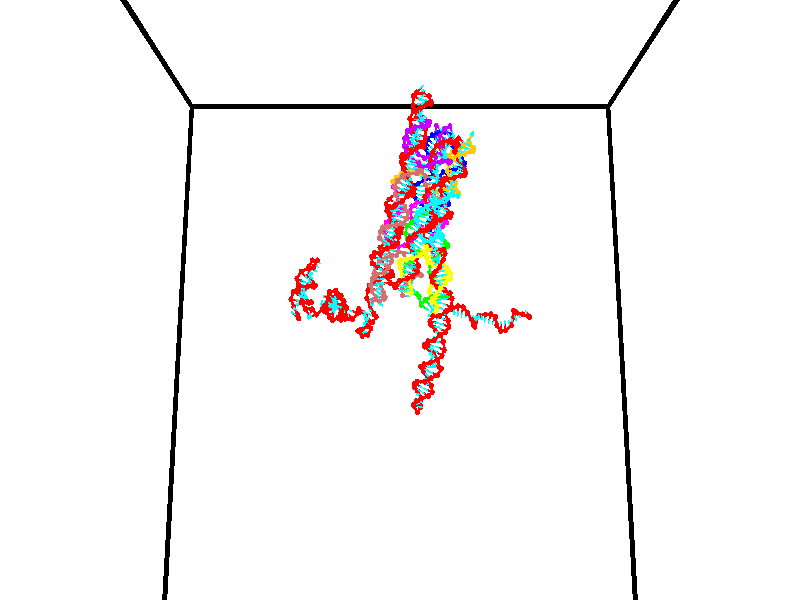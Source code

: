 // switches for output
#declare DRAW_BASES = 1; // possible values are 0, 1; only relevant for DNA ribbons
#declare DRAW_BASES_TYPE = 3; // possible values are 1, 2, 3; only relevant for DNA ribbons
#declare DRAW_FOG = 0; // set to 1 to enable fog

#include "colors.inc"

#include "transforms.inc"
background { rgb <1, 1, 1>}

#default {
   normal{
       ripples 0.25
       frequency 0.20
       turbulence 0.2
       lambda 5
   }
	finish {
		phong 0.1
		phong_size 40.
	}
}

// original window dimensions: 1024x640


// camera settings

camera {
	sky <0, 0.179814, -0.983701>
	up <0, 0.179814, -0.983701>
	right 1.6 * <1, 0, 0>
	location <35, 94.9851, 44.8844>
	look_at <35, 29.7336, 32.9568>
	direction <0, -65.2515, -11.9276>
	angle 67.0682
}


# declare cpy_camera_pos = <35, 94.9851, 44.8844>;
# if (DRAW_FOG = 1)
fog {
	fog_type 2
	up vnormalize(cpy_camera_pos)
	color rgbt<1,1,1,0.3>
	distance 1e-5
	fog_alt 3e-3
	fog_offset 56
}
# end


// LIGHTS

# declare lum = 6;
global_settings {
	ambient_light rgb lum * <0.05, 0.05, 0.05>
	max_trace_level 15
}# declare cpy_direct_light_amount = 0.25;
light_source
{	1000 * <-1, -1.16352, -0.803886>,
	rgb lum * cpy_direct_light_amount
	parallel
}

light_source
{	1000 * <1, 1.16352, 0.803886>,
	rgb lum * cpy_direct_light_amount
	parallel
}

// strand 0

// nucleotide -1

// particle -1
sphere {
	<24.821066, 34.975086, 35.484531> 0.250000
	pigment { color rgbt <1,0,0,0> }
	no_shadow
}
cylinder {
	<24.502270, 35.041626, 35.252277>,  <24.310993, 35.081551, 35.112926>, 0.100000
	pigment { color rgbt <1,0,0,0> }
	no_shadow
}
cylinder {
	<24.502270, 35.041626, 35.252277>,  <24.821066, 34.975086, 35.484531>, 0.100000
	pigment { color rgbt <1,0,0,0> }
	no_shadow
}

// particle -1
sphere {
	<24.502270, 35.041626, 35.252277> 0.100000
	pigment { color rgbt <1,0,0,0> }
	no_shadow
}
sphere {
	0, 1
	scale<0.080000,0.200000,0.300000>
	matrix <0.411477, -0.554195, -0.723571,
		-0.442149, -0.815596, 0.373239,
		-0.796989, 0.166346, -0.580636,
		24.263174, 35.091530, 35.078087>
	pigment { color rgbt <0,1,1,0> }
	no_shadow
}
cylinder {
	<24.552675, 34.342663, 35.034401>,  <24.821066, 34.975086, 35.484531>, 0.130000
	pigment { color rgbt <1,0,0,0> }
	no_shadow
}

// nucleotide -1

// particle -1
sphere {
	<24.552675, 34.342663, 35.034401> 0.250000
	pigment { color rgbt <1,0,0,0> }
	no_shadow
}
cylinder {
	<24.469303, 34.681942, 34.839622>,  <24.419281, 34.885509, 34.722755>, 0.100000
	pigment { color rgbt <1,0,0,0> }
	no_shadow
}
cylinder {
	<24.469303, 34.681942, 34.839622>,  <24.552675, 34.342663, 35.034401>, 0.100000
	pigment { color rgbt <1,0,0,0> }
	no_shadow
}

// particle -1
sphere {
	<24.469303, 34.681942, 34.839622> 0.100000
	pigment { color rgbt <1,0,0,0> }
	no_shadow
}
sphere {
	0, 1
	scale<0.080000,0.200000,0.300000>
	matrix <0.315607, -0.412915, -0.854338,
		-0.925716, -0.331752, -0.181634,
		-0.208429, 0.848199, -0.486945,
		24.406775, 34.936401, 34.693539>
	pigment { color rgbt <0,1,1,0> }
	no_shadow
}
cylinder {
	<24.159616, 34.290020, 34.384689>,  <24.552675, 34.342663, 35.034401>, 0.130000
	pigment { color rgbt <1,0,0,0> }
	no_shadow
}

// nucleotide -1

// particle -1
sphere {
	<24.159616, 34.290020, 34.384689> 0.250000
	pigment { color rgbt <1,0,0,0> }
	no_shadow
}
cylinder {
	<24.397268, 34.608852, 34.341484>,  <24.539860, 34.800152, 34.315563>, 0.100000
	pigment { color rgbt <1,0,0,0> }
	no_shadow
}
cylinder {
	<24.397268, 34.608852, 34.341484>,  <24.159616, 34.290020, 34.384689>, 0.100000
	pigment { color rgbt <1,0,0,0> }
	no_shadow
}

// particle -1
sphere {
	<24.397268, 34.608852, 34.341484> 0.100000
	pigment { color rgbt <1,0,0,0> }
	no_shadow
}
sphere {
	0, 1
	scale<0.080000,0.200000,0.300000>
	matrix <0.264435, -0.320368, -0.909636,
		-0.759660, 0.511881, -0.401117,
		0.594131, 0.797084, -0.108012,
		24.575508, 34.847977, 34.309082>
	pigment { color rgbt <0,1,1,0> }
	no_shadow
}
cylinder {
	<23.946905, 34.828537, 33.826042>,  <24.159616, 34.290020, 34.384689>, 0.130000
	pigment { color rgbt <1,0,0,0> }
	no_shadow
}

// nucleotide -1

// particle -1
sphere {
	<23.946905, 34.828537, 33.826042> 0.250000
	pigment { color rgbt <1,0,0,0> }
	no_shadow
}
cylinder {
	<24.338102, 34.865719, 33.900761>,  <24.572821, 34.888027, 33.945591>, 0.100000
	pigment { color rgbt <1,0,0,0> }
	no_shadow
}
cylinder {
	<24.338102, 34.865719, 33.900761>,  <23.946905, 34.828537, 33.826042>, 0.100000
	pigment { color rgbt <1,0,0,0> }
	no_shadow
}

// particle -1
sphere {
	<24.338102, 34.865719, 33.900761> 0.100000
	pigment { color rgbt <1,0,0,0> }
	no_shadow
}
sphere {
	0, 1
	scale<0.080000,0.200000,0.300000>
	matrix <0.203057, -0.218287, -0.954525,
		-0.047951, 0.971448, -0.232358,
		0.977992, 0.092952, 0.186792,
		24.631500, 34.893604, 33.956799>
	pigment { color rgbt <0,1,1,0> }
	no_shadow
}
cylinder {
	<24.223902, 35.107723, 33.221306>,  <23.946905, 34.828537, 33.826042>, 0.130000
	pigment { color rgbt <1,0,0,0> }
	no_shadow
}

// nucleotide -1

// particle -1
sphere {
	<24.223902, 35.107723, 33.221306> 0.250000
	pigment { color rgbt <1,0,0,0> }
	no_shadow
}
cylinder {
	<24.559143, 34.962116, 33.383823>,  <24.760288, 34.874752, 33.481335>, 0.100000
	pigment { color rgbt <1,0,0,0> }
	no_shadow
}
cylinder {
	<24.559143, 34.962116, 33.383823>,  <24.223902, 35.107723, 33.221306>, 0.100000
	pigment { color rgbt <1,0,0,0> }
	no_shadow
}

// particle -1
sphere {
	<24.559143, 34.962116, 33.383823> 0.100000
	pigment { color rgbt <1,0,0,0> }
	no_shadow
}
sphere {
	0, 1
	scale<0.080000,0.200000,0.300000>
	matrix <0.310585, -0.293878, -0.903976,
		0.448460, 0.883815, -0.133244,
		0.838105, -0.364014, 0.406293,
		24.810575, 34.852913, 33.505711>
	pigment { color rgbt <0,1,1,0> }
	no_shadow
}
cylinder {
	<24.778366, 35.217468, 32.795269>,  <24.223902, 35.107723, 33.221306>, 0.130000
	pigment { color rgbt <1,0,0,0> }
	no_shadow
}

// nucleotide -1

// particle -1
sphere {
	<24.778366, 35.217468, 32.795269> 0.250000
	pigment { color rgbt <1,0,0,0> }
	no_shadow
}
cylinder {
	<24.898447, 34.910648, 33.022079>,  <24.970495, 34.726555, 33.158165>, 0.100000
	pigment { color rgbt <1,0,0,0> }
	no_shadow
}
cylinder {
	<24.898447, 34.910648, 33.022079>,  <24.778366, 35.217468, 32.795269>, 0.100000
	pigment { color rgbt <1,0,0,0> }
	no_shadow
}

// particle -1
sphere {
	<24.898447, 34.910648, 33.022079> 0.100000
	pigment { color rgbt <1,0,0,0> }
	no_shadow
}
sphere {
	0, 1
	scale<0.080000,0.200000,0.300000>
	matrix <0.347960, -0.465418, -0.813824,
		0.888146, 0.441612, 0.127184,
		0.300200, -0.767050, 0.567023,
		24.988506, 34.680534, 33.192184>
	pigment { color rgbt <0,1,1,0> }
	no_shadow
}
cylinder {
	<25.634708, 35.070412, 32.758442>,  <24.778366, 35.217468, 32.795269>, 0.130000
	pigment { color rgbt <1,0,0,0> }
	no_shadow
}

// nucleotide -1

// particle -1
sphere {
	<25.634708, 35.070412, 32.758442> 0.250000
	pigment { color rgbt <1,0,0,0> }
	no_shadow
}
cylinder {
	<25.444029, 34.743832, 32.888779>,  <25.329620, 34.547886, 32.966980>, 0.100000
	pigment { color rgbt <1,0,0,0> }
	no_shadow
}
cylinder {
	<25.444029, 34.743832, 32.888779>,  <25.634708, 35.070412, 32.758442>, 0.100000
	pigment { color rgbt <1,0,0,0> }
	no_shadow
}

// particle -1
sphere {
	<25.444029, 34.743832, 32.888779> 0.100000
	pigment { color rgbt <1,0,0,0> }
	no_shadow
}
sphere {
	0, 1
	scale<0.080000,0.200000,0.300000>
	matrix <0.253175, -0.482475, -0.838523,
		0.841819, -0.317228, 0.436700,
		-0.476700, -0.816446, 0.325843,
		25.301020, 34.498898, 32.986530>
	pigment { color rgbt <0,1,1,0> }
	no_shadow
}
cylinder {
	<26.104759, 34.561893, 32.664852>,  <25.634708, 35.070412, 32.758442>, 0.130000
	pigment { color rgbt <1,0,0,0> }
	no_shadow
}

// nucleotide -1

// particle -1
sphere {
	<26.104759, 34.561893, 32.664852> 0.250000
	pigment { color rgbt <1,0,0,0> }
	no_shadow
}
cylinder {
	<25.767872, 34.346481, 32.675068>,  <25.565739, 34.217236, 32.681198>, 0.100000
	pigment { color rgbt <1,0,0,0> }
	no_shadow
}
cylinder {
	<25.767872, 34.346481, 32.675068>,  <26.104759, 34.561893, 32.664852>, 0.100000
	pigment { color rgbt <1,0,0,0> }
	no_shadow
}

// particle -1
sphere {
	<25.767872, 34.346481, 32.675068> 0.100000
	pigment { color rgbt <1,0,0,0> }
	no_shadow
}
sphere {
	0, 1
	scale<0.080000,0.200000,0.300000>
	matrix <0.387016, -0.636885, -0.666781,
		0.375347, -0.551691, 0.744816,
		-0.842219, -0.538530, 0.025539,
		25.515205, 34.184921, 32.682728>
	pigment { color rgbt <0,1,1,0> }
	no_shadow
}
cylinder {
	<26.285400, 33.965328, 32.487736>,  <26.104759, 34.561893, 32.664852>, 0.130000
	pigment { color rgbt <1,0,0,0> }
	no_shadow
}

// nucleotide -1

// particle -1
sphere {
	<26.285400, 33.965328, 32.487736> 0.250000
	pigment { color rgbt <1,0,0,0> }
	no_shadow
}
cylinder {
	<25.895670, 33.985901, 32.400059>,  <25.661833, 33.998245, 32.347450>, 0.100000
	pigment { color rgbt <1,0,0,0> }
	no_shadow
}
cylinder {
	<25.895670, 33.985901, 32.400059>,  <26.285400, 33.965328, 32.487736>, 0.100000
	pigment { color rgbt <1,0,0,0> }
	no_shadow
}

// particle -1
sphere {
	<25.895670, 33.985901, 32.400059> 0.100000
	pigment { color rgbt <1,0,0,0> }
	no_shadow
}
sphere {
	0, 1
	scale<0.080000,0.200000,0.300000>
	matrix <0.155742, -0.549112, -0.821109,
		-0.162595, -0.834164, 0.527003,
		-0.974324, 0.051432, -0.219197,
		25.603373, 34.001331, 32.334301>
	pigment { color rgbt <0,1,1,0> }
	no_shadow
}
cylinder {
	<26.027905, 33.246349, 32.452297>,  <26.285400, 33.965328, 32.487736>, 0.130000
	pigment { color rgbt <1,0,0,0> }
	no_shadow
}

// nucleotide -1

// particle -1
sphere {
	<26.027905, 33.246349, 32.452297> 0.250000
	pigment { color rgbt <1,0,0,0> }
	no_shadow
}
cylinder {
	<25.821358, 33.503437, 32.225925>,  <25.697430, 33.657688, 32.090103>, 0.100000
	pigment { color rgbt <1,0,0,0> }
	no_shadow
}
cylinder {
	<25.821358, 33.503437, 32.225925>,  <26.027905, 33.246349, 32.452297>, 0.100000
	pigment { color rgbt <1,0,0,0> }
	no_shadow
}

// particle -1
sphere {
	<25.821358, 33.503437, 32.225925> 0.100000
	pigment { color rgbt <1,0,0,0> }
	no_shadow
}
sphere {
	0, 1
	scale<0.080000,0.200000,0.300000>
	matrix <0.347214, -0.446967, -0.824417,
		-0.782819, -0.622202, 0.007640,
		-0.516369, 0.642717, -0.565932,
		25.666447, 33.696251, 32.056145>
	pigment { color rgbt <0,1,1,0> }
	no_shadow
}
cylinder {
	<25.796900, 32.808651, 31.932631>,  <26.027905, 33.246349, 32.452297>, 0.130000
	pigment { color rgbt <1,0,0,0> }
	no_shadow
}

// nucleotide -1

// particle -1
sphere {
	<25.796900, 32.808651, 31.932631> 0.250000
	pigment { color rgbt <1,0,0,0> }
	no_shadow
}
cylinder {
	<25.760939, 33.181320, 31.791832>,  <25.739363, 33.404922, 31.707354>, 0.100000
	pigment { color rgbt <1,0,0,0> }
	no_shadow
}
cylinder {
	<25.760939, 33.181320, 31.791832>,  <25.796900, 32.808651, 31.932631>, 0.100000
	pigment { color rgbt <1,0,0,0> }
	no_shadow
}

// particle -1
sphere {
	<25.760939, 33.181320, 31.791832> 0.100000
	pigment { color rgbt <1,0,0,0> }
	no_shadow
}
sphere {
	0, 1
	scale<0.080000,0.200000,0.300000>
	matrix <0.224946, -0.325298, -0.918466,
		-0.970215, -0.161753, -0.180331,
		-0.089903, 0.931674, -0.351995,
		25.733967, 33.460823, 31.686234>
	pigment { color rgbt <0,1,1,0> }
	no_shadow
}
cylinder {
	<25.355450, 32.757511, 31.315023>,  <25.796900, 32.808651, 31.932631>, 0.130000
	pigment { color rgbt <1,0,0,0> }
	no_shadow
}

// nucleotide -1

// particle -1
sphere {
	<25.355450, 32.757511, 31.315023> 0.250000
	pigment { color rgbt <1,0,0,0> }
	no_shadow
}
cylinder {
	<25.574938, 33.090168, 31.280890>,  <25.706631, 33.289761, 31.260408>, 0.100000
	pigment { color rgbt <1,0,0,0> }
	no_shadow
}
cylinder {
	<25.574938, 33.090168, 31.280890>,  <25.355450, 32.757511, 31.315023>, 0.100000
	pigment { color rgbt <1,0,0,0> }
	no_shadow
}

// particle -1
sphere {
	<25.574938, 33.090168, 31.280890> 0.100000
	pigment { color rgbt <1,0,0,0> }
	no_shadow
}
sphere {
	0, 1
	scale<0.080000,0.200000,0.300000>
	matrix <0.346329, -0.319036, -0.882198,
		-0.760895, 0.454526, -0.463083,
		0.548722, 0.831638, -0.085337,
		25.739553, 33.339661, 31.255289>
	pigment { color rgbt <0,1,1,0> }
	no_shadow
}
cylinder {
	<25.442032, 33.092014, 30.595533>,  <25.355450, 32.757511, 31.315023>, 0.130000
	pigment { color rgbt <1,0,0,0> }
	no_shadow
}

// nucleotide -1

// particle -1
sphere {
	<25.442032, 33.092014, 30.595533> 0.250000
	pigment { color rgbt <1,0,0,0> }
	no_shadow
}
cylinder {
	<25.780363, 33.180473, 30.789715>,  <25.983362, 33.233547, 30.906223>, 0.100000
	pigment { color rgbt <1,0,0,0> }
	no_shadow
}
cylinder {
	<25.780363, 33.180473, 30.789715>,  <25.442032, 33.092014, 30.595533>, 0.100000
	pigment { color rgbt <1,0,0,0> }
	no_shadow
}

// particle -1
sphere {
	<25.780363, 33.180473, 30.789715> 0.100000
	pigment { color rgbt <1,0,0,0> }
	no_shadow
}
sphere {
	0, 1
	scale<0.080000,0.200000,0.300000>
	matrix <0.533250, -0.375665, -0.757971,
		0.014744, 0.899983, -0.435676,
		0.845829, 0.221149, 0.485454,
		26.034111, 33.246819, 30.935350>
	pigment { color rgbt <0,1,1,0> }
	no_shadow
}
cylinder {
	<25.831150, 33.507332, 30.124619>,  <25.442032, 33.092014, 30.595533>, 0.130000
	pigment { color rgbt <1,0,0,0> }
	no_shadow
}

// nucleotide -1

// particle -1
sphere {
	<25.831150, 33.507332, 30.124619> 0.250000
	pigment { color rgbt <1,0,0,0> }
	no_shadow
}
cylinder {
	<26.085087, 33.323383, 30.372972>,  <26.237450, 33.213017, 30.521984>, 0.100000
	pigment { color rgbt <1,0,0,0> }
	no_shadow
}
cylinder {
	<26.085087, 33.323383, 30.372972>,  <25.831150, 33.507332, 30.124619>, 0.100000
	pigment { color rgbt <1,0,0,0> }
	no_shadow
}

// particle -1
sphere {
	<26.085087, 33.323383, 30.372972> 0.100000
	pigment { color rgbt <1,0,0,0> }
	no_shadow
}
sphere {
	0, 1
	scale<0.080000,0.200000,0.300000>
	matrix <0.633697, -0.149846, -0.758929,
		0.442044, 0.875253, 0.196288,
		0.634842, -0.459867, 0.620884,
		26.275539, 33.185425, 30.559238>
	pigment { color rgbt <0,1,1,0> }
	no_shadow
}
cylinder {
	<26.423407, 33.926479, 30.236673>,  <25.831150, 33.507332, 30.124619>, 0.130000
	pigment { color rgbt <1,0,0,0> }
	no_shadow
}

// nucleotide -1

// particle -1
sphere {
	<26.423407, 33.926479, 30.236673> 0.250000
	pigment { color rgbt <1,0,0,0> }
	no_shadow
}
cylinder {
	<26.454556, 33.528053, 30.253637>,  <26.473246, 33.288998, 30.263815>, 0.100000
	pigment { color rgbt <1,0,0,0> }
	no_shadow
}
cylinder {
	<26.454556, 33.528053, 30.253637>,  <26.423407, 33.926479, 30.236673>, 0.100000
	pigment { color rgbt <1,0,0,0> }
	no_shadow
}

// particle -1
sphere {
	<26.454556, 33.528053, 30.253637> 0.100000
	pigment { color rgbt <1,0,0,0> }
	no_shadow
}
sphere {
	0, 1
	scale<0.080000,0.200000,0.300000>
	matrix <0.556929, 0.008179, -0.830520,
		0.826901, 0.088294, 0.555372,
		0.077872, -0.996061, 0.042410,
		26.477917, 33.229237, 30.266361>
	pigment { color rgbt <0,1,1,0> }
	no_shadow
}
cylinder {
	<26.092911, 34.221413, 30.895428>,  <26.423407, 33.926479, 30.236673>, 0.130000
	pigment { color rgbt <1,0,0,0> }
	no_shadow
}

// nucleotide -1

// particle -1
sphere {
	<26.092911, 34.221413, 30.895428> 0.250000
	pigment { color rgbt <1,0,0,0> }
	no_shadow
}
cylinder {
	<25.820084, 33.945946, 30.993834>,  <25.656387, 33.780666, 31.052877>, 0.100000
	pigment { color rgbt <1,0,0,0> }
	no_shadow
}
cylinder {
	<25.820084, 33.945946, 30.993834>,  <26.092911, 34.221413, 30.895428>, 0.100000
	pigment { color rgbt <1,0,0,0> }
	no_shadow
}

// particle -1
sphere {
	<25.820084, 33.945946, 30.993834> 0.100000
	pigment { color rgbt <1,0,0,0> }
	no_shadow
}
sphere {
	0, 1
	scale<0.080000,0.200000,0.300000>
	matrix <-0.275105, 0.553336, 0.786217,
		-0.677568, 0.468575, -0.566868,
		-0.682070, -0.688663, 0.246015,
		25.615463, 33.739346, 31.067638>
	pigment { color rgbt <0,1,1,0> }
	no_shadow
}
cylinder {
	<25.570009, 34.574158, 31.106571>,  <26.092911, 34.221413, 30.895428>, 0.130000
	pigment { color rgbt <1,0,0,0> }
	no_shadow
}

// nucleotide -1

// particle -1
sphere {
	<25.570009, 34.574158, 31.106571> 0.250000
	pigment { color rgbt <1,0,0,0> }
	no_shadow
}
cylinder {
	<25.580997, 34.219654, 31.291523>,  <25.587591, 34.006954, 31.402494>, 0.100000
	pigment { color rgbt <1,0,0,0> }
	no_shadow
}
cylinder {
	<25.580997, 34.219654, 31.291523>,  <25.570009, 34.574158, 31.106571>, 0.100000
	pigment { color rgbt <1,0,0,0> }
	no_shadow
}

// particle -1
sphere {
	<25.580997, 34.219654, 31.291523> 0.100000
	pigment { color rgbt <1,0,0,0> }
	no_shadow
}
sphere {
	0, 1
	scale<0.080000,0.200000,0.300000>
	matrix <-0.296268, 0.434553, 0.850523,
		-0.954710, -0.160354, -0.250631,
		0.027472, -0.886256, 0.462380,
		25.589239, 33.953777, 31.430237>
	pigment { color rgbt <0,1,1,0> }
	no_shadow
}
cylinder {
	<24.856426, 34.479042, 31.353228>,  <25.570009, 34.574158, 31.106571>, 0.130000
	pigment { color rgbt <1,0,0,0> }
	no_shadow
}

// nucleotide -1

// particle -1
sphere {
	<24.856426, 34.479042, 31.353228> 0.250000
	pigment { color rgbt <1,0,0,0> }
	no_shadow
}
cylinder {
	<25.091045, 34.236572, 31.568079>,  <25.231817, 34.091091, 31.696991>, 0.100000
	pigment { color rgbt <1,0,0,0> }
	no_shadow
}
cylinder {
	<25.091045, 34.236572, 31.568079>,  <24.856426, 34.479042, 31.353228>, 0.100000
	pigment { color rgbt <1,0,0,0> }
	no_shadow
}

// particle -1
sphere {
	<25.091045, 34.236572, 31.568079> 0.100000
	pigment { color rgbt <1,0,0,0> }
	no_shadow
}
sphere {
	0, 1
	scale<0.080000,0.200000,0.300000>
	matrix <-0.500569, 0.250036, 0.828802,
		-0.636703, -0.755004, -0.156776,
		0.586549, -0.606178, 0.537130,
		25.267010, 34.054718, 31.729218>
	pigment { color rgbt <0,1,1,0> }
	no_shadow
}
cylinder {
	<24.388010, 34.202137, 31.908319>,  <24.856426, 34.479042, 31.353228>, 0.130000
	pigment { color rgbt <1,0,0,0> }
	no_shadow
}

// nucleotide -1

// particle -1
sphere {
	<24.388010, 34.202137, 31.908319> 0.250000
	pigment { color rgbt <1,0,0,0> }
	no_shadow
}
cylinder {
	<24.760616, 34.152073, 32.044914>,  <24.984180, 34.122036, 32.126869>, 0.100000
	pigment { color rgbt <1,0,0,0> }
	no_shadow
}
cylinder {
	<24.760616, 34.152073, 32.044914>,  <24.388010, 34.202137, 31.908319>, 0.100000
	pigment { color rgbt <1,0,0,0> }
	no_shadow
}

// particle -1
sphere {
	<24.760616, 34.152073, 32.044914> 0.100000
	pigment { color rgbt <1,0,0,0> }
	no_shadow
}
sphere {
	0, 1
	scale<0.080000,0.200000,0.300000>
	matrix <-0.249602, 0.462912, 0.850536,
		-0.264529, -0.877524, 0.399971,
		0.931516, -0.125157, 0.341486,
		25.040071, 34.114525, 32.147362>
	pigment { color rgbt <0,1,1,0> }
	no_shadow
}
cylinder {
	<24.412752, 33.612289, 32.258919>,  <24.388010, 34.202137, 31.908319>, 0.130000
	pigment { color rgbt <1,0,0,0> }
	no_shadow
}

// nucleotide -1

// particle -1
sphere {
	<24.412752, 33.612289, 32.258919> 0.250000
	pigment { color rgbt <1,0,0,0> }
	no_shadow
}
cylinder {
	<24.797308, 33.670280, 32.352482>,  <25.028042, 33.705074, 32.408619>, 0.100000
	pigment { color rgbt <1,0,0,0> }
	no_shadow
}
cylinder {
	<24.797308, 33.670280, 32.352482>,  <24.412752, 33.612289, 32.258919>, 0.100000
	pigment { color rgbt <1,0,0,0> }
	no_shadow
}

// particle -1
sphere {
	<24.797308, 33.670280, 32.352482> 0.100000
	pigment { color rgbt <1,0,0,0> }
	no_shadow
}
sphere {
	0, 1
	scale<0.080000,0.200000,0.300000>
	matrix <-0.240594, 0.030194, 0.970156,
		0.133591, -0.988974, 0.063909,
		0.961388, 0.144980, 0.233908,
		25.085724, 33.713772, 32.422653>
	pigment { color rgbt <0,1,1,0> }
	no_shadow
}
cylinder {
	<24.393438, 33.690029, 32.918453>,  <24.412752, 33.612289, 32.258919>, 0.130000
	pigment { color rgbt <1,0,0,0> }
	no_shadow
}

// nucleotide -1

// particle -1
sphere {
	<24.393438, 33.690029, 32.918453> 0.250000
	pigment { color rgbt <1,0,0,0> }
	no_shadow
}
cylinder {
	<24.775402, 33.778912, 32.839687>,  <25.004580, 33.832241, 32.792427>, 0.100000
	pigment { color rgbt <1,0,0,0> }
	no_shadow
}
cylinder {
	<24.775402, 33.778912, 32.839687>,  <24.393438, 33.690029, 32.918453>, 0.100000
	pigment { color rgbt <1,0,0,0> }
	no_shadow
}

// particle -1
sphere {
	<24.775402, 33.778912, 32.839687> 0.100000
	pigment { color rgbt <1,0,0,0> }
	no_shadow
}
sphere {
	0, 1
	scale<0.080000,0.200000,0.300000>
	matrix <0.059084, 0.507755, 0.859473,
		0.290964, -0.832352, 0.471731,
		0.954908, 0.222204, -0.196917,
		25.061874, 33.845573, 32.780613>
	pigment { color rgbt <0,1,1,0> }
	no_shadow
}
cylinder {
	<24.819275, 33.335209, 33.309898>,  <24.393438, 33.690029, 32.918453>, 0.130000
	pigment { color rgbt <1,0,0,0> }
	no_shadow
}

// nucleotide -1

// particle -1
sphere {
	<24.819275, 33.335209, 33.309898> 0.250000
	pigment { color rgbt <1,0,0,0> }
	no_shadow
}
cylinder {
	<24.964331, 33.698349, 33.225716>,  <25.051365, 33.916233, 33.175205>, 0.100000
	pigment { color rgbt <1,0,0,0> }
	no_shadow
}
cylinder {
	<24.964331, 33.698349, 33.225716>,  <24.819275, 33.335209, 33.309898>, 0.100000
	pigment { color rgbt <1,0,0,0> }
	no_shadow
}

// particle -1
sphere {
	<24.964331, 33.698349, 33.225716> 0.100000
	pigment { color rgbt <1,0,0,0> }
	no_shadow
}
sphere {
	0, 1
	scale<0.080000,0.200000,0.300000>
	matrix <-0.307901, 0.329866, 0.892404,
		0.879596, -0.258822, 0.399152,
		0.362641, 0.907855, -0.210457,
		25.073122, 33.970707, 33.162579>
	pigment { color rgbt <0,1,1,0> }
	no_shadow
}
cylinder {
	<25.016623, 33.632343, 33.915203>,  <24.819275, 33.335209, 33.309898>, 0.130000
	pigment { color rgbt <1,0,0,0> }
	no_shadow
}

// nucleotide -1

// particle -1
sphere {
	<25.016623, 33.632343, 33.915203> 0.250000
	pigment { color rgbt <1,0,0,0> }
	no_shadow
}
cylinder {
	<24.986778, 33.954109, 33.679459>,  <24.968872, 34.147167, 33.538010>, 0.100000
	pigment { color rgbt <1,0,0,0> }
	no_shadow
}
cylinder {
	<24.986778, 33.954109, 33.679459>,  <25.016623, 33.632343, 33.915203>, 0.100000
	pigment { color rgbt <1,0,0,0> }
	no_shadow
}

// particle -1
sphere {
	<24.986778, 33.954109, 33.679459> 0.100000
	pigment { color rgbt <1,0,0,0> }
	no_shadow
}
sphere {
	0, 1
	scale<0.080000,0.200000,0.300000>
	matrix <-0.245143, 0.558080, 0.792749,
		0.966612, 0.203625, 0.155559,
		-0.074609, 0.804415, -0.589364,
		24.964396, 34.195435, 33.502651>
	pigment { color rgbt <0,1,1,0> }
	no_shadow
}
cylinder {
	<25.664215, 33.983688, 33.967522>,  <25.016623, 33.632343, 33.915203>, 0.130000
	pigment { color rgbt <1,0,0,0> }
	no_shadow
}

// nucleotide -1

// particle -1
sphere {
	<25.664215, 33.983688, 33.967522> 0.250000
	pigment { color rgbt <1,0,0,0> }
	no_shadow
}
cylinder {
	<25.548267, 34.282730, 33.728504>,  <25.478699, 34.462154, 33.585094>, 0.100000
	pigment { color rgbt <1,0,0,0> }
	no_shadow
}
cylinder {
	<25.548267, 34.282730, 33.728504>,  <25.664215, 33.983688, 33.967522>, 0.100000
	pigment { color rgbt <1,0,0,0> }
	no_shadow
}

// particle -1
sphere {
	<25.548267, 34.282730, 33.728504> 0.100000
	pigment { color rgbt <1,0,0,0> }
	no_shadow
}
sphere {
	0, 1
	scale<0.080000,0.200000,0.300000>
	matrix <-0.309287, 0.517677, 0.797717,
		0.905713, 0.416048, 0.081165,
		-0.289871, 0.747606, -0.597545,
		25.461306, 34.507011, 33.549240>
	pigment { color rgbt <0,1,1,0> }
	no_shadow
}
cylinder {
	<25.996994, 34.634754, 34.044151>,  <25.664215, 33.983688, 33.967522>, 0.130000
	pigment { color rgbt <1,0,0,0> }
	no_shadow
}

// nucleotide -1

// particle -1
sphere {
	<25.996994, 34.634754, 34.044151> 0.250000
	pigment { color rgbt <1,0,0,0> }
	no_shadow
}
cylinder {
	<25.650169, 34.735962, 33.872482>,  <25.442076, 34.796688, 33.769482>, 0.100000
	pigment { color rgbt <1,0,0,0> }
	no_shadow
}
cylinder {
	<25.650169, 34.735962, 33.872482>,  <25.996994, 34.634754, 34.044151>, 0.100000
	pigment { color rgbt <1,0,0,0> }
	no_shadow
}

// particle -1
sphere {
	<25.650169, 34.735962, 33.872482> 0.100000
	pigment { color rgbt <1,0,0,0> }
	no_shadow
}
sphere {
	0, 1
	scale<0.080000,0.200000,0.300000>
	matrix <-0.266559, 0.492158, 0.828690,
		0.420895, 0.832923, -0.359285,
		-0.867060, 0.253021, -0.429170,
		25.390051, 34.811867, 33.743732>
	pigment { color rgbt <0,1,1,0> }
	no_shadow
}
cylinder {
	<25.791267, 35.374756, 34.201252>,  <25.996994, 34.634754, 34.044151>, 0.130000
	pigment { color rgbt <1,0,0,0> }
	no_shadow
}

// nucleotide -1

// particle -1
sphere {
	<25.791267, 35.374756, 34.201252> 0.250000
	pigment { color rgbt <1,0,0,0> }
	no_shadow
}
cylinder {
	<25.444567, 35.187862, 34.131477>,  <25.236546, 35.075726, 34.089611>, 0.100000
	pigment { color rgbt <1,0,0,0> }
	no_shadow
}
cylinder {
	<25.444567, 35.187862, 34.131477>,  <25.791267, 35.374756, 34.201252>, 0.100000
	pigment { color rgbt <1,0,0,0> }
	no_shadow
}

// particle -1
sphere {
	<25.444567, 35.187862, 34.131477> 0.100000
	pigment { color rgbt <1,0,0,0> }
	no_shadow
}
sphere {
	0, 1
	scale<0.080000,0.200000,0.300000>
	matrix <-0.427922, 0.517055, 0.741307,
		-0.256171, 0.717177, -0.648100,
		-0.866752, -0.467238, -0.174441,
		25.184542, 35.047691, 34.079144>
	pigment { color rgbt <0,1,1,0> }
	no_shadow
}
cylinder {
	<25.216621, 35.946167, 34.254574>,  <25.791267, 35.374756, 34.201252>, 0.130000
	pigment { color rgbt <1,0,0,0> }
	no_shadow
}

// nucleotide -1

// particle -1
sphere {
	<25.216621, 35.946167, 34.254574> 0.250000
	pigment { color rgbt <1,0,0,0> }
	no_shadow
}
cylinder {
	<25.041479, 35.587074, 34.273983>,  <24.936394, 35.371616, 34.285629>, 0.100000
	pigment { color rgbt <1,0,0,0> }
	no_shadow
}
cylinder {
	<25.041479, 35.587074, 34.273983>,  <25.216621, 35.946167, 34.254574>, 0.100000
	pigment { color rgbt <1,0,0,0> }
	no_shadow
}

// particle -1
sphere {
	<25.041479, 35.587074, 34.273983> 0.100000
	pigment { color rgbt <1,0,0,0> }
	no_shadow
}
sphere {
	0, 1
	scale<0.080000,0.200000,0.300000>
	matrix <-0.624715, 0.342625, 0.701669,
		-0.646539, 0.276915, -0.710849,
		-0.437857, -0.897734, 0.048527,
		24.910122, 35.317753, 34.288540>
	pigment { color rgbt <0,1,1,0> }
	no_shadow
}
cylinder {
	<25.649111, 36.269928, 34.885300>,  <25.216621, 35.946167, 34.254574>, 0.130000
	pigment { color rgbt <1,0,0,0> }
	no_shadow
}

// nucleotide -1

// particle -1
sphere {
	<25.649111, 36.269928, 34.885300> 0.250000
	pigment { color rgbt <1,0,0,0> }
	no_shadow
}
cylinder {
	<25.894917, 36.277851, 35.200760>,  <26.042400, 36.282604, 35.390038>, 0.100000
	pigment { color rgbt <1,0,0,0> }
	no_shadow
}
cylinder {
	<25.894917, 36.277851, 35.200760>,  <25.649111, 36.269928, 34.885300>, 0.100000
	pigment { color rgbt <1,0,0,0> }
	no_shadow
}

// particle -1
sphere {
	<25.894917, 36.277851, 35.200760> 0.100000
	pigment { color rgbt <1,0,0,0> }
	no_shadow
}
sphere {
	0, 1
	scale<0.080000,0.200000,0.300000>
	matrix <-0.283868, -0.927173, 0.244477,
		0.736063, -0.374108, -0.564140,
		0.614516, 0.019809, 0.788656,
		26.079271, 36.283794, 35.437355>
	pigment { color rgbt <0,1,1,0> }
	no_shadow
}
cylinder {
	<26.249014, 35.764133, 34.824638>,  <25.649111, 36.269928, 34.885300>, 0.130000
	pigment { color rgbt <1,0,0,0> }
	no_shadow
}

// nucleotide -1

// particle -1
sphere {
	<26.249014, 35.764133, 34.824638> 0.250000
	pigment { color rgbt <1,0,0,0> }
	no_shadow
}
cylinder {
	<26.098713, 35.841007, 35.187267>,  <26.008533, 35.887131, 35.404846>, 0.100000
	pigment { color rgbt <1,0,0,0> }
	no_shadow
}
cylinder {
	<26.098713, 35.841007, 35.187267>,  <26.249014, 35.764133, 34.824638>, 0.100000
	pigment { color rgbt <1,0,0,0> }
	no_shadow
}

// particle -1
sphere {
	<26.098713, 35.841007, 35.187267> 0.100000
	pigment { color rgbt <1,0,0,0> }
	no_shadow
}
sphere {
	0, 1
	scale<0.080000,0.200000,0.300000>
	matrix <-0.245094, -0.964035, 0.102784,
		0.893723, -0.183575, 0.409341,
		-0.375751, 0.192187, 0.906573,
		25.985987, 35.898663, 35.459240>
	pigment { color rgbt <0,1,1,0> }
	no_shadow
}
cylinder {
	<26.637907, 35.309582, 35.210957>,  <26.249014, 35.764133, 34.824638>, 0.130000
	pigment { color rgbt <1,0,0,0> }
	no_shadow
}

// nucleotide -1

// particle -1
sphere {
	<26.637907, 35.309582, 35.210957> 0.250000
	pigment { color rgbt <1,0,0,0> }
	no_shadow
}
cylinder {
	<26.269730, 35.406116, 35.333946>,  <26.048822, 35.464039, 35.407738>, 0.100000
	pigment { color rgbt <1,0,0,0> }
	no_shadow
}
cylinder {
	<26.269730, 35.406116, 35.333946>,  <26.637907, 35.309582, 35.210957>, 0.100000
	pigment { color rgbt <1,0,0,0> }
	no_shadow
}

// particle -1
sphere {
	<26.269730, 35.406116, 35.333946> 0.100000
	pigment { color rgbt <1,0,0,0> }
	no_shadow
}
sphere {
	0, 1
	scale<0.080000,0.200000,0.300000>
	matrix <-0.256538, -0.966489, -0.009352,
		0.294912, -0.087486, 0.951511,
		-0.920443, 0.241340, 0.307473,
		25.993597, 35.478519, 35.426189>
	pigment { color rgbt <0,1,1,0> }
	no_shadow
}
cylinder {
	<27.148542, 34.955727, 34.708187>,  <26.637907, 35.309582, 35.210957>, 0.130000
	pigment { color rgbt <1,0,0,0> }
	no_shadow
}

// nucleotide -1

// particle -1
sphere {
	<27.148542, 34.955727, 34.708187> 0.250000
	pigment { color rgbt <1,0,0,0> }
	no_shadow
}
cylinder {
	<27.163782, 35.271824, 34.463543>,  <27.172926, 35.461483, 34.316757>, 0.100000
	pigment { color rgbt <1,0,0,0> }
	no_shadow
}
cylinder {
	<27.163782, 35.271824, 34.463543>,  <27.148542, 34.955727, 34.708187>, 0.100000
	pigment { color rgbt <1,0,0,0> }
	no_shadow
}

// particle -1
sphere {
	<27.163782, 35.271824, 34.463543> 0.100000
	pigment { color rgbt <1,0,0,0> }
	no_shadow
}
sphere {
	0, 1
	scale<0.080000,0.200000,0.300000>
	matrix <-0.821351, -0.323839, -0.469586,
		-0.569149, 0.520237, 0.636728,
		0.038099, 0.790241, -0.611610,
		27.175211, 35.508896, 34.280060>
	pigment { color rgbt <0,1,1,0> }
	no_shadow
}
cylinder {
	<27.721342, 35.325855, 34.815525>,  <27.148542, 34.955727, 34.708187>, 0.130000
	pigment { color rgbt <1,0,0,0> }
	no_shadow
}

// nucleotide -1

// particle -1
sphere {
	<27.721342, 35.325855, 34.815525> 0.250000
	pigment { color rgbt <1,0,0,0> }
	no_shadow
}
cylinder {
	<28.114958, 35.388382, 34.781513>,  <28.351128, 35.425900, 34.761105>, 0.100000
	pigment { color rgbt <1,0,0,0> }
	no_shadow
}
cylinder {
	<28.114958, 35.388382, 34.781513>,  <27.721342, 35.325855, 34.815525>, 0.100000
	pigment { color rgbt <1,0,0,0> }
	no_shadow
}

// particle -1
sphere {
	<28.114958, 35.388382, 34.781513> 0.100000
	pigment { color rgbt <1,0,0,0> }
	no_shadow
}
sphere {
	0, 1
	scale<0.080000,0.200000,0.300000>
	matrix <-0.152283, 0.986963, 0.052090,
		0.092067, -0.038310, 0.995016,
		0.984039, 0.156319, -0.085033,
		28.410170, 35.435276, 34.756004>
	pigment { color rgbt <0,1,1,0> }
	no_shadow
}
cylinder {
	<27.936672, 35.607449, 35.444290>,  <27.721342, 35.325855, 34.815525>, 0.130000
	pigment { color rgbt <1,0,0,0> }
	no_shadow
}

// nucleotide -1

// particle -1
sphere {
	<27.936672, 35.607449, 35.444290> 0.250000
	pigment { color rgbt <1,0,0,0> }
	no_shadow
}
cylinder {
	<28.195293, 35.711548, 35.157448>,  <28.350466, 35.774010, 34.985344>, 0.100000
	pigment { color rgbt <1,0,0,0> }
	no_shadow
}
cylinder {
	<28.195293, 35.711548, 35.157448>,  <27.936672, 35.607449, 35.444290>, 0.100000
	pigment { color rgbt <1,0,0,0> }
	no_shadow
}

// particle -1
sphere {
	<28.195293, 35.711548, 35.157448> 0.100000
	pigment { color rgbt <1,0,0,0> }
	no_shadow
}
sphere {
	0, 1
	scale<0.080000,0.200000,0.300000>
	matrix <-0.122356, 0.963218, 0.239251,
		0.752993, -0.066946, 0.654614,
		0.646552, 0.260250, -0.717105,
		28.389259, 35.789623, 34.942318>
	pigment { color rgbt <0,1,1,0> }
	no_shadow
}
cylinder {
	<28.331896, 36.075481, 35.813663>,  <27.936672, 35.607449, 35.444290>, 0.130000
	pigment { color rgbt <1,0,0,0> }
	no_shadow
}

// nucleotide -1

// particle -1
sphere {
	<28.331896, 36.075481, 35.813663> 0.250000
	pigment { color rgbt <1,0,0,0> }
	no_shadow
}
cylinder {
	<28.382204, 36.145840, 35.423126>,  <28.412390, 36.188057, 35.188805>, 0.100000
	pigment { color rgbt <1,0,0,0> }
	no_shadow
}
cylinder {
	<28.382204, 36.145840, 35.423126>,  <28.331896, 36.075481, 35.813663>, 0.100000
	pigment { color rgbt <1,0,0,0> }
	no_shadow
}

// particle -1
sphere {
	<28.382204, 36.145840, 35.423126> 0.100000
	pigment { color rgbt <1,0,0,0> }
	no_shadow
}
sphere {
	0, 1
	scale<0.080000,0.200000,0.300000>
	matrix <-0.342011, 0.931510, 0.123764,
		0.931238, 0.318350, 0.177336,
		0.125789, 0.175905, -0.976337,
		28.419935, 36.198608, 35.130222>
	pigment { color rgbt <0,1,1,0> }
	no_shadow
}
cylinder {
	<28.943052, 36.575539, 35.671215>,  <28.331896, 36.075481, 35.813663>, 0.130000
	pigment { color rgbt <1,0,0,0> }
	no_shadow
}

// nucleotide -1

// particle -1
sphere {
	<28.943052, 36.575539, 35.671215> 0.250000
	pigment { color rgbt <1,0,0,0> }
	no_shadow
}
cylinder {
	<29.053217, 36.535328, 35.288792>,  <29.119316, 36.511200, 35.059338>, 0.100000
	pigment { color rgbt <1,0,0,0> }
	no_shadow
}
cylinder {
	<29.053217, 36.535328, 35.288792>,  <28.943052, 36.575539, 35.671215>, 0.100000
	pigment { color rgbt <1,0,0,0> }
	no_shadow
}

// particle -1
sphere {
	<29.053217, 36.535328, 35.288792> 0.100000
	pigment { color rgbt <1,0,0,0> }
	no_shadow
}
sphere {
	0, 1
	scale<0.080000,0.200000,0.300000>
	matrix <-0.542290, 0.804928, -0.240859,
		0.793769, 0.584795, 0.167171,
		0.275413, -0.100531, -0.956055,
		29.135841, 36.505169, 35.001976>
	pigment { color rgbt <0,1,1,0> }
	no_shadow
}
cylinder {
	<29.337681, 37.189980, 35.438164>,  <28.943052, 36.575539, 35.671215>, 0.130000
	pigment { color rgbt <1,0,0,0> }
	no_shadow
}

// nucleotide -1

// particle -1
sphere {
	<29.337681, 37.189980, 35.438164> 0.250000
	pigment { color rgbt <1,0,0,0> }
	no_shadow
}
cylinder {
	<29.158978, 37.006332, 35.131020>,  <29.051756, 36.896145, 34.946732>, 0.100000
	pigment { color rgbt <1,0,0,0> }
	no_shadow
}
cylinder {
	<29.158978, 37.006332, 35.131020>,  <29.337681, 37.189980, 35.438164>, 0.100000
	pigment { color rgbt <1,0,0,0> }
	no_shadow
}

// particle -1
sphere {
	<29.158978, 37.006332, 35.131020> 0.100000
	pigment { color rgbt <1,0,0,0> }
	no_shadow
}
sphere {
	0, 1
	scale<0.080000,0.200000,0.300000>
	matrix <-0.374225, 0.875488, -0.305738,
		0.812626, 0.150763, -0.562947,
		-0.446759, -0.459119, -0.767864,
		29.024950, 36.868595, 34.900661>
	pigment { color rgbt <0,1,1,0> }
	no_shadow
}
cylinder {
	<29.547874, 37.480946, 34.752666>,  <29.337681, 37.189980, 35.438164>, 0.130000
	pigment { color rgbt <1,0,0,0> }
	no_shadow
}

// nucleotide -1

// particle -1
sphere {
	<29.547874, 37.480946, 34.752666> 0.250000
	pigment { color rgbt <1,0,0,0> }
	no_shadow
}
cylinder {
	<29.174011, 37.342125, 34.721771>,  <28.949694, 37.258831, 34.703232>, 0.100000
	pigment { color rgbt <1,0,0,0> }
	no_shadow
}
cylinder {
	<29.174011, 37.342125, 34.721771>,  <29.547874, 37.480946, 34.752666>, 0.100000
	pigment { color rgbt <1,0,0,0> }
	no_shadow
}

// particle -1
sphere {
	<29.174011, 37.342125, 34.721771> 0.100000
	pigment { color rgbt <1,0,0,0> }
	no_shadow
}
sphere {
	0, 1
	scale<0.080000,0.200000,0.300000>
	matrix <-0.298336, 0.883714, -0.360617,
		0.193412, -0.314011, -0.929510,
		-0.934659, -0.347054, -0.077241,
		28.893614, 37.238010, 34.698601>
	pigment { color rgbt <0,1,1,0> }
	no_shadow
}
cylinder {
	<29.297270, 37.465393, 34.038570>,  <29.547874, 37.480946, 34.752666>, 0.130000
	pigment { color rgbt <1,0,0,0> }
	no_shadow
}

// nucleotide -1

// particle -1
sphere {
	<29.297270, 37.465393, 34.038570> 0.250000
	pigment { color rgbt <1,0,0,0> }
	no_shadow
}
cylinder {
	<28.978640, 37.460419, 34.280334>,  <28.787462, 37.457436, 34.425392>, 0.100000
	pigment { color rgbt <1,0,0,0> }
	no_shadow
}
cylinder {
	<28.978640, 37.460419, 34.280334>,  <29.297270, 37.465393, 34.038570>, 0.100000
	pigment { color rgbt <1,0,0,0> }
	no_shadow
}

// particle -1
sphere {
	<28.978640, 37.460419, 34.280334> 0.100000
	pigment { color rgbt <1,0,0,0> }
	no_shadow
}
sphere {
	0, 1
	scale<0.080000,0.200000,0.300000>
	matrix <-0.282933, 0.891201, -0.354556,
		-0.534244, -0.453439, -0.713426,
		-0.796576, -0.012432, 0.604411,
		28.739666, 37.456688, 34.461658>
	pigment { color rgbt <0,1,1,0> }
	no_shadow
}
cylinder {
	<28.806574, 37.956432, 33.701378>,  <29.297270, 37.465393, 34.038570>, 0.130000
	pigment { color rgbt <1,0,0,0> }
	no_shadow
}

// nucleotide -1

// particle -1
sphere {
	<28.806574, 37.956432, 33.701378> 0.250000
	pigment { color rgbt <1,0,0,0> }
	no_shadow
}
cylinder {
	<28.707777, 37.945927, 34.088840>,  <28.648499, 37.939625, 34.321320>, 0.100000
	pigment { color rgbt <1,0,0,0> }
	no_shadow
}
cylinder {
	<28.707777, 37.945927, 34.088840>,  <28.806574, 37.956432, 33.701378>, 0.100000
	pigment { color rgbt <1,0,0,0> }
	no_shadow
}

// particle -1
sphere {
	<28.707777, 37.945927, 34.088840> 0.100000
	pigment { color rgbt <1,0,0,0> }
	no_shadow
}
sphere {
	0, 1
	scale<0.080000,0.200000,0.300000>
	matrix <-0.075431, 0.997120, 0.007801,
		-0.966077, -0.071140, -0.248263,
		-0.246994, -0.026263, 0.968661,
		28.633678, 37.938049, 34.379440>
	pigment { color rgbt <0,1,1,0> }
	no_shadow
}
cylinder {
	<28.258144, 38.522228, 33.916489>,  <28.806574, 37.956432, 33.701378>, 0.130000
	pigment { color rgbt <1,0,0,0> }
	no_shadow
}

// nucleotide -1

// particle -1
sphere {
	<28.258144, 38.522228, 33.916489> 0.250000
	pigment { color rgbt <1,0,0,0> }
	no_shadow
}
cylinder {
	<28.508945, 38.435688, 34.215836>,  <28.659426, 38.383762, 34.395443>, 0.100000
	pigment { color rgbt <1,0,0,0> }
	no_shadow
}
cylinder {
	<28.508945, 38.435688, 34.215836>,  <28.258144, 38.522228, 33.916489>, 0.100000
	pigment { color rgbt <1,0,0,0> }
	no_shadow
}

// particle -1
sphere {
	<28.508945, 38.435688, 34.215836> 0.100000
	pigment { color rgbt <1,0,0,0> }
	no_shadow
}
sphere {
	0, 1
	scale<0.080000,0.200000,0.300000>
	matrix <0.224831, 0.970039, 0.092064,
		-0.745868, 0.110532, 0.656859,
		0.627002, -0.216350, 0.748372,
		28.697046, 38.370785, 34.440346>
	pigment { color rgbt <0,1,1,0> }
	no_shadow
}
cylinder {
	<28.225983, 38.992947, 34.566612>,  <28.258144, 38.522228, 33.916489>, 0.130000
	pigment { color rgbt <1,0,0,0> }
	no_shadow
}

// nucleotide -1

// particle -1
sphere {
	<28.225983, 38.992947, 34.566612> 0.250000
	pigment { color rgbt <1,0,0,0> }
	no_shadow
}
cylinder {
	<28.015476, 38.696201, 34.400391>,  <27.889172, 38.518154, 34.300659>, 0.100000
	pigment { color rgbt <1,0,0,0> }
	no_shadow
}
cylinder {
	<28.015476, 38.696201, 34.400391>,  <28.225983, 38.992947, 34.566612>, 0.100000
	pigment { color rgbt <1,0,0,0> }
	no_shadow
}

// particle -1
sphere {
	<28.015476, 38.696201, 34.400391> 0.100000
	pigment { color rgbt <1,0,0,0> }
	no_shadow
}
sphere {
	0, 1
	scale<0.080000,0.200000,0.300000>
	matrix <0.371166, -0.640104, 0.672683,
		-0.765036, 0.199770, 0.612219,
		-0.526266, -0.741862, -0.415554,
		27.857597, 38.473644, 34.275723>
	pigment { color rgbt <0,1,1,0> }
	no_shadow
}
cylinder {
	<27.874208, 38.643700, 35.152199>,  <28.225983, 38.992947, 34.566612>, 0.130000
	pigment { color rgbt <1,0,0,0> }
	no_shadow
}

// nucleotide -1

// particle -1
sphere {
	<27.874208, 38.643700, 35.152199> 0.250000
	pigment { color rgbt <1,0,0,0> }
	no_shadow
}
cylinder {
	<27.921118, 38.387924, 34.848259>,  <27.949263, 38.234459, 34.665897>, 0.100000
	pigment { color rgbt <1,0,0,0> }
	no_shadow
}
cylinder {
	<27.921118, 38.387924, 34.848259>,  <27.874208, 38.643700, 35.152199>, 0.100000
	pigment { color rgbt <1,0,0,0> }
	no_shadow
}

// particle -1
sphere {
	<27.921118, 38.387924, 34.848259> 0.100000
	pigment { color rgbt <1,0,0,0> }
	no_shadow
}
sphere {
	0, 1
	scale<0.080000,0.200000,0.300000>
	matrix <0.291674, -0.709206, 0.641836,
		-0.949301, -0.296899, 0.103336,
		0.117274, -0.639436, -0.759848,
		27.956301, 38.196095, 34.620304>
	pigment { color rgbt <0,1,1,0> }
	no_shadow
}
cylinder {
	<27.960363, 37.915207, 35.433315>,  <27.874208, 38.643700, 35.152199>, 0.130000
	pigment { color rgbt <1,0,0,0> }
	no_shadow
}

// nucleotide -1

// particle -1
sphere {
	<27.960363, 37.915207, 35.433315> 0.250000
	pigment { color rgbt <1,0,0,0> }
	no_shadow
}
cylinder {
	<28.040766, 37.853909, 35.046303>,  <28.089006, 37.817131, 34.814095>, 0.100000
	pigment { color rgbt <1,0,0,0> }
	no_shadow
}
cylinder {
	<28.040766, 37.853909, 35.046303>,  <27.960363, 37.915207, 35.433315>, 0.100000
	pigment { color rgbt <1,0,0,0> }
	no_shadow
}

// particle -1
sphere {
	<28.040766, 37.853909, 35.046303> 0.100000
	pigment { color rgbt <1,0,0,0> }
	no_shadow
}
sphere {
	0, 1
	scale<0.080000,0.200000,0.300000>
	matrix <0.207665, -0.958574, 0.194966,
		-0.957323, -0.240113, -0.160866,
		0.201016, -0.153240, -0.967528,
		28.101068, 37.807938, 34.756042>
	pigment { color rgbt <0,1,1,0> }
	no_shadow
}
cylinder {
	<27.669767, 37.343605, 35.221588>,  <27.960363, 37.915207, 35.433315>, 0.130000
	pigment { color rgbt <1,0,0,0> }
	no_shadow
}

// nucleotide -1

// particle -1
sphere {
	<27.669767, 37.343605, 35.221588> 0.250000
	pigment { color rgbt <1,0,0,0> }
	no_shadow
}
cylinder {
	<27.991295, 37.399616, 34.990322>,  <28.184212, 37.433224, 34.851562>, 0.100000
	pigment { color rgbt <1,0,0,0> }
	no_shadow
}
cylinder {
	<27.991295, 37.399616, 34.990322>,  <27.669767, 37.343605, 35.221588>, 0.100000
	pigment { color rgbt <1,0,0,0> }
	no_shadow
}

// particle -1
sphere {
	<27.991295, 37.399616, 34.990322> 0.100000
	pigment { color rgbt <1,0,0,0> }
	no_shadow
}
sphere {
	0, 1
	scale<0.080000,0.200000,0.300000>
	matrix <0.271046, -0.951365, 0.146419,
		-0.529539, -0.274402, -0.802678,
		0.803817, 0.140028, -0.578161,
		28.232439, 37.441624, 34.816875>
	pigment { color rgbt <0,1,1,0> }
	no_shadow
}
cylinder {
	<27.682047, 36.847755, 34.706802>,  <27.669767, 37.343605, 35.221588>, 0.130000
	pigment { color rgbt <1,0,0,0> }
	no_shadow
}

// nucleotide -1

// particle -1
sphere {
	<27.682047, 36.847755, 34.706802> 0.250000
	pigment { color rgbt <1,0,0,0> }
	no_shadow
}
cylinder {
	<28.062904, 36.964432, 34.743320>,  <28.291420, 37.034439, 34.765232>, 0.100000
	pigment { color rgbt <1,0,0,0> }
	no_shadow
}
cylinder {
	<28.062904, 36.964432, 34.743320>,  <27.682047, 36.847755, 34.706802>, 0.100000
	pigment { color rgbt <1,0,0,0> }
	no_shadow
}

// particle -1
sphere {
	<28.062904, 36.964432, 34.743320> 0.100000
	pigment { color rgbt <1,0,0,0> }
	no_shadow
}
sphere {
	0, 1
	scale<0.080000,0.200000,0.300000>
	matrix <0.287632, -0.956150, 0.055175,
		0.103385, -0.026276, -0.994294,
		0.952145, 0.291695, 0.091294,
		28.348547, 37.051941, 34.770710>
	pigment { color rgbt <0,1,1,0> }
	no_shadow
}
cylinder {
	<28.088184, 36.412937, 34.159153>,  <27.682047, 36.847755, 34.706802>, 0.130000
	pigment { color rgbt <1,0,0,0> }
	no_shadow
}

// nucleotide -1

// particle -1
sphere {
	<28.088184, 36.412937, 34.159153> 0.250000
	pigment { color rgbt <1,0,0,0> }
	no_shadow
}
cylinder {
	<28.317324, 36.536354, 34.462902>,  <28.454807, 36.610405, 34.645153>, 0.100000
	pigment { color rgbt <1,0,0,0> }
	no_shadow
}
cylinder {
	<28.317324, 36.536354, 34.462902>,  <28.088184, 36.412937, 34.159153>, 0.100000
	pigment { color rgbt <1,0,0,0> }
	no_shadow
}

// particle -1
sphere {
	<28.317324, 36.536354, 34.462902> 0.100000
	pigment { color rgbt <1,0,0,0> }
	no_shadow
}
sphere {
	0, 1
	scale<0.080000,0.200000,0.300000>
	matrix <0.418798, -0.906565, 0.052416,
		0.704595, 0.287999, -0.648539,
		0.572848, 0.308539, 0.759374,
		28.489178, 36.628914, 34.690716>
	pigment { color rgbt <0,1,1,0> }
	no_shadow
}
cylinder {
	<28.785412, 36.375679, 33.922871>,  <28.088184, 36.412937, 34.159153>, 0.130000
	pigment { color rgbt <1,0,0,0> }
	no_shadow
}

// nucleotide -1

// particle -1
sphere {
	<28.785412, 36.375679, 33.922871> 0.250000
	pigment { color rgbt <1,0,0,0> }
	no_shadow
}
cylinder {
	<28.755140, 36.338177, 34.319958>,  <28.736977, 36.315674, 34.558208>, 0.100000
	pigment { color rgbt <1,0,0,0> }
	no_shadow
}
cylinder {
	<28.755140, 36.338177, 34.319958>,  <28.785412, 36.375679, 33.922871>, 0.100000
	pigment { color rgbt <1,0,0,0> }
	no_shadow
}

// particle -1
sphere {
	<28.755140, 36.338177, 34.319958> 0.100000
	pigment { color rgbt <1,0,0,0> }
	no_shadow
}
sphere {
	0, 1
	scale<0.080000,0.200000,0.300000>
	matrix <0.353255, -0.933521, -0.061235,
		0.932461, 0.346047, 0.103770,
		-0.075681, -0.093757, 0.992715,
		28.732435, 36.310051, 34.617771>
	pigment { color rgbt <0,1,1,0> }
	no_shadow
}
cylinder {
	<29.458073, 36.206131, 34.258041>,  <28.785412, 36.375679, 33.922871>, 0.130000
	pigment { color rgbt <1,0,0,0> }
	no_shadow
}

// nucleotide -1

// particle -1
sphere {
	<29.458073, 36.206131, 34.258041> 0.250000
	pigment { color rgbt <1,0,0,0> }
	no_shadow
}
cylinder {
	<29.141470, 36.075760, 34.464844>,  <28.951508, 35.997540, 34.588924>, 0.100000
	pigment { color rgbt <1,0,0,0> }
	no_shadow
}
cylinder {
	<29.141470, 36.075760, 34.464844>,  <29.458073, 36.206131, 34.258041>, 0.100000
	pigment { color rgbt <1,0,0,0> }
	no_shadow
}

// particle -1
sphere {
	<29.141470, 36.075760, 34.464844> 0.100000
	pigment { color rgbt <1,0,0,0> }
	no_shadow
}
sphere {
	0, 1
	scale<0.080000,0.200000,0.300000>
	matrix <0.381684, -0.924291, 0.001659,
		0.477319, 0.198644, 0.855983,
		-0.791507, -0.325923, 0.517001,
		28.904018, 35.977982, 34.619946>
	pigment { color rgbt <0,1,1,0> }
	no_shadow
}
cylinder {
	<29.672121, 35.759026, 34.725636>,  <29.458073, 36.206131, 34.258041>, 0.130000
	pigment { color rgbt <1,0,0,0> }
	no_shadow
}

// nucleotide -1

// particle -1
sphere {
	<29.672121, 35.759026, 34.725636> 0.250000
	pigment { color rgbt <1,0,0,0> }
	no_shadow
}
cylinder {
	<29.281126, 35.674633, 34.724968>,  <29.046530, 35.623997, 34.724567>, 0.100000
	pigment { color rgbt <1,0,0,0> }
	no_shadow
}
cylinder {
	<29.281126, 35.674633, 34.724968>,  <29.672121, 35.759026, 34.725636>, 0.100000
	pigment { color rgbt <1,0,0,0> }
	no_shadow
}

// particle -1
sphere {
	<29.281126, 35.674633, 34.724968> 0.100000
	pigment { color rgbt <1,0,0,0> }
	no_shadow
}
sphere {
	0, 1
	scale<0.080000,0.200000,0.300000>
	matrix <0.209419, -0.971142, 0.114139,
		-0.025698, 0.111221, 0.993463,
		-0.977488, -0.210984, -0.001665,
		28.987879, 35.611340, 34.724468>
	pigment { color rgbt <0,1,1,0> }
	no_shadow
}
cylinder {
	<29.560385, 35.469982, 35.373295>,  <29.672121, 35.759026, 34.725636>, 0.130000
	pigment { color rgbt <1,0,0,0> }
	no_shadow
}

// nucleotide -1

// particle -1
sphere {
	<29.560385, 35.469982, 35.373295> 0.250000
	pigment { color rgbt <1,0,0,0> }
	no_shadow
}
cylinder {
	<29.317530, 35.335266, 35.085419>,  <29.171816, 35.254436, 34.912693>, 0.100000
	pigment { color rgbt <1,0,0,0> }
	no_shadow
}
cylinder {
	<29.317530, 35.335266, 35.085419>,  <29.560385, 35.469982, 35.373295>, 0.100000
	pigment { color rgbt <1,0,0,0> }
	no_shadow
}

// particle -1
sphere {
	<29.317530, 35.335266, 35.085419> 0.100000
	pigment { color rgbt <1,0,0,0> }
	no_shadow
}
sphere {
	0, 1
	scale<0.080000,0.200000,0.300000>
	matrix <0.298093, -0.936120, 0.186602,
		-0.736563, -0.101242, 0.668749,
		-0.607137, -0.336793, -0.719691,
		29.135389, 35.234226, 34.869511>
	pigment { color rgbt <0,1,1,0> }
	no_shadow
}
cylinder {
	<29.055740, 34.867756, 35.576931>,  <29.560385, 35.469982, 35.373295>, 0.130000
	pigment { color rgbt <1,0,0,0> }
	no_shadow
}

// nucleotide -1

// particle -1
sphere {
	<29.055740, 34.867756, 35.576931> 0.250000
	pigment { color rgbt <1,0,0,0> }
	no_shadow
}
cylinder {
	<29.141836, 34.837379, 35.187489>,  <29.193493, 34.819153, 34.953823>, 0.100000
	pigment { color rgbt <1,0,0,0> }
	no_shadow
}
cylinder {
	<29.141836, 34.837379, 35.187489>,  <29.055740, 34.867756, 35.576931>, 0.100000
	pigment { color rgbt <1,0,0,0> }
	no_shadow
}

// particle -1
sphere {
	<29.141836, 34.837379, 35.187489> 0.100000
	pigment { color rgbt <1,0,0,0> }
	no_shadow
}
sphere {
	0, 1
	scale<0.080000,0.200000,0.300000>
	matrix <0.320721, -0.936175, 0.143923,
		-0.922394, -0.343233, -0.177145,
		0.215238, -0.075940, -0.973604,
		29.206408, 34.814598, 34.895409>
	pigment { color rgbt <0,1,1,0> }
	no_shadow
}
cylinder {
	<29.390471, 34.207947, 35.410862>,  <29.055740, 34.867756, 35.576931>, 0.130000
	pigment { color rgbt <1,0,0,0> }
	no_shadow
}

// nucleotide -1

// particle -1
sphere {
	<29.390471, 34.207947, 35.410862> 0.250000
	pigment { color rgbt <1,0,0,0> }
	no_shadow
}
cylinder {
	<29.461554, 33.821411, 35.336449>,  <29.504204, 33.589489, 35.291801>, 0.100000
	pigment { color rgbt <1,0,0,0> }
	no_shadow
}
cylinder {
	<29.461554, 33.821411, 35.336449>,  <29.390471, 34.207947, 35.410862>, 0.100000
	pigment { color rgbt <1,0,0,0> }
	no_shadow
}

// particle -1
sphere {
	<29.461554, 33.821411, 35.336449> 0.100000
	pigment { color rgbt <1,0,0,0> }
	no_shadow
}
sphere {
	0, 1
	scale<0.080000,0.200000,0.300000>
	matrix <0.626115, 0.256874, -0.736204,
		0.759210, 0.014349, 0.650687,
		0.177708, -0.966338, -0.186037,
		29.514866, 33.531509, 35.280636>
	pigment { color rgbt <0,1,1,0> }
	no_shadow
}
cylinder {
	<30.147459, 33.904377, 35.373596>,  <29.390471, 34.207947, 35.410862>, 0.130000
	pigment { color rgbt <1,0,0,0> }
	no_shadow
}

// nucleotide -1

// particle -1
sphere {
	<30.147459, 33.904377, 35.373596> 0.250000
	pigment { color rgbt <1,0,0,0> }
	no_shadow
}
cylinder {
	<29.878725, 33.735104, 35.130432>,  <29.717485, 33.633537, 34.984535>, 0.100000
	pigment { color rgbt <1,0,0,0> }
	no_shadow
}
cylinder {
	<29.878725, 33.735104, 35.130432>,  <30.147459, 33.904377, 35.373596>, 0.100000
	pigment { color rgbt <1,0,0,0> }
	no_shadow
}

// particle -1
sphere {
	<29.878725, 33.735104, 35.130432> 0.100000
	pigment { color rgbt <1,0,0,0> }
	no_shadow
}
sphere {
	0, 1
	scale<0.080000,0.200000,0.300000>
	matrix <0.453713, 0.413605, -0.789351,
		0.585477, -0.806129, -0.085868,
		-0.671834, -0.423187, -0.607907,
		29.677176, 33.608147, 34.948059>
	pigment { color rgbt <0,1,1,0> }
	no_shadow
}
cylinder {
	<30.652857, 33.684601, 34.810684>,  <30.147459, 33.904377, 35.373596>, 0.130000
	pigment { color rgbt <1,0,0,0> }
	no_shadow
}

// nucleotide -1

// particle -1
sphere {
	<30.652857, 33.684601, 34.810684> 0.250000
	pigment { color rgbt <1,0,0,0> }
	no_shadow
}
cylinder {
	<30.268341, 33.734955, 34.712643>,  <30.037632, 33.765167, 34.653820>, 0.100000
	pigment { color rgbt <1,0,0,0> }
	no_shadow
}
cylinder {
	<30.268341, 33.734955, 34.712643>,  <30.652857, 33.684601, 34.810684>, 0.100000
	pigment { color rgbt <1,0,0,0> }
	no_shadow
}

// particle -1
sphere {
	<30.268341, 33.734955, 34.712643> 0.100000
	pigment { color rgbt <1,0,0,0> }
	no_shadow
}
sphere {
	0, 1
	scale<0.080000,0.200000,0.300000>
	matrix <0.275161, 0.392043, -0.877832,
		-0.014419, -0.911293, -0.411506,
		-0.961290, 0.125888, -0.245100,
		29.979954, 33.772720, 34.639114>
	pigment { color rgbt <0,1,1,0> }
	no_shadow
}
cylinder {
	<30.696869, 33.063404, 34.342880>,  <30.652857, 33.684601, 34.810684>, 0.130000
	pigment { color rgbt <1,0,0,0> }
	no_shadow
}

// nucleotide -1

// particle -1
sphere {
	<30.696869, 33.063404, 34.342880> 0.250000
	pigment { color rgbt <1,0,0,0> }
	no_shadow
}
cylinder {
	<31.060242, 33.050873, 34.509621>,  <31.278267, 33.043354, 34.609665>, 0.100000
	pigment { color rgbt <1,0,0,0> }
	no_shadow
}
cylinder {
	<31.060242, 33.050873, 34.509621>,  <30.696869, 33.063404, 34.342880>, 0.100000
	pigment { color rgbt <1,0,0,0> }
	no_shadow
}

// particle -1
sphere {
	<31.060242, 33.050873, 34.509621> 0.100000
	pigment { color rgbt <1,0,0,0> }
	no_shadow
}
sphere {
	0, 1
	scale<0.080000,0.200000,0.300000>
	matrix <-0.335677, -0.648972, 0.682756,
		0.249134, -0.760166, -0.600066,
		0.908434, -0.031330, 0.416852,
		31.332771, 33.041473, 34.634678>
	pigment { color rgbt <0,1,1,0> }
	no_shadow
}
cylinder {
	<30.815804, 32.340237, 34.505520>,  <30.696869, 33.063404, 34.342880>, 0.130000
	pigment { color rgbt <1,0,0,0> }
	no_shadow
}

// nucleotide -1

// particle -1
sphere {
	<30.815804, 32.340237, 34.505520> 0.250000
	pigment { color rgbt <1,0,0,0> }
	no_shadow
}
cylinder {
	<31.095282, 32.539165, 34.711235>,  <31.262968, 32.658524, 34.834663>, 0.100000
	pigment { color rgbt <1,0,0,0> }
	no_shadow
}
cylinder {
	<31.095282, 32.539165, 34.711235>,  <30.815804, 32.340237, 34.505520>, 0.100000
	pigment { color rgbt <1,0,0,0> }
	no_shadow
}

// particle -1
sphere {
	<31.095282, 32.539165, 34.711235> 0.100000
	pigment { color rgbt <1,0,0,0> }
	no_shadow
}
sphere {
	0, 1
	scale<0.080000,0.200000,0.300000>
	matrix <-0.209079, -0.545542, 0.811585,
		0.684186, -0.674578, -0.277189,
		0.698695, 0.497321, 0.514292,
		31.304890, 32.688362, 34.865524>
	pigment { color rgbt <0,1,1,0> }
	no_shadow
}
cylinder {
	<31.350340, 31.897886, 34.637558>,  <30.815804, 32.340237, 34.505520>, 0.130000
	pigment { color rgbt <1,0,0,0> }
	no_shadow
}

// nucleotide -1

// particle -1
sphere {
	<31.350340, 31.897886, 34.637558> 0.250000
	pigment { color rgbt <1,0,0,0> }
	no_shadow
}
cylinder {
	<31.403706, 32.162514, 34.932728>,  <31.435724, 32.321289, 35.109829>, 0.100000
	pigment { color rgbt <1,0,0,0> }
	no_shadow
}
cylinder {
	<31.403706, 32.162514, 34.932728>,  <31.350340, 31.897886, 34.637558>, 0.100000
	pigment { color rgbt <1,0,0,0> }
	no_shadow
}

// particle -1
sphere {
	<31.403706, 32.162514, 34.932728> 0.100000
	pigment { color rgbt <1,0,0,0> }
	no_shadow
}
sphere {
	0, 1
	scale<0.080000,0.200000,0.300000>
	matrix <-0.027391, -0.741833, 0.670025,
		0.990682, -0.109603, -0.080850,
		0.133414, 0.661568, 0.737922,
		31.443729, 32.360985, 35.154106>
	pigment { color rgbt <0,1,1,0> }
	no_shadow
}
cylinder {
	<31.588064, 31.494650, 35.143440>,  <31.350340, 31.897886, 34.637558>, 0.130000
	pigment { color rgbt <1,0,0,0> }
	no_shadow
}

// nucleotide -1

// particle -1
sphere {
	<31.588064, 31.494650, 35.143440> 0.250000
	pigment { color rgbt <1,0,0,0> }
	no_shadow
}
cylinder {
	<31.430559, 31.812838, 35.327690>,  <31.336056, 32.003750, 35.438240>, 0.100000
	pigment { color rgbt <1,0,0,0> }
	no_shadow
}
cylinder {
	<31.430559, 31.812838, 35.327690>,  <31.588064, 31.494650, 35.143440>, 0.100000
	pigment { color rgbt <1,0,0,0> }
	no_shadow
}

// particle -1
sphere {
	<31.430559, 31.812838, 35.327690> 0.100000
	pigment { color rgbt <1,0,0,0> }
	no_shadow
}
sphere {
	0, 1
	scale<0.080000,0.200000,0.300000>
	matrix <-0.103718, -0.536360, 0.837592,
		0.913341, 0.282038, 0.293704,
		-0.393764, 0.795470, 0.460627,
		31.312429, 32.051479, 35.465878>
	pigment { color rgbt <0,1,1,0> }
	no_shadow
}
cylinder {
	<31.940079, 31.662165, 35.850143>,  <31.588064, 31.494650, 35.143440>, 0.130000
	pigment { color rgbt <1,0,0,0> }
	no_shadow
}

// nucleotide -1

// particle -1
sphere {
	<31.940079, 31.662165, 35.850143> 0.250000
	pigment { color rgbt <1,0,0,0> }
	no_shadow
}
cylinder {
	<31.546772, 31.721165, 35.807384>,  <31.310787, 31.756565, 35.781731>, 0.100000
	pigment { color rgbt <1,0,0,0> }
	no_shadow
}
cylinder {
	<31.546772, 31.721165, 35.807384>,  <31.940079, 31.662165, 35.850143>, 0.100000
	pigment { color rgbt <1,0,0,0> }
	no_shadow
}

// particle -1
sphere {
	<31.546772, 31.721165, 35.807384> 0.100000
	pigment { color rgbt <1,0,0,0> }
	no_shadow
}
sphere {
	0, 1
	scale<0.080000,0.200000,0.300000>
	matrix <-0.157280, -0.391343, 0.906705,
		0.091907, 0.908346, 0.407994,
		-0.983268, 0.147502, -0.106897,
		31.251791, 31.765415, 35.775314>
	pigment { color rgbt <0,1,1,0> }
	no_shadow
}
cylinder {
	<31.626921, 31.686581, 36.453205>,  <31.940079, 31.662165, 35.850143>, 0.130000
	pigment { color rgbt <1,0,0,0> }
	no_shadow
}

// nucleotide -1

// particle -1
sphere {
	<31.626921, 31.686581, 36.453205> 0.250000
	pigment { color rgbt <1,0,0,0> }
	no_shadow
}
cylinder {
	<31.301966, 31.573757, 36.249062>,  <31.106993, 31.506063, 36.126575>, 0.100000
	pigment { color rgbt <1,0,0,0> }
	no_shadow
}
cylinder {
	<31.301966, 31.573757, 36.249062>,  <31.626921, 31.686581, 36.453205>, 0.100000
	pigment { color rgbt <1,0,0,0> }
	no_shadow
}

// particle -1
sphere {
	<31.301966, 31.573757, 36.249062> 0.100000
	pigment { color rgbt <1,0,0,0> }
	no_shadow
}
sphere {
	0, 1
	scale<0.080000,0.200000,0.300000>
	matrix <-0.457478, -0.234425, 0.857764,
		-0.361581, 0.930316, 0.061409,
		-0.812387, -0.282058, -0.510363,
		31.058250, 31.489140, 36.095951>
	pigment { color rgbt <0,1,1,0> }
	no_shadow
}
cylinder {
	<31.034719, 32.016109, 36.609245>,  <31.626921, 31.686581, 36.453205>, 0.130000
	pigment { color rgbt <1,0,0,0> }
	no_shadow
}

// nucleotide -1

// particle -1
sphere {
	<31.034719, 32.016109, 36.609245> 0.250000
	pigment { color rgbt <1,0,0,0> }
	no_shadow
}
cylinder {
	<30.904987, 31.645819, 36.531429>,  <30.827148, 31.423645, 36.484741>, 0.100000
	pigment { color rgbt <1,0,0,0> }
	no_shadow
}
cylinder {
	<30.904987, 31.645819, 36.531429>,  <31.034719, 32.016109, 36.609245>, 0.100000
	pigment { color rgbt <1,0,0,0> }
	no_shadow
}

// particle -1
sphere {
	<30.904987, 31.645819, 36.531429> 0.100000
	pigment { color rgbt <1,0,0,0> }
	no_shadow
}
sphere {
	0, 1
	scale<0.080000,0.200000,0.300000>
	matrix <-0.277658, -0.103436, 0.955095,
		-0.904277, 0.363782, -0.223487,
		-0.324330, -0.925723, -0.194542,
		30.807688, 31.368101, 36.473068>
	pigment { color rgbt <0,1,1,0> }
	no_shadow
}
cylinder {
	<30.571857, 32.333225, 36.179962>,  <31.034719, 32.016109, 36.609245>, 0.130000
	pigment { color rgbt <1,0,0,0> }
	no_shadow
}

// nucleotide -1

// particle -1
sphere {
	<30.571857, 32.333225, 36.179962> 0.250000
	pigment { color rgbt <1,0,0,0> }
	no_shadow
}
cylinder {
	<30.969807, 32.340786, 36.219700>,  <31.208576, 32.345322, 36.243542>, 0.100000
	pigment { color rgbt <1,0,0,0> }
	no_shadow
}
cylinder {
	<30.969807, 32.340786, 36.219700>,  <30.571857, 32.333225, 36.179962>, 0.100000
	pigment { color rgbt <1,0,0,0> }
	no_shadow
}

// particle -1
sphere {
	<30.969807, 32.340786, 36.219700> 0.100000
	pigment { color rgbt <1,0,0,0> }
	no_shadow
}
sphere {
	0, 1
	scale<0.080000,0.200000,0.300000>
	matrix <0.064915, 0.633876, -0.770706,
		-0.077539, 0.773203, 0.629400,
		0.994874, 0.018902, 0.099342,
		31.268269, 32.346458, 36.249504>
	pigment { color rgbt <0,1,1,0> }
	no_shadow
}
cylinder {
	<30.911743, 33.008011, 36.177448>,  <30.571857, 32.333225, 36.179962>, 0.130000
	pigment { color rgbt <1,0,0,0> }
	no_shadow
}

// nucleotide -1

// particle -1
sphere {
	<30.911743, 33.008011, 36.177448> 0.250000
	pigment { color rgbt <1,0,0,0> }
	no_shadow
}
cylinder {
	<31.198744, 32.782829, 36.013367>,  <31.370945, 32.647720, 35.914917>, 0.100000
	pigment { color rgbt <1,0,0,0> }
	no_shadow
}
cylinder {
	<31.198744, 32.782829, 36.013367>,  <30.911743, 33.008011, 36.177448>, 0.100000
	pigment { color rgbt <1,0,0,0> }
	no_shadow
}

// particle -1
sphere {
	<31.198744, 32.782829, 36.013367> 0.100000
	pigment { color rgbt <1,0,0,0> }
	no_shadow
}
sphere {
	0, 1
	scale<0.080000,0.200000,0.300000>
	matrix <-0.016075, 0.575370, -0.817735,
		0.696369, 0.593322, 0.403781,
		0.717504, -0.562955, -0.410208,
		31.413996, 32.613941, 35.890305>
	pigment { color rgbt <0,1,1,0> }
	no_shadow
}
cylinder {
	<31.631216, 33.416851, 35.949764>,  <30.911743, 33.008011, 36.177448>, 0.130000
	pigment { color rgbt <1,0,0,0> }
	no_shadow
}

// nucleotide -1

// particle -1
sphere {
	<31.631216, 33.416851, 35.949764> 0.250000
	pigment { color rgbt <1,0,0,0> }
	no_shadow
}
cylinder {
	<31.590218, 33.083363, 35.732731>,  <31.565619, 32.883270, 35.602509>, 0.100000
	pigment { color rgbt <1,0,0,0> }
	no_shadow
}
cylinder {
	<31.590218, 33.083363, 35.732731>,  <31.631216, 33.416851, 35.949764>, 0.100000
	pigment { color rgbt <1,0,0,0> }
	no_shadow
}

// particle -1
sphere {
	<31.590218, 33.083363, 35.732731> 0.100000
	pigment { color rgbt <1,0,0,0> }
	no_shadow
}
sphere {
	0, 1
	scale<0.080000,0.200000,0.300000>
	matrix <0.179908, 0.520928, -0.834427,
		0.978329, -0.183142, 0.096600,
		-0.102497, -0.833723, -0.542587,
		31.559469, 32.833244, 35.569954>
	pigment { color rgbt <0,1,1,0> }
	no_shadow
}
cylinder {
	<32.160015, 33.362183, 35.557671>,  <31.631216, 33.416851, 35.949764>, 0.130000
	pigment { color rgbt <1,0,0,0> }
	no_shadow
}

// nucleotide -1

// particle -1
sphere {
	<32.160015, 33.362183, 35.557671> 0.250000
	pigment { color rgbt <1,0,0,0> }
	no_shadow
}
cylinder {
	<31.916916, 33.129089, 35.341869>,  <31.771055, 32.989235, 35.212391>, 0.100000
	pigment { color rgbt <1,0,0,0> }
	no_shadow
}
cylinder {
	<31.916916, 33.129089, 35.341869>,  <32.160015, 33.362183, 35.557671>, 0.100000
	pigment { color rgbt <1,0,0,0> }
	no_shadow
}

// particle -1
sphere {
	<31.916916, 33.129089, 35.341869> 0.100000
	pigment { color rgbt <1,0,0,0> }
	no_shadow
}
sphere {
	0, 1
	scale<0.080000,0.200000,0.300000>
	matrix <0.366660, 0.396704, -0.841538,
		0.704413, -0.709260, -0.027433,
		-0.607752, -0.582732, -0.539501,
		31.734591, 32.954269, 35.180019>
	pigment { color rgbt <0,1,1,0> }
	no_shadow
}
cylinder {
	<32.542301, 33.061108, 35.056995>,  <32.160015, 33.362183, 35.557671>, 0.130000
	pigment { color rgbt <1,0,0,0> }
	no_shadow
}

// nucleotide -1

// particle -1
sphere {
	<32.542301, 33.061108, 35.056995> 0.250000
	pigment { color rgbt <1,0,0,0> }
	no_shadow
}
cylinder {
	<32.163155, 33.065769, 34.929611>,  <31.935667, 33.068565, 34.853180>, 0.100000
	pigment { color rgbt <1,0,0,0> }
	no_shadow
}
cylinder {
	<32.163155, 33.065769, 34.929611>,  <32.542301, 33.061108, 35.056995>, 0.100000
	pigment { color rgbt <1,0,0,0> }
	no_shadow
}

// particle -1
sphere {
	<32.163155, 33.065769, 34.929611> 0.100000
	pigment { color rgbt <1,0,0,0> }
	no_shadow
}
sphere {
	0, 1
	scale<0.080000,0.200000,0.300000>
	matrix <0.309114, 0.276519, -0.909937,
		0.077452, -0.960938, -0.265706,
		-0.947866, 0.011657, -0.318456,
		31.878796, 33.069267, 34.834076>
	pigment { color rgbt <0,1,1,0> }
	no_shadow
}
cylinder {
	<32.242729, 32.488865, 34.633926>,  <32.542301, 33.061108, 35.056995>, 0.130000
	pigment { color rgbt <1,0,0,0> }
	no_shadow
}

// nucleotide -1

// particle -1
sphere {
	<32.242729, 32.488865, 34.633926> 0.250000
	pigment { color rgbt <1,0,0,0> }
	no_shadow
}
cylinder {
	<32.068119, 32.839050, 34.550976>,  <31.963354, 33.049164, 34.501205>, 0.100000
	pigment { color rgbt <1,0,0,0> }
	no_shadow
}
cylinder {
	<32.068119, 32.839050, 34.550976>,  <32.242729, 32.488865, 34.633926>, 0.100000
	pigment { color rgbt <1,0,0,0> }
	no_shadow
}

// particle -1
sphere {
	<32.068119, 32.839050, 34.550976> 0.100000
	pigment { color rgbt <1,0,0,0> }
	no_shadow
}
sphere {
	0, 1
	scale<0.080000,0.200000,0.300000>
	matrix <0.579327, 0.097160, -0.809284,
		-0.688352, -0.473411, -0.549594,
		-0.436523, 0.875467, -0.207379,
		31.937162, 33.101688, 34.488762>
	pigment { color rgbt <0,1,1,0> }
	no_shadow
}
cylinder {
	<31.881487, 32.413952, 34.001152>,  <32.242729, 32.488865, 34.633926>, 0.130000
	pigment { color rgbt <1,0,0,0> }
	no_shadow
}

// nucleotide -1

// particle -1
sphere {
	<31.881487, 32.413952, 34.001152> 0.250000
	pigment { color rgbt <1,0,0,0> }
	no_shadow
}
cylinder {
	<31.973244, 32.803127, 34.012230>,  <32.028297, 33.036633, 34.018875>, 0.100000
	pigment { color rgbt <1,0,0,0> }
	no_shadow
}
cylinder {
	<31.973244, 32.803127, 34.012230>,  <31.881487, 32.413952, 34.001152>, 0.100000
	pigment { color rgbt <1,0,0,0> }
	no_shadow
}

// particle -1
sphere {
	<31.973244, 32.803127, 34.012230> 0.100000
	pigment { color rgbt <1,0,0,0> }
	no_shadow
}
sphere {
	0, 1
	scale<0.080000,0.200000,0.300000>
	matrix <0.447308, -0.080110, -0.890785,
		-0.864462, 0.216726, -0.453581,
		0.229392, 0.972940, 0.027692,
		32.042061, 33.095009, 34.020538>
	pigment { color rgbt <0,1,1,0> }
	no_shadow
}
cylinder {
	<31.504343, 32.731102, 33.342339>,  <31.881487, 32.413952, 34.001152>, 0.130000
	pigment { color rgbt <1,0,0,0> }
	no_shadow
}

// nucleotide -1

// particle -1
sphere {
	<31.504343, 32.731102, 33.342339> 0.250000
	pigment { color rgbt <1,0,0,0> }
	no_shadow
}
cylinder {
	<31.797243, 32.980240, 33.452518>,  <31.972982, 33.129723, 33.518627>, 0.100000
	pigment { color rgbt <1,0,0,0> }
	no_shadow
}
cylinder {
	<31.797243, 32.980240, 33.452518>,  <31.504343, 32.731102, 33.342339>, 0.100000
	pigment { color rgbt <1,0,0,0> }
	no_shadow
}

// particle -1
sphere {
	<31.797243, 32.980240, 33.452518> 0.100000
	pigment { color rgbt <1,0,0,0> }
	no_shadow
}
sphere {
	0, 1
	scale<0.080000,0.200000,0.300000>
	matrix <0.285039, 0.087034, -0.954557,
		-0.618518, 0.777486, -0.113806,
		0.732249, 0.622849, 0.275445,
		32.016918, 33.167095, 33.535152>
	pigment { color rgbt <0,1,1,0> }
	no_shadow
}
cylinder {
	<31.628965, 32.887615, 32.684414>,  <31.504343, 32.731102, 33.342339>, 0.130000
	pigment { color rgbt <1,0,0,0> }
	no_shadow
}

// nucleotide -1

// particle -1
sphere {
	<31.628965, 32.887615, 32.684414> 0.250000
	pigment { color rgbt <1,0,0,0> }
	no_shadow
}
cylinder {
	<31.933409, 33.060490, 32.877876>,  <32.116074, 33.164215, 32.993954>, 0.100000
	pigment { color rgbt <1,0,0,0> }
	no_shadow
}
cylinder {
	<31.933409, 33.060490, 32.877876>,  <31.628965, 32.887615, 32.684414>, 0.100000
	pigment { color rgbt <1,0,0,0> }
	no_shadow
}

// particle -1
sphere {
	<31.933409, 33.060490, 32.877876> 0.100000
	pigment { color rgbt <1,0,0,0> }
	no_shadow
}
sphere {
	0, 1
	scale<0.080000,0.200000,0.300000>
	matrix <0.479410, 0.127425, -0.868291,
		-0.436897, 0.892734, -0.110212,
		0.761109, 0.432190, 0.483657,
		32.161743, 33.190147, 33.022972>
	pigment { color rgbt <0,1,1,0> }
	no_shadow
}
cylinder {
	<31.777599, 33.475101, 32.364086>,  <31.628965, 32.887615, 32.684414>, 0.130000
	pigment { color rgbt <1,0,0,0> }
	no_shadow
}

// nucleotide -1

// particle -1
sphere {
	<31.777599, 33.475101, 32.364086> 0.250000
	pigment { color rgbt <1,0,0,0> }
	no_shadow
}
cylinder {
	<32.111259, 33.368385, 32.557175>,  <32.311455, 33.304356, 32.673027>, 0.100000
	pigment { color rgbt <1,0,0,0> }
	no_shadow
}
cylinder {
	<32.111259, 33.368385, 32.557175>,  <31.777599, 33.475101, 32.364086>, 0.100000
	pigment { color rgbt <1,0,0,0> }
	no_shadow
}

// particle -1
sphere {
	<32.111259, 33.368385, 32.557175> 0.100000
	pigment { color rgbt <1,0,0,0> }
	no_shadow
}
sphere {
	0, 1
	scale<0.080000,0.200000,0.300000>
	matrix <0.543057, 0.244382, -0.803347,
		0.096360, 0.932255, 0.348735,
		0.834149, -0.266793, 0.482719,
		32.361504, 33.288345, 32.701992>
	pigment { color rgbt <0,1,1,0> }
	no_shadow
}
cylinder {
	<32.185097, 33.990799, 32.190525>,  <31.777599, 33.475101, 32.364086>, 0.130000
	pigment { color rgbt <1,0,0,0> }
	no_shadow
}

// nucleotide -1

// particle -1
sphere {
	<32.185097, 33.990799, 32.190525> 0.250000
	pigment { color rgbt <1,0,0,0> }
	no_shadow
}
cylinder {
	<32.404453, 33.672916, 32.294613>,  <32.536068, 33.482189, 32.357067>, 0.100000
	pigment { color rgbt <1,0,0,0> }
	no_shadow
}
cylinder {
	<32.404453, 33.672916, 32.294613>,  <32.185097, 33.990799, 32.190525>, 0.100000
	pigment { color rgbt <1,0,0,0> }
	no_shadow
}

// particle -1
sphere {
	<32.404453, 33.672916, 32.294613> 0.100000
	pigment { color rgbt <1,0,0,0> }
	no_shadow
}
sphere {
	0, 1
	scale<0.080000,0.200000,0.300000>
	matrix <0.562788, 0.120587, -0.817758,
		0.618496, 0.594899, 0.513379,
		0.548390, -0.794704, 0.260219,
		32.568970, 33.434505, 32.372677>
	pigment { color rgbt <0,1,1,0> }
	no_shadow
}
cylinder {
	<32.882397, 34.230797, 31.959156>,  <32.185097, 33.990799, 32.190525>, 0.130000
	pigment { color rgbt <1,0,0,0> }
	no_shadow
}

// nucleotide -1

// particle -1
sphere {
	<32.882397, 34.230797, 31.959156> 0.250000
	pigment { color rgbt <1,0,0,0> }
	no_shadow
}
cylinder {
	<32.895031, 33.831528, 31.979725>,  <32.902611, 33.591965, 31.992067>, 0.100000
	pigment { color rgbt <1,0,0,0> }
	no_shadow
}
cylinder {
	<32.895031, 33.831528, 31.979725>,  <32.882397, 34.230797, 31.959156>, 0.100000
	pigment { color rgbt <1,0,0,0> }
	no_shadow
}

// particle -1
sphere {
	<32.895031, 33.831528, 31.979725> 0.100000
	pigment { color rgbt <1,0,0,0> }
	no_shadow
}
sphere {
	0, 1
	scale<0.080000,0.200000,0.300000>
	matrix <0.681347, -0.016138, -0.731782,
		0.731278, 0.058153, 0.679596,
		0.031588, -0.998177, 0.051424,
		32.904507, 33.532074, 31.995152>
	pigment { color rgbt <0,1,1,0> }
	no_shadow
}
cylinder {
	<33.562778, 34.084358, 31.573408>,  <32.882397, 34.230797, 31.959156>, 0.130000
	pigment { color rgbt <1,0,0,0> }
	no_shadow
}

// nucleotide -1

// particle -1
sphere {
	<33.562778, 34.084358, 31.573408> 0.250000
	pigment { color rgbt <1,0,0,0> }
	no_shadow
}
cylinder {
	<33.384304, 33.729439, 31.620089>,  <33.277218, 33.516487, 31.648098>, 0.100000
	pigment { color rgbt <1,0,0,0> }
	no_shadow
}
cylinder {
	<33.384304, 33.729439, 31.620089>,  <33.562778, 34.084358, 31.573408>, 0.100000
	pigment { color rgbt <1,0,0,0> }
	no_shadow
}

// particle -1
sphere {
	<33.384304, 33.729439, 31.620089> 0.100000
	pigment { color rgbt <1,0,0,0> }
	no_shadow
}
sphere {
	0, 1
	scale<0.080000,0.200000,0.300000>
	matrix <0.366977, -0.300336, -0.880413,
		0.816238, -0.350001, 0.459623,
		-0.446187, -0.887298, 0.116703,
		33.250446, 33.463249, 31.655100>
	pigment { color rgbt <0,1,1,0> }
	no_shadow
}
cylinder {
	<34.046806, 33.518173, 31.531900>,  <33.562778, 34.084358, 31.573408>, 0.130000
	pigment { color rgbt <1,0,0,0> }
	no_shadow
}

// nucleotide -1

// particle -1
sphere {
	<34.046806, 33.518173, 31.531900> 0.250000
	pigment { color rgbt <1,0,0,0> }
	no_shadow
}
cylinder {
	<33.705299, 33.342247, 31.420444>,  <33.500393, 33.236691, 31.353571>, 0.100000
	pigment { color rgbt <1,0,0,0> }
	no_shadow
}
cylinder {
	<33.705299, 33.342247, 31.420444>,  <34.046806, 33.518173, 31.531900>, 0.100000
	pigment { color rgbt <1,0,0,0> }
	no_shadow
}

// particle -1
sphere {
	<33.705299, 33.342247, 31.420444> 0.100000
	pigment { color rgbt <1,0,0,0> }
	no_shadow
}
sphere {
	0, 1
	scale<0.080000,0.200000,0.300000>
	matrix <0.417702, -0.259133, -0.870847,
		0.310807, -0.859891, 0.404952,
		-0.853770, -0.439815, -0.278638,
		33.449169, 33.210304, 31.336853>
	pigment { color rgbt <0,1,1,0> }
	no_shadow
}
cylinder {
	<34.266529, 32.825581, 31.322472>,  <34.046806, 33.518173, 31.531900>, 0.130000
	pigment { color rgbt <1,0,0,0> }
	no_shadow
}

// nucleotide -1

// particle -1
sphere {
	<34.266529, 32.825581, 31.322472> 0.250000
	pigment { color rgbt <1,0,0,0> }
	no_shadow
}
cylinder {
	<33.902287, 32.900311, 31.175020>,  <33.683739, 32.945148, 31.086550>, 0.100000
	pigment { color rgbt <1,0,0,0> }
	no_shadow
}
cylinder {
	<33.902287, 32.900311, 31.175020>,  <34.266529, 32.825581, 31.322472>, 0.100000
	pigment { color rgbt <1,0,0,0> }
	no_shadow
}

// particle -1
sphere {
	<33.902287, 32.900311, 31.175020> 0.100000
	pigment { color rgbt <1,0,0,0> }
	no_shadow
}
sphere {
	0, 1
	scale<0.080000,0.200000,0.300000>
	matrix <0.303350, -0.303595, -0.903221,
		-0.280649, -0.934307, 0.219787,
		-0.910613, 0.186815, -0.368626,
		33.629105, 32.956356, 31.064432>
	pigment { color rgbt <0,1,1,0> }
	no_shadow
}
cylinder {
	<34.116356, 32.292671, 30.854780>,  <34.266529, 32.825581, 31.322472>, 0.130000
	pigment { color rgbt <1,0,0,0> }
	no_shadow
}

// nucleotide -1

// particle -1
sphere {
	<34.116356, 32.292671, 30.854780> 0.250000
	pigment { color rgbt <1,0,0,0> }
	no_shadow
}
cylinder {
	<33.849590, 32.561371, 30.725798>,  <33.689529, 32.722591, 30.648409>, 0.100000
	pigment { color rgbt <1,0,0,0> }
	no_shadow
}
cylinder {
	<33.849590, 32.561371, 30.725798>,  <34.116356, 32.292671, 30.854780>, 0.100000
	pigment { color rgbt <1,0,0,0> }
	no_shadow
}

// particle -1
sphere {
	<33.849590, 32.561371, 30.725798> 0.100000
	pigment { color rgbt <1,0,0,0> }
	no_shadow
}
sphere {
	0, 1
	scale<0.080000,0.200000,0.300000>
	matrix <0.185149, -0.269784, -0.944953,
		-0.721765, -0.689906, 0.055549,
		-0.666915, 0.671748, -0.322457,
		33.649517, 32.762894, 30.629061>
	pigment { color rgbt <0,1,1,0> }
	no_shadow
}
cylinder {
	<33.603325, 31.916292, 30.409807>,  <34.116356, 32.292671, 30.854780>, 0.130000
	pigment { color rgbt <1,0,0,0> }
	no_shadow
}

// nucleotide -1

// particle -1
sphere {
	<33.603325, 31.916292, 30.409807> 0.250000
	pigment { color rgbt <1,0,0,0> }
	no_shadow
}
cylinder {
	<33.602104, 32.308247, 30.329996>,  <33.601372, 32.543419, 30.282108>, 0.100000
	pigment { color rgbt <1,0,0,0> }
	no_shadow
}
cylinder {
	<33.602104, 32.308247, 30.329996>,  <33.603325, 31.916292, 30.409807>, 0.100000
	pigment { color rgbt <1,0,0,0> }
	no_shadow
}

// particle -1
sphere {
	<33.602104, 32.308247, 30.329996> 0.100000
	pigment { color rgbt <1,0,0,0> }
	no_shadow
}
sphere {
	0, 1
	scale<0.080000,0.200000,0.300000>
	matrix <0.025668, -0.199388, -0.979584,
		-0.999666, -0.008114, -0.024543,
		-0.003055, 0.979887, -0.199529,
		33.601189, 32.602211, 30.270138>
	pigment { color rgbt <0,1,1,0> }
	no_shadow
}
cylinder {
	<33.040928, 32.029015, 29.877129>,  <33.603325, 31.916292, 30.409807>, 0.130000
	pigment { color rgbt <1,0,0,0> }
	no_shadow
}

// nucleotide -1

// particle -1
sphere {
	<33.040928, 32.029015, 29.877129> 0.250000
	pigment { color rgbt <1,0,0,0> }
	no_shadow
}
cylinder {
	<33.279659, 32.346462, 29.829857>,  <33.422897, 32.536930, 29.801493>, 0.100000
	pigment { color rgbt <1,0,0,0> }
	no_shadow
}
cylinder {
	<33.279659, 32.346462, 29.829857>,  <33.040928, 32.029015, 29.877129>, 0.100000
	pigment { color rgbt <1,0,0,0> }
	no_shadow
}

// particle -1
sphere {
	<33.279659, 32.346462, 29.829857> 0.100000
	pigment { color rgbt <1,0,0,0> }
	no_shadow
}
sphere {
	0, 1
	scale<0.080000,0.200000,0.300000>
	matrix <-0.020646, -0.132052, -0.991028,
		-0.802104, 0.593913, -0.062427,
		0.596828, 0.793618, -0.118181,
		33.458706, 32.584549, 29.794403>
	pigment { color rgbt <0,1,1,0> }
	no_shadow
}
cylinder {
	<32.842411, 32.323040, 29.218361>,  <33.040928, 32.029015, 29.877129>, 0.130000
	pigment { color rgbt <1,0,0,0> }
	no_shadow
}

// nucleotide -1

// particle -1
sphere {
	<32.842411, 32.323040, 29.218361> 0.250000
	pigment { color rgbt <1,0,0,0> }
	no_shadow
}
cylinder {
	<33.205845, 32.478176, 29.280390>,  <33.423904, 32.571259, 29.317606>, 0.100000
	pigment { color rgbt <1,0,0,0> }
	no_shadow
}
cylinder {
	<33.205845, 32.478176, 29.280390>,  <32.842411, 32.323040, 29.218361>, 0.100000
	pigment { color rgbt <1,0,0,0> }
	no_shadow
}

// particle -1
sphere {
	<33.205845, 32.478176, 29.280390> 0.100000
	pigment { color rgbt <1,0,0,0> }
	no_shadow
}
sphere {
	0, 1
	scale<0.080000,0.200000,0.300000>
	matrix <0.201745, -0.082405, -0.975965,
		-0.365738, 0.918036, -0.153117,
		0.908589, 0.387839, 0.155071,
		33.478420, 32.594528, 29.326912>
	pigment { color rgbt <0,1,1,0> }
	no_shadow
}
cylinder {
	<32.860630, 32.983181, 28.844610>,  <32.842411, 32.323040, 29.218361>, 0.130000
	pigment { color rgbt <1,0,0,0> }
	no_shadow
}

// nucleotide -1

// particle -1
sphere {
	<32.860630, 32.983181, 28.844610> 0.250000
	pigment { color rgbt <1,0,0,0> }
	no_shadow
}
cylinder {
	<33.243752, 32.877518, 28.889931>,  <33.473625, 32.814117, 28.917124>, 0.100000
	pigment { color rgbt <1,0,0,0> }
	no_shadow
}
cylinder {
	<33.243752, 32.877518, 28.889931>,  <32.860630, 32.983181, 28.844610>, 0.100000
	pigment { color rgbt <1,0,0,0> }
	no_shadow
}

// particle -1
sphere {
	<33.243752, 32.877518, 28.889931> 0.100000
	pigment { color rgbt <1,0,0,0> }
	no_shadow
}
sphere {
	0, 1
	scale<0.080000,0.200000,0.300000>
	matrix <0.191370, 0.291944, -0.937095,
		0.214466, 0.919232, 0.330176,
		0.957800, -0.264161, 0.113302,
		33.531090, 32.798271, 28.923922>
	pigment { color rgbt <0,1,1,0> }
	no_shadow
}
cylinder {
	<33.325417, 33.592129, 28.577461>,  <32.860630, 32.983181, 28.844610>, 0.130000
	pigment { color rgbt <1,0,0,0> }
	no_shadow
}

// nucleotide -1

// particle -1
sphere {
	<33.325417, 33.592129, 28.577461> 0.250000
	pigment { color rgbt <1,0,0,0> }
	no_shadow
}
cylinder {
	<33.538414, 33.253639, 28.585032>,  <33.666214, 33.050545, 28.589575>, 0.100000
	pigment { color rgbt <1,0,0,0> }
	no_shadow
}
cylinder {
	<33.538414, 33.253639, 28.585032>,  <33.325417, 33.592129, 28.577461>, 0.100000
	pigment { color rgbt <1,0,0,0> }
	no_shadow
}

// particle -1
sphere {
	<33.538414, 33.253639, 28.585032> 0.100000
	pigment { color rgbt <1,0,0,0> }
	no_shadow
}
sphere {
	0, 1
	scale<0.080000,0.200000,0.300000>
	matrix <0.289432, 0.161026, -0.943557,
		0.795409, 0.507920, 0.330669,
		0.532497, -0.846220, 0.018927,
		33.698162, 32.999775, 28.590710>
	pigment { color rgbt <0,1,1,0> }
	no_shadow
}
cylinder {
	<34.009209, 33.906700, 28.410389>,  <33.325417, 33.592129, 28.577461>, 0.130000
	pigment { color rgbt <1,0,0,0> }
	no_shadow
}

// nucleotide -1

// particle -1
sphere {
	<34.009209, 33.906700, 28.410389> 0.250000
	pigment { color rgbt <1,0,0,0> }
	no_shadow
}
cylinder {
	<34.038677, 33.516449, 28.327711>,  <34.056358, 33.282299, 28.278105>, 0.100000
	pigment { color rgbt <1,0,0,0> }
	no_shadow
}
cylinder {
	<34.038677, 33.516449, 28.327711>,  <34.009209, 33.906700, 28.410389>, 0.100000
	pigment { color rgbt <1,0,0,0> }
	no_shadow
}

// particle -1
sphere {
	<34.038677, 33.516449, 28.327711> 0.100000
	pigment { color rgbt <1,0,0,0> }
	no_shadow
}
sphere {
	0, 1
	scale<0.080000,0.200000,0.300000>
	matrix <0.426738, 0.218164, -0.877667,
		0.901369, -0.023544, 0.432410,
		0.073673, -0.975628, -0.206694,
		34.060780, 33.223759, 28.265703>
	pigment { color rgbt <0,1,1,0> }
	no_shadow
}
cylinder {
	<34.622429, 33.839256, 28.003630>,  <34.009209, 33.906700, 28.410389>, 0.130000
	pigment { color rgbt <1,0,0,0> }
	no_shadow
}

// nucleotide -1

// particle -1
sphere {
	<34.622429, 33.839256, 28.003630> 0.250000
	pigment { color rgbt <1,0,0,0> }
	no_shadow
}
cylinder {
	<34.446751, 33.484463, 27.946539>,  <34.341343, 33.271587, 27.912285>, 0.100000
	pigment { color rgbt <1,0,0,0> }
	no_shadow
}
cylinder {
	<34.446751, 33.484463, 27.946539>,  <34.622429, 33.839256, 28.003630>, 0.100000
	pigment { color rgbt <1,0,0,0> }
	no_shadow
}

// particle -1
sphere {
	<34.446751, 33.484463, 27.946539> 0.100000
	pigment { color rgbt <1,0,0,0> }
	no_shadow
}
sphere {
	0, 1
	scale<0.080000,0.200000,0.300000>
	matrix <0.200072, 0.058315, -0.978044,
		0.875830, -0.458109, 0.151848,
		-0.439196, -0.886981, -0.142729,
		34.314991, 33.218369, 27.903721>
	pigment { color rgbt <0,1,1,0> }
	no_shadow
}
cylinder {
	<35.099720, 33.418484, 27.603407>,  <34.622429, 33.839256, 28.003630>, 0.130000
	pigment { color rgbt <1,0,0,0> }
	no_shadow
}

// nucleotide -1

// particle -1
sphere {
	<35.099720, 33.418484, 27.603407> 0.250000
	pigment { color rgbt <1,0,0,0> }
	no_shadow
}
cylinder {
	<34.740170, 33.254520, 27.541454>,  <34.524437, 33.156143, 27.504282>, 0.100000
	pigment { color rgbt <1,0,0,0> }
	no_shadow
}
cylinder {
	<34.740170, 33.254520, 27.541454>,  <35.099720, 33.418484, 27.603407>, 0.100000
	pigment { color rgbt <1,0,0,0> }
	no_shadow
}

// particle -1
sphere {
	<34.740170, 33.254520, 27.541454> 0.100000
	pigment { color rgbt <1,0,0,0> }
	no_shadow
}
sphere {
	0, 1
	scale<0.080000,0.200000,0.300000>
	matrix <0.209836, -0.092359, -0.973365,
		0.384690, -0.907437, 0.169034,
		-0.898879, -0.409913, -0.154883,
		34.470505, 33.131546, 27.494989>
	pigment { color rgbt <0,1,1,0> }
	no_shadow
}
cylinder {
	<35.231743, 32.981903, 27.038607>,  <35.099720, 33.418484, 27.603407>, 0.130000
	pigment { color rgbt <1,0,0,0> }
	no_shadow
}

// nucleotide -1

// particle -1
sphere {
	<35.231743, 32.981903, 27.038607> 0.250000
	pigment { color rgbt <1,0,0,0> }
	no_shadow
}
cylinder {
	<34.836407, 33.033997, 27.070152>,  <34.599205, 33.065254, 27.089081>, 0.100000
	pigment { color rgbt <1,0,0,0> }
	no_shadow
}
cylinder {
	<34.836407, 33.033997, 27.070152>,  <35.231743, 32.981903, 27.038607>, 0.100000
	pigment { color rgbt <1,0,0,0> }
	no_shadow
}

// particle -1
sphere {
	<34.836407, 33.033997, 27.070152> 0.100000
	pigment { color rgbt <1,0,0,0> }
	no_shadow
}
sphere {
	0, 1
	scale<0.080000,0.200000,0.300000>
	matrix <-0.067536, 0.089238, -0.993718,
		-0.136452, -0.987459, -0.079402,
		-0.988342, 0.130233, 0.078865,
		34.539906, 33.073067, 27.093811>
	pigment { color rgbt <0,1,1,0> }
	no_shadow
}
cylinder {
	<35.035969, 32.404305, 26.816948>,  <35.231743, 32.981903, 27.038607>, 0.130000
	pigment { color rgbt <1,0,0,0> }
	no_shadow
}

// nucleotide -1

// particle -1
sphere {
	<35.035969, 32.404305, 26.816948> 0.250000
	pigment { color rgbt <1,0,0,0> }
	no_shadow
}
cylinder {
	<34.789101, 32.714352, 26.762846>,  <34.640980, 32.900379, 26.730385>, 0.100000
	pigment { color rgbt <1,0,0,0> }
	no_shadow
}
cylinder {
	<34.789101, 32.714352, 26.762846>,  <35.035969, 32.404305, 26.816948>, 0.100000
	pigment { color rgbt <1,0,0,0> }
	no_shadow
}

// particle -1
sphere {
	<34.789101, 32.714352, 26.762846> 0.100000
	pigment { color rgbt <1,0,0,0> }
	no_shadow
}
sphere {
	0, 1
	scale<0.080000,0.200000,0.300000>
	matrix <-0.086763, -0.237896, -0.967408,
		-0.782030, -0.585322, 0.214074,
		-0.617172, 0.775115, -0.135257,
		34.603951, 32.946888, 26.722269>
	pigment { color rgbt <0,1,1,0> }
	no_shadow
}
cylinder {
	<34.532894, 32.218044, 26.275747>,  <35.035969, 32.404305, 26.816948>, 0.130000
	pigment { color rgbt <1,0,0,0> }
	no_shadow
}

// nucleotide -1

// particle -1
sphere {
	<34.532894, 32.218044, 26.275747> 0.250000
	pigment { color rgbt <1,0,0,0> }
	no_shadow
}
cylinder {
	<34.441422, 32.605038, 26.318998>,  <34.386539, 32.837234, 26.344950>, 0.100000
	pigment { color rgbt <1,0,0,0> }
	no_shadow
}
cylinder {
	<34.441422, 32.605038, 26.318998>,  <34.532894, 32.218044, 26.275747>, 0.100000
	pigment { color rgbt <1,0,0,0> }
	no_shadow
}

// particle -1
sphere {
	<34.441422, 32.605038, 26.318998> 0.100000
	pigment { color rgbt <1,0,0,0> }
	no_shadow
}
sphere {
	0, 1
	scale<0.080000,0.200000,0.300000>
	matrix <-0.201659, 0.061584, -0.977518,
		-0.952387, -0.245340, 0.181018,
		-0.228677, 0.967479, 0.108127,
		34.372818, 32.895283, 26.351437>
	pigment { color rgbt <0,1,1,0> }
	no_shadow
}
cylinder {
	<33.964195, 32.329781, 25.801956>,  <34.532894, 32.218044, 26.275747>, 0.130000
	pigment { color rgbt <1,0,0,0> }
	no_shadow
}

// nucleotide -1

// particle -1
sphere {
	<33.964195, 32.329781, 25.801956> 0.250000
	pigment { color rgbt <1,0,0,0> }
	no_shadow
}
cylinder {
	<34.100163, 32.701195, 25.861656>,  <34.181744, 32.924046, 25.897476>, 0.100000
	pigment { color rgbt <1,0,0,0> }
	no_shadow
}
cylinder {
	<34.100163, 32.701195, 25.861656>,  <33.964195, 32.329781, 25.801956>, 0.100000
	pigment { color rgbt <1,0,0,0> }
	no_shadow
}

// particle -1
sphere {
	<34.100163, 32.701195, 25.861656> 0.100000
	pigment { color rgbt <1,0,0,0> }
	no_shadow
}
sphere {
	0, 1
	scale<0.080000,0.200000,0.300000>
	matrix <-0.025882, 0.167877, -0.985468,
		-0.940100, 0.331112, 0.081096,
		0.339914, 0.928538, 0.149251,
		34.202137, 32.979755, 25.906431>
	pigment { color rgbt <0,1,1,0> }
	no_shadow
}
cylinder {
	<33.574585, 32.755661, 25.388685>,  <33.964195, 32.329781, 25.801956>, 0.130000
	pigment { color rgbt <1,0,0,0> }
	no_shadow
}

// nucleotide -1

// particle -1
sphere {
	<33.574585, 32.755661, 25.388685> 0.250000
	pigment { color rgbt <1,0,0,0> }
	no_shadow
}
cylinder {
	<33.895290, 32.975914, 25.481615>,  <34.087715, 33.108067, 25.537373>, 0.100000
	pigment { color rgbt <1,0,0,0> }
	no_shadow
}
cylinder {
	<33.895290, 32.975914, 25.481615>,  <33.574585, 32.755661, 25.388685>, 0.100000
	pigment { color rgbt <1,0,0,0> }
	no_shadow
}

// particle -1
sphere {
	<33.895290, 32.975914, 25.481615> 0.100000
	pigment { color rgbt <1,0,0,0> }
	no_shadow
}
sphere {
	0, 1
	scale<0.080000,0.200000,0.300000>
	matrix <0.034121, 0.345930, -0.937640,
		-0.596661, 0.759696, 0.258568,
		0.801768, 0.550630, 0.232324,
		34.135822, 33.141102, 25.551311>
	pigment { color rgbt <0,1,1,0> }
	no_shadow
}
cylinder {
	<33.500347, 33.351044, 24.963179>,  <33.574585, 32.755661, 25.388685>, 0.130000
	pigment { color rgbt <1,0,0,0> }
	no_shadow
}

// nucleotide -1

// particle -1
sphere {
	<33.500347, 33.351044, 24.963179> 0.250000
	pigment { color rgbt <1,0,0,0> }
	no_shadow
}
cylinder {
	<33.886292, 33.344460, 25.068079>,  <34.117859, 33.340511, 25.131020>, 0.100000
	pigment { color rgbt <1,0,0,0> }
	no_shadow
}
cylinder {
	<33.886292, 33.344460, 25.068079>,  <33.500347, 33.351044, 24.963179>, 0.100000
	pigment { color rgbt <1,0,0,0> }
	no_shadow
}

// particle -1
sphere {
	<33.886292, 33.344460, 25.068079> 0.100000
	pigment { color rgbt <1,0,0,0> }
	no_shadow
}
sphere {
	0, 1
	scale<0.080000,0.200000,0.300000>
	matrix <0.254569, 0.305860, -0.917412,
		-0.065115, 0.951934, 0.299301,
		0.964860, -0.016456, 0.262249,
		34.175751, 33.339523, 25.146753>
	pigment { color rgbt <0,1,1,0> }
	no_shadow
}
cylinder {
	<33.815742, 34.052197, 24.777662>,  <33.500347, 33.351044, 24.963179>, 0.130000
	pigment { color rgbt <1,0,0,0> }
	no_shadow
}

// nucleotide -1

// particle -1
sphere {
	<33.815742, 34.052197, 24.777662> 0.250000
	pigment { color rgbt <1,0,0,0> }
	no_shadow
}
cylinder {
	<34.114117, 33.786083, 24.790218>,  <34.293140, 33.626415, 24.797752>, 0.100000
	pigment { color rgbt <1,0,0,0> }
	no_shadow
}
cylinder {
	<34.114117, 33.786083, 24.790218>,  <33.815742, 34.052197, 24.777662>, 0.100000
	pigment { color rgbt <1,0,0,0> }
	no_shadow
}

// particle -1
sphere {
	<34.114117, 33.786083, 24.790218> 0.100000
	pigment { color rgbt <1,0,0,0> }
	no_shadow
}
sphere {
	0, 1
	scale<0.080000,0.200000,0.300000>
	matrix <0.264939, 0.253154, -0.930441,
		0.611058, 0.702363, 0.365095,
		0.745933, -0.665281, 0.031391,
		34.337898, 33.586498, 24.799635>
	pigment { color rgbt <0,1,1,0> }
	no_shadow
}
cylinder {
	<34.466129, 34.424629, 24.437578>,  <33.815742, 34.052197, 24.777662>, 0.130000
	pigment { color rgbt <1,0,0,0> }
	no_shadow
}

// nucleotide -1

// particle -1
sphere {
	<34.466129, 34.424629, 24.437578> 0.250000
	pigment { color rgbt <1,0,0,0> }
	no_shadow
}
cylinder {
	<34.579830, 34.041836, 24.414288>,  <34.648052, 33.812160, 24.400314>, 0.100000
	pigment { color rgbt <1,0,0,0> }
	no_shadow
}
cylinder {
	<34.579830, 34.041836, 24.414288>,  <34.466129, 34.424629, 24.437578>, 0.100000
	pigment { color rgbt <1,0,0,0> }
	no_shadow
}

// particle -1
sphere {
	<34.579830, 34.041836, 24.414288> 0.100000
	pigment { color rgbt <1,0,0,0> }
	no_shadow
}
sphere {
	0, 1
	scale<0.080000,0.200000,0.300000>
	matrix <0.370946, 0.165777, -0.913738,
		0.884081, 0.238134, 0.402110,
		0.284253, -0.956980, -0.058225,
		34.665108, 33.754742, 24.396820>
	pigment { color rgbt <0,1,1,0> }
	no_shadow
}
cylinder {
	<35.269482, 34.325306, 24.285229>,  <34.466129, 34.424629, 24.437578>, 0.130000
	pigment { color rgbt <1,0,0,0> }
	no_shadow
}

// nucleotide -1

// particle -1
sphere {
	<35.269482, 34.325306, 24.285229> 0.250000
	pigment { color rgbt <1,0,0,0> }
	no_shadow
}
cylinder {
	<35.110023, 33.989605, 24.137312>,  <35.014351, 33.788185, 24.048561>, 0.100000
	pigment { color rgbt <1,0,0,0> }
	no_shadow
}
cylinder {
	<35.110023, 33.989605, 24.137312>,  <35.269482, 34.325306, 24.285229>, 0.100000
	pigment { color rgbt <1,0,0,0> }
	no_shadow
}

// particle -1
sphere {
	<35.110023, 33.989605, 24.137312> 0.100000
	pigment { color rgbt <1,0,0,0> }
	no_shadow
}
sphere {
	0, 1
	scale<0.080000,0.200000,0.300000>
	matrix <0.466966, 0.161287, -0.869442,
		0.789320, -0.519277, 0.327604,
		-0.398643, -0.839248, -0.369792,
		34.990429, 33.737831, 24.026375>
	pigment { color rgbt <0,1,1,0> }
	no_shadow
}
cylinder {
	<35.904335, 33.996784, 24.028847>,  <35.269482, 34.325306, 24.285229>, 0.130000
	pigment { color rgbt <1,0,0,0> }
	no_shadow
}

// nucleotide -1

// particle -1
sphere {
	<35.904335, 33.996784, 24.028847> 0.250000
	pigment { color rgbt <1,0,0,0> }
	no_shadow
}
cylinder {
	<35.583317, 33.838459, 23.850294>,  <35.390705, 33.743465, 23.743162>, 0.100000
	pigment { color rgbt <1,0,0,0> }
	no_shadow
}
cylinder {
	<35.583317, 33.838459, 23.850294>,  <35.904335, 33.996784, 24.028847>, 0.100000
	pigment { color rgbt <1,0,0,0> }
	no_shadow
}

// particle -1
sphere {
	<35.583317, 33.838459, 23.850294> 0.100000
	pigment { color rgbt <1,0,0,0> }
	no_shadow
}
sphere {
	0, 1
	scale<0.080000,0.200000,0.300000>
	matrix <0.407915, 0.181938, -0.894709,
		0.435353, -0.900127, 0.015446,
		-0.802542, -0.395815, -0.446383,
		35.342556, 33.719715, 23.716379>
	pigment { color rgbt <0,1,1,0> }
	no_shadow
}
cylinder {
	<36.155258, 33.525677, 23.486177>,  <35.904335, 33.996784, 24.028847>, 0.130000
	pigment { color rgbt <1,0,0,0> }
	no_shadow
}

// nucleotide -1

// particle -1
sphere {
	<36.155258, 33.525677, 23.486177> 0.250000
	pigment { color rgbt <1,0,0,0> }
	no_shadow
}
cylinder {
	<35.788406, 33.655502, 23.393633>,  <35.568295, 33.733398, 23.338106>, 0.100000
	pigment { color rgbt <1,0,0,0> }
	no_shadow
}
cylinder {
	<35.788406, 33.655502, 23.393633>,  <36.155258, 33.525677, 23.486177>, 0.100000
	pigment { color rgbt <1,0,0,0> }
	no_shadow
}

// particle -1
sphere {
	<35.788406, 33.655502, 23.393633> 0.100000
	pigment { color rgbt <1,0,0,0> }
	no_shadow
}
sphere {
	0, 1
	scale<0.080000,0.200000,0.300000>
	matrix <0.277338, 0.102740, -0.955263,
		-0.286270, -0.940269, -0.184239,
		-0.917133, 0.324560, -0.231361,
		35.513268, 33.752869, 23.324224>
	pigment { color rgbt <0,1,1,0> }
	no_shadow
}
cylinder {
	<36.046597, 33.258938, 22.870441>,  <36.155258, 33.525677, 23.486177>, 0.130000
	pigment { color rgbt <1,0,0,0> }
	no_shadow
}

// nucleotide -1

// particle -1
sphere {
	<36.046597, 33.258938, 22.870441> 0.250000
	pigment { color rgbt <1,0,0,0> }
	no_shadow
}
cylinder {
	<35.755718, 33.533146, 22.884583>,  <35.581192, 33.697670, 22.893066>, 0.100000
	pigment { color rgbt <1,0,0,0> }
	no_shadow
}
cylinder {
	<35.755718, 33.533146, 22.884583>,  <36.046597, 33.258938, 22.870441>, 0.100000
	pigment { color rgbt <1,0,0,0> }
	no_shadow
}

// particle -1
sphere {
	<35.755718, 33.533146, 22.884583> 0.100000
	pigment { color rgbt <1,0,0,0> }
	no_shadow
}
sphere {
	0, 1
	scale<0.080000,0.200000,0.300000>
	matrix <0.156890, 0.216126, -0.963678,
		-0.668261, -0.695235, -0.264717,
		-0.727195, 0.685520, 0.035353,
		35.537560, 33.738800, 22.895189>
	pigment { color rgbt <0,1,1,0> }
	no_shadow
}
cylinder {
	<35.669556, 33.071705, 22.248224>,  <36.046597, 33.258938, 22.870441>, 0.130000
	pigment { color rgbt <1,0,0,0> }
	no_shadow
}

// nucleotide -1

// particle -1
sphere {
	<35.669556, 33.071705, 22.248224> 0.250000
	pigment { color rgbt <1,0,0,0> }
	no_shadow
}
cylinder {
	<35.551044, 33.440239, 22.348913>,  <35.479939, 33.661358, 22.409327>, 0.100000
	pigment { color rgbt <1,0,0,0> }
	no_shadow
}
cylinder {
	<35.551044, 33.440239, 22.348913>,  <35.669556, 33.071705, 22.248224>, 0.100000
	pigment { color rgbt <1,0,0,0> }
	no_shadow
}

// particle -1
sphere {
	<35.551044, 33.440239, 22.348913> 0.100000
	pigment { color rgbt <1,0,0,0> }
	no_shadow
}
sphere {
	0, 1
	scale<0.080000,0.200000,0.300000>
	matrix <0.108260, 0.294253, -0.949576,
		-0.948947, -0.254086, -0.186924,
		-0.296277, 0.921333, 0.251723,
		35.462162, 33.716640, 22.424431>
	pigment { color rgbt <0,1,1,0> }
	no_shadow
}
cylinder {
	<35.303104, 33.343369, 21.631371>,  <35.669556, 33.071705, 22.248224>, 0.130000
	pigment { color rgbt <1,0,0,0> }
	no_shadow
}

// nucleotide -1

// particle -1
sphere {
	<35.303104, 33.343369, 21.631371> 0.250000
	pigment { color rgbt <1,0,0,0> }
	no_shadow
}
cylinder {
	<35.407566, 33.659950, 21.852423>,  <35.470242, 33.849899, 21.985054>, 0.100000
	pigment { color rgbt <1,0,0,0> }
	no_shadow
}
cylinder {
	<35.407566, 33.659950, 21.852423>,  <35.303104, 33.343369, 21.631371>, 0.100000
	pigment { color rgbt <1,0,0,0> }
	no_shadow
}

// particle -1
sphere {
	<35.407566, 33.659950, 21.852423> 0.100000
	pigment { color rgbt <1,0,0,0> }
	no_shadow
}
sphere {
	0, 1
	scale<0.080000,0.200000,0.300000>
	matrix <0.318238, 0.469902, -0.823357,
		-0.911332, 0.390888, -0.129156,
		0.261150, 0.791454, 0.552632,
		35.485912, 33.897385, 22.018213>
	pigment { color rgbt <0,1,1,0> }
	no_shadow
}
cylinder {
	<35.119698, 33.821117, 21.232635>,  <35.303104, 33.343369, 21.631371>, 0.130000
	pigment { color rgbt <1,0,0,0> }
	no_shadow
}

// nucleotide -1

// particle -1
sphere {
	<35.119698, 33.821117, 21.232635> 0.250000
	pigment { color rgbt <1,0,0,0> }
	no_shadow
}
cylinder {
	<35.389465, 34.013977, 21.456308>,  <35.551327, 34.129692, 21.590513>, 0.100000
	pigment { color rgbt <1,0,0,0> }
	no_shadow
}
cylinder {
	<35.389465, 34.013977, 21.456308>,  <35.119698, 33.821117, 21.232635>, 0.100000
	pigment { color rgbt <1,0,0,0> }
	no_shadow
}

// particle -1
sphere {
	<35.389465, 34.013977, 21.456308> 0.100000
	pigment { color rgbt <1,0,0,0> }
	no_shadow
}
sphere {
	0, 1
	scale<0.080000,0.200000,0.300000>
	matrix <0.176415, 0.630181, -0.756141,
		-0.716963, 0.608605, 0.339947,
		0.674420, 0.482154, 0.559183,
		35.591793, 34.158623, 21.624063>
	pigment { color rgbt <0,1,1,0> }
	no_shadow
}
cylinder {
	<35.116230, 34.465656, 21.009987>,  <35.119698, 33.821117, 21.232635>, 0.130000
	pigment { color rgbt <1,0,0,0> }
	no_shadow
}

// nucleotide -1

// particle -1
sphere {
	<35.116230, 34.465656, 21.009987> 0.250000
	pigment { color rgbt <1,0,0,0> }
	no_shadow
}
cylinder {
	<35.477036, 34.485191, 21.181559>,  <35.693520, 34.496914, 21.284502>, 0.100000
	pigment { color rgbt <1,0,0,0> }
	no_shadow
}
cylinder {
	<35.477036, 34.485191, 21.181559>,  <35.116230, 34.465656, 21.009987>, 0.100000
	pigment { color rgbt <1,0,0,0> }
	no_shadow
}

// particle -1
sphere {
	<35.477036, 34.485191, 21.181559> 0.100000
	pigment { color rgbt <1,0,0,0> }
	no_shadow
}
sphere {
	0, 1
	scale<0.080000,0.200000,0.300000>
	matrix <0.329278, 0.564712, -0.756754,
		-0.279183, 0.823842, 0.493297,
		0.902016, 0.048841, 0.428931,
		35.747639, 34.499844, 21.310238>
	pigment { color rgbt <0,1,1,0> }
	no_shadow
}
cylinder {
	<35.280602, 35.106201, 21.026407>,  <35.116230, 34.465656, 21.009987>, 0.130000
	pigment { color rgbt <1,0,0,0> }
	no_shadow
}

// nucleotide -1

// particle -1
sphere {
	<35.280602, 35.106201, 21.026407> 0.250000
	pigment { color rgbt <1,0,0,0> }
	no_shadow
}
cylinder {
	<35.634407, 34.919697, 21.032400>,  <35.846691, 34.807793, 21.035995>, 0.100000
	pigment { color rgbt <1,0,0,0> }
	no_shadow
}
cylinder {
	<35.634407, 34.919697, 21.032400>,  <35.280602, 35.106201, 21.026407>, 0.100000
	pigment { color rgbt <1,0,0,0> }
	no_shadow
}

// particle -1
sphere {
	<35.634407, 34.919697, 21.032400> 0.100000
	pigment { color rgbt <1,0,0,0> }
	no_shadow
}
sphere {
	0, 1
	scale<0.080000,0.200000,0.300000>
	matrix <0.289982, 0.524378, -0.800586,
		0.365428, 0.712478, 0.599031,
		0.884518, -0.466265, 0.014983,
		35.899761, 34.779816, 21.036896>
	pigment { color rgbt <0,1,1,0> }
	no_shadow
}
cylinder {
	<35.765148, 35.667206, 20.854382>,  <35.280602, 35.106201, 21.026407>, 0.130000
	pigment { color rgbt <1,0,0,0> }
	no_shadow
}

// nucleotide -1

// particle -1
sphere {
	<35.765148, 35.667206, 20.854382> 0.250000
	pigment { color rgbt <1,0,0,0> }
	no_shadow
}
cylinder {
	<35.983948, 35.333149, 20.831305>,  <36.115227, 35.132713, 20.817457>, 0.100000
	pigment { color rgbt <1,0,0,0> }
	no_shadow
}
cylinder {
	<35.983948, 35.333149, 20.831305>,  <35.765148, 35.667206, 20.854382>, 0.100000
	pigment { color rgbt <1,0,0,0> }
	no_shadow
}

// particle -1
sphere {
	<35.983948, 35.333149, 20.831305> 0.100000
	pigment { color rgbt <1,0,0,0> }
	no_shadow
}
sphere {
	0, 1
	scale<0.080000,0.200000,0.300000>
	matrix <0.563605, 0.418353, -0.712271,
		0.618984, 0.357094, 0.699530,
		0.546998, -0.835143, -0.057694,
		36.148048, 35.082607, 20.813997>
	pigment { color rgbt <0,1,1,0> }
	no_shadow
}
cylinder {
	<36.380974, 35.867882, 20.824848>,  <35.765148, 35.667206, 20.854382>, 0.130000
	pigment { color rgbt <1,0,0,0> }
	no_shadow
}

// nucleotide -1

// particle -1
sphere {
	<36.380974, 35.867882, 20.824848> 0.250000
	pigment { color rgbt <1,0,0,0> }
	no_shadow
}
cylinder {
	<36.401802, 35.502075, 20.664375>,  <36.414299, 35.282593, 20.568090>, 0.100000
	pigment { color rgbt <1,0,0,0> }
	no_shadow
}
cylinder {
	<36.401802, 35.502075, 20.664375>,  <36.380974, 35.867882, 20.824848>, 0.100000
	pigment { color rgbt <1,0,0,0> }
	no_shadow
}

// particle -1
sphere {
	<36.401802, 35.502075, 20.664375> 0.100000
	pigment { color rgbt <1,0,0,0> }
	no_shadow
}
sphere {
	0, 1
	scale<0.080000,0.200000,0.300000>
	matrix <0.397032, 0.387571, -0.831958,
		0.916327, -0.115966, 0.383272,
		0.052066, -0.914516, -0.401184,
		36.417423, 35.227722, 20.544020>
	pigment { color rgbt <0,1,1,0> }
	no_shadow
}
cylinder {
	<37.079491, 35.779240, 20.575186>,  <36.380974, 35.867882, 20.824848>, 0.130000
	pigment { color rgbt <1,0,0,0> }
	no_shadow
}

// nucleotide -1

// particle -1
sphere {
	<37.079491, 35.779240, 20.575186> 0.250000
	pigment { color rgbt <1,0,0,0> }
	no_shadow
}
cylinder {
	<36.867798, 35.506424, 20.373302>,  <36.740780, 35.342735, 20.252172>, 0.100000
	pigment { color rgbt <1,0,0,0> }
	no_shadow
}
cylinder {
	<36.867798, 35.506424, 20.373302>,  <37.079491, 35.779240, 20.575186>, 0.100000
	pigment { color rgbt <1,0,0,0> }
	no_shadow
}

// particle -1
sphere {
	<36.867798, 35.506424, 20.373302> 0.100000
	pigment { color rgbt <1,0,0,0> }
	no_shadow
}
sphere {
	0, 1
	scale<0.080000,0.200000,0.300000>
	matrix <0.290696, 0.413089, -0.863049,
		0.797123, -0.603474, -0.020355,
		-0.529236, -0.682039, -0.504710,
		36.709026, 35.301811, 20.221889>
	pigment { color rgbt <0,1,1,0> }
	no_shadow
}
cylinder {
	<37.538868, 35.551105, 20.031105>,  <37.079491, 35.779240, 20.575186>, 0.130000
	pigment { color rgbt <1,0,0,0> }
	no_shadow
}

// nucleotide -1

// particle -1
sphere {
	<37.538868, 35.551105, 20.031105> 0.250000
	pigment { color rgbt <1,0,0,0> }
	no_shadow
}
cylinder {
	<37.178890, 35.432297, 19.903435>,  <36.962902, 35.361012, 19.826832>, 0.100000
	pigment { color rgbt <1,0,0,0> }
	no_shadow
}
cylinder {
	<37.178890, 35.432297, 19.903435>,  <37.538868, 35.551105, 20.031105>, 0.100000
	pigment { color rgbt <1,0,0,0> }
	no_shadow
}

// particle -1
sphere {
	<37.178890, 35.432297, 19.903435> 0.100000
	pigment { color rgbt <1,0,0,0> }
	no_shadow
}
sphere {
	0, 1
	scale<0.080000,0.200000,0.300000>
	matrix <0.222043, 0.317787, -0.921796,
		0.375223, -0.900439, -0.220040,
		-0.899947, -0.297021, -0.319177,
		36.908905, 35.343189, 19.807682>
	pigment { color rgbt <0,1,1,0> }
	no_shadow
}
cylinder {
	<37.664131, 35.125664, 19.429052>,  <37.538868, 35.551105, 20.031105>, 0.130000
	pigment { color rgbt <1,0,0,0> }
	no_shadow
}

// nucleotide -1

// particle -1
sphere {
	<37.664131, 35.125664, 19.429052> 0.250000
	pigment { color rgbt <1,0,0,0> }
	no_shadow
}
cylinder {
	<37.295776, 35.278992, 19.400677>,  <37.074764, 35.370987, 19.383652>, 0.100000
	pigment { color rgbt <1,0,0,0> }
	no_shadow
}
cylinder {
	<37.295776, 35.278992, 19.400677>,  <37.664131, 35.125664, 19.429052>, 0.100000
	pigment { color rgbt <1,0,0,0> }
	no_shadow
}

// particle -1
sphere {
	<37.295776, 35.278992, 19.400677> 0.100000
	pigment { color rgbt <1,0,0,0> }
	no_shadow
}
sphere {
	0, 1
	scale<0.080000,0.200000,0.300000>
	matrix <0.290331, 0.552962, -0.780987,
		-0.260138, -0.739798, -0.620505,
		-0.920888, 0.383317, -0.070940,
		37.019508, 35.393986, 19.379395>
	pigment { color rgbt <0,1,1,0> }
	no_shadow
}
cylinder {
	<37.688938, 35.175297, 18.726013>,  <37.664131, 35.125664, 19.429052>, 0.130000
	pigment { color rgbt <1,0,0,0> }
	no_shadow
}

// nucleotide -1

// particle -1
sphere {
	<37.688938, 35.175297, 18.726013> 0.250000
	pigment { color rgbt <1,0,0,0> }
	no_shadow
}
cylinder {
	<37.376583, 35.401714, 18.831696>,  <37.189171, 35.537563, 18.895105>, 0.100000
	pigment { color rgbt <1,0,0,0> }
	no_shadow
}
cylinder {
	<37.376583, 35.401714, 18.831696>,  <37.688938, 35.175297, 18.726013>, 0.100000
	pigment { color rgbt <1,0,0,0> }
	no_shadow
}

// particle -1
sphere {
	<37.376583, 35.401714, 18.831696> 0.100000
	pigment { color rgbt <1,0,0,0> }
	no_shadow
}
sphere {
	0, 1
	scale<0.080000,0.200000,0.300000>
	matrix <0.225625, 0.649983, -0.725682,
		-0.582499, -0.507066, -0.635279,
		-0.780889, 0.566044, 0.264208,
		37.142315, 35.571526, 18.910957>
	pigment { color rgbt <0,1,1,0> }
	no_shadow
}
cylinder {
	<37.251148, 35.262939, 18.134501>,  <37.688938, 35.175297, 18.726013>, 0.130000
	pigment { color rgbt <1,0,0,0> }
	no_shadow
}

// nucleotide -1

// particle -1
sphere {
	<37.251148, 35.262939, 18.134501> 0.250000
	pigment { color rgbt <1,0,0,0> }
	no_shadow
}
cylinder {
	<37.192020, 35.566845, 18.387770>,  <37.156544, 35.749187, 18.539732>, 0.100000
	pigment { color rgbt <1,0,0,0> }
	no_shadow
}
cylinder {
	<37.192020, 35.566845, 18.387770>,  <37.251148, 35.262939, 18.134501>, 0.100000
	pigment { color rgbt <1,0,0,0> }
	no_shadow
}

// particle -1
sphere {
	<37.192020, 35.566845, 18.387770> 0.100000
	pigment { color rgbt <1,0,0,0> }
	no_shadow
}
sphere {
	0, 1
	scale<0.080000,0.200000,0.300000>
	matrix <0.311162, 0.643423, -0.699418,
		-0.938791, 0.093635, -0.331517,
		-0.147816, 0.759763, 0.633175,
		37.147675, 35.794773, 18.577723>
	pigment { color rgbt <0,1,1,0> }
	no_shadow
}
cylinder {
	<36.731651, 35.799576, 17.912827>,  <37.251148, 35.262939, 18.134501>, 0.130000
	pigment { color rgbt <1,0,0,0> }
	no_shadow
}

// nucleotide -1

// particle -1
sphere {
	<36.731651, 35.799576, 17.912827> 0.250000
	pigment { color rgbt <1,0,0,0> }
	no_shadow
}
cylinder {
	<37.079041, 35.878021, 18.094944>,  <37.287476, 35.925087, 18.204214>, 0.100000
	pigment { color rgbt <1,0,0,0> }
	no_shadow
}
cylinder {
	<37.079041, 35.878021, 18.094944>,  <36.731651, 35.799576, 17.912827>, 0.100000
	pigment { color rgbt <1,0,0,0> }
	no_shadow
}

// particle -1
sphere {
	<37.079041, 35.878021, 18.094944> 0.100000
	pigment { color rgbt <1,0,0,0> }
	no_shadow
}
sphere {
	0, 1
	scale<0.080000,0.200000,0.300000>
	matrix <0.177031, 0.735171, -0.654357,
		-0.463048, 0.648893, 0.603759,
		0.868474, 0.196115, 0.455293,
		37.339584, 35.936855, 18.231531>
	pigment { color rgbt <0,1,1,0> }
	no_shadow
}
cylinder {
	<36.921806, 36.555614, 17.953306>,  <36.731651, 35.799576, 17.912827>, 0.130000
	pigment { color rgbt <1,0,0,0> }
	no_shadow
}

// nucleotide -1

// particle -1
sphere {
	<36.921806, 36.555614, 17.953306> 0.250000
	pigment { color rgbt <1,0,0,0> }
	no_shadow
}
cylinder {
	<37.259678, 36.342644, 17.975323>,  <37.462402, 36.214859, 17.988533>, 0.100000
	pigment { color rgbt <1,0,0,0> }
	no_shadow
}
cylinder {
	<37.259678, 36.342644, 17.975323>,  <36.921806, 36.555614, 17.953306>, 0.100000
	pigment { color rgbt <1,0,0,0> }
	no_shadow
}

// particle -1
sphere {
	<37.259678, 36.342644, 17.975323> 0.100000
	pigment { color rgbt <1,0,0,0> }
	no_shadow
}
sphere {
	0, 1
	scale<0.080000,0.200000,0.300000>
	matrix <0.415091, 0.586638, -0.695382,
		0.337952, 0.610224, 0.716529,
		0.844682, -0.532431, 0.055043,
		37.513084, 36.182915, 17.991837>
	pigment { color rgbt <0,1,1,0> }
	no_shadow
}
cylinder {
	<36.779945, 37.315678, 18.137926>,  <36.921806, 36.555614, 17.953306>, 0.130000
	pigment { color rgbt <1,0,0,0> }
	no_shadow
}

// nucleotide -1

// particle -1
sphere {
	<36.779945, 37.315678, 18.137926> 0.250000
	pigment { color rgbt <1,0,0,0> }
	no_shadow
}
cylinder {
	<36.907928, 37.694378, 18.152342>,  <36.984718, 37.921597, 18.160992>, 0.100000
	pigment { color rgbt <1,0,0,0> }
	no_shadow
}
cylinder {
	<36.907928, 37.694378, 18.152342>,  <36.779945, 37.315678, 18.137926>, 0.100000
	pigment { color rgbt <1,0,0,0> }
	no_shadow
}

// particle -1
sphere {
	<36.907928, 37.694378, 18.152342> 0.100000
	pigment { color rgbt <1,0,0,0> }
	no_shadow
}
sphere {
	0, 1
	scale<0.080000,0.200000,0.300000>
	matrix <0.110399, 0.000522, -0.993887,
		-0.940978, 0.321980, -0.104353,
		0.319957, 0.946746, 0.036038,
		37.003914, 37.978401, 18.163153>
	pigment { color rgbt <0,1,1,0> }
	no_shadow
}
cylinder {
	<36.321156, 37.598083, 17.636623>,  <36.779945, 37.315678, 18.137926>, 0.130000
	pigment { color rgbt <1,0,0,0> }
	no_shadow
}

// nucleotide -1

// particle -1
sphere {
	<36.321156, 37.598083, 17.636623> 0.250000
	pigment { color rgbt <1,0,0,0> }
	no_shadow
}
cylinder {
	<36.666698, 37.796112, 17.673822>,  <36.874023, 37.914928, 17.696142>, 0.100000
	pigment { color rgbt <1,0,0,0> }
	no_shadow
}
cylinder {
	<36.666698, 37.796112, 17.673822>,  <36.321156, 37.598083, 17.636623>, 0.100000
	pigment { color rgbt <1,0,0,0> }
	no_shadow
}

// particle -1
sphere {
	<36.666698, 37.796112, 17.673822> 0.100000
	pigment { color rgbt <1,0,0,0> }
	no_shadow
}
sphere {
	0, 1
	scale<0.080000,0.200000,0.300000>
	matrix <0.156693, -0.088639, -0.983662,
		-0.478742, 0.864318, -0.154147,
		0.863860, 0.495074, 0.092997,
		36.925858, 37.944633, 17.701721>
	pigment { color rgbt <0,1,1,0> }
	no_shadow
}
cylinder {
	<36.358303, 38.056843, 17.032217>,  <36.321156, 37.598083, 17.636623>, 0.130000
	pigment { color rgbt <1,0,0,0> }
	no_shadow
}

// nucleotide -1

// particle -1
sphere {
	<36.358303, 38.056843, 17.032217> 0.250000
	pigment { color rgbt <1,0,0,0> }
	no_shadow
}
cylinder {
	<36.736065, 38.011700, 17.155743>,  <36.962723, 37.984615, 17.229858>, 0.100000
	pigment { color rgbt <1,0,0,0> }
	no_shadow
}
cylinder {
	<36.736065, 38.011700, 17.155743>,  <36.358303, 38.056843, 17.032217>, 0.100000
	pigment { color rgbt <1,0,0,0> }
	no_shadow
}

// particle -1
sphere {
	<36.736065, 38.011700, 17.155743> 0.100000
	pigment { color rgbt <1,0,0,0> }
	no_shadow
}
sphere {
	0, 1
	scale<0.080000,0.200000,0.300000>
	matrix <0.291728, -0.145575, -0.945358,
		0.151647, 0.982889, -0.104558,
		0.944403, -0.112858, 0.308812,
		37.019386, 37.977840, 17.248386>
	pigment { color rgbt <0,1,1,0> }
	no_shadow
}
cylinder {
	<36.669006, 37.643269, 16.487659>,  <36.358303, 38.056843, 17.032217>, 0.130000
	pigment { color rgbt <1,0,0,0> }
	no_shadow
}

// nucleotide -1

// particle -1
sphere {
	<36.669006, 37.643269, 16.487659> 0.250000
	pigment { color rgbt <1,0,0,0> }
	no_shadow
}
cylinder {
	<36.966244, 37.838104, 16.304113>,  <37.144585, 37.955006, 16.193985>, 0.100000
	pigment { color rgbt <1,0,0,0> }
	no_shadow
}
cylinder {
	<36.966244, 37.838104, 16.304113>,  <36.669006, 37.643269, 16.487659>, 0.100000
	pigment { color rgbt <1,0,0,0> }
	no_shadow
}

// particle -1
sphere {
	<36.966244, 37.838104, 16.304113> 0.100000
	pigment { color rgbt <1,0,0,0> }
	no_shadow
}
sphere {
	0, 1
	scale<0.080000,0.200000,0.300000>
	matrix <0.532284, -0.014646, 0.846439,
		0.405569, -0.873230, -0.270153,
		0.743093, 0.487087, -0.458867,
		37.189171, 37.984230, 16.166452>
	pigment { color rgbt <0,1,1,0> }
	no_shadow
}
cylinder {
	<37.368263, 37.345478, 16.477325>,  <36.669006, 37.643269, 16.487659>, 0.130000
	pigment { color rgbt <1,0,0,0> }
	no_shadow
}

// nucleotide -1

// particle -1
sphere {
	<37.368263, 37.345478, 16.477325> 0.250000
	pigment { color rgbt <1,0,0,0> }
	no_shadow
}
cylinder {
	<37.325775, 37.742512, 16.500971>,  <37.300282, 37.980732, 16.515158>, 0.100000
	pigment { color rgbt <1,0,0,0> }
	no_shadow
}
cylinder {
	<37.325775, 37.742512, 16.500971>,  <37.368263, 37.345478, 16.477325>, 0.100000
	pigment { color rgbt <1,0,0,0> }
	no_shadow
}

// particle -1
sphere {
	<37.325775, 37.742512, 16.500971> 0.100000
	pigment { color rgbt <1,0,0,0> }
	no_shadow
}
sphere {
	0, 1
	scale<0.080000,0.200000,0.300000>
	matrix <0.259337, -0.029736, 0.965329,
		0.959928, 0.117869, -0.254255,
		-0.106222, 0.992584, 0.059112,
		37.293907, 38.040287, 16.518703>
	pigment { color rgbt <0,1,1,0> }
	no_shadow
}
cylinder {
	<37.963234, 37.663696, 16.821226>,  <37.368263, 37.345478, 16.477325>, 0.130000
	pigment { color rgbt <1,0,0,0> }
	no_shadow
}

// nucleotide -1

// particle -1
sphere {
	<37.963234, 37.663696, 16.821226> 0.250000
	pigment { color rgbt <1,0,0,0> }
	no_shadow
}
cylinder {
	<37.632587, 37.867920, 16.915905>,  <37.434200, 37.990456, 16.972712>, 0.100000
	pigment { color rgbt <1,0,0,0> }
	no_shadow
}
cylinder {
	<37.632587, 37.867920, 16.915905>,  <37.963234, 37.663696, 16.821226>, 0.100000
	pigment { color rgbt <1,0,0,0> }
	no_shadow
}

// particle -1
sphere {
	<37.632587, 37.867920, 16.915905> 0.100000
	pigment { color rgbt <1,0,0,0> }
	no_shadow
}
sphere {
	0, 1
	scale<0.080000,0.200000,0.300000>
	matrix <0.278246, 0.005208, 0.960496,
		0.489161, 0.859825, -0.146367,
		-0.826620, 0.510563, 0.236695,
		37.384602, 38.021088, 16.986914>
	pigment { color rgbt <0,1,1,0> }
	no_shadow
}
cylinder {
	<38.175102, 37.914825, 17.497637>,  <37.963234, 37.663696, 16.821226>, 0.130000
	pigment { color rgbt <1,0,0,0> }
	no_shadow
}

// nucleotide -1

// particle -1
sphere {
	<38.175102, 37.914825, 17.497637> 0.250000
	pigment { color rgbt <1,0,0,0> }
	no_shadow
}
cylinder {
	<37.794582, 38.027222, 17.446932>,  <37.566269, 38.094662, 17.416508>, 0.100000
	pigment { color rgbt <1,0,0,0> }
	no_shadow
}
cylinder {
	<37.794582, 38.027222, 17.446932>,  <38.175102, 37.914825, 17.497637>, 0.100000
	pigment { color rgbt <1,0,0,0> }
	no_shadow
}

// particle -1
sphere {
	<37.794582, 38.027222, 17.446932> 0.100000
	pigment { color rgbt <1,0,0,0> }
	no_shadow
}
sphere {
	0, 1
	scale<0.080000,0.200000,0.300000>
	matrix <-0.111331, 0.070288, 0.991295,
		0.287457, 0.957133, -0.035582,
		-0.951301, 0.280993, -0.126764,
		37.509193, 38.111519, 17.408903>
	pigment { color rgbt <0,1,1,0> }
	no_shadow
}
cylinder {
	<38.082081, 38.507637, 17.914677>,  <38.175102, 37.914825, 17.497637>, 0.130000
	pigment { color rgbt <1,0,0,0> }
	no_shadow
}

// nucleotide -1

// particle -1
sphere {
	<38.082081, 38.507637, 17.914677> 0.250000
	pigment { color rgbt <1,0,0,0> }
	no_shadow
}
cylinder {
	<37.725300, 38.342918, 17.840008>,  <37.511230, 38.244087, 17.795206>, 0.100000
	pigment { color rgbt <1,0,0,0> }
	no_shadow
}
cylinder {
	<37.725300, 38.342918, 17.840008>,  <38.082081, 38.507637, 17.914677>, 0.100000
	pigment { color rgbt <1,0,0,0> }
	no_shadow
}

// particle -1
sphere {
	<37.725300, 38.342918, 17.840008> 0.100000
	pigment { color rgbt <1,0,0,0> }
	no_shadow
}
sphere {
	0, 1
	scale<0.080000,0.200000,0.300000>
	matrix <-0.304770, 0.242629, 0.921003,
		-0.333969, 0.878384, -0.341916,
		-0.891953, -0.411792, -0.186675,
		37.457714, 38.219379, 17.784006>
	pigment { color rgbt <0,1,1,0> }
	no_shadow
}
cylinder {
	<37.643784, 39.067032, 18.217501>,  <38.082081, 38.507637, 17.914677>, 0.130000
	pigment { color rgbt <1,0,0,0> }
	no_shadow
}

// nucleotide -1

// particle -1
sphere {
	<37.643784, 39.067032, 18.217501> 0.250000
	pigment { color rgbt <1,0,0,0> }
	no_shadow
}
cylinder {
	<37.432583, 38.728985, 18.184061>,  <37.305862, 38.526157, 18.163998>, 0.100000
	pigment { color rgbt <1,0,0,0> }
	no_shadow
}
cylinder {
	<37.432583, 38.728985, 18.184061>,  <37.643784, 39.067032, 18.217501>, 0.100000
	pigment { color rgbt <1,0,0,0> }
	no_shadow
}

// particle -1
sphere {
	<37.432583, 38.728985, 18.184061> 0.100000
	pigment { color rgbt <1,0,0,0> }
	no_shadow
}
sphere {
	0, 1
	scale<0.080000,0.200000,0.300000>
	matrix <-0.299637, 0.093283, 0.949482,
		-0.794627, 0.526376, -0.302482,
		-0.528001, -0.845119, -0.083597,
		37.274181, 38.475449, 18.158981>
	pigment { color rgbt <0,1,1,0> }
	no_shadow
}
cylinder {
	<37.043137, 39.250267, 18.609430>,  <37.643784, 39.067032, 18.217501>, 0.130000
	pigment { color rgbt <1,0,0,0> }
	no_shadow
}

// nucleotide -1

// particle -1
sphere {
	<37.043137, 39.250267, 18.609430> 0.250000
	pigment { color rgbt <1,0,0,0> }
	no_shadow
}
cylinder {
	<37.054279, 38.850967, 18.588547>,  <37.060963, 38.611389, 18.576017>, 0.100000
	pigment { color rgbt <1,0,0,0> }
	no_shadow
}
cylinder {
	<37.054279, 38.850967, 18.588547>,  <37.043137, 39.250267, 18.609430>, 0.100000
	pigment { color rgbt <1,0,0,0> }
	no_shadow
}

// particle -1
sphere {
	<37.054279, 38.850967, 18.588547> 0.100000
	pigment { color rgbt <1,0,0,0> }
	no_shadow
}
sphere {
	0, 1
	scale<0.080000,0.200000,0.300000>
	matrix <-0.432131, -0.059120, 0.899871,
		-0.901381, -0.002502, -0.433020,
		0.027852, -0.998248, -0.052209,
		37.062634, 38.551495, 18.572884>
	pigment { color rgbt <0,1,1,0> }
	no_shadow
}
cylinder {
	<36.309822, 39.036896, 18.821575>,  <37.043137, 39.250267, 18.609430>, 0.130000
	pigment { color rgbt <1,0,0,0> }
	no_shadow
}

// nucleotide -1

// particle -1
sphere {
	<36.309822, 39.036896, 18.821575> 0.250000
	pigment { color rgbt <1,0,0,0> }
	no_shadow
}
cylinder {
	<36.569443, 38.737667, 18.876873>,  <36.725216, 38.558128, 18.910051>, 0.100000
	pigment { color rgbt <1,0,0,0> }
	no_shadow
}
cylinder {
	<36.569443, 38.737667, 18.876873>,  <36.309822, 39.036896, 18.821575>, 0.100000
	pigment { color rgbt <1,0,0,0> }
	no_shadow
}

// particle -1
sphere {
	<36.569443, 38.737667, 18.876873> 0.100000
	pigment { color rgbt <1,0,0,0> }
	no_shadow
}
sphere {
	0, 1
	scale<0.080000,0.200000,0.300000>
	matrix <-0.245890, -0.034330, 0.968690,
		-0.719908, -0.662725, -0.206226,
		0.649054, -0.748076, 0.138243,
		36.764160, 38.513245, 18.918346>
	pigment { color rgbt <0,1,1,0> }
	no_shadow
}
cylinder {
	<35.992023, 38.400398, 19.223938>,  <36.309822, 39.036896, 18.821575>, 0.130000
	pigment { color rgbt <1,0,0,0> }
	no_shadow
}

// nucleotide -1

// particle -1
sphere {
	<35.992023, 38.400398, 19.223938> 0.250000
	pigment { color rgbt <1,0,0,0> }
	no_shadow
}
cylinder {
	<36.388935, 38.373341, 19.265509>,  <36.627083, 38.357105, 19.290451>, 0.100000
	pigment { color rgbt <1,0,0,0> }
	no_shadow
}
cylinder {
	<36.388935, 38.373341, 19.265509>,  <35.992023, 38.400398, 19.223938>, 0.100000
	pigment { color rgbt <1,0,0,0> }
	no_shadow
}

// particle -1
sphere {
	<36.388935, 38.373341, 19.265509> 0.100000
	pigment { color rgbt <1,0,0,0> }
	no_shadow
}
sphere {
	0, 1
	scale<0.080000,0.200000,0.300000>
	matrix <-0.109502, -0.084729, 0.990369,
		-0.058175, -0.994106, -0.091481,
		0.992283, -0.067633, 0.103927,
		36.686619, 38.353046, 19.296686>
	pigment { color rgbt <0,1,1,0> }
	no_shadow
}
cylinder {
	<36.103951, 37.825726, 19.582695>,  <35.992023, 38.400398, 19.223938>, 0.130000
	pigment { color rgbt <1,0,0,0> }
	no_shadow
}

// nucleotide -1

// particle -1
sphere {
	<36.103951, 37.825726, 19.582695> 0.250000
	pigment { color rgbt <1,0,0,0> }
	no_shadow
}
cylinder {
	<36.454754, 38.001156, 19.661180>,  <36.665237, 38.106415, 19.708271>, 0.100000
	pigment { color rgbt <1,0,0,0> }
	no_shadow
}
cylinder {
	<36.454754, 38.001156, 19.661180>,  <36.103951, 37.825726, 19.582695>, 0.100000
	pigment { color rgbt <1,0,0,0> }
	no_shadow
}

// particle -1
sphere {
	<36.454754, 38.001156, 19.661180> 0.100000
	pigment { color rgbt <1,0,0,0> }
	no_shadow
}
sphere {
	0, 1
	scale<0.080000,0.200000,0.300000>
	matrix <-0.134378, -0.168183, 0.976554,
		0.461294, -0.882816, -0.088564,
		0.877012, 0.438577, 0.196213,
		36.717857, 38.132729, 19.720045>
	pigment { color rgbt <0,1,1,0> }
	no_shadow
}
cylinder {
	<36.386929, 37.424026, 20.010242>,  <36.103951, 37.825726, 19.582695>, 0.130000
	pigment { color rgbt <1,0,0,0> }
	no_shadow
}

// nucleotide -1

// particle -1
sphere {
	<36.386929, 37.424026, 20.010242> 0.250000
	pigment { color rgbt <1,0,0,0> }
	no_shadow
}
cylinder {
	<36.553032, 37.784512, 20.059835>,  <36.652695, 38.000805, 20.089592>, 0.100000
	pigment { color rgbt <1,0,0,0> }
	no_shadow
}
cylinder {
	<36.553032, 37.784512, 20.059835>,  <36.386929, 37.424026, 20.010242>, 0.100000
	pigment { color rgbt <1,0,0,0> }
	no_shadow
}

// particle -1
sphere {
	<36.553032, 37.784512, 20.059835> 0.100000
	pigment { color rgbt <1,0,0,0> }
	no_shadow
}
sphere {
	0, 1
	scale<0.080000,0.200000,0.300000>
	matrix <-0.151104, -0.066064, 0.986308,
		0.897066, -0.428307, 0.108743,
		0.415259, 0.901215, 0.123982,
		36.677608, 38.054874, 20.097031>
	pigment { color rgbt <0,1,1,0> }
	no_shadow
}
cylinder {
	<36.752117, 37.379993, 20.584681>,  <36.386929, 37.424026, 20.010242>, 0.130000
	pigment { color rgbt <1,0,0,0> }
	no_shadow
}

// nucleotide -1

// particle -1
sphere {
	<36.752117, 37.379993, 20.584681> 0.250000
	pigment { color rgbt <1,0,0,0> }
	no_shadow
}
cylinder {
	<36.684940, 37.770996, 20.533646>,  <36.644634, 38.005596, 20.503025>, 0.100000
	pigment { color rgbt <1,0,0,0> }
	no_shadow
}
cylinder {
	<36.684940, 37.770996, 20.533646>,  <36.752117, 37.379993, 20.584681>, 0.100000
	pigment { color rgbt <1,0,0,0> }
	no_shadow
}

// particle -1
sphere {
	<36.684940, 37.770996, 20.533646> 0.100000
	pigment { color rgbt <1,0,0,0> }
	no_shadow
}
sphere {
	0, 1
	scale<0.080000,0.200000,0.300000>
	matrix <-0.009531, 0.127811, 0.991752,
		0.985751, 0.167771, -0.012148,
		-0.167940, 0.977505, -0.127589,
		36.634560, 38.064247, 20.495369>
	pigment { color rgbt <0,1,1,0> }
	no_shadow
}
cylinder {
	<37.264042, 37.791706, 21.078123>,  <36.752117, 37.379993, 20.584681>, 0.130000
	pigment { color rgbt <1,0,0,0> }
	no_shadow
}

// nucleotide -1

// particle -1
sphere {
	<37.264042, 37.791706, 21.078123> 0.250000
	pigment { color rgbt <1,0,0,0> }
	no_shadow
}
cylinder {
	<36.985630, 38.067196, 20.996929>,  <36.818584, 38.232491, 20.948214>, 0.100000
	pigment { color rgbt <1,0,0,0> }
	no_shadow
}
cylinder {
	<36.985630, 38.067196, 20.996929>,  <37.264042, 37.791706, 21.078123>, 0.100000
	pigment { color rgbt <1,0,0,0> }
	no_shadow
}

// particle -1
sphere {
	<36.985630, 38.067196, 20.996929> 0.100000
	pigment { color rgbt <1,0,0,0> }
	no_shadow
}
sphere {
	0, 1
	scale<0.080000,0.200000,0.300000>
	matrix <-0.054186, 0.231509, 0.971322,
		0.715968, 0.687065, -0.123817,
		-0.696027, 0.688727, -0.202983,
		36.776821, 38.273815, 20.936035>
	pigment { color rgbt <0,1,1,0> }
	no_shadow
}
cylinder {
	<37.378071, 38.291553, 21.608486>,  <37.264042, 37.791706, 21.078123>, 0.130000
	pigment { color rgbt <1,0,0,0> }
	no_shadow
}

// nucleotide -1

// particle -1
sphere {
	<37.378071, 38.291553, 21.608486> 0.250000
	pigment { color rgbt <1,0,0,0> }
	no_shadow
}
cylinder {
	<37.001244, 38.367664, 21.497990>,  <36.775146, 38.413330, 21.431692>, 0.100000
	pigment { color rgbt <1,0,0,0> }
	no_shadow
}
cylinder {
	<37.001244, 38.367664, 21.497990>,  <37.378071, 38.291553, 21.608486>, 0.100000
	pigment { color rgbt <1,0,0,0> }
	no_shadow
}

// particle -1
sphere {
	<37.001244, 38.367664, 21.497990> 0.100000
	pigment { color rgbt <1,0,0,0> }
	no_shadow
}
sphere {
	0, 1
	scale<0.080000,0.200000,0.300000>
	matrix <-0.218967, 0.275005, 0.936176,
		0.254104, 0.942425, -0.217407,
		-0.942064, 0.190281, -0.276240,
		36.718624, 38.424747, 21.415117>
	pigment { color rgbt <0,1,1,0> }
	no_shadow
}
cylinder {
	<37.207497, 39.048836, 21.846729>,  <37.378071, 38.291553, 21.608486>, 0.130000
	pigment { color rgbt <1,0,0,0> }
	no_shadow
}

// nucleotide -1

// particle -1
sphere {
	<37.207497, 39.048836, 21.846729> 0.250000
	pigment { color rgbt <1,0,0,0> }
	no_shadow
}
cylinder {
	<36.863022, 38.854542, 21.786850>,  <36.656338, 38.737965, 21.750921>, 0.100000
	pigment { color rgbt <1,0,0,0> }
	no_shadow
}
cylinder {
	<36.863022, 38.854542, 21.786850>,  <37.207497, 39.048836, 21.846729>, 0.100000
	pigment { color rgbt <1,0,0,0> }
	no_shadow
}

// particle -1
sphere {
	<36.863022, 38.854542, 21.786850> 0.100000
	pigment { color rgbt <1,0,0,0> }
	no_shadow
}
sphere {
	0, 1
	scale<0.080000,0.200000,0.300000>
	matrix <-0.313438, 0.275653, 0.908720,
		-0.400132, 0.829504, -0.389638,
		-0.861192, -0.485735, -0.149700,
		36.604664, 38.708820, 21.741940>
	pigment { color rgbt <0,1,1,0> }
	no_shadow
}
cylinder {
	<36.695408, 39.415718, 22.151150>,  <37.207497, 39.048836, 21.846729>, 0.130000
	pigment { color rgbt <1,0,0,0> }
	no_shadow
}

// nucleotide -1

// particle -1
sphere {
	<36.695408, 39.415718, 22.151150> 0.250000
	pigment { color rgbt <1,0,0,0> }
	no_shadow
}
cylinder {
	<36.505665, 39.064110, 22.131981>,  <36.391819, 38.853146, 22.120480>, 0.100000
	pigment { color rgbt <1,0,0,0> }
	no_shadow
}
cylinder {
	<36.505665, 39.064110, 22.131981>,  <36.695408, 39.415718, 22.151150>, 0.100000
	pigment { color rgbt <1,0,0,0> }
	no_shadow
}

// particle -1
sphere {
	<36.505665, 39.064110, 22.131981> 0.100000
	pigment { color rgbt <1,0,0,0> }
	no_shadow
}
sphere {
	0, 1
	scale<0.080000,0.200000,0.300000>
	matrix <-0.308331, 0.114910, 0.944313,
		-0.824569, 0.462721, -0.325539,
		-0.474361, -0.879025, -0.047920,
		36.363358, 38.800404, 22.117605>
	pigment { color rgbt <0,1,1,0> }
	no_shadow
}
cylinder {
	<36.151154, 39.474220, 22.537653>,  <36.695408, 39.415718, 22.151150>, 0.130000
	pigment { color rgbt <1,0,0,0> }
	no_shadow
}

// nucleotide -1

// particle -1
sphere {
	<36.151154, 39.474220, 22.537653> 0.250000
	pigment { color rgbt <1,0,0,0> }
	no_shadow
}
cylinder {
	<36.126740, 39.077408, 22.493574>,  <36.112091, 38.839321, 22.467127>, 0.100000
	pigment { color rgbt <1,0,0,0> }
	no_shadow
}
cylinder {
	<36.126740, 39.077408, 22.493574>,  <36.151154, 39.474220, 22.537653>, 0.100000
	pigment { color rgbt <1,0,0,0> }
	no_shadow
}

// particle -1
sphere {
	<36.126740, 39.077408, 22.493574> 0.100000
	pigment { color rgbt <1,0,0,0> }
	no_shadow
}
sphere {
	0, 1
	scale<0.080000,0.200000,0.300000>
	matrix <-0.241746, -0.092424, 0.965928,
		-0.968418, 0.085596, -0.234179,
		-0.061035, -0.992034, -0.110198,
		36.108429, 38.779797, 22.460514>
	pigment { color rgbt <0,1,1,0> }
	no_shadow
}
cylinder {
	<35.507202, 39.161076, 22.854496>,  <36.151154, 39.474220, 22.537653>, 0.130000
	pigment { color rgbt <1,0,0,0> }
	no_shadow
}

// nucleotide -1

// particle -1
sphere {
	<35.507202, 39.161076, 22.854496> 0.250000
	pigment { color rgbt <1,0,0,0> }
	no_shadow
}
cylinder {
	<35.764091, 38.854553, 22.847292>,  <35.918224, 38.670639, 22.842970>, 0.100000
	pigment { color rgbt <1,0,0,0> }
	no_shadow
}
cylinder {
	<35.764091, 38.854553, 22.847292>,  <35.507202, 39.161076, 22.854496>, 0.100000
	pigment { color rgbt <1,0,0,0> }
	no_shadow
}

// particle -1
sphere {
	<35.764091, 38.854553, 22.847292> 0.100000
	pigment { color rgbt <1,0,0,0> }
	no_shadow
}
sphere {
	0, 1
	scale<0.080000,0.200000,0.300000>
	matrix <-0.232350, -0.217012, 0.948114,
		-0.730454, -0.604715, -0.317421,
		0.642223, -0.766307, -0.018012,
		35.956757, 38.624660, 22.841888>
	pigment { color rgbt <0,1,1,0> }
	no_shadow
}
cylinder {
	<35.180935, 38.479286, 23.121010>,  <35.507202, 39.161076, 22.854496>, 0.130000
	pigment { color rgbt <1,0,0,0> }
	no_shadow
}

// nucleotide -1

// particle -1
sphere {
	<35.180935, 38.479286, 23.121010> 0.250000
	pigment { color rgbt <1,0,0,0> }
	no_shadow
}
cylinder {
	<35.576324, 38.433567, 23.160725>,  <35.813557, 38.406136, 23.184553>, 0.100000
	pigment { color rgbt <1,0,0,0> }
	no_shadow
}
cylinder {
	<35.576324, 38.433567, 23.160725>,  <35.180935, 38.479286, 23.121010>, 0.100000
	pigment { color rgbt <1,0,0,0> }
	no_shadow
}

// particle -1
sphere {
	<35.576324, 38.433567, 23.160725> 0.100000
	pigment { color rgbt <1,0,0,0> }
	no_shadow
}
sphere {
	0, 1
	scale<0.080000,0.200000,0.300000>
	matrix <-0.133062, -0.342997, 0.929864,
		-0.072228, -0.932356, -0.354252,
		0.988472, -0.114300, 0.099287,
		35.872868, 38.399277, 23.190510>
	pigment { color rgbt <0,1,1,0> }
	no_shadow
}
cylinder {
	<35.353512, 37.841133, 23.322634>,  <35.180935, 38.479286, 23.121010>, 0.130000
	pigment { color rgbt <1,0,0,0> }
	no_shadow
}

// nucleotide -1

// particle -1
sphere {
	<35.353512, 37.841133, 23.322634> 0.250000
	pigment { color rgbt <1,0,0,0> }
	no_shadow
}
cylinder {
	<35.684658, 38.034821, 23.435888>,  <35.883347, 38.151031, 23.503841>, 0.100000
	pigment { color rgbt <1,0,0,0> }
	no_shadow
}
cylinder {
	<35.684658, 38.034821, 23.435888>,  <35.353512, 37.841133, 23.322634>, 0.100000
	pigment { color rgbt <1,0,0,0> }
	no_shadow
}

// particle -1
sphere {
	<35.684658, 38.034821, 23.435888> 0.100000
	pigment { color rgbt <1,0,0,0> }
	no_shadow
}
sphere {
	0, 1
	scale<0.080000,0.200000,0.300000>
	matrix <-0.118311, -0.342675, 0.931975,
		0.548302, -0.805051, -0.226402,
		0.827869, 0.484217, 0.283136,
		35.933018, 38.180084, 23.520828>
	pigment { color rgbt <0,1,1,0> }
	no_shadow
}
cylinder {
	<35.714668, 37.406044, 23.779884>,  <35.353512, 37.841133, 23.322634>, 0.130000
	pigment { color rgbt <1,0,0,0> }
	no_shadow
}

// nucleotide -1

// particle -1
sphere {
	<35.714668, 37.406044, 23.779884> 0.250000
	pigment { color rgbt <1,0,0,0> }
	no_shadow
}
cylinder {
	<35.915798, 37.743546, 23.854986>,  <36.036476, 37.946045, 23.900047>, 0.100000
	pigment { color rgbt <1,0,0,0> }
	no_shadow
}
cylinder {
	<35.915798, 37.743546, 23.854986>,  <35.714668, 37.406044, 23.779884>, 0.100000
	pigment { color rgbt <1,0,0,0> }
	no_shadow
}

// particle -1
sphere {
	<35.915798, 37.743546, 23.854986> 0.100000
	pigment { color rgbt <1,0,0,0> }
	no_shadow
}
sphere {
	0, 1
	scale<0.080000,0.200000,0.300000>
	matrix <-0.157668, -0.124041, 0.979671,
		0.849888, -0.522205, 0.070662,
		0.502824, 0.843751, 0.187756,
		36.066647, 37.996670, 23.911312>
	pigment { color rgbt <0,1,1,0> }
	no_shadow
}
cylinder {
	<36.038986, 37.225040, 24.333973>,  <35.714668, 37.406044, 23.779884>, 0.130000
	pigment { color rgbt <1,0,0,0> }
	no_shadow
}

// nucleotide -1

// particle -1
sphere {
	<36.038986, 37.225040, 24.333973> 0.250000
	pigment { color rgbt <1,0,0,0> }
	no_shadow
}
cylinder {
	<36.032433, 37.624981, 24.335852>,  <36.028500, 37.864944, 24.336979>, 0.100000
	pigment { color rgbt <1,0,0,0> }
	no_shadow
}
cylinder {
	<36.032433, 37.624981, 24.335852>,  <36.038986, 37.225040, 24.333973>, 0.100000
	pigment { color rgbt <1,0,0,0> }
	no_shadow
}

// particle -1
sphere {
	<36.032433, 37.624981, 24.335852> 0.100000
	pigment { color rgbt <1,0,0,0> }
	no_shadow
}
sphere {
	0, 1
	scale<0.080000,0.200000,0.300000>
	matrix <-0.197631, -0.007845, 0.980245,
		0.980140, 0.015132, 0.197731,
		-0.016384, 0.999855, 0.004699,
		36.027515, 37.924938, 24.337261>
	pigment { color rgbt <0,1,1,0> }
	no_shadow
}
cylinder {
	<36.400658, 37.508598, 24.970119>,  <36.038986, 37.225040, 24.333973>, 0.130000
	pigment { color rgbt <1,0,0,0> }
	no_shadow
}

// nucleotide -1

// particle -1
sphere {
	<36.400658, 37.508598, 24.970119> 0.250000
	pigment { color rgbt <1,0,0,0> }
	no_shadow
}
cylinder {
	<36.147766, 37.795010, 24.851736>,  <35.996033, 37.966858, 24.780706>, 0.100000
	pigment { color rgbt <1,0,0,0> }
	no_shadow
}
cylinder {
	<36.147766, 37.795010, 24.851736>,  <36.400658, 37.508598, 24.970119>, 0.100000
	pigment { color rgbt <1,0,0,0> }
	no_shadow
}

// particle -1
sphere {
	<36.147766, 37.795010, 24.851736> 0.100000
	pigment { color rgbt <1,0,0,0> }
	no_shadow
}
sphere {
	0, 1
	scale<0.080000,0.200000,0.300000>
	matrix <-0.375375, 0.051081, 0.925464,
		0.677777, 0.696199, 0.236485,
		-0.632227, 0.716029, -0.295957,
		35.958099, 38.009819, 24.762949>
	pigment { color rgbt <0,1,1,0> }
	no_shadow
}
cylinder {
	<36.355320, 37.847404, 25.513519>,  <36.400658, 37.508598, 24.970119>, 0.130000
	pigment { color rgbt <1,0,0,0> }
	no_shadow
}

// nucleotide -1

// particle -1
sphere {
	<36.355320, 37.847404, 25.513519> 0.250000
	pigment { color rgbt <1,0,0,0> }
	no_shadow
}
cylinder {
	<36.035503, 38.010597, 25.337210>,  <35.843613, 38.108513, 25.231424>, 0.100000
	pigment { color rgbt <1,0,0,0> }
	no_shadow
}
cylinder {
	<36.035503, 38.010597, 25.337210>,  <36.355320, 37.847404, 25.513519>, 0.100000
	pigment { color rgbt <1,0,0,0> }
	no_shadow
}

// particle -1
sphere {
	<36.035503, 38.010597, 25.337210> 0.100000
	pigment { color rgbt <1,0,0,0> }
	no_shadow
}
sphere {
	0, 1
	scale<0.080000,0.200000,0.300000>
	matrix <-0.414194, 0.156903, 0.896563,
		0.434944, 0.899405, 0.043535,
		-0.799542, 0.407986, -0.440773,
		35.795639, 38.132992, 25.204977>
	pigment { color rgbt <0,1,1,0> }
	no_shadow
}
cylinder {
	<36.223854, 38.383400, 25.809679>,  <36.355320, 37.847404, 25.513519>, 0.130000
	pigment { color rgbt <1,0,0,0> }
	no_shadow
}

// nucleotide -1

// particle -1
sphere {
	<36.223854, 38.383400, 25.809679> 0.250000
	pigment { color rgbt <1,0,0,0> }
	no_shadow
}
cylinder {
	<35.868122, 38.337387, 25.632652>,  <35.654682, 38.309780, 25.526436>, 0.100000
	pigment { color rgbt <1,0,0,0> }
	no_shadow
}
cylinder {
	<35.868122, 38.337387, 25.632652>,  <36.223854, 38.383400, 25.809679>, 0.100000
	pigment { color rgbt <1,0,0,0> }
	no_shadow
}

// particle -1
sphere {
	<35.868122, 38.337387, 25.632652> 0.100000
	pigment { color rgbt <1,0,0,0> }
	no_shadow
}
sphere {
	0, 1
	scale<0.080000,0.200000,0.300000>
	matrix <-0.453332, 0.095012, 0.886264,
		-0.059904, 0.988807, -0.136646,
		-0.889327, -0.115037, -0.442566,
		35.601326, 38.302876, 25.499882>
	pigment { color rgbt <0,1,1,0> }
	no_shadow
}
cylinder {
	<35.803310, 38.899857, 26.063173>,  <36.223854, 38.383400, 25.809679>, 0.130000
	pigment { color rgbt <1,0,0,0> }
	no_shadow
}

// nucleotide -1

// particle -1
sphere {
	<35.803310, 38.899857, 26.063173> 0.250000
	pigment { color rgbt <1,0,0,0> }
	no_shadow
}
cylinder {
	<35.584332, 38.587376, 25.943157>,  <35.452942, 38.399887, 25.871147>, 0.100000
	pigment { color rgbt <1,0,0,0> }
	no_shadow
}
cylinder {
	<35.584332, 38.587376, 25.943157>,  <35.803310, 38.899857, 26.063173>, 0.100000
	pigment { color rgbt <1,0,0,0> }
	no_shadow
}

// particle -1
sphere {
	<35.584332, 38.587376, 25.943157> 0.100000
	pigment { color rgbt <1,0,0,0> }
	no_shadow
}
sphere {
	0, 1
	scale<0.080000,0.200000,0.300000>
	matrix <-0.449028, -0.028338, 0.893068,
		-0.706166, 0.623639, -0.335266,
		-0.547452, -0.781199, -0.300043,
		35.420097, 38.353016, 25.853144>
	pigment { color rgbt <0,1,1,0> }
	no_shadow
}
cylinder {
	<35.227715, 38.955433, 26.540552>,  <35.803310, 38.899857, 26.063173>, 0.130000
	pigment { color rgbt <1,0,0,0> }
	no_shadow
}

// nucleotide -1

// particle -1
sphere {
	<35.227715, 38.955433, 26.540552> 0.250000
	pigment { color rgbt <1,0,0,0> }
	no_shadow
}
cylinder {
	<35.171753, 38.590340, 26.387011>,  <35.138176, 38.371284, 26.294886>, 0.100000
	pigment { color rgbt <1,0,0,0> }
	no_shadow
}
cylinder {
	<35.171753, 38.590340, 26.387011>,  <35.227715, 38.955433, 26.540552>, 0.100000
	pigment { color rgbt <1,0,0,0> }
	no_shadow
}

// particle -1
sphere {
	<35.171753, 38.590340, 26.387011> 0.100000
	pigment { color rgbt <1,0,0,0> }
	no_shadow
}
sphere {
	0, 1
	scale<0.080000,0.200000,0.300000>
	matrix <-0.499694, -0.269596, 0.823179,
		-0.854829, 0.306974, -0.418370,
		-0.139904, -0.912735, -0.383852,
		35.129784, 38.316521, 26.271854>
	pigment { color rgbt <0,1,1,0> }
	no_shadow
}
cylinder {
	<34.534081, 38.812252, 26.808796>,  <35.227715, 38.955433, 26.540552>, 0.130000
	pigment { color rgbt <1,0,0,0> }
	no_shadow
}

// nucleotide -1

// particle -1
sphere {
	<34.534081, 38.812252, 26.808796> 0.250000
	pigment { color rgbt <1,0,0,0> }
	no_shadow
}
cylinder {
	<34.711315, 38.464218, 26.722422>,  <34.817657, 38.255398, 26.670597>, 0.100000
	pigment { color rgbt <1,0,0,0> }
	no_shadow
}
cylinder {
	<34.711315, 38.464218, 26.722422>,  <34.534081, 38.812252, 26.808796>, 0.100000
	pigment { color rgbt <1,0,0,0> }
	no_shadow
}

// particle -1
sphere {
	<34.711315, 38.464218, 26.722422> 0.100000
	pigment { color rgbt <1,0,0,0> }
	no_shadow
}
sphere {
	0, 1
	scale<0.080000,0.200000,0.300000>
	matrix <-0.446023, -0.422903, 0.788807,
		-0.777647, -0.253199, -0.575461,
		0.443089, -0.870082, -0.215937,
		34.844242, 38.203194, 26.657640>
	pigment { color rgbt <0,1,1,0> }
	no_shadow
}
cylinder {
	<33.997448, 38.324543, 26.872431>,  <34.534081, 38.812252, 26.808796>, 0.130000
	pigment { color rgbt <1,0,0,0> }
	no_shadow
}

// nucleotide -1

// particle -1
sphere {
	<33.997448, 38.324543, 26.872431> 0.250000
	pigment { color rgbt <1,0,0,0> }
	no_shadow
}
cylinder {
	<34.334324, 38.110256, 26.896820>,  <34.536449, 37.981682, 26.911453>, 0.100000
	pigment { color rgbt <1,0,0,0> }
	no_shadow
}
cylinder {
	<34.334324, 38.110256, 26.896820>,  <33.997448, 38.324543, 26.872431>, 0.100000
	pigment { color rgbt <1,0,0,0> }
	no_shadow
}

// particle -1
sphere {
	<34.334324, 38.110256, 26.896820> 0.100000
	pigment { color rgbt <1,0,0,0> }
	no_shadow
}
sphere {
	0, 1
	scale<0.080000,0.200000,0.300000>
	matrix <-0.401835, -0.548231, 0.733466,
		-0.359503, -0.642221, -0.676986,
		0.842191, -0.535720, 0.060976,
		34.586983, 37.949539, 26.915113>
	pigment { color rgbt <0,1,1,0> }
	no_shadow
}
cylinder {
	<33.789444, 37.612999, 26.988737>,  <33.997448, 38.324543, 26.872431>, 0.130000
	pigment { color rgbt <1,0,0,0> }
	no_shadow
}

// nucleotide -1

// particle -1
sphere {
	<33.789444, 37.612999, 26.988737> 0.250000
	pigment { color rgbt <1,0,0,0> }
	no_shadow
}
cylinder {
	<34.159557, 37.653030, 27.135069>,  <34.381626, 37.677048, 27.222868>, 0.100000
	pigment { color rgbt <1,0,0,0> }
	no_shadow
}
cylinder {
	<34.159557, 37.653030, 27.135069>,  <33.789444, 37.612999, 26.988737>, 0.100000
	pigment { color rgbt <1,0,0,0> }
	no_shadow
}

// particle -1
sphere {
	<34.159557, 37.653030, 27.135069> 0.100000
	pigment { color rgbt <1,0,0,0> }
	no_shadow
}
sphere {
	0, 1
	scale<0.080000,0.200000,0.300000>
	matrix <-0.273380, -0.492584, 0.826211,
		0.262888, -0.864491, -0.428421,
		0.925286, 0.100079, 0.365829,
		34.437141, 37.683056, 27.244818>
	pigment { color rgbt <0,1,1,0> }
	no_shadow
}
cylinder {
	<33.951138, 36.907284, 27.129942>,  <33.789444, 37.612999, 26.988737>, 0.130000
	pigment { color rgbt <1,0,0,0> }
	no_shadow
}

// nucleotide -1

// particle -1
sphere {
	<33.951138, 36.907284, 27.129942> 0.250000
	pigment { color rgbt <1,0,0,0> }
	no_shadow
}
cylinder {
	<34.202969, 37.140682, 27.335142>,  <34.354069, 37.280720, 27.458261>, 0.100000
	pigment { color rgbt <1,0,0,0> }
	no_shadow
}
cylinder {
	<34.202969, 37.140682, 27.335142>,  <33.951138, 36.907284, 27.129942>, 0.100000
	pigment { color rgbt <1,0,0,0> }
	no_shadow
}

// particle -1
sphere {
	<34.202969, 37.140682, 27.335142> 0.100000
	pigment { color rgbt <1,0,0,0> }
	no_shadow
}
sphere {
	0, 1
	scale<0.080000,0.200000,0.300000>
	matrix <-0.300872, -0.425660, 0.853399,
		0.716315, -0.691628, -0.092429,
		0.629578, 0.583493, 0.512998,
		34.391842, 37.315731, 27.489042>
	pigment { color rgbt <0,1,1,0> }
	no_shadow
}
cylinder {
	<34.125343, 36.471394, 27.682217>,  <33.951138, 36.907284, 27.129942>, 0.130000
	pigment { color rgbt <1,0,0,0> }
	no_shadow
}

// nucleotide -1

// particle -1
sphere {
	<34.125343, 36.471394, 27.682217> 0.250000
	pigment { color rgbt <1,0,0,0> }
	no_shadow
}
cylinder {
	<34.228760, 36.845325, 27.779585>,  <34.290810, 37.069683, 27.838007>, 0.100000
	pigment { color rgbt <1,0,0,0> }
	no_shadow
}
cylinder {
	<34.228760, 36.845325, 27.779585>,  <34.125343, 36.471394, 27.682217>, 0.100000
	pigment { color rgbt <1,0,0,0> }
	no_shadow
}

// particle -1
sphere {
	<34.228760, 36.845325, 27.779585> 0.100000
	pigment { color rgbt <1,0,0,0> }
	no_shadow
}
sphere {
	0, 1
	scale<0.080000,0.200000,0.300000>
	matrix <-0.323125, -0.153784, 0.933778,
		0.910356, -0.320074, 0.262307,
		0.258540, 0.934828, 0.243422,
		34.306320, 37.125774, 27.852612>
	pigment { color rgbt <0,1,1,0> }
	no_shadow
}
cylinder {
	<34.619469, 36.428753, 28.216806>,  <34.125343, 36.471394, 27.682217>, 0.130000
	pigment { color rgbt <1,0,0,0> }
	no_shadow
}

// nucleotide -1

// particle -1
sphere {
	<34.619469, 36.428753, 28.216806> 0.250000
	pigment { color rgbt <1,0,0,0> }
	no_shadow
}
cylinder {
	<34.456779, 36.790257, 28.270168>,  <34.359165, 37.007156, 28.302185>, 0.100000
	pigment { color rgbt <1,0,0,0> }
	no_shadow
}
cylinder {
	<34.456779, 36.790257, 28.270168>,  <34.619469, 36.428753, 28.216806>, 0.100000
	pigment { color rgbt <1,0,0,0> }
	no_shadow
}

// particle -1
sphere {
	<34.456779, 36.790257, 28.270168> 0.100000
	pigment { color rgbt <1,0,0,0> }
	no_shadow
}
sphere {
	0, 1
	scale<0.080000,0.200000,0.300000>
	matrix <-0.129885, -0.201754, 0.970786,
		0.904270, 0.377517, 0.199443,
		-0.406727, 0.903757, 0.133406,
		34.334763, 37.061382, 28.310190>
	pigment { color rgbt <0,1,1,0> }
	no_shadow
}
cylinder {
	<34.880127, 36.667816, 28.843016>,  <34.619469, 36.428753, 28.216806>, 0.130000
	pigment { color rgbt <1,0,0,0> }
	no_shadow
}

// nucleotide -1

// particle -1
sphere {
	<34.880127, 36.667816, 28.843016> 0.250000
	pigment { color rgbt <1,0,0,0> }
	no_shadow
}
cylinder {
	<34.558098, 36.894276, 28.772221>,  <34.364880, 37.030151, 28.729744>, 0.100000
	pigment { color rgbt <1,0,0,0> }
	no_shadow
}
cylinder {
	<34.558098, 36.894276, 28.772221>,  <34.880127, 36.667816, 28.843016>, 0.100000
	pigment { color rgbt <1,0,0,0> }
	no_shadow
}

// particle -1
sphere {
	<34.558098, 36.894276, 28.772221> 0.100000
	pigment { color rgbt <1,0,0,0> }
	no_shadow
}
sphere {
	0, 1
	scale<0.080000,0.200000,0.300000>
	matrix <-0.333534, -0.185325, 0.924343,
		0.490517, 0.803199, 0.338032,
		-0.805077, 0.566151, -0.176989,
		34.316574, 37.064121, 28.719124>
	pigment { color rgbt <0,1,1,0> }
	no_shadow
}
cylinder {
	<34.759663, 37.061913, 29.540184>,  <34.880127, 36.667816, 28.843016>, 0.130000
	pigment { color rgbt <1,0,0,0> }
	no_shadow
}

// nucleotide -1

// particle -1
sphere {
	<34.759663, 37.061913, 29.540184> 0.250000
	pigment { color rgbt <1,0,0,0> }
	no_shadow
}
cylinder {
	<34.409573, 37.074051, 29.347080>,  <34.199520, 37.081333, 29.231218>, 0.100000
	pigment { color rgbt <1,0,0,0> }
	no_shadow
}
cylinder {
	<34.409573, 37.074051, 29.347080>,  <34.759663, 37.061913, 29.540184>, 0.100000
	pigment { color rgbt <1,0,0,0> }
	no_shadow
}

// particle -1
sphere {
	<34.409573, 37.074051, 29.347080> 0.100000
	pigment { color rgbt <1,0,0,0> }
	no_shadow
}
sphere {
	0, 1
	scale<0.080000,0.200000,0.300000>
	matrix <-0.475727, -0.234616, 0.847726,
		-0.087540, 0.971614, 0.219778,
		-0.875226, 0.030344, -0.482761,
		34.147003, 37.083153, 29.202251>
	pigment { color rgbt <0,1,1,0> }
	no_shadow
}
cylinder {
	<34.426552, 37.483997, 29.910051>,  <34.759663, 37.061913, 29.540184>, 0.130000
	pigment { color rgbt <1,0,0,0> }
	no_shadow
}

// nucleotide -1

// particle -1
sphere {
	<34.426552, 37.483997, 29.910051> 0.250000
	pigment { color rgbt <1,0,0,0> }
	no_shadow
}
cylinder {
	<34.139416, 37.274452, 29.726629>,  <33.967133, 37.148724, 29.616577>, 0.100000
	pigment { color rgbt <1,0,0,0> }
	no_shadow
}
cylinder {
	<34.139416, 37.274452, 29.726629>,  <34.426552, 37.483997, 29.910051>, 0.100000
	pigment { color rgbt <1,0,0,0> }
	no_shadow
}

// particle -1
sphere {
	<34.139416, 37.274452, 29.726629> 0.100000
	pigment { color rgbt <1,0,0,0> }
	no_shadow
}
sphere {
	0, 1
	scale<0.080000,0.200000,0.300000>
	matrix <-0.450621, -0.152460, 0.879600,
		-0.530699, 0.838048, -0.126621,
		-0.717843, -0.523861, -0.458553,
		33.924065, 37.117294, 29.589064>
	pigment { color rgbt <0,1,1,0> }
	no_shadow
}
cylinder {
	<33.724411, 37.633144, 30.118689>,  <34.426552, 37.483997, 29.910051>, 0.130000
	pigment { color rgbt <1,0,0,0> }
	no_shadow
}

// nucleotide -1

// particle -1
sphere {
	<33.724411, 37.633144, 30.118689> 0.250000
	pigment { color rgbt <1,0,0,0> }
	no_shadow
}
cylinder {
	<33.662937, 37.289204, 29.923944>,  <33.626053, 37.082840, 29.807098>, 0.100000
	pigment { color rgbt <1,0,0,0> }
	no_shadow
}
cylinder {
	<33.662937, 37.289204, 29.923944>,  <33.724411, 37.633144, 30.118689>, 0.100000
	pigment { color rgbt <1,0,0,0> }
	no_shadow
}

// particle -1
sphere {
	<33.662937, 37.289204, 29.923944> 0.100000
	pigment { color rgbt <1,0,0,0> }
	no_shadow
}
sphere {
	0, 1
	scale<0.080000,0.200000,0.300000>
	matrix <-0.598618, -0.310987, 0.738203,
		-0.786153, 0.404898, -0.466928,
		-0.153688, -0.859852, -0.486863,
		33.616829, 37.031250, 29.777885>
	pigment { color rgbt <0,1,1,0> }
	no_shadow
}
cylinder {
	<33.104771, 37.451733, 30.442614>,  <33.724411, 37.633144, 30.118689>, 0.130000
	pigment { color rgbt <1,0,0,0> }
	no_shadow
}

// nucleotide -1

// particle -1
sphere {
	<33.104771, 37.451733, 30.442614> 0.250000
	pigment { color rgbt <1,0,0,0> }
	no_shadow
}
cylinder {
	<33.206841, 37.118832, 30.245745>,  <33.268082, 36.919090, 30.127623>, 0.100000
	pigment { color rgbt <1,0,0,0> }
	no_shadow
}
cylinder {
	<33.206841, 37.118832, 30.245745>,  <33.104771, 37.451733, 30.442614>, 0.100000
	pigment { color rgbt <1,0,0,0> }
	no_shadow
}

// particle -1
sphere {
	<33.206841, 37.118832, 30.245745> 0.100000
	pigment { color rgbt <1,0,0,0> }
	no_shadow
}
sphere {
	0, 1
	scale<0.080000,0.200000,0.300000>
	matrix <-0.426326, -0.553717, 0.715292,
		-0.867832, 0.027302, -0.496107,
		0.255175, -0.832257, -0.492173,
		33.283394, 36.869156, 30.098093>
	pigment { color rgbt <0,1,1,0> }
	no_shadow
}
cylinder {
	<32.478046, 37.007355, 30.364542>,  <33.104771, 37.451733, 30.442614>, 0.130000
	pigment { color rgbt <1,0,0,0> }
	no_shadow
}

// nucleotide -1

// particle -1
sphere {
	<32.478046, 37.007355, 30.364542> 0.250000
	pigment { color rgbt <1,0,0,0> }
	no_shadow
}
cylinder {
	<32.809494, 36.783470, 30.360163>,  <33.008362, 36.649139, 30.357534>, 0.100000
	pigment { color rgbt <1,0,0,0> }
	no_shadow
}
cylinder {
	<32.809494, 36.783470, 30.360163>,  <32.478046, 37.007355, 30.364542>, 0.100000
	pigment { color rgbt <1,0,0,0> }
	no_shadow
}

// particle -1
sphere {
	<32.809494, 36.783470, 30.360163> 0.100000
	pigment { color rgbt <1,0,0,0> }
	no_shadow
}
sphere {
	0, 1
	scale<0.080000,0.200000,0.300000>
	matrix <-0.363351, -0.552591, 0.750080,
		-0.425877, -0.617550, -0.661257,
		0.828616, -0.559710, -0.010948,
		33.058079, 36.615559, 30.356878>
	pigment { color rgbt <0,1,1,0> }
	no_shadow
}
cylinder {
	<32.178116, 36.386436, 30.528900>,  <32.478046, 37.007355, 30.364542>, 0.130000
	pigment { color rgbt <1,0,0,0> }
	no_shadow
}

// nucleotide -1

// particle -1
sphere {
	<32.178116, 36.386436, 30.528900> 0.250000
	pigment { color rgbt <1,0,0,0> }
	no_shadow
}
cylinder {
	<32.571598, 36.363312, 30.596994>,  <32.807686, 36.349438, 30.637852>, 0.100000
	pigment { color rgbt <1,0,0,0> }
	no_shadow
}
cylinder {
	<32.571598, 36.363312, 30.596994>,  <32.178116, 36.386436, 30.528900>, 0.100000
	pigment { color rgbt <1,0,0,0> }
	no_shadow
}

// particle -1
sphere {
	<32.571598, 36.363312, 30.596994> 0.100000
	pigment { color rgbt <1,0,0,0> }
	no_shadow
}
sphere {
	0, 1
	scale<0.080000,0.200000,0.300000>
	matrix <-0.171606, -0.584257, 0.793219,
		0.053607, -0.809508, -0.584657,
		0.983706, -0.057809, 0.170236,
		32.866711, 36.345970, 30.648066>
	pigment { color rgbt <0,1,1,0> }
	no_shadow
}
cylinder {
	<32.195530, 35.731709, 30.934341>,  <32.178116, 36.386436, 30.528900>, 0.130000
	pigment { color rgbt <1,0,0,0> }
	no_shadow
}

// nucleotide -1

// particle -1
sphere {
	<32.195530, 35.731709, 30.934341> 0.250000
	pigment { color rgbt <1,0,0,0> }
	no_shadow
}
cylinder {
	<32.547821, 35.910915, 30.995802>,  <32.759193, 36.018440, 31.032679>, 0.100000
	pigment { color rgbt <1,0,0,0> }
	no_shadow
}
cylinder {
	<32.547821, 35.910915, 30.995802>,  <32.195530, 35.731709, 30.934341>, 0.100000
	pigment { color rgbt <1,0,0,0> }
	no_shadow
}

// particle -1
sphere {
	<32.547821, 35.910915, 30.995802> 0.100000
	pigment { color rgbt <1,0,0,0> }
	no_shadow
}
sphere {
	0, 1
	scale<0.080000,0.200000,0.300000>
	matrix <0.136522, -0.550776, 0.823412,
		0.453527, -0.704222, -0.546246,
		0.880724, 0.448014, 0.153650,
		32.812038, 36.045319, 31.041897>
	pigment { color rgbt <0,1,1,0> }
	no_shadow
}
cylinder {
	<32.756561, 35.176907, 31.128740>,  <32.195530, 35.731709, 30.934341>, 0.130000
	pigment { color rgbt <1,0,0,0> }
	no_shadow
}

// nucleotide -1

// particle -1
sphere {
	<32.756561, 35.176907, 31.128740> 0.250000
	pigment { color rgbt <1,0,0,0> }
	no_shadow
}
cylinder {
	<32.870625, 35.526775, 31.285528>,  <32.939064, 35.736694, 31.379601>, 0.100000
	pigment { color rgbt <1,0,0,0> }
	no_shadow
}
cylinder {
	<32.870625, 35.526775, 31.285528>,  <32.756561, 35.176907, 31.128740>, 0.100000
	pigment { color rgbt <1,0,0,0> }
	no_shadow
}

// particle -1
sphere {
	<32.870625, 35.526775, 31.285528> 0.100000
	pigment { color rgbt <1,0,0,0> }
	no_shadow
}
sphere {
	0, 1
	scale<0.080000,0.200000,0.300000>
	matrix <0.033898, -0.417895, 0.907863,
		0.957881, -0.245597, -0.148816,
		0.285158, 0.874669, 0.391968,
		32.956173, 35.789177, 31.403118>
	pigment { color rgbt <0,1,1,0> }
	no_shadow
}
cylinder {
	<33.471424, 35.050987, 31.429560>,  <32.756561, 35.176907, 31.128740>, 0.130000
	pigment { color rgbt <1,0,0,0> }
	no_shadow
}

// nucleotide -1

// particle -1
sphere {
	<33.471424, 35.050987, 31.429560> 0.250000
	pigment { color rgbt <1,0,0,0> }
	no_shadow
}
cylinder {
	<33.288067, 35.365749, 31.594801>,  <33.178055, 35.554607, 31.693945>, 0.100000
	pigment { color rgbt <1,0,0,0> }
	no_shadow
}
cylinder {
	<33.288067, 35.365749, 31.594801>,  <33.471424, 35.050987, 31.429560>, 0.100000
	pigment { color rgbt <1,0,0,0> }
	no_shadow
}

// particle -1
sphere {
	<33.288067, 35.365749, 31.594801> 0.100000
	pigment { color rgbt <1,0,0,0> }
	no_shadow
}
sphere {
	0, 1
	scale<0.080000,0.200000,0.300000>
	matrix <0.002481, -0.463678, 0.886000,
		0.888747, 0.407159, 0.210593,
		-0.458391, 0.786908, 0.413103,
		33.150551, 35.601822, 31.718731>
	pigment { color rgbt <0,1,1,0> }
	no_shadow
}
cylinder {
	<33.741203, 35.014965, 31.999681>,  <33.471424, 35.050987, 31.429560>, 0.130000
	pigment { color rgbt <1,0,0,0> }
	no_shadow
}

// nucleotide -1

// particle -1
sphere {
	<33.741203, 35.014965, 31.999681> 0.250000
	pigment { color rgbt <1,0,0,0> }
	no_shadow
}
cylinder {
	<33.447048, 35.265846, 32.102306>,  <33.270554, 35.416374, 32.163879>, 0.100000
	pigment { color rgbt <1,0,0,0> }
	no_shadow
}
cylinder {
	<33.447048, 35.265846, 32.102306>,  <33.741203, 35.014965, 31.999681>, 0.100000
	pigment { color rgbt <1,0,0,0> }
	no_shadow
}

// particle -1
sphere {
	<33.447048, 35.265846, 32.102306> 0.100000
	pigment { color rgbt <1,0,0,0> }
	no_shadow
}
sphere {
	0, 1
	scale<0.080000,0.200000,0.300000>
	matrix <0.007372, -0.371176, 0.928533,
		0.677608, 0.684722, 0.268334,
		-0.735387, 0.627203, 0.256560,
		33.226433, 35.454006, 32.179276>
	pigment { color rgbt <0,1,1,0> }
	no_shadow
}
cylinder {
	<33.989407, 35.482647, 32.523331>,  <33.741203, 35.014965, 31.999681>, 0.130000
	pigment { color rgbt <1,0,0,0> }
	no_shadow
}

// nucleotide -1

// particle -1
sphere {
	<33.989407, 35.482647, 32.523331> 0.250000
	pigment { color rgbt <1,0,0,0> }
	no_shadow
}
cylinder {
	<33.592228, 35.455967, 32.562550>,  <33.353920, 35.439960, 32.586079>, 0.100000
	pigment { color rgbt <1,0,0,0> }
	no_shadow
}
cylinder {
	<33.592228, 35.455967, 32.562550>,  <33.989407, 35.482647, 32.523331>, 0.100000
	pigment { color rgbt <1,0,0,0> }
	no_shadow
}

// particle -1
sphere {
	<33.592228, 35.455967, 32.562550> 0.100000
	pigment { color rgbt <1,0,0,0> }
	no_shadow
}
sphere {
	0, 1
	scale<0.080000,0.200000,0.300000>
	matrix <0.117796, -0.460012, 0.880064,
		-0.013596, 0.885404, 0.464623,
		-0.992945, -0.066696, 0.098043,
		33.294346, 35.435959, 32.591961>
	pigment { color rgbt <0,1,1,0> }
	no_shadow
}
cylinder {
	<34.496326, 35.807972, 32.975464>,  <33.989407, 35.482647, 32.523331>, 0.130000
	pigment { color rgbt <1,0,0,0> }
	no_shadow
}

// nucleotide -1

// particle -1
sphere {
	<34.496326, 35.807972, 32.975464> 0.250000
	pigment { color rgbt <1,0,0,0> }
	no_shadow
}
cylinder {
	<34.763271, 36.032684, 33.171028>,  <34.923439, 36.167511, 33.288368>, 0.100000
	pigment { color rgbt <1,0,0,0> }
	no_shadow
}
cylinder {
	<34.763271, 36.032684, 33.171028>,  <34.496326, 35.807972, 32.975464>, 0.100000
	pigment { color rgbt <1,0,0,0> }
	no_shadow
}

// particle -1
sphere {
	<34.763271, 36.032684, 33.171028> 0.100000
	pigment { color rgbt <1,0,0,0> }
	no_shadow
}
sphere {
	0, 1
	scale<0.080000,0.200000,0.300000>
	matrix <0.390537, 0.294994, -0.872043,
		-0.634120, 0.772907, -0.022526,
		0.667363, 0.561777, 0.488910,
		34.963482, 36.201218, 33.317699>
	pigment { color rgbt <0,1,1,0> }
	no_shadow
}
cylinder {
	<34.422390, 36.630177, 32.942905>,  <34.496326, 35.807972, 32.975464>, 0.130000
	pigment { color rgbt <1,0,0,0> }
	no_shadow
}

// nucleotide -1

// particle -1
sphere {
	<34.422390, 36.630177, 32.942905> 0.250000
	pigment { color rgbt <1,0,0,0> }
	no_shadow
}
cylinder {
	<34.784786, 36.462059, 32.963039>,  <35.002224, 36.361191, 32.975121>, 0.100000
	pigment { color rgbt <1,0,0,0> }
	no_shadow
}
cylinder {
	<34.784786, 36.462059, 32.963039>,  <34.422390, 36.630177, 32.942905>, 0.100000
	pigment { color rgbt <1,0,0,0> }
	no_shadow
}

// particle -1
sphere {
	<34.784786, 36.462059, 32.963039> 0.100000
	pigment { color rgbt <1,0,0,0> }
	no_shadow
}
sphere {
	0, 1
	scale<0.080000,0.200000,0.300000>
	matrix <0.168698, 0.249458, -0.953578,
		0.388225, 0.872426, 0.296909,
		0.905993, -0.420291, 0.050331,
		35.056583, 36.335972, 32.978138>
	pigment { color rgbt <0,1,1,0> }
	no_shadow
}
cylinder {
	<34.969536, 37.162521, 32.715378>,  <34.422390, 36.630177, 32.942905>, 0.130000
	pigment { color rgbt <1,0,0,0> }
	no_shadow
}

// nucleotide -1

// particle -1
sphere {
	<34.969536, 37.162521, 32.715378> 0.250000
	pigment { color rgbt <1,0,0,0> }
	no_shadow
}
cylinder {
	<35.126667, 36.796932, 32.674725>,  <35.220947, 36.577579, 32.650333>, 0.100000
	pigment { color rgbt <1,0,0,0> }
	no_shadow
}
cylinder {
	<35.126667, 36.796932, 32.674725>,  <34.969536, 37.162521, 32.715378>, 0.100000
	pigment { color rgbt <1,0,0,0> }
	no_shadow
}

// particle -1
sphere {
	<35.126667, 36.796932, 32.674725> 0.100000
	pigment { color rgbt <1,0,0,0> }
	no_shadow
}
sphere {
	0, 1
	scale<0.080000,0.200000,0.300000>
	matrix <0.513228, 0.309600, -0.800466,
		0.763073, 0.262288, 0.590699,
		0.392833, -0.913977, -0.101634,
		35.244518, 36.522739, 32.644234>
	pigment { color rgbt <0,1,1,0> }
	no_shadow
}
cylinder {
	<35.706844, 37.350296, 32.570866>,  <34.969536, 37.162521, 32.715378>, 0.130000
	pigment { color rgbt <1,0,0,0> }
	no_shadow
}

// nucleotide -1

// particle -1
sphere {
	<35.706844, 37.350296, 32.570866> 0.250000
	pigment { color rgbt <1,0,0,0> }
	no_shadow
}
cylinder {
	<35.625202, 36.985020, 32.429768>,  <35.576218, 36.765854, 32.345108>, 0.100000
	pigment { color rgbt <1,0,0,0> }
	no_shadow
}
cylinder {
	<35.625202, 36.985020, 32.429768>,  <35.706844, 37.350296, 32.570866>, 0.100000
	pigment { color rgbt <1,0,0,0> }
	no_shadow
}

// particle -1
sphere {
	<35.625202, 36.985020, 32.429768> 0.100000
	pigment { color rgbt <1,0,0,0> }
	no_shadow
}
sphere {
	0, 1
	scale<0.080000,0.200000,0.300000>
	matrix <0.476622, 0.222043, -0.850605,
		0.855086, -0.341741, 0.389925,
		-0.204106, -0.913187, -0.352747,
		35.563969, 36.711063, 32.323944>
	pigment { color rgbt <0,1,1,0> }
	no_shadow
}
cylinder {
	<36.264198, 37.147842, 32.358597>,  <35.706844, 37.350296, 32.570866>, 0.130000
	pigment { color rgbt <1,0,0,0> }
	no_shadow
}

// nucleotide -1

// particle -1
sphere {
	<36.264198, 37.147842, 32.358597> 0.250000
	pigment { color rgbt <1,0,0,0> }
	no_shadow
}
cylinder {
	<36.022186, 36.908276, 32.148743>,  <35.876980, 36.764538, 32.022831>, 0.100000
	pigment { color rgbt <1,0,0,0> }
	no_shadow
}
cylinder {
	<36.022186, 36.908276, 32.148743>,  <36.264198, 37.147842, 32.358597>, 0.100000
	pigment { color rgbt <1,0,0,0> }
	no_shadow
}

// particle -1
sphere {
	<36.022186, 36.908276, 32.148743> 0.100000
	pigment { color rgbt <1,0,0,0> }
	no_shadow
}
sphere {
	0, 1
	scale<0.080000,0.200000,0.300000>
	matrix <0.477848, 0.253913, -0.840945,
		0.636865, -0.759493, 0.132565,
		-0.605032, -0.598914, -0.524631,
		35.840675, 36.728600, 31.991354>
	pigment { color rgbt <0,1,1,0> }
	no_shadow
}
cylinder {
	<36.715733, 36.899361, 31.907763>,  <36.264198, 37.147842, 32.358597>, 0.130000
	pigment { color rgbt <1,0,0,0> }
	no_shadow
}

// nucleotide -1

// particle -1
sphere {
	<36.715733, 36.899361, 31.907763> 0.250000
	pigment { color rgbt <1,0,0,0> }
	no_shadow
}
cylinder {
	<36.355911, 36.847515, 31.740911>,  <36.140018, 36.816410, 31.640800>, 0.100000
	pigment { color rgbt <1,0,0,0> }
	no_shadow
}
cylinder {
	<36.355911, 36.847515, 31.740911>,  <36.715733, 36.899361, 31.907763>, 0.100000
	pigment { color rgbt <1,0,0,0> }
	no_shadow
}

// particle -1
sphere {
	<36.355911, 36.847515, 31.740911> 0.100000
	pigment { color rgbt <1,0,0,0> }
	no_shadow
}
sphere {
	0, 1
	scale<0.080000,0.200000,0.300000>
	matrix <0.399364, 0.142764, -0.905608,
		0.176923, -0.981234, -0.076665,
		-0.899559, -0.129606, -0.417128,
		36.086044, 36.808632, 31.615772>
	pigment { color rgbt <0,1,1,0> }
	no_shadow
}
cylinder {
	<36.850956, 36.603706, 31.353540>,  <36.715733, 36.899361, 31.907763>, 0.130000
	pigment { color rgbt <1,0,0,0> }
	no_shadow
}

// nucleotide -1

// particle -1
sphere {
	<36.850956, 36.603706, 31.353540> 0.250000
	pigment { color rgbt <1,0,0,0> }
	no_shadow
}
cylinder {
	<36.483150, 36.747643, 31.290274>,  <36.262466, 36.834003, 31.252314>, 0.100000
	pigment { color rgbt <1,0,0,0> }
	no_shadow
}
cylinder {
	<36.483150, 36.747643, 31.290274>,  <36.850956, 36.603706, 31.353540>, 0.100000
	pigment { color rgbt <1,0,0,0> }
	no_shadow
}

// particle -1
sphere {
	<36.483150, 36.747643, 31.290274> 0.100000
	pigment { color rgbt <1,0,0,0> }
	no_shadow
}
sphere {
	0, 1
	scale<0.080000,0.200000,0.300000>
	matrix <0.284638, 0.332067, -0.899285,
		-0.271078, -0.871921, -0.407763,
		-0.919510, 0.359841, -0.158166,
		36.207298, 36.855595, 31.242825>
	pigment { color rgbt <0,1,1,0> }
	no_shadow
}
cylinder {
	<36.606220, 36.312450, 30.686747>,  <36.850956, 36.603706, 31.353540>, 0.130000
	pigment { color rgbt <1,0,0,0> }
	no_shadow
}

// nucleotide -1

// particle -1
sphere {
	<36.606220, 36.312450, 30.686747> 0.250000
	pigment { color rgbt <1,0,0,0> }
	no_shadow
}
cylinder {
	<36.372978, 36.632664, 30.742085>,  <36.233032, 36.824791, 30.775288>, 0.100000
	pigment { color rgbt <1,0,0,0> }
	no_shadow
}
cylinder {
	<36.372978, 36.632664, 30.742085>,  <36.606220, 36.312450, 30.686747>, 0.100000
	pigment { color rgbt <1,0,0,0> }
	no_shadow
}

// particle -1
sphere {
	<36.372978, 36.632664, 30.742085> 0.100000
	pigment { color rgbt <1,0,0,0> }
	no_shadow
}
sphere {
	0, 1
	scale<0.080000,0.200000,0.300000>
	matrix <0.272451, 0.353127, -0.895026,
		-0.765350, -0.484201, -0.424015,
		-0.583104, 0.800531, 0.138345,
		36.198048, 36.872822, 30.783588>
	pigment { color rgbt <0,1,1,0> }
	no_shadow
}
cylinder {
	<36.208447, 36.428024, 30.058401>,  <36.606220, 36.312450, 30.686747>, 0.130000
	pigment { color rgbt <1,0,0,0> }
	no_shadow
}

// nucleotide -1

// particle -1
sphere {
	<36.208447, 36.428024, 30.058401> 0.250000
	pigment { color rgbt <1,0,0,0> }
	no_shadow
}
cylinder {
	<36.235439, 36.774979, 30.255617>,  <36.251633, 36.983150, 30.373947>, 0.100000
	pigment { color rgbt <1,0,0,0> }
	no_shadow
}
cylinder {
	<36.235439, 36.774979, 30.255617>,  <36.208447, 36.428024, 30.058401>, 0.100000
	pigment { color rgbt <1,0,0,0> }
	no_shadow
}

// particle -1
sphere {
	<36.235439, 36.774979, 30.255617> 0.100000
	pigment { color rgbt <1,0,0,0> }
	no_shadow
}
sphere {
	0, 1
	scale<0.080000,0.200000,0.300000>
	matrix <0.155011, 0.479050, -0.863992,
		-0.985606, 0.134727, -0.102129,
		0.067478, 0.867387, 0.493039,
		36.255684, 37.035194, 30.403528>
	pigment { color rgbt <0,1,1,0> }
	no_shadow
}
cylinder {
	<35.781223, 36.963142, 29.697412>,  <36.208447, 36.428024, 30.058401>, 0.130000
	pigment { color rgbt <1,0,0,0> }
	no_shadow
}

// nucleotide -1

// particle -1
sphere {
	<35.781223, 36.963142, 29.697412> 0.250000
	pigment { color rgbt <1,0,0,0> }
	no_shadow
}
cylinder {
	<36.035126, 37.182499, 29.915165>,  <36.187466, 37.314114, 30.045816>, 0.100000
	pigment { color rgbt <1,0,0,0> }
	no_shadow
}
cylinder {
	<36.035126, 37.182499, 29.915165>,  <35.781223, 36.963142, 29.697412>, 0.100000
	pigment { color rgbt <1,0,0,0> }
	no_shadow
}

// particle -1
sphere {
	<36.035126, 37.182499, 29.915165> 0.100000
	pigment { color rgbt <1,0,0,0> }
	no_shadow
}
sphere {
	0, 1
	scale<0.080000,0.200000,0.300000>
	matrix <0.298048, 0.476232, -0.827267,
		-0.712917, 0.687366, 0.138845,
		0.634757, 0.548390, 0.544381,
		36.225552, 37.347015, 30.078480>
	pigment { color rgbt <0,1,1,0> }
	no_shadow
}
cylinder {
	<35.814362, 37.514469, 29.344534>,  <35.781223, 36.963142, 29.697412>, 0.130000
	pigment { color rgbt <1,0,0,0> }
	no_shadow
}

// nucleotide -1

// particle -1
sphere {
	<35.814362, 37.514469, 29.344534> 0.250000
	pigment { color rgbt <1,0,0,0> }
	no_shadow
}
cylinder {
	<36.124790, 37.604843, 29.580048>,  <36.311047, 37.659065, 29.721355>, 0.100000
	pigment { color rgbt <1,0,0,0> }
	no_shadow
}
cylinder {
	<36.124790, 37.604843, 29.580048>,  <35.814362, 37.514469, 29.344534>, 0.100000
	pigment { color rgbt <1,0,0,0> }
	no_shadow
}

// particle -1
sphere {
	<36.124790, 37.604843, 29.580048> 0.100000
	pigment { color rgbt <1,0,0,0> }
	no_shadow
}
sphere {
	0, 1
	scale<0.080000,0.200000,0.300000>
	matrix <0.322807, 0.659724, -0.678646,
		-0.541761, 0.716742, 0.439062,
		0.776074, 0.225931, 0.588782,
		36.357613, 37.672623, 29.756681>
	pigment { color rgbt <0,1,1,0> }
	no_shadow
}
cylinder {
	<35.932472, 38.224789, 29.363512>,  <35.814362, 37.514469, 29.344534>, 0.130000
	pigment { color rgbt <1,0,0,0> }
	no_shadow
}

// nucleotide -1

// particle -1
sphere {
	<35.932472, 38.224789, 29.363512> 0.250000
	pigment { color rgbt <1,0,0,0> }
	no_shadow
}
cylinder {
	<36.282169, 38.062500, 29.470160>,  <36.491989, 37.965126, 29.534147>, 0.100000
	pigment { color rgbt <1,0,0,0> }
	no_shadow
}
cylinder {
	<36.282169, 38.062500, 29.470160>,  <35.932472, 38.224789, 29.363512>, 0.100000
	pigment { color rgbt <1,0,0,0> }
	no_shadow
}

// particle -1
sphere {
	<36.282169, 38.062500, 29.470160> 0.100000
	pigment { color rgbt <1,0,0,0> }
	no_shadow
}
sphere {
	0, 1
	scale<0.080000,0.200000,0.300000>
	matrix <0.459748, 0.515457, -0.723143,
		0.155962, 0.754783, 0.637165,
		0.874247, -0.405718, 0.266619,
		36.544445, 37.940784, 29.550144>
	pigment { color rgbt <0,1,1,0> }
	no_shadow
}
cylinder {
	<36.400658, 38.751312, 29.268373>,  <35.932472, 38.224789, 29.363512>, 0.130000
	pigment { color rgbt <1,0,0,0> }
	no_shadow
}

// nucleotide -1

// particle -1
sphere {
	<36.400658, 38.751312, 29.268373> 0.250000
	pigment { color rgbt <1,0,0,0> }
	no_shadow
}
cylinder {
	<36.634071, 38.426495, 29.271814>,  <36.774120, 38.231606, 29.273880>, 0.100000
	pigment { color rgbt <1,0,0,0> }
	no_shadow
}
cylinder {
	<36.634071, 38.426495, 29.271814>,  <36.400658, 38.751312, 29.268373>, 0.100000
	pigment { color rgbt <1,0,0,0> }
	no_shadow
}

// particle -1
sphere {
	<36.634071, 38.426495, 29.271814> 0.100000
	pigment { color rgbt <1,0,0,0> }
	no_shadow
}
sphere {
	0, 1
	scale<0.080000,0.200000,0.300000>
	matrix <0.441249, 0.308151, -0.842818,
		0.681754, 0.495610, 0.538129,
		0.583534, -0.812043, 0.008605,
		36.809132, 38.182880, 29.274395>
	pigment { color rgbt <0,1,1,0> }
	no_shadow
}
cylinder {
	<36.983597, 38.989273, 28.998768>,  <36.400658, 38.751312, 29.268373>, 0.130000
	pigment { color rgbt <1,0,0,0> }
	no_shadow
}

// nucleotide -1

// particle -1
sphere {
	<36.983597, 38.989273, 28.998768> 0.250000
	pigment { color rgbt <1,0,0,0> }
	no_shadow
}
cylinder {
	<37.005787, 38.590900, 28.970375>,  <37.019100, 38.351875, 28.953339>, 0.100000
	pigment { color rgbt <1,0,0,0> }
	no_shadow
}
cylinder {
	<37.005787, 38.590900, 28.970375>,  <36.983597, 38.989273, 28.998768>, 0.100000
	pigment { color rgbt <1,0,0,0> }
	no_shadow
}

// particle -1
sphere {
	<37.005787, 38.590900, 28.970375> 0.100000
	pigment { color rgbt <1,0,0,0> }
	no_shadow
}
sphere {
	0, 1
	scale<0.080000,0.200000,0.300000>
	matrix <0.582447, 0.090022, -0.807869,
		0.810974, 0.003470, 0.585072,
		0.055473, -0.995934, -0.070984,
		37.022430, 38.292122, 28.949080>
	pigment { color rgbt <0,1,1,0> }
	no_shadow
}
cylinder {
	<37.703869, 38.886169, 28.833197>,  <36.983597, 38.989273, 28.998768>, 0.130000
	pigment { color rgbt <1,0,0,0> }
	no_shadow
}

// nucleotide -1

// particle -1
sphere {
	<37.703869, 38.886169, 28.833197> 0.250000
	pigment { color rgbt <1,0,0,0> }
	no_shadow
}
cylinder {
	<37.530609, 38.545025, 28.716572>,  <37.426651, 38.340340, 28.646597>, 0.100000
	pigment { color rgbt <1,0,0,0> }
	no_shadow
}
cylinder {
	<37.530609, 38.545025, 28.716572>,  <37.703869, 38.886169, 28.833197>, 0.100000
	pigment { color rgbt <1,0,0,0> }
	no_shadow
}

// particle -1
sphere {
	<37.530609, 38.545025, 28.716572> 0.100000
	pigment { color rgbt <1,0,0,0> }
	no_shadow
}
sphere {
	0, 1
	scale<0.080000,0.200000,0.300000>
	matrix <0.428818, 0.089528, -0.898944,
		0.792776, -0.514408, 0.326942,
		-0.433154, -0.852859, -0.291563,
		37.400661, 38.289165, 28.629103>
	pigment { color rgbt <0,1,1,0> }
	no_shadow
}
cylinder {
	<38.247204, 38.533615, 28.500587>,  <37.703869, 38.886169, 28.833197>, 0.130000
	pigment { color rgbt <1,0,0,0> }
	no_shadow
}

// nucleotide -1

// particle -1
sphere {
	<38.247204, 38.533615, 28.500587> 0.250000
	pigment { color rgbt <1,0,0,0> }
	no_shadow
}
cylinder {
	<37.913685, 38.377045, 28.344856>,  <37.713573, 38.283104, 28.251417>, 0.100000
	pigment { color rgbt <1,0,0,0> }
	no_shadow
}
cylinder {
	<37.913685, 38.377045, 28.344856>,  <38.247204, 38.533615, 28.500587>, 0.100000
	pigment { color rgbt <1,0,0,0> }
	no_shadow
}

// particle -1
sphere {
	<37.913685, 38.377045, 28.344856> 0.100000
	pigment { color rgbt <1,0,0,0> }
	no_shadow
}
sphere {
	0, 1
	scale<0.080000,0.200000,0.300000>
	matrix <0.475083, -0.149501, -0.867148,
		0.281216, -0.907986, 0.310611,
		-0.833795, -0.391422, -0.389327,
		37.663548, 38.259617, 28.228058>
	pigment { color rgbt <0,1,1,0> }
	no_shadow
}
cylinder {
	<38.492786, 37.970623, 28.034180>,  <38.247204, 38.533615, 28.500587>, 0.130000
	pigment { color rgbt <1,0,0,0> }
	no_shadow
}

// nucleotide -1

// particle -1
sphere {
	<38.492786, 37.970623, 28.034180> 0.250000
	pigment { color rgbt <1,0,0,0> }
	no_shadow
}
cylinder {
	<38.120396, 38.055321, 27.915216>,  <37.896961, 38.106140, 27.843840>, 0.100000
	pigment { color rgbt <1,0,0,0> }
	no_shadow
}
cylinder {
	<38.120396, 38.055321, 27.915216>,  <38.492786, 37.970623, 28.034180>, 0.100000
	pigment { color rgbt <1,0,0,0> }
	no_shadow
}

// particle -1
sphere {
	<38.120396, 38.055321, 27.915216> 0.100000
	pigment { color rgbt <1,0,0,0> }
	no_shadow
}
sphere {
	0, 1
	scale<0.080000,0.200000,0.300000>
	matrix <0.272703, -0.138292, -0.952107,
		-0.242734, -0.967491, 0.071003,
		-0.930974, 0.211746, -0.297406,
		37.841103, 38.118843, 27.825994>
	pigment { color rgbt <0,1,1,0> }
	no_shadow
}
cylinder {
	<38.511154, 37.629745, 27.449045>,  <38.492786, 37.970623, 28.034180>, 0.130000
	pigment { color rgbt <1,0,0,0> }
	no_shadow
}

// nucleotide -1

// particle -1
sphere {
	<38.511154, 37.629745, 27.449045> 0.250000
	pigment { color rgbt <1,0,0,0> }
	no_shadow
}
cylinder {
	<38.186821, 37.863377, 27.434071>,  <37.992222, 38.003555, 27.425085>, 0.100000
	pigment { color rgbt <1,0,0,0> }
	no_shadow
}
cylinder {
	<38.186821, 37.863377, 27.434071>,  <38.511154, 37.629745, 27.449045>, 0.100000
	pigment { color rgbt <1,0,0,0> }
	no_shadow
}

// particle -1
sphere {
	<38.186821, 37.863377, 27.434071> 0.100000
	pigment { color rgbt <1,0,0,0> }
	no_shadow
}
sphere {
	0, 1
	scale<0.080000,0.200000,0.300000>
	matrix <0.167992, 0.170981, -0.970847,
		-0.560652, -0.793483, -0.236757,
		-0.810832, 0.584081, -0.037438,
		37.943573, 38.038601, 27.422840>
	pigment { color rgbt <0,1,1,0> }
	no_shadow
}
cylinder {
	<38.125935, 37.394485, 26.985884>,  <38.511154, 37.629745, 27.449045>, 0.130000
	pigment { color rgbt <1,0,0,0> }
	no_shadow
}

// nucleotide -1

// particle -1
sphere {
	<38.125935, 37.394485, 26.985884> 0.250000
	pigment { color rgbt <1,0,0,0> }
	no_shadow
}
cylinder {
	<38.010174, 37.777153, 26.998789>,  <37.940720, 38.006752, 27.006533>, 0.100000
	pigment { color rgbt <1,0,0,0> }
	no_shadow
}
cylinder {
	<38.010174, 37.777153, 26.998789>,  <38.125935, 37.394485, 26.985884>, 0.100000
	pigment { color rgbt <1,0,0,0> }
	no_shadow
}

// particle -1
sphere {
	<38.010174, 37.777153, 26.998789> 0.100000
	pigment { color rgbt <1,0,0,0> }
	no_shadow
}
sphere {
	0, 1
	scale<0.080000,0.200000,0.300000>
	matrix <0.185553, 0.089134, -0.978583,
		-0.939052, -0.277213, -0.203307,
		-0.289398, 0.956665, 0.032264,
		37.923355, 38.064152, 27.008469>
	pigment { color rgbt <0,1,1,0> }
	no_shadow
}
cylinder {
	<37.685856, 37.508984, 26.400814>,  <38.125935, 37.394485, 26.985884>, 0.130000
	pigment { color rgbt <1,0,0,0> }
	no_shadow
}

// nucleotide -1

// particle -1
sphere {
	<37.685856, 37.508984, 26.400814> 0.250000
	pigment { color rgbt <1,0,0,0> }
	no_shadow
}
cylinder {
	<37.802402, 37.876072, 26.508806>,  <37.872330, 38.096325, 26.573603>, 0.100000
	pigment { color rgbt <1,0,0,0> }
	no_shadow
}
cylinder {
	<37.802402, 37.876072, 26.508806>,  <37.685856, 37.508984, 26.400814>, 0.100000
	pigment { color rgbt <1,0,0,0> }
	no_shadow
}

// particle -1
sphere {
	<37.802402, 37.876072, 26.508806> 0.100000
	pigment { color rgbt <1,0,0,0> }
	no_shadow
}
sphere {
	0, 1
	scale<0.080000,0.200000,0.300000>
	matrix <0.432636, 0.125297, -0.892820,
		-0.853188, 0.376944, -0.360532,
		0.291369, 0.917722, 0.269982,
		37.889812, 38.151390, 26.589800>
	pigment { color rgbt <0,1,1,0> }
	no_shadow
}
cylinder {
	<37.448528, 37.929882, 25.835649>,  <37.685856, 37.508984, 26.400814>, 0.130000
	pigment { color rgbt <1,0,0,0> }
	no_shadow
}

// nucleotide -1

// particle -1
sphere {
	<37.448528, 37.929882, 25.835649> 0.250000
	pigment { color rgbt <1,0,0,0> }
	no_shadow
}
cylinder {
	<37.762859, 38.092049, 26.022457>,  <37.951458, 38.189350, 26.134541>, 0.100000
	pigment { color rgbt <1,0,0,0> }
	no_shadow
}
cylinder {
	<37.762859, 38.092049, 26.022457>,  <37.448528, 37.929882, 25.835649>, 0.100000
	pigment { color rgbt <1,0,0,0> }
	no_shadow
}

// particle -1
sphere {
	<37.762859, 38.092049, 26.022457> 0.100000
	pigment { color rgbt <1,0,0,0> }
	no_shadow
}
sphere {
	0, 1
	scale<0.080000,0.200000,0.300000>
	matrix <0.467340, 0.105299, -0.877785,
		-0.405046, 0.908047, -0.106720,
		0.785832, 0.405418, 0.467017,
		37.998608, 38.213673, 26.162561>
	pigment { color rgbt <0,1,1,0> }
	no_shadow
}
cylinder {
	<37.654091, 38.536190, 25.509027>,  <37.448528, 37.929882, 25.835649>, 0.130000
	pigment { color rgbt <1,0,0,0> }
	no_shadow
}

// nucleotide -1

// particle -1
sphere {
	<37.654091, 38.536190, 25.509027> 0.250000
	pigment { color rgbt <1,0,0,0> }
	no_shadow
}
cylinder {
	<37.992107, 38.418205, 25.687426>,  <38.194916, 38.347416, 25.794464>, 0.100000
	pigment { color rgbt <1,0,0,0> }
	no_shadow
}
cylinder {
	<37.992107, 38.418205, 25.687426>,  <37.654091, 38.536190, 25.509027>, 0.100000
	pigment { color rgbt <1,0,0,0> }
	no_shadow
}

// particle -1
sphere {
	<37.992107, 38.418205, 25.687426> 0.100000
	pigment { color rgbt <1,0,0,0> }
	no_shadow
}
sphere {
	0, 1
	scale<0.080000,0.200000,0.300000>
	matrix <0.495786, 0.119813, -0.860140,
		0.200272, 0.947968, 0.247484,
		0.845037, -0.294961, 0.445994,
		38.245617, 38.329716, 25.821224>
	pigment { color rgbt <0,1,1,0> }
	no_shadow
}
cylinder {
	<38.315327, 39.031006, 25.290390>,  <37.654091, 38.536190, 25.509027>, 0.130000
	pigment { color rgbt <1,0,0,0> }
	no_shadow
}

// nucleotide -1

// particle -1
sphere {
	<38.315327, 39.031006, 25.290390> 0.250000
	pigment { color rgbt <1,0,0,0> }
	no_shadow
}
cylinder {
	<38.362885, 38.639915, 25.359573>,  <38.391418, 38.405262, 25.401083>, 0.100000
	pigment { color rgbt <1,0,0,0> }
	no_shadow
}
cylinder {
	<38.362885, 38.639915, 25.359573>,  <38.315327, 39.031006, 25.290390>, 0.100000
	pigment { color rgbt <1,0,0,0> }
	no_shadow
}

// particle -1
sphere {
	<38.362885, 38.639915, 25.359573> 0.100000
	pigment { color rgbt <1,0,0,0> }
	no_shadow
}
sphere {
	0, 1
	scale<0.080000,0.200000,0.300000>
	matrix <0.329340, -0.125500, -0.935834,
		0.936696, 0.168224, 0.307084,
		0.118891, -0.977727, 0.172958,
		38.398552, 38.346596, 25.411461>
	pigment { color rgbt <0,1,1,0> }
	no_shadow
}
cylinder {
	<38.974686, 38.882114, 25.035814>,  <38.315327, 39.031006, 25.290390>, 0.130000
	pigment { color rgbt <1,0,0,0> }
	no_shadow
}

// nucleotide -1

// particle -1
sphere {
	<38.974686, 38.882114, 25.035814> 0.250000
	pigment { color rgbt <1,0,0,0> }
	no_shadow
}
cylinder {
	<38.742859, 38.556145, 25.036385>,  <38.603764, 38.360565, 25.036726>, 0.100000
	pigment { color rgbt <1,0,0,0> }
	no_shadow
}
cylinder {
	<38.742859, 38.556145, 25.036385>,  <38.974686, 38.882114, 25.035814>, 0.100000
	pigment { color rgbt <1,0,0,0> }
	no_shadow
}

// particle -1
sphere {
	<38.742859, 38.556145, 25.036385> 0.100000
	pigment { color rgbt <1,0,0,0> }
	no_shadow
}
sphere {
	0, 1
	scale<0.080000,0.200000,0.300000>
	matrix <0.243794, -0.175054, -0.953898,
		0.777601, -0.552503, 0.300129,
		-0.579570, -0.814921, 0.001425,
		38.568989, 38.311668, 25.036812>
	pigment { color rgbt <0,1,1,0> }
	no_shadow
}
cylinder {
	<39.357403, 38.504356, 24.591166>,  <38.974686, 38.882114, 25.035814>, 0.130000
	pigment { color rgbt <1,0,0,0> }
	no_shadow
}

// nucleotide -1

// particle -1
sphere {
	<39.357403, 38.504356, 24.591166> 0.250000
	pigment { color rgbt <1,0,0,0> }
	no_shadow
}
cylinder {
	<38.994404, 38.336864, 24.604540>,  <38.776604, 38.236370, 24.612564>, 0.100000
	pigment { color rgbt <1,0,0,0> }
	no_shadow
}
cylinder {
	<38.994404, 38.336864, 24.604540>,  <39.357403, 38.504356, 24.591166>, 0.100000
	pigment { color rgbt <1,0,0,0> }
	no_shadow
}

// particle -1
sphere {
	<38.994404, 38.336864, 24.604540> 0.100000
	pigment { color rgbt <1,0,0,0> }
	no_shadow
}
sphere {
	0, 1
	scale<0.080000,0.200000,0.300000>
	matrix <0.097379, -0.287141, -0.952926,
		0.408619, -0.861520, 0.301354,
		-0.907495, -0.418729, 0.033437,
		38.722157, 38.211246, 24.614571>
	pigment { color rgbt <0,1,1,0> }
	no_shadow
}
cylinder {
	<39.406742, 37.818062, 24.266373>,  <39.357403, 38.504356, 24.591166>, 0.130000
	pigment { color rgbt <1,0,0,0> }
	no_shadow
}

// nucleotide -1

// particle -1
sphere {
	<39.406742, 37.818062, 24.266373> 0.250000
	pigment { color rgbt <1,0,0,0> }
	no_shadow
}
cylinder {
	<39.011047, 37.873932, 24.248913>,  <38.773632, 37.907452, 24.238436>, 0.100000
	pigment { color rgbt <1,0,0,0> }
	no_shadow
}
cylinder {
	<39.011047, 37.873932, 24.248913>,  <39.406742, 37.818062, 24.266373>, 0.100000
	pigment { color rgbt <1,0,0,0> }
	no_shadow
}

// particle -1
sphere {
	<39.011047, 37.873932, 24.248913> 0.100000
	pigment { color rgbt <1,0,0,0> }
	no_shadow
}
sphere {
	0, 1
	scale<0.080000,0.200000,0.300000>
	matrix <-0.002892, -0.316906, -0.948452,
		-0.146305, -0.938117, 0.313899,
		-0.989235, 0.139671, -0.043651,
		38.714275, 37.915833, 24.235817>
	pigment { color rgbt <0,1,1,0> }
	no_shadow
}
cylinder {
	<39.090443, 37.145805, 24.100889>,  <39.406742, 37.818062, 24.266373>, 0.130000
	pigment { color rgbt <1,0,0,0> }
	no_shadow
}

// nucleotide -1

// particle -1
sphere {
	<39.090443, 37.145805, 24.100889> 0.250000
	pigment { color rgbt <1,0,0,0> }
	no_shadow
}
cylinder {
	<38.865517, 37.458008, 23.991621>,  <38.730560, 37.645329, 23.926060>, 0.100000
	pigment { color rgbt <1,0,0,0> }
	no_shadow
}
cylinder {
	<38.865517, 37.458008, 23.991621>,  <39.090443, 37.145805, 24.100889>, 0.100000
	pigment { color rgbt <1,0,0,0> }
	no_shadow
}

// particle -1
sphere {
	<38.865517, 37.458008, 23.991621> 0.100000
	pigment { color rgbt <1,0,0,0> }
	no_shadow
}
sphere {
	0, 1
	scale<0.080000,0.200000,0.300000>
	matrix <0.132211, -0.241236, -0.961419,
		-0.816288, -0.576732, 0.032458,
		-0.562311, 0.780503, -0.273169,
		38.696823, 37.692158, 23.909670>
	pigment { color rgbt <0,1,1,0> }
	no_shadow
}
cylinder {
	<38.592800, 36.826263, 23.586138>,  <39.090443, 37.145805, 24.100889>, 0.130000
	pigment { color rgbt <1,0,0,0> }
	no_shadow
}

// nucleotide -1

// particle -1
sphere {
	<38.592800, 36.826263, 23.586138> 0.250000
	pigment { color rgbt <1,0,0,0> }
	no_shadow
}
cylinder {
	<38.641205, 37.219116, 23.528492>,  <38.670246, 37.454830, 23.493904>, 0.100000
	pigment { color rgbt <1,0,0,0> }
	no_shadow
}
cylinder {
	<38.641205, 37.219116, 23.528492>,  <38.592800, 36.826263, 23.586138>, 0.100000
	pigment { color rgbt <1,0,0,0> }
	no_shadow
}

// particle -1
sphere {
	<38.641205, 37.219116, 23.528492> 0.100000
	pigment { color rgbt <1,0,0,0> }
	no_shadow
}
sphere {
	0, 1
	scale<0.080000,0.200000,0.300000>
	matrix <0.087950, -0.155219, -0.983957,
		-0.988747, 0.106397, -0.105163,
		0.121013, 0.982134, -0.144115,
		38.677509, 37.513756, 23.485258>
	pigment { color rgbt <0,1,1,0> }
	no_shadow
}
cylinder {
	<38.282364, 36.871620, 23.012180>,  <38.592800, 36.826263, 23.586138>, 0.130000
	pigment { color rgbt <1,0,0,0> }
	no_shadow
}

// nucleotide -1

// particle -1
sphere {
	<38.282364, 36.871620, 23.012180> 0.250000
	pigment { color rgbt <1,0,0,0> }
	no_shadow
}
cylinder {
	<38.499763, 37.206894, 23.030348>,  <38.630203, 37.408058, 23.041248>, 0.100000
	pigment { color rgbt <1,0,0,0> }
	no_shadow
}
cylinder {
	<38.499763, 37.206894, 23.030348>,  <38.282364, 36.871620, 23.012180>, 0.100000
	pigment { color rgbt <1,0,0,0> }
	no_shadow
}

// particle -1
sphere {
	<38.499763, 37.206894, 23.030348> 0.100000
	pigment { color rgbt <1,0,0,0> }
	no_shadow
}
sphere {
	0, 1
	scale<0.080000,0.200000,0.300000>
	matrix <0.188563, -0.069184, -0.979621,
		-0.817959, 0.540983, -0.195651,
		0.543495, 0.838183, 0.045420,
		38.662811, 37.458347, 23.043974>
	pigment { color rgbt <0,1,1,0> }
	no_shadow
}
cylinder {
	<38.085293, 37.147354, 22.426538>,  <38.282364, 36.871620, 23.012180>, 0.130000
	pigment { color rgbt <1,0,0,0> }
	no_shadow
}

// nucleotide -1

// particle -1
sphere {
	<38.085293, 37.147354, 22.426538> 0.250000
	pigment { color rgbt <1,0,0,0> }
	no_shadow
}
cylinder {
	<38.422188, 37.350204, 22.499695>,  <38.624325, 37.471916, 22.543589>, 0.100000
	pigment { color rgbt <1,0,0,0> }
	no_shadow
}
cylinder {
	<38.422188, 37.350204, 22.499695>,  <38.085293, 37.147354, 22.426538>, 0.100000
	pigment { color rgbt <1,0,0,0> }
	no_shadow
}

// particle -1
sphere {
	<38.422188, 37.350204, 22.499695> 0.100000
	pigment { color rgbt <1,0,0,0> }
	no_shadow
}
sphere {
	0, 1
	scale<0.080000,0.200000,0.300000>
	matrix <0.217915, -0.009957, -0.975917,
		-0.493093, 0.861814, -0.118897,
		0.842242, 0.507128, 0.182893,
		38.674862, 37.502342, 22.554564>
	pigment { color rgbt <0,1,1,0> }
	no_shadow
}
cylinder {
	<38.261341, 37.578045, 21.834736>,  <38.085293, 37.147354, 22.426538>, 0.130000
	pigment { color rgbt <1,0,0,0> }
	no_shadow
}

// nucleotide -1

// particle -1
sphere {
	<38.261341, 37.578045, 21.834736> 0.250000
	pigment { color rgbt <1,0,0,0> }
	no_shadow
}
cylinder {
	<38.624424, 37.554523, 22.000923>,  <38.842274, 37.540409, 22.100636>, 0.100000
	pigment { color rgbt <1,0,0,0> }
	no_shadow
}
cylinder {
	<38.624424, 37.554523, 22.000923>,  <38.261341, 37.578045, 21.834736>, 0.100000
	pigment { color rgbt <1,0,0,0> }
	no_shadow
}

// particle -1
sphere {
	<38.624424, 37.554523, 22.000923> 0.100000
	pigment { color rgbt <1,0,0,0> }
	no_shadow
}
sphere {
	0, 1
	scale<0.080000,0.200000,0.300000>
	matrix <0.411617, -0.067544, -0.908850,
		0.081510, 0.995982, -0.037104,
		0.907704, -0.058808, 0.415469,
		38.896736, 37.536880, 22.125565>
	pigment { color rgbt <0,1,1,0> }
	no_shadow
}
cylinder {
	<38.655041, 37.856911, 21.333775>,  <38.261341, 37.578045, 21.834736>, 0.130000
	pigment { color rgbt <1,0,0,0> }
	no_shadow
}

// nucleotide -1

// particle -1
sphere {
	<38.655041, 37.856911, 21.333775> 0.250000
	pigment { color rgbt <1,0,0,0> }
	no_shadow
}
cylinder {
	<38.949467, 37.711113, 21.561932>,  <39.126122, 37.623634, 21.698826>, 0.100000
	pigment { color rgbt <1,0,0,0> }
	no_shadow
}
cylinder {
	<38.949467, 37.711113, 21.561932>,  <38.655041, 37.856911, 21.333775>, 0.100000
	pigment { color rgbt <1,0,0,0> }
	no_shadow
}

// particle -1
sphere {
	<38.949467, 37.711113, 21.561932> 0.100000
	pigment { color rgbt <1,0,0,0> }
	no_shadow
}
sphere {
	0, 1
	scale<0.080000,0.200000,0.300000>
	matrix <0.483274, -0.307056, -0.819856,
		0.473977, 0.879124, -0.049861,
		0.736065, -0.364496, 0.570395,
		39.170288, 37.601765, 21.733049>
	pigment { color rgbt <0,1,1,0> }
	no_shadow
}
cylinder {
	<39.316864, 38.132160, 21.116001>,  <38.655041, 37.856911, 21.333775>, 0.130000
	pigment { color rgbt <1,0,0,0> }
	no_shadow
}

// nucleotide -1

// particle -1
sphere {
	<39.316864, 38.132160, 21.116001> 0.250000
	pigment { color rgbt <1,0,0,0> }
	no_shadow
}
cylinder {
	<39.417507, 37.799648, 21.314259>,  <39.477894, 37.600140, 21.433214>, 0.100000
	pigment { color rgbt <1,0,0,0> }
	no_shadow
}
cylinder {
	<39.417507, 37.799648, 21.314259>,  <39.316864, 38.132160, 21.116001>, 0.100000
	pigment { color rgbt <1,0,0,0> }
	no_shadow
}

// particle -1
sphere {
	<39.417507, 37.799648, 21.314259> 0.100000
	pigment { color rgbt <1,0,0,0> }
	no_shadow
}
sphere {
	0, 1
	scale<0.080000,0.200000,0.300000>
	matrix <0.554760, -0.295768, -0.777665,
		0.793056, 0.470628, 0.386745,
		0.251604, -0.831282, 0.495646,
		39.492989, 37.550262, 21.462952>
	pigment { color rgbt <0,1,1,0> }
	no_shadow
}
cylinder {
	<40.001587, 38.100826, 20.991468>,  <39.316864, 38.132160, 21.116001>, 0.130000
	pigment { color rgbt <1,0,0,0> }
	no_shadow
}

// nucleotide -1

// particle -1
sphere {
	<40.001587, 38.100826, 20.991468> 0.250000
	pigment { color rgbt <1,0,0,0> }
	no_shadow
}
cylinder {
	<39.877895, 37.731998, 21.084562>,  <39.803680, 37.510700, 21.140419>, 0.100000
	pigment { color rgbt <1,0,0,0> }
	no_shadow
}
cylinder {
	<39.877895, 37.731998, 21.084562>,  <40.001587, 38.100826, 20.991468>, 0.100000
	pigment { color rgbt <1,0,0,0> }
	no_shadow
}

// particle -1
sphere {
	<39.877895, 37.731998, 21.084562> 0.100000
	pigment { color rgbt <1,0,0,0> }
	no_shadow
}
sphere {
	0, 1
	scale<0.080000,0.200000,0.300000>
	matrix <0.583020, -0.377158, -0.719611,
		0.751308, -0.086839, 0.654214,
		-0.309232, -0.922069, 0.232733,
		39.785126, 37.455379, 21.154383>
	pigment { color rgbt <0,1,1,0> }
	no_shadow
}
cylinder {
	<40.666748, 37.598099, 21.003326>,  <40.001587, 38.100826, 20.991468>, 0.130000
	pigment { color rgbt <1,0,0,0> }
	no_shadow
}

// nucleotide -1

// particle -1
sphere {
	<40.666748, 37.598099, 21.003326> 0.250000
	pigment { color rgbt <1,0,0,0> }
	no_shadow
}
cylinder {
	<40.339592, 37.372982, 20.955473>,  <40.143299, 37.237911, 20.926762>, 0.100000
	pigment { color rgbt <1,0,0,0> }
	no_shadow
}
cylinder {
	<40.339592, 37.372982, 20.955473>,  <40.666748, 37.598099, 21.003326>, 0.100000
	pigment { color rgbt <1,0,0,0> }
	no_shadow
}

// particle -1
sphere {
	<40.339592, 37.372982, 20.955473> 0.100000
	pigment { color rgbt <1,0,0,0> }
	no_shadow
}
sphere {
	0, 1
	scale<0.080000,0.200000,0.300000>
	matrix <0.488509, -0.569385, -0.661180,
		0.303992, -0.599216, 0.740627,
		-0.817892, -0.562797, -0.119634,
		40.094223, 37.204144, 20.919582>
	pigment { color rgbt <0,1,1,0> }
	no_shadow
}
cylinder {
	<40.918072, 36.939781, 20.896517>,  <40.666748, 37.598099, 21.003326>, 0.130000
	pigment { color rgbt <1,0,0,0> }
	no_shadow
}

// nucleotide -1

// particle -1
sphere {
	<40.918072, 36.939781, 20.896517> 0.250000
	pigment { color rgbt <1,0,0,0> }
	no_shadow
}
cylinder {
	<40.538494, 36.900524, 20.776604>,  <40.310745, 36.876972, 20.704655>, 0.100000
	pigment { color rgbt <1,0,0,0> }
	no_shadow
}
cylinder {
	<40.538494, 36.900524, 20.776604>,  <40.918072, 36.939781, 20.896517>, 0.100000
	pigment { color rgbt <1,0,0,0> }
	no_shadow
}

// particle -1
sphere {
	<40.538494, 36.900524, 20.776604> 0.100000
	pigment { color rgbt <1,0,0,0> }
	no_shadow
}
sphere {
	0, 1
	scale<0.080000,0.200000,0.300000>
	matrix <0.303606, -0.542029, -0.783600,
		-0.085589, -0.834610, 0.544152,
		-0.948946, -0.098140, -0.299784,
		40.253811, 36.871082, 20.686668>
	pigment { color rgbt <0,1,1,0> }
	no_shadow
}
cylinder {
	<40.755096, 36.244938, 20.813042>,  <40.918072, 36.939781, 20.896517>, 0.130000
	pigment { color rgbt <1,0,0,0> }
	no_shadow
}

// nucleotide -1

// particle -1
sphere {
	<40.755096, 36.244938, 20.813042> 0.250000
	pigment { color rgbt <1,0,0,0> }
	no_shadow
}
cylinder {
	<40.525669, 36.455242, 20.561773>,  <40.388012, 36.581425, 20.411013>, 0.100000
	pigment { color rgbt <1,0,0,0> }
	no_shadow
}
cylinder {
	<40.525669, 36.455242, 20.561773>,  <40.755096, 36.244938, 20.813042>, 0.100000
	pigment { color rgbt <1,0,0,0> }
	no_shadow
}

// particle -1
sphere {
	<40.525669, 36.455242, 20.561773> 0.100000
	pigment { color rgbt <1,0,0,0> }
	no_shadow
}
sphere {
	0, 1
	scale<0.080000,0.200000,0.300000>
	matrix <0.475173, -0.411100, -0.777951,
		-0.667258, -0.744694, -0.014036,
		-0.573565, 0.525764, -0.628169,
		40.353600, 36.612972, 20.373323>
	pigment { color rgbt <0,1,1,0> }
	no_shadow
}
cylinder {
	<40.480522, 35.827553, 20.141319>,  <40.755096, 36.244938, 20.813042>, 0.130000
	pigment { color rgbt <1,0,0,0> }
	no_shadow
}

// nucleotide -1

// particle -1
sphere {
	<40.480522, 35.827553, 20.141319> 0.250000
	pigment { color rgbt <1,0,0,0> }
	no_shadow
}
cylinder {
	<40.477367, 36.213543, 20.036425>,  <40.475475, 36.445137, 19.973488>, 0.100000
	pigment { color rgbt <1,0,0,0> }
	no_shadow
}
cylinder {
	<40.477367, 36.213543, 20.036425>,  <40.480522, 35.827553, 20.141319>, 0.100000
	pigment { color rgbt <1,0,0,0> }
	no_shadow
}

// particle -1
sphere {
	<40.477367, 36.213543, 20.036425> 0.100000
	pigment { color rgbt <1,0,0,0> }
	no_shadow
}
sphere {
	0, 1
	scale<0.080000,0.200000,0.300000>
	matrix <0.222182, -0.253996, -0.941340,
		-0.974973, -0.065692, -0.212395,
		-0.007891, 0.964972, -0.262235,
		40.474998, 36.503033, 19.957754>
	pigment { color rgbt <0,1,1,0> }
	no_shadow
}
cylinder {
	<41.091171, 35.671791, 19.787680>,  <40.480522, 35.827553, 20.141319>, 0.130000
	pigment { color rgbt <1,0,0,0> }
	no_shadow
}

// nucleotide -1

// particle -1
sphere {
	<41.091171, 35.671791, 19.787680> 0.250000
	pigment { color rgbt <1,0,0,0> }
	no_shadow
}
cylinder {
	<41.405968, 35.443336, 19.881020>,  <41.594845, 35.306263, 19.937023>, 0.100000
	pigment { color rgbt <1,0,0,0> }
	no_shadow
}
cylinder {
	<41.405968, 35.443336, 19.881020>,  <41.091171, 35.671791, 19.787680>, 0.100000
	pigment { color rgbt <1,0,0,0> }
	no_shadow
}

// particle -1
sphere {
	<41.405968, 35.443336, 19.881020> 0.100000
	pigment { color rgbt <1,0,0,0> }
	no_shadow
}
sphere {
	0, 1
	scale<0.080000,0.200000,0.300000>
	matrix <-0.392586, -0.171807, 0.903526,
		-0.475943, -0.802676, -0.359429,
		0.786991, -0.571134, 0.233349,
		41.642067, 35.271996, 19.951025>
	pigment { color rgbt <0,1,1,0> }
	no_shadow
}
cylinder {
	<40.797703, 35.021614, 20.025269>,  <41.091171, 35.671791, 19.787680>, 0.130000
	pigment { color rgbt <1,0,0,0> }
	no_shadow
}

// nucleotide -1

// particle -1
sphere {
	<40.797703, 35.021614, 20.025269> 0.250000
	pigment { color rgbt <1,0,0,0> }
	no_shadow
}
cylinder {
	<41.165741, 35.049381, 20.179470>,  <41.386562, 35.066044, 20.271992>, 0.100000
	pigment { color rgbt <1,0,0,0> }
	no_shadow
}
cylinder {
	<41.165741, 35.049381, 20.179470>,  <40.797703, 35.021614, 20.025269>, 0.100000
	pigment { color rgbt <1,0,0,0> }
	no_shadow
}

// particle -1
sphere {
	<41.165741, 35.049381, 20.179470> 0.100000
	pigment { color rgbt <1,0,0,0> }
	no_shadow
}
sphere {
	0, 1
	scale<0.080000,0.200000,0.300000>
	matrix <-0.370031, -0.168790, 0.913557,
		0.128490, -0.983204, -0.129614,
		0.920091, 0.069422, 0.385504,
		41.441769, 35.070206, 20.295120>
	pigment { color rgbt <0,1,1,0> }
	no_shadow
}
cylinder {
	<40.761349, 34.564846, 20.556540>,  <40.797703, 35.021614, 20.025269>, 0.130000
	pigment { color rgbt <1,0,0,0> }
	no_shadow
}

// nucleotide -1

// particle -1
sphere {
	<40.761349, 34.564846, 20.556540> 0.250000
	pigment { color rgbt <1,0,0,0> }
	no_shadow
}
cylinder {
	<41.065838, 34.808712, 20.644955>,  <41.248531, 34.955032, 20.698004>, 0.100000
	pigment { color rgbt <1,0,0,0> }
	no_shadow
}
cylinder {
	<41.065838, 34.808712, 20.644955>,  <40.761349, 34.564846, 20.556540>, 0.100000
	pigment { color rgbt <1,0,0,0> }
	no_shadow
}

// particle -1
sphere {
	<41.065838, 34.808712, 20.644955> 0.100000
	pigment { color rgbt <1,0,0,0> }
	no_shadow
}
sphere {
	0, 1
	scale<0.080000,0.200000,0.300000>
	matrix <-0.219279, -0.078788, 0.972476,
		0.610298, -0.788735, 0.073712,
		0.761218, 0.609664, 0.221036,
		41.294205, 34.991611, 20.711266>
	pigment { color rgbt <0,1,1,0> }
	no_shadow
}
cylinder {
	<41.135571, 34.247482, 21.088455>,  <40.761349, 34.564846, 20.556540>, 0.130000
	pigment { color rgbt <1,0,0,0> }
	no_shadow
}

// nucleotide -1

// particle -1
sphere {
	<41.135571, 34.247482, 21.088455> 0.250000
	pigment { color rgbt <1,0,0,0> }
	no_shadow
}
cylinder {
	<41.216640, 34.637825, 21.121010>,  <41.265282, 34.872032, 21.140543>, 0.100000
	pigment { color rgbt <1,0,0,0> }
	no_shadow
}
cylinder {
	<41.216640, 34.637825, 21.121010>,  <41.135571, 34.247482, 21.088455>, 0.100000
	pigment { color rgbt <1,0,0,0> }
	no_shadow
}

// particle -1
sphere {
	<41.216640, 34.637825, 21.121010> 0.100000
	pigment { color rgbt <1,0,0,0> }
	no_shadow
}
sphere {
	0, 1
	scale<0.080000,0.200000,0.300000>
	matrix <-0.131375, -0.055266, 0.989791,
		0.970394, -0.211298, 0.117003,
		0.202675, 0.975858, 0.081389,
		41.277443, 34.930584, 21.145426>
	pigment { color rgbt <0,1,1,0> }
	no_shadow
}
cylinder {
	<41.466644, 34.257233, 21.610390>,  <41.135571, 34.247482, 21.088455>, 0.130000
	pigment { color rgbt <1,0,0,0> }
	no_shadow
}

// nucleotide -1

// particle -1
sphere {
	<41.466644, 34.257233, 21.610390> 0.250000
	pigment { color rgbt <1,0,0,0> }
	no_shadow
}
cylinder {
	<41.391865, 34.650047, 21.600100>,  <41.346996, 34.885735, 21.593925>, 0.100000
	pigment { color rgbt <1,0,0,0> }
	no_shadow
}
cylinder {
	<41.391865, 34.650047, 21.600100>,  <41.466644, 34.257233, 21.610390>, 0.100000
	pigment { color rgbt <1,0,0,0> }
	no_shadow
}

// particle -1
sphere {
	<41.391865, 34.650047, 21.600100> 0.100000
	pigment { color rgbt <1,0,0,0> }
	no_shadow
}
sphere {
	0, 1
	scale<0.080000,0.200000,0.300000>
	matrix <-0.191756, -0.010794, 0.981383,
		0.963473, 0.188399, 0.190329,
		-0.186946, 0.982033, -0.025727,
		41.335781, 34.944656, 21.592382>
	pigment { color rgbt <0,1,1,0> }
	no_shadow
}
cylinder {
	<41.791603, 34.520344, 22.176725>,  <41.466644, 34.257233, 21.610390>, 0.130000
	pigment { color rgbt <1,0,0,0> }
	no_shadow
}

// nucleotide -1

// particle -1
sphere {
	<41.791603, 34.520344, 22.176725> 0.250000
	pigment { color rgbt <1,0,0,0> }
	no_shadow
}
cylinder {
	<41.536255, 34.817272, 22.095293>,  <41.383045, 34.995430, 22.046434>, 0.100000
	pigment { color rgbt <1,0,0,0> }
	no_shadow
}
cylinder {
	<41.536255, 34.817272, 22.095293>,  <41.791603, 34.520344, 22.176725>, 0.100000
	pigment { color rgbt <1,0,0,0> }
	no_shadow
}

// particle -1
sphere {
	<41.536255, 34.817272, 22.095293> 0.100000
	pigment { color rgbt <1,0,0,0> }
	no_shadow
}
sphere {
	0, 1
	scale<0.080000,0.200000,0.300000>
	matrix <-0.270680, 0.031099, 0.962167,
		0.720569, 0.669321, 0.181079,
		-0.638367, 0.742323, -0.203580,
		41.344746, 35.039970, 22.034220>
	pigment { color rgbt <0,1,1,0> }
	no_shadow
}
cylinder {
	<41.891460, 34.970768, 22.698826>,  <41.791603, 34.520344, 22.176725>, 0.130000
	pigment { color rgbt <1,0,0,0> }
	no_shadow
}

// nucleotide -1

// particle -1
sphere {
	<41.891460, 34.970768, 22.698826> 0.250000
	pigment { color rgbt <1,0,0,0> }
	no_shadow
}
cylinder {
	<41.543934, 35.096889, 22.546120>,  <41.335419, 35.172562, 22.454496>, 0.100000
	pigment { color rgbt <1,0,0,0> }
	no_shadow
}
cylinder {
	<41.543934, 35.096889, 22.546120>,  <41.891460, 34.970768, 22.698826>, 0.100000
	pigment { color rgbt <1,0,0,0> }
	no_shadow
}

// particle -1
sphere {
	<41.543934, 35.096889, 22.546120> 0.100000
	pigment { color rgbt <1,0,0,0> }
	no_shadow
}
sphere {
	0, 1
	scale<0.080000,0.200000,0.300000>
	matrix <-0.353624, 0.144550, 0.924151,
		0.346576, 0.937916, -0.014087,
		-0.868813, 0.315307, -0.381767,
		41.283291, 35.191483, 22.431589>
	pigment { color rgbt <0,1,1,0> }
	no_shadow
}
cylinder {
	<41.696148, 35.550312, 23.087154>,  <41.891460, 34.970768, 22.698826>, 0.130000
	pigment { color rgbt <1,0,0,0> }
	no_shadow
}

// nucleotide -1

// particle -1
sphere {
	<41.696148, 35.550312, 23.087154> 0.250000
	pigment { color rgbt <1,0,0,0> }
	no_shadow
}
cylinder {
	<41.347389, 35.441582, 22.924229>,  <41.138134, 35.376343, 22.826473>, 0.100000
	pigment { color rgbt <1,0,0,0> }
	no_shadow
}
cylinder {
	<41.347389, 35.441582, 22.924229>,  <41.696148, 35.550312, 23.087154>, 0.100000
	pigment { color rgbt <1,0,0,0> }
	no_shadow
}

// particle -1
sphere {
	<41.347389, 35.441582, 22.924229> 0.100000
	pigment { color rgbt <1,0,0,0> }
	no_shadow
}
sphere {
	0, 1
	scale<0.080000,0.200000,0.300000>
	matrix <-0.449310, 0.113328, 0.886159,
		-0.194724, 0.955649, -0.220946,
		-0.871896, -0.271829, -0.407315,
		41.085819, 35.360031, 22.802034>
	pigment { color rgbt <0,1,1,0> }
	no_shadow
}
cylinder {
	<41.208496, 36.075897, 23.331532>,  <41.696148, 35.550312, 23.087154>, 0.130000
	pigment { color rgbt <1,0,0,0> }
	no_shadow
}

// nucleotide -1

// particle -1
sphere {
	<41.208496, 36.075897, 23.331532> 0.250000
	pigment { color rgbt <1,0,0,0> }
	no_shadow
}
cylinder {
	<40.996326, 35.751362, 23.233232>,  <40.869026, 35.556641, 23.174253>, 0.100000
	pigment { color rgbt <1,0,0,0> }
	no_shadow
}
cylinder {
	<40.996326, 35.751362, 23.233232>,  <41.208496, 36.075897, 23.331532>, 0.100000
	pigment { color rgbt <1,0,0,0> }
	no_shadow
}

// particle -1
sphere {
	<40.996326, 35.751362, 23.233232> 0.100000
	pigment { color rgbt <1,0,0,0> }
	no_shadow
}
sphere {
	0, 1
	scale<0.080000,0.200000,0.300000>
	matrix <-0.383850, -0.028609, 0.922952,
		-0.755853, 0.583882, -0.296256,
		-0.530419, -0.811334, -0.245748,
		40.837200, 35.507961, 23.159508>
	pigment { color rgbt <0,1,1,0> }
	no_shadow
}
cylinder {
	<40.526783, 36.244076, 23.573917>,  <41.208496, 36.075897, 23.331532>, 0.130000
	pigment { color rgbt <1,0,0,0> }
	no_shadow
}

// nucleotide -1

// particle -1
sphere {
	<40.526783, 36.244076, 23.573917> 0.250000
	pigment { color rgbt <1,0,0,0> }
	no_shadow
}
cylinder {
	<40.547073, 35.846024, 23.540125>,  <40.559246, 35.607193, 23.519850>, 0.100000
	pigment { color rgbt <1,0,0,0> }
	no_shadow
}
cylinder {
	<40.547073, 35.846024, 23.540125>,  <40.526783, 36.244076, 23.573917>, 0.100000
	pigment { color rgbt <1,0,0,0> }
	no_shadow
}

// particle -1
sphere {
	<40.547073, 35.846024, 23.540125> 0.100000
	pigment { color rgbt <1,0,0,0> }
	no_shadow
}
sphere {
	0, 1
	scale<0.080000,0.200000,0.300000>
	matrix <-0.487113, -0.098496, 0.867767,
		-0.871865, -0.002864, -0.489738,
		0.050722, -0.995133, -0.084480,
		40.562290, 35.547485, 23.514780>
	pigment { color rgbt <0,1,1,0> }
	no_shadow
}
cylinder {
	<39.799736, 36.065224, 23.613998>,  <40.526783, 36.244076, 23.573917>, 0.130000
	pigment { color rgbt <1,0,0,0> }
	no_shadow
}

// nucleotide -1

// particle -1
sphere {
	<39.799736, 36.065224, 23.613998> 0.250000
	pigment { color rgbt <1,0,0,0> }
	no_shadow
}
cylinder {
	<40.016350, 35.746807, 23.722115>,  <40.146317, 35.555756, 23.786983>, 0.100000
	pigment { color rgbt <1,0,0,0> }
	no_shadow
}
cylinder {
	<40.016350, 35.746807, 23.722115>,  <39.799736, 36.065224, 23.613998>, 0.100000
	pigment { color rgbt <1,0,0,0> }
	no_shadow
}

// particle -1
sphere {
	<40.016350, 35.746807, 23.722115> 0.100000
	pigment { color rgbt <1,0,0,0> }
	no_shadow
}
sphere {
	0, 1
	scale<0.080000,0.200000,0.300000>
	matrix <-0.524941, -0.069062, 0.848332,
		-0.656644, -0.601284, -0.455276,
		0.541532, -0.796045, 0.270289,
		40.178810, 35.507992, 23.803202>
	pigment { color rgbt <0,1,1,0> }
	no_shadow
}
cylinder {
	<39.368191, 35.496029, 23.869959>,  <39.799736, 36.065224, 23.613998>, 0.130000
	pigment { color rgbt <1,0,0,0> }
	no_shadow
}

// nucleotide -1

// particle -1
sphere {
	<39.368191, 35.496029, 23.869959> 0.250000
	pigment { color rgbt <1,0,0,0> }
	no_shadow
}
cylinder {
	<39.714233, 35.424133, 24.057274>,  <39.921860, 35.380997, 24.169662>, 0.100000
	pigment { color rgbt <1,0,0,0> }
	no_shadow
}
cylinder {
	<39.714233, 35.424133, 24.057274>,  <39.368191, 35.496029, 23.869959>, 0.100000
	pigment { color rgbt <1,0,0,0> }
	no_shadow
}

// particle -1
sphere {
	<39.714233, 35.424133, 24.057274> 0.100000
	pigment { color rgbt <1,0,0,0> }
	no_shadow
}
sphere {
	0, 1
	scale<0.080000,0.200000,0.300000>
	matrix <-0.501508, -0.292556, 0.814187,
		-0.009344, -0.939204, -0.343233,
		0.865102, -0.179742, 0.468285,
		39.973763, 35.370213, 24.197760>
	pigment { color rgbt <0,1,1,0> }
	no_shadow
}
cylinder {
	<39.209816, 35.009693, 24.283175>,  <39.368191, 35.496029, 23.869959>, 0.130000
	pigment { color rgbt <1,0,0,0> }
	no_shadow
}

// nucleotide -1

// particle -1
sphere {
	<39.209816, 35.009693, 24.283175> 0.250000
	pigment { color rgbt <1,0,0,0> }
	no_shadow
}
cylinder {
	<39.561634, 35.098743, 24.451382>,  <39.772724, 35.152172, 24.552307>, 0.100000
	pigment { color rgbt <1,0,0,0> }
	no_shadow
}
cylinder {
	<39.561634, 35.098743, 24.451382>,  <39.209816, 35.009693, 24.283175>, 0.100000
	pigment { color rgbt <1,0,0,0> }
	no_shadow
}

// particle -1
sphere {
	<39.561634, 35.098743, 24.451382> 0.100000
	pigment { color rgbt <1,0,0,0> }
	no_shadow
}
sphere {
	0, 1
	scale<0.080000,0.200000,0.300000>
	matrix <-0.413305, -0.080423, 0.907034,
		0.235751, -0.971580, 0.021277,
		0.879545, 0.222629, 0.420519,
		39.825497, 35.165531, 24.577538>
	pigment { color rgbt <0,1,1,0> }
	no_shadow
}
cylinder {
	<39.414371, 34.471355, 24.799469>,  <39.209816, 35.009693, 24.283175>, 0.130000
	pigment { color rgbt <1,0,0,0> }
	no_shadow
}

// nucleotide -1

// particle -1
sphere {
	<39.414371, 34.471355, 24.799469> 0.250000
	pigment { color rgbt <1,0,0,0> }
	no_shadow
}
cylinder {
	<39.575703, 34.826553, 24.887825>,  <39.672501, 35.039673, 24.940838>, 0.100000
	pigment { color rgbt <1,0,0,0> }
	no_shadow
}
cylinder {
	<39.575703, 34.826553, 24.887825>,  <39.414371, 34.471355, 24.799469>, 0.100000
	pigment { color rgbt <1,0,0,0> }
	no_shadow
}

// particle -1
sphere {
	<39.575703, 34.826553, 24.887825> 0.100000
	pigment { color rgbt <1,0,0,0> }
	no_shadow
}
sphere {
	0, 1
	scale<0.080000,0.200000,0.300000>
	matrix <-0.423222, -0.032998, 0.905425,
		0.811302, -0.458667, 0.362510,
		0.403326, 0.887996, 0.220889,
		39.696701, 35.092953, 24.954092>
	pigment { color rgbt <0,1,1,0> }
	no_shadow
}
cylinder {
	<39.705212, 34.434681, 25.485672>,  <39.414371, 34.471355, 24.799469>, 0.130000
	pigment { color rgbt <1,0,0,0> }
	no_shadow
}

// nucleotide -1

// particle -1
sphere {
	<39.705212, 34.434681, 25.485672> 0.250000
	pigment { color rgbt <1,0,0,0> }
	no_shadow
}
cylinder {
	<39.711784, 34.830868, 25.430965>,  <39.715729, 35.068581, 25.398142>, 0.100000
	pigment { color rgbt <1,0,0,0> }
	no_shadow
}
cylinder {
	<39.711784, 34.830868, 25.430965>,  <39.705212, 34.434681, 25.485672>, 0.100000
	pigment { color rgbt <1,0,0,0> }
	no_shadow
}

// particle -1
sphere {
	<39.711784, 34.830868, 25.430965> 0.100000
	pigment { color rgbt <1,0,0,0> }
	no_shadow
}
sphere {
	0, 1
	scale<0.080000,0.200000,0.300000>
	matrix <-0.407981, 0.131522, 0.903467,
		0.912842, 0.040951, 0.406254,
		0.016433, 0.990467, -0.136766,
		39.716713, 35.128010, 25.389936>
	pigment { color rgbt <0,1,1,0> }
	no_shadow
}
cylinder {
	<39.985989, 34.591984, 26.071745>,  <39.705212, 34.434681, 25.485672>, 0.130000
	pigment { color rgbt <1,0,0,0> }
	no_shadow
}

// nucleotide -1

// particle -1
sphere {
	<39.985989, 34.591984, 26.071745> 0.250000
	pigment { color rgbt <1,0,0,0> }
	no_shadow
}
cylinder {
	<39.819836, 34.920193, 25.914677>,  <39.720142, 35.117119, 25.820436>, 0.100000
	pigment { color rgbt <1,0,0,0> }
	no_shadow
}
cylinder {
	<39.819836, 34.920193, 25.914677>,  <39.985989, 34.591984, 26.071745>, 0.100000
	pigment { color rgbt <1,0,0,0> }
	no_shadow
}

// particle -1
sphere {
	<39.819836, 34.920193, 25.914677> 0.100000
	pigment { color rgbt <1,0,0,0> }
	no_shadow
}
sphere {
	0, 1
	scale<0.080000,0.200000,0.300000>
	matrix <-0.334108, 0.263880, 0.904842,
		0.846065, 0.507054, 0.164532,
		-0.415387, 0.820526, -0.392671,
		39.695221, 35.166351, 25.796875>
	pigment { color rgbt <0,1,1,0> }
	no_shadow
}
cylinder {
	<40.312897, 35.113430, 26.393099>,  <39.985989, 34.591984, 26.071745>, 0.130000
	pigment { color rgbt <1,0,0,0> }
	no_shadow
}

// nucleotide -1

// particle -1
sphere {
	<40.312897, 35.113430, 26.393099> 0.250000
	pigment { color rgbt <1,0,0,0> }
	no_shadow
}
cylinder {
	<39.948647, 35.226784, 26.272799>,  <39.730095, 35.294796, 26.200619>, 0.100000
	pigment { color rgbt <1,0,0,0> }
	no_shadow
}
cylinder {
	<39.948647, 35.226784, 26.272799>,  <40.312897, 35.113430, 26.393099>, 0.100000
	pigment { color rgbt <1,0,0,0> }
	no_shadow
}

// particle -1
sphere {
	<39.948647, 35.226784, 26.272799> 0.100000
	pigment { color rgbt <1,0,0,0> }
	no_shadow
}
sphere {
	0, 1
	scale<0.080000,0.200000,0.300000>
	matrix <-0.254693, 0.188219, 0.948528,
		0.325401, 0.940356, -0.099222,
		-0.910629, 0.283380, -0.300749,
		39.675457, 35.311798, 26.182573>
	pigment { color rgbt <0,1,1,0> }
	no_shadow
}
cylinder {
	<40.139828, 35.726601, 26.873436>,  <40.312897, 35.113430, 26.393099>, 0.130000
	pigment { color rgbt <1,0,0,0> }
	no_shadow
}

// nucleotide -1

// particle -1
sphere {
	<40.139828, 35.726601, 26.873436> 0.250000
	pigment { color rgbt <1,0,0,0> }
	no_shadow
}
cylinder {
	<39.802734, 35.582748, 26.713203>,  <39.600479, 35.496437, 26.617064>, 0.100000
	pigment { color rgbt <1,0,0,0> }
	no_shadow
}
cylinder {
	<39.802734, 35.582748, 26.713203>,  <40.139828, 35.726601, 26.873436>, 0.100000
	pigment { color rgbt <1,0,0,0> }
	no_shadow
}

// particle -1
sphere {
	<39.802734, 35.582748, 26.713203> 0.100000
	pigment { color rgbt <1,0,0,0> }
	no_shadow
}
sphere {
	0, 1
	scale<0.080000,0.200000,0.300000>
	matrix <-0.471535, 0.134132, 0.871587,
		-0.259717, 0.923404, -0.282615,
		-0.842735, -0.359629, -0.400581,
		39.549915, 35.474861, 26.593029>
	pigment { color rgbt <0,1,1,0> }
	no_shadow
}
cylinder {
	<39.640408, 36.129032, 27.045399>,  <40.139828, 35.726601, 26.873436>, 0.130000
	pigment { color rgbt <1,0,0,0> }
	no_shadow
}

// nucleotide -1

// particle -1
sphere {
	<39.640408, 36.129032, 27.045399> 0.250000
	pigment { color rgbt <1,0,0,0> }
	no_shadow
}
cylinder {
	<39.426693, 35.798023, 26.976404>,  <39.298466, 35.599419, 26.935007>, 0.100000
	pigment { color rgbt <1,0,0,0> }
	no_shadow
}
cylinder {
	<39.426693, 35.798023, 26.976404>,  <39.640408, 36.129032, 27.045399>, 0.100000
	pigment { color rgbt <1,0,0,0> }
	no_shadow
}

// particle -1
sphere {
	<39.426693, 35.798023, 26.976404> 0.100000
	pigment { color rgbt <1,0,0,0> }
	no_shadow
}
sphere {
	0, 1
	scale<0.080000,0.200000,0.300000>
	matrix <-0.542782, 0.179427, 0.820484,
		-0.648016, 0.531997, -0.545027,
		-0.534287, -0.827518, -0.172487,
		39.266407, 35.549767, 26.924658>
	pigment { color rgbt <0,1,1,0> }
	no_shadow
}
cylinder {
	<39.074841, 36.377537, 27.333143>,  <39.640408, 36.129032, 27.045399>, 0.130000
	pigment { color rgbt <1,0,0,0> }
	no_shadow
}

// nucleotide -1

// particle -1
sphere {
	<39.074841, 36.377537, 27.333143> 0.250000
	pigment { color rgbt <1,0,0,0> }
	no_shadow
}
cylinder {
	<39.006168, 35.986221, 27.286724>,  <38.964966, 35.751431, 27.258873>, 0.100000
	pigment { color rgbt <1,0,0,0> }
	no_shadow
}
cylinder {
	<39.006168, 35.986221, 27.286724>,  <39.074841, 36.377537, 27.333143>, 0.100000
	pigment { color rgbt <1,0,0,0> }
	no_shadow
}

// particle -1
sphere {
	<39.006168, 35.986221, 27.286724> 0.100000
	pigment { color rgbt <1,0,0,0> }
	no_shadow
}
sphere {
	0, 1
	scale<0.080000,0.200000,0.300000>
	matrix <-0.663012, 0.027610, 0.748100,
		-0.728657, 0.205379, -0.653360,
		-0.171683, -0.978293, -0.116050,
		38.954662, 35.692734, 27.251909>
	pigment { color rgbt <0,1,1,0> }
	no_shadow
}
cylinder {
	<38.348839, 36.311382, 27.387594>,  <39.074841, 36.377537, 27.333143>, 0.130000
	pigment { color rgbt <1,0,0,0> }
	no_shadow
}

// nucleotide -1

// particle -1
sphere {
	<38.348839, 36.311382, 27.387594> 0.250000
	pigment { color rgbt <1,0,0,0> }
	no_shadow
}
cylinder {
	<38.483047, 35.940990, 27.456867>,  <38.563572, 35.718758, 27.498430>, 0.100000
	pigment { color rgbt <1,0,0,0> }
	no_shadow
}
cylinder {
	<38.483047, 35.940990, 27.456867>,  <38.348839, 36.311382, 27.387594>, 0.100000
	pigment { color rgbt <1,0,0,0> }
	no_shadow
}

// particle -1
sphere {
	<38.483047, 35.940990, 27.456867> 0.100000
	pigment { color rgbt <1,0,0,0> }
	no_shadow
}
sphere {
	0, 1
	scale<0.080000,0.200000,0.300000>
	matrix <-0.660636, -0.100233, 0.743985,
		-0.671554, -0.364033, -0.645364,
		0.335522, -0.925977, 0.173182,
		38.583706, 35.663197, 27.508821>
	pigment { color rgbt <0,1,1,0> }
	no_shadow
}
cylinder {
	<37.760540, 35.912479, 27.643623>,  <38.348839, 36.311382, 27.387594>, 0.130000
	pigment { color rgbt <1,0,0,0> }
	no_shadow
}

// nucleotide -1

// particle -1
sphere {
	<37.760540, 35.912479, 27.643623> 0.250000
	pigment { color rgbt <1,0,0,0> }
	no_shadow
}
cylinder {
	<38.067654, 35.677116, 27.745041>,  <38.251923, 35.535900, 27.805891>, 0.100000
	pigment { color rgbt <1,0,0,0> }
	no_shadow
}
cylinder {
	<38.067654, 35.677116, 27.745041>,  <37.760540, 35.912479, 27.643623>, 0.100000
	pigment { color rgbt <1,0,0,0> }
	no_shadow
}

// particle -1
sphere {
	<38.067654, 35.677116, 27.745041> 0.100000
	pigment { color rgbt <1,0,0,0> }
	no_shadow
}
sphere {
	0, 1
	scale<0.080000,0.200000,0.300000>
	matrix <-0.486067, -0.277105, 0.828826,
		-0.417431, -0.759597, -0.498763,
		0.767783, -0.588409, 0.253543,
		38.297989, 35.500595, 27.821104>
	pigment { color rgbt <0,1,1,0> }
	no_shadow
}
cylinder {
	<37.439209, 35.513958, 28.046780>,  <37.760540, 35.912479, 27.643623>, 0.130000
	pigment { color rgbt <1,0,0,0> }
	no_shadow
}

// nucleotide -1

// particle -1
sphere {
	<37.439209, 35.513958, 28.046780> 0.250000
	pigment { color rgbt <1,0,0,0> }
	no_shadow
}
cylinder {
	<37.824310, 35.452702, 28.135920>,  <38.055370, 35.415947, 28.189404>, 0.100000
	pigment { color rgbt <1,0,0,0> }
	no_shadow
}
cylinder {
	<37.824310, 35.452702, 28.135920>,  <37.439209, 35.513958, 28.046780>, 0.100000
	pigment { color rgbt <1,0,0,0> }
	no_shadow
}

// particle -1
sphere {
	<37.824310, 35.452702, 28.135920> 0.100000
	pigment { color rgbt <1,0,0,0> }
	no_shadow
}
sphere {
	0, 1
	scale<0.080000,0.200000,0.300000>
	matrix <-0.235433, -0.069425, 0.969408,
		-0.132983, -0.985763, -0.102892,
		0.962750, -0.153139, 0.222849,
		38.113136, 35.406761, 28.202774>
	pigment { color rgbt <0,1,1,0> }
	no_shadow
}
cylinder {
	<37.464699, 35.070351, 28.648949>,  <37.439209, 35.513958, 28.046780>, 0.130000
	pigment { color rgbt <1,0,0,0> }
	no_shadow
}

// nucleotide -1

// particle -1
sphere {
	<37.464699, 35.070351, 28.648949> 0.250000
	pigment { color rgbt <1,0,0,0> }
	no_shadow
}
cylinder {
	<37.798832, 35.289848, 28.635717>,  <37.999313, 35.421547, 28.627779>, 0.100000
	pigment { color rgbt <1,0,0,0> }
	no_shadow
}
cylinder {
	<37.798832, 35.289848, 28.635717>,  <37.464699, 35.070351, 28.648949>, 0.100000
	pigment { color rgbt <1,0,0,0> }
	no_shadow
}

// particle -1
sphere {
	<37.798832, 35.289848, 28.635717> 0.100000
	pigment { color rgbt <1,0,0,0> }
	no_shadow
}
sphere {
	0, 1
	scale<0.080000,0.200000,0.300000>
	matrix <-0.059647, 0.150289, 0.986841,
		0.546496, -0.822370, 0.158273,
		0.835335, 0.548745, -0.033081,
		38.049431, 35.454472, 28.625793>
	pigment { color rgbt <0,1,1,0> }
	no_shadow
}
cylinder {
	<37.862522, 34.814243, 29.208292>,  <37.464699, 35.070351, 28.648949>, 0.130000
	pigment { color rgbt <1,0,0,0> }
	no_shadow
}

// nucleotide -1

// particle -1
sphere {
	<37.862522, 34.814243, 29.208292> 0.250000
	pigment { color rgbt <1,0,0,0> }
	no_shadow
}
cylinder {
	<38.027355, 35.171967, 29.138546>,  <38.126255, 35.386600, 29.096699>, 0.100000
	pigment { color rgbt <1,0,0,0> }
	no_shadow
}
cylinder {
	<38.027355, 35.171967, 29.138546>,  <37.862522, 34.814243, 29.208292>, 0.100000
	pigment { color rgbt <1,0,0,0> }
	no_shadow
}

// particle -1
sphere {
	<38.027355, 35.171967, 29.138546> 0.100000
	pigment { color rgbt <1,0,0,0> }
	no_shadow
}
sphere {
	0, 1
	scale<0.080000,0.200000,0.300000>
	matrix <0.047857, 0.169858, 0.984306,
		0.909890, -0.413957, 0.027196,
		0.412079, 0.894309, -0.174363,
		38.150978, 35.440258, 29.086237>
	pigment { color rgbt <0,1,1,0> }
	no_shadow
}
cylinder {
	<38.443638, 34.859745, 29.499226>,  <37.862522, 34.814243, 29.208292>, 0.130000
	pigment { color rgbt <1,0,0,0> }
	no_shadow
}

// nucleotide -1

// particle -1
sphere {
	<38.443638, 34.859745, 29.499226> 0.250000
	pigment { color rgbt <1,0,0,0> }
	no_shadow
}
cylinder {
	<38.392559, 35.255508, 29.471611>,  <38.361912, 35.492966, 29.455042>, 0.100000
	pigment { color rgbt <1,0,0,0> }
	no_shadow
}
cylinder {
	<38.392559, 35.255508, 29.471611>,  <38.443638, 34.859745, 29.499226>, 0.100000
	pigment { color rgbt <1,0,0,0> }
	no_shadow
}

// particle -1
sphere {
	<38.392559, 35.255508, 29.471611> 0.100000
	pigment { color rgbt <1,0,0,0> }
	no_shadow
}
sphere {
	0, 1
	scale<0.080000,0.200000,0.300000>
	matrix <0.446590, 0.119509, 0.886721,
		0.885580, 0.082397, -0.457121,
		-0.127693, 0.989408, -0.069037,
		38.354252, 35.552330, 29.450899>
	pigment { color rgbt <0,1,1,0> }
	no_shadow
}
cylinder {
	<39.071453, 35.176468, 29.687044>,  <38.443638, 34.859745, 29.499226>, 0.130000
	pigment { color rgbt <1,0,0,0> }
	no_shadow
}

// nucleotide -1

// particle -1
sphere {
	<39.071453, 35.176468, 29.687044> 0.250000
	pigment { color rgbt <1,0,0,0> }
	no_shadow
}
cylinder {
	<38.799427, 35.468395, 29.714983>,  <38.636211, 35.643551, 29.731747>, 0.100000
	pigment { color rgbt <1,0,0,0> }
	no_shadow
}
cylinder {
	<38.799427, 35.468395, 29.714983>,  <39.071453, 35.176468, 29.687044>, 0.100000
	pigment { color rgbt <1,0,0,0> }
	no_shadow
}

// particle -1
sphere {
	<38.799427, 35.468395, 29.714983> 0.100000
	pigment { color rgbt <1,0,0,0> }
	no_shadow
}
sphere {
	0, 1
	scale<0.080000,0.200000,0.300000>
	matrix <0.405571, 0.295131, 0.865107,
		0.610756, 0.616656, -0.496702,
		-0.680065, 0.729817, 0.069845,
		38.595406, 35.687340, 29.735937>
	pigment { color rgbt <0,1,1,0> }
	no_shadow
}
cylinder {
	<39.438007, 35.815899, 29.759258>,  <39.071453, 35.176468, 29.687044>, 0.130000
	pigment { color rgbt <1,0,0,0> }
	no_shadow
}

// nucleotide -1

// particle -1
sphere {
	<39.438007, 35.815899, 29.759258> 0.250000
	pigment { color rgbt <1,0,0,0> }
	no_shadow
}
cylinder {
	<39.081711, 35.900356, 29.920254>,  <38.867931, 35.951031, 30.016851>, 0.100000
	pigment { color rgbt <1,0,0,0> }
	no_shadow
}
cylinder {
	<39.081711, 35.900356, 29.920254>,  <39.438007, 35.815899, 29.759258>, 0.100000
	pigment { color rgbt <1,0,0,0> }
	no_shadow
}

// particle -1
sphere {
	<39.081711, 35.900356, 29.920254> 0.100000
	pigment { color rgbt <1,0,0,0> }
	no_shadow
}
sphere {
	0, 1
	scale<0.080000,0.200000,0.300000>
	matrix <0.426289, 0.080925, 0.900960,
		0.157659, 0.974100, -0.162090,
		-0.890742, 0.211142, 0.402489,
		38.814487, 35.963699, 30.041000>
	pigment { color rgbt <0,1,1,0> }
	no_shadow
}
cylinder {
	<39.500286, 36.417088, 30.243614>,  <39.438007, 35.815899, 29.759258>, 0.130000
	pigment { color rgbt <1,0,0,0> }
	no_shadow
}

// nucleotide -1

// particle -1
sphere {
	<39.500286, 36.417088, 30.243614> 0.250000
	pigment { color rgbt <1,0,0,0> }
	no_shadow
}
cylinder {
	<39.171455, 36.217987, 30.354202>,  <38.974155, 36.098526, 30.420555>, 0.100000
	pigment { color rgbt <1,0,0,0> }
	no_shadow
}
cylinder {
	<39.171455, 36.217987, 30.354202>,  <39.500286, 36.417088, 30.243614>, 0.100000
	pigment { color rgbt <1,0,0,0> }
	no_shadow
}

// particle -1
sphere {
	<39.171455, 36.217987, 30.354202> 0.100000
	pigment { color rgbt <1,0,0,0> }
	no_shadow
}
sphere {
	0, 1
	scale<0.080000,0.200000,0.300000>
	matrix <0.359698, -0.077604, 0.929836,
		-0.441368, 0.863843, 0.242836,
		-0.822078, -0.497748, 0.276470,
		38.924831, 36.068665, 30.437143>
	pigment { color rgbt <0,1,1,0> }
	no_shadow
}
cylinder {
	<39.303009, 36.763111, 30.846767>,  <39.500286, 36.417088, 30.243614>, 0.130000
	pigment { color rgbt <1,0,0,0> }
	no_shadow
}

// nucleotide -1

// particle -1
sphere {
	<39.303009, 36.763111, 30.846767> 0.250000
	pigment { color rgbt <1,0,0,0> }
	no_shadow
}
cylinder {
	<39.104824, 36.416176, 30.865685>,  <38.985912, 36.208015, 30.877035>, 0.100000
	pigment { color rgbt <1,0,0,0> }
	no_shadow
}
cylinder {
	<39.104824, 36.416176, 30.865685>,  <39.303009, 36.763111, 30.846767>, 0.100000
	pigment { color rgbt <1,0,0,0> }
	no_shadow
}

// particle -1
sphere {
	<39.104824, 36.416176, 30.865685> 0.100000
	pigment { color rgbt <1,0,0,0> }
	no_shadow
}
sphere {
	0, 1
	scale<0.080000,0.200000,0.300000>
	matrix <0.045615, 0.028388, 0.998556,
		-0.867430, 0.496906, 0.025498,
		-0.495465, -0.867340, 0.047291,
		38.956184, 36.155975, 30.879871>
	pigment { color rgbt <0,1,1,0> }
	no_shadow
}
cylinder {
	<38.938469, 36.820740, 31.462635>,  <39.303009, 36.763111, 30.846767>, 0.130000
	pigment { color rgbt <1,0,0,0> }
	no_shadow
}

// nucleotide -1

// particle -1
sphere {
	<38.938469, 36.820740, 31.462635> 0.250000
	pigment { color rgbt <1,0,0,0> }
	no_shadow
}
cylinder {
	<38.910294, 36.432880, 31.368982>,  <38.893387, 36.200165, 31.312792>, 0.100000
	pigment { color rgbt <1,0,0,0> }
	no_shadow
}
cylinder {
	<38.910294, 36.432880, 31.368982>,  <38.938469, 36.820740, 31.462635>, 0.100000
	pigment { color rgbt <1,0,0,0> }
	no_shadow
}

// particle -1
sphere {
	<38.910294, 36.432880, 31.368982> 0.100000
	pigment { color rgbt <1,0,0,0> }
	no_shadow
}
sphere {
	0, 1
	scale<0.080000,0.200000,0.300000>
	matrix <0.079961, -0.239448, 0.967611,
		-0.994306, 0.049439, 0.094402,
		-0.070442, -0.969650, -0.234131,
		38.889160, 36.141987, 31.298742>
	pigment { color rgbt <0,1,1,0> }
	no_shadow
}
cylinder {
	<38.426090, 36.557938, 31.877182>,  <38.938469, 36.820740, 31.462635>, 0.130000
	pigment { color rgbt <1,0,0,0> }
	no_shadow
}

// nucleotide -1

// particle -1
sphere {
	<38.426090, 36.557938, 31.877182> 0.250000
	pigment { color rgbt <1,0,0,0> }
	no_shadow
}
cylinder {
	<38.671799, 36.260586, 31.771303>,  <38.819221, 36.082176, 31.707775>, 0.100000
	pigment { color rgbt <1,0,0,0> }
	no_shadow
}
cylinder {
	<38.671799, 36.260586, 31.771303>,  <38.426090, 36.557938, 31.877182>, 0.100000
	pigment { color rgbt <1,0,0,0> }
	no_shadow
}

// particle -1
sphere {
	<38.671799, 36.260586, 31.771303> 0.100000
	pigment { color rgbt <1,0,0,0> }
	no_shadow
}
sphere {
	0, 1
	scale<0.080000,0.200000,0.300000>
	matrix <0.076635, -0.277660, 0.957618,
		-0.785367, -0.608520, -0.113590,
		0.614269, -0.743376, -0.264699,
		38.856079, 36.037575, 31.691893>
	pigment { color rgbt <0,1,1,0> }
	no_shadow
}
cylinder {
	<38.130524, 35.974728, 32.102814>,  <38.426090, 36.557938, 31.877182>, 0.130000
	pigment { color rgbt <1,0,0,0> }
	no_shadow
}

// nucleotide -1

// particle -1
sphere {
	<38.130524, 35.974728, 32.102814> 0.250000
	pigment { color rgbt <1,0,0,0> }
	no_shadow
}
cylinder {
	<38.516197, 35.884933, 32.046314>,  <38.747601, 35.831059, 32.012413>, 0.100000
	pigment { color rgbt <1,0,0,0> }
	no_shadow
}
cylinder {
	<38.516197, 35.884933, 32.046314>,  <38.130524, 35.974728, 32.102814>, 0.100000
	pigment { color rgbt <1,0,0,0> }
	no_shadow
}

// particle -1
sphere {
	<38.516197, 35.884933, 32.046314> 0.100000
	pigment { color rgbt <1,0,0,0> }
	no_shadow
}
sphere {
	0, 1
	scale<0.080000,0.200000,0.300000>
	matrix <0.024123, -0.456141, 0.889580,
		-0.264130, -0.861128, -0.434389,
		0.964185, -0.224486, -0.141253,
		38.805454, 35.817589, 32.003937>
	pigment { color rgbt <0,1,1,0> }
	no_shadow
}
cylinder {
	<38.254494, 35.184414, 32.375992>,  <38.130524, 35.974728, 32.102814>, 0.130000
	pigment { color rgbt <1,0,0,0> }
	no_shadow
}

// nucleotide -1

// particle -1
sphere {
	<38.254494, 35.184414, 32.375992> 0.250000
	pigment { color rgbt <1,0,0,0> }
	no_shadow
}
cylinder {
	<38.603611, 35.379654, 32.375931>,  <38.813080, 35.496796, 32.375896>, 0.100000
	pigment { color rgbt <1,0,0,0> }
	no_shadow
}
cylinder {
	<38.603611, 35.379654, 32.375931>,  <38.254494, 35.184414, 32.375992>, 0.100000
	pigment { color rgbt <1,0,0,0> }
	no_shadow
}

// particle -1
sphere {
	<38.603611, 35.379654, 32.375931> 0.100000
	pigment { color rgbt <1,0,0,0> }
	no_shadow
}
sphere {
	0, 1
	scale<0.080000,0.200000,0.300000>
	matrix <0.174085, -0.311000, 0.934331,
		0.455998, -0.815500, -0.356407,
		0.872789, 0.488098, -0.000151,
		38.865448, 35.526085, 32.375885>
	pigment { color rgbt <0,1,1,0> }
	no_shadow
}
cylinder {
	<38.765072, 34.666759, 32.705833>,  <38.254494, 35.184414, 32.375992>, 0.130000
	pigment { color rgbt <1,0,0,0> }
	no_shadow
}

// nucleotide -1

// particle -1
sphere {
	<38.765072, 34.666759, 32.705833> 0.250000
	pigment { color rgbt <1,0,0,0> }
	no_shadow
}
cylinder {
	<38.954166, 35.018890, 32.721596>,  <39.067623, 35.230167, 32.731052>, 0.100000
	pigment { color rgbt <1,0,0,0> }
	no_shadow
}
cylinder {
	<38.954166, 35.018890, 32.721596>,  <38.765072, 34.666759, 32.705833>, 0.100000
	pigment { color rgbt <1,0,0,0> }
	no_shadow
}

// particle -1
sphere {
	<38.954166, 35.018890, 32.721596> 0.100000
	pigment { color rgbt <1,0,0,0> }
	no_shadow
}
sphere {
	0, 1
	scale<0.080000,0.200000,0.300000>
	matrix <0.260993, -0.182586, 0.947916,
		0.841669, -0.437826, -0.316073,
		0.472733, 0.880324, 0.039407,
		39.095985, 35.282990, 32.733418>
	pigment { color rgbt <0,1,1,0> }
	no_shadow
}
cylinder {
	<39.542637, 34.600471, 32.983219>,  <38.765072, 34.666759, 32.705833>, 0.130000
	pigment { color rgbt <1,0,0,0> }
	no_shadow
}

// nucleotide -1

// particle -1
sphere {
	<39.542637, 34.600471, 32.983219> 0.250000
	pigment { color rgbt <1,0,0,0> }
	no_shadow
}
cylinder {
	<39.417694, 34.977646, 33.029346>,  <39.342728, 35.203953, 33.057022>, 0.100000
	pigment { color rgbt <1,0,0,0> }
	no_shadow
}
cylinder {
	<39.417694, 34.977646, 33.029346>,  <39.542637, 34.600471, 32.983219>, 0.100000
	pigment { color rgbt <1,0,0,0> }
	no_shadow
}

// particle -1
sphere {
	<39.417694, 34.977646, 33.029346> 0.100000
	pigment { color rgbt <1,0,0,0> }
	no_shadow
}
sphere {
	0, 1
	scale<0.080000,0.200000,0.300000>
	matrix <0.159078, -0.067759, 0.984938,
		0.936552, 0.325994, -0.128836,
		-0.312354, 0.942940, 0.115318,
		39.323986, 35.260529, 33.063942>
	pigment { color rgbt <0,1,1,0> }
	no_shadow
}
cylinder {
	<40.073868, 35.016682, 33.350174>,  <39.542637, 34.600471, 32.983219>, 0.130000
	pigment { color rgbt <1,0,0,0> }
	no_shadow
}

// nucleotide -1

// particle -1
sphere {
	<40.073868, 35.016682, 33.350174> 0.250000
	pigment { color rgbt <1,0,0,0> }
	no_shadow
}
cylinder {
	<39.719013, 35.184219, 33.427689>,  <39.506100, 35.284740, 33.474197>, 0.100000
	pigment { color rgbt <1,0,0,0> }
	no_shadow
}
cylinder {
	<39.719013, 35.184219, 33.427689>,  <40.073868, 35.016682, 33.350174>, 0.100000
	pigment { color rgbt <1,0,0,0> }
	no_shadow
}

// particle -1
sphere {
	<39.719013, 35.184219, 33.427689> 0.100000
	pigment { color rgbt <1,0,0,0> }
	no_shadow
}
sphere {
	0, 1
	scale<0.080000,0.200000,0.300000>
	matrix <0.162371, -0.109789, 0.980603,
		0.431992, 0.901398, 0.029391,
		-0.887141, 0.418840, 0.193789,
		39.452869, 35.309872, 33.485825>
	pigment { color rgbt <0,1,1,0> }
	no_shadow
}
cylinder {
	<40.228268, 35.411598, 33.869228>,  <40.073868, 35.016682, 33.350174>, 0.130000
	pigment { color rgbt <1,0,0,0> }
	no_shadow
}

// nucleotide -1

// particle -1
sphere {
	<40.228268, 35.411598, 33.869228> 0.250000
	pigment { color rgbt <1,0,0,0> }
	no_shadow
}
cylinder {
	<39.832340, 35.357224, 33.886059>,  <39.594784, 35.324596, 33.896156>, 0.100000
	pigment { color rgbt <1,0,0,0> }
	no_shadow
}
cylinder {
	<39.832340, 35.357224, 33.886059>,  <40.228268, 35.411598, 33.869228>, 0.100000
	pigment { color rgbt <1,0,0,0> }
	no_shadow
}

// particle -1
sphere {
	<39.832340, 35.357224, 33.886059> 0.100000
	pigment { color rgbt <1,0,0,0> }
	no_shadow
}
sphere {
	0, 1
	scale<0.080000,0.200000,0.300000>
	matrix <0.047315, -0.035527, 0.998248,
		-0.134206, 0.990080, 0.041598,
		-0.989823, -0.135939, 0.042078,
		39.535393, 35.316441, 33.898682>
	pigment { color rgbt <0,1,1,0> }
	no_shadow
}
cylinder {
	<40.142662, 35.485546, 34.591156>,  <40.228268, 35.411598, 33.869228>, 0.130000
	pigment { color rgbt <1,0,0,0> }
	no_shadow
}

// nucleotide -1

// particle -1
sphere {
	<40.142662, 35.485546, 34.591156> 0.250000
	pigment { color rgbt <1,0,0,0> }
	no_shadow
}
cylinder {
	<39.786198, 35.365864, 34.454746>,  <39.572319, 35.294052, 34.372898>, 0.100000
	pigment { color rgbt <1,0,0,0> }
	no_shadow
}
cylinder {
	<39.786198, 35.365864, 34.454746>,  <40.142662, 35.485546, 34.591156>, 0.100000
	pigment { color rgbt <1,0,0,0> }
	no_shadow
}

// particle -1
sphere {
	<39.786198, 35.365864, 34.454746> 0.100000
	pigment { color rgbt <1,0,0,0> }
	no_shadow
}
sphere {
	0, 1
	scale<0.080000,0.200000,0.300000>
	matrix <-0.244526, -0.316382, 0.916575,
		-0.382142, 0.900209, 0.208784,
		-0.891165, -0.299209, -0.341027,
		39.518848, 35.276100, 34.352440>
	pigment { color rgbt <0,1,1,0> }
	no_shadow
}
cylinder {
	<39.608795, 35.882679, 35.006454>,  <40.142662, 35.485546, 34.591156>, 0.130000
	pigment { color rgbt <1,0,0,0> }
	no_shadow
}

// nucleotide -1

// particle -1
sphere {
	<39.608795, 35.882679, 35.006454> 0.250000
	pigment { color rgbt <1,0,0,0> }
	no_shadow
}
cylinder {
	<39.470730, 35.525173, 34.891876>,  <39.387890, 35.310669, 34.823128>, 0.100000
	pigment { color rgbt <1,0,0,0> }
	no_shadow
}
cylinder {
	<39.470730, 35.525173, 34.891876>,  <39.608795, 35.882679, 35.006454>, 0.100000
	pigment { color rgbt <1,0,0,0> }
	no_shadow
}

// particle -1
sphere {
	<39.470730, 35.525173, 34.891876> 0.100000
	pigment { color rgbt <1,0,0,0> }
	no_shadow
}
sphere {
	0, 1
	scale<0.080000,0.200000,0.300000>
	matrix <-0.298395, -0.184861, 0.936369,
		-0.889842, 0.408678, -0.202886,
		-0.345167, -0.893761, -0.286445,
		39.367180, 35.257046, 34.805943>
	pigment { color rgbt <0,1,1,0> }
	no_shadow
}
cylinder {
	<38.960007, 35.860405, 35.419151>,  <39.608795, 35.882679, 35.006454>, 0.130000
	pigment { color rgbt <1,0,0,0> }
	no_shadow
}

// nucleotide -1

// particle -1
sphere {
	<38.960007, 35.860405, 35.419151> 0.250000
	pigment { color rgbt <1,0,0,0> }
	no_shadow
}
cylinder {
	<39.045513, 35.491695, 35.289757>,  <39.096817, 35.270470, 35.212120>, 0.100000
	pigment { color rgbt <1,0,0,0> }
	no_shadow
}
cylinder {
	<39.045513, 35.491695, 35.289757>,  <38.960007, 35.860405, 35.419151>, 0.100000
	pigment { color rgbt <1,0,0,0> }
	no_shadow
}

// particle -1
sphere {
	<39.045513, 35.491695, 35.289757> 0.100000
	pigment { color rgbt <1,0,0,0> }
	no_shadow
}
sphere {
	0, 1
	scale<0.080000,0.200000,0.300000>
	matrix <-0.403235, -0.384871, 0.830226,
		-0.889779, -0.047030, -0.453961,
		0.213762, -0.921771, -0.323487,
		39.109642, 35.215164, 35.192711>
	pigment { color rgbt <0,1,1,0> }
	no_shadow
}
cylinder {
	<38.285141, 35.402023, 35.360260>,  <38.960007, 35.860405, 35.419151>, 0.130000
	pigment { color rgbt <1,0,0,0> }
	no_shadow
}

// nucleotide -1

// particle -1
sphere {
	<38.285141, 35.402023, 35.360260> 0.250000
	pigment { color rgbt <1,0,0,0> }
	no_shadow
}
cylinder {
	<38.622070, 35.193649, 35.415565>,  <38.824226, 35.068626, 35.448750>, 0.100000
	pigment { color rgbt <1,0,0,0> }
	no_shadow
}
cylinder {
	<38.622070, 35.193649, 35.415565>,  <38.285141, 35.402023, 35.360260>, 0.100000
	pigment { color rgbt <1,0,0,0> }
	no_shadow
}

// particle -1
sphere {
	<38.622070, 35.193649, 35.415565> 0.100000
	pigment { color rgbt <1,0,0,0> }
	no_shadow
}
sphere {
	0, 1
	scale<0.080000,0.200000,0.300000>
	matrix <-0.387416, -0.406861, 0.827268,
		-0.374693, -0.750397, -0.544527,
		0.842326, -0.520930, 0.138269,
		38.874767, 35.037369, 35.457047>
	pigment { color rgbt <0,1,1,0> }
	no_shadow
}
cylinder {
	<38.018188, 34.751141, 35.692734>,  <38.285141, 35.402023, 35.360260>, 0.130000
	pigment { color rgbt <1,0,0,0> }
	no_shadow
}

// nucleotide -1

// particle -1
sphere {
	<38.018188, 34.751141, 35.692734> 0.250000
	pigment { color rgbt <1,0,0,0> }
	no_shadow
}
cylinder {
	<38.411537, 34.705753, 35.749466>,  <38.647545, 34.678520, 35.783504>, 0.100000
	pigment { color rgbt <1,0,0,0> }
	no_shadow
}
cylinder {
	<38.411537, 34.705753, 35.749466>,  <38.018188, 34.751141, 35.692734>, 0.100000
	pigment { color rgbt <1,0,0,0> }
	no_shadow
}

// particle -1
sphere {
	<38.411537, 34.705753, 35.749466> 0.100000
	pigment { color rgbt <1,0,0,0> }
	no_shadow
}
sphere {
	0, 1
	scale<0.080000,0.200000,0.300000>
	matrix <-0.175161, -0.385875, 0.905770,
		-0.048043, -0.915547, -0.399331,
		0.983367, -0.113463, 0.141829,
		38.706547, 34.671715, 35.792015>
	pigment { color rgbt <0,1,1,0> }
	no_shadow
}
cylinder {
	<38.138489, 34.083126, 35.891632>,  <38.018188, 34.751141, 35.692734>, 0.130000
	pigment { color rgbt <1,0,0,0> }
	no_shadow
}

// nucleotide -1

// particle -1
sphere {
	<38.138489, 34.083126, 35.891632> 0.250000
	pigment { color rgbt <1,0,0,0> }
	no_shadow
}
cylinder {
	<38.469994, 34.262890, 36.025009>,  <38.668896, 34.370750, 36.105034>, 0.100000
	pigment { color rgbt <1,0,0,0> }
	no_shadow
}
cylinder {
	<38.469994, 34.262890, 36.025009>,  <38.138489, 34.083126, 35.891632>, 0.100000
	pigment { color rgbt <1,0,0,0> }
	no_shadow
}

// particle -1
sphere {
	<38.469994, 34.262890, 36.025009> 0.100000
	pigment { color rgbt <1,0,0,0> }
	no_shadow
}
sphere {
	0, 1
	scale<0.080000,0.200000,0.300000>
	matrix <-0.106293, -0.458587, 0.882270,
		0.549416, -0.766633, -0.332289,
		0.828760, 0.449413, 0.333443,
		38.718620, 34.397713, 36.125042>
	pigment { color rgbt <0,1,1,0> }
	no_shadow
}
cylinder {
	<38.595505, 33.525448, 36.253506>,  <38.138489, 34.083126, 35.891632>, 0.130000
	pigment { color rgbt <1,0,0,0> }
	no_shadow
}

// nucleotide -1

// particle -1
sphere {
	<38.595505, 33.525448, 36.253506> 0.250000
	pigment { color rgbt <1,0,0,0> }
	no_shadow
}
cylinder {
	<38.676960, 33.888184, 36.401108>,  <38.725834, 34.105827, 36.489670>, 0.100000
	pigment { color rgbt <1,0,0,0> }
	no_shadow
}
cylinder {
	<38.676960, 33.888184, 36.401108>,  <38.595505, 33.525448, 36.253506>, 0.100000
	pigment { color rgbt <1,0,0,0> }
	no_shadow
}

// particle -1
sphere {
	<38.676960, 33.888184, 36.401108> 0.100000
	pigment { color rgbt <1,0,0,0> }
	no_shadow
}
sphere {
	0, 1
	scale<0.080000,0.200000,0.300000>
	matrix <0.037323, -0.383823, 0.922652,
		0.978334, -0.174116, -0.112007,
		0.203639, 0.906843, 0.369009,
		38.738052, 34.160236, 36.511810>
	pigment { color rgbt <0,1,1,0> }
	no_shadow
}
cylinder {
	<39.173565, 33.479198, 36.722992>,  <38.595505, 33.525448, 36.253506>, 0.130000
	pigment { color rgbt <1,0,0,0> }
	no_shadow
}

// nucleotide -1

// particle -1
sphere {
	<39.173565, 33.479198, 36.722992> 0.250000
	pigment { color rgbt <1,0,0,0> }
	no_shadow
}
cylinder {
	<38.974434, 33.807991, 36.833637>,  <38.854958, 34.005268, 36.900024>, 0.100000
	pigment { color rgbt <1,0,0,0> }
	no_shadow
}
cylinder {
	<38.974434, 33.807991, 36.833637>,  <39.173565, 33.479198, 36.722992>, 0.100000
	pigment { color rgbt <1,0,0,0> }
	no_shadow
}

// particle -1
sphere {
	<38.974434, 33.807991, 36.833637> 0.100000
	pigment { color rgbt <1,0,0,0> }
	no_shadow
}
sphere {
	0, 1
	scale<0.080000,0.200000,0.300000>
	matrix <0.085334, -0.270972, 0.958797,
		0.863070, 0.500916, 0.064753,
		-0.497823, 0.821984, 0.276613,
		38.825089, 34.054585, 36.916622>
	pigment { color rgbt <0,1,1,0> }
	no_shadow
}
cylinder {
	<39.444408, 33.573036, 37.283646>,  <39.173565, 33.479198, 36.722992>, 0.130000
	pigment { color rgbt <1,0,0,0> }
	no_shadow
}

// nucleotide -1

// particle -1
sphere {
	<39.444408, 33.573036, 37.283646> 0.250000
	pigment { color rgbt <1,0,0,0> }
	no_shadow
}
cylinder {
	<39.104836, 33.782120, 37.314861>,  <38.901093, 33.907570, 37.333591>, 0.100000
	pigment { color rgbt <1,0,0,0> }
	no_shadow
}
cylinder {
	<39.104836, 33.782120, 37.314861>,  <39.444408, 33.573036, 37.283646>, 0.100000
	pigment { color rgbt <1,0,0,0> }
	no_shadow
}

// particle -1
sphere {
	<39.104836, 33.782120, 37.314861> 0.100000
	pigment { color rgbt <1,0,0,0> }
	no_shadow
}
sphere {
	0, 1
	scale<0.080000,0.200000,0.300000>
	matrix <-0.184469, -0.431440, 0.883080,
		0.495263, 0.735279, 0.462687,
		-0.848932, 0.522708, 0.078040,
		38.850155, 33.938931, 37.338272>
	pigment { color rgbt <0,1,1,0> }
	no_shadow
}
cylinder {
	<39.499512, 33.841679, 38.014305>,  <39.444408, 33.573036, 37.283646>, 0.130000
	pigment { color rgbt <1,0,0,0> }
	no_shadow
}

// nucleotide -1

// particle -1
sphere {
	<39.499512, 33.841679, 38.014305> 0.250000
	pigment { color rgbt <1,0,0,0> }
	no_shadow
}
cylinder {
	<39.118603, 33.858746, 37.893406>,  <38.890057, 33.868984, 37.820866>, 0.100000
	pigment { color rgbt <1,0,0,0> }
	no_shadow
}
cylinder {
	<39.118603, 33.858746, 37.893406>,  <39.499512, 33.841679, 38.014305>, 0.100000
	pigment { color rgbt <1,0,0,0> }
	no_shadow
}

// particle -1
sphere {
	<39.118603, 33.858746, 37.893406> 0.100000
	pigment { color rgbt <1,0,0,0> }
	no_shadow
}
sphere {
	0, 1
	scale<0.080000,0.200000,0.300000>
	matrix <-0.303769, -0.229756, 0.924628,
		-0.029996, 0.972313, 0.231750,
		-0.952273, 0.042663, -0.302250,
		38.832920, 33.871544, 37.802731>
	pigment { color rgbt <0,1,1,0> }
	no_shadow
}
cylinder {
	<39.255703, 34.113277, 38.530846>,  <39.499512, 33.841679, 38.014305>, 0.130000
	pigment { color rgbt <1,0,0,0> }
	no_shadow
}

// nucleotide -1

// particle -1
sphere {
	<39.255703, 34.113277, 38.530846> 0.250000
	pigment { color rgbt <1,0,0,0> }
	no_shadow
}
cylinder {
	<38.946064, 33.957275, 38.331379>,  <38.760281, 33.863674, 38.211697>, 0.100000
	pigment { color rgbt <1,0,0,0> }
	no_shadow
}
cylinder {
	<38.946064, 33.957275, 38.331379>,  <39.255703, 34.113277, 38.530846>, 0.100000
	pigment { color rgbt <1,0,0,0> }
	no_shadow
}

// particle -1
sphere {
	<38.946064, 33.957275, 38.331379> 0.100000
	pigment { color rgbt <1,0,0,0> }
	no_shadow
}
sphere {
	0, 1
	scale<0.080000,0.200000,0.300000>
	matrix <-0.462626, -0.189214, 0.866127,
		-0.432148, 0.901163, -0.033956,
		-0.774097, -0.390004, -0.498670,
		38.713837, 33.840275, 38.181778>
	pigment { color rgbt <0,1,1,0> }
	no_shadow
}
cylinder {
	<38.714794, 34.492653, 38.913261>,  <39.255703, 34.113277, 38.530846>, 0.130000
	pigment { color rgbt <1,0,0,0> }
	no_shadow
}

// nucleotide -1

// particle -1
sphere {
	<38.714794, 34.492653, 38.913261> 0.250000
	pigment { color rgbt <1,0,0,0> }
	no_shadow
}
cylinder {
	<38.601006, 34.164471, 38.714897>,  <38.532734, 33.967560, 38.595879>, 0.100000
	pigment { color rgbt <1,0,0,0> }
	no_shadow
}
cylinder {
	<38.601006, 34.164471, 38.714897>,  <38.714794, 34.492653, 38.913261>, 0.100000
	pigment { color rgbt <1,0,0,0> }
	no_shadow
}

// particle -1
sphere {
	<38.601006, 34.164471, 38.714897> 0.100000
	pigment { color rgbt <1,0,0,0> }
	no_shadow
}
sphere {
	0, 1
	scale<0.080000,0.200000,0.300000>
	matrix <-0.578379, -0.265662, 0.771298,
		-0.764561, 0.506238, -0.398961,
		-0.284472, -0.820455, -0.495912,
		38.515663, 33.918335, 38.566124>
	pigment { color rgbt <0,1,1,0> }
	no_shadow
}
cylinder {
	<38.060707, 34.290478, 39.123676>,  <38.714794, 34.492653, 38.913261>, 0.130000
	pigment { color rgbt <1,0,0,0> }
	no_shadow
}

// nucleotide -1

// particle -1
sphere {
	<38.060707, 34.290478, 39.123676> 0.250000
	pigment { color rgbt <1,0,0,0> }
	no_shadow
}
cylinder {
	<38.155247, 33.940960, 38.953682>,  <38.211971, 33.731247, 38.851685>, 0.100000
	pigment { color rgbt <1,0,0,0> }
	no_shadow
}
cylinder {
	<38.155247, 33.940960, 38.953682>,  <38.060707, 34.290478, 39.123676>, 0.100000
	pigment { color rgbt <1,0,0,0> }
	no_shadow
}

// particle -1
sphere {
	<38.155247, 33.940960, 38.953682> 0.100000
	pigment { color rgbt <1,0,0,0> }
	no_shadow
}
sphere {
	0, 1
	scale<0.080000,0.200000,0.300000>
	matrix <-0.406450, -0.486184, 0.773578,
		-0.882574, -0.010101, -0.470066,
		0.236352, -0.873798, -0.424988,
		38.226151, 33.678822, 38.826187>
	pigment { color rgbt <0,1,1,0> }
	no_shadow
}
cylinder {
	<37.422176, 33.902348, 39.238998>,  <38.060707, 34.290478, 39.123676>, 0.130000
	pigment { color rgbt <1,0,0,0> }
	no_shadow
}

// nucleotide -1

// particle -1
sphere {
	<37.422176, 33.902348, 39.238998> 0.250000
	pigment { color rgbt <1,0,0,0> }
	no_shadow
}
cylinder {
	<37.720154, 33.652058, 39.146454>,  <37.898941, 33.501884, 39.090927>, 0.100000
	pigment { color rgbt <1,0,0,0> }
	no_shadow
}
cylinder {
	<37.720154, 33.652058, 39.146454>,  <37.422176, 33.902348, 39.238998>, 0.100000
	pigment { color rgbt <1,0,0,0> }
	no_shadow
}

// particle -1
sphere {
	<37.720154, 33.652058, 39.146454> 0.100000
	pigment { color rgbt <1,0,0,0> }
	no_shadow
}
sphere {
	0, 1
	scale<0.080000,0.200000,0.300000>
	matrix <-0.363491, -0.671505, 0.645721,
		-0.559407, -0.396925, -0.727678,
		0.744941, -0.625725, -0.231366,
		37.943638, 33.464340, 39.077045>
	pigment { color rgbt <0,1,1,0> }
	no_shadow
}
cylinder {
	<37.111561, 33.298416, 39.361046>,  <37.422176, 33.902348, 39.238998>, 0.130000
	pigment { color rgbt <1,0,0,0> }
	no_shadow
}

// nucleotide -1

// particle -1
sphere {
	<37.111561, 33.298416, 39.361046> 0.250000
	pigment { color rgbt <1,0,0,0> }
	no_shadow
}
cylinder {
	<37.505432, 33.229164, 39.369392>,  <37.741756, 33.187614, 39.374401>, 0.100000
	pigment { color rgbt <1,0,0,0> }
	no_shadow
}
cylinder {
	<37.505432, 33.229164, 39.369392>,  <37.111561, 33.298416, 39.361046>, 0.100000
	pigment { color rgbt <1,0,0,0> }
	no_shadow
}

// particle -1
sphere {
	<37.505432, 33.229164, 39.369392> 0.100000
	pigment { color rgbt <1,0,0,0> }
	no_shadow
}
sphere {
	0, 1
	scale<0.080000,0.200000,0.300000>
	matrix <-0.126162, -0.624641, 0.770654,
		-0.120387, -0.761479, -0.636912,
		0.984678, -0.173131, 0.020871,
		37.800835, 33.177223, 39.375652>
	pigment { color rgbt <0,1,1,0> }
	no_shadow
}
cylinder {
	<37.177696, 32.555565, 39.345070>,  <37.111561, 33.298416, 39.361046>, 0.130000
	pigment { color rgbt <1,0,0,0> }
	no_shadow
}

// nucleotide -1

// particle -1
sphere {
	<37.177696, 32.555565, 39.345070> 0.250000
	pigment { color rgbt <1,0,0,0> }
	no_shadow
}
cylinder {
	<37.488007, 32.747688, 39.508766>,  <37.674194, 32.862961, 39.606983>, 0.100000
	pigment { color rgbt <1,0,0,0> }
	no_shadow
}
cylinder {
	<37.488007, 32.747688, 39.508766>,  <37.177696, 32.555565, 39.345070>, 0.100000
	pigment { color rgbt <1,0,0,0> }
	no_shadow
}

// particle -1
sphere {
	<37.488007, 32.747688, 39.508766> 0.100000
	pigment { color rgbt <1,0,0,0> }
	no_shadow
}
sphere {
	0, 1
	scale<0.080000,0.200000,0.300000>
	matrix <-0.246382, -0.366503, 0.897202,
		0.580919, -0.796857, -0.165986,
		0.775776, 0.480306, 0.409240,
		37.720741, 32.891781, 39.631538>
	pigment { color rgbt <0,1,1,0> }
	no_shadow
}
cylinder {
	<37.472775, 31.928621, 39.705467>,  <37.177696, 32.555565, 39.345070>, 0.130000
	pigment { color rgbt <1,0,0,0> }
	no_shadow
}

// nucleotide -1

// particle -1
sphere {
	<37.472775, 31.928621, 39.705467> 0.250000
	pigment { color rgbt <1,0,0,0> }
	no_shadow
}
cylinder {
	<37.645607, 32.250553, 39.868217>,  <37.749306, 32.443714, 39.965870>, 0.100000
	pigment { color rgbt <1,0,0,0> }
	no_shadow
}
cylinder {
	<37.645607, 32.250553, 39.868217>,  <37.472775, 31.928621, 39.705467>, 0.100000
	pigment { color rgbt <1,0,0,0> }
	no_shadow
}

// particle -1
sphere {
	<37.645607, 32.250553, 39.868217> 0.100000
	pigment { color rgbt <1,0,0,0> }
	no_shadow
}
sphere {
	0, 1
	scale<0.080000,0.200000,0.300000>
	matrix <-0.340291, -0.272315, 0.900026,
		0.835169, -0.527342, 0.156215,
		0.432082, 0.804832, 0.406879,
		37.775230, 32.492004, 39.990280>
	pigment { color rgbt <0,1,1,0> }
	no_shadow
}
cylinder {
	<37.898319, 31.797228, 40.363453>,  <37.472775, 31.928621, 39.705467>, 0.130000
	pigment { color rgbt <1,0,0,0> }
	no_shadow
}

// nucleotide -1

// particle -1
sphere {
	<37.898319, 31.797228, 40.363453> 0.250000
	pigment { color rgbt <1,0,0,0> }
	no_shadow
}
cylinder {
	<37.797436, 32.183964, 40.379509>,  <37.736904, 32.416004, 40.389141>, 0.100000
	pigment { color rgbt <1,0,0,0> }
	no_shadow
}
cylinder {
	<37.797436, 32.183964, 40.379509>,  <37.898319, 31.797228, 40.363453>, 0.100000
	pigment { color rgbt <1,0,0,0> }
	no_shadow
}

// particle -1
sphere {
	<37.797436, 32.183964, 40.379509> 0.100000
	pigment { color rgbt <1,0,0,0> }
	no_shadow
}
sphere {
	0, 1
	scale<0.080000,0.200000,0.300000>
	matrix <-0.263196, -0.108454, 0.958627,
		0.931191, 0.231213, 0.281822,
		-0.252212, 0.966839, 0.040137,
		37.721771, 32.474014, 40.391552>
	pigment { color rgbt <0,1,1,0> }
	no_shadow
}
cylinder {
	<38.257961, 32.074383, 40.931015>,  <37.898319, 31.797228, 40.363453>, 0.130000
	pigment { color rgbt <1,0,0,0> }
	no_shadow
}

// nucleotide -1

// particle -1
sphere {
	<38.257961, 32.074383, 40.931015> 0.250000
	pigment { color rgbt <1,0,0,0> }
	no_shadow
}
cylinder {
	<37.962334, 32.336414, 40.868206>,  <37.784958, 32.493633, 40.830521>, 0.100000
	pigment { color rgbt <1,0,0,0> }
	no_shadow
}
cylinder {
	<37.962334, 32.336414, 40.868206>,  <38.257961, 32.074383, 40.931015>, 0.100000
	pigment { color rgbt <1,0,0,0> }
	no_shadow
}

// particle -1
sphere {
	<37.962334, 32.336414, 40.868206> 0.100000
	pigment { color rgbt <1,0,0,0> }
	no_shadow
}
sphere {
	0, 1
	scale<0.080000,0.200000,0.300000>
	matrix <-0.264161, -0.067414, 0.962120,
		0.619675, 0.752551, 0.222869,
		-0.739068, 0.655075, -0.157020,
		37.740612, 32.532936, 40.821098>
	pigment { color rgbt <0,1,1,0> }
	no_shadow
}
cylinder {
	<38.312950, 32.506435, 41.509422>,  <38.257961, 32.074383, 40.931015>, 0.130000
	pigment { color rgbt <1,0,0,0> }
	no_shadow
}

// nucleotide -1

// particle -1
sphere {
	<38.312950, 32.506435, 41.509422> 0.250000
	pigment { color rgbt <1,0,0,0> }
	no_shadow
}
cylinder {
	<37.941803, 32.554752, 41.368298>,  <37.719116, 32.583744, 41.283623>, 0.100000
	pigment { color rgbt <1,0,0,0> }
	no_shadow
}
cylinder {
	<37.941803, 32.554752, 41.368298>,  <38.312950, 32.506435, 41.509422>, 0.100000
	pigment { color rgbt <1,0,0,0> }
	no_shadow
}

// particle -1
sphere {
	<37.941803, 32.554752, 41.368298> 0.100000
	pigment { color rgbt <1,0,0,0> }
	no_shadow
}
sphere {
	0, 1
	scale<0.080000,0.200000,0.300000>
	matrix <-0.353663, 0.015010, 0.935252,
		0.118271, 0.992564, 0.028794,
		-0.927866, 0.120797, -0.352808,
		37.663445, 32.590992, 41.262455>
	pigment { color rgbt <0,1,1,0> }
	no_shadow
}
cylinder {
	<37.905434, 33.145531, 41.858788>,  <38.312950, 32.506435, 41.509422>, 0.130000
	pigment { color rgbt <1,0,0,0> }
	no_shadow
}

// nucleotide -1

// particle -1
sphere {
	<37.905434, 33.145531, 41.858788> 0.250000
	pigment { color rgbt <1,0,0,0> }
	no_shadow
}
cylinder {
	<37.635132, 32.890781, 41.710327>,  <37.472950, 32.737934, 41.621250>, 0.100000
	pigment { color rgbt <1,0,0,0> }
	no_shadow
}
cylinder {
	<37.635132, 32.890781, 41.710327>,  <37.905434, 33.145531, 41.858788>, 0.100000
	pigment { color rgbt <1,0,0,0> }
	no_shadow
}

// particle -1
sphere {
	<37.635132, 32.890781, 41.710327> 0.100000
	pigment { color rgbt <1,0,0,0> }
	no_shadow
}
sphere {
	0, 1
	scale<0.080000,0.200000,0.300000>
	matrix <-0.445943, -0.047701, 0.893789,
		-0.586931, 0.769495, -0.251773,
		-0.675757, -0.636869, -0.371148,
		37.432404, 32.699722, 41.598984>
	pigment { color rgbt <0,1,1,0> }
	no_shadow
}
cylinder {
	<37.191322, 33.378086, 42.070171>,  <37.905434, 33.145531, 41.858788>, 0.130000
	pigment { color rgbt <1,0,0,0> }
	no_shadow
}

// nucleotide -1

// particle -1
sphere {
	<37.191322, 33.378086, 42.070171> 0.250000
	pigment { color rgbt <1,0,0,0> }
	no_shadow
}
cylinder {
	<37.247517, 32.984390, 42.027222>,  <37.281235, 32.748173, 42.001453>, 0.100000
	pigment { color rgbt <1,0,0,0> }
	no_shadow
}
cylinder {
	<37.247517, 32.984390, 42.027222>,  <37.191322, 33.378086, 42.070171>, 0.100000
	pigment { color rgbt <1,0,0,0> }
	no_shadow
}

// particle -1
sphere {
	<37.247517, 32.984390, 42.027222> 0.100000
	pigment { color rgbt <1,0,0,0> }
	no_shadow
}
sphere {
	0, 1
	scale<0.080000,0.200000,0.300000>
	matrix <-0.287534, -0.144331, 0.946833,
		-0.947411, -0.102143, -0.303280,
		0.140485, -0.984243, -0.107371,
		37.289661, 32.689117, 41.995010>
	pigment { color rgbt <0,1,1,0> }
	no_shadow
}
cylinder {
	<36.630867, 33.007626, 42.292587>,  <37.191322, 33.378086, 42.070171>, 0.130000
	pigment { color rgbt <1,0,0,0> }
	no_shadow
}

// nucleotide -1

// particle -1
sphere {
	<36.630867, 33.007626, 42.292587> 0.250000
	pigment { color rgbt <1,0,0,0> }
	no_shadow
}
cylinder {
	<36.924099, 32.736702, 42.317379>,  <37.100040, 32.574146, 42.332253>, 0.100000
	pigment { color rgbt <1,0,0,0> }
	no_shadow
}
cylinder {
	<36.924099, 32.736702, 42.317379>,  <36.630867, 33.007626, 42.292587>, 0.100000
	pigment { color rgbt <1,0,0,0> }
	no_shadow
}

// particle -1
sphere {
	<36.924099, 32.736702, 42.317379> 0.100000
	pigment { color rgbt <1,0,0,0> }
	no_shadow
}
sphere {
	0, 1
	scale<0.080000,0.200000,0.300000>
	matrix <-0.199947, -0.127518, 0.971473,
		-0.650087, -0.724561, -0.228907,
		0.733082, -0.677311, 0.061976,
		37.144024, 32.533508, 42.335972>
	pigment { color rgbt <0,1,1,0> }
	no_shadow
}
cylinder {
	<36.365456, 32.307892, 42.593548>,  <36.630867, 33.007626, 42.292587>, 0.130000
	pigment { color rgbt <1,0,0,0> }
	no_shadow
}

// nucleotide -1

// particle -1
sphere {
	<36.365456, 32.307892, 42.593548> 0.250000
	pigment { color rgbt <1,0,0,0> }
	no_shadow
}
cylinder {
	<36.751743, 32.383099, 42.665146>,  <36.983517, 32.428223, 42.708107>, 0.100000
	pigment { color rgbt <1,0,0,0> }
	no_shadow
}
cylinder {
	<36.751743, 32.383099, 42.665146>,  <36.365456, 32.307892, 42.593548>, 0.100000
	pigment { color rgbt <1,0,0,0> }
	no_shadow
}

// particle -1
sphere {
	<36.751743, 32.383099, 42.665146> 0.100000
	pigment { color rgbt <1,0,0,0> }
	no_shadow
}
sphere {
	0, 1
	scale<0.080000,0.200000,0.300000>
	matrix <-0.138353, -0.210666, 0.967718,
		0.219655, -0.959307, -0.177431,
		0.965717, 0.188016, 0.178997,
		37.041458, 32.439503, 42.718845>
	pigment { color rgbt <0,1,1,0> }
	no_shadow
}
cylinder {
	<36.811291, 32.005314, 43.198223>,  <36.365456, 32.307892, 42.593548>, 0.130000
	pigment { color rgbt <1,0,0,0> }
	no_shadow
}

// nucleotide -1

// particle -1
sphere {
	<36.811291, 32.005314, 43.198223> 0.250000
	pigment { color rgbt <1,0,0,0> }
	no_shadow
}
cylinder {
	<36.575253, 31.839638, 42.921028>,  <36.433628, 31.740231, 42.754711>, 0.100000
	pigment { color rgbt <1,0,0,0> }
	no_shadow
}
cylinder {
	<36.575253, 31.839638, 42.921028>,  <36.811291, 32.005314, 43.198223>, 0.100000
	pigment { color rgbt <1,0,0,0> }
	no_shadow
}

// particle -1
sphere {
	<36.575253, 31.839638, 42.921028> 0.100000
	pigment { color rgbt <1,0,0,0> }
	no_shadow
}
sphere {
	0, 1
	scale<0.080000,0.200000,0.300000>
	matrix <0.623721, 0.311114, -0.717064,
		0.512601, -0.855366, 0.074754,
		-0.590095, -0.414194, -0.692987,
		36.398224, 31.715380, 42.713131>
	pigment { color rgbt <0,1,1,0> }
	no_shadow
}
cylinder {
	<37.188744, 31.619211, 42.692436>,  <36.811291, 32.005314, 43.198223>, 0.130000
	pigment { color rgbt <1,0,0,0> }
	no_shadow
}

// nucleotide -1

// particle -1
sphere {
	<37.188744, 31.619211, 42.692436> 0.250000
	pigment { color rgbt <1,0,0,0> }
	no_shadow
}
cylinder {
	<36.851250, 31.737188, 42.513050>,  <36.648754, 31.807974, 42.405418>, 0.100000
	pigment { color rgbt <1,0,0,0> }
	no_shadow
}
cylinder {
	<36.851250, 31.737188, 42.513050>,  <37.188744, 31.619211, 42.692436>, 0.100000
	pigment { color rgbt <1,0,0,0> }
	no_shadow
}

// particle -1
sphere {
	<36.851250, 31.737188, 42.513050> 0.100000
	pigment { color rgbt <1,0,0,0> }
	no_shadow
}
sphere {
	0, 1
	scale<0.080000,0.200000,0.300000>
	matrix <0.518290, 0.230398, -0.823585,
		-0.139586, -0.927322, -0.347261,
		-0.843737, 0.294942, -0.448461,
		36.598129, 31.825670, 42.378513>
	pigment { color rgbt <0,1,1,0> }
	no_shadow
}
cylinder {
	<37.240685, 31.450663, 41.982395>,  <37.188744, 31.619211, 42.692436>, 0.130000
	pigment { color rgbt <1,0,0,0> }
	no_shadow
}

// nucleotide -1

// particle -1
sphere {
	<37.240685, 31.450663, 41.982395> 0.250000
	pigment { color rgbt <1,0,0,0> }
	no_shadow
}
cylinder {
	<37.006287, 31.772161, 42.023567>,  <36.865646, 31.965061, 42.048271>, 0.100000
	pigment { color rgbt <1,0,0,0> }
	no_shadow
}
cylinder {
	<37.006287, 31.772161, 42.023567>,  <37.240685, 31.450663, 41.982395>, 0.100000
	pigment { color rgbt <1,0,0,0> }
	no_shadow
}

// particle -1
sphere {
	<37.006287, 31.772161, 42.023567> 0.100000
	pigment { color rgbt <1,0,0,0> }
	no_shadow
}
sphere {
	0, 1
	scale<0.080000,0.200000,0.300000>
	matrix <0.331066, 0.353415, -0.874925,
		-0.739595, -0.478630, -0.473194,
		-0.585999, 0.803748, 0.102926,
		36.830486, 32.013287, 42.054443>
	pigment { color rgbt <0,1,1,0> }
	no_shadow
}
cylinder {
	<36.853905, 31.504101, 41.381584>,  <37.240685, 31.450663, 41.982395>, 0.130000
	pigment { color rgbt <1,0,0,0> }
	no_shadow
}

// nucleotide -1

// particle -1
sphere {
	<36.853905, 31.504101, 41.381584> 0.250000
	pigment { color rgbt <1,0,0,0> }
	no_shadow
}
cylinder {
	<36.858421, 31.871309, 41.540131>,  <36.861134, 32.091637, 41.635258>, 0.100000
	pigment { color rgbt <1,0,0,0> }
	no_shadow
}
cylinder {
	<36.858421, 31.871309, 41.540131>,  <36.853905, 31.504101, 41.381584>, 0.100000
	pigment { color rgbt <1,0,0,0> }
	no_shadow
}

// particle -1
sphere {
	<36.858421, 31.871309, 41.540131> 0.100000
	pigment { color rgbt <1,0,0,0> }
	no_shadow
}
sphere {
	0, 1
	scale<0.080000,0.200000,0.300000>
	matrix <0.111459, 0.392765, -0.912860,
		-0.993705, 0.054488, -0.097886,
		0.011294, 0.918023, 0.396366,
		36.861809, 32.146717, 41.659039>
	pigment { color rgbt <0,1,1,0> }
	no_shadow
}
cylinder {
	<36.507381, 31.955387, 41.014248>,  <36.853905, 31.504101, 41.381584>, 0.130000
	pigment { color rgbt <1,0,0,0> }
	no_shadow
}

// nucleotide -1

// particle -1
sphere {
	<36.507381, 31.955387, 41.014248> 0.250000
	pigment { color rgbt <1,0,0,0> }
	no_shadow
}
cylinder {
	<36.796215, 32.153450, 41.207500>,  <36.969517, 32.272289, 41.323452>, 0.100000
	pigment { color rgbt <1,0,0,0> }
	no_shadow
}
cylinder {
	<36.796215, 32.153450, 41.207500>,  <36.507381, 31.955387, 41.014248>, 0.100000
	pigment { color rgbt <1,0,0,0> }
	no_shadow
}

// particle -1
sphere {
	<36.796215, 32.153450, 41.207500> 0.100000
	pigment { color rgbt <1,0,0,0> }
	no_shadow
}
sphere {
	0, 1
	scale<0.080000,0.200000,0.300000>
	matrix <0.345003, 0.347576, -0.871874,
		-0.599639, 0.796247, 0.080148,
		0.722085, 0.495158, 0.483128,
		37.012840, 32.301998, 41.352440>
	pigment { color rgbt <0,1,1,0> }
	no_shadow
}
cylinder {
	<36.475288, 32.736095, 40.795757>,  <36.507381, 31.955387, 41.014248>, 0.130000
	pigment { color rgbt <1,0,0,0> }
	no_shadow
}

// nucleotide -1

// particle -1
sphere {
	<36.475288, 32.736095, 40.795757> 0.250000
	pigment { color rgbt <1,0,0,0> }
	no_shadow
}
cylinder {
	<36.845551, 32.657261, 40.924957>,  <37.067707, 32.609959, 41.002476>, 0.100000
	pigment { color rgbt <1,0,0,0> }
	no_shadow
}
cylinder {
	<36.845551, 32.657261, 40.924957>,  <36.475288, 32.736095, 40.795757>, 0.100000
	pigment { color rgbt <1,0,0,0> }
	no_shadow
}

// particle -1
sphere {
	<36.845551, 32.657261, 40.924957> 0.100000
	pigment { color rgbt <1,0,0,0> }
	no_shadow
}
sphere {
	0, 1
	scale<0.080000,0.200000,0.300000>
	matrix <0.371641, 0.313182, -0.873957,
		0.071093, 0.929017, 0.363144,
		0.925651, -0.197091, 0.322996,
		37.123245, 32.598133, 41.021854>
	pigment { color rgbt <0,1,1,0> }
	no_shadow
}
cylinder {
	<36.758152, 33.288494, 40.640621>,  <36.475288, 32.736095, 40.795757>, 0.130000
	pigment { color rgbt <1,0,0,0> }
	no_shadow
}

// nucleotide -1

// particle -1
sphere {
	<36.758152, 33.288494, 40.640621> 0.250000
	pigment { color rgbt <1,0,0,0> }
	no_shadow
}
cylinder {
	<37.073757, 33.048988, 40.695683>,  <37.263119, 32.905285, 40.728718>, 0.100000
	pigment { color rgbt <1,0,0,0> }
	no_shadow
}
cylinder {
	<37.073757, 33.048988, 40.695683>,  <36.758152, 33.288494, 40.640621>, 0.100000
	pigment { color rgbt <1,0,0,0> }
	no_shadow
}

// particle -1
sphere {
	<37.073757, 33.048988, 40.695683> 0.100000
	pigment { color rgbt <1,0,0,0> }
	no_shadow
}
sphere {
	0, 1
	scale<0.080000,0.200000,0.300000>
	matrix <0.353615, 0.259366, -0.898713,
		0.502412, 0.757770, 0.416373,
		0.789011, -0.598761, 0.137650,
		37.310459, 32.869362, 40.736977>
	pigment { color rgbt <0,1,1,0> }
	no_shadow
}
cylinder {
	<37.530735, 33.681194, 40.687607>,  <36.758152, 33.288494, 40.640621>, 0.130000
	pigment { color rgbt <1,0,0,0> }
	no_shadow
}

// nucleotide -1

// particle -1
sphere {
	<37.530735, 33.681194, 40.687607> 0.250000
	pigment { color rgbt <1,0,0,0> }
	no_shadow
}
cylinder {
	<37.578522, 33.299599, 40.577599>,  <37.607193, 33.070641, 40.511593>, 0.100000
	pigment { color rgbt <1,0,0,0> }
	no_shadow
}
cylinder {
	<37.578522, 33.299599, 40.577599>,  <37.530735, 33.681194, 40.687607>, 0.100000
	pigment { color rgbt <1,0,0,0> }
	no_shadow
}

// particle -1
sphere {
	<37.578522, 33.299599, 40.577599> 0.100000
	pigment { color rgbt <1,0,0,0> }
	no_shadow
}
sphere {
	0, 1
	scale<0.080000,0.200000,0.300000>
	matrix <0.395889, 0.299804, -0.867980,
		0.910494, -0.005183, 0.413489,
		0.119468, -0.953987, -0.275022,
		37.614361, 33.013401, 40.495090>
	pigment { color rgbt <0,1,1,0> }
	no_shadow
}
cylinder {
	<38.153576, 33.718163, 40.388405>,  <37.530735, 33.681194, 40.687607>, 0.130000
	pigment { color rgbt <1,0,0,0> }
	no_shadow
}

// nucleotide -1

// particle -1
sphere {
	<38.153576, 33.718163, 40.388405> 0.250000
	pigment { color rgbt <1,0,0,0> }
	no_shadow
}
cylinder {
	<38.020412, 33.360985, 40.267189>,  <37.940514, 33.146679, 40.194458>, 0.100000
	pigment { color rgbt <1,0,0,0> }
	no_shadow
}
cylinder {
	<38.020412, 33.360985, 40.267189>,  <38.153576, 33.718163, 40.388405>, 0.100000
	pigment { color rgbt <1,0,0,0> }
	no_shadow
}

// particle -1
sphere {
	<38.020412, 33.360985, 40.267189> 0.100000
	pigment { color rgbt <1,0,0,0> }
	no_shadow
}
sphere {
	0, 1
	scale<0.080000,0.200000,0.300000>
	matrix <0.347878, 0.182399, -0.919626,
		0.876444, -0.411569, 0.249912,
		-0.332906, -0.892940, -0.303038,
		37.920540, 33.093102, 40.176277>
	pigment { color rgbt <0,1,1,0> }
	no_shadow
}
cylinder {
	<38.808159, 33.361012, 40.122070>,  <38.153576, 33.718163, 40.388405>, 0.130000
	pigment { color rgbt <1,0,0,0> }
	no_shadow
}

// nucleotide -1

// particle -1
sphere {
	<38.808159, 33.361012, 40.122070> 0.250000
	pigment { color rgbt <1,0,0,0> }
	no_shadow
}
cylinder {
	<38.466415, 33.211830, 39.977310>,  <38.261368, 33.122322, 39.890453>, 0.100000
	pigment { color rgbt <1,0,0,0> }
	no_shadow
}
cylinder {
	<38.466415, 33.211830, 39.977310>,  <38.808159, 33.361012, 40.122070>, 0.100000
	pigment { color rgbt <1,0,0,0> }
	no_shadow
}

// particle -1
sphere {
	<38.466415, 33.211830, 39.977310> 0.100000
	pigment { color rgbt <1,0,0,0> }
	no_shadow
}
sphere {
	0, 1
	scale<0.080000,0.200000,0.300000>
	matrix <0.328153, 0.152811, -0.932183,
		0.402964, -0.915179, -0.008169,
		-0.854363, -0.372956, -0.361897,
		38.210106, 33.099945, 39.868740>
	pigment { color rgbt <0,1,1,0> }
	no_shadow
}
cylinder {
	<39.207710, 33.493607, 39.580193>,  <38.808159, 33.361012, 40.122070>, 0.130000
	pigment { color rgbt <1,0,0,0> }
	no_shadow
}

// nucleotide -1

// particle -1
sphere {
	<39.207710, 33.493607, 39.580193> 0.250000
	pigment { color rgbt <1,0,0,0> }
	no_shadow
}
cylinder {
	<38.840851, 33.543579, 39.428810>,  <38.620735, 33.573563, 39.337982>, 0.100000
	pigment { color rgbt <1,0,0,0> }
	no_shadow
}
cylinder {
	<38.840851, 33.543579, 39.428810>,  <39.207710, 33.493607, 39.580193>, 0.100000
	pigment { color rgbt <1,0,0,0> }
	no_shadow
}

// particle -1
sphere {
	<38.840851, 33.543579, 39.428810> 0.100000
	pigment { color rgbt <1,0,0,0> }
	no_shadow
}
sphere {
	0, 1
	scale<0.080000,0.200000,0.300000>
	matrix <-0.179872, -0.977138, 0.113349,
		-0.355641, 0.172031, 0.918654,
		-0.917151, 0.124929, -0.378454,
		38.565704, 33.581059, 39.315273>
	pigment { color rgbt <0,1,1,0> }
	no_shadow
}
cylinder {
	<39.048840, 32.876095, 39.386810>,  <39.207710, 33.493607, 39.580193>, 0.130000
	pigment { color rgbt <1,0,0,0> }
	no_shadow
}

// nucleotide -1

// particle -1
sphere {
	<39.048840, 32.876095, 39.386810> 0.250000
	pigment { color rgbt <1,0,0,0> }
	no_shadow
}
cylinder {
	<38.653885, 32.939121, 39.380592>,  <38.416912, 32.976936, 39.376862>, 0.100000
	pigment { color rgbt <1,0,0,0> }
	no_shadow
}
cylinder {
	<38.653885, 32.939121, 39.380592>,  <39.048840, 32.876095, 39.386810>, 0.100000
	pigment { color rgbt <1,0,0,0> }
	no_shadow
}

// particle -1
sphere {
	<38.653885, 32.939121, 39.380592> 0.100000
	pigment { color rgbt <1,0,0,0> }
	no_shadow
}
sphere {
	0, 1
	scale<0.080000,0.200000,0.300000>
	matrix <0.071232, 0.354413, -0.932372,
		-0.141403, -0.921718, -0.361166,
		-0.987386, 0.157567, -0.015540,
		38.357670, 32.986393, 39.375931>
	pigment { color rgbt <0,1,1,0> }
	no_shadow
}
cylinder {
	<38.915302, 32.636459, 38.757195>,  <39.048840, 32.876095, 39.386810>, 0.130000
	pigment { color rgbt <1,0,0,0> }
	no_shadow
}

// nucleotide -1

// particle -1
sphere {
	<38.915302, 32.636459, 38.757195> 0.250000
	pigment { color rgbt <1,0,0,0> }
	no_shadow
}
cylinder {
	<38.613499, 32.879642, 38.856071>,  <38.432419, 33.025555, 38.915398>, 0.100000
	pigment { color rgbt <1,0,0,0> }
	no_shadow
}
cylinder {
	<38.613499, 32.879642, 38.856071>,  <38.915302, 32.636459, 38.757195>, 0.100000
	pigment { color rgbt <1,0,0,0> }
	no_shadow
}

// particle -1
sphere {
	<38.613499, 32.879642, 38.856071> 0.100000
	pigment { color rgbt <1,0,0,0> }
	no_shadow
}
sphere {
	0, 1
	scale<0.080000,0.200000,0.300000>
	matrix <0.009464, 0.386691, -0.922161,
		-0.656226, -0.693436, -0.297514,
		-0.754505, 0.607961, 0.247194,
		38.387146, 33.062031, 38.930229>
	pigment { color rgbt <0,1,1,0> }
	no_shadow
}
cylinder {
	<38.524315, 32.588627, 38.135349>,  <38.915302, 32.636459, 38.757195>, 0.130000
	pigment { color rgbt <1,0,0,0> }
	no_shadow
}

// nucleotide -1

// particle -1
sphere {
	<38.524315, 32.588627, 38.135349> 0.250000
	pigment { color rgbt <1,0,0,0> }
	no_shadow
}
cylinder {
	<38.433224, 32.919235, 38.341267>,  <38.378571, 33.117599, 38.464817>, 0.100000
	pigment { color rgbt <1,0,0,0> }
	no_shadow
}
cylinder {
	<38.433224, 32.919235, 38.341267>,  <38.524315, 32.588627, 38.135349>, 0.100000
	pigment { color rgbt <1,0,0,0> }
	no_shadow
}

// particle -1
sphere {
	<38.433224, 32.919235, 38.341267> 0.100000
	pigment { color rgbt <1,0,0,0> }
	no_shadow
}
sphere {
	0, 1
	scale<0.080000,0.200000,0.300000>
	matrix <-0.187419, 0.481593, -0.856120,
		-0.955519, -0.291442, 0.045234,
		-0.227725, 0.826517, 0.514793,
		38.364906, 33.167191, 38.495705>
	pigment { color rgbt <0,1,1,0> }
	no_shadow
}
cylinder {
	<37.976196, 32.836430, 37.806530>,  <38.524315, 32.588627, 38.135349>, 0.130000
	pigment { color rgbt <1,0,0,0> }
	no_shadow
}

// nucleotide -1

// particle -1
sphere {
	<37.976196, 32.836430, 37.806530> 0.250000
	pigment { color rgbt <1,0,0,0> }
	no_shadow
}
cylinder {
	<38.068893, 33.132664, 38.058826>,  <38.124512, 33.310402, 38.210205>, 0.100000
	pigment { color rgbt <1,0,0,0> }
	no_shadow
}
cylinder {
	<38.068893, 33.132664, 38.058826>,  <37.976196, 32.836430, 37.806530>, 0.100000
	pigment { color rgbt <1,0,0,0> }
	no_shadow
}

// particle -1
sphere {
	<38.068893, 33.132664, 38.058826> 0.100000
	pigment { color rgbt <1,0,0,0> }
	no_shadow
}
sphere {
	0, 1
	scale<0.080000,0.200000,0.300000>
	matrix <-0.261066, 0.671955, -0.693052,
		-0.937092, -0.004058, 0.349058,
		0.231739, 0.740581, 0.630743,
		38.138416, 33.354839, 38.248051>
	pigment { color rgbt <0,1,1,0> }
	no_shadow
}
cylinder {
	<37.535587, 33.453289, 37.679756>,  <37.976196, 32.836430, 37.806530>, 0.130000
	pigment { color rgbt <1,0,0,0> }
	no_shadow
}

// nucleotide -1

// particle -1
sphere {
	<37.535587, 33.453289, 37.679756> 0.250000
	pigment { color rgbt <1,0,0,0> }
	no_shadow
}
cylinder {
	<37.884010, 33.596375, 37.814396>,  <38.093063, 33.682228, 37.895180>, 0.100000
	pigment { color rgbt <1,0,0,0> }
	no_shadow
}
cylinder {
	<37.884010, 33.596375, 37.814396>,  <37.535587, 33.453289, 37.679756>, 0.100000
	pigment { color rgbt <1,0,0,0> }
	no_shadow
}

// particle -1
sphere {
	<37.884010, 33.596375, 37.814396> 0.100000
	pigment { color rgbt <1,0,0,0> }
	no_shadow
}
sphere {
	0, 1
	scale<0.080000,0.200000,0.300000>
	matrix <0.058200, 0.605289, -0.793875,
		-0.487724, 0.711100, 0.506422,
		0.871056, 0.357718, 0.336600,
		38.145329, 33.703690, 37.915375>
	pigment { color rgbt <0,1,1,0> }
	no_shadow
}
cylinder {
	<37.501293, 34.144764, 37.589859>,  <37.535587, 33.453289, 37.679756>, 0.130000
	pigment { color rgbt <1,0,0,0> }
	no_shadow
}

// nucleotide -1

// particle -1
sphere {
	<37.501293, 34.144764, 37.589859> 0.250000
	pigment { color rgbt <1,0,0,0> }
	no_shadow
}
cylinder {
	<37.892933, 34.078739, 37.637394>,  <38.127918, 34.039124, 37.665916>, 0.100000
	pigment { color rgbt <1,0,0,0> }
	no_shadow
}
cylinder {
	<37.892933, 34.078739, 37.637394>,  <37.501293, 34.144764, 37.589859>, 0.100000
	pigment { color rgbt <1,0,0,0> }
	no_shadow
}

// particle -1
sphere {
	<37.892933, 34.078739, 37.637394> 0.100000
	pigment { color rgbt <1,0,0,0> }
	no_shadow
}
sphere {
	0, 1
	scale<0.080000,0.200000,0.300000>
	matrix <0.194773, 0.592668, -0.781542,
		0.058569, 0.788353, 0.612429,
		0.979098, -0.165059, 0.118838,
		38.186661, 34.029221, 37.673046>
	pigment { color rgbt <0,1,1,0> }
	no_shadow
}
cylinder {
	<37.804379, 34.718884, 37.385040>,  <37.501293, 34.144764, 37.589859>, 0.130000
	pigment { color rgbt <1,0,0,0> }
	no_shadow
}

// nucleotide -1

// particle -1
sphere {
	<37.804379, 34.718884, 37.385040> 0.250000
	pigment { color rgbt <1,0,0,0> }
	no_shadow
}
cylinder {
	<38.108395, 34.459057, 37.376999>,  <38.290802, 34.303162, 37.372173>, 0.100000
	pigment { color rgbt <1,0,0,0> }
	no_shadow
}
cylinder {
	<38.108395, 34.459057, 37.376999>,  <37.804379, 34.718884, 37.385040>, 0.100000
	pigment { color rgbt <1,0,0,0> }
	no_shadow
}

// particle -1
sphere {
	<38.108395, 34.459057, 37.376999> 0.100000
	pigment { color rgbt <1,0,0,0> }
	no_shadow
}
sphere {
	0, 1
	scale<0.080000,0.200000,0.300000>
	matrix <0.384149, 0.474000, -0.792309,
		0.524187, 0.594462, 0.609789,
		0.760038, -0.649568, -0.020103,
		38.336407, 34.264187, 37.370968>
	pigment { color rgbt <0,1,1,0> }
	no_shadow
}
cylinder {
	<38.399044, 35.147598, 37.343643>,  <37.804379, 34.718884, 37.385040>, 0.130000
	pigment { color rgbt <1,0,0,0> }
	no_shadow
}

// nucleotide -1

// particle -1
sphere {
	<38.399044, 35.147598, 37.343643> 0.250000
	pigment { color rgbt <1,0,0,0> }
	no_shadow
}
cylinder {
	<38.441433, 34.784477, 37.181332>,  <38.466866, 34.566605, 37.083942>, 0.100000
	pigment { color rgbt <1,0,0,0> }
	no_shadow
}
cylinder {
	<38.441433, 34.784477, 37.181332>,  <38.399044, 35.147598, 37.343643>, 0.100000
	pigment { color rgbt <1,0,0,0> }
	no_shadow
}

// particle -1
sphere {
	<38.441433, 34.784477, 37.181332> 0.100000
	pigment { color rgbt <1,0,0,0> }
	no_shadow
}
sphere {
	0, 1
	scale<0.080000,0.200000,0.300000>
	matrix <0.410397, 0.411632, -0.813716,
		0.905729, -0.080304, 0.416180,
		0.105968, -0.907805, -0.405784,
		38.473225, 34.512135, 37.059597>
	pigment { color rgbt <0,1,1,0> }
	no_shadow
}
cylinder {
	<38.924488, 35.386971, 36.913006>,  <38.399044, 35.147598, 37.343643>, 0.130000
	pigment { color rgbt <1,0,0,0> }
	no_shadow
}

// nucleotide -1

// particle -1
sphere {
	<38.924488, 35.386971, 36.913006> 0.250000
	pigment { color rgbt <1,0,0,0> }
	no_shadow
}
cylinder {
	<38.891293, 35.004276, 36.801453>,  <38.871376, 34.774662, 36.734520>, 0.100000
	pigment { color rgbt <1,0,0,0> }
	no_shadow
}
cylinder {
	<38.891293, 35.004276, 36.801453>,  <38.924488, 35.386971, 36.913006>, 0.100000
	pigment { color rgbt <1,0,0,0> }
	no_shadow
}

// particle -1
sphere {
	<38.891293, 35.004276, 36.801453> 0.100000
	pigment { color rgbt <1,0,0,0> }
	no_shadow
}
sphere {
	0, 1
	scale<0.080000,0.200000,0.300000>
	matrix <0.314354, 0.240423, -0.918356,
		0.945671, -0.163881, 0.280800,
		-0.082990, -0.956734, -0.278878,
		38.866394, 34.717255, 36.717789>
	pigment { color rgbt <0,1,1,0> }
	no_shadow
}
cylinder {
	<39.561981, 35.129990, 36.677197>,  <38.924488, 35.386971, 36.913006>, 0.130000
	pigment { color rgbt <1,0,0,0> }
	no_shadow
}

// nucleotide -1

// particle -1
sphere {
	<39.561981, 35.129990, 36.677197> 0.250000
	pigment { color rgbt <1,0,0,0> }
	no_shadow
}
cylinder {
	<39.321838, 34.872372, 36.487553>,  <39.177753, 34.717800, 36.373768>, 0.100000
	pigment { color rgbt <1,0,0,0> }
	no_shadow
}
cylinder {
	<39.321838, 34.872372, 36.487553>,  <39.561981, 35.129990, 36.677197>, 0.100000
	pigment { color rgbt <1,0,0,0> }
	no_shadow
}

// particle -1
sphere {
	<39.321838, 34.872372, 36.487553> 0.100000
	pigment { color rgbt <1,0,0,0> }
	no_shadow
}
sphere {
	0, 1
	scale<0.080000,0.200000,0.300000>
	matrix <0.478542, 0.185678, -0.858208,
		0.640752, -0.742116, 0.196726,
		-0.600362, -0.644040, -0.474108,
		39.141731, 34.679161, 36.345322>
	pigment { color rgbt <0,1,1,0> }
	no_shadow
}
cylinder {
	<39.929302, 34.760712, 36.147472>,  <39.561981, 35.129990, 36.677197>, 0.130000
	pigment { color rgbt <1,0,0,0> }
	no_shadow
}

// nucleotide -1

// particle -1
sphere {
	<39.929302, 34.760712, 36.147472> 0.250000
	pigment { color rgbt <1,0,0,0> }
	no_shadow
}
cylinder {
	<39.548809, 34.724617, 36.029480>,  <39.320515, 34.702961, 35.958683>, 0.100000
	pigment { color rgbt <1,0,0,0> }
	no_shadow
}
cylinder {
	<39.548809, 34.724617, 36.029480>,  <39.929302, 34.760712, 36.147472>, 0.100000
	pigment { color rgbt <1,0,0,0> }
	no_shadow
}

// particle -1
sphere {
	<39.548809, 34.724617, 36.029480> 0.100000
	pigment { color rgbt <1,0,0,0> }
	no_shadow
}
sphere {
	0, 1
	scale<0.080000,0.200000,0.300000>
	matrix <0.264187, 0.255370, -0.930049,
		0.159255, -0.962623, -0.219076,
		-0.951232, -0.090238, -0.294981,
		39.263439, 34.697544, 35.940987>
	pigment { color rgbt <0,1,1,0> }
	no_shadow
}
cylinder {
	<39.898586, 34.237198, 35.573193>,  <39.929302, 34.760712, 36.147472>, 0.130000
	pigment { color rgbt <1,0,0,0> }
	no_shadow
}

// nucleotide -1

// particle -1
sphere {
	<39.898586, 34.237198, 35.573193> 0.250000
	pigment { color rgbt <1,0,0,0> }
	no_shadow
}
cylinder {
	<39.610081, 34.512829, 35.545059>,  <39.436977, 34.678207, 35.528179>, 0.100000
	pigment { color rgbt <1,0,0,0> }
	no_shadow
}
cylinder {
	<39.610081, 34.512829, 35.545059>,  <39.898586, 34.237198, 35.573193>, 0.100000
	pigment { color rgbt <1,0,0,0> }
	no_shadow
}

// particle -1
sphere {
	<39.610081, 34.512829, 35.545059> 0.100000
	pigment { color rgbt <1,0,0,0> }
	no_shadow
}
sphere {
	0, 1
	scale<0.080000,0.200000,0.300000>
	matrix <0.177854, 0.086103, -0.980283,
		-0.669436, -0.719554, -0.184659,
		-0.721266, 0.689079, -0.070336,
		39.393700, 34.719551, 35.523960>
	pigment { color rgbt <0,1,1,0> }
	no_shadow
}
cylinder {
	<39.573029, 34.033916, 34.886181>,  <39.898586, 34.237198, 35.573193>, 0.130000
	pigment { color rgbt <1,0,0,0> }
	no_shadow
}

// nucleotide -1

// particle -1
sphere {
	<39.573029, 34.033916, 34.886181> 0.250000
	pigment { color rgbt <1,0,0,0> }
	no_shadow
}
cylinder {
	<39.487698, 34.413719, 34.978207>,  <39.436497, 34.641602, 35.033421>, 0.100000
	pigment { color rgbt <1,0,0,0> }
	no_shadow
}
cylinder {
	<39.487698, 34.413719, 34.978207>,  <39.573029, 34.033916, 34.886181>, 0.100000
	pigment { color rgbt <1,0,0,0> }
	no_shadow
}

// particle -1
sphere {
	<39.487698, 34.413719, 34.978207> 0.100000
	pigment { color rgbt <1,0,0,0> }
	no_shadow
}
sphere {
	0, 1
	scale<0.080000,0.200000,0.300000>
	matrix <0.251133, 0.280867, -0.926307,
		-0.944152, -0.139831, -0.298370,
		-0.213329, 0.949506, 0.230065,
		39.423698, 34.698570, 35.047226>
	pigment { color rgbt <0,1,1,0> }
	no_shadow
}
cylinder {
	<40.245491, 34.221569, 34.597008>,  <39.573029, 34.033916, 34.886181>, 0.130000
	pigment { color rgbt <1,0,0,0> }
	no_shadow
}

// nucleotide -1

// particle -1
sphere {
	<40.245491, 34.221569, 34.597008> 0.250000
	pigment { color rgbt <1,0,0,0> }
	no_shadow
}
cylinder {
	<40.373138, 34.543781, 34.796722>,  <40.449726, 34.737110, 34.916550>, 0.100000
	pigment { color rgbt <1,0,0,0> }
	no_shadow
}
cylinder {
	<40.373138, 34.543781, 34.796722>,  <40.245491, 34.221569, 34.597008>, 0.100000
	pigment { color rgbt <1,0,0,0> }
	no_shadow
}

// particle -1
sphere {
	<40.373138, 34.543781, 34.796722> 0.100000
	pigment { color rgbt <1,0,0,0> }
	no_shadow
}
sphere {
	0, 1
	scale<0.080000,0.200000,0.300000>
	matrix <0.895551, -0.428686, 0.119231,
		0.310080, 0.409084, -0.858197,
		0.319121, 0.805530, 0.499282,
		40.468876, 34.785439, 34.946507>
	pigment { color rgbt <0,1,1,0> }
	no_shadow
}
cylinder {
	<40.887886, 34.447983, 34.350582>,  <40.245491, 34.221569, 34.597008>, 0.130000
	pigment { color rgbt <1,0,0,0> }
	no_shadow
}

// nucleotide -1

// particle -1
sphere {
	<40.887886, 34.447983, 34.350582> 0.250000
	pigment { color rgbt <1,0,0,0> }
	no_shadow
}
cylinder {
	<40.863945, 34.542625, 34.738487>,  <40.849579, 34.599411, 34.971230>, 0.100000
	pigment { color rgbt <1,0,0,0> }
	no_shadow
}
cylinder {
	<40.863945, 34.542625, 34.738487>,  <40.887886, 34.447983, 34.350582>, 0.100000
	pigment { color rgbt <1,0,0,0> }
	no_shadow
}

// particle -1
sphere {
	<40.863945, 34.542625, 34.738487> 0.100000
	pigment { color rgbt <1,0,0,0> }
	no_shadow
}
sphere {
	0, 1
	scale<0.080000,0.200000,0.300000>
	matrix <0.958742, -0.256843, 0.121843,
		0.277905, 0.937042, -0.211473,
		-0.059857, 0.236609, 0.969759,
		40.845989, 34.613609, 35.029415>
	pigment { color rgbt <0,1,1,0> }
	no_shadow
}
cylinder {
	<41.386459, 34.886963, 34.510395>,  <40.887886, 34.447983, 34.350582>, 0.130000
	pigment { color rgbt <1,0,0,0> }
	no_shadow
}

// nucleotide -1

// particle -1
sphere {
	<41.386459, 34.886963, 34.510395> 0.250000
	pigment { color rgbt <1,0,0,0> }
	no_shadow
}
cylinder {
	<41.316307, 34.649578, 34.824604>,  <41.274216, 34.507145, 35.013130>, 0.100000
	pigment { color rgbt <1,0,0,0> }
	no_shadow
}
cylinder {
	<41.316307, 34.649578, 34.824604>,  <41.386459, 34.886963, 34.510395>, 0.100000
	pigment { color rgbt <1,0,0,0> }
	no_shadow
}

// particle -1
sphere {
	<41.316307, 34.649578, 34.824604> 0.100000
	pigment { color rgbt <1,0,0,0> }
	no_shadow
}
sphere {
	0, 1
	scale<0.080000,0.200000,0.300000>
	matrix <0.982622, -0.154788, 0.102444,
		0.060792, 0.789836, 0.610298,
		-0.175381, -0.593465, 0.785520,
		41.263695, 34.471539, 35.060261>
	pigment { color rgbt <0,1,1,0> }
	no_shadow
}
cylinder {
	<41.777111, 35.142078, 35.046207>,  <41.386459, 34.886963, 34.510395>, 0.130000
	pigment { color rgbt <1,0,0,0> }
	no_shadow
}

// nucleotide -1

// particle -1
sphere {
	<41.777111, 35.142078, 35.046207> 0.250000
	pigment { color rgbt <1,0,0,0> }
	no_shadow
}
cylinder {
	<41.733372, 34.749432, 35.108788>,  <41.707127, 34.513844, 35.146336>, 0.100000
	pigment { color rgbt <1,0,0,0> }
	no_shadow
}
cylinder {
	<41.733372, 34.749432, 35.108788>,  <41.777111, 35.142078, 35.046207>, 0.100000
	pigment { color rgbt <1,0,0,0> }
	no_shadow
}

// particle -1
sphere {
	<41.733372, 34.749432, 35.108788> 0.100000
	pigment { color rgbt <1,0,0,0> }
	no_shadow
}
sphere {
	0, 1
	scale<0.080000,0.200000,0.300000>
	matrix <0.981192, -0.081406, 0.175030,
		-0.159076, 0.172649, 0.972053,
		-0.109350, -0.981614, 0.156452,
		41.700565, 34.454948, 35.155724>
	pigment { color rgbt <0,1,1,0> }
	no_shadow
}
cylinder {
	<42.213516, 34.879543, 35.579453>,  <41.777111, 35.142078, 35.046207>, 0.130000
	pigment { color rgbt <1,0,0,0> }
	no_shadow
}

// nucleotide -1

// particle -1
sphere {
	<42.213516, 34.879543, 35.579453> 0.250000
	pigment { color rgbt <1,0,0,0> }
	no_shadow
}
cylinder {
	<42.124615, 34.547253, 35.375298>,  <42.071274, 34.347878, 35.252804>, 0.100000
	pigment { color rgbt <1,0,0,0> }
	no_shadow
}
cylinder {
	<42.124615, 34.547253, 35.375298>,  <42.213516, 34.879543, 35.579453>, 0.100000
	pigment { color rgbt <1,0,0,0> }
	no_shadow
}

// particle -1
sphere {
	<42.124615, 34.547253, 35.375298> 0.100000
	pigment { color rgbt <1,0,0,0> }
	no_shadow
}
sphere {
	0, 1
	scale<0.080000,0.200000,0.300000>
	matrix <0.926773, -0.342584, 0.154040,
		-0.302815, -0.438775, 0.846038,
		-0.222250, -0.830730, -0.510385,
		42.057941, 34.298035, 35.222183>
	pigment { color rgbt <0,1,1,0> }
	no_shadow
}
cylinder {
	<42.455914, 34.393211, 36.009346>,  <42.213516, 34.879543, 35.579453>, 0.130000
	pigment { color rgbt <1,0,0,0> }
	no_shadow
}

// nucleotide -1

// particle -1
sphere {
	<42.455914, 34.393211, 36.009346> 0.250000
	pigment { color rgbt <1,0,0,0> }
	no_shadow
}
cylinder {
	<42.463329, 34.250374, 35.635792>,  <42.467777, 34.164673, 35.411659>, 0.100000
	pigment { color rgbt <1,0,0,0> }
	no_shadow
}
cylinder {
	<42.463329, 34.250374, 35.635792>,  <42.455914, 34.393211, 36.009346>, 0.100000
	pigment { color rgbt <1,0,0,0> }
	no_shadow
}

// particle -1
sphere {
	<42.463329, 34.250374, 35.635792> 0.100000
	pigment { color rgbt <1,0,0,0> }
	no_shadow
}
sphere {
	0, 1
	scale<0.080000,0.200000,0.300000>
	matrix <0.864933, -0.462818, 0.194139,
		-0.501544, -0.811347, 0.300282,
		0.018538, -0.357094, -0.933885,
		42.468891, 34.143246, 35.355625>
	pigment { color rgbt <0,1,1,0> }
	no_shadow
}
cylinder {
	<42.651253, 33.678352, 36.010494>,  <42.455914, 34.393211, 36.009346>, 0.130000
	pigment { color rgbt <1,0,0,0> }
	no_shadow
}

// nucleotide -1

// particle -1
sphere {
	<42.651253, 33.678352, 36.010494> 0.250000
	pigment { color rgbt <1,0,0,0> }
	no_shadow
}
cylinder {
	<42.707783, 33.796555, 35.632561>,  <42.741699, 33.867474, 35.405800>, 0.100000
	pigment { color rgbt <1,0,0,0> }
	no_shadow
}
cylinder {
	<42.707783, 33.796555, 35.632561>,  <42.651253, 33.678352, 36.010494>, 0.100000
	pigment { color rgbt <1,0,0,0> }
	no_shadow
}

// particle -1
sphere {
	<42.707783, 33.796555, 35.632561> 0.100000
	pigment { color rgbt <1,0,0,0> }
	no_shadow
}
sphere {
	0, 1
	scale<0.080000,0.200000,0.300000>
	matrix <0.821856, -0.567088, -0.054433,
		-0.551888, -0.768823, -0.323002,
		0.141321, 0.295502, -0.944832,
		42.750179, 33.885204, 35.349110>
	pigment { color rgbt <0,1,1,0> }
	no_shadow
}
cylinder {
	<42.821335, 33.156448, 35.508316>,  <42.651253, 33.678352, 36.010494>, 0.130000
	pigment { color rgbt <1,0,0,0> }
	no_shadow
}

// nucleotide -1

// particle -1
sphere {
	<42.821335, 33.156448, 35.508316> 0.250000
	pigment { color rgbt <1,0,0,0> }
	no_shadow
}
cylinder {
	<42.946831, 33.487400, 35.321980>,  <43.022129, 33.685970, 35.210175>, 0.100000
	pigment { color rgbt <1,0,0,0> }
	no_shadow
}
cylinder {
	<42.946831, 33.487400, 35.321980>,  <42.821335, 33.156448, 35.508316>, 0.100000
	pigment { color rgbt <1,0,0,0> }
	no_shadow
}

// particle -1
sphere {
	<42.946831, 33.487400, 35.321980> 0.100000
	pigment { color rgbt <1,0,0,0> }
	no_shadow
}
sphere {
	0, 1
	scale<0.080000,0.200000,0.300000>
	matrix <0.939525, -0.341467, 0.026293,
		-0.137317, -0.445923, -0.884475,
		0.313744, 0.827377, -0.465846,
		43.040955, 33.735615, 35.182224>
	pigment { color rgbt <0,1,1,0> }
	no_shadow
}
cylinder {
	<43.198139, 33.017986, 34.920662>,  <42.821335, 33.156448, 35.508316>, 0.130000
	pigment { color rgbt <1,0,0,0> }
	no_shadow
}

// nucleotide -1

// particle -1
sphere {
	<43.198139, 33.017986, 34.920662> 0.250000
	pigment { color rgbt <1,0,0,0> }
	no_shadow
}
cylinder {
	<43.312916, 33.366089, 35.080818>,  <43.381783, 33.574951, 35.176914>, 0.100000
	pigment { color rgbt <1,0,0,0> }
	no_shadow
}
cylinder {
	<43.312916, 33.366089, 35.080818>,  <43.198139, 33.017986, 34.920662>, 0.100000
	pigment { color rgbt <1,0,0,0> }
	no_shadow
}

// particle -1
sphere {
	<43.312916, 33.366089, 35.080818> 0.100000
	pigment { color rgbt <1,0,0,0> }
	no_shadow
}
sphere {
	0, 1
	scale<0.080000,0.200000,0.300000>
	matrix <0.918537, -0.368604, 0.142904,
		0.271951, 0.326773, -0.905131,
		0.286937, 0.870259, 0.400395,
		43.398998, 33.627167, 35.200935>
	pigment { color rgbt <0,1,1,0> }
	no_shadow
}
cylinder {
	<43.888554, 33.133770, 34.851002>,  <43.198139, 33.017986, 34.920662>, 0.130000
	pigment { color rgbt <1,0,0,0> }
	no_shadow
}

// nucleotide -1

// particle -1
sphere {
	<43.888554, 33.133770, 34.851002> 0.250000
	pigment { color rgbt <1,0,0,0> }
	no_shadow
}
cylinder {
	<43.799282, 33.379185, 35.153992>,  <43.745720, 33.526432, 35.335785>, 0.100000
	pigment { color rgbt <1,0,0,0> }
	no_shadow
}
cylinder {
	<43.799282, 33.379185, 35.153992>,  <43.888554, 33.133770, 34.851002>, 0.100000
	pigment { color rgbt <1,0,0,0> }
	no_shadow
}

// particle -1
sphere {
	<43.799282, 33.379185, 35.153992> 0.100000
	pigment { color rgbt <1,0,0,0> }
	no_shadow
}
sphere {
	0, 1
	scale<0.080000,0.200000,0.300000>
	matrix <0.958937, -0.001325, 0.283614,
		0.175011, 0.789665, -0.588047,
		-0.223181, 0.613536, 0.757472,
		43.732327, 33.563244, 35.381233>
	pigment { color rgbt <0,1,1,0> }
	no_shadow
}
cylinder {
	<44.354481, 33.742500, 34.894073>,  <43.888554, 33.133770, 34.851002>, 0.130000
	pigment { color rgbt <1,0,0,0> }
	no_shadow
}

// nucleotide -1

// particle -1
sphere {
	<44.354481, 33.742500, 34.894073> 0.250000
	pigment { color rgbt <1,0,0,0> }
	no_shadow
}
cylinder {
	<44.228817, 33.628044, 35.256161>,  <44.153419, 33.559368, 35.473415>, 0.100000
	pigment { color rgbt <1,0,0,0> }
	no_shadow
}
cylinder {
	<44.228817, 33.628044, 35.256161>,  <44.354481, 33.742500, 34.894073>, 0.100000
	pigment { color rgbt <1,0,0,0> }
	no_shadow
}

// particle -1
sphere {
	<44.228817, 33.628044, 35.256161> 0.100000
	pigment { color rgbt <1,0,0,0> }
	no_shadow
}
sphere {
	0, 1
	scale<0.080000,0.200000,0.300000>
	matrix <0.944895, -0.001757, 0.327369,
		-0.092084, 0.958185, 0.270928,
		-0.314156, -0.286144, 0.905222,
		44.134571, 33.542202, 35.527729>
	pigment { color rgbt <0,1,1,0> }
	no_shadow
}
cylinder {
	<44.741402, 34.195522, 35.238316>,  <44.354481, 33.742500, 34.894073>, 0.130000
	pigment { color rgbt <1,0,0,0> }
	no_shadow
}

// nucleotide -1

// particle -1
sphere {
	<44.741402, 34.195522, 35.238316> 0.250000
	pigment { color rgbt <1,0,0,0> }
	no_shadow
}
cylinder {
	<44.640453, 33.857601, 35.427040>,  <44.579884, 33.654846, 35.540276>, 0.100000
	pigment { color rgbt <1,0,0,0> }
	no_shadow
}
cylinder {
	<44.640453, 33.857601, 35.427040>,  <44.741402, 34.195522, 35.238316>, 0.100000
	pigment { color rgbt <1,0,0,0> }
	no_shadow
}

// particle -1
sphere {
	<44.640453, 33.857601, 35.427040> 0.100000
	pigment { color rgbt <1,0,0,0> }
	no_shadow
}
sphere {
	0, 1
	scale<0.080000,0.200000,0.300000>
	matrix <0.958991, -0.153355, 0.238365,
		-0.129017, 0.512624, 0.848865,
		-0.252370, -0.844807, 0.471816,
		44.564743, 33.604160, 35.568584>
	pigment { color rgbt <0,1,1,0> }
	no_shadow
}
cylinder {
	<44.842949, 34.234810, 35.936802>,  <44.741402, 34.195522, 35.238316>, 0.130000
	pigment { color rgbt <1,0,0,0> }
	no_shadow
}

// nucleotide -1

// particle -1
sphere {
	<44.842949, 34.234810, 35.936802> 0.250000
	pigment { color rgbt <1,0,0,0> }
	no_shadow
}
cylinder {
	<44.899071, 33.860973, 35.806049>,  <44.932743, 33.636669, 35.727596>, 0.100000
	pigment { color rgbt <1,0,0,0> }
	no_shadow
}
cylinder {
	<44.899071, 33.860973, 35.806049>,  <44.842949, 34.234810, 35.936802>, 0.100000
	pigment { color rgbt <1,0,0,0> }
	no_shadow
}

// particle -1
sphere {
	<44.899071, 33.860973, 35.806049> 0.100000
	pigment { color rgbt <1,0,0,0> }
	no_shadow
}
sphere {
	0, 1
	scale<0.080000,0.200000,0.300000>
	matrix <0.985557, 0.163447, -0.044299,
		0.094829, -0.315944, 0.944027,
		0.140302, -0.934593, -0.326881,
		44.941162, 33.580597, 35.707985>
	pigment { color rgbt <0,1,1,0> }
	no_shadow
}
cylinder {
	<45.293324, 33.854694, 36.407246>,  <44.842949, 34.234810, 35.936802>, 0.130000
	pigment { color rgbt <1,0,0,0> }
	no_shadow
}

// nucleotide -1

// particle -1
sphere {
	<45.293324, 33.854694, 36.407246> 0.250000
	pigment { color rgbt <1,0,0,0> }
	no_shadow
}
cylinder {
	<45.331810, 33.740974, 36.025688>,  <45.354900, 33.672745, 35.796753>, 0.100000
	pigment { color rgbt <1,0,0,0> }
	no_shadow
}
cylinder {
	<45.331810, 33.740974, 36.025688>,  <45.293324, 33.854694, 36.407246>, 0.100000
	pigment { color rgbt <1,0,0,0> }
	no_shadow
}

// particle -1
sphere {
	<45.331810, 33.740974, 36.025688> 0.100000
	pigment { color rgbt <1,0,0,0> }
	no_shadow
}
sphere {
	0, 1
	scale<0.080000,0.200000,0.300000>
	matrix <0.959973, 0.279771, 0.013443,
		0.263051, -0.917008, 0.299834,
		0.096212, -0.284297, -0.953897,
		45.360672, 33.655685, 35.739521>
	pigment { color rgbt <0,1,1,0> }
	no_shadow
}
cylinder {
	<45.878540, 33.378143, 36.287899>,  <45.293324, 33.854694, 36.407246>, 0.130000
	pigment { color rgbt <1,0,0,0> }
	no_shadow
}

// nucleotide -1

// particle -1
sphere {
	<45.878540, 33.378143, 36.287899> 0.250000
	pigment { color rgbt <1,0,0,0> }
	no_shadow
}
cylinder {
	<45.807125, 33.589458, 35.955868>,  <45.764275, 33.716248, 35.756649>, 0.100000
	pigment { color rgbt <1,0,0,0> }
	no_shadow
}
cylinder {
	<45.807125, 33.589458, 35.955868>,  <45.878540, 33.378143, 36.287899>, 0.100000
	pigment { color rgbt <1,0,0,0> }
	no_shadow
}

// particle -1
sphere {
	<45.807125, 33.589458, 35.955868> 0.100000
	pigment { color rgbt <1,0,0,0> }
	no_shadow
}
sphere {
	0, 1
	scale<0.080000,0.200000,0.300000>
	matrix <0.907324, 0.414763, 0.068813,
		0.380640, -0.740865, -0.553382,
		-0.178541, 0.528290, -0.830080,
		45.753563, 33.747944, 35.706844>
	pigment { color rgbt <0,1,1,0> }
	no_shadow
}
cylinder {
	<46.496311, 33.307629, 35.800373>,  <45.878540, 33.378143, 36.287899>, 0.130000
	pigment { color rgbt <1,0,0,0> }
	no_shadow
}

// nucleotide -1

// particle -1
sphere {
	<46.496311, 33.307629, 35.800373> 0.250000
	pigment { color rgbt <1,0,0,0> }
	no_shadow
}
cylinder {
	<46.306011, 33.651989, 35.728256>,  <46.191833, 33.858604, 35.684986>, 0.100000
	pigment { color rgbt <1,0,0,0> }
	no_shadow
}
cylinder {
	<46.306011, 33.651989, 35.728256>,  <46.496311, 33.307629, 35.800373>, 0.100000
	pigment { color rgbt <1,0,0,0> }
	no_shadow
}

// particle -1
sphere {
	<46.306011, 33.651989, 35.728256> 0.100000
	pigment { color rgbt <1,0,0,0> }
	no_shadow
}
sphere {
	0, 1
	scale<0.080000,0.200000,0.300000>
	matrix <0.874489, 0.440922, -0.202129,
		-0.094518, -0.253829, -0.962620,
		-0.475747, 0.860905, -0.180296,
		46.163288, 33.910259, 35.674168>
	pigment { color rgbt <0,1,1,0> }
	no_shadow
}
cylinder {
	<46.660034, 33.580273, 35.212055>,  <46.496311, 33.307629, 35.800373>, 0.130000
	pigment { color rgbt <1,0,0,0> }
	no_shadow
}

// nucleotide -1

// particle -1
sphere {
	<46.660034, 33.580273, 35.212055> 0.250000
	pigment { color rgbt <1,0,0,0> }
	no_shadow
}
cylinder {
	<46.522007, 33.916267, 35.379551>,  <46.439190, 34.117867, 35.480049>, 0.100000
	pigment { color rgbt <1,0,0,0> }
	no_shadow
}
cylinder {
	<46.522007, 33.916267, 35.379551>,  <46.660034, 33.580273, 35.212055>, 0.100000
	pigment { color rgbt <1,0,0,0> }
	no_shadow
}

// particle -1
sphere {
	<46.522007, 33.916267, 35.379551> 0.100000
	pigment { color rgbt <1,0,0,0> }
	no_shadow
}
sphere {
	0, 1
	scale<0.080000,0.200000,0.300000>
	matrix <0.779652, 0.504926, -0.370395,
		-0.522563, 0.198663, -0.829133,
		-0.345066, 0.839990, 0.418744,
		46.418488, 34.168266, 35.505173>
	pigment { color rgbt <0,1,1,0> }
	no_shadow
}
cylinder {
	<46.606834, 34.170685, 34.705967>,  <46.660034, 33.580273, 35.212055>, 0.130000
	pigment { color rgbt <1,0,0,0> }
	no_shadow
}

// nucleotide -1

// particle -1
sphere {
	<46.606834, 34.170685, 34.705967> 0.250000
	pigment { color rgbt <1,0,0,0> }
	no_shadow
}
cylinder {
	<46.679276, 34.283447, 35.082844>,  <46.722740, 34.351105, 35.308971>, 0.100000
	pigment { color rgbt <1,0,0,0> }
	no_shadow
}
cylinder {
	<46.679276, 34.283447, 35.082844>,  <46.606834, 34.170685, 34.705967>, 0.100000
	pigment { color rgbt <1,0,0,0> }
	no_shadow
}

// particle -1
sphere {
	<46.679276, 34.283447, 35.082844> 0.100000
	pigment { color rgbt <1,0,0,0> }
	no_shadow
}
sphere {
	0, 1
	scale<0.080000,0.200000,0.300000>
	matrix <0.838944, 0.455650, -0.297584,
		-0.513202, 0.844341, -0.153987,
		0.181098, 0.281908, 0.942195,
		46.733604, 34.368019, 35.365501>
	pigment { color rgbt <0,1,1,0> }
	no_shadow
}
cylinder {
	<46.646679, 34.997093, 34.915588>,  <46.606834, 34.170685, 34.705967>, 0.130000
	pigment { color rgbt <1,0,0,0> }
	no_shadow
}

// nucleotide -1

// particle -1
sphere {
	<46.646679, 34.997093, 34.915588> 0.250000
	pigment { color rgbt <1,0,0,0> }
	no_shadow
}
cylinder {
	<46.883148, 34.714474, 35.071178>,  <47.025032, 34.544903, 35.164532>, 0.100000
	pigment { color rgbt <1,0,0,0> }
	no_shadow
}
cylinder {
	<46.883148, 34.714474, 35.071178>,  <46.646679, 34.997093, 34.915588>, 0.100000
	pigment { color rgbt <1,0,0,0> }
	no_shadow
}

// particle -1
sphere {
	<46.883148, 34.714474, 35.071178> 0.100000
	pigment { color rgbt <1,0,0,0> }
	no_shadow
}
sphere {
	0, 1
	scale<0.080000,0.200000,0.300000>
	matrix <0.772750, 0.358044, -0.524082,
		0.231017, 0.610407, 0.757651,
		0.591175, -0.706547, 0.388978,
		47.060501, 34.502510, 35.187870>
	pigment { color rgbt <0,1,1,0> }
	no_shadow
}
cylinder {
	<47.313080, 35.225616, 35.182766>,  <46.646679, 34.997093, 34.915588>, 0.130000
	pigment { color rgbt <1,0,0,0> }
	no_shadow
}

// nucleotide -1

// particle -1
sphere {
	<47.313080, 35.225616, 35.182766> 0.250000
	pigment { color rgbt <1,0,0,0> }
	no_shadow
}
cylinder {
	<47.395756, 34.840401, 35.113674>,  <47.445362, 34.609272, 35.072220>, 0.100000
	pigment { color rgbt <1,0,0,0> }
	no_shadow
}
cylinder {
	<47.395756, 34.840401, 35.113674>,  <47.313080, 35.225616, 35.182766>, 0.100000
	pigment { color rgbt <1,0,0,0> }
	no_shadow
}

// particle -1
sphere {
	<47.395756, 34.840401, 35.113674> 0.100000
	pigment { color rgbt <1,0,0,0> }
	no_shadow
}
sphere {
	0, 1
	scale<0.080000,0.200000,0.300000>
	matrix <0.822050, 0.266669, -0.503113,
		0.530579, -0.038005, 0.846783,
		0.206690, -0.963039, -0.172731,
		47.457764, 34.551491, 35.061855>
	pigment { color rgbt <0,1,1,0> }
	no_shadow
}
cylinder {
	<48.018097, 35.155575, 35.414268>,  <47.313080, 35.225616, 35.182766>, 0.130000
	pigment { color rgbt <1,0,0,0> }
	no_shadow
}

// nucleotide -1

// particle -1
sphere {
	<48.018097, 35.155575, 35.414268> 0.250000
	pigment { color rgbt <1,0,0,0> }
	no_shadow
}
cylinder {
	<47.908638, 34.889408, 35.136467>,  <47.842960, 34.729706, 34.969788>, 0.100000
	pigment { color rgbt <1,0,0,0> }
	no_shadow
}
cylinder {
	<47.908638, 34.889408, 35.136467>,  <48.018097, 35.155575, 35.414268>, 0.100000
	pigment { color rgbt <1,0,0,0> }
	no_shadow
}

// particle -1
sphere {
	<47.908638, 34.889408, 35.136467> 0.100000
	pigment { color rgbt <1,0,0,0> }
	no_shadow
}
sphere {
	0, 1
	scale<0.080000,0.200000,0.300000>
	matrix <0.673507, 0.382921, -0.632267,
		0.686662, -0.640770, 0.343379,
		-0.273650, -0.665421, -0.694500,
		47.826542, 34.689781, 34.928116>
	pigment { color rgbt <0,1,1,0> }
	no_shadow
}
// strand 1

// nucleotide -1

// particle -1
sphere {
	<37.897671, 31.605038, 25.270733> 0.250000
	pigment { color rgbt <0,1,0,0> }
	no_shadow
}
cylinder {
	<37.510777, 31.532351, 25.199821>,  <37.278641, 31.488739, 25.157274>, 0.100000
	pigment { color rgbt <0,1,0,0> }
	no_shadow
}
cylinder {
	<37.510777, 31.532351, 25.199821>,  <37.897671, 31.605038, 25.270733>, 0.100000
	pigment { color rgbt <0,1,0,0> }
	no_shadow
}

// particle -1
sphere {
	<37.510777, 31.532351, 25.199821> 0.100000
	pigment { color rgbt <0,1,0,0> }
	no_shadow
}
sphere {
	0, 1
	scale<0.080000,0.200000,0.300000>
	matrix <-0.216819, 0.228055, 0.949200,
		-0.132056, 0.956541, -0.259983,
		-0.967239, -0.181717, -0.177280,
		37.220604, 31.477835, 25.146637>
	pigment { color rgbt <0,1,1,0> }
	no_shadow
}
cylinder {
	<37.466858, 32.180485, 25.611744>,  <37.897671, 31.605038, 25.270733>, 0.130000
	pigment { color rgbt <0,1,0,0> }
	no_shadow
}

// nucleotide -1

// particle -1
sphere {
	<37.466858, 32.180485, 25.611744> 0.250000
	pigment { color rgbt <0,1,0,0> }
	no_shadow
}
cylinder {
	<37.242199, 31.853338, 25.561724>,  <37.107403, 31.657049, 25.531712>, 0.100000
	pigment { color rgbt <0,1,0,0> }
	no_shadow
}
cylinder {
	<37.242199, 31.853338, 25.561724>,  <37.466858, 32.180485, 25.611744>, 0.100000
	pigment { color rgbt <0,1,0,0> }
	no_shadow
}

// particle -1
sphere {
	<37.242199, 31.853338, 25.561724> 0.100000
	pigment { color rgbt <0,1,0,0> }
	no_shadow
}
sphere {
	0, 1
	scale<0.080000,0.200000,0.300000>
	matrix <-0.398278, 0.134784, 0.907308,
		-0.725205, 0.559395, -0.401441,
		-0.561651, -0.817870, -0.125049,
		37.073704, 31.607977, 25.524208>
	pigment { color rgbt <0,1,1,0> }
	no_shadow
}
cylinder {
	<36.753830, 32.288410, 25.834009>,  <37.466858, 32.180485, 25.611744>, 0.130000
	pigment { color rgbt <0,1,0,0> }
	no_shadow
}

// nucleotide -1

// particle -1
sphere {
	<36.753830, 32.288410, 25.834009> 0.250000
	pigment { color rgbt <0,1,0,0> }
	no_shadow
}
cylinder {
	<36.813972, 31.893915, 25.861523>,  <36.850056, 31.657219, 25.878031>, 0.100000
	pigment { color rgbt <0,1,0,0> }
	no_shadow
}
cylinder {
	<36.813972, 31.893915, 25.861523>,  <36.753830, 32.288410, 25.834009>, 0.100000
	pigment { color rgbt <0,1,0,0> }
	no_shadow
}

// particle -1
sphere {
	<36.813972, 31.893915, 25.861523> 0.100000
	pigment { color rgbt <0,1,0,0> }
	no_shadow
}
sphere {
	0, 1
	scale<0.080000,0.200000,0.300000>
	matrix <-0.289754, 0.022559, 0.956835,
		-0.945218, -0.163794, -0.282374,
		0.150353, -0.986237, 0.068783,
		36.859077, 31.598043, 25.882158>
	pigment { color rgbt <0,1,1,0> }
	no_shadow
}
cylinder {
	<36.259327, 32.191246, 26.315062>,  <36.753830, 32.288410, 25.834009>, 0.130000
	pigment { color rgbt <0,1,0,0> }
	no_shadow
}

// nucleotide -1

// particle -1
sphere {
	<36.259327, 32.191246, 26.315062> 0.250000
	pigment { color rgbt <0,1,0,0> }
	no_shadow
}
cylinder {
	<36.460121, 31.845572, 26.328850>,  <36.580597, 31.638166, 26.337122>, 0.100000
	pigment { color rgbt <0,1,0,0> }
	no_shadow
}
cylinder {
	<36.460121, 31.845572, 26.328850>,  <36.259327, 32.191246, 26.315062>, 0.100000
	pigment { color rgbt <0,1,0,0> }
	no_shadow
}

// particle -1
sphere {
	<36.460121, 31.845572, 26.328850> 0.100000
	pigment { color rgbt <0,1,0,0> }
	no_shadow
}
sphere {
	0, 1
	scale<0.080000,0.200000,0.300000>
	matrix <-0.331956, -0.155716, 0.930353,
		-0.798633, -0.478468, -0.365040,
		0.501987, -0.864188, 0.034470,
		36.610718, 31.586315, 26.339191>
	pigment { color rgbt <0,1,1,0> }
	no_shadow
}
cylinder {
	<35.785374, 31.684072, 26.453581>,  <36.259327, 32.191246, 26.315062>, 0.130000
	pigment { color rgbt <0,1,0,0> }
	no_shadow
}

// nucleotide -1

// particle -1
sphere {
	<35.785374, 31.684072, 26.453581> 0.250000
	pigment { color rgbt <0,1,0,0> }
	no_shadow
}
cylinder {
	<36.135555, 31.538448, 26.580734>,  <36.345665, 31.451075, 26.657026>, 0.100000
	pigment { color rgbt <0,1,0,0> }
	no_shadow
}
cylinder {
	<36.135555, 31.538448, 26.580734>,  <35.785374, 31.684072, 26.453581>, 0.100000
	pigment { color rgbt <0,1,0,0> }
	no_shadow
}

// particle -1
sphere {
	<36.135555, 31.538448, 26.580734> 0.100000
	pigment { color rgbt <0,1,0,0> }
	no_shadow
}
sphere {
	0, 1
	scale<0.080000,0.200000,0.300000>
	matrix <-0.359006, -0.049495, 0.932022,
		-0.323577, -0.930060, -0.174030,
		0.875450, -0.364059, 0.317881,
		36.398190, 31.429232, 26.676098>
	pigment { color rgbt <0,1,1,0> }
	no_shadow
}
cylinder {
	<35.558350, 31.251842, 27.058090>,  <35.785374, 31.684072, 26.453581>, 0.130000
	pigment { color rgbt <0,1,0,0> }
	no_shadow
}

// nucleotide -1

// particle -1
sphere {
	<35.558350, 31.251842, 27.058090> 0.250000
	pigment { color rgbt <0,1,0,0> }
	no_shadow
}
cylinder {
	<35.954712, 31.278231, 27.104988>,  <36.192532, 31.294064, 27.133127>, 0.100000
	pigment { color rgbt <0,1,0,0> }
	no_shadow
}
cylinder {
	<35.954712, 31.278231, 27.104988>,  <35.558350, 31.251842, 27.058090>, 0.100000
	pigment { color rgbt <0,1,0,0> }
	no_shadow
}

// particle -1
sphere {
	<35.954712, 31.278231, 27.104988> 0.100000
	pigment { color rgbt <0,1,0,0> }
	no_shadow
}
sphere {
	0, 1
	scale<0.080000,0.200000,0.300000>
	matrix <-0.108836, -0.119165, 0.986891,
		0.079080, -0.990680, -0.110901,
		0.990909, 0.065974, 0.117246,
		36.251984, 31.298023, 27.140162>
	pigment { color rgbt <0,1,1,0> }
	no_shadow
}
cylinder {
	<35.796116, 30.667238, 27.452473>,  <35.558350, 31.251842, 27.058090>, 0.130000
	pigment { color rgbt <0,1,0,0> }
	no_shadow
}

// nucleotide -1

// particle -1
sphere {
	<35.796116, 30.667238, 27.452473> 0.250000
	pigment { color rgbt <0,1,0,0> }
	no_shadow
}
cylinder {
	<36.033558, 30.987551, 27.484426>,  <36.176022, 31.179739, 27.503599>, 0.100000
	pigment { color rgbt <0,1,0,0> }
	no_shadow
}
cylinder {
	<36.033558, 30.987551, 27.484426>,  <35.796116, 30.667238, 27.452473>, 0.100000
	pigment { color rgbt <0,1,0,0> }
	no_shadow
}

// particle -1
sphere {
	<36.033558, 30.987551, 27.484426> 0.100000
	pigment { color rgbt <0,1,0,0> }
	no_shadow
}
sphere {
	0, 1
	scale<0.080000,0.200000,0.300000>
	matrix <-0.046937, -0.064646, 0.996804,
		0.803388, -0.595455, -0.000787,
		0.593603, 0.800783, 0.079885,
		36.211639, 31.227785, 27.508392>
	pigment { color rgbt <0,1,1,0> }
	no_shadow
}
cylinder {
	<36.236477, 30.579880, 28.072161>,  <35.796116, 30.667238, 27.452473>, 0.130000
	pigment { color rgbt <0,1,0,0> }
	no_shadow
}

// nucleotide -1

// particle -1
sphere {
	<36.236477, 30.579880, 28.072161> 0.250000
	pigment { color rgbt <0,1,0,0> }
	no_shadow
}
cylinder {
	<36.306534, 30.960821, 27.972282>,  <36.348568, 31.189386, 27.912355>, 0.100000
	pigment { color rgbt <0,1,0,0> }
	no_shadow
}
cylinder {
	<36.306534, 30.960821, 27.972282>,  <36.236477, 30.579880, 28.072161>, 0.100000
	pigment { color rgbt <0,1,0,0> }
	no_shadow
}

// particle -1
sphere {
	<36.306534, 30.960821, 27.972282> 0.100000
	pigment { color rgbt <0,1,0,0> }
	no_shadow
}
sphere {
	0, 1
	scale<0.080000,0.200000,0.300000>
	matrix <0.076532, 0.239679, 0.967831,
		0.981564, -0.188618, -0.030907,
		0.175143, 0.952353, -0.249695,
		36.359077, 31.246527, 27.897373>
	pigment { color rgbt <0,1,1,0> }
	no_shadow
}
cylinder {
	<36.680542, 30.805647, 28.657270>,  <36.236477, 30.579880, 28.072161>, 0.130000
	pigment { color rgbt <0,1,0,0> }
	no_shadow
}

// nucleotide -1

// particle -1
sphere {
	<36.680542, 30.805647, 28.657270> 0.250000
	pigment { color rgbt <0,1,0,0> }
	no_shadow
}
cylinder {
	<36.551128, 31.152010, 28.504679>,  <36.473480, 31.359829, 28.413124>, 0.100000
	pigment { color rgbt <0,1,0,0> }
	no_shadow
}
cylinder {
	<36.551128, 31.152010, 28.504679>,  <36.680542, 30.805647, 28.657270>, 0.100000
	pigment { color rgbt <0,1,0,0> }
	no_shadow
}

// particle -1
sphere {
	<36.551128, 31.152010, 28.504679> 0.100000
	pigment { color rgbt <0,1,0,0> }
	no_shadow
}
sphere {
	0, 1
	scale<0.080000,0.200000,0.300000>
	matrix <0.013929, 0.407477, 0.913109,
		0.946113, 0.290112, -0.143895,
		-0.323538, 0.865909, -0.381478,
		36.454067, 31.411783, 28.390236>
	pigment { color rgbt <0,1,1,0> }
	no_shadow
}
cylinder {
	<37.253147, 31.276901, 28.664770>,  <36.680542, 30.805647, 28.657270>, 0.130000
	pigment { color rgbt <0,1,0,0> }
	no_shadow
}

// nucleotide -1

// particle -1
sphere {
	<37.253147, 31.276901, 28.664770> 0.250000
	pigment { color rgbt <0,1,0,0> }
	no_shadow
}
cylinder {
	<36.894756, 31.451551, 28.697248>,  <36.679722, 31.556341, 28.716736>, 0.100000
	pigment { color rgbt <0,1,0,0> }
	no_shadow
}
cylinder {
	<36.894756, 31.451551, 28.697248>,  <37.253147, 31.276901, 28.664770>, 0.100000
	pigment { color rgbt <0,1,0,0> }
	no_shadow
}

// particle -1
sphere {
	<36.894756, 31.451551, 28.697248> 0.100000
	pigment { color rgbt <0,1,0,0> }
	no_shadow
}
sphere {
	0, 1
	scale<0.080000,0.200000,0.300000>
	matrix <0.247286, 0.338620, 0.907847,
		0.368894, 0.833484, -0.411365,
		-0.895973, 0.436624, 0.081194,
		36.625965, 31.582539, 28.721607>
	pigment { color rgbt <0,1,1,0> }
	no_shadow
}
cylinder {
	<37.388527, 31.849184, 29.115347>,  <37.253147, 31.276901, 28.664770>, 0.130000
	pigment { color rgbt <0,1,0,0> }
	no_shadow
}

// nucleotide -1

// particle -1
sphere {
	<37.388527, 31.849184, 29.115347> 0.250000
	pigment { color rgbt <0,1,0,0> }
	no_shadow
}
cylinder {
	<36.992863, 31.904928, 29.096828>,  <36.755466, 31.938375, 29.085716>, 0.100000
	pigment { color rgbt <0,1,0,0> }
	no_shadow
}
cylinder {
	<36.992863, 31.904928, 29.096828>,  <37.388527, 31.849184, 29.115347>, 0.100000
	pigment { color rgbt <0,1,0,0> }
	no_shadow
}

// particle -1
sphere {
	<36.992863, 31.904928, 29.096828> 0.100000
	pigment { color rgbt <0,1,0,0> }
	no_shadow
}
sphere {
	0, 1
	scale<0.080000,0.200000,0.300000>
	matrix <-0.024842, 0.151926, 0.988080,
		0.144734, 0.978518, -0.146817,
		-0.989159, 0.139362, -0.046297,
		36.696114, 31.946737, 29.082939>
	pigment { color rgbt <0,1,1,0> }
	no_shadow
}
cylinder {
	<37.290573, 32.549698, 29.292509>,  <37.388527, 31.849184, 29.115347>, 0.130000
	pigment { color rgbt <0,1,0,0> }
	no_shadow
}

// nucleotide -1

// particle -1
sphere {
	<37.290573, 32.549698, 29.292509> 0.250000
	pigment { color rgbt <0,1,0,0> }
	no_shadow
}
cylinder {
	<36.953533, 32.345970, 29.362501>,  <36.751308, 32.223736, 29.404497>, 0.100000
	pigment { color rgbt <0,1,0,0> }
	no_shadow
}
cylinder {
	<36.953533, 32.345970, 29.362501>,  <37.290573, 32.549698, 29.292509>, 0.100000
	pigment { color rgbt <0,1,0,0> }
	no_shadow
}

// particle -1
sphere {
	<36.953533, 32.345970, 29.362501> 0.100000
	pigment { color rgbt <0,1,0,0> }
	no_shadow
}
sphere {
	0, 1
	scale<0.080000,0.200000,0.300000>
	matrix <-0.049139, 0.396275, 0.916816,
		-0.536290, 0.763913, -0.358929,
		-0.842602, -0.509317, 0.174980,
		36.700752, 32.193176, 29.414995>
	pigment { color rgbt <0,1,1,0> }
	no_shadow
}
cylinder {
	<36.878212, 33.077072, 29.617237>,  <37.290573, 32.549698, 29.292509>, 0.130000
	pigment { color rgbt <0,1,0,0> }
	no_shadow
}

// nucleotide -1

// particle -1
sphere {
	<36.878212, 33.077072, 29.617237> 0.250000
	pigment { color rgbt <0,1,0,0> }
	no_shadow
}
cylinder {
	<36.718140, 32.720257, 29.701258>,  <36.622097, 32.506168, 29.751671>, 0.100000
	pigment { color rgbt <0,1,0,0> }
	no_shadow
}
cylinder {
	<36.718140, 32.720257, 29.701258>,  <36.878212, 33.077072, 29.617237>, 0.100000
	pigment { color rgbt <0,1,0,0> }
	no_shadow
}

// particle -1
sphere {
	<36.718140, 32.720257, 29.701258> 0.100000
	pigment { color rgbt <0,1,0,0> }
	no_shadow
}
sphere {
	0, 1
	scale<0.080000,0.200000,0.300000>
	matrix <-0.159697, 0.293576, 0.942502,
		-0.902416, 0.343624, -0.259938,
		-0.400178, -0.892040, 0.210052,
		36.598087, 32.452644, 29.764273>
	pigment { color rgbt <0,1,1,0> }
	no_shadow
}
cylinder {
	<36.274376, 33.198586, 30.080891>,  <36.878212, 33.077072, 29.617237>, 0.130000
	pigment { color rgbt <0,1,0,0> }
	no_shadow
}

// nucleotide -1

// particle -1
sphere {
	<36.274376, 33.198586, 30.080891> 0.250000
	pigment { color rgbt <0,1,0,0> }
	no_shadow
}
cylinder {
	<36.292709, 32.807495, 30.162817>,  <36.303707, 32.572842, 30.211973>, 0.100000
	pigment { color rgbt <0,1,0,0> }
	no_shadow
}
cylinder {
	<36.292709, 32.807495, 30.162817>,  <36.274376, 33.198586, 30.080891>, 0.100000
	pigment { color rgbt <0,1,0,0> }
	no_shadow
}

// particle -1
sphere {
	<36.292709, 32.807495, 30.162817> 0.100000
	pigment { color rgbt <0,1,0,0> }
	no_shadow
}
sphere {
	0, 1
	scale<0.080000,0.200000,0.300000>
	matrix <-0.190325, 0.192728, 0.962617,
		-0.980651, -0.083100, -0.177253,
		0.045832, -0.977727, 0.204815,
		36.306458, 32.514175, 30.224262>
	pigment { color rgbt <0,1,1,0> }
	no_shadow
}
cylinder {
	<35.638626, 32.971298, 30.324566>,  <36.274376, 33.198586, 30.080891>, 0.130000
	pigment { color rgbt <0,1,0,0> }
	no_shadow
}

// nucleotide -1

// particle -1
sphere {
	<35.638626, 32.971298, 30.324566> 0.250000
	pigment { color rgbt <0,1,0,0> }
	no_shadow
}
cylinder {
	<35.905422, 32.710701, 30.469168>,  <36.065498, 32.554344, 30.555929>, 0.100000
	pigment { color rgbt <0,1,0,0> }
	no_shadow
}
cylinder {
	<35.905422, 32.710701, 30.469168>,  <35.638626, 32.971298, 30.324566>, 0.100000
	pigment { color rgbt <0,1,0,0> }
	no_shadow
}

// particle -1
sphere {
	<35.905422, 32.710701, 30.469168> 0.100000
	pigment { color rgbt <0,1,0,0> }
	no_shadow
}
sphere {
	0, 1
	scale<0.080000,0.200000,0.300000>
	matrix <-0.317010, 0.190945, 0.929002,
		-0.674265, -0.734233, -0.079172,
		0.666987, -0.651492, 0.361506,
		36.105518, 32.515255, 30.577620>
	pigment { color rgbt <0,1,1,0> }
	no_shadow
}
cylinder {
	<35.341209, 32.755657, 30.922667>,  <35.638626, 32.971298, 30.324566>, 0.130000
	pigment { color rgbt <0,1,0,0> }
	no_shadow
}

// nucleotide -1

// particle -1
sphere {
	<35.341209, 32.755657, 30.922667> 0.250000
	pigment { color rgbt <0,1,0,0> }
	no_shadow
}
cylinder {
	<35.717319, 32.629406, 30.973660>,  <35.942986, 32.553654, 31.004255>, 0.100000
	pigment { color rgbt <0,1,0,0> }
	no_shadow
}
cylinder {
	<35.717319, 32.629406, 30.973660>,  <35.341209, 32.755657, 30.922667>, 0.100000
	pigment { color rgbt <0,1,0,0> }
	no_shadow
}

// particle -1
sphere {
	<35.717319, 32.629406, 30.973660> 0.100000
	pigment { color rgbt <0,1,0,0> }
	no_shadow
}
sphere {
	0, 1
	scale<0.080000,0.200000,0.300000>
	matrix <-0.074817, 0.173724, 0.981948,
		-0.332082, -0.932843, 0.139734,
		0.940279, -0.315633, 0.127483,
		35.999405, 32.534718, 31.011904>
	pigment { color rgbt <0,1,1,0> }
	no_shadow
}
cylinder {
	<35.391647, 32.274010, 31.533506>,  <35.341209, 32.755657, 30.922667>, 0.130000
	pigment { color rgbt <0,1,0,0> }
	no_shadow
}

// nucleotide -1

// particle -1
sphere {
	<35.391647, 32.274010, 31.533506> 0.250000
	pigment { color rgbt <0,1,0,0> }
	no_shadow
}
cylinder {
	<35.762825, 32.417671, 31.493639>,  <35.985531, 32.503868, 31.469719>, 0.100000
	pigment { color rgbt <0,1,0,0> }
	no_shadow
}
cylinder {
	<35.762825, 32.417671, 31.493639>,  <35.391647, 32.274010, 31.533506>, 0.100000
	pigment { color rgbt <0,1,0,0> }
	no_shadow
}

// particle -1
sphere {
	<35.762825, 32.417671, 31.493639> 0.100000
	pigment { color rgbt <0,1,0,0> }
	no_shadow
}
sphere {
	0, 1
	scale<0.080000,0.200000,0.300000>
	matrix <-0.025364, 0.327631, 0.944465,
		0.371859, -0.873882, 0.313133,
		0.927943, 0.359150, -0.099667,
		36.041206, 32.525417, 31.463739>
	pigment { color rgbt <0,1,1,0> }
	no_shadow
}
cylinder {
	<35.792267, 32.016590, 32.120872>,  <35.391647, 32.274010, 31.533506>, 0.130000
	pigment { color rgbt <0,1,0,0> }
	no_shadow
}

// nucleotide -1

// particle -1
sphere {
	<35.792267, 32.016590, 32.120872> 0.250000
	pigment { color rgbt <0,1,0,0> }
	no_shadow
}
cylinder {
	<35.963512, 32.357258, 31.999960>,  <36.066261, 32.561661, 31.927414>, 0.100000
	pigment { color rgbt <0,1,0,0> }
	no_shadow
}
cylinder {
	<35.963512, 32.357258, 31.999960>,  <35.792267, 32.016590, 32.120872>, 0.100000
	pigment { color rgbt <0,1,0,0> }
	no_shadow
}

// particle -1
sphere {
	<35.963512, 32.357258, 31.999960> 0.100000
	pigment { color rgbt <0,1,0,0> }
	no_shadow
}
sphere {
	0, 1
	scale<0.080000,0.200000,0.300000>
	matrix <0.058309, 0.307753, 0.949678,
		0.901840, -0.424199, 0.082094,
		0.428117, 0.851671, -0.302278,
		36.091949, 32.612759, 31.909277>
	pigment { color rgbt <0,1,1,0> }
	no_shadow
}
cylinder {
	<36.261105, 32.134911, 32.526016>,  <35.792267, 32.016590, 32.120872>, 0.130000
	pigment { color rgbt <0,1,0,0> }
	no_shadow
}

// nucleotide -1

// particle -1
sphere {
	<36.261105, 32.134911, 32.526016> 0.250000
	pigment { color rgbt <0,1,0,0> }
	no_shadow
}
cylinder {
	<36.207279, 32.502300, 32.377262>,  <36.174984, 32.722733, 32.288010>, 0.100000
	pigment { color rgbt <0,1,0,0> }
	no_shadow
}
cylinder {
	<36.207279, 32.502300, 32.377262>,  <36.261105, 32.134911, 32.526016>, 0.100000
	pigment { color rgbt <0,1,0,0> }
	no_shadow
}

// particle -1
sphere {
	<36.207279, 32.502300, 32.377262> 0.100000
	pigment { color rgbt <0,1,0,0> }
	no_shadow
}
sphere {
	0, 1
	scale<0.080000,0.200000,0.300000>
	matrix <0.108707, 0.386721, 0.915767,
		0.984924, 0.082804, -0.151883,
		-0.134566, 0.918472, -0.371889,
		36.166908, 32.777843, 32.265694>
	pigment { color rgbt <0,1,1,0> }
	no_shadow
}
cylinder {
	<36.794609, 32.474739, 32.906132>,  <36.261105, 32.134911, 32.526016>, 0.130000
	pigment { color rgbt <0,1,0,0> }
	no_shadow
}

// nucleotide -1

// particle -1
sphere {
	<36.794609, 32.474739, 32.906132> 0.250000
	pigment { color rgbt <0,1,0,0> }
	no_shadow
}
cylinder {
	<36.537594, 32.736614, 32.746872>,  <36.383385, 32.893742, 32.651314>, 0.100000
	pigment { color rgbt <0,1,0,0> }
	no_shadow
}
cylinder {
	<36.537594, 32.736614, 32.746872>,  <36.794609, 32.474739, 32.906132>, 0.100000
	pigment { color rgbt <0,1,0,0> }
	no_shadow
}

// particle -1
sphere {
	<36.537594, 32.736614, 32.746872> 0.100000
	pigment { color rgbt <0,1,0,0> }
	no_shadow
}
sphere {
	0, 1
	scale<0.080000,0.200000,0.300000>
	matrix <0.073666, 0.569980, 0.818350,
		0.762704, 0.496491, -0.414462,
		-0.642538, 0.654691, -0.398152,
		36.344833, 32.933022, 32.627426>
	pigment { color rgbt <0,1,1,0> }
	no_shadow
}
cylinder {
	<36.995922, 33.048584, 33.267380>,  <36.794609, 32.474739, 32.906132>, 0.130000
	pigment { color rgbt <0,1,0,0> }
	no_shadow
}

// nucleotide -1

// particle -1
sphere {
	<36.995922, 33.048584, 33.267380> 0.250000
	pigment { color rgbt <0,1,0,0> }
	no_shadow
}
cylinder {
	<36.651974, 33.163429, 33.098530>,  <36.445606, 33.232338, 32.997219>, 0.100000
	pigment { color rgbt <0,1,0,0> }
	no_shadow
}
cylinder {
	<36.651974, 33.163429, 33.098530>,  <36.995922, 33.048584, 33.267380>, 0.100000
	pigment { color rgbt <0,1,0,0> }
	no_shadow
}

// particle -1
sphere {
	<36.651974, 33.163429, 33.098530> 0.100000
	pigment { color rgbt <0,1,0,0> }
	no_shadow
}
sphere {
	0, 1
	scale<0.080000,0.200000,0.300000>
	matrix <-0.133048, 0.672254, 0.728267,
		0.492871, 0.682378, -0.539851,
		-0.859870, 0.287116, -0.422123,
		36.394012, 33.249565, 32.971893>
	pigment { color rgbt <0,1,1,0> }
	no_shadow
}
cylinder {
	<37.195782, 33.176300, 34.032791>,  <36.995922, 33.048584, 33.267380>, 0.130000
	pigment { color rgbt <0,1,0,0> }
	no_shadow
}

// nucleotide -1

// particle -1
sphere {
	<37.195782, 33.176300, 34.032791> 0.250000
	pigment { color rgbt <0,1,0,0> }
	no_shadow
}
cylinder {
	<37.536251, 33.209122, 34.240166>,  <37.740532, 33.228813, 34.364590>, 0.100000
	pigment { color rgbt <0,1,0,0> }
	no_shadow
}
cylinder {
	<37.536251, 33.209122, 34.240166>,  <37.195782, 33.176300, 34.032791>, 0.100000
	pigment { color rgbt <0,1,0,0> }
	no_shadow
}

// particle -1
sphere {
	<37.536251, 33.209122, 34.240166> 0.100000
	pigment { color rgbt <0,1,0,0> }
	no_shadow
}
sphere {
	0, 1
	scale<0.080000,0.200000,0.300000>
	matrix <0.515411, -0.317522, -0.795947,
		0.099305, 0.944694, -0.312557,
		0.851170, 0.082054, 0.518437,
		37.791603, 33.233738, 34.395699>
	pigment { color rgbt <0,1,1,0> }
	no_shadow
}
cylinder {
	<37.650036, 33.484127, 33.619186>,  <37.195782, 33.176300, 34.032791>, 0.130000
	pigment { color rgbt <0,1,0,0> }
	no_shadow
}

// nucleotide -1

// particle -1
sphere {
	<37.650036, 33.484127, 33.619186> 0.250000
	pigment { color rgbt <0,1,0,0> }
	no_shadow
}
cylinder {
	<37.903313, 33.313976, 33.877834>,  <38.055279, 33.211887, 34.033024>, 0.100000
	pigment { color rgbt <0,1,0,0> }
	no_shadow
}
cylinder {
	<37.903313, 33.313976, 33.877834>,  <37.650036, 33.484127, 33.619186>, 0.100000
	pigment { color rgbt <0,1,0,0> }
	no_shadow
}

// particle -1
sphere {
	<37.903313, 33.313976, 33.877834> 0.100000
	pigment { color rgbt <0,1,0,0> }
	no_shadow
}
sphere {
	0, 1
	scale<0.080000,0.200000,0.300000>
	matrix <0.625195, -0.211412, -0.751289,
		0.456282, 0.879979, 0.132076,
		0.633196, -0.425373, 0.646622,
		38.093273, 33.186363, 34.071819>
	pigment { color rgbt <0,1,1,0> }
	no_shadow
}
cylinder {
	<38.302513, 33.699669, 33.411453>,  <37.650036, 33.484127, 33.619186>, 0.130000
	pigment { color rgbt <0,1,0,0> }
	no_shadow
}

// nucleotide -1

// particle -1
sphere {
	<38.302513, 33.699669, 33.411453> 0.250000
	pigment { color rgbt <0,1,0,0> }
	no_shadow
}
cylinder {
	<38.382458, 33.374146, 33.629723>,  <38.430424, 33.178829, 33.760685>, 0.100000
	pigment { color rgbt <0,1,0,0> }
	no_shadow
}
cylinder {
	<38.382458, 33.374146, 33.629723>,  <38.302513, 33.699669, 33.411453>, 0.100000
	pigment { color rgbt <0,1,0,0> }
	no_shadow
}

// particle -1
sphere {
	<38.382458, 33.374146, 33.629723> 0.100000
	pigment { color rgbt <0,1,0,0> }
	no_shadow
}
sphere {
	0, 1
	scale<0.080000,0.200000,0.300000>
	matrix <0.731230, -0.246813, -0.635913,
		0.652195, 0.526110, 0.545756,
		0.199861, -0.813813, 0.545677,
		38.442417, 33.130001, 33.793427>
	pigment { color rgbt <0,1,1,0> }
	no_shadow
}
cylinder {
	<39.034355, 33.699978, 33.460411>,  <38.302513, 33.699669, 33.411453>, 0.130000
	pigment { color rgbt <0,1,0,0> }
	no_shadow
}

// nucleotide -1

// particle -1
sphere {
	<39.034355, 33.699978, 33.460411> 0.250000
	pigment { color rgbt <0,1,0,0> }
	no_shadow
}
cylinder {
	<38.926235, 33.319740, 33.521492>,  <38.861362, 33.091599, 33.558140>, 0.100000
	pigment { color rgbt <0,1,0,0> }
	no_shadow
}
cylinder {
	<38.926235, 33.319740, 33.521492>,  <39.034355, 33.699978, 33.460411>, 0.100000
	pigment { color rgbt <0,1,0,0> }
	no_shadow
}

// particle -1
sphere {
	<38.926235, 33.319740, 33.521492> 0.100000
	pigment { color rgbt <0,1,0,0> }
	no_shadow
}
sphere {
	0, 1
	scale<0.080000,0.200000,0.300000>
	matrix <0.666951, -0.299263, -0.682362,
		0.694346, -0.082592, 0.714886,
		-0.270297, -0.950589, 0.152707,
		38.845146, 33.034565, 33.567303>
	pigment { color rgbt <0,1,1,0> }
	no_shadow
}
cylinder {
	<39.689957, 33.226891, 33.383331>,  <39.034355, 33.699978, 33.460411>, 0.130000
	pigment { color rgbt <0,1,0,0> }
	no_shadow
}

// nucleotide -1

// particle -1
sphere {
	<39.689957, 33.226891, 33.383331> 0.250000
	pigment { color rgbt <0,1,0,0> }
	no_shadow
}
cylinder {
	<39.372868, 32.986591, 33.341976>,  <39.182613, 32.842411, 33.317162>, 0.100000
	pigment { color rgbt <0,1,0,0> }
	no_shadow
}
cylinder {
	<39.372868, 32.986591, 33.341976>,  <39.689957, 33.226891, 33.383331>, 0.100000
	pigment { color rgbt <0,1,0,0> }
	no_shadow
}

// particle -1
sphere {
	<39.372868, 32.986591, 33.341976> 0.100000
	pigment { color rgbt <0,1,0,0> }
	no_shadow
}
sphere {
	0, 1
	scale<0.080000,0.200000,0.300000>
	matrix <0.408966, -0.398355, -0.821012,
		0.452038, -0.693117, 0.561472,
		-0.792722, -0.600751, -0.103390,
		39.135052, 32.806366, 33.310959>
	pigment { color rgbt <0,1,1,0> }
	no_shadow
}
cylinder {
	<40.000111, 32.733486, 33.200024>,  <39.689957, 33.226891, 33.383331>, 0.130000
	pigment { color rgbt <0,1,0,0> }
	no_shadow
}

// nucleotide -1

// particle -1
sphere {
	<40.000111, 32.733486, 33.200024> 0.250000
	pigment { color rgbt <0,1,0,0> }
	no_shadow
}
cylinder {
	<39.617840, 32.699650, 33.087223>,  <39.388477, 32.679348, 33.019543>, 0.100000
	pigment { color rgbt <0,1,0,0> }
	no_shadow
}
cylinder {
	<39.617840, 32.699650, 33.087223>,  <40.000111, 32.733486, 33.200024>, 0.100000
	pigment { color rgbt <0,1,0,0> }
	no_shadow
}

// particle -1
sphere {
	<39.617840, 32.699650, 33.087223> 0.100000
	pigment { color rgbt <0,1,0,0> }
	no_shadow
}
sphere {
	0, 1
	scale<0.080000,0.200000,0.300000>
	matrix <0.294274, -0.304164, -0.906028,
		-0.009135, -0.948857, 0.315576,
		-0.955678, -0.084590, -0.282002,
		39.331135, 32.674274, 33.002621>
	pigment { color rgbt <0,1,1,0> }
	no_shadow
}
cylinder {
	<39.958645, 32.090038, 32.820782>,  <40.000111, 32.733486, 33.200024>, 0.130000
	pigment { color rgbt <0,1,0,0> }
	no_shadow
}

// nucleotide -1

// particle -1
sphere {
	<39.958645, 32.090038, 32.820782> 0.250000
	pigment { color rgbt <0,1,0,0> }
	no_shadow
}
cylinder {
	<39.638485, 32.297638, 32.700779>,  <39.446388, 32.422199, 32.628777>, 0.100000
	pigment { color rgbt <0,1,0,0> }
	no_shadow
}
cylinder {
	<39.638485, 32.297638, 32.700779>,  <39.958645, 32.090038, 32.820782>, 0.100000
	pigment { color rgbt <0,1,0,0> }
	no_shadow
}

// particle -1
sphere {
	<39.638485, 32.297638, 32.700779> 0.100000
	pigment { color rgbt <0,1,0,0> }
	no_shadow
}
sphere {
	0, 1
	scale<0.080000,0.200000,0.300000>
	matrix <0.223617, -0.205834, -0.952695,
		-0.556202, -0.829619, 0.048691,
		-0.800396, 0.519003, -0.300003,
		39.398365, 32.453339, 32.610779>
	pigment { color rgbt <0,1,1,0> }
	no_shadow
}
cylinder {
	<39.625401, 31.632713, 32.310856>,  <39.958645, 32.090038, 32.820782>, 0.130000
	pigment { color rgbt <0,1,0,0> }
	no_shadow
}

// nucleotide -1

// particle -1
sphere {
	<39.625401, 31.632713, 32.310856> 0.250000
	pigment { color rgbt <0,1,0,0> }
	no_shadow
}
cylinder {
	<39.488430, 32.003269, 32.248184>,  <39.406246, 32.225601, 32.210583>, 0.100000
	pigment { color rgbt <0,1,0,0> }
	no_shadow
}
cylinder {
	<39.488430, 32.003269, 32.248184>,  <39.625401, 31.632713, 32.310856>, 0.100000
	pigment { color rgbt <0,1,0,0> }
	no_shadow
}

// particle -1
sphere {
	<39.488430, 32.003269, 32.248184> 0.100000
	pigment { color rgbt <0,1,0,0> }
	no_shadow
}
sphere {
	0, 1
	scale<0.080000,0.200000,0.300000>
	matrix <0.186882, -0.096270, -0.977654,
		-0.920770, -0.364058, -0.140160,
		-0.342430, 0.926387, -0.156679,
		39.385700, 32.281185, 32.201180>
	pigment { color rgbt <0,1,1,0> }
	no_shadow
}
cylinder {
	<39.074665, 31.533037, 31.830490>,  <39.625401, 31.632713, 32.310856>, 0.130000
	pigment { color rgbt <0,1,0,0> }
	no_shadow
}

// nucleotide -1

// particle -1
sphere {
	<39.074665, 31.533037, 31.830490> 0.250000
	pigment { color rgbt <0,1,0,0> }
	no_shadow
}
cylinder {
	<39.160873, 31.921923, 31.793945>,  <39.212601, 32.155254, 31.772018>, 0.100000
	pigment { color rgbt <0,1,0,0> }
	no_shadow
}
cylinder {
	<39.160873, 31.921923, 31.793945>,  <39.074665, 31.533037, 31.830490>, 0.100000
	pigment { color rgbt <0,1,0,0> }
	no_shadow
}

// particle -1
sphere {
	<39.160873, 31.921923, 31.793945> 0.100000
	pigment { color rgbt <0,1,0,0> }
	no_shadow
}
sphere {
	0, 1
	scale<0.080000,0.200000,0.300000>
	matrix <-0.115006, -0.067638, -0.991059,
		-0.969702, 0.224104, 0.097233,
		0.215524, 0.972215, -0.091362,
		39.225529, 32.213589, 31.766537>
	pigment { color rgbt <0,1,1,0> }
	no_shadow
}
cylinder {
	<38.653214, 31.761786, 31.313379>,  <39.074665, 31.533037, 31.830490>, 0.130000
	pigment { color rgbt <0,1,0,0> }
	no_shadow
}

// nucleotide -1

// particle -1
sphere {
	<38.653214, 31.761786, 31.313379> 0.250000
	pigment { color rgbt <0,1,0,0> }
	no_shadow
}
cylinder {
	<38.868050, 32.099178, 31.316593>,  <38.996952, 32.301613, 31.318521>, 0.100000
	pigment { color rgbt <0,1,0,0> }
	no_shadow
}
cylinder {
	<38.868050, 32.099178, 31.316593>,  <38.653214, 31.761786, 31.313379>, 0.100000
	pigment { color rgbt <0,1,0,0> }
	no_shadow
}

// particle -1
sphere {
	<38.868050, 32.099178, 31.316593> 0.100000
	pigment { color rgbt <0,1,0,0> }
	no_shadow
}
sphere {
	0, 1
	scale<0.080000,0.200000,0.300000>
	matrix <-0.097977, 0.071841, -0.992592,
		-0.837813, 0.532328, 0.121228,
		0.537094, 0.843484, 0.008034,
		39.029179, 32.352222, 31.319004>
	pigment { color rgbt <0,1,1,0> }
	no_shadow
}
cylinder {
	<38.160538, 32.164211, 30.898006>,  <38.653214, 31.761786, 31.313379>, 0.130000
	pigment { color rgbt <0,1,0,0> }
	no_shadow
}

// nucleotide -1

// particle -1
sphere {
	<38.160538, 32.164211, 30.898006> 0.250000
	pigment { color rgbt <0,1,0,0> }
	no_shadow
}
cylinder {
	<38.533108, 32.309307, 30.886217>,  <38.756649, 32.396362, 30.879143>, 0.100000
	pigment { color rgbt <0,1,0,0> }
	no_shadow
}
cylinder {
	<38.533108, 32.309307, 30.886217>,  <38.160538, 32.164211, 30.898006>, 0.100000
	pigment { color rgbt <0,1,0,0> }
	no_shadow
}

// particle -1
sphere {
	<38.533108, 32.309307, 30.886217> 0.100000
	pigment { color rgbt <0,1,0,0> }
	no_shadow
}
sphere {
	0, 1
	scale<0.080000,0.200000,0.300000>
	matrix <-0.086660, 0.142404, -0.986008,
		-0.353464, 0.920947, 0.164073,
		0.931425, 0.362737, -0.029474,
		38.812534, 32.418129, 30.877375>
	pigment { color rgbt <0,1,1,0> }
	no_shadow
}
cylinder {
	<38.167789, 32.734554, 30.421518>,  <38.160538, 32.164211, 30.898006>, 0.130000
	pigment { color rgbt <0,1,0,0> }
	no_shadow
}

// nucleotide -1

// particle -1
sphere {
	<38.167789, 32.734554, 30.421518> 0.250000
	pigment { color rgbt <0,1,0,0> }
	no_shadow
}
cylinder {
	<38.549099, 32.613731, 30.419312>,  <38.777885, 32.541237, 30.417988>, 0.100000
	pigment { color rgbt <0,1,0,0> }
	no_shadow
}
cylinder {
	<38.549099, 32.613731, 30.419312>,  <38.167789, 32.734554, 30.421518>, 0.100000
	pigment { color rgbt <0,1,0,0> }
	no_shadow
}

// particle -1
sphere {
	<38.549099, 32.613731, 30.419312> 0.100000
	pigment { color rgbt <0,1,0,0> }
	no_shadow
}
sphere {
	0, 1
	scale<0.080000,0.200000,0.300000>
	matrix <0.039077, 0.141388, -0.989183,
		0.299569, 0.942747, 0.146585,
		0.953274, -0.302056, -0.005516,
		38.835083, 32.523113, 30.417656>
	pigment { color rgbt <0,1,1,0> }
	no_shadow
}
cylinder {
	<38.520660, 33.293499, 30.021002>,  <38.167789, 32.734554, 30.421518>, 0.130000
	pigment { color rgbt <0,1,0,0> }
	no_shadow
}

// nucleotide -1

// particle -1
sphere {
	<38.520660, 33.293499, 30.021002> 0.250000
	pigment { color rgbt <0,1,0,0> }
	no_shadow
}
cylinder {
	<38.775311, 32.985119, 30.013573>,  <38.928101, 32.800091, 30.009115>, 0.100000
	pigment { color rgbt <0,1,0,0> }
	no_shadow
}
cylinder {
	<38.775311, 32.985119, 30.013573>,  <38.520660, 33.293499, 30.021002>, 0.100000
	pigment { color rgbt <0,1,0,0> }
	no_shadow
}

// particle -1
sphere {
	<38.775311, 32.985119, 30.013573> 0.100000
	pigment { color rgbt <0,1,0,0> }
	no_shadow
}
sphere {
	0, 1
	scale<0.080000,0.200000,0.300000>
	matrix <0.194878, 0.184133, -0.963389,
		0.746144, 0.609698, 0.267465,
		0.636625, -0.770950, -0.018573,
		38.966297, 32.753834, 30.008001>
	pigment { color rgbt <0,1,1,0> }
	no_shadow
}
cylinder {
	<39.115944, 33.411400, 29.534666>,  <38.520660, 33.293499, 30.021002>, 0.130000
	pigment { color rgbt <0,1,0,0> }
	no_shadow
}

// nucleotide -1

// particle -1
sphere {
	<39.115944, 33.411400, 29.534666> 0.250000
	pigment { color rgbt <0,1,0,0> }
	no_shadow
}
cylinder {
	<39.138966, 33.012062, 29.533762>,  <39.152779, 32.772461, 29.533220>, 0.100000
	pigment { color rgbt <0,1,0,0> }
	no_shadow
}
cylinder {
	<39.138966, 33.012062, 29.533762>,  <39.115944, 33.411400, 29.534666>, 0.100000
	pigment { color rgbt <0,1,0,0> }
	no_shadow
}

// particle -1
sphere {
	<39.138966, 33.012062, 29.533762> 0.100000
	pigment { color rgbt <0,1,0,0> }
	no_shadow
}
sphere {
	0, 1
	scale<0.080000,0.200000,0.300000>
	matrix <0.171792, 0.012135, -0.985059,
		0.983450, 0.056307, 0.172205,
		0.057556, -0.998340, -0.002261,
		39.156231, 32.712559, 29.533083>
	pigment { color rgbt <0,1,1,0> }
	no_shadow
}
cylinder {
	<39.658852, 33.330811, 29.144888>,  <39.115944, 33.411400, 29.534666>, 0.130000
	pigment { color rgbt <0,1,0,0> }
	no_shadow
}

// nucleotide -1

// particle -1
sphere {
	<39.658852, 33.330811, 29.144888> 0.250000
	pigment { color rgbt <0,1,0,0> }
	no_shadow
}
cylinder {
	<39.449051, 32.990265, 29.148453>,  <39.323170, 32.785938, 29.150591>, 0.100000
	pigment { color rgbt <0,1,0,0> }
	no_shadow
}
cylinder {
	<39.449051, 32.990265, 29.148453>,  <39.658852, 33.330811, 29.144888>, 0.100000
	pigment { color rgbt <0,1,0,0> }
	no_shadow
}

// particle -1
sphere {
	<39.449051, 32.990265, 29.148453> 0.100000
	pigment { color rgbt <0,1,0,0> }
	no_shadow
}
sphere {
	0, 1
	scale<0.080000,0.200000,0.300000>
	matrix <0.156230, -0.106527, -0.981959,
		0.836951, -0.513650, 0.188882,
		-0.524504, -0.851361, 0.008911,
		39.291698, 32.734856, 29.151127>
	pigment { color rgbt <0,1,1,0> }
	no_shadow
}
cylinder {
	<40.037567, 32.904831, 28.740515>,  <39.658852, 33.330811, 29.144888>, 0.130000
	pigment { color rgbt <0,1,0,0> }
	no_shadow
}

// nucleotide -1

// particle -1
sphere {
	<40.037567, 32.904831, 28.740515> 0.250000
	pigment { color rgbt <0,1,0,0> }
	no_shadow
}
cylinder {
	<39.690826, 32.705414, 28.742010>,  <39.482780, 32.585762, 28.742907>, 0.100000
	pigment { color rgbt <0,1,0,0> }
	no_shadow
}
cylinder {
	<39.690826, 32.705414, 28.742010>,  <40.037567, 32.904831, 28.740515>, 0.100000
	pigment { color rgbt <0,1,0,0> }
	no_shadow
}

// particle -1
sphere {
	<39.690826, 32.705414, 28.742010> 0.100000
	pigment { color rgbt <0,1,0,0> }
	no_shadow
}
sphere {
	0, 1
	scale<0.080000,0.200000,0.300000>
	matrix <0.053659, -0.100748, -0.993464,
		0.495663, -0.860990, 0.114085,
		-0.866856, -0.498545, 0.003738,
		39.430771, 32.555851, 28.743132>
	pigment { color rgbt <0,1,1,0> }
	no_shadow
}
cylinder {
	<40.137714, 32.248928, 28.414494>,  <40.037567, 32.904831, 28.740515>, 0.130000
	pigment { color rgbt <0,1,0,0> }
	no_shadow
}

// nucleotide -1

// particle -1
sphere {
	<40.137714, 32.248928, 28.414494> 0.250000
	pigment { color rgbt <0,1,0,0> }
	no_shadow
}
cylinder {
	<39.746132, 32.322239, 28.378616>,  <39.511181, 32.366226, 28.357090>, 0.100000
	pigment { color rgbt <0,1,0,0> }
	no_shadow
}
cylinder {
	<39.746132, 32.322239, 28.378616>,  <40.137714, 32.248928, 28.414494>, 0.100000
	pigment { color rgbt <0,1,0,0> }
	no_shadow
}

// particle -1
sphere {
	<39.746132, 32.322239, 28.378616> 0.100000
	pigment { color rgbt <0,1,0,0> }
	no_shadow
}
sphere {
	0, 1
	scale<0.080000,0.200000,0.300000>
	matrix <0.075018, -0.085502, -0.993510,
		-0.189764, -0.979335, 0.069953,
		-0.978959, 0.183284, -0.089693,
		39.452442, 32.377224, 28.351707>
	pigment { color rgbt <0,1,1,0> }
	no_shadow
}
cylinder {
	<39.869354, 31.667715, 27.973988>,  <40.137714, 32.248928, 28.414494>, 0.130000
	pigment { color rgbt <0,1,0,0> }
	no_shadow
}

// nucleotide -1

// particle -1
sphere {
	<39.869354, 31.667715, 27.973988> 0.250000
	pigment { color rgbt <0,1,0,0> }
	no_shadow
}
cylinder {
	<39.623657, 31.980486, 27.931473>,  <39.476238, 32.168148, 27.905964>, 0.100000
	pigment { color rgbt <0,1,0,0> }
	no_shadow
}
cylinder {
	<39.623657, 31.980486, 27.931473>,  <39.869354, 31.667715, 27.973988>, 0.100000
	pigment { color rgbt <0,1,0,0> }
	no_shadow
}

// particle -1
sphere {
	<39.623657, 31.980486, 27.931473> 0.100000
	pigment { color rgbt <0,1,0,0> }
	no_shadow
}
sphere {
	0, 1
	scale<0.080000,0.200000,0.300000>
	matrix <-0.057869, -0.178962, -0.982153,
		-0.786994, -0.597127, 0.155175,
		-0.614241, 0.781928, -0.106287,
		39.439384, 32.215065, 27.899588>
	pigment { color rgbt <0,1,1,0> }
	no_shadow
}
cylinder {
	<39.399242, 31.380983, 27.433979>,  <39.869354, 31.667715, 27.973988>, 0.130000
	pigment { color rgbt <0,1,0,0> }
	no_shadow
}

// nucleotide -1

// particle -1
sphere {
	<39.399242, 31.380983, 27.433979> 0.250000
	pigment { color rgbt <0,1,0,0> }
	no_shadow
}
cylinder {
	<39.278027, 31.762064, 27.424788>,  <39.205296, 31.990711, 27.419271>, 0.100000
	pigment { color rgbt <0,1,0,0> }
	no_shadow
}
cylinder {
	<39.278027, 31.762064, 27.424788>,  <39.399242, 31.380983, 27.433979>, 0.100000
	pigment { color rgbt <0,1,0,0> }
	no_shadow
}

// particle -1
sphere {
	<39.278027, 31.762064, 27.424788> 0.100000
	pigment { color rgbt <0,1,0,0> }
	no_shadow
}
sphere {
	0, 1
	scale<0.080000,0.200000,0.300000>
	matrix <-0.195350, -0.085704, -0.976982,
		-0.932740, -0.291578, 0.212082,
		-0.303043, 0.952700, -0.022980,
		39.187115, 32.047874, 27.417894>
	pigment { color rgbt <0,1,1,0> }
	no_shadow
}
// strand 2

// nucleotide -1

// particle -1
sphere {
	<38.555214, 31.495716, 27.232248> 0.250000
	pigment { color rgbt <0,0,1,0> }
	no_shadow
}
cylinder {
	<38.752056, 31.833672, 27.148342>,  <38.870159, 32.036446, 27.097998>, 0.100000
	pigment { color rgbt <0,0,1,0> }
	no_shadow
}
cylinder {
	<38.752056, 31.833672, 27.148342>,  <38.555214, 31.495716, 27.232248>, 0.100000
	pigment { color rgbt <0,0,1,0> }
	no_shadow
}

// particle -1
sphere {
	<38.752056, 31.833672, 27.148342> 0.100000
	pigment { color rgbt <0,0,1,0> }
	no_shadow
}
sphere {
	0, 1
	scale<0.080000,0.200000,0.300000>
	matrix <-0.201171, -0.124071, -0.971667,
		-0.846974, 0.520359, 0.108911,
		0.492103, 0.844886, -0.209766,
		38.899689, 32.087139, 27.085413>
	pigment { color rgbt <0,1,1,0> }
	no_shadow
}
cylinder {
	<38.199516, 31.771452, 26.804476>,  <38.555214, 31.495716, 27.232248>, 0.130000
	pigment { color rgbt <0,0,1,0> }
	no_shadow
}

// nucleotide -1

// particle -1
sphere {
	<38.199516, 31.771452, 26.804476> 0.250000
	pigment { color rgbt <0,0,1,0> }
	no_shadow
}
cylinder {
	<38.545109, 31.964048, 26.745548>,  <38.752464, 32.079605, 26.710192>, 0.100000
	pigment { color rgbt <0,0,1,0> }
	no_shadow
}
cylinder {
	<38.545109, 31.964048, 26.745548>,  <38.199516, 31.771452, 26.804476>, 0.100000
	pigment { color rgbt <0,0,1,0> }
	no_shadow
}

// particle -1
sphere {
	<38.545109, 31.964048, 26.745548> 0.100000
	pigment { color rgbt <0,0,1,0> }
	no_shadow
}
sphere {
	0, 1
	scale<0.080000,0.200000,0.300000>
	matrix <-0.064251, -0.184760, -0.980681,
		-0.499410, 0.856754, -0.128693,
		0.863980, 0.481493, -0.147318,
		38.804302, 32.108498, 26.701353>
	pigment { color rgbt <0,1,1,0> }
	no_shadow
}
cylinder {
	<38.098557, 32.318657, 26.270035>,  <38.199516, 31.771452, 26.804476>, 0.130000
	pigment { color rgbt <0,0,1,0> }
	no_shadow
}

// nucleotide -1

// particle -1
sphere {
	<38.098557, 32.318657, 26.270035> 0.250000
	pigment { color rgbt <0,0,1,0> }
	no_shadow
}
cylinder {
	<38.479683, 32.197506, 26.261963>,  <38.708359, 32.124817, 26.257120>, 0.100000
	pigment { color rgbt <0,0,1,0> }
	no_shadow
}
cylinder {
	<38.479683, 32.197506, 26.261963>,  <38.098557, 32.318657, 26.270035>, 0.100000
	pigment { color rgbt <0,0,1,0> }
	no_shadow
}

// particle -1
sphere {
	<38.479683, 32.197506, 26.261963> 0.100000
	pigment { color rgbt <0,0,1,0> }
	no_shadow
}
sphere {
	0, 1
	scale<0.080000,0.200000,0.300000>
	matrix <-0.057889, -0.116042, -0.991556,
		0.297977, 0.945939, -0.128099,
		0.952816, -0.302877, -0.020182,
		38.765530, 32.106644, 26.255909>
	pigment { color rgbt <0,1,1,0> }
	no_shadow
}
cylinder {
	<38.338306, 32.605705, 25.650072>,  <38.098557, 32.318657, 26.270035>, 0.130000
	pigment { color rgbt <0,0,1,0> }
	no_shadow
}

// nucleotide -1

// particle -1
sphere {
	<38.338306, 32.605705, 25.650072> 0.250000
	pigment { color rgbt <0,0,1,0> }
	no_shadow
}
cylinder {
	<38.628708, 32.343174, 25.732193>,  <38.802948, 32.185654, 25.781466>, 0.100000
	pigment { color rgbt <0,0,1,0> }
	no_shadow
}
cylinder {
	<38.628708, 32.343174, 25.732193>,  <38.338306, 32.605705, 25.650072>, 0.100000
	pigment { color rgbt <0,0,1,0> }
	no_shadow
}

// particle -1
sphere {
	<38.628708, 32.343174, 25.732193> 0.100000
	pigment { color rgbt <0,0,1,0> }
	no_shadow
}
sphere {
	0, 1
	scale<0.080000,0.200000,0.300000>
	matrix <0.114693, -0.178793, -0.977179,
		0.678060, 0.732981, -0.054528,
		0.726003, -0.656332, 0.205300,
		38.846508, 32.146275, 25.793783>
	pigment { color rgbt <0,1,1,0> }
	no_shadow
}
cylinder {
	<38.830292, 32.780228, 25.203957>,  <38.338306, 32.605705, 25.650072>, 0.130000
	pigment { color rgbt <0,0,1,0> }
	no_shadow
}

// nucleotide -1

// particle -1
sphere {
	<38.830292, 32.780228, 25.203957> 0.250000
	pigment { color rgbt <0,0,1,0> }
	no_shadow
}
cylinder {
	<38.922668, 32.402264, 25.296740>,  <38.978092, 32.175484, 25.352409>, 0.100000
	pigment { color rgbt <0,0,1,0> }
	no_shadow
}
cylinder {
	<38.922668, 32.402264, 25.296740>,  <38.830292, 32.780228, 25.203957>, 0.100000
	pigment { color rgbt <0,0,1,0> }
	no_shadow
}

// particle -1
sphere {
	<38.922668, 32.402264, 25.296740> 0.100000
	pigment { color rgbt <0,0,1,0> }
	no_shadow
}
sphere {
	0, 1
	scale<0.080000,0.200000,0.300000>
	matrix <0.031251, -0.231077, -0.972434,
		0.972466, 0.231823, -0.023835,
		0.230940, -0.944914, 0.231959,
		38.991951, 32.118790, 25.366327>
	pigment { color rgbt <0,1,1,0> }
	no_shadow
}
cylinder {
	<39.402924, 32.669147, 24.870304>,  <38.830292, 32.780228, 25.203957>, 0.130000
	pigment { color rgbt <0,0,1,0> }
	no_shadow
}

// nucleotide -1

// particle -1
sphere {
	<39.402924, 32.669147, 24.870304> 0.250000
	pigment { color rgbt <0,0,1,0> }
	no_shadow
}
cylinder {
	<39.313213, 32.286087, 24.942524>,  <39.259388, 32.056252, 24.985855>, 0.100000
	pigment { color rgbt <0,0,1,0> }
	no_shadow
}
cylinder {
	<39.313213, 32.286087, 24.942524>,  <39.402924, 32.669147, 24.870304>, 0.100000
	pigment { color rgbt <0,0,1,0> }
	no_shadow
}

// particle -1
sphere {
	<39.313213, 32.286087, 24.942524> 0.100000
	pigment { color rgbt <0,0,1,0> }
	no_shadow
}
sphere {
	0, 1
	scale<0.080000,0.200000,0.300000>
	matrix <0.255382, -0.236551, -0.937456,
		0.940467, -0.164143, 0.297621,
		-0.224279, -0.957654, 0.180549,
		39.245930, 31.998791, 24.996689>
	pigment { color rgbt <0,1,1,0> }
	no_shadow
}
cylinder {
	<39.923294, 32.281441, 24.631958>,  <39.402924, 32.669147, 24.870304>, 0.130000
	pigment { color rgbt <0,0,1,0> }
	no_shadow
}

// nucleotide -1

// particle -1
sphere {
	<39.923294, 32.281441, 24.631958> 0.250000
	pigment { color rgbt <0,0,1,0> }
	no_shadow
}
cylinder {
	<39.628258, 32.011375, 24.636202>,  <39.451237, 31.849337, 24.638748>, 0.100000
	pigment { color rgbt <0,0,1,0> }
	no_shadow
}
cylinder {
	<39.628258, 32.011375, 24.636202>,  <39.923294, 32.281441, 24.631958>, 0.100000
	pigment { color rgbt <0,0,1,0> }
	no_shadow
}

// particle -1
sphere {
	<39.628258, 32.011375, 24.636202> 0.100000
	pigment { color rgbt <0,0,1,0> }
	no_shadow
}
sphere {
	0, 1
	scale<0.080000,0.200000,0.300000>
	matrix <0.246199, -0.283527, -0.926821,
		0.628763, -0.681005, 0.375352,
		-0.737592, -0.675162, 0.010609,
		39.406979, 31.808826, 24.639385>
	pigment { color rgbt <0,1,1,0> }
	no_shadow
}
cylinder {
	<40.331909, 31.663521, 24.453388>,  <39.923294, 32.281441, 24.631958>, 0.130000
	pigment { color rgbt <0,0,1,0> }
	no_shadow
}

// nucleotide -1

// particle -1
sphere {
	<40.331909, 31.663521, 24.453388> 0.250000
	pigment { color rgbt <0,0,1,0> }
	no_shadow
}
cylinder {
	<39.947739, 31.612471, 24.354355>,  <39.717236, 31.581841, 24.294935>, 0.100000
	pigment { color rgbt <0,0,1,0> }
	no_shadow
}
cylinder {
	<39.947739, 31.612471, 24.354355>,  <40.331909, 31.663521, 24.453388>, 0.100000
	pigment { color rgbt <0,0,1,0> }
	no_shadow
}

// particle -1
sphere {
	<39.947739, 31.612471, 24.354355> 0.100000
	pigment { color rgbt <0,0,1,0> }
	no_shadow
}
sphere {
	0, 1
	scale<0.080000,0.200000,0.300000>
	matrix <0.252558, -0.024138, -0.967281,
		0.117474, -0.991529, 0.055415,
		-0.960424, -0.127626, -0.247583,
		39.659611, 31.574183, 24.280081>
	pigment { color rgbt <0,1,1,0> }
	no_shadow
}
cylinder {
	<40.326309, 31.074060, 24.051394>,  <40.331909, 31.663521, 24.453388>, 0.130000
	pigment { color rgbt <0,0,1,0> }
	no_shadow
}

// nucleotide -1

// particle -1
sphere {
	<40.326309, 31.074060, 24.051394> 0.250000
	pigment { color rgbt <0,0,1,0> }
	no_shadow
}
cylinder {
	<40.017097, 31.311518, 23.961937>,  <39.831570, 31.453993, 23.908262>, 0.100000
	pigment { color rgbt <0,0,1,0> }
	no_shadow
}
cylinder {
	<40.017097, 31.311518, 23.961937>,  <40.326309, 31.074060, 24.051394>, 0.100000
	pigment { color rgbt <0,0,1,0> }
	no_shadow
}

// particle -1
sphere {
	<40.017097, 31.311518, 23.961937> 0.100000
	pigment { color rgbt <0,0,1,0> }
	no_shadow
}
sphere {
	0, 1
	scale<0.080000,0.200000,0.300000>
	matrix <0.270965, -0.009774, -0.962539,
		-0.573592, -0.804668, -0.153301,
		-0.773026, 0.593644, -0.223644,
		39.785191, 31.489611, 23.894844>
	pigment { color rgbt <0,1,1,0> }
	no_shadow
}
cylinder {
	<40.047638, 30.868141, 23.396511>,  <40.326309, 31.074060, 24.051394>, 0.130000
	pigment { color rgbt <0,0,1,0> }
	no_shadow
}

// nucleotide -1

// particle -1
sphere {
	<40.047638, 30.868141, 23.396511> 0.250000
	pigment { color rgbt <0,0,1,0> }
	no_shadow
}
cylinder {
	<39.909790, 31.238783, 23.456699>,  <39.827080, 31.461168, 23.492811>, 0.100000
	pigment { color rgbt <0,0,1,0> }
	no_shadow
}
cylinder {
	<39.909790, 31.238783, 23.456699>,  <40.047638, 30.868141, 23.396511>, 0.100000
	pigment { color rgbt <0,0,1,0> }
	no_shadow
}

// particle -1
sphere {
	<39.909790, 31.238783, 23.456699> 0.100000
	pigment { color rgbt <0,0,1,0> }
	no_shadow
}
sphere {
	0, 1
	scale<0.080000,0.200000,0.300000>
	matrix <0.240700, 0.242151, -0.939908,
		-0.907359, -0.287694, -0.306484,
		-0.344621, 0.926604, 0.150469,
		39.806404, 31.516764, 23.501841>
	pigment { color rgbt <0,1,1,0> }
	no_shadow
}
cylinder {
	<39.520031, 30.948763, 22.869469>,  <40.047638, 30.868141, 23.396511>, 0.130000
	pigment { color rgbt <0,0,1,0> }
	no_shadow
}

// nucleotide -1

// particle -1
sphere {
	<39.520031, 30.948763, 22.869469> 0.250000
	pigment { color rgbt <0,0,1,0> }
	no_shadow
}
cylinder {
	<39.655586, 31.310036, 22.974854>,  <39.736919, 31.526800, 23.038084>, 0.100000
	pigment { color rgbt <0,0,1,0> }
	no_shadow
}
cylinder {
	<39.655586, 31.310036, 22.974854>,  <39.520031, 30.948763, 22.869469>, 0.100000
	pigment { color rgbt <0,0,1,0> }
	no_shadow
}

// particle -1
sphere {
	<39.655586, 31.310036, 22.974854> 0.100000
	pigment { color rgbt <0,0,1,0> }
	no_shadow
}
sphere {
	0, 1
	scale<0.080000,0.200000,0.300000>
	matrix <0.135079, 0.230421, -0.963670,
		-0.931078, 0.362167, -0.043914,
		0.338890, 0.903184, 0.263461,
		39.757252, 31.580992, 23.053892>
	pigment { color rgbt <0,1,1,0> }
	no_shadow
}
cylinder {
	<39.323128, 31.440115, 22.293324>,  <39.520031, 30.948763, 22.869469>, 0.130000
	pigment { color rgbt <0,0,1,0> }
	no_shadow
}

// nucleotide -1

// particle -1
sphere {
	<39.323128, 31.440115, 22.293324> 0.250000
	pigment { color rgbt <0,0,1,0> }
	no_shadow
}
cylinder {
	<39.604015, 31.655069, 22.480131>,  <39.772549, 31.784042, 22.592216>, 0.100000
	pigment { color rgbt <0,0,1,0> }
	no_shadow
}
cylinder {
	<39.604015, 31.655069, 22.480131>,  <39.323128, 31.440115, 22.293324>, 0.100000
	pigment { color rgbt <0,0,1,0> }
	no_shadow
}

// particle -1
sphere {
	<39.604015, 31.655069, 22.480131> 0.100000
	pigment { color rgbt <0,0,1,0> }
	no_shadow
}
sphere {
	0, 1
	scale<0.080000,0.200000,0.300000>
	matrix <0.365708, 0.290556, -0.884214,
		-0.610861, 0.791702, 0.007506,
		0.702216, 0.537387, 0.467021,
		39.814678, 31.816286, 22.620237>
	pigment { color rgbt <0,1,1,0> }
	no_shadow
}
cylinder {
	<39.337891, 32.029160, 21.912357>,  <39.323128, 31.440115, 22.293324>, 0.130000
	pigment { color rgbt <0,0,1,0> }
	no_shadow
}

// nucleotide -1

// particle -1
sphere {
	<39.337891, 32.029160, 21.912357> 0.250000
	pigment { color rgbt <0,0,1,0> }
	no_shadow
}
cylinder {
	<39.697800, 31.993475, 22.083218>,  <39.913746, 31.972065, 22.185734>, 0.100000
	pigment { color rgbt <0,0,1,0> }
	no_shadow
}
cylinder {
	<39.697800, 31.993475, 22.083218>,  <39.337891, 32.029160, 21.912357>, 0.100000
	pigment { color rgbt <0,0,1,0> }
	no_shadow
}

// particle -1
sphere {
	<39.697800, 31.993475, 22.083218> 0.100000
	pigment { color rgbt <0,0,1,0> }
	no_shadow
}
sphere {
	0, 1
	scale<0.080000,0.200000,0.300000>
	matrix <0.435754, 0.235466, -0.868720,
		-0.023081, 0.967780, 0.250738,
		0.899770, -0.089209, 0.427149,
		39.967731, 31.966713, 22.211363>
	pigment { color rgbt <0,1,1,0> }
	no_shadow
}
cylinder {
	<39.692245, 32.581524, 21.687193>,  <39.337891, 32.029160, 21.912357>, 0.130000
	pigment { color rgbt <0,0,1,0> }
	no_shadow
}

// nucleotide -1

// particle -1
sphere {
	<39.692245, 32.581524, 21.687193> 0.250000
	pigment { color rgbt <0,0,1,0> }
	no_shadow
}
cylinder {
	<39.983471, 32.336227, 21.809736>,  <40.158207, 32.189049, 21.883263>, 0.100000
	pigment { color rgbt <0,0,1,0> }
	no_shadow
}
cylinder {
	<39.983471, 32.336227, 21.809736>,  <39.692245, 32.581524, 21.687193>, 0.100000
	pigment { color rgbt <0,0,1,0> }
	no_shadow
}

// particle -1
sphere {
	<39.983471, 32.336227, 21.809736> 0.100000
	pigment { color rgbt <0,0,1,0> }
	no_shadow
}
sphere {
	0, 1
	scale<0.080000,0.200000,0.300000>
	matrix <0.564380, 0.282564, -0.775650,
		0.389093, 0.737628, 0.551826,
		0.728067, -0.613240, 0.306358,
		40.201893, 32.152256, 21.901644>
	pigment { color rgbt <0,1,1,0> }
	no_shadow
}
cylinder {
	<40.230339, 32.957851, 21.725275>,  <39.692245, 32.581524, 21.687193>, 0.130000
	pigment { color rgbt <0,0,1,0> }
	no_shadow
}

// nucleotide -1

// particle -1
sphere {
	<40.230339, 32.957851, 21.725275> 0.250000
	pigment { color rgbt <0,0,1,0> }
	no_shadow
}
cylinder {
	<40.391029, 32.592289, 21.701981>,  <40.487446, 32.372952, 21.688004>, 0.100000
	pigment { color rgbt <0,0,1,0> }
	no_shadow
}
cylinder {
	<40.391029, 32.592289, 21.701981>,  <40.230339, 32.957851, 21.725275>, 0.100000
	pigment { color rgbt <0,0,1,0> }
	no_shadow
}

// particle -1
sphere {
	<40.391029, 32.592289, 21.701981> 0.100000
	pigment { color rgbt <0,0,1,0> }
	no_shadow
}
sphere {
	0, 1
	scale<0.080000,0.200000,0.300000>
	matrix <0.544707, 0.289591, -0.787040,
		0.736144, 0.284456, 0.614147,
		0.401729, -0.913905, -0.058236,
		40.511547, 32.318119, 21.684509>
	pigment { color rgbt <0,1,1,0> }
	no_shadow
}
cylinder {
	<40.922325, 33.027424, 21.563114>,  <40.230339, 32.957851, 21.725275>, 0.130000
	pigment { color rgbt <0,0,1,0> }
	no_shadow
}

// nucleotide -1

// particle -1
sphere {
	<40.922325, 33.027424, 21.563114> 0.250000
	pigment { color rgbt <0,0,1,0> }
	no_shadow
}
cylinder {
	<40.844158, 32.655361, 21.438786>,  <40.797256, 32.432121, 21.364187>, 0.100000
	pigment { color rgbt <0,0,1,0> }
	no_shadow
}
cylinder {
	<40.844158, 32.655361, 21.438786>,  <40.922325, 33.027424, 21.563114>, 0.100000
	pigment { color rgbt <0,0,1,0> }
	no_shadow
}

// particle -1
sphere {
	<40.844158, 32.655361, 21.438786> 0.100000
	pigment { color rgbt <0,0,1,0> }
	no_shadow
}
sphere {
	0, 1
	scale<0.080000,0.200000,0.300000>
	matrix <0.599933, 0.137335, -0.788175,
		0.775816, -0.340499, 0.531196,
		-0.195421, -0.930161, -0.310823,
		40.785530, 32.376312, 21.345539>
	pigment { color rgbt <0,1,1,0> }
	no_shadow
}
cylinder {
	<41.536869, 32.741592, 21.394800>,  <40.922325, 33.027424, 21.563114>, 0.130000
	pigment { color rgbt <0,0,1,0> }
	no_shadow
}

// nucleotide -1

// particle -1
sphere {
	<41.536869, 32.741592, 21.394800> 0.250000
	pigment { color rgbt <0,0,1,0> }
	no_shadow
}
cylinder {
	<41.318756, 32.469563, 21.198772>,  <41.187889, 32.306343, 21.081156>, 0.100000
	pigment { color rgbt <0,0,1,0> }
	no_shadow
}
cylinder {
	<41.318756, 32.469563, 21.198772>,  <41.536869, 32.741592, 21.394800>, 0.100000
	pigment { color rgbt <0,0,1,0> }
	no_shadow
}

// particle -1
sphere {
	<41.318756, 32.469563, 21.198772> 0.100000
	pigment { color rgbt <0,0,1,0> }
	no_shadow
}
sphere {
	0, 1
	scale<0.080000,0.200000,0.300000>
	matrix <0.684769, -0.024180, -0.728359,
		0.483491, -0.732741, 0.478881,
		-0.545278, -0.680078, -0.490068,
		41.155174, 32.265541, 21.051752>
	pigment { color rgbt <0,1,1,0> }
	no_shadow
}
cylinder {
	<42.023243, 32.290062, 21.090078>,  <41.536869, 32.741592, 21.394800>, 0.130000
	pigment { color rgbt <0,0,1,0> }
	no_shadow
}

// nucleotide -1

// particle -1
sphere {
	<42.023243, 32.290062, 21.090078> 0.250000
	pigment { color rgbt <0,0,1,0> }
	no_shadow
}
cylinder {
	<41.681557, 32.250038, 20.886000>,  <41.476543, 32.226025, 20.763552>, 0.100000
	pigment { color rgbt <0,0,1,0> }
	no_shadow
}
cylinder {
	<41.681557, 32.250038, 20.886000>,  <42.023243, 32.290062, 21.090078>, 0.100000
	pigment { color rgbt <0,0,1,0> }
	no_shadow
}

// particle -1
sphere {
	<41.681557, 32.250038, 20.886000> 0.100000
	pigment { color rgbt <0,0,1,0> }
	no_shadow
}
sphere {
	0, 1
	scale<0.080000,0.200000,0.300000>
	matrix <0.517338, -0.065958, -0.853235,
		0.051719, -0.992793, 0.108105,
		-0.854217, -0.100055, -0.510199,
		41.425293, 32.220020, 20.732941>
	pigment { color rgbt <0,1,1,0> }
	no_shadow
}
cylinder {
	<42.148846, 31.812101, 20.581512>,  <42.023243, 32.290062, 21.090078>, 0.130000
	pigment { color rgbt <0,0,1,0> }
	no_shadow
}

// nucleotide -1

// particle -1
sphere {
	<42.148846, 31.812101, 20.581512> 0.250000
	pigment { color rgbt <0,0,1,0> }
	no_shadow
}
cylinder {
	<41.844990, 32.033310, 20.444626>,  <41.662674, 32.166035, 20.362494>, 0.100000
	pigment { color rgbt <0,0,1,0> }
	no_shadow
}
cylinder {
	<41.844990, 32.033310, 20.444626>,  <42.148846, 31.812101, 20.581512>, 0.100000
	pigment { color rgbt <0,0,1,0> }
	no_shadow
}

// particle -1
sphere {
	<41.844990, 32.033310, 20.444626> 0.100000
	pigment { color rgbt <0,0,1,0> }
	no_shadow
}
sphere {
	0, 1
	scale<0.080000,0.200000,0.300000>
	matrix <0.399579, -0.018281, -0.916516,
		-0.513109, -0.832967, -0.207089,
		-0.759642, 0.553021, -0.342216,
		41.617096, 32.199215, 20.341961>
	pigment { color rgbt <0,1,1,0> }
	no_shadow
}
cylinder {
	<41.828014, 31.446955, 19.912327>,  <42.148846, 31.812101, 20.581512>, 0.130000
	pigment { color rgbt <0,0,1,0> }
	no_shadow
}

// nucleotide -1

// particle -1
sphere {
	<41.828014, 31.446955, 19.912327> 0.250000
	pigment { color rgbt <0,0,1,0> }
	no_shadow
}
cylinder {
	<41.713589, 31.829241, 19.884701>,  <41.644932, 32.058613, 19.868124>, 0.100000
	pigment { color rgbt <0,0,1,0> }
	no_shadow
}
cylinder {
	<41.713589, 31.829241, 19.884701>,  <41.828014, 31.446955, 19.912327>, 0.100000
	pigment { color rgbt <0,0,1,0> }
	no_shadow
}

// particle -1
sphere {
	<41.713589, 31.829241, 19.884701> 0.100000
	pigment { color rgbt <0,0,1,0> }
	no_shadow
}
sphere {
	0, 1
	scale<0.080000,0.200000,0.300000>
	matrix <0.132492, -0.031934, -0.990669,
		-0.949005, -0.292550, -0.117490,
		-0.286068, 0.955717, -0.069066,
		41.627769, 32.115955, 19.863981>
	pigment { color rgbt <0,1,1,0> }
	no_shadow
}
cylinder {
	<41.188461, 31.419916, 19.407694>,  <41.828014, 31.446955, 19.912327>, 0.130000
	pigment { color rgbt <0,0,1,0> }
	no_shadow
}

// nucleotide -1

// particle -1
sphere {
	<41.188461, 31.419916, 19.407694> 0.250000
	pigment { color rgbt <0,0,1,0> }
	no_shadow
}
cylinder {
	<41.337673, 31.791012, 19.412560>,  <41.427200, 32.013668, 19.415480>, 0.100000
	pigment { color rgbt <0,0,1,0> }
	no_shadow
}
cylinder {
	<41.337673, 31.791012, 19.412560>,  <41.188461, 31.419916, 19.407694>, 0.100000
	pigment { color rgbt <0,0,1,0> }
	no_shadow
}

// particle -1
sphere {
	<41.337673, 31.791012, 19.412560> 0.100000
	pigment { color rgbt <0,0,1,0> }
	no_shadow
}
sphere {
	0, 1
	scale<0.080000,0.200000,0.300000>
	matrix <0.022211, 0.004179, -0.999745,
		-0.927555, 0.373201, -0.019047,
		0.373026, 0.927741, 0.012166,
		41.449581, 32.069336, 19.416210>
	pigment { color rgbt <0,1,1,0> }
	no_shadow
}
cylinder {
	<40.796383, 31.781935, 18.800735>,  <41.188461, 31.419916, 19.407694>, 0.130000
	pigment { color rgbt <0,0,1,0> }
	no_shadow
}

// nucleotide -1

// particle -1
sphere {
	<40.796383, 31.781935, 18.800735> 0.250000
	pigment { color rgbt <0,0,1,0> }
	no_shadow
}
cylinder {
	<41.105057, 32.027523, 18.867119>,  <41.290260, 32.174877, 18.906950>, 0.100000
	pigment { color rgbt <0,0,1,0> }
	no_shadow
}
cylinder {
	<41.105057, 32.027523, 18.867119>,  <40.796383, 31.781935, 18.800735>, 0.100000
	pigment { color rgbt <0,0,1,0> }
	no_shadow
}

// particle -1
sphere {
	<41.105057, 32.027523, 18.867119> 0.100000
	pigment { color rgbt <0,0,1,0> }
	no_shadow
}
sphere {
	0, 1
	scale<0.080000,0.200000,0.300000>
	matrix <0.119514, 0.116308, -0.985996,
		-0.624678, 0.780711, 0.016374,
		0.771683, 0.613973, 0.165960,
		41.336563, 32.211716, 18.916906>
	pigment { color rgbt <0,1,1,0> }
	no_shadow
}
cylinder {
	<40.560562, 32.390240, 18.550299>,  <40.796383, 31.781935, 18.800735>, 0.130000
	pigment { color rgbt <0,0,1,0> }
	no_shadow
}

// nucleotide -1

// particle -1
sphere {
	<40.560562, 32.390240, 18.550299> 0.250000
	pigment { color rgbt <0,0,1,0> }
	no_shadow
}
cylinder {
	<40.957123, 32.338917, 18.539982>,  <41.195057, 32.308121, 18.533791>, 0.100000
	pigment { color rgbt <0,0,1,0> }
	no_shadow
}
cylinder {
	<40.957123, 32.338917, 18.539982>,  <40.560562, 32.390240, 18.550299>, 0.100000
	pigment { color rgbt <0,0,1,0> }
	no_shadow
}

// particle -1
sphere {
	<40.957123, 32.338917, 18.539982> 0.100000
	pigment { color rgbt <0,0,1,0> }
	no_shadow
}
sphere {
	0, 1
	scale<0.080000,0.200000,0.300000>
	matrix <-0.021613, 0.033872, -0.999192,
		0.129081, 0.991155, 0.030807,
		0.991398, -0.128311, -0.025794,
		41.254543, 32.300423, 18.532244>
	pigment { color rgbt <0,1,1,0> }
	no_shadow
}
cylinder {
	<40.485714, 33.126534, 18.423649>,  <40.560562, 32.390240, 18.550299>, 0.130000
	pigment { color rgbt <0,0,1,0> }
	no_shadow
}

// nucleotide -1

// particle -1
sphere {
	<40.485714, 33.126534, 18.423649> 0.250000
	pigment { color rgbt <0,0,1,0> }
	no_shadow
}
cylinder {
	<40.250656, 33.361591, 18.201170>,  <40.109623, 33.502625, 18.067682>, 0.100000
	pigment { color rgbt <0,0,1,0> }
	no_shadow
}
cylinder {
	<40.250656, 33.361591, 18.201170>,  <40.485714, 33.126534, 18.423649>, 0.100000
	pigment { color rgbt <0,0,1,0> }
	no_shadow
}

// particle -1
sphere {
	<40.250656, 33.361591, 18.201170> 0.100000
	pigment { color rgbt <0,0,1,0> }
	no_shadow
}
sphere {
	0, 1
	scale<0.080000,0.200000,0.300000>
	matrix <-0.680506, 0.012921, 0.732628,
		0.437710, 0.809017, 0.392302,
		-0.587640, 0.587643, -0.556197,
		40.074364, 33.537884, 18.034311>
	pigment { color rgbt <0,1,1,0> }
	no_shadow
}
cylinder {
	<40.358879, 33.882008, 18.710155>,  <40.485714, 33.126534, 18.423649>, 0.130000
	pigment { color rgbt <0,0,1,0> }
	no_shadow
}

// nucleotide -1

// particle -1
sphere {
	<40.358879, 33.882008, 18.710155> 0.250000
	pigment { color rgbt <0,0,1,0> }
	no_shadow
}
cylinder {
	<40.063583, 33.735649, 18.483486>,  <39.886406, 33.647835, 18.347485>, 0.100000
	pigment { color rgbt <0,0,1,0> }
	no_shadow
}
cylinder {
	<40.063583, 33.735649, 18.483486>,  <40.358879, 33.882008, 18.710155>, 0.100000
	pigment { color rgbt <0,0,1,0> }
	no_shadow
}

// particle -1
sphere {
	<40.063583, 33.735649, 18.483486> 0.100000
	pigment { color rgbt <0,0,1,0> }
	no_shadow
}
sphere {
	0, 1
	scale<0.080000,0.200000,0.300000>
	matrix <-0.664220, 0.247959, 0.705215,
		-0.117522, 0.897016, -0.426088,
		-0.738242, -0.365894, -0.566675,
		39.842110, 33.625881, 18.313484>
	pigment { color rgbt <0,1,1,0> }
	no_shadow
}
cylinder {
	<39.802074, 34.408554, 18.626835>,  <40.358879, 33.882008, 18.710155>, 0.130000
	pigment { color rgbt <0,0,1,0> }
	no_shadow
}

// nucleotide -1

// particle -1
sphere {
	<39.802074, 34.408554, 18.626835> 0.250000
	pigment { color rgbt <0,0,1,0> }
	no_shadow
}
cylinder {
	<39.627514, 34.059113, 18.540699>,  <39.522778, 33.849449, 18.489017>, 0.100000
	pigment { color rgbt <0,0,1,0> }
	no_shadow
}
cylinder {
	<39.627514, 34.059113, 18.540699>,  <39.802074, 34.408554, 18.626835>, 0.100000
	pigment { color rgbt <0,0,1,0> }
	no_shadow
}

// particle -1
sphere {
	<39.627514, 34.059113, 18.540699> 0.100000
	pigment { color rgbt <0,0,1,0> }
	no_shadow
}
sphere {
	0, 1
	scale<0.080000,0.200000,0.300000>
	matrix <-0.663937, 0.151137, 0.732356,
		-0.607244, 0.462571, -0.645974,
		-0.436397, -0.873605, -0.215341,
		39.496593, 33.797031, 18.476097>
	pigment { color rgbt <0,1,1,0> }
	no_shadow
}
cylinder {
	<39.101330, 34.593925, 18.804321>,  <39.802074, 34.408554, 18.626835>, 0.130000
	pigment { color rgbt <0,0,1,0> }
	no_shadow
}

// nucleotide -1

// particle -1
sphere {
	<39.101330, 34.593925, 18.804321> 0.250000
	pigment { color rgbt <0,0,1,0> }
	no_shadow
}
cylinder {
	<39.105789, 34.194160, 18.791304>,  <39.108463, 33.954304, 18.783493>, 0.100000
	pigment { color rgbt <0,0,1,0> }
	no_shadow
}
cylinder {
	<39.105789, 34.194160, 18.791304>,  <39.101330, 34.593925, 18.804321>, 0.100000
	pigment { color rgbt <0,0,1,0> }
	no_shadow
}

// particle -1
sphere {
	<39.105789, 34.194160, 18.791304> 0.100000
	pigment { color rgbt <0,0,1,0> }
	no_shadow
}
sphere {
	0, 1
	scale<0.080000,0.200000,0.300000>
	matrix <-0.531165, -0.033490, 0.846606,
		-0.847195, 0.007851, -0.531224,
		0.011144, -0.999408, -0.032542,
		39.109131, 33.894337, 18.781542>
	pigment { color rgbt <0,1,1,0> }
	no_shadow
}
cylinder {
	<38.421135, 34.401535, 18.937140>,  <39.101330, 34.593925, 18.804321>, 0.130000
	pigment { color rgbt <0,0,1,0> }
	no_shadow
}

// nucleotide -1

// particle -1
sphere {
	<38.421135, 34.401535, 18.937140> 0.250000
	pigment { color rgbt <0,0,1,0> }
	no_shadow
}
cylinder {
	<38.642200, 34.081017, 19.028788>,  <38.774837, 33.888706, 19.083776>, 0.100000
	pigment { color rgbt <0,0,1,0> }
	no_shadow
}
cylinder {
	<38.642200, 34.081017, 19.028788>,  <38.421135, 34.401535, 18.937140>, 0.100000
	pigment { color rgbt <0,0,1,0> }
	no_shadow
}

// particle -1
sphere {
	<38.642200, 34.081017, 19.028788> 0.100000
	pigment { color rgbt <0,0,1,0> }
	no_shadow
}
sphere {
	0, 1
	scale<0.080000,0.200000,0.300000>
	matrix <-0.631244, -0.222971, 0.742843,
		-0.544148, -0.555170, -0.629038,
		0.552661, -0.801293, 0.229119,
		38.807999, 33.840630, 19.097523>
	pigment { color rgbt <0,1,1,0> }
	no_shadow
}
cylinder {
	<37.939720, 33.948093, 19.120956>,  <38.421135, 34.401535, 18.937140>, 0.130000
	pigment { color rgbt <0,0,1,0> }
	no_shadow
}

// nucleotide -1

// particle -1
sphere {
	<37.939720, 33.948093, 19.120956> 0.250000
	pigment { color rgbt <0,0,1,0> }
	no_shadow
}
cylinder {
	<38.264408, 33.769066, 19.271046>,  <38.459221, 33.661648, 19.361099>, 0.100000
	pigment { color rgbt <0,0,1,0> }
	no_shadow
}
cylinder {
	<38.264408, 33.769066, 19.271046>,  <37.939720, 33.948093, 19.120956>, 0.100000
	pigment { color rgbt <0,0,1,0> }
	no_shadow
}

// particle -1
sphere {
	<38.264408, 33.769066, 19.271046> 0.100000
	pigment { color rgbt <0,0,1,0> }
	no_shadow
}
sphere {
	0, 1
	scale<0.080000,0.200000,0.300000>
	matrix <-0.538722, -0.325610, 0.777018,
		-0.225593, -0.832862, -0.505419,
		0.811718, -0.447570, 0.375226,
		38.507923, 33.634796, 19.383614>
	pigment { color rgbt <0,1,1,0> }
	no_shadow
}
cylinder {
	<37.775757, 33.276669, 19.263084>,  <37.939720, 33.948093, 19.120956>, 0.130000
	pigment { color rgbt <0,0,1,0> }
	no_shadow
}

// nucleotide -1

// particle -1
sphere {
	<37.775757, 33.276669, 19.263084> 0.250000
	pigment { color rgbt <0,0,1,0> }
	no_shadow
}
cylinder {
	<38.110844, 33.311386, 19.478752>,  <38.311893, 33.332218, 19.608152>, 0.100000
	pigment { color rgbt <0,0,1,0> }
	no_shadow
}
cylinder {
	<38.110844, 33.311386, 19.478752>,  <37.775757, 33.276669, 19.263084>, 0.100000
	pigment { color rgbt <0,0,1,0> }
	no_shadow
}

// particle -1
sphere {
	<38.110844, 33.311386, 19.478752> 0.100000
	pigment { color rgbt <0,0,1,0> }
	no_shadow
}
sphere {
	0, 1
	scale<0.080000,0.200000,0.300000>
	matrix <-0.426947, -0.511518, 0.745698,
		0.340519, -0.854878, -0.391447,
		0.837713, 0.086797, 0.539169,
		38.362156, 33.337425, 19.640503>
	pigment { color rgbt <0,1,1,0> }
	no_shadow
}
cylinder {
	<37.775974, 32.723942, 19.492184>,  <37.775757, 33.276669, 19.263084>, 0.130000
	pigment { color rgbt <0,0,1,0> }
	no_shadow
}

// nucleotide -1

// particle -1
sphere {
	<37.775974, 32.723942, 19.492184> 0.250000
	pigment { color rgbt <0,0,1,0> }
	no_shadow
}
cylinder {
	<38.001209, 32.934288, 19.747181>,  <38.136349, 33.060497, 19.900179>, 0.100000
	pigment { color rgbt <0,0,1,0> }
	no_shadow
}
cylinder {
	<38.001209, 32.934288, 19.747181>,  <37.775974, 32.723942, 19.492184>, 0.100000
	pigment { color rgbt <0,0,1,0> }
	no_shadow
}

// particle -1
sphere {
	<38.001209, 32.934288, 19.747181> 0.100000
	pigment { color rgbt <0,0,1,0> }
	no_shadow
}
sphere {
	0, 1
	scale<0.080000,0.200000,0.300000>
	matrix <-0.364066, -0.534668, 0.762618,
		0.741882, -0.661510, -0.109615,
		0.563087, 0.525865, 0.637494,
		38.170135, 33.092049, 19.938429>
	pigment { color rgbt <0,1,1,0> }
	no_shadow
}
cylinder {
	<38.128201, 32.230171, 19.981911>,  <37.775974, 32.723942, 19.492184>, 0.130000
	pigment { color rgbt <0,0,1,0> }
	no_shadow
}

// nucleotide -1

// particle -1
sphere {
	<38.128201, 32.230171, 19.981911> 0.250000
	pigment { color rgbt <0,0,1,0> }
	no_shadow
}
cylinder {
	<38.143559, 32.589901, 20.156149>,  <38.152775, 32.805740, 20.260693>, 0.100000
	pigment { color rgbt <0,0,1,0> }
	no_shadow
}
cylinder {
	<38.143559, 32.589901, 20.156149>,  <38.128201, 32.230171, 19.981911>, 0.100000
	pigment { color rgbt <0,0,1,0> }
	no_shadow
}

// particle -1
sphere {
	<38.143559, 32.589901, 20.156149> 0.100000
	pigment { color rgbt <0,0,1,0> }
	no_shadow
}
sphere {
	0, 1
	scale<0.080000,0.200000,0.300000>
	matrix <-0.293765, -0.406494, 0.865138,
		0.955106, -0.161183, 0.248581,
		0.038399, 0.899323, 0.435595,
		38.155079, 32.859699, 20.286827>
	pigment { color rgbt <0,1,1,0> }
	no_shadow
}
cylinder {
	<38.575096, 32.129040, 20.597067>,  <38.128201, 32.230171, 19.981911>, 0.130000
	pigment { color rgbt <0,0,1,0> }
	no_shadow
}

// nucleotide -1

// particle -1
sphere {
	<38.575096, 32.129040, 20.597067> 0.250000
	pigment { color rgbt <0,0,1,0> }
	no_shadow
}
cylinder {
	<38.364964, 32.460171, 20.675793>,  <38.238884, 32.658848, 20.723028>, 0.100000
	pigment { color rgbt <0,0,1,0> }
	no_shadow
}
cylinder {
	<38.364964, 32.460171, 20.675793>,  <38.575096, 32.129040, 20.597067>, 0.100000
	pigment { color rgbt <0,0,1,0> }
	no_shadow
}

// particle -1
sphere {
	<38.364964, 32.460171, 20.675793> 0.100000
	pigment { color rgbt <0,0,1,0> }
	no_shadow
}
sphere {
	0, 1
	scale<0.080000,0.200000,0.300000>
	matrix <-0.021533, -0.244163, 0.969495,
		0.850628, 0.505064, 0.146091,
		-0.525327, 0.827825, 0.196816,
		38.207367, 32.708519, 20.734837>
	pigment { color rgbt <0,1,1,0> }
	no_shadow
}
cylinder {
	<38.746296, 32.353439, 21.222670>,  <38.575096, 32.129040, 20.597067>, 0.130000
	pigment { color rgbt <0,0,1,0> }
	no_shadow
}

// nucleotide -1

// particle -1
sphere {
	<38.746296, 32.353439, 21.222670> 0.250000
	pigment { color rgbt <0,0,1,0> }
	no_shadow
}
cylinder {
	<38.391159, 32.535641, 21.196592>,  <38.178078, 32.644962, 21.180946>, 0.100000
	pigment { color rgbt <0,0,1,0> }
	no_shadow
}
cylinder {
	<38.391159, 32.535641, 21.196592>,  <38.746296, 32.353439, 21.222670>, 0.100000
	pigment { color rgbt <0,0,1,0> }
	no_shadow
}

// particle -1
sphere {
	<38.391159, 32.535641, 21.196592> 0.100000
	pigment { color rgbt <0,0,1,0> }
	no_shadow
}
sphere {
	0, 1
	scale<0.080000,0.200000,0.300000>
	matrix <-0.223493, -0.303026, 0.926405,
		0.402228, 0.837071, 0.370842,
		-0.887842, 0.455507, -0.065194,
		38.124805, 32.672295, 21.177034>
	pigment { color rgbt <0,1,1,0> }
	no_shadow
}
cylinder {
	<38.635212, 32.519642, 21.800844>,  <38.746296, 32.353439, 21.222670>, 0.130000
	pigment { color rgbt <0,0,1,0> }
	no_shadow
}

// nucleotide -1

// particle -1
sphere {
	<38.635212, 32.519642, 21.800844> 0.250000
	pigment { color rgbt <0,0,1,0> }
	no_shadow
}
cylinder {
	<38.268372, 32.573349, 21.650698>,  <38.048267, 32.605576, 21.560610>, 0.100000
	pigment { color rgbt <0,0,1,0> }
	no_shadow
}
cylinder {
	<38.268372, 32.573349, 21.650698>,  <38.635212, 32.519642, 21.800844>, 0.100000
	pigment { color rgbt <0,0,1,0> }
	no_shadow
}

// particle -1
sphere {
	<38.268372, 32.573349, 21.650698> 0.100000
	pigment { color rgbt <0,0,1,0> }
	no_shadow
}
sphere {
	0, 1
	scale<0.080000,0.200000,0.300000>
	matrix <-0.396983, -0.393852, 0.829027,
		-0.036527, 0.909314, 0.414504,
		-0.917099, 0.134269, -0.375368,
		37.993240, 32.613628, 21.538088>
	pigment { color rgbt <0,1,1,0> }
	no_shadow
}
cylinder {
	<38.257301, 32.873917, 22.373343>,  <38.635212, 32.519642, 21.800844>, 0.130000
	pigment { color rgbt <0,0,1,0> }
	no_shadow
}

// nucleotide -1

// particle -1
sphere {
	<38.257301, 32.873917, 22.373343> 0.250000
	pigment { color rgbt <0,0,1,0> }
	no_shadow
}
cylinder {
	<37.981682, 32.708492, 22.135292>,  <37.816311, 32.609238, 21.992462>, 0.100000
	pigment { color rgbt <0,0,1,0> }
	no_shadow
}
cylinder {
	<37.981682, 32.708492, 22.135292>,  <38.257301, 32.873917, 22.373343>, 0.100000
	pigment { color rgbt <0,0,1,0> }
	no_shadow
}

// particle -1
sphere {
	<37.981682, 32.708492, 22.135292> 0.100000
	pigment { color rgbt <0,0,1,0> }
	no_shadow
}
sphere {
	0, 1
	scale<0.080000,0.200000,0.300000>
	matrix <-0.405769, -0.460245, 0.789637,
		-0.600465, 0.785585, 0.149324,
		-0.689052, -0.413559, -0.595127,
		37.774967, 32.584423, 21.956755>
	pigment { color rgbt <0,1,1,0> }
	no_shadow
}
cylinder {
	<37.585247, 32.967964, 22.648439>,  <38.257301, 32.873917, 22.373343>, 0.130000
	pigment { color rgbt <0,0,1,0> }
	no_shadow
}

// nucleotide -1

// particle -1
sphere {
	<37.585247, 32.967964, 22.648439> 0.250000
	pigment { color rgbt <0,0,1,0> }
	no_shadow
}
cylinder {
	<37.504181, 32.658699, 22.408056>,  <37.455544, 32.473141, 22.263826>, 0.100000
	pigment { color rgbt <0,0,1,0> }
	no_shadow
}
cylinder {
	<37.504181, 32.658699, 22.408056>,  <37.585247, 32.967964, 22.648439>, 0.100000
	pigment { color rgbt <0,0,1,0> }
	no_shadow
}

// particle -1
sphere {
	<37.504181, 32.658699, 22.408056> 0.100000
	pigment { color rgbt <0,0,1,0> }
	no_shadow
}
sphere {
	0, 1
	scale<0.080000,0.200000,0.300000>
	matrix <-0.385604, -0.501100, 0.774731,
		-0.900132, 0.388740, -0.196580,
		-0.202663, -0.773162, -0.600956,
		37.443382, 32.426750, 22.227770>
	pigment { color rgbt <0,1,1,0> }
	no_shadow
}
cylinder {
	<36.968594, 32.834000, 22.864079>,  <37.585247, 32.967964, 22.648439>, 0.130000
	pigment { color rgbt <0,0,1,0> }
	no_shadow
}

// nucleotide -1

// particle -1
sphere {
	<36.968594, 32.834000, 22.864079> 0.250000
	pigment { color rgbt <0,0,1,0> }
	no_shadow
}
cylinder {
	<37.080391, 32.503345, 22.668711>,  <37.147469, 32.304951, 22.551491>, 0.100000
	pigment { color rgbt <0,0,1,0> }
	no_shadow
}
cylinder {
	<37.080391, 32.503345, 22.668711>,  <36.968594, 32.834000, 22.864079>, 0.100000
	pigment { color rgbt <0,0,1,0> }
	no_shadow
}

// particle -1
sphere {
	<37.080391, 32.503345, 22.668711> 0.100000
	pigment { color rgbt <0,0,1,0> }
	no_shadow
}
sphere {
	0, 1
	scale<0.080000,0.200000,0.300000>
	matrix <-0.306859, -0.558917, 0.770356,
		-0.909791, -0.065435, -0.409876,
		0.279495, -0.826637, -0.488419,
		37.164238, 32.255356, 22.522184>
	pigment { color rgbt <0,1,1,0> }
	no_shadow
}
cylinder {
	<36.451550, 32.353100, 22.932060>,  <36.968594, 32.834000, 22.864079>, 0.130000
	pigment { color rgbt <0,0,1,0> }
	no_shadow
}

// nucleotide -1

// particle -1
sphere {
	<36.451550, 32.353100, 22.932060> 0.250000
	pigment { color rgbt <0,0,1,0> }
	no_shadow
}
cylinder {
	<36.785412, 32.145031, 22.859642>,  <36.985729, 32.020191, 22.816191>, 0.100000
	pigment { color rgbt <0,0,1,0> }
	no_shadow
}
cylinder {
	<36.785412, 32.145031, 22.859642>,  <36.451550, 32.353100, 22.932060>, 0.100000
	pigment { color rgbt <0,0,1,0> }
	no_shadow
}

// particle -1
sphere {
	<36.785412, 32.145031, 22.859642> 0.100000
	pigment { color rgbt <0,0,1,0> }
	no_shadow
}
sphere {
	0, 1
	scale<0.080000,0.200000,0.300000>
	matrix <-0.139353, -0.517453, 0.844289,
		-0.532862, -0.679455, -0.504379,
		0.834649, -0.520176, -0.181047,
		37.035809, 31.988979, 22.805328>
	pigment { color rgbt <0,1,1,0> }
	no_shadow
}
cylinder {
	<36.228302, 31.760303, 23.119102>,  <36.451550, 32.353100, 22.932060>, 0.130000
	pigment { color rgbt <0,0,1,0> }
	no_shadow
}

// nucleotide -1

// particle -1
sphere {
	<36.228302, 31.760303, 23.119102> 0.250000
	pigment { color rgbt <0,0,1,0> }
	no_shadow
}
cylinder {
	<36.627491, 31.735706, 23.125633>,  <36.867004, 31.720947, 23.129553>, 0.100000
	pigment { color rgbt <0,0,1,0> }
	no_shadow
}
cylinder {
	<36.627491, 31.735706, 23.125633>,  <36.228302, 31.760303, 23.119102>, 0.100000
	pigment { color rgbt <0,0,1,0> }
	no_shadow
}

// particle -1
sphere {
	<36.627491, 31.735706, 23.125633> 0.100000
	pigment { color rgbt <0,0,1,0> }
	no_shadow
}
sphere {
	0, 1
	scale<0.080000,0.200000,0.300000>
	matrix <-0.050072, -0.600748, 0.797869,
		-0.039254, -0.797070, -0.602610,
		0.997974, -0.061493, 0.016329,
		36.926884, 31.717258, 23.130531>
	pigment { color rgbt <0,1,1,0> }
	no_shadow
}
cylinder {
	<36.367817, 31.102962, 23.193998>,  <36.228302, 31.760303, 23.119102>, 0.130000
	pigment { color rgbt <0,0,1,0> }
	no_shadow
}

// nucleotide -1

// particle -1
sphere {
	<36.367817, 31.102962, 23.193998> 0.250000
	pigment { color rgbt <0,0,1,0> }
	no_shadow
}
cylinder {
	<36.696903, 31.286734, 23.327908>,  <36.894356, 31.396996, 23.408253>, 0.100000
	pigment { color rgbt <0,0,1,0> }
	no_shadow
}
cylinder {
	<36.696903, 31.286734, 23.327908>,  <36.367817, 31.102962, 23.193998>, 0.100000
	pigment { color rgbt <0,0,1,0> }
	no_shadow
}

// particle -1
sphere {
	<36.696903, 31.286734, 23.327908> 0.100000
	pigment { color rgbt <0,0,1,0> }
	no_shadow
}
sphere {
	0, 1
	scale<0.080000,0.200000,0.300000>
	matrix <-0.034753, -0.547159, 0.836307,
		0.567396, -0.699674, -0.434187,
		0.822711, 0.459428, 0.334772,
		36.943718, 31.424562, 23.428339>
	pigment { color rgbt <0,1,1,0> }
	no_shadow
}
cylinder {
	<36.741249, 30.525389, 23.526308>,  <36.367817, 31.102962, 23.193998>, 0.130000
	pigment { color rgbt <0,0,1,0> }
	no_shadow
}

// nucleotide -1

// particle -1
sphere {
	<36.741249, 30.525389, 23.526308> 0.250000
	pigment { color rgbt <0,0,1,0> }
	no_shadow
}
cylinder {
	<36.928349, 30.849337, 23.667915>,  <37.040607, 31.043705, 23.752880>, 0.100000
	pigment { color rgbt <0,0,1,0> }
	no_shadow
}
cylinder {
	<36.928349, 30.849337, 23.667915>,  <36.741249, 30.525389, 23.526308>, 0.100000
	pigment { color rgbt <0,0,1,0> }
	no_shadow
}

// particle -1
sphere {
	<36.928349, 30.849337, 23.667915> 0.100000
	pigment { color rgbt <0,0,1,0> }
	no_shadow
}
sphere {
	0, 1
	scale<0.080000,0.200000,0.300000>
	matrix <-0.061811, -0.369581, 0.927141,
		0.881699, -0.455548, -0.122811,
		0.467745, 0.809868, 0.354017,
		37.068672, 31.092297, 23.774120>
	pigment { color rgbt <0,1,1,0> }
	no_shadow
}
cylinder {
	<37.285305, 30.263103, 23.916540>,  <36.741249, 30.525389, 23.526308>, 0.130000
	pigment { color rgbt <0,0,1,0> }
	no_shadow
}

// nucleotide -1

// particle -1
sphere {
	<37.285305, 30.263103, 23.916540> 0.250000
	pigment { color rgbt <0,0,1,0> }
	no_shadow
}
cylinder {
	<37.230015, 30.637585, 24.045794>,  <37.196838, 30.862274, 24.123346>, 0.100000
	pigment { color rgbt <0,0,1,0> }
	no_shadow
}
cylinder {
	<37.230015, 30.637585, 24.045794>,  <37.285305, 30.263103, 23.916540>, 0.100000
	pigment { color rgbt <0,0,1,0> }
	no_shadow
}

// particle -1
sphere {
	<37.230015, 30.637585, 24.045794> 0.100000
	pigment { color rgbt <0,0,1,0> }
	no_shadow
}
sphere {
	0, 1
	scale<0.080000,0.200000,0.300000>
	matrix <0.255635, -0.281485, 0.924887,
		0.956840, 0.210451, -0.200417,
		-0.138229, 0.936203, 0.323135,
		37.188545, 30.918446, 24.142735>
	pigment { color rgbt <0,1,1,0> }
	no_shadow
}
cylinder {
	<37.859291, 30.453672, 24.433495>,  <37.285305, 30.263103, 23.916540>, 0.130000
	pigment { color rgbt <0,0,1,0> }
	no_shadow
}

// nucleotide -1

// particle -1
sphere {
	<37.859291, 30.453672, 24.433495> 0.250000
	pigment { color rgbt <0,0,1,0> }
	no_shadow
}
cylinder {
	<37.549690, 30.684780, 24.537111>,  <37.363930, 30.823444, 24.599281>, 0.100000
	pigment { color rgbt <0,0,1,0> }
	no_shadow
}
cylinder {
	<37.549690, 30.684780, 24.537111>,  <37.859291, 30.453672, 24.433495>, 0.100000
	pigment { color rgbt <0,0,1,0> }
	no_shadow
}

// particle -1
sphere {
	<37.549690, 30.684780, 24.537111> 0.100000
	pigment { color rgbt <0,0,1,0> }
	no_shadow
}
sphere {
	0, 1
	scale<0.080000,0.200000,0.300000>
	matrix <0.074522, -0.323146, 0.943410,
		0.628780, 0.749507, 0.207059,
		-0.774004, 0.577767, 0.259043,
		37.317490, 30.858110, 24.614824>
	pigment { color rgbt <0,1,1,0> }
	no_shadow
}
// strand 3

// nucleotide -1

// particle -1
sphere {
	<39.679195, 31.653555, 30.113150> 0.250000
	pigment { color rgbt <1,1,0,0> }
	no_shadow
}
cylinder {
	<39.467098, 31.991266, 30.082073>,  <39.339840, 32.193893, 30.063427>, 0.100000
	pigment { color rgbt <1,1,0,0> }
	no_shadow
}
cylinder {
	<39.467098, 31.991266, 30.082073>,  <39.679195, 31.653555, 30.113150>, 0.100000
	pigment { color rgbt <1,1,0,0> }
	no_shadow
}

// particle -1
sphere {
	<39.467098, 31.991266, 30.082073> 0.100000
	pigment { color rgbt <1,1,0,0> }
	no_shadow
}
sphere {
	0, 1
	scale<0.080000,0.200000,0.300000>
	matrix <0.101782, 0.154358, 0.982758,
		0.841715, 0.513191, -0.167780,
		-0.530241, 0.844280, -0.077692,
		39.308025, 32.244549, 30.058765>
	pigment { color rgbt <0,1,1,0> }
	no_shadow
}
cylinder {
	<40.016872, 32.137131, 30.458956>,  <39.679195, 31.653555, 30.113150>, 0.130000
	pigment { color rgbt <1,1,0,0> }
	no_shadow
}

// nucleotide -1

// particle -1
sphere {
	<40.016872, 32.137131, 30.458956> 0.250000
	pigment { color rgbt <1,1,0,0> }
	no_shadow
}
cylinder {
	<39.650547, 32.297287, 30.446455>,  <39.430752, 32.393379, 30.438955>, 0.100000
	pigment { color rgbt <1,1,0,0> }
	no_shadow
}
cylinder {
	<39.650547, 32.297287, 30.446455>,  <40.016872, 32.137131, 30.458956>, 0.100000
	pigment { color rgbt <1,1,0,0> }
	no_shadow
}

// particle -1
sphere {
	<39.650547, 32.297287, 30.446455> 0.100000
	pigment { color rgbt <1,1,0,0> }
	no_shadow
}
sphere {
	0, 1
	scale<0.080000,0.200000,0.300000>
	matrix <0.051668, 0.194634, 0.979514,
		0.398272, 0.895435, -0.198935,
		-0.915811, 0.400392, -0.031251,
		39.375805, 32.417404, 30.437080>
	pigment { color rgbt <0,1,1,0> }
	no_shadow
}
cylinder {
	<40.124725, 32.722301, 30.857830>,  <40.016872, 32.137131, 30.458956>, 0.130000
	pigment { color rgbt <1,1,0,0> }
	no_shadow
}

// nucleotide -1

// particle -1
sphere {
	<40.124725, 32.722301, 30.857830> 0.250000
	pigment { color rgbt <1,1,0,0> }
	no_shadow
}
cylinder {
	<39.738457, 32.619968, 30.875851>,  <39.506695, 32.558567, 30.886663>, 0.100000
	pigment { color rgbt <1,1,0,0> }
	no_shadow
}
cylinder {
	<39.738457, 32.619968, 30.875851>,  <40.124725, 32.722301, 30.857830>, 0.100000
	pigment { color rgbt <1,1,0,0> }
	no_shadow
}

// particle -1
sphere {
	<39.738457, 32.619968, 30.875851> 0.100000
	pigment { color rgbt <1,1,0,0> }
	no_shadow
}
sphere {
	0, 1
	scale<0.080000,0.200000,0.300000>
	matrix <0.013213, 0.124827, 0.992091,
		-0.259432, 0.958628, -0.117161,
		-0.965671, -0.255832, 0.045051,
		39.448757, 32.543221, 30.889366>
	pigment { color rgbt <0,1,1,0> }
	no_shadow
}
cylinder {
	<39.923122, 33.271816, 31.299629>,  <40.124725, 32.722301, 30.857830>, 0.130000
	pigment { color rgbt <1,1,0,0> }
	no_shadow
}

// nucleotide -1

// particle -1
sphere {
	<39.923122, 33.271816, 31.299629> 0.250000
	pigment { color rgbt <1,1,0,0> }
	no_shadow
}
cylinder {
	<39.669399, 32.962589, 31.297688>,  <39.517166, 32.777054, 31.296522>, 0.100000
	pigment { color rgbt <1,1,0,0> }
	no_shadow
}
cylinder {
	<39.669399, 32.962589, 31.297688>,  <39.923122, 33.271816, 31.299629>, 0.100000
	pigment { color rgbt <1,1,0,0> }
	no_shadow
}

// particle -1
sphere {
	<39.669399, 32.962589, 31.297688> 0.100000
	pigment { color rgbt <1,1,0,0> }
	no_shadow
}
sphere {
	0, 1
	scale<0.080000,0.200000,0.300000>
	matrix <-0.210144, 0.166374, 0.963410,
		-0.743971, 0.612120, -0.267988,
		-0.634309, -0.773065, -0.004856,
		39.479107, 32.730671, 31.296230>
	pigment { color rgbt <0,1,1,0> }
	no_shadow
}
cylinder {
	<39.465767, 33.556618, 31.848005>,  <39.923122, 33.271816, 31.299629>, 0.130000
	pigment { color rgbt <1,1,0,0> }
	no_shadow
}

// nucleotide -1

// particle -1
sphere {
	<39.465767, 33.556618, 31.848005> 0.250000
	pigment { color rgbt <1,1,0,0> }
	no_shadow
}
cylinder {
	<39.376194, 33.171074, 31.790264>,  <39.322449, 32.939747, 31.755619>, 0.100000
	pigment { color rgbt <1,1,0,0> }
	no_shadow
}
cylinder {
	<39.376194, 33.171074, 31.790264>,  <39.465767, 33.556618, 31.848005>, 0.100000
	pigment { color rgbt <1,1,0,0> }
	no_shadow
}

// particle -1
sphere {
	<39.376194, 33.171074, 31.790264> 0.100000
	pigment { color rgbt <1,1,0,0> }
	no_shadow
}
sphere {
	0, 1
	scale<0.080000,0.200000,0.300000>
	matrix <-0.484910, -0.018292, 0.874373,
		-0.845409, 0.265799, -0.463287,
		-0.223933, -0.963855, -0.144353,
		39.309013, 32.881916, 31.746958>
	pigment { color rgbt <0,1,1,0> }
	no_shadow
}
cylinder {
	<38.770493, 33.440292, 31.973677>,  <39.465767, 33.556618, 31.848005>, 0.130000
	pigment { color rgbt <1,1,0,0> }
	no_shadow
}

// nucleotide -1

// particle -1
sphere {
	<38.770493, 33.440292, 31.973677> 0.250000
	pigment { color rgbt <1,1,0,0> }
	no_shadow
}
cylinder {
	<38.940792, 33.083622, 32.035198>,  <39.042973, 32.869621, 32.072113>, 0.100000
	pigment { color rgbt <1,1,0,0> }
	no_shadow
}
cylinder {
	<38.940792, 33.083622, 32.035198>,  <38.770493, 33.440292, 31.973677>, 0.100000
	pigment { color rgbt <1,1,0,0> }
	no_shadow
}

// particle -1
sphere {
	<38.940792, 33.083622, 32.035198> 0.100000
	pigment { color rgbt <1,1,0,0> }
	no_shadow
}
sphere {
	0, 1
	scale<0.080000,0.200000,0.300000>
	matrix <-0.330822, 0.004815, 0.943681,
		-0.842194, -0.452657, -0.292934,
		0.425753, -0.891672, 0.153804,
		39.068520, 32.816120, 32.081341>
	pigment { color rgbt <0,1,1,0> }
	no_shadow
}
cylinder {
	<38.285301, 33.068993, 32.318516>,  <38.770493, 33.440292, 31.973677>, 0.130000
	pigment { color rgbt <1,1,0,0> }
	no_shadow
}

// nucleotide -1

// particle -1
sphere {
	<38.285301, 33.068993, 32.318516> 0.250000
	pigment { color rgbt <1,1,0,0> }
	no_shadow
}
cylinder {
	<38.628078, 32.876671, 32.392780>,  <38.833744, 32.761276, 32.437340>, 0.100000
	pigment { color rgbt <1,1,0,0> }
	no_shadow
}
cylinder {
	<38.628078, 32.876671, 32.392780>,  <38.285301, 33.068993, 32.318516>, 0.100000
	pigment { color rgbt <1,1,0,0> }
	no_shadow
}

// particle -1
sphere {
	<38.628078, 32.876671, 32.392780> 0.100000
	pigment { color rgbt <1,1,0,0> }
	no_shadow
}
sphere {
	0, 1
	scale<0.080000,0.200000,0.300000>
	matrix <-0.292011, -0.156099, 0.943590,
		-0.424702, -0.862821, -0.274168,
		0.856947, -0.480805, 0.185658,
		38.885162, 32.732430, 32.448479>
	pigment { color rgbt <0,1,1,0> }
	no_shadow
}
cylinder {
	<38.056293, 32.491394, 32.653084>,  <38.285301, 33.068993, 32.318516>, 0.130000
	pigment { color rgbt <1,1,0,0> }
	no_shadow
}

// nucleotide -1

// particle -1
sphere {
	<38.056293, 32.491394, 32.653084> 0.250000
	pigment { color rgbt <1,1,0,0> }
	no_shadow
}
cylinder {
	<38.441669, 32.529877, 32.753098>,  <38.672897, 32.552967, 32.813107>, 0.100000
	pigment { color rgbt <1,1,0,0> }
	no_shadow
}
cylinder {
	<38.441669, 32.529877, 32.753098>,  <38.056293, 32.491394, 32.653084>, 0.100000
	pigment { color rgbt <1,1,0,0> }
	no_shadow
}

// particle -1
sphere {
	<38.441669, 32.529877, 32.753098> 0.100000
	pigment { color rgbt <1,1,0,0> }
	no_shadow
}
sphere {
	0, 1
	scale<0.080000,0.200000,0.300000>
	matrix <-0.205946, -0.330966, 0.920895,
		0.171352, -0.938725, -0.299054,
		0.963444, 0.096208, 0.250038,
		38.730701, 32.558739, 32.828110>
	pigment { color rgbt <0,1,1,0> }
	no_shadow
}
cylinder {
	<38.194382, 31.940329, 33.148632>,  <38.056293, 32.491394, 32.653084>, 0.130000
	pigment { color rgbt <1,1,0,0> }
	no_shadow
}

// nucleotide -1

// particle -1
sphere {
	<38.194382, 31.940329, 33.148632> 0.250000
	pigment { color rgbt <1,1,0,0> }
	no_shadow
}
cylinder {
	<38.479965, 32.216167, 33.197163>,  <38.651314, 32.381672, 33.226280>, 0.100000
	pigment { color rgbt <1,1,0,0> }
	no_shadow
}
cylinder {
	<38.479965, 32.216167, 33.197163>,  <38.194382, 31.940329, 33.148632>, 0.100000
	pigment { color rgbt <1,1,0,0> }
	no_shadow
}

// particle -1
sphere {
	<38.479965, 32.216167, 33.197163> 0.100000
	pigment { color rgbt <1,1,0,0> }
	no_shadow
}
sphere {
	0, 1
	scale<0.080000,0.200000,0.300000>
	matrix <-0.275501, 0.117372, 0.954108,
		0.643712, -0.714617, 0.273784,
		0.713957, 0.689599, 0.121324,
		38.694153, 32.423046, 33.233559>
	pigment { color rgbt <0,1,1,0> }
	no_shadow
}
cylinder {
	<38.500912, 31.759995, 33.743668>,  <38.194382, 31.940329, 33.148632>, 0.130000
	pigment { color rgbt <1,1,0,0> }
	no_shadow
}

// nucleotide -1

// particle -1
sphere {
	<38.500912, 31.759995, 33.743668> 0.250000
	pigment { color rgbt <1,1,0,0> }
	no_shadow
}
cylinder {
	<38.589378, 32.147854, 33.701973>,  <38.642460, 32.380569, 33.676956>, 0.100000
	pigment { color rgbt <1,1,0,0> }
	no_shadow
}
cylinder {
	<38.589378, 32.147854, 33.701973>,  <38.500912, 31.759995, 33.743668>, 0.100000
	pigment { color rgbt <1,1,0,0> }
	no_shadow
}

// particle -1
sphere {
	<38.589378, 32.147854, 33.701973> 0.100000
	pigment { color rgbt <1,1,0,0> }
	no_shadow
}
sphere {
	0, 1
	scale<0.080000,0.200000,0.300000>
	matrix <-0.318664, 0.172871, 0.931970,
		0.921704, -0.172904, 0.347226,
		0.221167, 0.969649, -0.104238,
		38.655727, 32.438747, 33.670700>
	pigment { color rgbt <0,1,1,0> }
	no_shadow
}
cylinder {
	<38.862621, 32.072849, 34.336288>,  <38.500912, 31.759995, 33.743668>, 0.130000
	pigment { color rgbt <1,1,0,0> }
	no_shadow
}

// nucleotide -1

// particle -1
sphere {
	<38.862621, 32.072849, 34.336288> 0.250000
	pigment { color rgbt <1,1,0,0> }
	no_shadow
}
cylinder {
	<38.737743, 32.419666, 34.180973>,  <38.662815, 32.627758, 34.087784>, 0.100000
	pigment { color rgbt <1,1,0,0> }
	no_shadow
}
cylinder {
	<38.737743, 32.419666, 34.180973>,  <38.862621, 32.072849, 34.336288>, 0.100000
	pigment { color rgbt <1,1,0,0> }
	no_shadow
}

// particle -1
sphere {
	<38.737743, 32.419666, 34.180973> 0.100000
	pigment { color rgbt <1,1,0,0> }
	no_shadow
}
sphere {
	0, 1
	scale<0.080000,0.200000,0.300000>
	matrix <-0.295060, 0.300012, 0.907156,
		0.903036, 0.397779, 0.162168,
		-0.312195, 0.867044, -0.388290,
		38.644085, 32.679779, 34.064487>
	pigment { color rgbt <0,1,1,0> }
	no_shadow
}
cylinder {
	<38.870033, 32.514458, 34.859928>,  <38.862621, 32.072849, 34.336288>, 0.130000
	pigment { color rgbt <1,1,0,0> }
	no_shadow
}

// nucleotide -1

// particle -1
sphere {
	<38.870033, 32.514458, 34.859928> 0.250000
	pigment { color rgbt <1,1,0,0> }
	no_shadow
}
cylinder {
	<38.632679, 32.723423, 34.614983>,  <38.490269, 32.848801, 34.468018>, 0.100000
	pigment { color rgbt <1,1,0,0> }
	no_shadow
}
cylinder {
	<38.632679, 32.723423, 34.614983>,  <38.870033, 32.514458, 34.859928>, 0.100000
	pigment { color rgbt <1,1,0,0> }
	no_shadow
}

// particle -1
sphere {
	<38.632679, 32.723423, 34.614983> 0.100000
	pigment { color rgbt <1,1,0,0> }
	no_shadow
}
sphere {
	0, 1
	scale<0.080000,0.200000,0.300000>
	matrix <-0.388522, 0.480389, 0.786306,
		0.704944, 0.704496, -0.082088,
		-0.593384, 0.522409, -0.612360,
		38.454662, 32.880146, 34.431274>
	pigment { color rgbt <0,1,1,0> }
	no_shadow
}
cylinder {
	<38.906200, 33.234112, 35.118870>,  <38.870033, 32.514458, 34.859928>, 0.130000
	pigment { color rgbt <1,1,0,0> }
	no_shadow
}

// nucleotide -1

// particle -1
sphere {
	<38.906200, 33.234112, 35.118870> 0.250000
	pigment { color rgbt <1,1,0,0> }
	no_shadow
}
cylinder {
	<38.578911, 33.190975, 34.892994>,  <38.382538, 33.165092, 34.757469>, 0.100000
	pigment { color rgbt <1,1,0,0> }
	no_shadow
}
cylinder {
	<38.578911, 33.190975, 34.892994>,  <38.906200, 33.234112, 35.118870>, 0.100000
	pigment { color rgbt <1,1,0,0> }
	no_shadow
}

// particle -1
sphere {
	<38.578911, 33.190975, 34.892994> 0.100000
	pigment { color rgbt <1,1,0,0> }
	no_shadow
}
sphere {
	0, 1
	scale<0.080000,0.200000,0.300000>
	matrix <-0.563458, 0.345403, 0.750475,
		0.114112, 0.932237, -0.343382,
		-0.818226, -0.107843, -0.564691,
		38.333443, 33.158623, 34.723587>
	pigment { color rgbt <0,1,1,0> }
	no_shadow
}
cylinder {
	<38.462452, 33.820126, 34.921238>,  <38.906200, 33.234112, 35.118870>, 0.130000
	pigment { color rgbt <1,1,0,0> }
	no_shadow
}

// nucleotide -1

// particle -1
sphere {
	<38.462452, 33.820126, 34.921238> 0.250000
	pigment { color rgbt <1,1,0,0> }
	no_shadow
}
cylinder {
	<38.241325, 33.488304, 34.952812>,  <38.108650, 33.289211, 34.971756>, 0.100000
	pigment { color rgbt <1,1,0,0> }
	no_shadow
}
cylinder {
	<38.241325, 33.488304, 34.952812>,  <38.462452, 33.820126, 34.921238>, 0.100000
	pigment { color rgbt <1,1,0,0> }
	no_shadow
}

// particle -1
sphere {
	<38.241325, 33.488304, 34.952812> 0.100000
	pigment { color rgbt <1,1,0,0> }
	no_shadow
}
sphere {
	0, 1
	scale<0.080000,0.200000,0.300000>
	matrix <-0.446150, 0.374658, 0.812762,
		-0.703804, 0.414092, -0.577224,
		-0.552820, -0.829554, 0.078939,
		38.075478, 33.239437, 34.976494>
	pigment { color rgbt <0,1,1,0> }
	no_shadow
}
cylinder {
	<38.809933, 34.173046, 34.362572>,  <38.462452, 33.820126, 34.921238>, 0.130000
	pigment { color rgbt <1,1,0,0> }
	no_shadow
}

// nucleotide -1

// particle -1
sphere {
	<38.809933, 34.173046, 34.362572> 0.250000
	pigment { color rgbt <1,1,0,0> }
	no_shadow
}
cylinder {
	<38.988388, 34.509174, 34.485748>,  <39.095459, 34.710850, 34.559654>, 0.100000
	pigment { color rgbt <1,1,0,0> }
	no_shadow
}
cylinder {
	<38.988388, 34.509174, 34.485748>,  <38.809933, 34.173046, 34.362572>, 0.100000
	pigment { color rgbt <1,1,0,0> }
	no_shadow
}

// particle -1
sphere {
	<38.988388, 34.509174, 34.485748> 0.100000
	pigment { color rgbt <1,1,0,0> }
	no_shadow
}
sphere {
	0, 1
	scale<0.080000,0.200000,0.300000>
	matrix <-0.071069, 0.376260, -0.923785,
		-0.892139, 0.390248, 0.227583,
		0.446135, 0.840319, 0.307942,
		39.122227, 34.761269, 34.578133>
	pigment { color rgbt <0,1,1,0> }
	no_shadow
}
cylinder {
	<38.371494, 34.750328, 33.989002>,  <38.809933, 34.173046, 34.362572>, 0.130000
	pigment { color rgbt <1,1,0,0> }
	no_shadow
}

// nucleotide -1

// particle -1
sphere {
	<38.371494, 34.750328, 33.989002> 0.250000
	pigment { color rgbt <1,1,0,0> }
	no_shadow
}
cylinder {
	<38.712147, 34.929451, 34.097954>,  <38.916538, 35.036926, 34.163326>, 0.100000
	pigment { color rgbt <1,1,0,0> }
	no_shadow
}
cylinder {
	<38.712147, 34.929451, 34.097954>,  <38.371494, 34.750328, 33.989002>, 0.100000
	pigment { color rgbt <1,1,0,0> }
	no_shadow
}

// particle -1
sphere {
	<38.712147, 34.929451, 34.097954> 0.100000
	pigment { color rgbt <1,1,0,0> }
	no_shadow
}
sphere {
	0, 1
	scale<0.080000,0.200000,0.300000>
	matrix <-0.019497, 0.546379, -0.837311,
		-0.523781, 0.707768, 0.474044,
		0.851630, 0.447810, 0.272384,
		38.967636, 35.063793, 34.179668>
	pigment { color rgbt <0,1,1,0> }
	no_shadow
}
cylinder {
	<38.239220, 35.466091, 33.916233>,  <38.371494, 34.750328, 33.989002>, 0.130000
	pigment { color rgbt <1,1,0,0> }
	no_shadow
}

// nucleotide -1

// particle -1
sphere {
	<38.239220, 35.466091, 33.916233> 0.250000
	pigment { color rgbt <1,1,0,0> }
	no_shadow
}
cylinder {
	<38.636669, 35.420994, 33.915012>,  <38.875137, 35.393936, 33.914280>, 0.100000
	pigment { color rgbt <1,1,0,0> }
	no_shadow
}
cylinder {
	<38.636669, 35.420994, 33.915012>,  <38.239220, 35.466091, 33.916233>, 0.100000
	pigment { color rgbt <1,1,0,0> }
	no_shadow
}

// particle -1
sphere {
	<38.636669, 35.420994, 33.915012> 0.100000
	pigment { color rgbt <1,1,0,0> }
	no_shadow
}
sphere {
	0, 1
	scale<0.080000,0.200000,0.300000>
	matrix <0.079854, 0.722301, -0.686953,
		0.079653, 0.682326, 0.726696,
		0.993619, -0.112748, -0.003047,
		38.934753, 35.387169, 33.914097>
	pigment { color rgbt <0,1,1,0> }
	no_shadow
}
cylinder {
	<38.520290, 36.098179, 33.737652>,  <38.239220, 35.466091, 33.916233>, 0.130000
	pigment { color rgbt <1,1,0,0> }
	no_shadow
}

// nucleotide -1

// particle -1
sphere {
	<38.520290, 36.098179, 33.737652> 0.250000
	pigment { color rgbt <1,1,0,0> }
	no_shadow
}
cylinder {
	<38.831772, 35.860237, 33.657879>,  <39.018661, 35.717472, 33.610016>, 0.100000
	pigment { color rgbt <1,1,0,0> }
	no_shadow
}
cylinder {
	<38.831772, 35.860237, 33.657879>,  <38.520290, 36.098179, 33.737652>, 0.100000
	pigment { color rgbt <1,1,0,0> }
	no_shadow
}

// particle -1
sphere {
	<38.831772, 35.860237, 33.657879> 0.100000
	pigment { color rgbt <1,1,0,0> }
	no_shadow
}
sphere {
	0, 1
	scale<0.080000,0.200000,0.300000>
	matrix <-0.016420, 0.298440, -0.954287,
		0.627182, 0.746377, 0.222627,
		0.778699, -0.594856, -0.199432,
		39.065380, 35.681782, 33.598049>
	pigment { color rgbt <0,1,1,0> }
	no_shadow
}
cylinder {
	<38.962536, 36.504948, 33.241051>,  <38.520290, 36.098179, 33.737652>, 0.130000
	pigment { color rgbt <1,1,0,0> }
	no_shadow
}

// nucleotide -1

// particle -1
sphere {
	<38.962536, 36.504948, 33.241051> 0.250000
	pigment { color rgbt <1,1,0,0> }
	no_shadow
}
cylinder {
	<39.066010, 36.123287, 33.180817>,  <39.128094, 35.894291, 33.144676>, 0.100000
	pigment { color rgbt <1,1,0,0> }
	no_shadow
}
cylinder {
	<39.066010, 36.123287, 33.180817>,  <38.962536, 36.504948, 33.241051>, 0.100000
	pigment { color rgbt <1,1,0,0> }
	no_shadow
}

// particle -1
sphere {
	<39.066010, 36.123287, 33.180817> 0.100000
	pigment { color rgbt <1,1,0,0> }
	no_shadow
}
sphere {
	0, 1
	scale<0.080000,0.200000,0.300000>
	matrix <0.274374, 0.222055, -0.935634,
		0.926174, 0.200720, 0.319237,
		0.258688, -0.954151, -0.150589,
		39.143616, 35.837044, 33.135639>
	pigment { color rgbt <0,1,1,0> }
	no_shadow
}
cylinder {
	<39.483601, 36.522942, 32.796219>,  <38.962536, 36.504948, 33.241051>, 0.130000
	pigment { color rgbt <1,1,0,0> }
	no_shadow
}

// nucleotide -1

// particle -1
sphere {
	<39.483601, 36.522942, 32.796219> 0.250000
	pigment { color rgbt <1,1,0,0> }
	no_shadow
}
cylinder {
	<39.382153, 36.137829, 32.758846>,  <39.321281, 35.906761, 32.736423>, 0.100000
	pigment { color rgbt <1,1,0,0> }
	no_shadow
}
cylinder {
	<39.382153, 36.137829, 32.758846>,  <39.483601, 36.522942, 32.796219>, 0.100000
	pigment { color rgbt <1,1,0,0> }
	no_shadow
}

// particle -1
sphere {
	<39.382153, 36.137829, 32.758846> 0.100000
	pigment { color rgbt <1,1,0,0> }
	no_shadow
}
sphere {
	0, 1
	scale<0.080000,0.200000,0.300000>
	matrix <0.190818, 0.044893, -0.980598,
		0.948295, -0.266530, 0.172330,
		-0.253623, -0.962781, -0.093430,
		39.306065, 35.848995, 32.730816>
	pigment { color rgbt <0,1,1,0> }
	no_shadow
}
cylinder {
	<40.020397, 36.171936, 32.346790>,  <39.483601, 36.522942, 32.796219>, 0.130000
	pigment { color rgbt <1,1,0,0> }
	no_shadow
}

// nucleotide -1

// particle -1
sphere {
	<40.020397, 36.171936, 32.346790> 0.250000
	pigment { color rgbt <1,1,0,0> }
	no_shadow
}
cylinder {
	<39.682106, 35.958496, 32.347824>,  <39.479130, 35.830433, 32.348446>, 0.100000
	pigment { color rgbt <1,1,0,0> }
	no_shadow
}
cylinder {
	<39.682106, 35.958496, 32.347824>,  <40.020397, 36.171936, 32.346790>, 0.100000
	pigment { color rgbt <1,1,0,0> }
	no_shadow
}

// particle -1
sphere {
	<39.682106, 35.958496, 32.347824> 0.100000
	pigment { color rgbt <1,1,0,0> }
	no_shadow
}
sphere {
	0, 1
	scale<0.080000,0.200000,0.300000>
	matrix <0.041165, -0.070071, -0.996692,
		0.532020, -0.842827, 0.081227,
		-0.845731, -0.533604, 0.002584,
		39.428387, 35.798416, 32.348598>
	pigment { color rgbt <0,1,1,0> }
	no_shadow
}
cylinder {
	<40.115639, 35.576130, 31.831617>,  <40.020397, 36.171936, 32.346790>, 0.130000
	pigment { color rgbt <1,1,0,0> }
	no_shadow
}

// nucleotide -1

// particle -1
sphere {
	<40.115639, 35.576130, 31.831617> 0.250000
	pigment { color rgbt <1,1,0,0> }
	no_shadow
}
cylinder {
	<39.729355, 35.655865, 31.898157>,  <39.497585, 35.703705, 31.938082>, 0.100000
	pigment { color rgbt <1,1,0,0> }
	no_shadow
}
cylinder {
	<39.729355, 35.655865, 31.898157>,  <40.115639, 35.576130, 31.831617>, 0.100000
	pigment { color rgbt <1,1,0,0> }
	no_shadow
}

// particle -1
sphere {
	<39.729355, 35.655865, 31.898157> 0.100000
	pigment { color rgbt <1,1,0,0> }
	no_shadow
}
sphere {
	0, 1
	scale<0.080000,0.200000,0.300000>
	matrix <-0.166741, 0.014952, -0.985887,
		-0.199017, -0.979816, 0.018800,
		-0.965707, 0.199343, 0.166351,
		39.439644, 35.715668, 31.948063>
	pigment { color rgbt <0,1,1,0> }
	no_shadow
}
cylinder {
	<39.721764, 35.098896, 31.458580>,  <40.115639, 35.576130, 31.831617>, 0.130000
	pigment { color rgbt <1,1,0,0> }
	no_shadow
}

// nucleotide -1

// particle -1
sphere {
	<39.721764, 35.098896, 31.458580> 0.250000
	pigment { color rgbt <1,1,0,0> }
	no_shadow
}
cylinder {
	<39.455204, 35.390259, 31.522243>,  <39.295269, 35.565075, 31.560442>, 0.100000
	pigment { color rgbt <1,1,0,0> }
	no_shadow
}
cylinder {
	<39.455204, 35.390259, 31.522243>,  <39.721764, 35.098896, 31.458580>, 0.100000
	pigment { color rgbt <1,1,0,0> }
	no_shadow
}

// particle -1
sphere {
	<39.455204, 35.390259, 31.522243> 0.100000
	pigment { color rgbt <1,1,0,0> }
	no_shadow
}
sphere {
	0, 1
	scale<0.080000,0.200000,0.300000>
	matrix <-0.300244, -0.066774, -0.951523,
		-0.682468, -0.681884, 0.263198,
		-0.666402, 0.728407, 0.159160,
		39.255283, 35.608780, 31.569992>
	pigment { color rgbt <0,1,1,0> }
	no_shadow
}
cylinder {
	<38.998764, 34.878937, 31.148788>,  <39.721764, 35.098896, 31.458580>, 0.130000
	pigment { color rgbt <1,1,0,0> }
	no_shadow
}

// nucleotide -1

// particle -1
sphere {
	<38.998764, 34.878937, 31.148788> 0.250000
	pigment { color rgbt <1,1,0,0> }
	no_shadow
}
cylinder {
	<38.977531, 35.274197, 31.206390>,  <38.964794, 35.511353, 31.240952>, 0.100000
	pigment { color rgbt <1,1,0,0> }
	no_shadow
}
cylinder {
	<38.977531, 35.274197, 31.206390>,  <38.998764, 34.878937, 31.148788>, 0.100000
	pigment { color rgbt <1,1,0,0> }
	no_shadow
}

// particle -1
sphere {
	<38.977531, 35.274197, 31.206390> 0.100000
	pigment { color rgbt <1,1,0,0> }
	no_shadow
}
sphere {
	0, 1
	scale<0.080000,0.200000,0.300000>
	matrix <-0.443407, 0.105889, -0.890044,
		-0.894747, -0.111096, 0.432533,
		-0.053079, 0.988152, 0.144005,
		38.961609, 35.570641, 31.249592>
	pigment { color rgbt <0,1,1,0> }
	no_shadow
}
cylinder {
	<38.377155, 34.980656, 30.853945>,  <38.998764, 34.878937, 31.148788>, 0.130000
	pigment { color rgbt <1,1,0,0> }
	no_shadow
}

// nucleotide -1

// particle -1
sphere {
	<38.377155, 34.980656, 30.853945> 0.250000
	pigment { color rgbt <1,1,0,0> }
	no_shadow
}
cylinder {
	<38.542282, 35.343586, 30.885798>,  <38.641357, 35.561344, 30.904909>, 0.100000
	pigment { color rgbt <1,1,0,0> }
	no_shadow
}
cylinder {
	<38.542282, 35.343586, 30.885798>,  <38.377155, 34.980656, 30.853945>, 0.100000
	pigment { color rgbt <1,1,0,0> }
	no_shadow
}

// particle -1
sphere {
	<38.542282, 35.343586, 30.885798> 0.100000
	pigment { color rgbt <1,1,0,0> }
	no_shadow
}
sphere {
	0, 1
	scale<0.080000,0.200000,0.300000>
	matrix <-0.412812, 0.264320, -0.871620,
		-0.811891, 0.326948, 0.483671,
		0.412819, 0.907326, 0.079631,
		38.666126, 35.615784, 30.909687>
	pigment { color rgbt <0,1,1,0> }
	no_shadow
}
cylinder {
	<37.823086, 35.440323, 30.772089>,  <38.377155, 34.980656, 30.853945>, 0.130000
	pigment { color rgbt <1,1,0,0> }
	no_shadow
}

// nucleotide -1

// particle -1
sphere {
	<37.823086, 35.440323, 30.772089> 0.250000
	pigment { color rgbt <1,1,0,0> }
	no_shadow
}
cylinder {
	<38.162811, 35.633129, 30.685993>,  <38.366646, 35.748814, 30.634335>, 0.100000
	pigment { color rgbt <1,1,0,0> }
	no_shadow
}
cylinder {
	<38.162811, 35.633129, 30.685993>,  <37.823086, 35.440323, 30.772089>, 0.100000
	pigment { color rgbt <1,1,0,0> }
	no_shadow
}

// particle -1
sphere {
	<38.162811, 35.633129, 30.685993> 0.100000
	pigment { color rgbt <1,1,0,0> }
	no_shadow
}
sphere {
	0, 1
	scale<0.080000,0.200000,0.300000>
	matrix <-0.426642, 0.386642, -0.817609,
		-0.310881, 0.786236, 0.534029,
		0.849311, 0.482018, -0.215241,
		38.417606, 35.777733, 30.621420>
	pigment { color rgbt <0,1,1,0> }
	no_shadow
}
cylinder {
	<37.653690, 36.124710, 30.525646>,  <37.823086, 35.440323, 30.772089>, 0.130000
	pigment { color rgbt <1,1,0,0> }
	no_shadow
}

// nucleotide -1

// particle -1
sphere {
	<37.653690, 36.124710, 30.525646> 0.250000
	pigment { color rgbt <1,1,0,0> }
	no_shadow
}
cylinder {
	<38.018135, 36.037792, 30.385559>,  <38.236801, 35.985641, 30.301506>, 0.100000
	pigment { color rgbt <1,1,0,0> }
	no_shadow
}
cylinder {
	<38.018135, 36.037792, 30.385559>,  <37.653690, 36.124710, 30.525646>, 0.100000
	pigment { color rgbt <1,1,0,0> }
	no_shadow
}

// particle -1
sphere {
	<38.018135, 36.037792, 30.385559> 0.100000
	pigment { color rgbt <1,1,0,0> }
	no_shadow
}
sphere {
	0, 1
	scale<0.080000,0.200000,0.300000>
	matrix <-0.355140, 0.017299, -0.934653,
		0.209152, 0.975953, -0.061408,
		0.911115, -0.217293, -0.350218,
		38.291470, 35.972603, 30.280493>
	pigment { color rgbt <0,1,1,0> }
	no_shadow
}
cylinder {
	<37.727329, 36.609905, 29.947235>,  <37.653690, 36.124710, 30.525646>, 0.130000
	pigment { color rgbt <1,1,0,0> }
	no_shadow
}

// nucleotide -1

// particle -1
sphere {
	<37.727329, 36.609905, 29.947235> 0.250000
	pigment { color rgbt <1,1,0,0> }
	no_shadow
}
cylinder {
	<37.983612, 36.309872, 29.881666>,  <38.137383, 36.129852, 29.842325>, 0.100000
	pigment { color rgbt <1,1,0,0> }
	no_shadow
}
cylinder {
	<37.983612, 36.309872, 29.881666>,  <37.727329, 36.609905, 29.947235>, 0.100000
	pigment { color rgbt <1,1,0,0> }
	no_shadow
}

// particle -1
sphere {
	<37.983612, 36.309872, 29.881666> 0.100000
	pigment { color rgbt <1,1,0,0> }
	no_shadow
}
sphere {
	0, 1
	scale<0.080000,0.200000,0.300000>
	matrix <-0.187015, 0.054606, -0.980838,
		0.744659, 0.659088, -0.105289,
		0.640709, -0.750081, -0.163922,
		38.175823, 36.084846, 29.832489>
	pigment { color rgbt <0,1,1,0> }
	no_shadow
}
cylinder {
	<37.640488, 37.405766, 29.953686>,  <37.727329, 36.609905, 29.947235>, 0.130000
	pigment { color rgbt <1,1,0,0> }
	no_shadow
}

// nucleotide -1

// particle -1
sphere {
	<37.640488, 37.405766, 29.953686> 0.250000
	pigment { color rgbt <1,1,0,0> }
	no_shadow
}
cylinder {
	<37.294495, 37.564377, 29.830675>,  <37.086899, 37.659542, 29.756868>, 0.100000
	pigment { color rgbt <1,1,0,0> }
	no_shadow
}
cylinder {
	<37.294495, 37.564377, 29.830675>,  <37.640488, 37.405766, 29.953686>, 0.100000
	pigment { color rgbt <1,1,0,0> }
	no_shadow
}

// particle -1
sphere {
	<37.294495, 37.564377, 29.830675> 0.100000
	pigment { color rgbt <1,1,0,0> }
	no_shadow
}
sphere {
	0, 1
	scale<0.080000,0.200000,0.300000>
	matrix <-0.348694, -0.034251, 0.936611,
		0.360859, 0.917384, 0.167893,
		-0.864982, 0.396528, -0.307526,
		37.035000, 37.683334, 29.738417>
	pigment { color rgbt <0,1,1,0> }
	no_shadow
}
cylinder {
	<37.414452, 37.703209, 30.490814>,  <37.640488, 37.405766, 29.953686>, 0.130000
	pigment { color rgbt <1,1,0,0> }
	no_shadow
}

// nucleotide -1

// particle -1
sphere {
	<37.414452, 37.703209, 30.490814> 0.250000
	pigment { color rgbt <1,1,0,0> }
	no_shadow
}
cylinder {
	<37.087120, 37.712345, 30.261097>,  <36.890720, 37.717827, 30.123266>, 0.100000
	pigment { color rgbt <1,1,0,0> }
	no_shadow
}
cylinder {
	<37.087120, 37.712345, 30.261097>,  <37.414452, 37.703209, 30.490814>, 0.100000
	pigment { color rgbt <1,1,0,0> }
	no_shadow
}

// particle -1
sphere {
	<37.087120, 37.712345, 30.261097> 0.100000
	pigment { color rgbt <1,1,0,0> }
	no_shadow
}
sphere {
	0, 1
	scale<0.080000,0.200000,0.300000>
	matrix <-0.574479, -0.063021, 0.816090,
		-0.017556, 0.997751, 0.064691,
		-0.818331, 0.022837, -0.574293,
		36.841621, 37.719196, 30.088810>
	pigment { color rgbt <0,1,1,0> }
	no_shadow
}
cylinder {
	<37.004696, 38.096092, 30.815477>,  <37.414452, 37.703209, 30.490814>, 0.130000
	pigment { color rgbt <1,1,0,0> }
	no_shadow
}

// nucleotide -1

// particle -1
sphere {
	<37.004696, 38.096092, 30.815477> 0.250000
	pigment { color rgbt <1,1,0,0> }
	no_shadow
}
cylinder {
	<36.779823, 37.852551, 30.591602>,  <36.644901, 37.706425, 30.457277>, 0.100000
	pigment { color rgbt <1,1,0,0> }
	no_shadow
}
cylinder {
	<36.779823, 37.852551, 30.591602>,  <37.004696, 38.096092, 30.815477>, 0.100000
	pigment { color rgbt <1,1,0,0> }
	no_shadow
}

// particle -1
sphere {
	<36.779823, 37.852551, 30.591602> 0.100000
	pigment { color rgbt <1,1,0,0> }
	no_shadow
}
sphere {
	0, 1
	scale<0.080000,0.200000,0.300000>
	matrix <-0.504352, -0.283939, 0.815480,
		-0.655428, 0.740724, -0.147454,
		-0.562177, -0.608857, -0.559687,
		36.611172, 37.669895, 30.423697>
	pigment { color rgbt <0,1,1,0> }
	no_shadow
}
cylinder {
	<36.200413, 38.210228, 31.081615>,  <37.004696, 38.096092, 30.815477>, 0.130000
	pigment { color rgbt <1,1,0,0> }
	no_shadow
}

// nucleotide -1

// particle -1
sphere {
	<36.200413, 38.210228, 31.081615> 0.250000
	pigment { color rgbt <1,1,0,0> }
	no_shadow
}
cylinder {
	<36.240341, 37.856281, 30.899605>,  <36.264297, 37.643913, 30.790398>, 0.100000
	pigment { color rgbt <1,1,0,0> }
	no_shadow
}
cylinder {
	<36.240341, 37.856281, 30.899605>,  <36.200413, 38.210228, 31.081615>, 0.100000
	pigment { color rgbt <1,1,0,0> }
	no_shadow
}

// particle -1
sphere {
	<36.240341, 37.856281, 30.899605> 0.100000
	pigment { color rgbt <1,1,0,0> }
	no_shadow
}
sphere {
	0, 1
	scale<0.080000,0.200000,0.300000>
	matrix <-0.542680, -0.431720, 0.720497,
		-0.833987, 0.175017, -0.523292,
		0.099816, -0.884865, -0.455027,
		36.270287, 37.590820, 30.763096>
	pigment { color rgbt <0,1,1,0> }
	no_shadow
}
cylinder {
	<35.608280, 37.930813, 31.129581>,  <36.200413, 38.210228, 31.081615>, 0.130000
	pigment { color rgbt <1,1,0,0> }
	no_shadow
}

// nucleotide -1

// particle -1
sphere {
	<35.608280, 37.930813, 31.129581> 0.250000
	pigment { color rgbt <1,1,0,0> }
	no_shadow
}
cylinder {
	<35.787643, 37.598125, 30.998627>,  <35.895260, 37.398514, 30.920053>, 0.100000
	pigment { color rgbt <1,1,0,0> }
	no_shadow
}
cylinder {
	<35.787643, 37.598125, 30.998627>,  <35.608280, 37.930813, 31.129581>, 0.100000
	pigment { color rgbt <1,1,0,0> }
	no_shadow
}

// particle -1
sphere {
	<35.787643, 37.598125, 30.998627> 0.100000
	pigment { color rgbt <1,1,0,0> }
	no_shadow
}
sphere {
	0, 1
	scale<0.080000,0.200000,0.300000>
	matrix <-0.602467, -0.551805, 0.576667,
		-0.660277, -0.061341, -0.748513,
		0.448406, -0.831714, -0.327388,
		35.922165, 37.348610, 30.900410>
	pigment { color rgbt <0,1,1,0> }
	no_shadow
}
cylinder {
	<35.053123, 37.484650, 31.089983>,  <35.608280, 37.930813, 31.129581>, 0.130000
	pigment { color rgbt <1,1,0,0> }
	no_shadow
}

// nucleotide -1

// particle -1
sphere {
	<35.053123, 37.484650, 31.089983> 0.250000
	pigment { color rgbt <1,1,0,0> }
	no_shadow
}
cylinder {
	<35.391212, 37.271019, 31.097677>,  <35.594067, 37.142841, 31.102293>, 0.100000
	pigment { color rgbt <1,1,0,0> }
	no_shadow
}
cylinder {
	<35.391212, 37.271019, 31.097677>,  <35.053123, 37.484650, 31.089983>, 0.100000
	pigment { color rgbt <1,1,0,0> }
	no_shadow
}

// particle -1
sphere {
	<35.391212, 37.271019, 31.097677> 0.100000
	pigment { color rgbt <1,1,0,0> }
	no_shadow
}
sphere {
	0, 1
	scale<0.080000,0.200000,0.300000>
	matrix <-0.391916, -0.594971, 0.701720,
		-0.363324, -0.600647, -0.712193,
		0.845221, -0.534071, 0.019236,
		35.644779, 37.110798, 31.103447>
	pigment { color rgbt <0,1,1,0> }
	no_shadow
}
cylinder {
	<34.895245, 36.682423, 31.065466>,  <35.053123, 37.484650, 31.089983>, 0.130000
	pigment { color rgbt <1,1,0,0> }
	no_shadow
}

// nucleotide -1

// particle -1
sphere {
	<34.895245, 36.682423, 31.065466> 0.250000
	pigment { color rgbt <1,1,0,0> }
	no_shadow
}
cylinder {
	<35.262627, 36.705242, 31.222023>,  <35.483055, 36.718933, 31.315956>, 0.100000
	pigment { color rgbt <1,1,0,0> }
	no_shadow
}
cylinder {
	<35.262627, 36.705242, 31.222023>,  <34.895245, 36.682423, 31.065466>, 0.100000
	pigment { color rgbt <1,1,0,0> }
	no_shadow
}

// particle -1
sphere {
	<35.262627, 36.705242, 31.222023> 0.100000
	pigment { color rgbt <1,1,0,0> }
	no_shadow
}
sphere {
	0, 1
	scale<0.080000,0.200000,0.300000>
	matrix <-0.292400, -0.568433, 0.769016,
		0.266354, -0.820749, -0.505397,
		0.918454, 0.057052, 0.391392,
		35.538162, 36.722359, 31.339441>
	pigment { color rgbt <0,1,1,0> }
	no_shadow
}
cylinder {
	<34.990082, 35.969563, 31.352507>,  <34.895245, 36.682423, 31.065466>, 0.130000
	pigment { color rgbt <1,1,0,0> }
	no_shadow
}

// nucleotide -1

// particle -1
sphere {
	<34.990082, 35.969563, 31.352507> 0.250000
	pigment { color rgbt <1,1,0,0> }
	no_shadow
}
cylinder {
	<35.241177, 36.222923, 31.533504>,  <35.391834, 36.374939, 31.642103>, 0.100000
	pigment { color rgbt <1,1,0,0> }
	no_shadow
}
cylinder {
	<35.241177, 36.222923, 31.533504>,  <34.990082, 35.969563, 31.352507>, 0.100000
	pigment { color rgbt <1,1,0,0> }
	no_shadow
}

// particle -1
sphere {
	<35.241177, 36.222923, 31.533504> 0.100000
	pigment { color rgbt <1,1,0,0> }
	no_shadow
}
sphere {
	0, 1
	scale<0.080000,0.200000,0.300000>
	matrix <-0.221940, -0.411534, 0.883958,
		0.746114, -0.655321, -0.117760,
		0.627739, 0.633398, 0.452493,
		35.429497, 36.412941, 31.669252>
	pigment { color rgbt <0,1,1,0> }
	no_shadow
}
cylinder {
	<35.232719, 35.514400, 31.888515>,  <34.990082, 35.969563, 31.352507>, 0.130000
	pigment { color rgbt <1,1,0,0> }
	no_shadow
}

// nucleotide -1

// particle -1
sphere {
	<35.232719, 35.514400, 31.888515> 0.250000
	pigment { color rgbt <1,1,0,0> }
	no_shadow
}
cylinder {
	<35.368488, 35.872311, 32.004559>,  <35.449951, 36.087059, 32.074184>, 0.100000
	pigment { color rgbt <1,1,0,0> }
	no_shadow
}
cylinder {
	<35.368488, 35.872311, 32.004559>,  <35.232719, 35.514400, 31.888515>, 0.100000
	pigment { color rgbt <1,1,0,0> }
	no_shadow
}

// particle -1
sphere {
	<35.368488, 35.872311, 32.004559> 0.100000
	pigment { color rgbt <1,1,0,0> }
	no_shadow
}
sphere {
	0, 1
	scale<0.080000,0.200000,0.300000>
	matrix <-0.067762, -0.284355, 0.956321,
		0.938190, -0.344255, -0.035885,
		0.339422, 0.894780, 0.290106,
		35.470314, 36.140743, 32.091591>
	pigment { color rgbt <0,1,1,0> }
	no_shadow
}
cylinder {
	<35.860348, 35.418453, 32.333881>,  <35.232719, 35.514400, 31.888515>, 0.130000
	pigment { color rgbt <1,1,0,0> }
	no_shadow
}

// nucleotide -1

// particle -1
sphere {
	<35.860348, 35.418453, 32.333881> 0.250000
	pigment { color rgbt <1,1,0,0> }
	no_shadow
}
cylinder {
	<35.650448, 35.742737, 32.437717>,  <35.524506, 35.937305, 32.500019>, 0.100000
	pigment { color rgbt <1,1,0,0> }
	no_shadow
}
cylinder {
	<35.650448, 35.742737, 32.437717>,  <35.860348, 35.418453, 32.333881>, 0.100000
	pigment { color rgbt <1,1,0,0> }
	no_shadow
}

// particle -1
sphere {
	<35.650448, 35.742737, 32.437717> 0.100000
	pigment { color rgbt <1,1,0,0> }
	no_shadow
}
sphere {
	0, 1
	scale<0.080000,0.200000,0.300000>
	matrix <-0.096617, -0.359706, 0.928050,
		0.845755, 0.461915, 0.267084,
		-0.524752, 0.810708, 0.259594,
		35.493023, 35.985950, 32.515594>
	pigment { color rgbt <0,1,1,0> }
	no_shadow
}
cylinder {
	<36.099026, 35.565239, 32.969196>,  <35.860348, 35.418453, 32.333881>, 0.130000
	pigment { color rgbt <1,1,0,0> }
	no_shadow
}

// nucleotide -1

// particle -1
sphere {
	<36.099026, 35.565239, 32.969196> 0.250000
	pigment { color rgbt <1,1,0,0> }
	no_shadow
}
cylinder {
	<35.767853, 35.789360, 32.959522>,  <35.569149, 35.923832, 32.953720>, 0.100000
	pigment { color rgbt <1,1,0,0> }
	no_shadow
}
cylinder {
	<35.767853, 35.789360, 32.959522>,  <36.099026, 35.565239, 32.969196>, 0.100000
	pigment { color rgbt <1,1,0,0> }
	no_shadow
}

// particle -1
sphere {
	<35.767853, 35.789360, 32.959522> 0.100000
	pigment { color rgbt <1,1,0,0> }
	no_shadow
}
sphere {
	0, 1
	scale<0.080000,0.200000,0.300000>
	matrix <-0.044914, -0.023263, 0.998720,
		0.559022, 0.827962, 0.044426,
		-0.827935, 0.560302, -0.024183,
		35.519474, 35.957451, 32.952267>
	pigment { color rgbt <0,1,1,0> }
	no_shadow
}
cylinder {
	<36.122074, 36.087898, 33.503967>,  <36.099026, 35.565239, 32.969196>, 0.130000
	pigment { color rgbt <1,1,0,0> }
	no_shadow
}

// nucleotide -1

// particle -1
sphere {
	<36.122074, 36.087898, 33.503967> 0.250000
	pigment { color rgbt <1,1,0,0> }
	no_shadow
}
cylinder {
	<35.735249, 36.015114, 33.432766>,  <35.503155, 35.971443, 33.390045>, 0.100000
	pigment { color rgbt <1,1,0,0> }
	no_shadow
}
cylinder {
	<35.735249, 36.015114, 33.432766>,  <36.122074, 36.087898, 33.503967>, 0.100000
	pigment { color rgbt <1,1,0,0> }
	no_shadow
}

// particle -1
sphere {
	<35.735249, 36.015114, 33.432766> 0.100000
	pigment { color rgbt <1,1,0,0> }
	no_shadow
}
sphere {
	0, 1
	scale<0.080000,0.200000,0.300000>
	matrix <-0.202721, 0.127605, 0.970887,
		-0.153949, 0.974991, -0.160289,
		-0.967059, -0.181961, -0.178007,
		35.445129, 35.960526, 33.379364>
	pigment { color rgbt <0,1,1,0> }
	no_shadow
}
// strand 4

// nucleotide -1

// particle -1
sphere {
	<38.824978, 39.073647, 26.622728> 0.250000
	pigment { color rgbt <0,1,1,0> }
	no_shadow
}
cylinder {
	<38.551201, 38.825226, 26.469976>,  <38.386936, 38.676174, 26.378325>, 0.100000
	pigment { color rgbt <0,1,1,0> }
	no_shadow
}
cylinder {
	<38.551201, 38.825226, 26.469976>,  <38.824978, 39.073647, 26.622728>, 0.100000
	pigment { color rgbt <0,1,1,0> }
	no_shadow
}

// particle -1
sphere {
	<38.551201, 38.825226, 26.469976> 0.100000
	pigment { color rgbt <0,1,1,0> }
	no_shadow
}
sphere {
	0, 1
	scale<0.080000,0.200000,0.300000>
	matrix <-0.558519, 0.109984, 0.822168,
		-0.468607, 0.776015, -0.422146,
		-0.684444, -0.621051, -0.381880,
		38.345867, 38.638912, 26.355412>
	pigment { color rgbt <0,1,1,0> }
	no_shadow
}
cylinder {
	<38.215614, 39.399822, 26.781170>,  <38.824978, 39.073647, 26.622728>, 0.130000
	pigment { color rgbt <0,1,1,0> }
	no_shadow
}

// nucleotide -1

// particle -1
sphere {
	<38.215614, 39.399822, 26.781170> 0.250000
	pigment { color rgbt <0,1,1,0> }
	no_shadow
}
cylinder {
	<38.120983, 39.013294, 26.740646>,  <38.064205, 38.781380, 26.716333>, 0.100000
	pigment { color rgbt <0,1,1,0> }
	no_shadow
}
cylinder {
	<38.120983, 39.013294, 26.740646>,  <38.215614, 39.399822, 26.781170>, 0.100000
	pigment { color rgbt <0,1,1,0> }
	no_shadow
}

// particle -1
sphere {
	<38.120983, 39.013294, 26.740646> 0.100000
	pigment { color rgbt <0,1,1,0> }
	no_shadow
}
sphere {
	0, 1
	scale<0.080000,0.200000,0.300000>
	matrix <-0.547325, 0.046391, 0.835634,
		-0.802787, 0.253138, -0.539864,
		-0.236576, -0.966317, -0.101307,
		38.050011, 38.723400, 26.710255>
	pigment { color rgbt <0,1,1,0> }
	no_shadow
}
cylinder {
	<37.563515, 39.294823, 27.109358>,  <38.215614, 39.399822, 26.781170>, 0.130000
	pigment { color rgbt <0,1,1,0> }
	no_shadow
}

// nucleotide -1

// particle -1
sphere {
	<37.563515, 39.294823, 27.109358> 0.250000
	pigment { color rgbt <0,1,1,0> }
	no_shadow
}
cylinder {
	<37.700317, 38.920368, 27.076666>,  <37.782398, 38.695694, 27.057051>, 0.100000
	pigment { color rgbt <0,1,1,0> }
	no_shadow
}
cylinder {
	<37.700317, 38.920368, 27.076666>,  <37.563515, 39.294823, 27.109358>, 0.100000
	pigment { color rgbt <0,1,1,0> }
	no_shadow
}

// particle -1
sphere {
	<37.700317, 38.920368, 27.076666> 0.100000
	pigment { color rgbt <0,1,1,0> }
	no_shadow
}
sphere {
	0, 1
	scale<0.080000,0.200000,0.300000>
	matrix <-0.424994, -0.231663, 0.875050,
		-0.838100, -0.264539, -0.477083,
		0.342007, -0.936136, -0.081729,
		37.802921, 38.639526, 27.052147>
	pigment { color rgbt <0,1,1,0> }
	no_shadow
}
cylinder {
	<37.042244, 38.967117, 27.279989>,  <37.563515, 39.294823, 27.109358>, 0.130000
	pigment { color rgbt <0,1,1,0> }
	no_shadow
}

// nucleotide -1

// particle -1
sphere {
	<37.042244, 38.967117, 27.279989> 0.250000
	pigment { color rgbt <0,1,1,0> }
	no_shadow
}
cylinder {
	<37.322033, 38.685978, 27.331732>,  <37.489906, 38.517292, 27.362778>, 0.100000
	pigment { color rgbt <0,1,1,0> }
	no_shadow
}
cylinder {
	<37.322033, 38.685978, 27.331732>,  <37.042244, 38.967117, 27.279989>, 0.100000
	pigment { color rgbt <0,1,1,0> }
	no_shadow
}

// particle -1
sphere {
	<37.322033, 38.685978, 27.331732> 0.100000
	pigment { color rgbt <0,1,1,0> }
	no_shadow
}
sphere {
	0, 1
	scale<0.080000,0.200000,0.300000>
	matrix <-0.374695, -0.206548, 0.903848,
		-0.608554, -0.680689, -0.407830,
		0.699476, -0.702852, 0.129355,
		37.531876, 38.475121, 27.370539>
	pigment { color rgbt <0,1,1,0> }
	no_shadow
}
cylinder {
	<36.670635, 38.320347, 27.332449>,  <37.042244, 38.967117, 27.279989>, 0.130000
	pigment { color rgbt <0,1,1,0> }
	no_shadow
}

// nucleotide -1

// particle -1
sphere {
	<36.670635, 38.320347, 27.332449> 0.250000
	pigment { color rgbt <0,1,1,0> }
	no_shadow
}
cylinder {
	<37.032753, 38.276962, 27.496731>,  <37.250023, 38.250931, 27.595299>, 0.100000
	pigment { color rgbt <0,1,1,0> }
	no_shadow
}
cylinder {
	<37.032753, 38.276962, 27.496731>,  <36.670635, 38.320347, 27.332449>, 0.100000
	pigment { color rgbt <0,1,1,0> }
	no_shadow
}

// particle -1
sphere {
	<37.032753, 38.276962, 27.496731> 0.100000
	pigment { color rgbt <0,1,1,0> }
	no_shadow
}
sphere {
	0, 1
	scale<0.080000,0.200000,0.300000>
	matrix <-0.421960, -0.118315, 0.898861,
		-0.048894, -0.987036, -0.152874,
		0.905295, -0.108456, 0.410704,
		37.304340, 38.244423, 27.619942>
	pigment { color rgbt <0,1,1,0> }
	no_shadow
}
cylinder {
	<36.590130, 37.767342, 27.714664>,  <36.670635, 38.320347, 27.332449>, 0.130000
	pigment { color rgbt <0,1,1,0> }
	no_shadow
}

// nucleotide -1

// particle -1
sphere {
	<36.590130, 37.767342, 27.714664> 0.250000
	pigment { color rgbt <0,1,1,0> }
	no_shadow
}
cylinder {
	<36.920345, 37.928551, 27.872684>,  <37.118473, 38.025276, 27.967497>, 0.100000
	pigment { color rgbt <0,1,1,0> }
	no_shadow
}
cylinder {
	<36.920345, 37.928551, 27.872684>,  <36.590130, 37.767342, 27.714664>, 0.100000
	pigment { color rgbt <0,1,1,0> }
	no_shadow
}

// particle -1
sphere {
	<36.920345, 37.928551, 27.872684> 0.100000
	pigment { color rgbt <0,1,1,0> }
	no_shadow
}
sphere {
	0, 1
	scale<0.080000,0.200000,0.300000>
	matrix <-0.355572, -0.172144, 0.918659,
		0.438245, -0.898854, 0.001192,
		0.825536, 0.403022, 0.395048,
		37.168007, 38.049458, 27.991199>
	pigment { color rgbt <0,1,1,0> }
	no_shadow
}
cylinder {
	<36.858917, 37.188728, 28.152027>,  <36.590130, 37.767342, 27.714664>, 0.130000
	pigment { color rgbt <0,1,1,0> }
	no_shadow
}

// nucleotide -1

// particle -1
sphere {
	<36.858917, 37.188728, 28.152027> 0.250000
	pigment { color rgbt <0,1,1,0> }
	no_shadow
}
cylinder {
	<37.006332, 37.521847, 28.317259>,  <37.094780, 37.721718, 28.416399>, 0.100000
	pigment { color rgbt <0,1,1,0> }
	no_shadow
}
cylinder {
	<37.006332, 37.521847, 28.317259>,  <36.858917, 37.188728, 28.152027>, 0.100000
	pigment { color rgbt <0,1,1,0> }
	no_shadow
}

// particle -1
sphere {
	<37.006332, 37.521847, 28.317259> 0.100000
	pigment { color rgbt <0,1,1,0> }
	no_shadow
}
sphere {
	0, 1
	scale<0.080000,0.200000,0.300000>
	matrix <-0.238421, -0.344819, 0.907885,
		0.898519, -0.433076, 0.071477,
		0.368536, 0.832794, 0.413081,
		37.116894, 37.771687, 28.441183>
	pigment { color rgbt <0,1,1,0> }
	no_shadow
}
cylinder {
	<37.054161, 36.938881, 28.775396>,  <36.858917, 37.188728, 28.152027>, 0.130000
	pigment { color rgbt <0,1,1,0> }
	no_shadow
}

// nucleotide -1

// particle -1
sphere {
	<37.054161, 36.938881, 28.775396> 0.250000
	pigment { color rgbt <0,1,1,0> }
	no_shadow
}
cylinder {
	<37.065662, 37.335018, 28.829651>,  <37.072563, 37.572701, 28.862204>, 0.100000
	pigment { color rgbt <0,1,1,0> }
	no_shadow
}
cylinder {
	<37.065662, 37.335018, 28.829651>,  <37.054161, 36.938881, 28.775396>, 0.100000
	pigment { color rgbt <0,1,1,0> }
	no_shadow
}

// particle -1
sphere {
	<37.065662, 37.335018, 28.829651> 0.100000
	pigment { color rgbt <0,1,1,0> }
	no_shadow
}
sphere {
	0, 1
	scale<0.080000,0.200000,0.300000>
	matrix <-0.211001, -0.126620, 0.969250,
		0.977063, -0.056485, 0.205323,
		0.028750, 0.990342, 0.135634,
		37.074287, 37.632122, 28.870340>
	pigment { color rgbt <0,1,1,0> }
	no_shadow
}
cylinder {
	<37.438271, 37.031067, 29.364344>,  <37.054161, 36.938881, 28.775396>, 0.130000
	pigment { color rgbt <0,1,1,0> }
	no_shadow
}

// nucleotide -1

// particle -1
sphere {
	<37.438271, 37.031067, 29.364344> 0.250000
	pigment { color rgbt <0,1,1,0> }
	no_shadow
}
cylinder {
	<37.243546, 37.377892, 29.321962>,  <37.126709, 37.585987, 29.296534>, 0.100000
	pigment { color rgbt <0,1,1,0> }
	no_shadow
}
cylinder {
	<37.243546, 37.377892, 29.321962>,  <37.438271, 37.031067, 29.364344>, 0.100000
	pigment { color rgbt <0,1,1,0> }
	no_shadow
}

// particle -1
sphere {
	<37.243546, 37.377892, 29.321962> 0.100000
	pigment { color rgbt <0,1,1,0> }
	no_shadow
}
sphere {
	0, 1
	scale<0.080000,0.200000,0.300000>
	matrix <-0.256196, -0.025761, 0.966281,
		0.835092, 0.497542, 0.234677,
		-0.486811, 0.867057, -0.105955,
		37.097504, 37.638008, 29.290176>
	pigment { color rgbt <0,1,1,0> }
	no_shadow
}
cylinder {
	<38.091187, 36.789822, 29.314442>,  <37.438271, 37.031067, 29.364344>, 0.130000
	pigment { color rgbt <0,1,1,0> }
	no_shadow
}

// nucleotide -1

// particle -1
sphere {
	<38.091187, 36.789822, 29.314442> 0.250000
	pigment { color rgbt <0,1,1,0> }
	no_shadow
}
cylinder {
	<38.166447, 36.399181, 29.356117>,  <38.211605, 36.164799, 29.381123>, 0.100000
	pigment { color rgbt <0,1,1,0> }
	no_shadow
}
cylinder {
	<38.166447, 36.399181, 29.356117>,  <38.091187, 36.789822, 29.314442>, 0.100000
	pigment { color rgbt <0,1,1,0> }
	no_shadow
}

// particle -1
sphere {
	<38.166447, 36.399181, 29.356117> 0.100000
	pigment { color rgbt <0,1,1,0> }
	no_shadow
}
sphere {
	0, 1
	scale<0.080000,0.200000,0.300000>
	matrix <0.040874, -0.098203, -0.994327,
		0.981288, 0.191346, 0.021440,
		0.188155, -0.976597, 0.104187,
		38.222893, 36.106201, 29.387373>
	pigment { color rgbt <0,1,1,0> }
	no_shadow
}
cylinder {
	<38.730225, 36.532772, 28.806965>,  <38.091187, 36.789822, 29.314442>, 0.130000
	pigment { color rgbt <0,1,1,0> }
	no_shadow
}

// nucleotide -1

// particle -1
sphere {
	<38.730225, 36.532772, 28.806965> 0.250000
	pigment { color rgbt <0,1,1,0> }
	no_shadow
}
cylinder {
	<38.503780, 36.212284, 28.884495>,  <38.367912, 36.019993, 28.931013>, 0.100000
	pigment { color rgbt <0,1,1,0> }
	no_shadow
}
cylinder {
	<38.503780, 36.212284, 28.884495>,  <38.730225, 36.532772, 28.806965>, 0.100000
	pigment { color rgbt <0,1,1,0> }
	no_shadow
}

// particle -1
sphere {
	<38.503780, 36.212284, 28.884495> 0.100000
	pigment { color rgbt <0,1,1,0> }
	no_shadow
}
sphere {
	0, 1
	scale<0.080000,0.200000,0.300000>
	matrix <0.267943, -0.401216, -0.875918,
		0.779566, -0.443934, 0.441814,
		-0.566113, -0.801217, 0.193826,
		38.333946, 35.971920, 28.942642>
	pigment { color rgbt <0,1,1,0> }
	no_shadow
}
cylinder {
	<39.217800, 35.905361, 28.854057>,  <38.730225, 36.532772, 28.806965>, 0.130000
	pigment { color rgbt <0,1,1,0> }
	no_shadow
}

// nucleotide -1

// particle -1
sphere {
	<39.217800, 35.905361, 28.854057> 0.250000
	pigment { color rgbt <0,1,1,0> }
	no_shadow
}
cylinder {
	<38.852764, 35.775692, 28.754387>,  <38.633743, 35.697891, 28.694584>, 0.100000
	pigment { color rgbt <0,1,1,0> }
	no_shadow
}
cylinder {
	<38.852764, 35.775692, 28.754387>,  <39.217800, 35.905361, 28.854057>, 0.100000
	pigment { color rgbt <0,1,1,0> }
	no_shadow
}

// particle -1
sphere {
	<38.852764, 35.775692, 28.754387> 0.100000
	pigment { color rgbt <0,1,1,0> }
	no_shadow
}
sphere {
	0, 1
	scale<0.080000,0.200000,0.300000>
	matrix <0.369805, -0.394437, -0.841228,
		0.174423, -0.859842, 0.479841,
		-0.912590, -0.324177, -0.249175,
		38.578987, 35.678440, 28.679634>
	pigment { color rgbt <0,1,1,0> }
	no_shadow
}
cylinder {
	<39.384300, 35.285133, 28.492943>,  <39.217800, 35.905361, 28.854057>, 0.130000
	pigment { color rgbt <0,1,1,0> }
	no_shadow
}

// nucleotide -1

// particle -1
sphere {
	<39.384300, 35.285133, 28.492943> 0.250000
	pigment { color rgbt <0,1,1,0> }
	no_shadow
}
cylinder {
	<38.998077, 35.344128, 28.407200>,  <38.766346, 35.379524, 28.355753>, 0.100000
	pigment { color rgbt <0,1,1,0> }
	no_shadow
}
cylinder {
	<38.998077, 35.344128, 28.407200>,  <39.384300, 35.285133, 28.492943>, 0.100000
	pigment { color rgbt <0,1,1,0> }
	no_shadow
}

// particle -1
sphere {
	<38.998077, 35.344128, 28.407200> 0.100000
	pigment { color rgbt <0,1,1,0> }
	no_shadow
}
sphere {
	0, 1
	scale<0.080000,0.200000,0.300000>
	matrix <0.146129, -0.374265, -0.915736,
		-0.215288, -0.915518, 0.339821,
		-0.965555, 0.147489, -0.214359,
		38.708412, 35.388374, 28.342892>
	pigment { color rgbt <0,1,1,0> }
	no_shadow
}
cylinder {
	<39.294804, 34.718304, 28.195671>,  <39.384300, 35.285133, 28.492943>, 0.130000
	pigment { color rgbt <0,1,1,0> }
	no_shadow
}

// nucleotide -1

// particle -1
sphere {
	<39.294804, 34.718304, 28.195671> 0.250000
	pigment { color rgbt <0,1,1,0> }
	no_shadow
}
cylinder {
	<38.999580, 34.957367, 28.070408>,  <38.822445, 35.100803, 27.995251>, 0.100000
	pigment { color rgbt <0,1,1,0> }
	no_shadow
}
cylinder {
	<38.999580, 34.957367, 28.070408>,  <39.294804, 34.718304, 28.195671>, 0.100000
	pigment { color rgbt <0,1,1,0> }
	no_shadow
}

// particle -1
sphere {
	<38.999580, 34.957367, 28.070408> 0.100000
	pigment { color rgbt <0,1,1,0> }
	no_shadow
}
sphere {
	0, 1
	scale<0.080000,0.200000,0.300000>
	matrix <0.213846, -0.232998, -0.948674,
		-0.639948, -0.767148, 0.044160,
		-0.738063, 0.597658, -0.313158,
		38.778160, 35.136665, 27.976460>
	pigment { color rgbt <0,1,1,0> }
	no_shadow
}
cylinder {
	<39.070885, 34.444801, 27.627972>,  <39.294804, 34.718304, 28.195671>, 0.130000
	pigment { color rgbt <0,1,1,0> }
	no_shadow
}

// nucleotide -1

// particle -1
sphere {
	<39.070885, 34.444801, 27.627972> 0.250000
	pigment { color rgbt <0,1,1,0> }
	no_shadow
}
cylinder {
	<38.897564, 34.802261, 27.581253>,  <38.793571, 35.016739, 27.553221>, 0.100000
	pigment { color rgbt <0,1,1,0> }
	no_shadow
}
cylinder {
	<38.897564, 34.802261, 27.581253>,  <39.070885, 34.444801, 27.627972>, 0.100000
	pigment { color rgbt <0,1,1,0> }
	no_shadow
}

// particle -1
sphere {
	<38.897564, 34.802261, 27.581253> 0.100000
	pigment { color rgbt <0,1,1,0> }
	no_shadow
}
sphere {
	0, 1
	scale<0.080000,0.200000,0.300000>
	matrix <0.357423, 0.051422, -0.932526,
		-0.827345, -0.445809, -0.341692,
		-0.433299, 0.893650, -0.116798,
		38.767574, 35.070354, 27.546213>
	pigment { color rgbt <0,1,1,0> }
	no_shadow
}
cylinder {
	<38.835007, 34.417206, 27.036757>,  <39.070885, 34.444801, 27.627972>, 0.130000
	pigment { color rgbt <0,1,1,0> }
	no_shadow
}

// nucleotide -1

// particle -1
sphere {
	<38.835007, 34.417206, 27.036757> 0.250000
	pigment { color rgbt <0,1,1,0> }
	no_shadow
}
cylinder {
	<38.844315, 34.813335, 27.091484>,  <38.849899, 35.051014, 27.124321>, 0.100000
	pigment { color rgbt <0,1,1,0> }
	no_shadow
}
cylinder {
	<38.844315, 34.813335, 27.091484>,  <38.835007, 34.417206, 27.036757>, 0.100000
	pigment { color rgbt <0,1,1,0> }
	no_shadow
}

// particle -1
sphere {
	<38.844315, 34.813335, 27.091484> 0.100000
	pigment { color rgbt <0,1,1,0> }
	no_shadow
}
sphere {
	0, 1
	scale<0.080000,0.200000,0.300000>
	matrix <0.397283, 0.116425, -0.910281,
		-0.917401, 0.075542, -0.390728,
		0.023274, 0.990322, 0.136820,
		38.851295, 35.110432, 27.132530>
	pigment { color rgbt <0,1,1,0> }
	no_shadow
}
cylinder {
	<38.453094, 34.648277, 26.555807>,  <38.835007, 34.417206, 27.036757>, 0.130000
	pigment { color rgbt <0,1,1,0> }
	no_shadow
}

// nucleotide -1

// particle -1
sphere {
	<38.453094, 34.648277, 26.555807> 0.250000
	pigment { color rgbt <0,1,1,0> }
	no_shadow
}
cylinder {
	<38.717201, 34.926556, 26.668985>,  <38.875664, 35.093521, 26.736893>, 0.100000
	pigment { color rgbt <0,1,1,0> }
	no_shadow
}
cylinder {
	<38.717201, 34.926556, 26.668985>,  <38.453094, 34.648277, 26.555807>, 0.100000
	pigment { color rgbt <0,1,1,0> }
	no_shadow
}

// particle -1
sphere {
	<38.717201, 34.926556, 26.668985> 0.100000
	pigment { color rgbt <0,1,1,0> }
	no_shadow
}
sphere {
	0, 1
	scale<0.080000,0.200000,0.300000>
	matrix <0.316992, 0.083394, -0.944755,
		-0.680854, 0.713483, -0.165467,
		0.660268, 0.695692, 0.282948,
		38.915283, 35.135262, 26.753870>
	pigment { color rgbt <0,1,1,0> }
	no_shadow
}
cylinder {
	<38.444138, 35.132332, 26.035467>,  <38.453094, 34.648277, 26.555807>, 0.130000
	pigment { color rgbt <0,1,1,0> }
	no_shadow
}

// nucleotide -1

// particle -1
sphere {
	<38.444138, 35.132332, 26.035467> 0.250000
	pigment { color rgbt <0,1,1,0> }
	no_shadow
}
cylinder {
	<38.793781, 35.210571, 26.213312>,  <39.003567, 35.257515, 26.320019>, 0.100000
	pigment { color rgbt <0,1,1,0> }
	no_shadow
}
cylinder {
	<38.793781, 35.210571, 26.213312>,  <38.444138, 35.132332, 26.035467>, 0.100000
	pigment { color rgbt <0,1,1,0> }
	no_shadow
}

// particle -1
sphere {
	<38.793781, 35.210571, 26.213312> 0.100000
	pigment { color rgbt <0,1,1,0> }
	no_shadow
}
sphere {
	0, 1
	scale<0.080000,0.200000,0.300000>
	matrix <0.401625, 0.223792, -0.888040,
		-0.273198, 0.954809, 0.117061,
		0.874105, 0.195596, 0.444614,
		39.056011, 35.269249, 26.346697>
	pigment { color rgbt <0,1,1,0> }
	no_shadow
}
cylinder {
	<38.585999, 35.854961, 25.913631>,  <38.444138, 35.132332, 26.035467>, 0.130000
	pigment { color rgbt <0,1,1,0> }
	no_shadow
}

// nucleotide -1

// particle -1
sphere {
	<38.585999, 35.854961, 25.913631> 0.250000
	pigment { color rgbt <0,1,1,0> }
	no_shadow
}
cylinder {
	<38.905903, 35.616833, 25.944574>,  <39.097843, 35.473957, 25.963140>, 0.100000
	pigment { color rgbt <0,1,1,0> }
	no_shadow
}
cylinder {
	<38.905903, 35.616833, 25.944574>,  <38.585999, 35.854961, 25.913631>, 0.100000
	pigment { color rgbt <0,1,1,0> }
	no_shadow
}

// particle -1
sphere {
	<38.905903, 35.616833, 25.944574> 0.100000
	pigment { color rgbt <0,1,1,0> }
	no_shadow
}
sphere {
	0, 1
	scale<0.080000,0.200000,0.300000>
	matrix <0.281609, 0.258230, -0.924129,
		0.530174, 0.760863, 0.374169,
		0.799757, -0.595319, 0.077359,
		39.145828, 35.438236, 25.967781>
	pigment { color rgbt <0,1,1,0> }
	no_shadow
}
cylinder {
	<39.148365, 36.302906, 25.525015>,  <38.585999, 35.854961, 25.913631>, 0.130000
	pigment { color rgbt <0,1,1,0> }
	no_shadow
}

// nucleotide -1

// particle -1
sphere {
	<39.148365, 36.302906, 25.525015> 0.250000
	pigment { color rgbt <0,1,1,0> }
	no_shadow
}
cylinder {
	<39.311031, 35.942158, 25.583326>,  <39.408630, 35.725708, 25.618313>, 0.100000
	pigment { color rgbt <0,1,1,0> }
	no_shadow
}
cylinder {
	<39.311031, 35.942158, 25.583326>,  <39.148365, 36.302906, 25.525015>, 0.100000
	pigment { color rgbt <0,1,1,0> }
	no_shadow
}

// particle -1
sphere {
	<39.311031, 35.942158, 25.583326> 0.100000
	pigment { color rgbt <0,1,1,0> }
	no_shadow
}
sphere {
	0, 1
	scale<0.080000,0.200000,0.300000>
	matrix <0.594022, 0.139798, -0.792209,
		0.694091, 0.408759, 0.592582,
		0.406665, -0.901872, 0.145779,
		39.433029, 35.671597, 25.627060>
	pigment { color rgbt <0,1,1,0> }
	no_shadow
}
cylinder {
	<39.829643, 36.424580, 25.448790>,  <39.148365, 36.302906, 25.525015>, 0.130000
	pigment { color rgbt <0,1,1,0> }
	no_shadow
}

// nucleotide -1

// particle -1
sphere {
	<39.829643, 36.424580, 25.448790> 0.250000
	pigment { color rgbt <0,1,1,0> }
	no_shadow
}
cylinder {
	<39.791138, 36.028786, 25.405594>,  <39.768036, 35.791309, 25.379677>, 0.100000
	pigment { color rgbt <0,1,1,0> }
	no_shadow
}
cylinder {
	<39.791138, 36.028786, 25.405594>,  <39.829643, 36.424580, 25.448790>, 0.100000
	pigment { color rgbt <0,1,1,0> }
	no_shadow
}

// particle -1
sphere {
	<39.791138, 36.028786, 25.405594> 0.100000
	pigment { color rgbt <0,1,1,0> }
	no_shadow
}
sphere {
	0, 1
	scale<0.080000,0.200000,0.300000>
	matrix <0.578682, 0.032636, -0.814900,
		0.809852, -0.140937, 0.569453,
		-0.096265, -0.989480, -0.107988,
		39.762257, 35.731941, 25.373198>
	pigment { color rgbt <0,1,1,0> }
	no_shadow
}
cylinder {
	<40.362732, 36.198902, 25.073421>,  <39.829643, 36.424580, 25.448790>, 0.130000
	pigment { color rgbt <0,1,1,0> }
	no_shadow
}

// nucleotide -1

// particle -1
sphere {
	<40.362732, 36.198902, 25.073421> 0.250000
	pigment { color rgbt <0,1,1,0> }
	no_shadow
}
cylinder {
	<40.155445, 35.857849, 25.046680>,  <40.031075, 35.653217, 25.030636>, 0.100000
	pigment { color rgbt <0,1,1,0> }
	no_shadow
}
cylinder {
	<40.155445, 35.857849, 25.046680>,  <40.362732, 36.198902, 25.073421>, 0.100000
	pigment { color rgbt <0,1,1,0> }
	no_shadow
}

// particle -1
sphere {
	<40.155445, 35.857849, 25.046680> 0.100000
	pigment { color rgbt <0,1,1,0> }
	no_shadow
}
sphere {
	0, 1
	scale<0.080000,0.200000,0.300000>
	matrix <0.518110, -0.250784, -0.817722,
		0.680453, -0.458390, 0.571718,
		-0.518213, -0.852635, -0.066850,
		39.999981, 35.602058, 25.026625>
	pigment { color rgbt <0,1,1,0> }
	no_shadow
}
cylinder {
	<40.918892, 35.702347, 24.992321>,  <40.362732, 36.198902, 25.073421>, 0.130000
	pigment { color rgbt <0,1,1,0> }
	no_shadow
}

// nucleotide -1

// particle -1
sphere {
	<40.918892, 35.702347, 24.992321> 0.250000
	pigment { color rgbt <0,1,1,0> }
	no_shadow
}
cylinder {
	<40.566051, 35.578194, 24.850580>,  <40.354347, 35.503704, 24.765535>, 0.100000
	pigment { color rgbt <0,1,1,0> }
	no_shadow
}
cylinder {
	<40.566051, 35.578194, 24.850580>,  <40.918892, 35.702347, 24.992321>, 0.100000
	pigment { color rgbt <0,1,1,0> }
	no_shadow
}

// particle -1
sphere {
	<40.566051, 35.578194, 24.850580> 0.100000
	pigment { color rgbt <0,1,1,0> }
	no_shadow
}
sphere {
	0, 1
	scale<0.080000,0.200000,0.300000>
	matrix <0.429638, -0.221627, -0.875381,
		0.193167, -0.924416, 0.328849,
		-0.882098, -0.310381, -0.354353,
		40.301422, 35.485081, 24.744274>
	pigment { color rgbt <0,1,1,0> }
	no_shadow
}
// strand 5

// nucleotide -1

// particle -1
sphere {
	<34.268742, 33.183147, 23.305582> 0.250000
	pigment { color rgbt <1,0,1,0> }
	no_shadow
}
cylinder {
	<34.613701, 33.345966, 23.425966>,  <34.820675, 33.443657, 23.498198>, 0.100000
	pigment { color rgbt <1,0,1,0> }
	no_shadow
}
cylinder {
	<34.613701, 33.345966, 23.425966>,  <34.268742, 33.183147, 23.305582>, 0.100000
	pigment { color rgbt <1,0,1,0> }
	no_shadow
}

// particle -1
sphere {
	<34.613701, 33.345966, 23.425966> 0.100000
	pigment { color rgbt <1,0,1,0> }
	no_shadow
}
sphere {
	0, 1
	scale<0.080000,0.200000,0.300000>
	matrix <-0.131177, -0.394523, 0.909475,
		0.488938, -0.823809, -0.286840,
		0.862399, 0.407050, 0.300962,
		34.872421, 33.468082, 23.516254>
	pigment { color rgbt <0,1,1,0> }
	no_shadow
}
cylinder {
	<34.551052, 32.632484, 23.600250>,  <34.268742, 33.183147, 23.305582>, 0.130000
	pigment { color rgbt <1,0,1,0> }
	no_shadow
}

// nucleotide -1

// particle -1
sphere {
	<34.551052, 32.632484, 23.600250> 0.250000
	pigment { color rgbt <1,0,1,0> }
	no_shadow
}
cylinder {
	<34.693085, 32.976681, 23.746387>,  <34.778305, 33.183197, 23.834070>, 0.100000
	pigment { color rgbt <1,0,1,0> }
	no_shadow
}
cylinder {
	<34.693085, 32.976681, 23.746387>,  <34.551052, 32.632484, 23.600250>, 0.100000
	pigment { color rgbt <1,0,1,0> }
	no_shadow
}

// particle -1
sphere {
	<34.693085, 32.976681, 23.746387> 0.100000
	pigment { color rgbt <1,0,1,0> }
	no_shadow
}
sphere {
	0, 1
	scale<0.080000,0.200000,0.300000>
	matrix <-0.080775, -0.361108, 0.929019,
		0.931341, -0.359384, -0.058715,
		0.355077, 0.860491, 0.365344,
		34.799606, 33.234829, 23.855991>
	pigment { color rgbt <0,1,1,0> }
	no_shadow
}
cylinder {
	<34.839520, 32.415604, 24.334684>,  <34.551052, 32.632484, 23.600250>, 0.130000
	pigment { color rgbt <1,0,1,0> }
	no_shadow
}

// nucleotide -1

// particle -1
sphere {
	<34.839520, 32.415604, 24.334684> 0.250000
	pigment { color rgbt <1,0,1,0> }
	no_shadow
}
cylinder {
	<34.786343, 32.811943, 24.325270>,  <34.754436, 33.049747, 24.319620>, 0.100000
	pigment { color rgbt <1,0,1,0> }
	no_shadow
}
cylinder {
	<34.786343, 32.811943, 24.325270>,  <34.839520, 32.415604, 24.334684>, 0.100000
	pigment { color rgbt <1,0,1,0> }
	no_shadow
}

// particle -1
sphere {
	<34.786343, 32.811943, 24.325270> 0.100000
	pigment { color rgbt <1,0,1,0> }
	no_shadow
}
sphere {
	0, 1
	scale<0.080000,0.200000,0.300000>
	matrix <-0.169668, 0.000646, 0.985501,
		0.976494, 0.135006, 0.168029,
		-0.132940, 0.990844, -0.023537,
		34.746460, 33.109196, 24.318209>
	pigment { color rgbt <0,1,1,0> }
	no_shadow
}
cylinder {
	<35.128342, 32.640808, 25.042233>,  <34.839520, 32.415604, 24.334684>, 0.130000
	pigment { color rgbt <1,0,1,0> }
	no_shadow
}

// nucleotide -1

// particle -1
sphere {
	<35.128342, 32.640808, 25.042233> 0.250000
	pigment { color rgbt <1,0,1,0> }
	no_shadow
}
cylinder {
	<34.903946, 32.954960, 24.937572>,  <34.769306, 33.143452, 24.874777>, 0.100000
	pigment { color rgbt <1,0,1,0> }
	no_shadow
}
cylinder {
	<34.903946, 32.954960, 24.937572>,  <35.128342, 32.640808, 25.042233>, 0.100000
	pigment { color rgbt <1,0,1,0> }
	no_shadow
}

// particle -1
sphere {
	<34.903946, 32.954960, 24.937572> 0.100000
	pigment { color rgbt <1,0,1,0> }
	no_shadow
}
sphere {
	0, 1
	scale<0.080000,0.200000,0.300000>
	matrix <-0.110332, 0.242316, 0.963903,
		0.820434, 0.569612, -0.049285,
		-0.560994, 0.785382, -0.261651,
		34.735649, 33.190575, 24.859077>
	pigment { color rgbt <0,1,1,0> }
	no_shadow
}
cylinder {
	<35.416096, 33.177017, 25.366350>,  <35.128342, 32.640808, 25.042233>, 0.130000
	pigment { color rgbt <1,0,1,0> }
	no_shadow
}

// nucleotide -1

// particle -1
sphere {
	<35.416096, 33.177017, 25.366350> 0.250000
	pigment { color rgbt <1,0,1,0> }
	no_shadow
}
cylinder {
	<35.027405, 33.246738, 25.302645>,  <34.794189, 33.288570, 25.264421>, 0.100000
	pigment { color rgbt <1,0,1,0> }
	no_shadow
}
cylinder {
	<35.027405, 33.246738, 25.302645>,  <35.416096, 33.177017, 25.366350>, 0.100000
	pigment { color rgbt <1,0,1,0> }
	no_shadow
}

// particle -1
sphere {
	<35.027405, 33.246738, 25.302645> 0.100000
	pigment { color rgbt <1,0,1,0> }
	no_shadow
}
sphere {
	0, 1
	scale<0.080000,0.200000,0.300000>
	matrix <-0.104728, 0.286348, 0.952385,
		0.211609, 0.942138, -0.259997,
		-0.971727, 0.174304, -0.159261,
		34.735886, 33.299030, 25.254866>
	pigment { color rgbt <0,1,1,0> }
	no_shadow
}
cylinder {
	<35.228096, 33.795609, 25.717741>,  <35.416096, 33.177017, 25.366350>, 0.130000
	pigment { color rgbt <1,0,1,0> }
	no_shadow
}

// nucleotide -1

// particle -1
sphere {
	<35.228096, 33.795609, 25.717741> 0.250000
	pigment { color rgbt <1,0,1,0> }
	no_shadow
}
cylinder {
	<34.890461, 33.586670, 25.669292>,  <34.687881, 33.461308, 25.640224>, 0.100000
	pigment { color rgbt <1,0,1,0> }
	no_shadow
}
cylinder {
	<34.890461, 33.586670, 25.669292>,  <35.228096, 33.795609, 25.717741>, 0.100000
	pigment { color rgbt <1,0,1,0> }
	no_shadow
}

// particle -1
sphere {
	<34.890461, 33.586670, 25.669292> 0.100000
	pigment { color rgbt <1,0,1,0> }
	no_shadow
}
sphere {
	0, 1
	scale<0.080000,0.200000,0.300000>
	matrix <-0.302005, 0.276476, 0.912334,
		-0.443069, 0.806669, -0.391121,
		-0.844087, -0.522347, -0.121120,
		34.637234, 33.429966, 25.632956>
	pigment { color rgbt <0,1,1,0> }
	no_shadow
}
cylinder {
	<34.757484, 34.221226, 26.146317>,  <35.228096, 33.795609, 25.717741>, 0.130000
	pigment { color rgbt <1,0,1,0> }
	no_shadow
}

// nucleotide -1

// particle -1
sphere {
	<34.757484, 34.221226, 26.146317> 0.250000
	pigment { color rgbt <1,0,1,0> }
	no_shadow
}
cylinder {
	<34.587559, 33.866917, 26.071539>,  <34.485603, 33.654331, 26.026672>, 0.100000
	pigment { color rgbt <1,0,1,0> }
	no_shadow
}
cylinder {
	<34.587559, 33.866917, 26.071539>,  <34.757484, 34.221226, 26.146317>, 0.100000
	pigment { color rgbt <1,0,1,0> }
	no_shadow
}

// particle -1
sphere {
	<34.587559, 33.866917, 26.071539> 0.100000
	pigment { color rgbt <1,0,1,0> }
	no_shadow
}
sphere {
	0, 1
	scale<0.080000,0.200000,0.300000>
	matrix <-0.334509, -0.038298, 0.941614,
		-0.841211, 0.462545, -0.280028,
		-0.424814, -0.885768, -0.186942,
		34.460114, 33.601185, 26.015457>
	pigment { color rgbt <0,1,1,0> }
	no_shadow
}
cylinder {
	<34.107155, 34.235973, 26.485411>,  <34.757484, 34.221226, 26.146317>, 0.130000
	pigment { color rgbt <1,0,1,0> }
	no_shadow
}

// nucleotide -1

// particle -1
sphere {
	<34.107155, 34.235973, 26.485411> 0.250000
	pigment { color rgbt <1,0,1,0> }
	no_shadow
}
cylinder {
	<34.167171, 33.845291, 26.424040>,  <34.203182, 33.610882, 26.387217>, 0.100000
	pigment { color rgbt <1,0,1,0> }
	no_shadow
}
cylinder {
	<34.167171, 33.845291, 26.424040>,  <34.107155, 34.235973, 26.485411>, 0.100000
	pigment { color rgbt <1,0,1,0> }
	no_shadow
}

// particle -1
sphere {
	<34.167171, 33.845291, 26.424040> 0.100000
	pigment { color rgbt <1,0,1,0> }
	no_shadow
}
sphere {
	0, 1
	scale<0.080000,0.200000,0.300000>
	matrix <-0.367071, -0.199125, 0.908630,
		-0.918012, -0.080017, -0.388396,
		0.150045, -0.976702, -0.153427,
		34.212185, 33.552280, 26.378012>
	pigment { color rgbt <0,1,1,0> }
	no_shadow
}
cylinder {
	<33.543018, 33.801804, 26.786392>,  <34.107155, 34.235973, 26.485411>, 0.130000
	pigment { color rgbt <1,0,1,0> }
	no_shadow
}

// nucleotide -1

// particle -1
sphere {
	<33.543018, 33.801804, 26.786392> 0.250000
	pigment { color rgbt <1,0,1,0> }
	no_shadow
}
cylinder {
	<33.836609, 33.532883, 26.747847>,  <34.012764, 33.371532, 26.724720>, 0.100000
	pigment { color rgbt <1,0,1,0> }
	no_shadow
}
cylinder {
	<33.836609, 33.532883, 26.747847>,  <33.543018, 33.801804, 26.786392>, 0.100000
	pigment { color rgbt <1,0,1,0> }
	no_shadow
}

// particle -1
sphere {
	<33.836609, 33.532883, 26.747847> 0.100000
	pigment { color rgbt <1,0,1,0> }
	no_shadow
}
sphere {
	0, 1
	scale<0.080000,0.200000,0.300000>
	matrix <-0.169685, -0.318906, 0.932473,
		-0.657632, -0.668065, -0.348150,
		0.733980, -0.672300, -0.096362,
		34.056805, 33.331192, 26.718939>
	pigment { color rgbt <0,1,1,0> }
	no_shadow
}
cylinder {
	<33.249966, 33.224449, 27.128033>,  <33.543018, 33.801804, 26.786392>, 0.130000
	pigment { color rgbt <1,0,1,0> }
	no_shadow
}

// nucleotide -1

// particle -1
sphere {
	<33.249966, 33.224449, 27.128033> 0.250000
	pigment { color rgbt <1,0,1,0> }
	no_shadow
}
cylinder {
	<33.646923, 33.175510, 27.122677>,  <33.885098, 33.146145, 27.119463>, 0.100000
	pigment { color rgbt <1,0,1,0> }
	no_shadow
}
cylinder {
	<33.646923, 33.175510, 27.122677>,  <33.249966, 33.224449, 27.128033>, 0.100000
	pigment { color rgbt <1,0,1,0> }
	no_shadow
}

// particle -1
sphere {
	<33.646923, 33.175510, 27.122677> 0.100000
	pigment { color rgbt <1,0,1,0> }
	no_shadow
}
sphere {
	0, 1
	scale<0.080000,0.200000,0.300000>
	matrix <-0.029757, -0.344069, 0.938473,
		-0.119429, -0.930939, -0.345094,
		0.992397, -0.122350, -0.013389,
		33.944641, 33.138805, 27.118660>
	pigment { color rgbt <0,1,1,0> }
	no_shadow
}
cylinder {
	<33.346478, 32.528198, 27.198057>,  <33.249966, 33.224449, 27.128033>, 0.130000
	pigment { color rgbt <1,0,1,0> }
	no_shadow
}

// nucleotide -1

// particle -1
sphere {
	<33.346478, 32.528198, 27.198057> 0.250000
	pigment { color rgbt <1,0,1,0> }
	no_shadow
}
cylinder {
	<33.670498, 32.732624, 27.313046>,  <33.864910, 32.855278, 27.382038>, 0.100000
	pigment { color rgbt <1,0,1,0> }
	no_shadow
}
cylinder {
	<33.670498, 32.732624, 27.313046>,  <33.346478, 32.528198, 27.198057>, 0.100000
	pigment { color rgbt <1,0,1,0> }
	no_shadow
}

// particle -1
sphere {
	<33.670498, 32.732624, 27.313046> 0.100000
	pigment { color rgbt <1,0,1,0> }
	no_shadow
}
sphere {
	0, 1
	scale<0.080000,0.200000,0.300000>
	matrix <-0.209838, -0.205136, 0.955974,
		0.547531, -0.834708, -0.058930,
		0.810048, 0.511060, 0.287472,
		33.913513, 32.885941, 27.399286>
	pigment { color rgbt <0,1,1,0> }
	no_shadow
}
cylinder {
	<33.574299, 32.180138, 27.680904>,  <33.346478, 32.528198, 27.198057>, 0.130000
	pigment { color rgbt <1,0,1,0> }
	no_shadow
}

// nucleotide -1

// particle -1
sphere {
	<33.574299, 32.180138, 27.680904> 0.250000
	pigment { color rgbt <1,0,1,0> }
	no_shadow
}
cylinder {
	<33.808704, 32.496449, 27.751621>,  <33.949348, 32.686234, 27.794052>, 0.100000
	pigment { color rgbt <1,0,1,0> }
	no_shadow
}
cylinder {
	<33.808704, 32.496449, 27.751621>,  <33.574299, 32.180138, 27.680904>, 0.100000
	pigment { color rgbt <1,0,1,0> }
	no_shadow
}

// particle -1
sphere {
	<33.808704, 32.496449, 27.751621> 0.100000
	pigment { color rgbt <1,0,1,0> }
	no_shadow
}
sphere {
	0, 1
	scale<0.080000,0.200000,0.300000>
	matrix <0.048092, -0.251742, 0.966599,
		0.808870, -0.557941, -0.185555,
		0.586017, 0.790777, 0.176794,
		33.984509, 32.733681, 27.804659>
	pigment { color rgbt <0,1,1,0> }
	no_shadow
}
cylinder {
	<34.178669, 31.942770, 28.036049>,  <33.574299, 32.180138, 27.680904>, 0.130000
	pigment { color rgbt <1,0,1,0> }
	no_shadow
}

// nucleotide -1

// particle -1
sphere {
	<34.178669, 31.942770, 28.036049> 0.250000
	pigment { color rgbt <1,0,1,0> }
	no_shadow
}
cylinder {
	<34.153809, 32.336468, 28.102259>,  <34.138893, 32.572685, 28.141985>, 0.100000
	pigment { color rgbt <1,0,1,0> }
	no_shadow
}
cylinder {
	<34.153809, 32.336468, 28.102259>,  <34.178669, 31.942770, 28.036049>, 0.100000
	pigment { color rgbt <1,0,1,0> }
	no_shadow
}

// particle -1
sphere {
	<34.153809, 32.336468, 28.102259> 0.100000
	pigment { color rgbt <1,0,1,0> }
	no_shadow
}
sphere {
	0, 1
	scale<0.080000,0.200000,0.300000>
	matrix <0.063975, -0.161576, 0.984784,
		0.996014, 0.071799, -0.052925,
		-0.062155, 0.984245, 0.165526,
		34.135162, 32.631741, 28.151917>
	pigment { color rgbt <0,1,1,0> }
	no_shadow
}
cylinder {
	<34.818317, 32.177963, 28.554537>,  <34.178669, 31.942770, 28.036049>, 0.130000
	pigment { color rgbt <1,0,1,0> }
	no_shadow
}

// nucleotide -1

// particle -1
sphere {
	<34.818317, 32.177963, 28.554537> 0.250000
	pigment { color rgbt <1,0,1,0> }
	no_shadow
}
cylinder {
	<34.493706, 32.411514, 28.563591>,  <34.298939, 32.551643, 28.569023>, 0.100000
	pigment { color rgbt <1,0,1,0> }
	no_shadow
}
cylinder {
	<34.493706, 32.411514, 28.563591>,  <34.818317, 32.177963, 28.554537>, 0.100000
	pigment { color rgbt <1,0,1,0> }
	no_shadow
}

// particle -1
sphere {
	<34.493706, 32.411514, 28.563591> 0.100000
	pigment { color rgbt <1,0,1,0> }
	no_shadow
}
sphere {
	0, 1
	scale<0.080000,0.200000,0.300000>
	matrix <-0.129004, -0.216815, 0.967651,
		0.569895, 0.782357, 0.251274,
		-0.811528, 0.583875, 0.022635,
		34.250248, 32.586678, 28.570381>
	pigment { color rgbt <0,1,1,0> }
	no_shadow
}
cylinder {
	<35.507061, 32.326839, 28.467697>,  <34.818317, 32.177963, 28.554537>, 0.130000
	pigment { color rgbt <1,0,1,0> }
	no_shadow
}

// nucleotide -1

// particle -1
sphere {
	<35.507061, 32.326839, 28.467697> 0.250000
	pigment { color rgbt <1,0,1,0> }
	no_shadow
}
cylinder {
	<35.821537, 32.098934, 28.563417>,  <36.010223, 31.962191, 28.620850>, 0.100000
	pigment { color rgbt <1,0,1,0> }
	no_shadow
}
cylinder {
	<35.821537, 32.098934, 28.563417>,  <35.507061, 32.326839, 28.467697>, 0.100000
	pigment { color rgbt <1,0,1,0> }
	no_shadow
}

// particle -1
sphere {
	<35.821537, 32.098934, 28.563417> 0.100000
	pigment { color rgbt <1,0,1,0> }
	no_shadow
}
sphere {
	0, 1
	scale<0.080000,0.200000,0.300000>
	matrix <0.182314, -0.156155, -0.970761,
		0.590476, 0.806834, -0.018892,
		0.786193, -0.569767, 0.239303,
		36.057396, 31.928003, 28.635208>
	pigment { color rgbt <0,1,1,0> }
	no_shadow
}
cylinder {
	<36.149715, 32.602993, 28.032644>,  <35.507061, 32.326839, 28.467697>, 0.130000
	pigment { color rgbt <1,0,1,0> }
	no_shadow
}

// nucleotide -1

// particle -1
sphere {
	<36.149715, 32.602993, 28.032644> 0.250000
	pigment { color rgbt <1,0,1,0> }
	no_shadow
}
cylinder {
	<36.222279, 32.226395, 28.146259>,  <36.265816, 32.000435, 28.214428>, 0.100000
	pigment { color rgbt <1,0,1,0> }
	no_shadow
}
cylinder {
	<36.222279, 32.226395, 28.146259>,  <36.149715, 32.602993, 28.032644>, 0.100000
	pigment { color rgbt <1,0,1,0> }
	no_shadow
}

// particle -1
sphere {
	<36.222279, 32.226395, 28.146259> 0.100000
	pigment { color rgbt <1,0,1,0> }
	no_shadow
}
sphere {
	0, 1
	scale<0.080000,0.200000,0.300000>
	matrix <0.221061, -0.242398, -0.944656,
		0.958240, 0.234156, 0.164156,
		0.181406, -0.941496, 0.284038,
		36.276699, 31.943947, 28.231470>
	pigment { color rgbt <0,1,1,0> }
	no_shadow
}
cylinder {
	<36.670609, 32.507294, 27.701237>,  <36.149715, 32.602993, 28.032644>, 0.130000
	pigment { color rgbt <1,0,1,0> }
	no_shadow
}

// nucleotide -1

// particle -1
sphere {
	<36.670609, 32.507294, 27.701237> 0.250000
	pigment { color rgbt <1,0,1,0> }
	no_shadow
}
cylinder {
	<36.571068, 32.124989, 27.763969>,  <36.511345, 31.895605, 27.801609>, 0.100000
	pigment { color rgbt <1,0,1,0> }
	no_shadow
}
cylinder {
	<36.571068, 32.124989, 27.763969>,  <36.670609, 32.507294, 27.701237>, 0.100000
	pigment { color rgbt <1,0,1,0> }
	no_shadow
}

// particle -1
sphere {
	<36.571068, 32.124989, 27.763969> 0.100000
	pigment { color rgbt <1,0,1,0> }
	no_shadow
}
sphere {
	0, 1
	scale<0.080000,0.200000,0.300000>
	matrix <0.291150, -0.228254, -0.929049,
		0.923746, -0.185530, 0.335070,
		-0.248848, -0.955761, 0.156831,
		36.496414, 31.838261, 27.811018>
	pigment { color rgbt <0,1,1,0> }
	no_shadow
}
cylinder {
	<37.208191, 32.060593, 27.503290>,  <36.670609, 32.507294, 27.701237>, 0.130000
	pigment { color rgbt <1,0,1,0> }
	no_shadow
}

// nucleotide -1

// particle -1
sphere {
	<37.208191, 32.060593, 27.503290> 0.250000
	pigment { color rgbt <1,0,1,0> }
	no_shadow
}
cylinder {
	<36.900311, 31.805552, 27.516071>,  <36.715584, 31.652527, 27.523739>, 0.100000
	pigment { color rgbt <1,0,1,0> }
	no_shadow
}
cylinder {
	<36.900311, 31.805552, 27.516071>,  <37.208191, 32.060593, 27.503290>, 0.100000
	pigment { color rgbt <1,0,1,0> }
	no_shadow
}

// particle -1
sphere {
	<36.900311, 31.805552, 27.516071> 0.100000
	pigment { color rgbt <1,0,1,0> }
	no_shadow
}
sphere {
	0, 1
	scale<0.080000,0.200000,0.300000>
	matrix <0.325078, -0.434516, -0.839952,
		0.549442, -0.636124, 0.541719,
		-0.769700, -0.637606, 0.031951,
		36.669399, 31.614269, 27.525658>
	pigment { color rgbt <0,1,1,0> }
	no_shadow
}
cylinder {
	<37.506981, 31.442577, 27.426201>,  <37.208191, 32.060593, 27.503290>, 0.130000
	pigment { color rgbt <1,0,1,0> }
	no_shadow
}

// nucleotide -1

// particle -1
sphere {
	<37.506981, 31.442577, 27.426201> 0.250000
	pigment { color rgbt <1,0,1,0> }
	no_shadow
}
cylinder {
	<37.121651, 31.399633, 27.327835>,  <36.890453, 31.373867, 27.268816>, 0.100000
	pigment { color rgbt <1,0,1,0> }
	no_shadow
}
cylinder {
	<37.121651, 31.399633, 27.327835>,  <37.506981, 31.442577, 27.426201>, 0.100000
	pigment { color rgbt <1,0,1,0> }
	no_shadow
}

// particle -1
sphere {
	<37.121651, 31.399633, 27.327835> 0.100000
	pigment { color rgbt <1,0,1,0> }
	no_shadow
}
sphere {
	0, 1
	scale<0.080000,0.200000,0.300000>
	matrix <0.268319, -0.393211, -0.879426,
		-0.002281, -0.913159, 0.407598,
		-0.963328, -0.107360, -0.245914,
		36.832653, 31.367426, 27.254061>
	pigment { color rgbt <0,1,1,0> }
	no_shadow
}
cylinder {
	<37.499386, 30.870613, 26.985189>,  <37.506981, 31.442577, 27.426201>, 0.130000
	pigment { color rgbt <1,0,1,0> }
	no_shadow
}

// nucleotide -1

// particle -1
sphere {
	<37.499386, 30.870613, 26.985189> 0.250000
	pigment { color rgbt <1,0,1,0> }
	no_shadow
}
cylinder {
	<37.155689, 31.058058, 26.903114>,  <36.949471, 31.170525, 26.853868>, 0.100000
	pigment { color rgbt <1,0,1,0> }
	no_shadow
}
cylinder {
	<37.155689, 31.058058, 26.903114>,  <37.499386, 30.870613, 26.985189>, 0.100000
	pigment { color rgbt <1,0,1,0> }
	no_shadow
}

// particle -1
sphere {
	<37.155689, 31.058058, 26.903114> 0.100000
	pigment { color rgbt <1,0,1,0> }
	no_shadow
}
sphere {
	0, 1
	scale<0.080000,0.200000,0.300000>
	matrix <0.125235, -0.196206, -0.972532,
		-0.495999, -0.861340, 0.109902,
		-0.859244, 0.468612, -0.205188,
		36.897915, 31.198641, 26.841558>
	pigment { color rgbt <0,1,1,0> }
	no_shadow
}
cylinder {
	<37.401611, 30.585833, 26.289572>,  <37.499386, 30.870613, 26.985189>, 0.130000
	pigment { color rgbt <1,0,1,0> }
	no_shadow
}

// nucleotide -1

// particle -1
sphere {
	<37.401611, 30.585833, 26.289572> 0.250000
	pigment { color rgbt <1,0,1,0> }
	no_shadow
}
cylinder {
	<37.111938, 30.860918, 26.309998>,  <36.938133, 31.025969, 26.322254>, 0.100000
	pigment { color rgbt <1,0,1,0> }
	no_shadow
}
cylinder {
	<37.111938, 30.860918, 26.309998>,  <37.401611, 30.585833, 26.289572>, 0.100000
	pigment { color rgbt <1,0,1,0> }
	no_shadow
}

// particle -1
sphere {
	<37.111938, 30.860918, 26.309998> 0.100000
	pigment { color rgbt <1,0,1,0> }
	no_shadow
}
sphere {
	0, 1
	scale<0.080000,0.200000,0.300000>
	matrix <-0.099401, -0.030822, -0.994570,
		-0.682403, -0.725330, 0.090680,
		-0.724186, 0.687711, 0.051066,
		36.894684, 31.067232, 26.325317>
	pigment { color rgbt <0,1,1,0> }
	no_shadow
}
cylinder {
	<36.791283, 30.324091, 25.884718>,  <37.401611, 30.585833, 26.289572>, 0.130000
	pigment { color rgbt <1,0,1,0> }
	no_shadow
}

// nucleotide -1

// particle -1
sphere {
	<36.791283, 30.324091, 25.884718> 0.250000
	pigment { color rgbt <1,0,1,0> }
	no_shadow
}
cylinder {
	<36.813862, 30.723452, 25.883776>,  <36.827408, 30.963068, 25.883211>, 0.100000
	pigment { color rgbt <1,0,1,0> }
	no_shadow
}
cylinder {
	<36.813862, 30.723452, 25.883776>,  <36.791283, 30.324091, 25.884718>, 0.100000
	pigment { color rgbt <1,0,1,0> }
	no_shadow
}

// particle -1
sphere {
	<36.813862, 30.723452, 25.883776> 0.100000
	pigment { color rgbt <1,0,1,0> }
	no_shadow
}
sphere {
	0, 1
	scale<0.080000,0.200000,0.300000>
	matrix <-0.074561, 0.001864, -0.997215,
		-0.995618, 0.056463, 0.074547,
		0.056444, 0.998403, -0.002354,
		36.830795, 31.022972, 25.883070>
	pigment { color rgbt <0,1,1,0> }
	no_shadow
}
cylinder {
	<36.284046, 30.578732, 25.443596>,  <36.791283, 30.324091, 25.884718>, 0.130000
	pigment { color rgbt <1,0,1,0> }
	no_shadow
}

// nucleotide -1

// particle -1
sphere {
	<36.284046, 30.578732, 25.443596> 0.250000
	pigment { color rgbt <1,0,1,0> }
	no_shadow
}
cylinder {
	<36.535534, 30.888735, 25.469107>,  <36.686428, 31.074738, 25.484413>, 0.100000
	pigment { color rgbt <1,0,1,0> }
	no_shadow
}
cylinder {
	<36.535534, 30.888735, 25.469107>,  <36.284046, 30.578732, 25.443596>, 0.100000
	pigment { color rgbt <1,0,1,0> }
	no_shadow
}

// particle -1
sphere {
	<36.535534, 30.888735, 25.469107> 0.100000
	pigment { color rgbt <1,0,1,0> }
	no_shadow
}
sphere {
	0, 1
	scale<0.080000,0.200000,0.300000>
	matrix <0.015768, 0.069294, -0.997472,
		-0.777470, 0.628138, 0.031346,
		0.628722, 0.775010, 0.063778,
		36.724152, 31.121239, 25.488239>
	pigment { color rgbt <0,1,1,0> }
	no_shadow
}
cylinder {
	<36.075237, 30.936380, 24.869314>,  <36.284046, 30.578732, 25.443596>, 0.130000
	pigment { color rgbt <1,0,1,0> }
	no_shadow
}

// nucleotide -1

// particle -1
sphere {
	<36.075237, 30.936380, 24.869314> 0.250000
	pigment { color rgbt <1,0,1,0> }
	no_shadow
}
cylinder {
	<36.420578, 31.102072, 24.984579>,  <36.627781, 31.201487, 25.053738>, 0.100000
	pigment { color rgbt <1,0,1,0> }
	no_shadow
}
cylinder {
	<36.420578, 31.102072, 24.984579>,  <36.075237, 30.936380, 24.869314>, 0.100000
	pigment { color rgbt <1,0,1,0> }
	no_shadow
}

// particle -1
sphere {
	<36.420578, 31.102072, 24.984579> 0.100000
	pigment { color rgbt <1,0,1,0> }
	no_shadow
}
sphere {
	0, 1
	scale<0.080000,0.200000,0.300000>
	matrix <0.204260, 0.235298, -0.950217,
		-0.461411, 0.879232, 0.118534,
		0.863353, 0.414229, 0.288161,
		36.679585, 31.226341, 25.071028>
	pigment { color rgbt <0,1,1,0> }
	no_shadow
}
cylinder {
	<36.266632, 31.633621, 24.619591>,  <36.075237, 30.936380, 24.869314>, 0.130000
	pigment { color rgbt <1,0,1,0> }
	no_shadow
}

// nucleotide -1

// particle -1
sphere {
	<36.266632, 31.633621, 24.619591> 0.250000
	pigment { color rgbt <1,0,1,0> }
	no_shadow
}
cylinder {
	<36.610245, 31.429457, 24.635330>,  <36.816410, 31.306957, 24.644773>, 0.100000
	pigment { color rgbt <1,0,1,0> }
	no_shadow
}
cylinder {
	<36.610245, 31.429457, 24.635330>,  <36.266632, 31.633621, 24.619591>, 0.100000
	pigment { color rgbt <1,0,1,0> }
	no_shadow
}

// particle -1
sphere {
	<36.610245, 31.429457, 24.635330> 0.100000
	pigment { color rgbt <1,0,1,0> }
	no_shadow
}
sphere {
	0, 1
	scale<0.080000,0.200000,0.300000>
	matrix <0.193015, 0.251740, -0.948352,
		0.474145, 0.822257, 0.314769,
		0.859030, -0.510412, 0.039347,
		36.867954, 31.276333, 24.647135>
	pigment { color rgbt <0,1,1,0> }
	no_shadow
}
cylinder {
	<36.795929, 32.151649, 24.477594>,  <36.266632, 31.633621, 24.619591>, 0.130000
	pigment { color rgbt <1,0,1,0> }
	no_shadow
}

// nucleotide -1

// particle -1
sphere {
	<36.795929, 32.151649, 24.477594> 0.250000
	pigment { color rgbt <1,0,1,0> }
	no_shadow
}
cylinder {
	<36.918137, 31.779736, 24.395466>,  <36.991463, 31.556587, 24.346188>, 0.100000
	pigment { color rgbt <1,0,1,0> }
	no_shadow
}
cylinder {
	<36.918137, 31.779736, 24.395466>,  <36.795929, 32.151649, 24.477594>, 0.100000
	pigment { color rgbt <1,0,1,0> }
	no_shadow
}

// particle -1
sphere {
	<36.918137, 31.779736, 24.395466> 0.100000
	pigment { color rgbt <1,0,1,0> }
	no_shadow
}
sphere {
	0, 1
	scale<0.080000,0.200000,0.300000>
	matrix <0.406768, 0.322413, -0.854745,
		0.860928, 0.177624, 0.476711,
		0.305521, -0.929785, -0.205322,
		37.009792, 31.500801, 24.333870>
	pigment { color rgbt <0,1,1,0> }
	no_shadow
}
cylinder {
	<37.587376, 32.120953, 24.325045>,  <36.795929, 32.151649, 24.477594>, 0.130000
	pigment { color rgbt <1,0,1,0> }
	no_shadow
}

// nucleotide -1

// particle -1
sphere {
	<37.587376, 32.120953, 24.325045> 0.250000
	pigment { color rgbt <1,0,1,0> }
	no_shadow
}
cylinder {
	<37.393555, 31.821892, 24.143396>,  <37.277264, 31.642456, 24.034407>, 0.100000
	pigment { color rgbt <1,0,1,0> }
	no_shadow
}
cylinder {
	<37.393555, 31.821892, 24.143396>,  <37.587376, 32.120953, 24.325045>, 0.100000
	pigment { color rgbt <1,0,1,0> }
	no_shadow
}

// particle -1
sphere {
	<37.393555, 31.821892, 24.143396> 0.100000
	pigment { color rgbt <1,0,1,0> }
	no_shadow
}
sphere {
	0, 1
	scale<0.080000,0.200000,0.300000>
	matrix <0.204397, 0.407998, -0.889809,
		0.850548, -0.523979, -0.044878,
		-0.484551, -0.747652, -0.454122,
		37.248188, 31.597595, 24.007160>
	pigment { color rgbt <0,1,1,0> }
	no_shadow
}
cylinder {
	<38.064453, 31.970081, 23.798944>,  <37.587376, 32.120953, 24.325045>, 0.130000
	pigment { color rgbt <1,0,1,0> }
	no_shadow
}

// nucleotide -1

// particle -1
sphere {
	<38.064453, 31.970081, 23.798944> 0.250000
	pigment { color rgbt <1,0,1,0> }
	no_shadow
}
cylinder {
	<37.711426, 31.815737, 23.691479>,  <37.499611, 31.723129, 23.626999>, 0.100000
	pigment { color rgbt <1,0,1,0> }
	no_shadow
}
cylinder {
	<37.711426, 31.815737, 23.691479>,  <38.064453, 31.970081, 23.798944>, 0.100000
	pigment { color rgbt <1,0,1,0> }
	no_shadow
}

// particle -1
sphere {
	<37.711426, 31.815737, 23.691479> 0.100000
	pigment { color rgbt <1,0,1,0> }
	no_shadow
}
sphere {
	0, 1
	scale<0.080000,0.200000,0.300000>
	matrix <0.190287, 0.229395, -0.954552,
		0.429956, -0.893582, -0.129032,
		-0.882570, -0.385862, -0.268667,
		37.446655, 31.699978, 23.610878>
	pigment { color rgbt <0,1,1,0> }
	no_shadow
}
cylinder {
	<38.358139, 31.553247, 24.264200>,  <38.064453, 31.970081, 23.798944>, 0.130000
	pigment { color rgbt <1,0,1,0> }
	no_shadow
}

// nucleotide -1

// particle -1
sphere {
	<38.358139, 31.553247, 24.264200> 0.250000
	pigment { color rgbt <1,0,1,0> }
	no_shadow
}
cylinder {
	<38.755455, 31.508471, 24.252569>,  <38.993843, 31.481606, 24.245590>, 0.100000
	pigment { color rgbt <1,0,1,0> }
	no_shadow
}
cylinder {
	<38.755455, 31.508471, 24.252569>,  <38.358139, 31.553247, 24.264200>, 0.100000
	pigment { color rgbt <1,0,1,0> }
	no_shadow
}

// particle -1
sphere {
	<38.755455, 31.508471, 24.252569> 0.100000
	pigment { color rgbt <1,0,1,0> }
	no_shadow
}
sphere {
	0, 1
	scale<0.080000,0.200000,0.300000>
	matrix <0.025146, -0.036370, 0.999022,
		-0.112891, -0.993049, -0.033311,
		0.993289, -0.111943, -0.029077,
		39.053440, 31.474888, 24.243847>
	pigment { color rgbt <0,1,1,0> }
	no_shadow
}
cylinder {
	<38.418018, 30.999468, 24.706041>,  <38.358139, 31.553247, 24.264200>, 0.130000
	pigment { color rgbt <1,0,1,0> }
	no_shadow
}

// nucleotide -1

// particle -1
sphere {
	<38.418018, 30.999468, 24.706041> 0.250000
	pigment { color rgbt <1,0,1,0> }
	no_shadow
}
cylinder {
	<38.745014, 31.228872, 24.684895>,  <38.941212, 31.366514, 24.672207>, 0.100000
	pigment { color rgbt <1,0,1,0> }
	no_shadow
}
cylinder {
	<38.745014, 31.228872, 24.684895>,  <38.418018, 30.999468, 24.706041>, 0.100000
	pigment { color rgbt <1,0,1,0> }
	no_shadow
}

// particle -1
sphere {
	<38.745014, 31.228872, 24.684895> 0.100000
	pigment { color rgbt <1,0,1,0> }
	no_shadow
}
sphere {
	0, 1
	scale<0.080000,0.200000,0.300000>
	matrix <0.050158, 0.020546, 0.998530,
		0.573752, -0.818941, -0.011970,
		0.817492, 0.573509, -0.052865,
		38.990261, 31.400925, 24.669035>
	pigment { color rgbt <0,1,1,0> }
	no_shadow
}
cylinder {
	<38.980190, 30.738642, 25.206358>,  <38.418018, 30.999468, 24.706041>, 0.130000
	pigment { color rgbt <1,0,1,0> }
	no_shadow
}

// nucleotide -1

// particle -1
sphere {
	<38.980190, 30.738642, 25.206358> 0.250000
	pigment { color rgbt <1,0,1,0> }
	no_shadow
}
cylinder {
	<39.060448, 31.123037, 25.130211>,  <39.108604, 31.353674, 25.084522>, 0.100000
	pigment { color rgbt <1,0,1,0> }
	no_shadow
}
cylinder {
	<39.060448, 31.123037, 25.130211>,  <38.980190, 30.738642, 25.206358>, 0.100000
	pigment { color rgbt <1,0,1,0> }
	no_shadow
}

// particle -1
sphere {
	<39.060448, 31.123037, 25.130211> 0.100000
	pigment { color rgbt <1,0,1,0> }
	no_shadow
}
sphere {
	0, 1
	scale<0.080000,0.200000,0.300000>
	matrix <0.076689, 0.178315, 0.980980,
		0.976657, -0.211429, -0.037919,
		0.200646, 0.960990, -0.190367,
		39.120640, 31.411335, 25.073101>
	pigment { color rgbt <0,1,1,0> }
	no_shadow
}
cylinder {
	<39.366055, 30.935999, 25.666628>,  <38.980190, 30.738642, 25.206358>, 0.130000
	pigment { color rgbt <1,0,1,0> }
	no_shadow
}

// nucleotide -1

// particle -1
sphere {
	<39.366055, 30.935999, 25.666628> 0.250000
	pigment { color rgbt <1,0,1,0> }
	no_shadow
}
cylinder {
	<39.255535, 31.308079, 25.569969>,  <39.189224, 31.531326, 25.511974>, 0.100000
	pigment { color rgbt <1,0,1,0> }
	no_shadow
}
cylinder {
	<39.255535, 31.308079, 25.569969>,  <39.366055, 30.935999, 25.666628>, 0.100000
	pigment { color rgbt <1,0,1,0> }
	no_shadow
}

// particle -1
sphere {
	<39.255535, 31.308079, 25.569969> 0.100000
	pigment { color rgbt <1,0,1,0> }
	no_shadow
}
sphere {
	0, 1
	scale<0.080000,0.200000,0.300000>
	matrix <0.064346, 0.268773, 0.961052,
		0.958916, 0.249988, -0.134115,
		-0.276298, 0.930197, -0.241645,
		39.172646, 31.587137, 25.497477>
	pigment { color rgbt <0,1,1,0> }
	no_shadow
}
cylinder {
	<39.849815, 31.339443, 26.071926>,  <39.366055, 30.935999, 25.666628>, 0.130000
	pigment { color rgbt <1,0,1,0> }
	no_shadow
}

// nucleotide -1

// particle -1
sphere {
	<39.849815, 31.339443, 26.071926> 0.250000
	pigment { color rgbt <1,0,1,0> }
	no_shadow
}
cylinder {
	<39.556881, 31.596430, 25.981663>,  <39.381119, 31.750622, 25.927504>, 0.100000
	pigment { color rgbt <1,0,1,0> }
	no_shadow
}
cylinder {
	<39.556881, 31.596430, 25.981663>,  <39.849815, 31.339443, 26.071926>, 0.100000
	pigment { color rgbt <1,0,1,0> }
	no_shadow
}

// particle -1
sphere {
	<39.556881, 31.596430, 25.981663> 0.100000
	pigment { color rgbt <1,0,1,0> }
	no_shadow
}
sphere {
	0, 1
	scale<0.080000,0.200000,0.300000>
	matrix <0.084887, 0.414943, 0.905879,
		0.675631, 0.644253, -0.358416,
		-0.732337, 0.642464, -0.225659,
		39.337181, 31.789169, 25.913965>
	pigment { color rgbt <0,1,1,0> }
	no_shadow
}
cylinder {
	<40.075386, 32.006401, 26.277109>,  <39.849815, 31.339443, 26.071926>, 0.130000
	pigment { color rgbt <1,0,1,0> }
	no_shadow
}

// nucleotide -1

// particle -1
sphere {
	<40.075386, 32.006401, 26.277109> 0.250000
	pigment { color rgbt <1,0,1,0> }
	no_shadow
}
cylinder {
	<39.676086, 32.005917, 26.300758>,  <39.436508, 32.005627, 26.314947>, 0.100000
	pigment { color rgbt <1,0,1,0> }
	no_shadow
}
cylinder {
	<39.676086, 32.005917, 26.300758>,  <40.075386, 32.006401, 26.277109>, 0.100000
	pigment { color rgbt <1,0,1,0> }
	no_shadow
}

// particle -1
sphere {
	<39.676086, 32.005917, 26.300758> 0.100000
	pigment { color rgbt <1,0,1,0> }
	no_shadow
}
sphere {
	0, 1
	scale<0.080000,0.200000,0.300000>
	matrix <0.052282, 0.449054, 0.891974,
		-0.027629, 0.893504, -0.448205,
		-0.998250, -0.001211, 0.059121,
		39.376610, 32.005554, 26.318495>
	pigment { color rgbt <0,1,1,0> }
	no_shadow
}
cylinder {
	<39.946983, 32.717876, 26.466305>,  <40.075386, 32.006401, 26.277109>, 0.130000
	pigment { color rgbt <1,0,1,0> }
	no_shadow
}

// nucleotide -1

// particle -1
sphere {
	<39.946983, 32.717876, 26.466305> 0.250000
	pigment { color rgbt <1,0,1,0> }
	no_shadow
}
cylinder {
	<39.595665, 32.537197, 26.529005>,  <39.384876, 32.428791, 26.566626>, 0.100000
	pigment { color rgbt <1,0,1,0> }
	no_shadow
}
cylinder {
	<39.595665, 32.537197, 26.529005>,  <39.946983, 32.717876, 26.466305>, 0.100000
	pigment { color rgbt <1,0,1,0> }
	no_shadow
}

// particle -1
sphere {
	<39.595665, 32.537197, 26.529005> 0.100000
	pigment { color rgbt <1,0,1,0> }
	no_shadow
}
sphere {
	0, 1
	scale<0.080000,0.200000,0.300000>
	matrix <-0.057656, 0.425514, 0.903113,
		-0.474636, 0.784159, -0.399769,
		-0.878292, -0.451699, 0.156752,
		39.332176, 32.401688, 26.576031>
	pigment { color rgbt <0,1,1,0> }
	no_shadow
}
cylinder {
	<39.565643, 33.176693, 26.930403>,  <39.946983, 32.717876, 26.466305>, 0.130000
	pigment { color rgbt <1,0,1,0> }
	no_shadow
}

// nucleotide -1

// particle -1
sphere {
	<39.565643, 33.176693, 26.930403> 0.250000
	pigment { color rgbt <1,0,1,0> }
	no_shadow
}
cylinder {
	<39.379143, 32.823933, 26.958265>,  <39.267242, 32.612274, 26.974983>, 0.100000
	pigment { color rgbt <1,0,1,0> }
	no_shadow
}
cylinder {
	<39.379143, 32.823933, 26.958265>,  <39.565643, 33.176693, 26.930403>, 0.100000
	pigment { color rgbt <1,0,1,0> }
	no_shadow
}

// particle -1
sphere {
	<39.379143, 32.823933, 26.958265> 0.100000
	pigment { color rgbt <1,0,1,0> }
	no_shadow
}
sphere {
	0, 1
	scale<0.080000,0.200000,0.300000>
	matrix <-0.044126, 0.101825, 0.993823,
		-0.883549, 0.460301, -0.086391,
		-0.466255, -0.881904, 0.069656,
		39.239265, 32.559361, 26.979162>
	pigment { color rgbt <0,1,1,0> }
	no_shadow
}
cylinder {
	<38.981705, 33.279922, 27.331841>,  <39.565643, 33.176693, 26.930403>, 0.130000
	pigment { color rgbt <1,0,1,0> }
	no_shadow
}

// nucleotide -1

// particle -1
sphere {
	<38.981705, 33.279922, 27.331841> 0.250000
	pigment { color rgbt <1,0,1,0> }
	no_shadow
}
cylinder {
	<39.051758, 32.887833, 27.368683>,  <39.093788, 32.652576, 27.390789>, 0.100000
	pigment { color rgbt <1,0,1,0> }
	no_shadow
}
cylinder {
	<39.051758, 32.887833, 27.368683>,  <38.981705, 33.279922, 27.331841>, 0.100000
	pigment { color rgbt <1,0,1,0> }
	no_shadow
}

// particle -1
sphere {
	<39.051758, 32.887833, 27.368683> 0.100000
	pigment { color rgbt <1,0,1,0> }
	no_shadow
}
sphere {
	0, 1
	scale<0.080000,0.200000,0.300000>
	matrix <-0.165566, 0.062899, 0.984191,
		-0.970524, -0.187612, -0.151277,
		0.175131, -0.980227, 0.092108,
		39.104298, 32.593765, 27.396315>
	pigment { color rgbt <0,1,1,0> }
	no_shadow
}
cylinder {
	<38.447010, 32.999550, 27.778595>,  <38.981705, 33.279922, 27.331841>, 0.130000
	pigment { color rgbt <1,0,1,0> }
	no_shadow
}

// nucleotide -1

// particle -1
sphere {
	<38.447010, 32.999550, 27.778595> 0.250000
	pigment { color rgbt <1,0,1,0> }
	no_shadow
}
cylinder {
	<38.750717, 32.742050, 27.816755>,  <38.932941, 32.587551, 27.839651>, 0.100000
	pigment { color rgbt <1,0,1,0> }
	no_shadow
}
cylinder {
	<38.750717, 32.742050, 27.816755>,  <38.447010, 32.999550, 27.778595>, 0.100000
	pigment { color rgbt <1,0,1,0> }
	no_shadow
}

// particle -1
sphere {
	<38.750717, 32.742050, 27.816755> 0.100000
	pigment { color rgbt <1,0,1,0> }
	no_shadow
}
sphere {
	0, 1
	scale<0.080000,0.200000,0.300000>
	matrix <-0.069646, 0.065376, 0.995427,
		-0.647042, -0.762439, 0.004804,
		0.759267, -0.643749, 0.095402,
		38.978497, 32.548927, 27.845375>
	pigment { color rgbt <0,1,1,0> }
	no_shadow
}
cylinder {
	<38.178787, 32.551300, 28.194405>,  <38.447010, 32.999550, 27.778595>, 0.130000
	pigment { color rgbt <1,0,1,0> }
	no_shadow
}

// nucleotide -1

// particle -1
sphere {
	<38.178787, 32.551300, 28.194405> 0.250000
	pigment { color rgbt <1,0,1,0> }
	no_shadow
}
cylinder {
	<38.576393, 32.520947, 28.225817>,  <38.814957, 32.502735, 28.244665>, 0.100000
	pigment { color rgbt <1,0,1,0> }
	no_shadow
}
cylinder {
	<38.576393, 32.520947, 28.225817>,  <38.178787, 32.551300, 28.194405>, 0.100000
	pigment { color rgbt <1,0,1,0> }
	no_shadow
}

// particle -1
sphere {
	<38.576393, 32.520947, 28.225817> 0.100000
	pigment { color rgbt <1,0,1,0> }
	no_shadow
}
sphere {
	0, 1
	scale<0.080000,0.200000,0.300000>
	matrix <-0.088469, -0.137958, 0.986479,
		-0.064026, -0.987527, -0.143846,
		0.994019, -0.075886, 0.078532,
		38.874599, 32.498180, 28.249376>
	pigment { color rgbt <0,1,1,0> }
	no_shadow
}
cylinder {
	<38.270126, 31.985182, 28.672319>,  <38.178787, 32.551300, 28.194405>, 0.130000
	pigment { color rgbt <1,0,1,0> }
	no_shadow
}

// nucleotide -1

// particle -1
sphere {
	<38.270126, 31.985182, 28.672319> 0.250000
	pigment { color rgbt <1,0,1,0> }
	no_shadow
}
cylinder {
	<38.616344, 32.184273, 28.694588>,  <38.824074, 32.303726, 28.707949>, 0.100000
	pigment { color rgbt <1,0,1,0> }
	no_shadow
}
cylinder {
	<38.616344, 32.184273, 28.694588>,  <38.270126, 31.985182, 28.672319>, 0.100000
	pigment { color rgbt <1,0,1,0> }
	no_shadow
}

// particle -1
sphere {
	<38.616344, 32.184273, 28.694588> 0.100000
	pigment { color rgbt <1,0,1,0> }
	no_shadow
}
sphere {
	0, 1
	scale<0.080000,0.200000,0.300000>
	matrix <-0.019845, -0.076989, 0.996835,
		0.500438, -0.863910, -0.056760,
		0.865545, 0.497727, 0.055672,
		38.876007, 32.333591, 28.711290>
	pigment { color rgbt <0,1,1,0> }
	no_shadow
}
cylinder {
	<38.536270, 31.671572, 29.221893>,  <38.270126, 31.985182, 28.672319>, 0.130000
	pigment { color rgbt <1,0,1,0> }
	no_shadow
}

// nucleotide -1

// particle -1
sphere {
	<38.536270, 31.671572, 29.221893> 0.250000
	pigment { color rgbt <1,0,1,0> }
	no_shadow
}
cylinder {
	<38.752766, 32.004898, 29.176914>,  <38.882664, 32.204895, 29.149927>, 0.100000
	pigment { color rgbt <1,0,1,0> }
	no_shadow
}
cylinder {
	<38.752766, 32.004898, 29.176914>,  <38.536270, 31.671572, 29.221893>, 0.100000
	pigment { color rgbt <1,0,1,0> }
	no_shadow
}

// particle -1
sphere {
	<38.752766, 32.004898, 29.176914> 0.100000
	pigment { color rgbt <1,0,1,0> }
	no_shadow
}
sphere {
	0, 1
	scale<0.080000,0.200000,0.300000>
	matrix <0.082005, 0.080781, 0.993353,
		0.836859, -0.546865, -0.024614,
		0.541242, 0.833314, -0.112448,
		38.915138, 32.254894, 29.143181>
	pigment { color rgbt <0,1,1,0> }
	no_shadow
}
cylinder {
	<39.050209, 31.456812, 29.732981>,  <38.536270, 31.671572, 29.221893>, 0.130000
	pigment { color rgbt <1,0,1,0> }
	no_shadow
}

// nucleotide -1

// particle -1
sphere {
	<39.050209, 31.456812, 29.732981> 0.250000
	pigment { color rgbt <1,0,1,0> }
	no_shadow
}
cylinder {
	<39.082985, 31.846571, 29.649235>,  <39.102650, 32.080425, 29.598988>, 0.100000
	pigment { color rgbt <1,0,1,0> }
	no_shadow
}
cylinder {
	<39.082985, 31.846571, 29.649235>,  <39.050209, 31.456812, 29.732981>, 0.100000
	pigment { color rgbt <1,0,1,0> }
	no_shadow
}

// particle -1
sphere {
	<39.082985, 31.846571, 29.649235> 0.100000
	pigment { color rgbt <1,0,1,0> }
	no_shadow
}
sphere {
	0, 1
	scale<0.080000,0.200000,0.300000>
	matrix <0.266964, 0.180934, 0.946569,
		0.960217, -0.133454, -0.245304,
		0.081940, 0.974399, -0.209363,
		39.107567, 32.138889, 29.586426>
	pigment { color rgbt <0,1,1,0> }
	no_shadow
}
// strand 6

// nucleotide -1

// particle -1
sphere {
	<41.133575, 34.996204, 24.583689> 0.250000
	pigment { color rgbt <1,0.6,0,0> }
	no_shadow
}
cylinder {
	<40.763405, 35.093735, 24.467663>,  <40.541302, 35.152252, 24.398046>, 0.100000
	pigment { color rgbt <1,0.6,0,0> }
	no_shadow
}
cylinder {
	<40.763405, 35.093735, 24.467663>,  <41.133575, 34.996204, 24.583689>, 0.100000
	pigment { color rgbt <1,0.6,0,0> }
	no_shadow
}

// particle -1
sphere {
	<40.763405, 35.093735, 24.467663> 0.100000
	pigment { color rgbt <1,0.6,0,0> }
	no_shadow
}
sphere {
	0, 1
	scale<0.080000,0.200000,0.300000>
	matrix <0.268609, -0.117827, -0.956016,
		-0.267275, -0.962636, 0.043548,
		-0.925426, 0.243822, -0.290064,
		40.485779, 35.166882, 24.380644>
	pigment { color rgbt <0,1,1,0> }
	no_shadow
}
cylinder {
	<40.906456, 34.455845, 24.064156>,  <41.133575, 34.996204, 24.583689>, 0.130000
	pigment { color rgbt <1,0.6,0,0> }
	no_shadow
}

// nucleotide -1

// particle -1
sphere {
	<40.906456, 34.455845, 24.064156> 0.250000
	pigment { color rgbt <1,0.6,0,0> }
	no_shadow
}
cylinder {
	<40.679394, 34.777657, 23.994299>,  <40.543156, 34.970745, 23.952385>, 0.100000
	pigment { color rgbt <1,0.6,0,0> }
	no_shadow
}
cylinder {
	<40.679394, 34.777657, 23.994299>,  <40.906456, 34.455845, 24.064156>, 0.100000
	pigment { color rgbt <1,0.6,0,0> }
	no_shadow
}

// particle -1
sphere {
	<40.679394, 34.777657, 23.994299> 0.100000
	pigment { color rgbt <1,0.6,0,0> }
	no_shadow
}
sphere {
	0, 1
	scale<0.080000,0.200000,0.300000>
	matrix <0.170513, -0.092637, -0.980991,
		-0.805415, -0.586642, -0.084597,
		-0.567654, 0.804530, -0.174641,
		40.509098, 35.019016, 23.941906>
	pigment { color rgbt <0,1,1,0> }
	no_shadow
}
cylinder {
	<40.564075, 34.289761, 23.559006>,  <40.906456, 34.455845, 24.064156>, 0.130000
	pigment { color rgbt <1,0.6,0,0> }
	no_shadow
}

// nucleotide -1

// particle -1
sphere {
	<40.564075, 34.289761, 23.559006> 0.250000
	pigment { color rgbt <1,0.6,0,0> }
	no_shadow
}
cylinder {
	<40.561462, 34.688263, 23.524540>,  <40.559895, 34.927364, 23.503860>, 0.100000
	pigment { color rgbt <1,0.6,0,0> }
	no_shadow
}
cylinder {
	<40.561462, 34.688263, 23.524540>,  <40.564075, 34.289761, 23.559006>, 0.100000
	pigment { color rgbt <1,0.6,0,0> }
	no_shadow
}

// particle -1
sphere {
	<40.561462, 34.688263, 23.524540> 0.100000
	pigment { color rgbt <1,0.6,0,0> }
	no_shadow
}
sphere {
	0, 1
	scale<0.080000,0.200000,0.300000>
	matrix <0.130585, -0.084579, -0.987823,
		-0.991416, -0.017701, -0.129545,
		-0.006528, 0.996260, -0.086165,
		40.559505, 34.987141, 23.498690>
	pigment { color rgbt <0,1,1,0> }
	no_shadow
}
cylinder {
	<40.242920, 34.385445, 22.868031>,  <40.564075, 34.289761, 23.559006>, 0.130000
	pigment { color rgbt <1,0.6,0,0> }
	no_shadow
}

// nucleotide -1

// particle -1
sphere {
	<40.242920, 34.385445, 22.868031> 0.250000
	pigment { color rgbt <1,0.6,0,0> }
	no_shadow
}
cylinder {
	<40.419350, 34.734371, 22.952421>,  <40.525208, 34.943729, 23.003056>, 0.100000
	pigment { color rgbt <1,0.6,0,0> }
	no_shadow
}
cylinder {
	<40.419350, 34.734371, 22.952421>,  <40.242920, 34.385445, 22.868031>, 0.100000
	pigment { color rgbt <1,0.6,0,0> }
	no_shadow
}

// particle -1
sphere {
	<40.419350, 34.734371, 22.952421> 0.100000
	pigment { color rgbt <1,0.6,0,0> }
	no_shadow
}
sphere {
	0, 1
	scale<0.080000,0.200000,0.300000>
	matrix <0.147261, 0.161548, -0.975816,
		-0.885305, 0.461480, -0.057203,
		0.441078, 0.872318, 0.210977,
		40.551674, 34.996067, 23.015715>
	pigment { color rgbt <0,1,1,0> }
	no_shadow
}
cylinder {
	<39.939091, 34.869236, 22.453909>,  <40.242920, 34.385445, 22.868031>, 0.130000
	pigment { color rgbt <1,0.6,0,0> }
	no_shadow
}

// nucleotide -1

// particle -1
sphere {
	<39.939091, 34.869236, 22.453909> 0.250000
	pigment { color rgbt <1,0.6,0,0> }
	no_shadow
}
cylinder {
	<40.301254, 35.005070, 22.555830>,  <40.518551, 35.086571, 22.616983>, 0.100000
	pigment { color rgbt <1,0.6,0,0> }
	no_shadow
}
cylinder {
	<40.301254, 35.005070, 22.555830>,  <39.939091, 34.869236, 22.453909>, 0.100000
	pigment { color rgbt <1,0.6,0,0> }
	no_shadow
}

// particle -1
sphere {
	<40.301254, 35.005070, 22.555830> 0.100000
	pigment { color rgbt <1,0.6,0,0> }
	no_shadow
}
sphere {
	0, 1
	scale<0.080000,0.200000,0.300000>
	matrix <0.179467, 0.237776, -0.954597,
		-0.384748, 0.910026, 0.154340,
		0.905406, 0.339580, 0.254803,
		40.572876, 35.106945, 22.632271>
	pigment { color rgbt <0,1,1,0> }
	no_shadow
}
cylinder {
	<40.060635, 35.397659, 21.987291>,  <39.939091, 34.869236, 22.453909>, 0.130000
	pigment { color rgbt <1,0.6,0,0> }
	no_shadow
}

// nucleotide -1

// particle -1
sphere {
	<40.060635, 35.397659, 21.987291> 0.250000
	pigment { color rgbt <1,0.6,0,0> }
	no_shadow
}
cylinder {
	<40.428082, 35.314312, 22.121588>,  <40.648552, 35.264305, 22.202166>, 0.100000
	pigment { color rgbt <1,0.6,0,0> }
	no_shadow
}
cylinder {
	<40.428082, 35.314312, 22.121588>,  <40.060635, 35.397659, 21.987291>, 0.100000
	pigment { color rgbt <1,0.6,0,0> }
	no_shadow
}

// particle -1
sphere {
	<40.428082, 35.314312, 22.121588> 0.100000
	pigment { color rgbt <1,0.6,0,0> }
	no_shadow
}
sphere {
	0, 1
	scale<0.080000,0.200000,0.300000>
	matrix <0.386891, 0.301543, -0.871428,
		0.080336, 0.930406, 0.357619,
		0.918619, -0.208366, 0.335741,
		40.703667, 35.251801, 22.222311>
	pigment { color rgbt <0,1,1,0> }
	no_shadow
}
cylinder {
	<40.466759, 35.975559, 21.761066>,  <40.060635, 35.397659, 21.987291>, 0.130000
	pigment { color rgbt <1,0.6,0,0> }
	no_shadow
}

// nucleotide -1

// particle -1
sphere {
	<40.466759, 35.975559, 21.761066> 0.250000
	pigment { color rgbt <1,0.6,0,0> }
	no_shadow
}
cylinder {
	<40.717758, 35.677155, 21.850258>,  <40.868359, 35.498112, 21.903772>, 0.100000
	pigment { color rgbt <1,0.6,0,0> }
	no_shadow
}
cylinder {
	<40.717758, 35.677155, 21.850258>,  <40.466759, 35.975559, 21.761066>, 0.100000
	pigment { color rgbt <1,0.6,0,0> }
	no_shadow
}

// particle -1
sphere {
	<40.717758, 35.677155, 21.850258> 0.100000
	pigment { color rgbt <1,0.6,0,0> }
	no_shadow
}
sphere {
	0, 1
	scale<0.080000,0.200000,0.300000>
	matrix <0.566094, 0.240492, -0.788480,
		0.534589, 0.620995, 0.573219,
		0.627497, -0.746009, 0.222977,
		40.906006, 35.453350, 21.917150>
	pigment { color rgbt <0,1,1,0> }
	no_shadow
}
cylinder {
	<41.038647, 36.233833, 21.516371>,  <40.466759, 35.975559, 21.761066>, 0.130000
	pigment { color rgbt <1,0.6,0,0> }
	no_shadow
}

// nucleotide -1

// particle -1
sphere {
	<41.038647, 36.233833, 21.516371> 0.250000
	pigment { color rgbt <1,0.6,0,0> }
	no_shadow
}
cylinder {
	<41.118450, 35.842495, 21.538385>,  <41.166332, 35.607693, 21.551594>, 0.100000
	pigment { color rgbt <1,0.6,0,0> }
	no_shadow
}
cylinder {
	<41.118450, 35.842495, 21.538385>,  <41.038647, 36.233833, 21.516371>, 0.100000
	pigment { color rgbt <1,0.6,0,0> }
	no_shadow
}

// particle -1
sphere {
	<41.118450, 35.842495, 21.538385> 0.100000
	pigment { color rgbt <1,0.6,0,0> }
	no_shadow
}
sphere {
	0, 1
	scale<0.080000,0.200000,0.300000>
	matrix <0.601930, 0.078038, -0.794727,
		0.773226, 0.191680, 0.604467,
		0.199505, -0.978350, 0.055037,
		41.178303, 35.548988, 21.554897>
	pigment { color rgbt <0,1,1,0> }
	no_shadow
}
cylinder {
	<41.691811, 36.153660, 21.383682>,  <41.038647, 36.233833, 21.516371>, 0.130000
	pigment { color rgbt <1,0.6,0,0> }
	no_shadow
}

// nucleotide -1

// particle -1
sphere {
	<41.691811, 36.153660, 21.383682> 0.250000
	pigment { color rgbt <1,0.6,0,0> }
	no_shadow
}
cylinder {
	<41.520527, 35.803085, 21.295603>,  <41.417755, 35.592739, 21.242754>, 0.100000
	pigment { color rgbt <1,0.6,0,0> }
	no_shadow
}
cylinder {
	<41.520527, 35.803085, 21.295603>,  <41.691811, 36.153660, 21.383682>, 0.100000
	pigment { color rgbt <1,0.6,0,0> }
	no_shadow
}

// particle -1
sphere {
	<41.520527, 35.803085, 21.295603> 0.100000
	pigment { color rgbt <1,0.6,0,0> }
	no_shadow
}
sphere {
	0, 1
	scale<0.080000,0.200000,0.300000>
	matrix <0.394251, 0.038072, -0.918214,
		0.813143, -0.480003, 0.329235,
		-0.428211, -0.876440, -0.220200,
		41.392063, 35.540154, 21.229544>
	pigment { color rgbt <0,1,1,0> }
	no_shadow
}
cylinder {
	<42.254738, 35.795120, 21.038368>,  <41.691811, 36.153660, 21.383682>, 0.130000
	pigment { color rgbt <1,0.6,0,0> }
	no_shadow
}

// nucleotide -1

// particle -1
sphere {
	<42.254738, 35.795120, 21.038368> 0.250000
	pigment { color rgbt <1,0.6,0,0> }
	no_shadow
}
cylinder {
	<41.972286, 35.523209, 20.959095>,  <41.802814, 35.360062, 20.911531>, 0.100000
	pigment { color rgbt <1,0.6,0,0> }
	no_shadow
}
cylinder {
	<41.972286, 35.523209, 20.959095>,  <42.254738, 35.795120, 21.038368>, 0.100000
	pigment { color rgbt <1,0.6,0,0> }
	no_shadow
}

// particle -1
sphere {
	<41.972286, 35.523209, 20.959095> 0.100000
	pigment { color rgbt <1,0.6,0,0> }
	no_shadow
}
sphere {
	0, 1
	scale<0.080000,0.200000,0.300000>
	matrix <0.394005, -0.144658, -0.907653,
		0.588338, -0.719006, 0.369985,
		-0.706129, -0.679783, -0.198184,
		41.760448, 35.319275, 20.899639>
	pigment { color rgbt <0,1,1,0> }
	no_shadow
}
cylinder {
	<42.654469, 35.272652, 20.794388>,  <42.254738, 35.795120, 21.038368>, 0.130000
	pigment { color rgbt <1,0.6,0,0> }
	no_shadow
}

// nucleotide -1

// particle -1
sphere {
	<42.654469, 35.272652, 20.794388> 0.250000
	pigment { color rgbt <1,0.6,0,0> }
	no_shadow
}
cylinder {
	<42.289021, 35.214130, 20.642651>,  <42.069752, 35.179016, 20.551607>, 0.100000
	pigment { color rgbt <1,0.6,0,0> }
	no_shadow
}
cylinder {
	<42.289021, 35.214130, 20.642651>,  <42.654469, 35.272652, 20.794388>, 0.100000
	pigment { color rgbt <1,0.6,0,0> }
	no_shadow
}

// particle -1
sphere {
	<42.289021, 35.214130, 20.642651> 0.100000
	pigment { color rgbt <1,0.6,0,0> }
	no_shadow
}
sphere {
	0, 1
	scale<0.080000,0.200000,0.300000>
	matrix <0.399522, -0.149964, -0.904374,
		0.075425, -0.977807, 0.195461,
		-0.913615, -0.146304, -0.379344,
		42.014935, 35.170238, 20.528847>
	pigment { color rgbt <0,1,1,0> }
	no_shadow
}
cylinder {
	<42.762360, 34.713135, 20.287834>,  <42.654469, 35.272652, 20.794388>, 0.130000
	pigment { color rgbt <1,0.6,0,0> }
	no_shadow
}

// nucleotide -1

// particle -1
sphere {
	<42.762360, 34.713135, 20.287834> 0.250000
	pigment { color rgbt <1,0.6,0,0> }
	no_shadow
}
cylinder {
	<42.422047, 34.898251, 20.188242>,  <42.217857, 35.009319, 20.128487>, 0.100000
	pigment { color rgbt <1,0.6,0,0> }
	no_shadow
}
cylinder {
	<42.422047, 34.898251, 20.188242>,  <42.762360, 34.713135, 20.287834>, 0.100000
	pigment { color rgbt <1,0.6,0,0> }
	no_shadow
}

// particle -1
sphere {
	<42.422047, 34.898251, 20.188242> 0.100000
	pigment { color rgbt <1,0.6,0,0> }
	no_shadow
}
sphere {
	0, 1
	scale<0.080000,0.200000,0.300000>
	matrix <0.276694, -0.008312, -0.960922,
		-0.446777, -0.886428, -0.120980,
		-0.850783, 0.462792, -0.248982,
		42.166813, 35.037086, 20.113546>
	pigment { color rgbt <0,1,1,0> }
	no_shadow
}
cylinder {
	<42.423470, 34.346798, 19.763041>,  <42.762360, 34.713135, 20.287834>, 0.130000
	pigment { color rgbt <1,0.6,0,0> }
	no_shadow
}

// nucleotide -1

// particle -1
sphere {
	<42.423470, 34.346798, 19.763041> 0.250000
	pigment { color rgbt <1,0.6,0,0> }
	no_shadow
}
cylinder {
	<42.308475, 34.727566, 19.720701>,  <42.239479, 34.956024, 19.695297>, 0.100000
	pigment { color rgbt <1,0.6,0,0> }
	no_shadow
}
cylinder {
	<42.308475, 34.727566, 19.720701>,  <42.423470, 34.346798, 19.763041>, 0.100000
	pigment { color rgbt <1,0.6,0,0> }
	no_shadow
}

// particle -1
sphere {
	<42.308475, 34.727566, 19.720701> 0.100000
	pigment { color rgbt <1,0.6,0,0> }
	no_shadow
}
sphere {
	0, 1
	scale<0.080000,0.200000,0.300000>
	matrix <0.247807, -0.032826, -0.968253,
		-0.925171, -0.304592, -0.226455,
		-0.287488, 0.951917, -0.105849,
		42.222229, 35.013142, 19.688946>
	pigment { color rgbt <0,1,1,0> }
	no_shadow
}
cylinder {
	<42.391373, 33.754910, 19.224699>,  <42.423470, 34.346798, 19.763041>, 0.130000
	pigment { color rgbt <1,0.6,0,0> }
	no_shadow
}

// nucleotide -1

// particle -1
sphere {
	<42.391373, 33.754910, 19.224699> 0.250000
	pigment { color rgbt <1,0.6,0,0> }
	no_shadow
}
cylinder {
	<42.585194, 33.947159, 18.932341>,  <42.701485, 34.062508, 18.756926>, 0.100000
	pigment { color rgbt <1,0.6,0,0> }
	no_shadow
}
cylinder {
	<42.585194, 33.947159, 18.932341>,  <42.391373, 33.754910, 19.224699>, 0.100000
	pigment { color rgbt <1,0.6,0,0> }
	no_shadow
}

// particle -1
sphere {
	<42.585194, 33.947159, 18.932341> 0.100000
	pigment { color rgbt <1,0.6,0,0> }
	no_shadow
}
sphere {
	0, 1
	scale<0.080000,0.200000,0.300000>
	matrix <0.066159, -0.853278, -0.517242,
		-0.872257, 0.202275, -0.445256,
		0.484552, 0.480626, -0.730896,
		42.730560, 34.091347, 18.713072>
	pigment { color rgbt <0,1,1,0> }
	no_shadow
}
cylinder {
	<42.381489, 32.937435, 19.130594>,  <42.391373, 33.754910, 19.224699>, 0.130000
	pigment { color rgbt <1,0.6,0,0> }
	no_shadow
}

// nucleotide -1

// particle -1
sphere {
	<42.381489, 32.937435, 19.130594> 0.250000
	pigment { color rgbt <1,0.6,0,0> }
	no_shadow
}
cylinder {
	<42.039356, 32.742874, 19.059233>,  <41.834076, 32.626137, 19.016417>, 0.100000
	pigment { color rgbt <1,0.6,0,0> }
	no_shadow
}
cylinder {
	<42.039356, 32.742874, 19.059233>,  <42.381489, 32.937435, 19.130594>, 0.100000
	pigment { color rgbt <1,0.6,0,0> }
	no_shadow
}

// particle -1
sphere {
	<42.039356, 32.742874, 19.059233> 0.100000
	pigment { color rgbt <1,0.6,0,0> }
	no_shadow
}
sphere {
	0, 1
	scale<0.080000,0.200000,0.300000>
	matrix <-0.180494, -0.043015, 0.982635,
		-0.485626, 0.872678, -0.051000,
		-0.855330, -0.486398, -0.178402,
		41.782757, 32.596954, 19.005713>
	pigment { color rgbt <0,1,1,0> }
	no_shadow
}
cylinder {
	<41.874649, 33.273018, 19.479038>,  <42.381489, 32.937435, 19.130594>, 0.130000
	pigment { color rgbt <1,0.6,0,0> }
	no_shadow
}

// nucleotide -1

// particle -1
sphere {
	<41.874649, 33.273018, 19.479038> 0.250000
	pigment { color rgbt <1,0.6,0,0> }
	no_shadow
}
cylinder {
	<41.725639, 32.902534, 19.455820>,  <41.636234, 32.680244, 19.441889>, 0.100000
	pigment { color rgbt <1,0.6,0,0> }
	no_shadow
}
cylinder {
	<41.725639, 32.902534, 19.455820>,  <41.874649, 33.273018, 19.479038>, 0.100000
	pigment { color rgbt <1,0.6,0,0> }
	no_shadow
}

// particle -1
sphere {
	<41.725639, 32.902534, 19.455820> 0.100000
	pigment { color rgbt <1,0.6,0,0> }
	no_shadow
}
sphere {
	0, 1
	scale<0.080000,0.200000,0.300000>
	matrix <-0.291953, 0.057595, 0.954697,
		-0.880902, 0.372595, -0.291864,
		-0.372525, -0.926205, -0.058044,
		41.613880, 32.624672, 19.438406>
	pigment { color rgbt <0,1,1,0> }
	no_shadow
}
cylinder {
	<41.181496, 33.334160, 19.872364>,  <41.874649, 33.273018, 19.479038>, 0.130000
	pigment { color rgbt <1,0.6,0,0> }
	no_shadow
}

// nucleotide -1

// particle -1
sphere {
	<41.181496, 33.334160, 19.872364> 0.250000
	pigment { color rgbt <1,0.6,0,0> }
	no_shadow
}
cylinder {
	<41.283287, 32.948357, 19.844170>,  <41.344364, 32.716877, 19.827253>, 0.100000
	pigment { color rgbt <1,0.6,0,0> }
	no_shadow
}
cylinder {
	<41.283287, 32.948357, 19.844170>,  <41.181496, 33.334160, 19.872364>, 0.100000
	pigment { color rgbt <1,0.6,0,0> }
	no_shadow
}

// particle -1
sphere {
	<41.283287, 32.948357, 19.844170> 0.100000
	pigment { color rgbt <1,0.6,0,0> }
	no_shadow
}
sphere {
	0, 1
	scale<0.080000,0.200000,0.300000>
	matrix <-0.498778, -0.193347, 0.844889,
		-0.828529, -0.179852, -0.530277,
		0.254482, -0.964505, -0.070487,
		41.359631, 32.659004, 19.823023>
	pigment { color rgbt <0,1,1,0> }
	no_shadow
}
cylinder {
	<40.625355, 32.917377, 19.931879>,  <41.181496, 33.334160, 19.872364>, 0.130000
	pigment { color rgbt <1,0.6,0,0> }
	no_shadow
}

// nucleotide -1

// particle -1
sphere {
	<40.625355, 32.917377, 19.931879> 0.250000
	pigment { color rgbt <1,0.6,0,0> }
	no_shadow
}
cylinder {
	<40.937241, 32.695145, 20.047379>,  <41.124371, 32.561806, 20.116678>, 0.100000
	pigment { color rgbt <1,0.6,0,0> }
	no_shadow
}
cylinder {
	<40.937241, 32.695145, 20.047379>,  <40.625355, 32.917377, 19.931879>, 0.100000
	pigment { color rgbt <1,0.6,0,0> }
	no_shadow
}

// particle -1
sphere {
	<40.937241, 32.695145, 20.047379> 0.100000
	pigment { color rgbt <1,0.6,0,0> }
	no_shadow
}
sphere {
	0, 1
	scale<0.080000,0.200000,0.300000>
	matrix <-0.513395, -0.303289, 0.802770,
		-0.358429, -0.774174, -0.521711,
		0.779714, -0.555581, 0.288750,
		41.171154, 32.528469, 20.134005>
	pigment { color rgbt <0,1,1,0> }
	no_shadow
}
cylinder {
	<40.325390, 32.270748, 20.028921>,  <40.625355, 32.917377, 19.931879>, 0.130000
	pigment { color rgbt <1,0.6,0,0> }
	no_shadow
}

// nucleotide -1

// particle -1
sphere {
	<40.325390, 32.270748, 20.028921> 0.250000
	pigment { color rgbt <1,0.6,0,0> }
	no_shadow
}
cylinder {
	<40.660469, 32.264374, 20.247284>,  <40.861515, 32.260551, 20.378302>, 0.100000
	pigment { color rgbt <1,0.6,0,0> }
	no_shadow
}
cylinder {
	<40.660469, 32.264374, 20.247284>,  <40.325390, 32.270748, 20.028921>, 0.100000
	pigment { color rgbt <1,0.6,0,0> }
	no_shadow
}

// particle -1
sphere {
	<40.660469, 32.264374, 20.247284> 0.100000
	pigment { color rgbt <1,0.6,0,0> }
	no_shadow
}
sphere {
	0, 1
	scale<0.080000,0.200000,0.300000>
	matrix <-0.535560, -0.219760, 0.815402,
		0.106978, -0.975424, -0.192624,
		0.837694, -0.015931, 0.545908,
		40.911777, 32.259594, 20.411057>
	pigment { color rgbt <0,1,1,0> }
	no_shadow
}
cylinder {
	<40.363785, 31.576206, 20.349491>,  <40.325390, 32.270748, 20.028921>, 0.130000
	pigment { color rgbt <1,0.6,0,0> }
	no_shadow
}

// nucleotide -1

// particle -1
sphere {
	<40.363785, 31.576206, 20.349491> 0.250000
	pigment { color rgbt <1,0.6,0,0> }
	no_shadow
}
cylinder {
	<40.585056, 31.815981, 20.580891>,  <40.717819, 31.959846, 20.719730>, 0.100000
	pigment { color rgbt <1,0.6,0,0> }
	no_shadow
}
cylinder {
	<40.585056, 31.815981, 20.580891>,  <40.363785, 31.576206, 20.349491>, 0.100000
	pigment { color rgbt <1,0.6,0,0> }
	no_shadow
}

// particle -1
sphere {
	<40.585056, 31.815981, 20.580891> 0.100000
	pigment { color rgbt <1,0.6,0,0> }
	no_shadow
}
sphere {
	0, 1
	scale<0.080000,0.200000,0.300000>
	matrix <-0.618417, -0.169792, 0.767288,
		0.558167, -0.782205, 0.276776,
		0.553183, 0.599438, 0.578501,
		40.751011, 31.995811, 20.754440>
	pigment { color rgbt <0,1,1,0> }
	no_shadow
}
cylinder {
	<40.488403, 31.217604, 20.940401>,  <40.363785, 31.576206, 20.349491>, 0.130000
	pigment { color rgbt <1,0.6,0,0> }
	no_shadow
}

// nucleotide -1

// particle -1
sphere {
	<40.488403, 31.217604, 20.940401> 0.250000
	pigment { color rgbt <1,0.6,0,0> }
	no_shadow
}
cylinder {
	<40.585190, 31.577774, 21.085003>,  <40.643261, 31.793877, 21.171764>, 0.100000
	pigment { color rgbt <1,0.6,0,0> }
	no_shadow
}
cylinder {
	<40.585190, 31.577774, 21.085003>,  <40.488403, 31.217604, 20.940401>, 0.100000
	pigment { color rgbt <1,0.6,0,0> }
	no_shadow
}

// particle -1
sphere {
	<40.585190, 31.577774, 21.085003> 0.100000
	pigment { color rgbt <1,0.6,0,0> }
	no_shadow
}
sphere {
	0, 1
	scale<0.080000,0.200000,0.300000>
	matrix <-0.243959, -0.304147, 0.920857,
		0.939114, -0.311010, 0.146074,
		0.241968, 0.900426, 0.361502,
		40.657780, 31.847902, 21.193453>
	pigment { color rgbt <0,1,1,0> }
	no_shadow
}
cylinder {
	<40.964008, 31.143194, 21.489874>,  <40.488403, 31.217604, 20.940401>, 0.130000
	pigment { color rgbt <1,0.6,0,0> }
	no_shadow
}

// nucleotide -1

// particle -1
sphere {
	<40.964008, 31.143194, 21.489874> 0.250000
	pigment { color rgbt <1,0.6,0,0> }
	no_shadow
}
cylinder {
	<40.816818, 31.508207, 21.561293>,  <40.728504, 31.727215, 21.604145>, 0.100000
	pigment { color rgbt <1,0.6,0,0> }
	no_shadow
}
cylinder {
	<40.816818, 31.508207, 21.561293>,  <40.964008, 31.143194, 21.489874>, 0.100000
	pigment { color rgbt <1,0.6,0,0> }
	no_shadow
}

// particle -1
sphere {
	<40.816818, 31.508207, 21.561293> 0.100000
	pigment { color rgbt <1,0.6,0,0> }
	no_shadow
}
sphere {
	0, 1
	scale<0.080000,0.200000,0.300000>
	matrix <-0.217245, -0.271079, 0.937721,
		0.904103, 0.306266, 0.297993,
		-0.367971, 0.912533, 0.178549,
		40.706429, 31.781967, 21.614857>
	pigment { color rgbt <0,1,1,0> }
	no_shadow
}
cylinder {
	<41.152493, 31.393303, 22.313305>,  <40.964008, 31.143194, 21.489874>, 0.130000
	pigment { color rgbt <1,0.6,0,0> }
	no_shadow
}

// nucleotide -1

// particle -1
sphere {
	<41.152493, 31.393303, 22.313305> 0.250000
	pigment { color rgbt <1,0.6,0,0> }
	no_shadow
}
cylinder {
	<40.869884, 31.644913, 22.183592>,  <40.700321, 31.795879, 22.105764>, 0.100000
	pigment { color rgbt <1,0.6,0,0> }
	no_shadow
}
cylinder {
	<40.869884, 31.644913, 22.183592>,  <41.152493, 31.393303, 22.313305>, 0.100000
	pigment { color rgbt <1,0.6,0,0> }
	no_shadow
}

// particle -1
sphere {
	<40.869884, 31.644913, 22.183592> 0.100000
	pigment { color rgbt <1,0.6,0,0> }
	no_shadow
}
sphere {
	0, 1
	scale<0.080000,0.200000,0.300000>
	matrix <-0.423518, -0.008700, 0.905846,
		0.566980, 0.777335, 0.272551,
		-0.706517, 0.629027, -0.324283,
		40.657928, 31.833620, 22.086308>
	pigment { color rgbt <0,1,1,0> }
	no_shadow
}
cylinder {
	<41.008682, 31.865534, 22.956516>,  <41.152493, 31.393303, 22.313305>, 0.130000
	pigment { color rgbt <1,0.6,0,0> }
	no_shadow
}

// nucleotide -1

// particle -1
sphere {
	<41.008682, 31.865534, 22.956516> 0.250000
	pigment { color rgbt <1,0.6,0,0> }
	no_shadow
}
cylinder {
	<40.695499, 31.919321, 22.713572>,  <40.507587, 31.951593, 22.567804>, 0.100000
	pigment { color rgbt <1,0.6,0,0> }
	no_shadow
}
cylinder {
	<40.695499, 31.919321, 22.713572>,  <41.008682, 31.865534, 22.956516>, 0.100000
	pigment { color rgbt <1,0.6,0,0> }
	no_shadow
}

// particle -1
sphere {
	<40.695499, 31.919321, 22.713572> 0.100000
	pigment { color rgbt <1,0.6,0,0> }
	no_shadow
}
sphere {
	0, 1
	scale<0.080000,0.200000,0.300000>
	matrix <-0.608273, 0.038997, 0.792769,
		0.130289, 0.990150, 0.051262,
		-0.782962, 0.134470, -0.607362,
		40.460609, 31.959661, 22.531363>
	pigment { color rgbt <0,1,1,0> }
	no_shadow
}
cylinder {
	<40.758266, 32.439632, 23.237520>,  <41.008682, 31.865534, 22.956516>, 0.130000
	pigment { color rgbt <1,0.6,0,0> }
	no_shadow
}

// nucleotide -1

// particle -1
sphere {
	<40.758266, 32.439632, 23.237520> 0.250000
	pigment { color rgbt <1,0.6,0,0> }
	no_shadow
}
cylinder {
	<40.460098, 32.264751, 23.036242>,  <40.281197, 32.159824, 22.915474>, 0.100000
	pigment { color rgbt <1,0.6,0,0> }
	no_shadow
}
cylinder {
	<40.460098, 32.264751, 23.036242>,  <40.758266, 32.439632, 23.237520>, 0.100000
	pigment { color rgbt <1,0.6,0,0> }
	no_shadow
}

// particle -1
sphere {
	<40.460098, 32.264751, 23.036242> 0.100000
	pigment { color rgbt <1,0.6,0,0> }
	no_shadow
}
sphere {
	0, 1
	scale<0.080000,0.200000,0.300000>
	matrix <-0.561147, 0.004094, 0.827706,
		-0.359815, 0.899354, -0.248387,
		-0.745418, -0.437202, -0.503197,
		40.236473, 32.133591, 22.885283>
	pigment { color rgbt <0,1,1,0> }
	no_shadow
}
cylinder {
	<40.096176, 32.785770, 23.433542>,  <40.758266, 32.439632, 23.237520>, 0.130000
	pigment { color rgbt <1,0.6,0,0> }
	no_shadow
}

// nucleotide -1

// particle -1
sphere {
	<40.096176, 32.785770, 23.433542> 0.250000
	pigment { color rgbt <1,0.6,0,0> }
	no_shadow
}
cylinder {
	<39.981171, 32.422546, 23.311714>,  <39.912167, 32.204613, 23.238617>, 0.100000
	pigment { color rgbt <1,0.6,0,0> }
	no_shadow
}
cylinder {
	<39.981171, 32.422546, 23.311714>,  <40.096176, 32.785770, 23.433542>, 0.100000
	pigment { color rgbt <1,0.6,0,0> }
	no_shadow
}

// particle -1
sphere {
	<39.981171, 32.422546, 23.311714> 0.100000
	pigment { color rgbt <1,0.6,0,0> }
	no_shadow
}
sphere {
	0, 1
	scale<0.080000,0.200000,0.300000>
	matrix <-0.540599, -0.108645, 0.834235,
		-0.790626, 0.404503, -0.459660,
		-0.287511, -0.908060, -0.304572,
		39.894917, 32.150127, 23.220343>
	pigment { color rgbt <0,1,1,0> }
	no_shadow
}
cylinder {
	<39.334881, 32.730190, 23.463861>,  <40.096176, 32.785770, 23.433542>, 0.130000
	pigment { color rgbt <1,0.6,0,0> }
	no_shadow
}

// nucleotide -1

// particle -1
sphere {
	<39.334881, 32.730190, 23.463861> 0.250000
	pigment { color rgbt <1,0.6,0,0> }
	no_shadow
}
cylinder {
	<39.463863, 32.351936, 23.480774>,  <39.541252, 32.124985, 23.490921>, 0.100000
	pigment { color rgbt <1,0.6,0,0> }
	no_shadow
}
cylinder {
	<39.463863, 32.351936, 23.480774>,  <39.334881, 32.730190, 23.463861>, 0.100000
	pigment { color rgbt <1,0.6,0,0> }
	no_shadow
}

// particle -1
sphere {
	<39.463863, 32.351936, 23.480774> 0.100000
	pigment { color rgbt <1,0.6,0,0> }
	no_shadow
}
sphere {
	0, 1
	scale<0.080000,0.200000,0.300000>
	matrix <-0.505548, -0.134282, 0.852285,
		-0.800276, -0.296203, -0.521366,
		0.322460, -0.945639, 0.042282,
		39.560600, 32.068245, 23.493458>
	pigment { color rgbt <0,1,1,0> }
	no_shadow
}
cylinder {
	<38.748291, 32.240276, 23.347477>,  <39.334881, 32.730190, 23.463861>, 0.130000
	pigment { color rgbt <1,0.6,0,0> }
	no_shadow
}

// nucleotide -1

// particle -1
sphere {
	<38.748291, 32.240276, 23.347477> 0.250000
	pigment { color rgbt <1,0.6,0,0> }
	no_shadow
}
cylinder {
	<39.037727, 32.048431, 23.546026>,  <39.211388, 31.933325, 23.665155>, 0.100000
	pigment { color rgbt <1,0.6,0,0> }
	no_shadow
}
cylinder {
	<39.037727, 32.048431, 23.546026>,  <38.748291, 32.240276, 23.347477>, 0.100000
	pigment { color rgbt <1,0.6,0,0> }
	no_shadow
}

// particle -1
sphere {
	<39.037727, 32.048431, 23.546026> 0.100000
	pigment { color rgbt <1,0.6,0,0> }
	no_shadow
}
sphere {
	0, 1
	scale<0.080000,0.200000,0.300000>
	matrix <-0.655816, -0.253492, 0.711089,
		-0.215221, -0.840067, -0.497964,
		0.723592, -0.479614, 0.496372,
		39.254807, 31.904547, 23.694937>
	pigment { color rgbt <0,1,1,0> }
	no_shadow
}
cylinder {
	<38.235966, 31.601789, 23.194798>,  <38.748291, 32.240276, 23.347477>, 0.130000
	pigment { color rgbt <1,0.6,0,0> }
	no_shadow
}

// nucleotide -1

// particle -1
sphere {
	<38.235966, 31.601789, 23.194798> 0.250000
	pigment { color rgbt <1,0.6,0,0> }
	no_shadow
}
cylinder {
	<37.837662, 31.637499, 23.185852>,  <37.598679, 31.658924, 23.180485>, 0.100000
	pigment { color rgbt <1,0.6,0,0> }
	no_shadow
}
cylinder {
	<37.837662, 31.637499, 23.185852>,  <38.235966, 31.601789, 23.194798>, 0.100000
	pigment { color rgbt <1,0.6,0,0> }
	no_shadow
}

// particle -1
sphere {
	<37.837662, 31.637499, 23.185852> 0.100000
	pigment { color rgbt <1,0.6,0,0> }
	no_shadow
}
sphere {
	0, 1
	scale<0.080000,0.200000,0.300000>
	matrix <0.044262, 0.251517, -0.966840,
		-0.080689, -0.963727, -0.254401,
		-0.995756, 0.089274, -0.022362,
		37.538937, 31.664282, 23.179144>
	pigment { color rgbt <0,1,1,0> }
	no_shadow
}
cylinder {
	<38.108234, 31.263880, 22.597216>,  <38.235966, 31.601789, 23.194798>, 0.130000
	pigment { color rgbt <1,0.6,0,0> }
	no_shadow
}

// nucleotide -1

// particle -1
sphere {
	<38.108234, 31.263880, 22.597216> 0.250000
	pigment { color rgbt <1,0.6,0,0> }
	no_shadow
}
cylinder {
	<37.776936, 31.479879, 22.657091>,  <37.578156, 31.609480, 22.693016>, 0.100000
	pigment { color rgbt <1,0.6,0,0> }
	no_shadow
}
cylinder {
	<37.776936, 31.479879, 22.657091>,  <38.108234, 31.263880, 22.597216>, 0.100000
	pigment { color rgbt <1,0.6,0,0> }
	no_shadow
}

// particle -1
sphere {
	<37.776936, 31.479879, 22.657091> 0.100000
	pigment { color rgbt <1,0.6,0,0> }
	no_shadow
}
sphere {
	0, 1
	scale<0.080000,0.200000,0.300000>
	matrix <0.070938, 0.366015, -0.927901,
		-0.555855, -0.757913, -0.341458,
		-0.828247, 0.540001, 0.149687,
		37.528461, 31.641880, 22.701998>
	pigment { color rgbt <0,1,1,0> }
	no_shadow
}
cylinder {
	<37.671558, 31.190140, 22.032339>,  <38.108234, 31.263880, 22.597216>, 0.130000
	pigment { color rgbt <1,0.6,0,0> }
	no_shadow
}

// nucleotide -1

// particle -1
sphere {
	<37.671558, 31.190140, 22.032339> 0.250000
	pigment { color rgbt <1,0.6,0,0> }
	no_shadow
}
cylinder {
	<37.534241, 31.537722, 22.174923>,  <37.451851, 31.746271, 22.260473>, 0.100000
	pigment { color rgbt <1,0.6,0,0> }
	no_shadow
}
cylinder {
	<37.534241, 31.537722, 22.174923>,  <37.671558, 31.190140, 22.032339>, 0.100000
	pigment { color rgbt <1,0.6,0,0> }
	no_shadow
}

// particle -1
sphere {
	<37.534241, 31.537722, 22.174923> 0.100000
	pigment { color rgbt <1,0.6,0,0> }
	no_shadow
}
sphere {
	0, 1
	scale<0.080000,0.200000,0.300000>
	matrix <0.081391, 0.405619, -0.910411,
		-0.935695, -0.283527, -0.209972,
		-0.343295, 0.868957, 0.356459,
		37.431252, 31.798409, 22.281860>
	pigment { color rgbt <0,1,1,0> }
	no_shadow
}
cylinder {
	<37.353512, 31.407211, 21.456045>,  <37.671558, 31.190140, 22.032339>, 0.130000
	pigment { color rgbt <1,0.6,0,0> }
	no_shadow
}

// nucleotide -1

// particle -1
sphere {
	<37.353512, 31.407211, 21.456045> 0.250000
	pigment { color rgbt <1,0.6,0,0> }
	no_shadow
}
cylinder {
	<37.394527, 31.714397, 21.708937>,  <37.419136, 31.898708, 21.860672>, 0.100000
	pigment { color rgbt <1,0.6,0,0> }
	no_shadow
}
cylinder {
	<37.394527, 31.714397, 21.708937>,  <37.353512, 31.407211, 21.456045>, 0.100000
	pigment { color rgbt <1,0.6,0,0> }
	no_shadow
}

// particle -1
sphere {
	<37.394527, 31.714397, 21.708937> 0.100000
	pigment { color rgbt <1,0.6,0,0> }
	no_shadow
}
sphere {
	0, 1
	scale<0.080000,0.200000,0.300000>
	matrix <0.122097, 0.621057, -0.774196,
		-0.987207, 0.156580, -0.030083,
		0.102540, 0.767965, 0.632230,
		37.425289, 31.944786, 21.898605>
	pigment { color rgbt <0,1,1,0> }
	no_shadow
}
cylinder {
	<36.985420, 31.967497, 21.125092>,  <37.353512, 31.407211, 21.456045>, 0.130000
	pigment { color rgbt <1,0.6,0,0> }
	no_shadow
}

// nucleotide -1

// particle -1
sphere {
	<36.985420, 31.967497, 21.125092> 0.250000
	pigment { color rgbt <1,0.6,0,0> }
	no_shadow
}
cylinder {
	<37.221836, 32.150936, 21.390532>,  <37.363686, 32.261002, 21.549795>, 0.100000
	pigment { color rgbt <1,0.6,0,0> }
	no_shadow
}
cylinder {
	<37.221836, 32.150936, 21.390532>,  <36.985420, 31.967497, 21.125092>, 0.100000
	pigment { color rgbt <1,0.6,0,0> }
	no_shadow
}

// particle -1
sphere {
	<37.221836, 32.150936, 21.390532> 0.100000
	pigment { color rgbt <1,0.6,0,0> }
	no_shadow
}
sphere {
	0, 1
	scale<0.080000,0.200000,0.300000>
	matrix <0.205933, 0.709621, -0.673818,
		-0.779916, 0.534907, 0.324970,
		0.591035, 0.458600, 0.663599,
		37.399147, 32.288517, 21.589611>
	pigment { color rgbt <0,1,1,0> }
	no_shadow
}
cylinder {
	<36.782124, 32.724026, 21.141502>,  <36.985420, 31.967497, 21.125092>, 0.130000
	pigment { color rgbt <1,0.6,0,0> }
	no_shadow
}

// nucleotide -1

// particle -1
sphere {
	<36.782124, 32.724026, 21.141502> 0.250000
	pigment { color rgbt <1,0.6,0,0> }
	no_shadow
}
cylinder {
	<37.158813, 32.684666, 21.270168>,  <37.384827, 32.661049, 21.347368>, 0.100000
	pigment { color rgbt <1,0.6,0,0> }
	no_shadow
}
cylinder {
	<37.158813, 32.684666, 21.270168>,  <36.782124, 32.724026, 21.141502>, 0.100000
	pigment { color rgbt <1,0.6,0,0> }
	no_shadow
}

// particle -1
sphere {
	<37.158813, 32.684666, 21.270168> 0.100000
	pigment { color rgbt <1,0.6,0,0> }
	no_shadow
}
sphere {
	0, 1
	scale<0.080000,0.200000,0.300000>
	matrix <0.296912, 0.692592, -0.657388,
		-0.158094, 0.714586, 0.681449,
		0.941727, -0.098401, 0.321664,
		37.441330, 32.655144, 21.366667>
	pigment { color rgbt <0,1,1,0> }
	no_shadow
}
cylinder {
	<36.998882, 33.326851, 21.109062>,  <36.782124, 32.724026, 21.141502>, 0.130000
	pigment { color rgbt <1,0.6,0,0> }
	no_shadow
}

// nucleotide -1

// particle -1
sphere {
	<36.998882, 33.326851, 21.109062> 0.250000
	pigment { color rgbt <1,0.6,0,0> }
	no_shadow
}
cylinder {
	<37.343815, 33.124557, 21.119047>,  <37.550774, 33.003181, 21.125038>, 0.100000
	pigment { color rgbt <1,0.6,0,0> }
	no_shadow
}
cylinder {
	<37.343815, 33.124557, 21.119047>,  <36.998882, 33.326851, 21.109062>, 0.100000
	pigment { color rgbt <1,0.6,0,0> }
	no_shadow
}

// particle -1
sphere {
	<37.343815, 33.124557, 21.119047> 0.100000
	pigment { color rgbt <1,0.6,0,0> }
	no_shadow
}
sphere {
	0, 1
	scale<0.080000,0.200000,0.300000>
	matrix <0.406408, 0.661878, -0.629881,
		0.302028, 0.553310, 0.776291,
		0.862329, -0.505733, 0.024964,
		37.602512, 32.972839, 21.126535>
	pigment { color rgbt <0,1,1,0> }
	no_shadow
}
cylinder {
	<37.012020, 34.085564, 21.285404>,  <36.998882, 33.326851, 21.109062>, 0.130000
	pigment { color rgbt <1,0.6,0,0> }
	no_shadow
}

// nucleotide -1

// particle -1
sphere {
	<37.012020, 34.085564, 21.285404> 0.250000
	pigment { color rgbt <1,0.6,0,0> }
	no_shadow
}
cylinder {
	<36.691654, 34.319813, 21.235481>,  <36.499435, 34.460361, 21.205528>, 0.100000
	pigment { color rgbt <1,0.6,0,0> }
	no_shadow
}
cylinder {
	<36.691654, 34.319813, 21.235481>,  <37.012020, 34.085564, 21.285404>, 0.100000
	pigment { color rgbt <1,0.6,0,0> }
	no_shadow
}

// particle -1
sphere {
	<36.691654, 34.319813, 21.235481> 0.100000
	pigment { color rgbt <1,0.6,0,0> }
	no_shadow
}
sphere {
	0, 1
	scale<0.080000,0.200000,0.300000>
	matrix <-0.286467, -0.191724, 0.938711,
		0.525802, 0.787584, 0.321317,
		-0.800918, 0.585623, -0.124808,
		36.451378, 34.495499, 21.198038>
	pigment { color rgbt <0,1,1,0> }
	no_shadow
}
cylinder {
	<36.888557, 34.571674, 21.871412>,  <37.012020, 34.085564, 21.285404>, 0.130000
	pigment { color rgbt <1,0.6,0,0> }
	no_shadow
}

// nucleotide -1

// particle -1
sphere {
	<36.888557, 34.571674, 21.871412> 0.250000
	pigment { color rgbt <1,0.6,0,0> }
	no_shadow
}
cylinder {
	<36.526459, 34.540321, 21.704376>,  <36.309200, 34.521511, 21.604155>, 0.100000
	pigment { color rgbt <1,0.6,0,0> }
	no_shadow
}
cylinder {
	<36.526459, 34.540321, 21.704376>,  <36.888557, 34.571674, 21.871412>, 0.100000
	pigment { color rgbt <1,0.6,0,0> }
	no_shadow
}

// particle -1
sphere {
	<36.526459, 34.540321, 21.704376> 0.100000
	pigment { color rgbt <1,0.6,0,0> }
	no_shadow
}
sphere {
	0, 1
	scale<0.080000,0.200000,0.300000>
	matrix <-0.411177, -0.086010, 0.907489,
		-0.107049, 0.993206, 0.045630,
		-0.905248, -0.078384, -0.417590,
		36.254883, 34.516808, 21.579100>
	pigment { color rgbt <0,1,1,0> }
	no_shadow
}
cylinder {
	<36.477863, 34.673931, 22.384937>,  <36.888557, 34.571674, 21.871412>, 0.130000
	pigment { color rgbt <1,0.6,0,0> }
	no_shadow
}

// nucleotide -1

// particle -1
sphere {
	<36.477863, 34.673931, 22.384937> 0.250000
	pigment { color rgbt <1,0.6,0,0> }
	no_shadow
}
cylinder {
	<36.179558, 34.539673, 22.154743>,  <36.000576, 34.459118, 22.016626>, 0.100000
	pigment { color rgbt <1,0.6,0,0> }
	no_shadow
}
cylinder {
	<36.179558, 34.539673, 22.154743>,  <36.477863, 34.673931, 22.384937>, 0.100000
	pigment { color rgbt <1,0.6,0,0> }
	no_shadow
}

// particle -1
sphere {
	<36.179558, 34.539673, 22.154743> 0.100000
	pigment { color rgbt <1,0.6,0,0> }
	no_shadow
}
sphere {
	0, 1
	scale<0.080000,0.200000,0.300000>
	matrix <-0.447428, -0.387676, 0.805925,
		-0.493603, 0.858517, 0.138940,
		-0.745764, -0.335642, -0.575483,
		35.955830, 34.438980, 21.982098>
	pigment { color rgbt <0,1,1,0> }
	no_shadow
}
cylinder {
	<35.874245, 34.959389, 22.666420>,  <36.477863, 34.673931, 22.384937>, 0.130000
	pigment { color rgbt <1,0.6,0,0> }
	no_shadow
}

// nucleotide -1

// particle -1
sphere {
	<35.874245, 34.959389, 22.666420> 0.250000
	pigment { color rgbt <1,0.6,0,0> }
	no_shadow
}
cylinder {
	<35.760277, 34.625721, 22.477535>,  <35.691898, 34.425522, 22.364204>, 0.100000
	pigment { color rgbt <1,0.6,0,0> }
	no_shadow
}
cylinder {
	<35.760277, 34.625721, 22.477535>,  <35.874245, 34.959389, 22.666420>, 0.100000
	pigment { color rgbt <1,0.6,0,0> }
	no_shadow
}

// particle -1
sphere {
	<35.760277, 34.625721, 22.477535> 0.100000
	pigment { color rgbt <1,0.6,0,0> }
	no_shadow
}
sphere {
	0, 1
	scale<0.080000,0.200000,0.300000>
	matrix <-0.620331, -0.215101, 0.754269,
		-0.730761, 0.507830, -0.456176,
		-0.284916, -0.834171, -0.472210,
		35.674801, 34.375469, 22.335873>
	pigment { color rgbt <0,1,1,0> }
	no_shadow
}
cylinder {
	<35.166637, 34.925072, 22.709530>,  <35.874245, 34.959389, 22.666420>, 0.130000
	pigment { color rgbt <1,0.6,0,0> }
	no_shadow
}

// nucleotide -1

// particle -1
sphere {
	<35.166637, 34.925072, 22.709530> 0.250000
	pigment { color rgbt <1,0.6,0,0> }
	no_shadow
}
cylinder {
	<35.257389, 34.548828, 22.608519>,  <35.311840, 34.323082, 22.547911>, 0.100000
	pigment { color rgbt <1,0.6,0,0> }
	no_shadow
}
cylinder {
	<35.257389, 34.548828, 22.608519>,  <35.166637, 34.925072, 22.709530>, 0.100000
	pigment { color rgbt <1,0.6,0,0> }
	no_shadow
}

// particle -1
sphere {
	<35.257389, 34.548828, 22.608519> 0.100000
	pigment { color rgbt <1,0.6,0,0> }
	no_shadow
}
sphere {
	0, 1
	scale<0.080000,0.200000,0.300000>
	matrix <-0.417059, -0.328147, 0.847574,
		-0.880106, -0.086979, -0.466742,
		0.226881, -0.940614, -0.252529,
		35.325455, 34.266644, 22.532761>
	pigment { color rgbt <0,1,1,0> }
	no_shadow
}
cylinder {
	<34.574631, 34.571602, 22.935255>,  <35.166637, 34.925072, 22.709530>, 0.130000
	pigment { color rgbt <1,0.6,0,0> }
	no_shadow
}

// nucleotide -1

// particle -1
sphere {
	<34.574631, 34.571602, 22.935255> 0.250000
	pigment { color rgbt <1,0.6,0,0> }
	no_shadow
}
cylinder {
	<34.873516, 34.306526, 22.915199>,  <35.052849, 34.147480, 22.903166>, 0.100000
	pigment { color rgbt <1,0.6,0,0> }
	no_shadow
}
cylinder {
	<34.873516, 34.306526, 22.915199>,  <34.574631, 34.571602, 22.935255>, 0.100000
	pigment { color rgbt <1,0.6,0,0> }
	no_shadow
}

// particle -1
sphere {
	<34.873516, 34.306526, 22.915199> 0.100000
	pigment { color rgbt <1,0.6,0,0> }
	no_shadow
}
sphere {
	0, 1
	scale<0.080000,0.200000,0.300000>
	matrix <-0.347088, -0.453470, 0.820911,
		-0.566746, -0.595993, -0.568851,
		0.747214, -0.662689, -0.050140,
		35.097679, 34.107719, 22.900158>
	pigment { color rgbt <0,1,1,0> }
	no_shadow
}
cylinder {
	<34.217552, 33.880070, 23.052458>,  <34.574631, 34.571602, 22.935255>, 0.130000
	pigment { color rgbt <1,0.6,0,0> }
	no_shadow
}

// nucleotide -1

// particle -1
sphere {
	<34.217552, 33.880070, 23.052458> 0.250000
	pigment { color rgbt <1,0.6,0,0> }
	no_shadow
}
cylinder {
	<34.607422, 33.860714, 23.139784>,  <34.841343, 33.849102, 23.192181>, 0.100000
	pigment { color rgbt <1,0.6,0,0> }
	no_shadow
}
cylinder {
	<34.607422, 33.860714, 23.139784>,  <34.217552, 33.880070, 23.052458>, 0.100000
	pigment { color rgbt <1,0.6,0,0> }
	no_shadow
}

// particle -1
sphere {
	<34.607422, 33.860714, 23.139784> 0.100000
	pigment { color rgbt <1,0.6,0,0> }
	no_shadow
}
sphere {
	0, 1
	scale<0.080000,0.200000,0.300000>
	matrix <-0.217843, -0.425860, 0.878173,
		0.050478, -0.903494, -0.425618,
		0.974678, -0.048390, 0.218316,
		34.899826, 33.846195, 23.205278>
	pigment { color rgbt <0,1,1,0> }
	no_shadow
}
// strand 7

// nucleotide -1

// particle -1
sphere {
	<40.055161, 37.619888, 19.511242> 0.250000
	pigment { color rgbt <0.56,0,1,0> }
	no_shadow
}
cylinder {
	<40.196732, 37.275238, 19.656754>,  <40.281673, 37.068447, 19.744061>, 0.100000
	pigment { color rgbt <0.56,0,1,0> }
	no_shadow
}
cylinder {
	<40.196732, 37.275238, 19.656754>,  <40.055161, 37.619888, 19.511242>, 0.100000
	pigment { color rgbt <0.56,0,1,0> }
	no_shadow
}

// particle -1
sphere {
	<40.196732, 37.275238, 19.656754> 0.100000
	pigment { color rgbt <0.56,0,1,0> }
	no_shadow
}
sphere {
	0, 1
	scale<0.080000,0.200000,0.300000>
	matrix <-0.724476, -0.006578, 0.689269,
		-0.591501, -0.507496, -0.626557,
		0.353923, -0.861629, 0.363778,
		40.302910, 37.016750, 19.765886>
	pigment { color rgbt <0,1,1,0> }
	no_shadow
}
cylinder {
	<39.543556, 37.168488, 19.557953>,  <40.055161, 37.619888, 19.511242>, 0.130000
	pigment { color rgbt <0.56,0,1,0> }
	no_shadow
}

// nucleotide -1

// particle -1
sphere {
	<39.543556, 37.168488, 19.557953> 0.250000
	pigment { color rgbt <0.56,0,1,0> }
	no_shadow
}
cylinder {
	<39.791744, 37.019741, 19.834137>,  <39.940655, 36.930492, 19.999847>, 0.100000
	pigment { color rgbt <0.56,0,1,0> }
	no_shadow
}
cylinder {
	<39.791744, 37.019741, 19.834137>,  <39.543556, 37.168488, 19.557953>, 0.100000
	pigment { color rgbt <0.56,0,1,0> }
	no_shadow
}

// particle -1
sphere {
	<39.791744, 37.019741, 19.834137> 0.100000
	pigment { color rgbt <0.56,0,1,0> }
	no_shadow
}
sphere {
	0, 1
	scale<0.080000,0.200000,0.300000>
	matrix <-0.617258, 0.311518, 0.722460,
		-0.483750, -0.874455, -0.036251,
		0.620467, -0.371866, 0.690462,
		39.977882, 36.908180, 20.041275>
	pigment { color rgbt <0,1,1,0> }
	no_shadow
}
cylinder {
	<39.091244, 36.849754, 20.062155>,  <39.543556, 37.168488, 19.557953>, 0.130000
	pigment { color rgbt <0.56,0,1,0> }
	no_shadow
}

// nucleotide -1

// particle -1
sphere {
	<39.091244, 36.849754, 20.062155> 0.250000
	pigment { color rgbt <0.56,0,1,0> }
	no_shadow
}
cylinder {
	<39.440174, 36.858318, 20.257538>,  <39.649532, 36.863457, 20.374767>, 0.100000
	pigment { color rgbt <0.56,0,1,0> }
	no_shadow
}
cylinder {
	<39.440174, 36.858318, 20.257538>,  <39.091244, 36.849754, 20.062155>, 0.100000
	pigment { color rgbt <0.56,0,1,0> }
	no_shadow
}

// particle -1
sphere {
	<39.440174, 36.858318, 20.257538> 0.100000
	pigment { color rgbt <0.56,0,1,0> }
	no_shadow
}
sphere {
	0, 1
	scale<0.080000,0.200000,0.300000>
	matrix <-0.456683, 0.392479, 0.798374,
		-0.174613, -0.919512, 0.352148,
		0.872325, 0.021413, 0.488457,
		39.701870, 36.864742, 20.404076>
	pigment { color rgbt <0,1,1,0> }
	no_shadow
}
cylinder {
	<39.032490, 36.472569, 20.697052>,  <39.091244, 36.849754, 20.062155>, 0.130000
	pigment { color rgbt <0.56,0,1,0> }
	no_shadow
}

// nucleotide -1

// particle -1
sphere {
	<39.032490, 36.472569, 20.697052> 0.250000
	pigment { color rgbt <0.56,0,1,0> }
	no_shadow
}
cylinder {
	<39.346031, 36.714745, 20.752213>,  <39.534157, 36.860050, 20.785309>, 0.100000
	pigment { color rgbt <0.56,0,1,0> }
	no_shadow
}
cylinder {
	<39.346031, 36.714745, 20.752213>,  <39.032490, 36.472569, 20.697052>, 0.100000
	pigment { color rgbt <0.56,0,1,0> }
	no_shadow
}

// particle -1
sphere {
	<39.346031, 36.714745, 20.752213> 0.100000
	pigment { color rgbt <0.56,0,1,0> }
	no_shadow
}
sphere {
	0, 1
	scale<0.080000,0.200000,0.300000>
	matrix <-0.239812, 0.090318, 0.966609,
		0.572771, -0.790748, 0.215989,
		0.783852, 0.605443, 0.137899,
		39.581188, 36.896378, 20.793583>
	pigment { color rgbt <0,1,1,0> }
	no_shadow
}
cylinder {
	<39.333340, 36.285385, 21.358873>,  <39.032490, 36.472569, 20.697052>, 0.130000
	pigment { color rgbt <0.56,0,1,0> }
	no_shadow
}

// nucleotide -1

// particle -1
sphere {
	<39.333340, 36.285385, 21.358873> 0.250000
	pigment { color rgbt <0.56,0,1,0> }
	no_shadow
}
cylinder {
	<39.456116, 36.659203, 21.286856>,  <39.529781, 36.883492, 21.243645>, 0.100000
	pigment { color rgbt <0.56,0,1,0> }
	no_shadow
}
cylinder {
	<39.456116, 36.659203, 21.286856>,  <39.333340, 36.285385, 21.358873>, 0.100000
	pigment { color rgbt <0.56,0,1,0> }
	no_shadow
}

// particle -1
sphere {
	<39.456116, 36.659203, 21.286856> 0.100000
	pigment { color rgbt <0.56,0,1,0> }
	no_shadow
}
sphere {
	0, 1
	scale<0.080000,0.200000,0.300000>
	matrix <-0.230951, 0.256660, 0.938502,
		0.923283, -0.246478, 0.294612,
		0.306935, 0.934545, -0.180046,
		39.548195, 36.939568, 21.232841>
	pigment { color rgbt <0,1,1,0> }
	no_shadow
}
cylinder {
	<39.618214, 36.371128, 21.991571>,  <39.333340, 36.285385, 21.358873>, 0.130000
	pigment { color rgbt <0.56,0,1,0> }
	no_shadow
}

// nucleotide -1

// particle -1
sphere {
	<39.618214, 36.371128, 21.991571> 0.250000
	pigment { color rgbt <0.56,0,1,0> }
	no_shadow
}
cylinder {
	<39.569866, 36.735607, 21.834038>,  <39.540859, 36.954296, 21.739517>, 0.100000
	pigment { color rgbt <0.56,0,1,0> }
	no_shadow
}
cylinder {
	<39.569866, 36.735607, 21.834038>,  <39.618214, 36.371128, 21.991571>, 0.100000
	pigment { color rgbt <0.56,0,1,0> }
	no_shadow
}

// particle -1
sphere {
	<39.569866, 36.735607, 21.834038> 0.100000
	pigment { color rgbt <0.56,0,1,0> }
	no_shadow
}
sphere {
	0, 1
	scale<0.080000,0.200000,0.300000>
	matrix <-0.173437, 0.371256, 0.912189,
		0.977400, 0.178559, 0.113163,
		-0.120868, 0.911200, -0.393834,
		39.533607, 37.008968, 21.715887>
	pigment { color rgbt <0,1,1,0> }
	no_shadow
}
cylinder {
	<39.939560, 36.853127, 22.448761>,  <39.618214, 36.371128, 21.991571>, 0.130000
	pigment { color rgbt <0.56,0,1,0> }
	no_shadow
}

// nucleotide -1

// particle -1
sphere {
	<39.939560, 36.853127, 22.448761> 0.250000
	pigment { color rgbt <0.56,0,1,0> }
	no_shadow
}
cylinder {
	<39.715881, 37.100990, 22.228464>,  <39.581673, 37.249710, 22.096287>, 0.100000
	pigment { color rgbt <0.56,0,1,0> }
	no_shadow
}
cylinder {
	<39.715881, 37.100990, 22.228464>,  <39.939560, 36.853127, 22.448761>, 0.100000
	pigment { color rgbt <0.56,0,1,0> }
	no_shadow
}

// particle -1
sphere {
	<39.715881, 37.100990, 22.228464> 0.100000
	pigment { color rgbt <0.56,0,1,0> }
	no_shadow
}
sphere {
	0, 1
	scale<0.080000,0.200000,0.300000>
	matrix <-0.303912, 0.464848, 0.831597,
		0.771321, 0.632404, -0.071618,
		-0.559197, 0.619663, -0.550742,
		39.548122, 37.286888, 22.063242>
	pigment { color rgbt <0,1,1,0> }
	no_shadow
}
cylinder {
	<40.052990, 37.574203, 22.639437>,  <39.939560, 36.853127, 22.448761>, 0.130000
	pigment { color rgbt <0.56,0,1,0> }
	no_shadow
}

// nucleotide -1

// particle -1
sphere {
	<40.052990, 37.574203, 22.639437> 0.250000
	pigment { color rgbt <0.56,0,1,0> }
	no_shadow
}
cylinder {
	<39.687828, 37.552811, 22.477577>,  <39.468731, 37.539974, 22.380461>, 0.100000
	pigment { color rgbt <0.56,0,1,0> }
	no_shadow
}
cylinder {
	<39.687828, 37.552811, 22.477577>,  <40.052990, 37.574203, 22.639437>, 0.100000
	pigment { color rgbt <0.56,0,1,0> }
	no_shadow
}

// particle -1
sphere {
	<39.687828, 37.552811, 22.477577> 0.100000
	pigment { color rgbt <0.56,0,1,0> }
	no_shadow
}
sphere {
	0, 1
	scale<0.080000,0.200000,0.300000>
	matrix <-0.379601, 0.475606, 0.793538,
		0.150014, 0.878031, -0.454486,
		-0.912907, -0.053482, -0.404649,
		39.413956, 37.536766, 22.356182>
	pigment { color rgbt <0,1,1,0> }
	no_shadow
}
cylinder {
	<39.756611, 38.206474, 22.871141>,  <40.052990, 37.574203, 22.639437>, 0.130000
	pigment { color rgbt <0.56,0,1,0> }
	no_shadow
}

// nucleotide -1

// particle -1
sphere {
	<39.756611, 38.206474, 22.871141> 0.250000
	pigment { color rgbt <0.56,0,1,0> }
	no_shadow
}
cylinder {
	<39.438023, 37.989845, 22.763557>,  <39.246872, 37.859867, 22.699007>, 0.100000
	pigment { color rgbt <0.56,0,1,0> }
	no_shadow
}
cylinder {
	<39.438023, 37.989845, 22.763557>,  <39.756611, 38.206474, 22.871141>, 0.100000
	pigment { color rgbt <0.56,0,1,0> }
	no_shadow
}

// particle -1
sphere {
	<39.438023, 37.989845, 22.763557> 0.100000
	pigment { color rgbt <0.56,0,1,0> }
	no_shadow
}
sphere {
	0, 1
	scale<0.080000,0.200000,0.300000>
	matrix <-0.504123, 0.349088, 0.789935,
		-0.333915, 0.764747, -0.551056,
		-0.796468, -0.541571, -0.268960,
		39.199081, 37.827374, 22.682869>
	pigment { color rgbt <0,1,1,0> }
	no_shadow
}
cylinder {
	<39.159733, 38.652863, 23.033749>,  <39.756611, 38.206474, 22.871141>, 0.130000
	pigment { color rgbt <0.56,0,1,0> }
	no_shadow
}

// nucleotide -1

// particle -1
sphere {
	<39.159733, 38.652863, 23.033749> 0.250000
	pigment { color rgbt <0.56,0,1,0> }
	no_shadow
}
cylinder {
	<39.027996, 38.275276, 23.042318>,  <38.948956, 38.048725, 23.047461>, 0.100000
	pigment { color rgbt <0.56,0,1,0> }
	no_shadow
}
cylinder {
	<39.027996, 38.275276, 23.042318>,  <39.159733, 38.652863, 23.033749>, 0.100000
	pigment { color rgbt <0.56,0,1,0> }
	no_shadow
}

// particle -1
sphere {
	<39.027996, 38.275276, 23.042318> 0.100000
	pigment { color rgbt <0.56,0,1,0> }
	no_shadow
}
sphere {
	0, 1
	scale<0.080000,0.200000,0.300000>
	matrix <-0.425514, 0.168638, 0.889100,
		-0.842895, 0.283700, -0.457211,
		-0.329341, -0.943968, 0.021426,
		38.929195, 37.992085, 23.048746>
	pigment { color rgbt <0,1,1,0> }
	no_shadow
}
cylinder {
	<38.385612, 38.708691, 23.163561>,  <39.159733, 38.652863, 23.033749>, 0.130000
	pigment { color rgbt <0.56,0,1,0> }
	no_shadow
}

// nucleotide -1

// particle -1
sphere {
	<38.385612, 38.708691, 23.163561> 0.250000
	pigment { color rgbt <0.56,0,1,0> }
	no_shadow
}
cylinder {
	<38.491722, 38.339684, 23.275692>,  <38.555386, 38.118279, 23.342972>, 0.100000
	pigment { color rgbt <0.56,0,1,0> }
	no_shadow
}
cylinder {
	<38.491722, 38.339684, 23.275692>,  <38.385612, 38.708691, 23.163561>, 0.100000
	pigment { color rgbt <0.56,0,1,0> }
	no_shadow
}

// particle -1
sphere {
	<38.491722, 38.339684, 23.275692> 0.100000
	pigment { color rgbt <0.56,0,1,0> }
	no_shadow
}
sphere {
	0, 1
	scale<0.080000,0.200000,0.300000>
	matrix <-0.494722, 0.119324, 0.860820,
		-0.827576, -0.367035, -0.424739,
		0.265270, -0.922522, 0.280330,
		38.571304, 38.062927, 23.359791>
	pigment { color rgbt <0,1,1,0> }
	no_shadow
}
cylinder {
	<37.813602, 38.340233, 23.287487>,  <38.385612, 38.708691, 23.163561>, 0.130000
	pigment { color rgbt <0.56,0,1,0> }
	no_shadow
}

// nucleotide -1

// particle -1
sphere {
	<37.813602, 38.340233, 23.287487> 0.250000
	pigment { color rgbt <0.56,0,1,0> }
	no_shadow
}
cylinder {
	<38.098499, 38.164455, 23.506432>,  <38.269436, 38.058987, 23.637798>, 0.100000
	pigment { color rgbt <0.56,0,1,0> }
	no_shadow
}
cylinder {
	<38.098499, 38.164455, 23.506432>,  <37.813602, 38.340233, 23.287487>, 0.100000
	pigment { color rgbt <0.56,0,1,0> }
	no_shadow
}

// particle -1
sphere {
	<38.098499, 38.164455, 23.506432> 0.100000
	pigment { color rgbt <0.56,0,1,0> }
	no_shadow
}
sphere {
	0, 1
	scale<0.080000,0.200000,0.300000>
	matrix <-0.496894, 0.235135, 0.835349,
		-0.495794, -0.866948, -0.050886,
		0.712239, -0.439446, 0.547360,
		38.312172, 38.032623, 23.670639>
	pigment { color rgbt <0,1,1,0> }
	no_shadow
}
cylinder {
	<37.117176, 38.197239, 23.395231>,  <37.813602, 38.340233, 23.287487>, 0.130000
	pigment { color rgbt <0.56,0,1,0> }
	no_shadow
}

// nucleotide -1

// particle -1
sphere {
	<37.117176, 38.197239, 23.395231> 0.250000
	pigment { color rgbt <0.56,0,1,0> }
	no_shadow
}
cylinder {
	<36.735622, 38.284275, 23.312510>,  <36.506691, 38.336498, 23.262877>, 0.100000
	pigment { color rgbt <0.56,0,1,0> }
	no_shadow
}
cylinder {
	<36.735622, 38.284275, 23.312510>,  <37.117176, 38.197239, 23.395231>, 0.100000
	pigment { color rgbt <0.56,0,1,0> }
	no_shadow
}

// particle -1
sphere {
	<36.735622, 38.284275, 23.312510> 0.100000
	pigment { color rgbt <0.56,0,1,0> }
	no_shadow
}
sphere {
	0, 1
	scale<0.080000,0.200000,0.300000>
	matrix <0.175824, -0.153414, -0.972394,
		-0.243312, -0.963908, 0.108081,
		-0.953879, 0.217592, -0.206806,
		36.449459, 38.349552, 23.250467>
	pigment { color rgbt <0,1,1,0> }
	no_shadow
}
cylinder {
	<36.882118, 37.728691, 22.856777>,  <37.117176, 38.197239, 23.395231>, 0.130000
	pigment { color rgbt <0.56,0,1,0> }
	no_shadow
}

// nucleotide -1

// particle -1
sphere {
	<36.882118, 37.728691, 22.856777> 0.250000
	pigment { color rgbt <0.56,0,1,0> }
	no_shadow
}
cylinder {
	<36.592983, 38.005024, 22.863264>,  <36.419502, 38.170822, 22.867157>, 0.100000
	pigment { color rgbt <0.56,0,1,0> }
	no_shadow
}
cylinder {
	<36.592983, 38.005024, 22.863264>,  <36.882118, 37.728691, 22.856777>, 0.100000
	pigment { color rgbt <0.56,0,1,0> }
	no_shadow
}

// particle -1
sphere {
	<36.592983, 38.005024, 22.863264> 0.100000
	pigment { color rgbt <0.56,0,1,0> }
	no_shadow
}
sphere {
	0, 1
	scale<0.080000,0.200000,0.300000>
	matrix <0.054625, 0.080522, -0.995255,
		-0.688856, -0.718521, -0.095941,
		-0.722837, 0.690828, 0.016219,
		36.376133, 38.212273, 22.868130>
	pigment { color rgbt <0,1,1,0> }
	no_shadow
}
cylinder {
	<36.238060, 37.509720, 22.432522>,  <36.882118, 37.728691, 22.856777>, 0.130000
	pigment { color rgbt <0.56,0,1,0> }
	no_shadow
}

// nucleotide -1

// particle -1
sphere {
	<36.238060, 37.509720, 22.432522> 0.250000
	pigment { color rgbt <0.56,0,1,0> }
	no_shadow
}
cylinder {
	<36.191235, 37.906437, 22.453083>,  <36.163139, 38.144466, 22.465420>, 0.100000
	pigment { color rgbt <0.56,0,1,0> }
	no_shadow
}
cylinder {
	<36.191235, 37.906437, 22.453083>,  <36.238060, 37.509720, 22.432522>, 0.100000
	pigment { color rgbt <0.56,0,1,0> }
	no_shadow
}

// particle -1
sphere {
	<36.191235, 37.906437, 22.453083> 0.100000
	pigment { color rgbt <0.56,0,1,0> }
	no_shadow
}
sphere {
	0, 1
	scale<0.080000,0.200000,0.300000>
	matrix <0.103661, 0.063677, -0.992572,
		-0.987699, -0.110869, -0.110265,
		-0.117067, 0.991793, 0.051401,
		36.156113, 38.203976, 22.468504>
	pigment { color rgbt <0,1,1,0> }
	no_shadow
}
cylinder {
	<35.660427, 37.707436, 21.938677>,  <36.238060, 37.509720, 22.432522>, 0.130000
	pigment { color rgbt <0.56,0,1,0> }
	no_shadow
}

// nucleotide -1

// particle -1
sphere {
	<35.660427, 37.707436, 21.938677> 0.250000
	pigment { color rgbt <0.56,0,1,0> }
	no_shadow
}
cylinder {
	<35.876072, 38.040287, 21.990705>,  <36.005459, 38.239998, 22.021923>, 0.100000
	pigment { color rgbt <0.56,0,1,0> }
	no_shadow
}
cylinder {
	<35.876072, 38.040287, 21.990705>,  <35.660427, 37.707436, 21.938677>, 0.100000
	pigment { color rgbt <0.56,0,1,0> }
	no_shadow
}

// particle -1
sphere {
	<35.876072, 38.040287, 21.990705> 0.100000
	pigment { color rgbt <0.56,0,1,0> }
	no_shadow
}
sphere {
	0, 1
	scale<0.080000,0.200000,0.300000>
	matrix <0.073817, 0.107160, -0.991498,
		-0.838995, 0.544127, -0.003654,
		0.539109, 0.832132, 0.130073,
		36.037804, 38.289925, 22.029728>
	pigment { color rgbt <0,1,1,0> }
	no_shadow
}
cylinder {
	<35.425175, 38.080669, 21.446167>,  <35.660427, 37.707436, 21.938677>, 0.130000
	pigment { color rgbt <0.56,0,1,0> }
	no_shadow
}

// nucleotide -1

// particle -1
sphere {
	<35.425175, 38.080669, 21.446167> 0.250000
	pigment { color rgbt <0.56,0,1,0> }
	no_shadow
}
cylinder {
	<35.772068, 38.257973, 21.536880>,  <35.980206, 38.364353, 21.591309>, 0.100000
	pigment { color rgbt <0.56,0,1,0> }
	no_shadow
}
cylinder {
	<35.772068, 38.257973, 21.536880>,  <35.425175, 38.080669, 21.446167>, 0.100000
	pigment { color rgbt <0.56,0,1,0> }
	no_shadow
}

// particle -1
sphere {
	<35.772068, 38.257973, 21.536880> 0.100000
	pigment { color rgbt <0.56,0,1,0> }
	no_shadow
}
sphere {
	0, 1
	scale<0.080000,0.200000,0.300000>
	matrix <0.226763, 0.053879, -0.972459,
		-0.443269, 0.894774, -0.053788,
		0.867232, 0.443258, 0.226784,
		36.032238, 38.390949, 21.604916>
	pigment { color rgbt <0,1,1,0> }
	no_shadow
}
cylinder {
	<35.458492, 38.654716, 21.071857>,  <35.425175, 38.080669, 21.446167>, 0.130000
	pigment { color rgbt <0.56,0,1,0> }
	no_shadow
}

// nucleotide -1

// particle -1
sphere {
	<35.458492, 38.654716, 21.071857> 0.250000
	pigment { color rgbt <0.56,0,1,0> }
	no_shadow
}
cylinder {
	<35.846062, 38.600479, 21.154615>,  <36.078602, 38.567936, 21.204269>, 0.100000
	pigment { color rgbt <0.56,0,1,0> }
	no_shadow
}
cylinder {
	<35.846062, 38.600479, 21.154615>,  <35.458492, 38.654716, 21.071857>, 0.100000
	pigment { color rgbt <0.56,0,1,0> }
	no_shadow
}

// particle -1
sphere {
	<35.846062, 38.600479, 21.154615> 0.100000
	pigment { color rgbt <0.56,0,1,0> }
	no_shadow
}
sphere {
	0, 1
	scale<0.080000,0.200000,0.300000>
	matrix <0.211613, 0.021207, -0.977123,
		0.128099, 0.990538, 0.049241,
		0.968922, -0.135589, 0.206894,
		36.136738, 38.559803, 21.216684>
	pigment { color rgbt <0,1,1,0> }
	no_shadow
}
cylinder {
	<35.738796, 38.962601, 20.548971>,  <35.458492, 38.654716, 21.071857>, 0.130000
	pigment { color rgbt <0.56,0,1,0> }
	no_shadow
}

// nucleotide -1

// particle -1
sphere {
	<35.738796, 38.962601, 20.548971> 0.250000
	pigment { color rgbt <0.56,0,1,0> }
	no_shadow
}
cylinder {
	<36.058559, 38.759724, 20.677790>,  <36.250416, 38.637997, 20.755081>, 0.100000
	pigment { color rgbt <0.56,0,1,0> }
	no_shadow
}
cylinder {
	<36.058559, 38.759724, 20.677790>,  <35.738796, 38.962601, 20.548971>, 0.100000
	pigment { color rgbt <0.56,0,1,0> }
	no_shadow
}

// particle -1
sphere {
	<36.058559, 38.759724, 20.677790> 0.100000
	pigment { color rgbt <0.56,0,1,0> }
	no_shadow
}
sphere {
	0, 1
	scale<0.080000,0.200000,0.300000>
	matrix <0.413514, 0.075626, -0.907351,
		0.435843, 0.858511, 0.270185,
		0.799404, -0.507188, 0.322046,
		36.298382, 38.607567, 20.774403>
	pigment { color rgbt <0,1,1,0> }
	no_shadow
}
cylinder {
	<36.441284, 39.348736, 20.385145>,  <35.738796, 38.962601, 20.548971>, 0.130000
	pigment { color rgbt <0.56,0,1,0> }
	no_shadow
}

// nucleotide -1

// particle -1
sphere {
	<36.441284, 39.348736, 20.385145> 0.250000
	pigment { color rgbt <0.56,0,1,0> }
	no_shadow
}
cylinder {
	<36.514141, 38.957172, 20.422165>,  <36.557854, 38.722237, 20.444378>, 0.100000
	pigment { color rgbt <0.56,0,1,0> }
	no_shadow
}
cylinder {
	<36.514141, 38.957172, 20.422165>,  <36.441284, 39.348736, 20.385145>, 0.100000
	pigment { color rgbt <0.56,0,1,0> }
	no_shadow
}

// particle -1
sphere {
	<36.514141, 38.957172, 20.422165> 0.100000
	pigment { color rgbt <0.56,0,1,0> }
	no_shadow
}
sphere {
	0, 1
	scale<0.080000,0.200000,0.300000>
	matrix <0.403535, -0.011414, -0.914893,
		0.896652, 0.203988, 0.392944,
		0.182142, -0.978907, 0.092551,
		36.568783, 38.663502, 20.449930>
	pigment { color rgbt <0,1,1,0> }
	no_shadow
}
cylinder {
	<37.211170, 39.250320, 20.184069>,  <36.441284, 39.348736, 20.385145>, 0.130000
	pigment { color rgbt <0.56,0,1,0> }
	no_shadow
}

// nucleotide -1

// particle -1
sphere {
	<37.211170, 39.250320, 20.184069> 0.250000
	pigment { color rgbt <0.56,0,1,0> }
	no_shadow
}
cylinder {
	<37.019791, 38.900497, 20.152487>,  <36.904964, 38.690605, 20.133537>, 0.100000
	pigment { color rgbt <0.56,0,1,0> }
	no_shadow
}
cylinder {
	<37.019791, 38.900497, 20.152487>,  <37.211170, 39.250320, 20.184069>, 0.100000
	pigment { color rgbt <0.56,0,1,0> }
	no_shadow
}

// particle -1
sphere {
	<37.019791, 38.900497, 20.152487> 0.100000
	pigment { color rgbt <0.56,0,1,0> }
	no_shadow
}
sphere {
	0, 1
	scale<0.080000,0.200000,0.300000>
	matrix <0.367391, -0.117702, -0.922588,
		0.797565, -0.470419, 0.377620,
		-0.478450, -0.874558, -0.078953,
		36.876255, 38.638130, 20.128801>
	pigment { color rgbt <0,1,1,0> }
	no_shadow
}
cylinder {
	<37.813225, 38.789177, 19.935808>,  <37.211170, 39.250320, 20.184069>, 0.130000
	pigment { color rgbt <0.56,0,1,0> }
	no_shadow
}

// nucleotide -1

// particle -1
sphere {
	<37.813225, 38.789177, 19.935808> 0.250000
	pigment { color rgbt <0.56,0,1,0> }
	no_shadow
}
cylinder {
	<37.469246, 38.599281, 19.860859>,  <37.262859, 38.485344, 19.815889>, 0.100000
	pigment { color rgbt <0.56,0,1,0> }
	no_shadow
}
cylinder {
	<37.469246, 38.599281, 19.860859>,  <37.813225, 38.789177, 19.935808>, 0.100000
	pigment { color rgbt <0.56,0,1,0> }
	no_shadow
}

// particle -1
sphere {
	<37.469246, 38.599281, 19.860859> 0.100000
	pigment { color rgbt <0.56,0,1,0> }
	no_shadow
}
sphere {
	0, 1
	scale<0.080000,0.200000,0.300000>
	matrix <0.280092, -0.132073, -0.950845,
		0.426659, -0.870159, 0.246548,
		-0.859948, -0.474742, -0.187374,
		37.211262, 38.456860, 19.804647>
	pigment { color rgbt <0,1,1,0> }
	no_shadow
}
cylinder {
	<37.967739, 38.237530, 19.451300>,  <37.813225, 38.789177, 19.935808>, 0.130000
	pigment { color rgbt <0.56,0,1,0> }
	no_shadow
}

// nucleotide -1

// particle -1
sphere {
	<37.967739, 38.237530, 19.451300> 0.250000
	pigment { color rgbt <0.56,0,1,0> }
	no_shadow
}
cylinder {
	<37.572472, 38.275101, 19.402802>,  <37.335312, 38.297646, 19.373703>, 0.100000
	pigment { color rgbt <0.56,0,1,0> }
	no_shadow
}
cylinder {
	<37.572472, 38.275101, 19.402802>,  <37.967739, 38.237530, 19.451300>, 0.100000
	pigment { color rgbt <0.56,0,1,0> }
	no_shadow
}

// particle -1
sphere {
	<37.572472, 38.275101, 19.402802> 0.100000
	pigment { color rgbt <0.56,0,1,0> }
	no_shadow
}
sphere {
	0, 1
	scale<0.080000,0.200000,0.300000>
	matrix <0.094609, -0.248875, -0.963904,
		-0.120712, -0.963970, 0.237044,
		-0.988169, 0.093928, -0.121243,
		37.276020, 38.303280, 19.366428>
	pigment { color rgbt <0,1,1,0> }
	no_shadow
}
cylinder {
	<37.714478, 37.583282, 19.077559>,  <37.967739, 38.237530, 19.451300>, 0.130000
	pigment { color rgbt <0.56,0,1,0> }
	no_shadow
}

// nucleotide -1

// particle -1
sphere {
	<37.714478, 37.583282, 19.077559> 0.250000
	pigment { color rgbt <0.56,0,1,0> }
	no_shadow
}
cylinder {
	<37.407700, 37.837990, 19.045742>,  <37.223633, 37.990814, 19.026651>, 0.100000
	pigment { color rgbt <0.56,0,1,0> }
	no_shadow
}
cylinder {
	<37.407700, 37.837990, 19.045742>,  <37.714478, 37.583282, 19.077559>, 0.100000
	pigment { color rgbt <0.56,0,1,0> }
	no_shadow
}

// particle -1
sphere {
	<37.407700, 37.837990, 19.045742> 0.100000
	pigment { color rgbt <0.56,0,1,0> }
	no_shadow
}
sphere {
	0, 1
	scale<0.080000,0.200000,0.300000>
	matrix <-0.067570, -0.203393, -0.976763,
		-0.638151, -0.743744, 0.199017,
		-0.766940, 0.636770, -0.079541,
		37.177616, 38.029022, 19.021879>
	pigment { color rgbt <0,1,1,0> }
	no_shadow
}
cylinder {
	<37.099499, 37.265369, 18.771250>,  <37.714478, 37.583282, 19.077559>, 0.130000
	pigment { color rgbt <0.56,0,1,0> }
	no_shadow
}

// nucleotide -1

// particle -1
sphere {
	<37.099499, 37.265369, 18.771250> 0.250000
	pigment { color rgbt <0.56,0,1,0> }
	no_shadow
}
cylinder {
	<37.086758, 37.655418, 18.683512>,  <37.079113, 37.889450, 18.630869>, 0.100000
	pigment { color rgbt <0.56,0,1,0> }
	no_shadow
}
cylinder {
	<37.086758, 37.655418, 18.683512>,  <37.099499, 37.265369, 18.771250>, 0.100000
	pigment { color rgbt <0.56,0,1,0> }
	no_shadow
}

// particle -1
sphere {
	<37.086758, 37.655418, 18.683512> 0.100000
	pigment { color rgbt <0.56,0,1,0> }
	no_shadow
}
sphere {
	0, 1
	scale<0.080000,0.200000,0.300000>
	matrix <0.135665, -0.213210, -0.967542,
		-0.990243, -0.060573, -0.125500,
		-0.031849, 0.975127, -0.219347,
		37.077202, 37.947956, 18.617708>
	pigment { color rgbt <0,1,1,0> }
	no_shadow
}
cylinder {
	<37.497456, 36.852600, 19.242678>,  <37.099499, 37.265369, 18.771250>, 0.130000
	pigment { color rgbt <0.56,0,1,0> }
	no_shadow
}

// nucleotide -1

// particle -1
sphere {
	<37.497456, 36.852600, 19.242678> 0.250000
	pigment { color rgbt <0.56,0,1,0> }
	no_shadow
}
cylinder {
	<37.338280, 36.650181, 18.936592>,  <37.242775, 36.528728, 18.752941>, 0.100000
	pigment { color rgbt <0.56,0,1,0> }
	no_shadow
}
cylinder {
	<37.338280, 36.650181, 18.936592>,  <37.497456, 36.852600, 19.242678>, 0.100000
	pigment { color rgbt <0.56,0,1,0> }
	no_shadow
}

// particle -1
sphere {
	<37.338280, 36.650181, 18.936592> 0.100000
	pigment { color rgbt <0.56,0,1,0> }
	no_shadow
}
sphere {
	0, 1
	scale<0.080000,0.200000,0.300000>
	matrix <-0.535828, -0.548838, 0.641612,
		-0.744667, 0.665348, -0.052751,
		-0.397943, -0.506053, -0.765214,
		37.218895, 36.498363, 18.707027>
	pigment { color rgbt <0,1,1,0> }
	no_shadow
}
cylinder {
	<36.682503, 36.779163, 19.396244>,  <37.497456, 36.852600, 19.242678>, 0.130000
	pigment { color rgbt <0.56,0,1,0> }
	no_shadow
}

// nucleotide -1

// particle -1
sphere {
	<36.682503, 36.779163, 19.396244> 0.250000
	pigment { color rgbt <0.56,0,1,0> }
	no_shadow
}
cylinder {
	<36.827171, 36.487648, 19.163673>,  <36.913971, 36.312737, 19.024132>, 0.100000
	pigment { color rgbt <0.56,0,1,0> }
	no_shadow
}
cylinder {
	<36.827171, 36.487648, 19.163673>,  <36.682503, 36.779163, 19.396244>, 0.100000
	pigment { color rgbt <0.56,0,1,0> }
	no_shadow
}

// particle -1
sphere {
	<36.827171, 36.487648, 19.163673> 0.100000
	pigment { color rgbt <0.56,0,1,0> }
	no_shadow
}
sphere {
	0, 1
	scale<0.080000,0.200000,0.300000>
	matrix <-0.324681, -0.683063, 0.654223,
		-0.873943, -0.047836, -0.483669,
		0.361672, -0.728791, -0.581427,
		36.935673, 36.269012, 18.989246>
	pigment { color rgbt <0,1,1,0> }
	no_shadow
}
cylinder {
	<36.208225, 36.302807, 19.541489>,  <36.682503, 36.779163, 19.396244>, 0.130000
	pigment { color rgbt <0.56,0,1,0> }
	no_shadow
}

// nucleotide -1

// particle -1
sphere {
	<36.208225, 36.302807, 19.541489> 0.250000
	pigment { color rgbt <0.56,0,1,0> }
	no_shadow
}
cylinder {
	<36.475800, 36.092541, 19.331272>,  <36.636345, 35.966381, 19.205141>, 0.100000
	pigment { color rgbt <0.56,0,1,0> }
	no_shadow
}
cylinder {
	<36.475800, 36.092541, 19.331272>,  <36.208225, 36.302807, 19.541489>, 0.100000
	pigment { color rgbt <0.56,0,1,0> }
	no_shadow
}

// particle -1
sphere {
	<36.475800, 36.092541, 19.331272> 0.100000
	pigment { color rgbt <0.56,0,1,0> }
	no_shadow
}
sphere {
	0, 1
	scale<0.080000,0.200000,0.300000>
	matrix <-0.261391, -0.828220, 0.495707,
		-0.695843, -0.194225, -0.691433,
		0.668937, -0.525669, -0.525543,
		36.676479, 35.934841, 19.173609>
	pigment { color rgbt <0,1,1,0> }
	no_shadow
}
cylinder {
	<35.798256, 35.695290, 19.129261>,  <36.208225, 36.302807, 19.541489>, 0.130000
	pigment { color rgbt <0.56,0,1,0> }
	no_shadow
}

// nucleotide -1

// particle -1
sphere {
	<35.798256, 35.695290, 19.129261> 0.250000
	pigment { color rgbt <0.56,0,1,0> }
	no_shadow
}
cylinder {
	<36.180473, 35.626312, 19.224918>,  <36.409805, 35.584927, 19.282312>, 0.100000
	pigment { color rgbt <0.56,0,1,0> }
	no_shadow
}
cylinder {
	<36.180473, 35.626312, 19.224918>,  <35.798256, 35.695290, 19.129261>, 0.100000
	pigment { color rgbt <0.56,0,1,0> }
	no_shadow
}

// particle -1
sphere {
	<36.180473, 35.626312, 19.224918> 0.100000
	pigment { color rgbt <0.56,0,1,0> }
	no_shadow
}
sphere {
	0, 1
	scale<0.080000,0.200000,0.300000>
	matrix <-0.269837, -0.838363, 0.473641,
		0.118811, -0.517117, -0.847629,
		0.955548, -0.172448, 0.239144,
		36.467136, 35.574577, 19.296661>
	pigment { color rgbt <0,1,1,0> }
	no_shadow
}
cylinder {
	<35.694271, 34.986557, 19.376854>,  <35.798256, 35.695290, 19.129261>, 0.130000
	pigment { color rgbt <0.56,0,1,0> }
	no_shadow
}

// nucleotide -1

// particle -1
sphere {
	<35.694271, 34.986557, 19.376854> 0.250000
	pigment { color rgbt <0.56,0,1,0> }
	no_shadow
}
cylinder {
	<36.054386, 35.095901, 19.512360>,  <36.270454, 35.161507, 19.593664>, 0.100000
	pigment { color rgbt <0.56,0,1,0> }
	no_shadow
}
cylinder {
	<36.054386, 35.095901, 19.512360>,  <35.694271, 34.986557, 19.376854>, 0.100000
	pigment { color rgbt <0.56,0,1,0> }
	no_shadow
}

// particle -1
sphere {
	<36.054386, 35.095901, 19.512360> 0.100000
	pigment { color rgbt <0.56,0,1,0> }
	no_shadow
}
sphere {
	0, 1
	scale<0.080000,0.200000,0.300000>
	matrix <-0.031642, -0.735079, 0.677242,
		0.434150, -0.620430, -0.653131,
		0.900285, 0.273358, 0.338766,
		36.324471, 35.177910, 19.613989>
	pigment { color rgbt <0,1,1,0> }
	no_shadow
}
cylinder {
	<35.942707, 34.439323, 19.616194>,  <35.694271, 34.986557, 19.376854>, 0.130000
	pigment { color rgbt <0.56,0,1,0> }
	no_shadow
}

// nucleotide -1

// particle -1
sphere {
	<35.942707, 34.439323, 19.616194> 0.250000
	pigment { color rgbt <0.56,0,1,0> }
	no_shadow
}
cylinder {
	<36.177055, 34.712128, 19.791286>,  <36.317665, 34.875813, 19.896343>, 0.100000
	pigment { color rgbt <0.56,0,1,0> }
	no_shadow
}
cylinder {
	<36.177055, 34.712128, 19.791286>,  <35.942707, 34.439323, 19.616194>, 0.100000
	pigment { color rgbt <0.56,0,1,0> }
	no_shadow
}

// particle -1
sphere {
	<36.177055, 34.712128, 19.791286> 0.100000
	pigment { color rgbt <0.56,0,1,0> }
	no_shadow
}
sphere {
	0, 1
	scale<0.080000,0.200000,0.300000>
	matrix <-0.049482, -0.509030, 0.859325,
		0.808891, -0.525115, -0.264478,
		0.585872, 0.682014, 0.437734,
		36.352818, 34.916733, 19.922607>
	pigment { color rgbt <0,1,1,0> }
	no_shadow
}
cylinder {
	<36.351067, 34.090366, 19.943968>,  <35.942707, 34.439323, 19.616194>, 0.130000
	pigment { color rgbt <0.56,0,1,0> }
	no_shadow
}

// nucleotide -1

// particle -1
sphere {
	<36.351067, 34.090366, 19.943968> 0.250000
	pigment { color rgbt <0.56,0,1,0> }
	no_shadow
}
cylinder {
	<36.363049, 34.437355, 20.142601>,  <36.370239, 34.645550, 20.261782>, 0.100000
	pigment { color rgbt <0.56,0,1,0> }
	no_shadow
}
cylinder {
	<36.363049, 34.437355, 20.142601>,  <36.351067, 34.090366, 19.943968>, 0.100000
	pigment { color rgbt <0.56,0,1,0> }
	no_shadow
}

// particle -1
sphere {
	<36.363049, 34.437355, 20.142601> 0.100000
	pigment { color rgbt <0.56,0,1,0> }
	no_shadow
}
sphere {
	0, 1
	scale<0.080000,0.200000,0.300000>
	matrix <-0.034005, -0.495635, 0.867865,
		0.998973, -0.042884, 0.014651,
		0.029957, 0.867472, 0.496584,
		36.372036, 34.697598, 20.291576>
	pigment { color rgbt <0,1,1,0> }
	no_shadow
}
cylinder {
	<36.893372, 34.028728, 20.545431>,  <36.351067, 34.090366, 19.943968>, 0.130000
	pigment { color rgbt <0.56,0,1,0> }
	no_shadow
}

// nucleotide -1

// particle -1
sphere {
	<36.893372, 34.028728, 20.545431> 0.250000
	pigment { color rgbt <0.56,0,1,0> }
	no_shadow
}
cylinder {
	<36.691654, 34.350510, 20.670998>,  <36.570625, 34.543579, 20.746338>, 0.100000
	pigment { color rgbt <0.56,0,1,0> }
	no_shadow
}
cylinder {
	<36.691654, 34.350510, 20.670998>,  <36.893372, 34.028728, 20.545431>, 0.100000
	pigment { color rgbt <0.56,0,1,0> }
	no_shadow
}

// particle -1
sphere {
	<36.691654, 34.350510, 20.670998> 0.100000
	pigment { color rgbt <0.56,0,1,0> }
	no_shadow
}
sphere {
	0, 1
	scale<0.080000,0.200000,0.300000>
	matrix <-0.024128, -0.376512, 0.926097,
		0.863195, 0.459452, 0.209283,
		-0.504294, 0.804452, 0.313917,
		36.540367, 34.591846, 20.765173>
	pigment { color rgbt <0,1,1,0> }
	no_shadow
}
cylinder {
	<37.571571, 33.812813, 20.852612>,  <36.893372, 34.028728, 20.545431>, 0.130000
	pigment { color rgbt <0.56,0,1,0> }
	no_shadow
}

// nucleotide -1

// particle -1
sphere {
	<37.571571, 33.812813, 20.852612> 0.250000
	pigment { color rgbt <0.56,0,1,0> }
	no_shadow
}
cylinder {
	<37.771488, 33.466461, 20.861256>,  <37.891438, 33.258652, 20.866442>, 0.100000
	pigment { color rgbt <0.56,0,1,0> }
	no_shadow
}
cylinder {
	<37.771488, 33.466461, 20.861256>,  <37.571571, 33.812813, 20.852612>, 0.100000
	pigment { color rgbt <0.56,0,1,0> }
	no_shadow
}

// particle -1
sphere {
	<37.771488, 33.466461, 20.861256> 0.100000
	pigment { color rgbt <0.56,0,1,0> }
	no_shadow
}
sphere {
	0, 1
	scale<0.080000,0.200000,0.300000>
	matrix <0.640458, 0.352656, -0.682237,
		0.583111, 0.354817, 0.730812,
		0.499795, -0.865874, 0.021608,
		37.921425, 33.206699, 20.867739>
	pigment { color rgbt <0,1,1,0> }
	no_shadow
}
cylinder {
	<38.226902, 34.042454, 20.810820>,  <37.571571, 33.812813, 20.852612>, 0.130000
	pigment { color rgbt <0.56,0,1,0> }
	no_shadow
}

// nucleotide -1

// particle -1
sphere {
	<38.226902, 34.042454, 20.810820> 0.250000
	pigment { color rgbt <0.56,0,1,0> }
	no_shadow
}
cylinder {
	<38.226643, 33.668522, 20.668785>,  <38.226486, 33.444160, 20.583565>, 0.100000
	pigment { color rgbt <0.56,0,1,0> }
	no_shadow
}
cylinder {
	<38.226643, 33.668522, 20.668785>,  <38.226902, 34.042454, 20.810820>, 0.100000
	pigment { color rgbt <0.56,0,1,0> }
	no_shadow
}

// particle -1
sphere {
	<38.226643, 33.668522, 20.668785> 0.100000
	pigment { color rgbt <0.56,0,1,0> }
	no_shadow
}
sphere {
	0, 1
	scale<0.080000,0.200000,0.300000>
	matrix <0.592267, 0.285748, -0.753371,
		0.805741, -0.210795, 0.553485,
		-0.000650, -0.934833, -0.355086,
		38.226448, 33.388073, 20.562260>
	pigment { color rgbt <0,1,1,0> }
	no_shadow
}
cylinder {
	<38.809868, 33.851448, 20.760328>,  <38.226902, 34.042454, 20.810820>, 0.130000
	pigment { color rgbt <0.56,0,1,0> }
	no_shadow
}

// nucleotide -1

// particle -1
sphere {
	<38.809868, 33.851448, 20.760328> 0.250000
	pigment { color rgbt <0.56,0,1,0> }
	no_shadow
}
cylinder {
	<38.636745, 33.600750, 20.501139>,  <38.532871, 33.450329, 20.345625>, 0.100000
	pigment { color rgbt <0.56,0,1,0> }
	no_shadow
}
cylinder {
	<38.636745, 33.600750, 20.501139>,  <38.809868, 33.851448, 20.760328>, 0.100000
	pigment { color rgbt <0.56,0,1,0> }
	no_shadow
}

// particle -1
sphere {
	<38.636745, 33.600750, 20.501139> 0.100000
	pigment { color rgbt <0.56,0,1,0> }
	no_shadow
}
sphere {
	0, 1
	scale<0.080000,0.200000,0.300000>
	matrix <0.703749, 0.214317, -0.677352,
		0.563401, -0.749170, 0.348317,
		-0.432801, -0.626748, -0.647974,
		38.506905, 33.412727, 20.306747>
	pigment { color rgbt <0,1,1,0> }
	no_shadow
}
cylinder {
	<39.325199, 33.570473, 20.426138>,  <38.809868, 33.851448, 20.760328>, 0.130000
	pigment { color rgbt <0.56,0,1,0> }
	no_shadow
}

// nucleotide -1

// particle -1
sphere {
	<39.325199, 33.570473, 20.426138> 0.250000
	pigment { color rgbt <0.56,0,1,0> }
	no_shadow
}
cylinder {
	<39.024399, 33.507679, 20.170057>,  <38.843918, 33.470005, 20.016409>, 0.100000
	pigment { color rgbt <0.56,0,1,0> }
	no_shadow
}
cylinder {
	<39.024399, 33.507679, 20.170057>,  <39.325199, 33.570473, 20.426138>, 0.100000
	pigment { color rgbt <0.56,0,1,0> }
	no_shadow
}

// particle -1
sphere {
	<39.024399, 33.507679, 20.170057> 0.100000
	pigment { color rgbt <0.56,0,1,0> }
	no_shadow
}
sphere {
	0, 1
	scale<0.080000,0.200000,0.300000>
	matrix <0.631610, 0.106279, -0.767967,
		0.188597, -0.981866, 0.019231,
		-0.751997, -0.156982, -0.640201,
		38.798801, 33.460583, 19.977997>
	pigment { color rgbt <0,1,1,0> }
	no_shadow
}
cylinder {
	<39.649624, 33.260715, 19.894560>,  <39.325199, 33.570473, 20.426138>, 0.130000
	pigment { color rgbt <0.56,0,1,0> }
	no_shadow
}

// nucleotide -1

// particle -1
sphere {
	<39.649624, 33.260715, 19.894560> 0.250000
	pigment { color rgbt <0.56,0,1,0> }
	no_shadow
}
cylinder {
	<39.298080, 33.329243, 19.716457>,  <39.087154, 33.370361, 19.609596>, 0.100000
	pigment { color rgbt <0.56,0,1,0> }
	no_shadow
}
cylinder {
	<39.298080, 33.329243, 19.716457>,  <39.649624, 33.260715, 19.894560>, 0.100000
	pigment { color rgbt <0.56,0,1,0> }
	no_shadow
}

// particle -1
sphere {
	<39.298080, 33.329243, 19.716457> 0.100000
	pigment { color rgbt <0.56,0,1,0> }
	no_shadow
}
sphere {
	0, 1
	scale<0.080000,0.200000,0.300000>
	matrix <0.474584, 0.218639, -0.852624,
		-0.048724, -0.960648, -0.273460,
		-0.878860, 0.171323, -0.445256,
		39.034424, 33.380638, 19.582880>
	pigment { color rgbt <0,1,1,0> }
	no_shadow
}
cylinder {
	<39.635376, 32.866398, 19.388250>,  <39.649624, 33.260715, 19.894560>, 0.130000
	pigment { color rgbt <0.56,0,1,0> }
	no_shadow
}

// nucleotide -1

// particle -1
sphere {
	<39.635376, 32.866398, 19.388250> 0.250000
	pigment { color rgbt <0.56,0,1,0> }
	no_shadow
}
cylinder {
	<39.385063, 33.161747, 19.287691>,  <39.234875, 33.338955, 19.227356>, 0.100000
	pigment { color rgbt <0.56,0,1,0> }
	no_shadow
}
cylinder {
	<39.385063, 33.161747, 19.287691>,  <39.635376, 32.866398, 19.388250>, 0.100000
	pigment { color rgbt <0.56,0,1,0> }
	no_shadow
}

// particle -1
sphere {
	<39.385063, 33.161747, 19.287691> 0.100000
	pigment { color rgbt <0.56,0,1,0> }
	no_shadow
}
sphere {
	0, 1
	scale<0.080000,0.200000,0.300000>
	matrix <0.424163, 0.051657, -0.904112,
		-0.654584, -0.672413, -0.345516,
		-0.625785, 0.738372, -0.251399,
		39.197327, 33.383259, 19.212271>
	pigment { color rgbt <0,1,1,0> }
	no_shadow
}
cylinder {
	<39.238922, 32.612587, 18.787365>,  <39.635376, 32.866398, 19.388250>, 0.130000
	pigment { color rgbt <0.56,0,1,0> }
	no_shadow
}

// nucleotide -1

// particle -1
sphere {
	<39.238922, 32.612587, 18.787365> 0.250000
	pigment { color rgbt <0.56,0,1,0> }
	no_shadow
}
cylinder {
	<39.201103, 33.010674, 18.777506>,  <39.178413, 33.249527, 18.771589>, 0.100000
	pigment { color rgbt <0.56,0,1,0> }
	no_shadow
}
cylinder {
	<39.201103, 33.010674, 18.777506>,  <39.238922, 32.612587, 18.787365>, 0.100000
	pigment { color rgbt <0.56,0,1,0> }
	no_shadow
}

// particle -1
sphere {
	<39.201103, 33.010674, 18.777506> 0.100000
	pigment { color rgbt <0.56,0,1,0> }
	no_shadow
}
sphere {
	0, 1
	scale<0.080000,0.200000,0.300000>
	matrix <0.373249, 0.012483, -0.927647,
		-0.922901, -0.096905, -0.372643,
		-0.094545, 0.995215, -0.024649,
		39.172741, 33.309238, 18.770111>
	pigment { color rgbt <0,1,1,0> }
	no_shadow
}
cylinder {
	<38.846378, 32.743542, 18.256287>,  <39.238922, 32.612587, 18.787365>, 0.130000
	pigment { color rgbt <0.56,0,1,0> }
	no_shadow
}

// nucleotide -1

// particle -1
sphere {
	<38.846378, 32.743542, 18.256287> 0.250000
	pigment { color rgbt <0.56,0,1,0> }
	no_shadow
}
cylinder {
	<39.073528, 33.063641, 18.333353>,  <39.209816, 33.255699, 18.379593>, 0.100000
	pigment { color rgbt <0.56,0,1,0> }
	no_shadow
}
cylinder {
	<39.073528, 33.063641, 18.333353>,  <38.846378, 32.743542, 18.256287>, 0.100000
	pigment { color rgbt <0.56,0,1,0> }
	no_shadow
}

// particle -1
sphere {
	<39.073528, 33.063641, 18.333353> 0.100000
	pigment { color rgbt <0.56,0,1,0> }
	no_shadow
}
sphere {
	0, 1
	scale<0.080000,0.200000,0.300000>
	matrix <0.423699, -0.083515, -0.901945,
		-0.705692, 0.593821, -0.386491,
		0.567871, 0.800251, 0.192666,
		39.243889, 33.303715, 18.391153>
	pigment { color rgbt <0,1,1,0> }
	no_shadow
}
cylinder {
	<38.949432, 33.189957, 17.501944>,  <38.846378, 32.743542, 18.256287>, 0.130000
	pigment { color rgbt <0.56,0,1,0> }
	no_shadow
}

// nucleotide -1

// particle -1
sphere {
	<38.949432, 33.189957, 17.501944> 0.250000
	pigment { color rgbt <0.56,0,1,0> }
	no_shadow
}
cylinder {
	<39.226036, 33.304142, 17.767372>,  <39.391998, 33.372654, 17.926630>, 0.100000
	pigment { color rgbt <0.56,0,1,0> }
	no_shadow
}
cylinder {
	<39.226036, 33.304142, 17.767372>,  <38.949432, 33.189957, 17.501944>, 0.100000
	pigment { color rgbt <0.56,0,1,0> }
	no_shadow
}

// particle -1
sphere {
	<39.226036, 33.304142, 17.767372> 0.100000
	pigment { color rgbt <0.56,0,1,0> }
	no_shadow
}
sphere {
	0, 1
	scale<0.080000,0.200000,0.300000>
	matrix <0.697102, -0.022880, -0.716607,
		-0.189382, 0.958117, -0.214818,
		0.691508, 0.285462, 0.663572,
		39.433487, 33.389782, 17.966444>
	pigment { color rgbt <0,1,1,0> }
	no_shadow
}
// strand 8

// nucleotide -1

// particle -1
sphere {
	<35.247963, 32.833637, 33.127632> 0.250000
	pigment { color rgbt <0.647,0.165,0.165,0> }
	no_shadow
}
cylinder {
	<35.553673, 33.082344, 33.196091>,  <35.737099, 33.231567, 33.237164>, 0.100000
	pigment { color rgbt <0.647,0.165,0.165,0> }
	no_shadow
}
cylinder {
	<35.553673, 33.082344, 33.196091>,  <35.247963, 32.833637, 33.127632>, 0.100000
	pigment { color rgbt <0.647,0.165,0.165,0> }
	no_shadow
}

// particle -1
sphere {
	<35.553673, 33.082344, 33.196091> 0.100000
	pigment { color rgbt <0.647,0.165,0.165,0> }
	no_shadow
}
sphere {
	0, 1
	scale<0.080000,0.200000,0.300000>
	matrix <0.322897, -0.139232, -0.936137,
		-0.558226, 0.770731, -0.307177,
		0.764278, 0.621763, 0.171144,
		35.782955, 33.268871, 33.247433>
	pigment { color rgbt <0,1,1,0> }
	no_shadow
}
cylinder {
	<35.207333, 33.410198, 32.639435>,  <35.247963, 32.833637, 33.127632>, 0.130000
	pigment { color rgbt <0.647,0.165,0.165,0> }
	no_shadow
}

// nucleotide -1

// particle -1
sphere {
	<35.207333, 33.410198, 32.639435> 0.250000
	pigment { color rgbt <0.647,0.165,0.165,0> }
	no_shadow
}
cylinder {
	<35.590385, 33.375603, 32.749321>,  <35.820217, 33.354847, 32.815250>, 0.100000
	pigment { color rgbt <0.647,0.165,0.165,0> }
	no_shadow
}
cylinder {
	<35.590385, 33.375603, 32.749321>,  <35.207333, 33.410198, 32.639435>, 0.100000
	pigment { color rgbt <0.647,0.165,0.165,0> }
	no_shadow
}

// particle -1
sphere {
	<35.590385, 33.375603, 32.749321> 0.100000
	pigment { color rgbt <0.647,0.165,0.165,0> }
	no_shadow
}
sphere {
	0, 1
	scale<0.080000,0.200000,0.300000>
	matrix <0.265837, -0.101543, -0.958655,
		0.110806, 0.991065, -0.074249,
		0.957629, -0.086486, 0.274714,
		35.877674, 33.349655, 32.831734>
	pigment { color rgbt <0,1,1,0> }
	no_shadow
}
cylinder {
	<35.627380, 33.901073, 32.165520>,  <35.207333, 33.410198, 32.639435>, 0.130000
	pigment { color rgbt <0.647,0.165,0.165,0> }
	no_shadow
}

// nucleotide -1

// particle -1
sphere {
	<35.627380, 33.901073, 32.165520> 0.250000
	pigment { color rgbt <0.647,0.165,0.165,0> }
	no_shadow
}
cylinder {
	<35.842121, 33.592335, 32.301781>,  <35.970966, 33.407093, 32.383537>, 0.100000
	pigment { color rgbt <0.647,0.165,0.165,0> }
	no_shadow
}
cylinder {
	<35.842121, 33.592335, 32.301781>,  <35.627380, 33.901073, 32.165520>, 0.100000
	pigment { color rgbt <0.647,0.165,0.165,0> }
	no_shadow
}

// particle -1
sphere {
	<35.842121, 33.592335, 32.301781> 0.100000
	pigment { color rgbt <0.647,0.165,0.165,0> }
	no_shadow
}
sphere {
	0, 1
	scale<0.080000,0.200000,0.300000>
	matrix <0.086127, -0.351524, -0.932209,
		0.839268, 0.529798, -0.122239,
		0.536852, -0.771845, 0.340653,
		36.003178, 33.360783, 32.403976>
	pigment { color rgbt <0,1,1,0> }
	no_shadow
}
cylinder {
	<36.245377, 33.904556, 31.721851>,  <35.627380, 33.901073, 32.165520>, 0.130000
	pigment { color rgbt <0.647,0.165,0.165,0> }
	no_shadow
}

// nucleotide -1

// particle -1
sphere {
	<36.245377, 33.904556, 31.721851> 0.250000
	pigment { color rgbt <0.647,0.165,0.165,0> }
	no_shadow
}
cylinder {
	<36.220150, 33.542011, 31.888960>,  <36.205013, 33.324486, 31.989225>, 0.100000
	pigment { color rgbt <0.647,0.165,0.165,0> }
	no_shadow
}
cylinder {
	<36.220150, 33.542011, 31.888960>,  <36.245377, 33.904556, 31.721851>, 0.100000
	pigment { color rgbt <0.647,0.165,0.165,0> }
	no_shadow
}

// particle -1
sphere {
	<36.220150, 33.542011, 31.888960> 0.100000
	pigment { color rgbt <0.647,0.165,0.165,0> }
	no_shadow
}
sphere {
	0, 1
	scale<0.080000,0.200000,0.300000>
	matrix <0.271352, -0.418410, -0.866777,
		0.960412, 0.058697, 0.272331,
		-0.063069, -0.906360, 0.417773,
		36.201229, 33.270103, 32.014294>
	pigment { color rgbt <0,1,1,0> }
	no_shadow
}
cylinder {
	<36.711796, 33.614002, 31.395613>,  <36.245377, 33.904556, 31.721851>, 0.130000
	pigment { color rgbt <0.647,0.165,0.165,0> }
	no_shadow
}

// nucleotide -1

// particle -1
sphere {
	<36.711796, 33.614002, 31.395613> 0.250000
	pigment { color rgbt <0.647,0.165,0.165,0> }
	no_shadow
}
cylinder {
	<36.514103, 33.303566, 31.552284>,  <36.395485, 33.117302, 31.646288>, 0.100000
	pigment { color rgbt <0.647,0.165,0.165,0> }
	no_shadow
}
cylinder {
	<36.514103, 33.303566, 31.552284>,  <36.711796, 33.614002, 31.395613>, 0.100000
	pigment { color rgbt <0.647,0.165,0.165,0> }
	no_shadow
}

// particle -1
sphere {
	<36.514103, 33.303566, 31.552284> 0.100000
	pigment { color rgbt <0.647,0.165,0.165,0> }
	no_shadow
}
sphere {
	0, 1
	scale<0.080000,0.200000,0.300000>
	matrix <0.212706, -0.544817, -0.811130,
		0.842905, -0.317575, 0.434346,
		-0.494234, -0.776093, 0.391679,
		36.365833, 33.070740, 31.669788>
	pigment { color rgbt <0,1,1,0> }
	no_shadow
}
cylinder {
	<37.150616, 33.059799, 31.347853>,  <36.711796, 33.614002, 31.395613>, 0.130000
	pigment { color rgbt <0.647,0.165,0.165,0> }
	no_shadow
}

// nucleotide -1

// particle -1
sphere {
	<37.150616, 33.059799, 31.347853> 0.250000
	pigment { color rgbt <0.647,0.165,0.165,0> }
	no_shadow
}
cylinder {
	<36.802635, 32.868362, 31.395414>,  <36.593845, 32.753502, 31.423952>, 0.100000
	pigment { color rgbt <0.647,0.165,0.165,0> }
	no_shadow
}
cylinder {
	<36.802635, 32.868362, 31.395414>,  <37.150616, 33.059799, 31.347853>, 0.100000
	pigment { color rgbt <0.647,0.165,0.165,0> }
	no_shadow
}

// particle -1
sphere {
	<36.802635, 32.868362, 31.395414> 0.100000
	pigment { color rgbt <0.647,0.165,0.165,0> }
	no_shadow
}
sphere {
	0, 1
	scale<0.080000,0.200000,0.300000>
	matrix <0.205717, -0.571336, -0.794516,
		0.448181, -0.666730, 0.595488,
		-0.869951, -0.478589, 0.118905,
		36.541649, 32.724785, 31.431086>
	pigment { color rgbt <0,1,1,0> }
	no_shadow
}
cylinder {
	<37.282547, 32.292088, 31.232143>,  <37.150616, 33.059799, 31.347853>, 0.130000
	pigment { color rgbt <0.647,0.165,0.165,0> }
	no_shadow
}

// nucleotide -1

// particle -1
sphere {
	<37.282547, 32.292088, 31.232143> 0.250000
	pigment { color rgbt <0.647,0.165,0.165,0> }
	no_shadow
}
cylinder {
	<36.893898, 32.359734, 31.166002>,  <36.660709, 32.400322, 31.126318>, 0.100000
	pigment { color rgbt <0.647,0.165,0.165,0> }
	no_shadow
}
cylinder {
	<36.893898, 32.359734, 31.166002>,  <37.282547, 32.292088, 31.232143>, 0.100000
	pigment { color rgbt <0.647,0.165,0.165,0> }
	no_shadow
}

// particle -1
sphere {
	<36.893898, 32.359734, 31.166002> 0.100000
	pigment { color rgbt <0.647,0.165,0.165,0> }
	no_shadow
}
sphere {
	0, 1
	scale<0.080000,0.200000,0.300000>
	matrix <0.044758, -0.555005, -0.830642,
		-0.232249, -0.814474, 0.531688,
		-0.971626, 0.169119, -0.165353,
		36.602409, 32.410469, 31.116396>
	pigment { color rgbt <0,1,1,0> }
	no_shadow
}
cylinder {
	<36.960220, 31.624569, 30.980164>,  <37.282547, 32.292088, 31.232143>, 0.130000
	pigment { color rgbt <0.647,0.165,0.165,0> }
	no_shadow
}

// nucleotide -1

// particle -1
sphere {
	<36.960220, 31.624569, 30.980164> 0.250000
	pigment { color rgbt <0.647,0.165,0.165,0> }
	no_shadow
}
cylinder {
	<36.694427, 31.900513, 30.865227>,  <36.534954, 32.066078, 30.796265>, 0.100000
	pigment { color rgbt <0.647,0.165,0.165,0> }
	no_shadow
}
cylinder {
	<36.694427, 31.900513, 30.865227>,  <36.960220, 31.624569, 30.980164>, 0.100000
	pigment { color rgbt <0.647,0.165,0.165,0> }
	no_shadow
}

// particle -1
sphere {
	<36.694427, 31.900513, 30.865227> 0.100000
	pigment { color rgbt <0.647,0.165,0.165,0> }
	no_shadow
}
sphere {
	0, 1
	scale<0.080000,0.200000,0.300000>
	matrix <0.147728, -0.255659, -0.955413,
		-0.732561, -0.677299, 0.067969,
		-0.664477, 0.689858, -0.287342,
		36.495083, 32.107471, 30.779024>
	pigment { color rgbt <0,1,1,0> }
	no_shadow
}
cylinder {
	<36.755924, 31.336035, 30.363180>,  <36.960220, 31.624569, 30.980164>, 0.130000
	pigment { color rgbt <0.647,0.165,0.165,0> }
	no_shadow
}

// nucleotide -1

// particle -1
sphere {
	<36.755924, 31.336035, 30.363180> 0.250000
	pigment { color rgbt <0.647,0.165,0.165,0> }
	no_shadow
}
cylinder {
	<36.602333, 31.704319, 30.335314>,  <36.510178, 31.925289, 30.318594>, 0.100000
	pigment { color rgbt <0.647,0.165,0.165,0> }
	no_shadow
}
cylinder {
	<36.602333, 31.704319, 30.335314>,  <36.755924, 31.336035, 30.363180>, 0.100000
	pigment { color rgbt <0.647,0.165,0.165,0> }
	no_shadow
}

// particle -1
sphere {
	<36.602333, 31.704319, 30.335314> 0.100000
	pigment { color rgbt <0.647,0.165,0.165,0> }
	no_shadow
}
sphere {
	0, 1
	scale<0.080000,0.200000,0.300000>
	matrix <-0.149241, -0.136342, -0.979356,
		-0.911201, -0.365656, 0.189760,
		-0.383979, 0.920710, -0.069664,
		36.487141, 31.980532, 30.314415>
	pigment { color rgbt <0,1,1,0> }
	no_shadow
}
cylinder {
	<36.123638, 31.233385, 30.019442>,  <36.755924, 31.336035, 30.363180>, 0.130000
	pigment { color rgbt <0.647,0.165,0.165,0> }
	no_shadow
}

// nucleotide -1

// particle -1
sphere {
	<36.123638, 31.233385, 30.019442> 0.250000
	pigment { color rgbt <0.647,0.165,0.165,0> }
	no_shadow
}
cylinder {
	<36.250702, 31.606245, 29.949947>,  <36.326942, 31.829962, 29.908251>, 0.100000
	pigment { color rgbt <0.647,0.165,0.165,0> }
	no_shadow
}
cylinder {
	<36.250702, 31.606245, 29.949947>,  <36.123638, 31.233385, 30.019442>, 0.100000
	pigment { color rgbt <0.647,0.165,0.165,0> }
	no_shadow
}

// particle -1
sphere {
	<36.250702, 31.606245, 29.949947> 0.100000
	pigment { color rgbt <0.647,0.165,0.165,0> }
	no_shadow
}
sphere {
	0, 1
	scale<0.080000,0.200000,0.300000>
	matrix <-0.131116, -0.138286, -0.981675,
		-0.939095, 0.334622, 0.078291,
		0.317664, 0.932151, -0.173738,
		36.346001, 31.885891, 29.897825>
	pigment { color rgbt <0,1,1,0> }
	no_shadow
}
cylinder {
	<35.576588, 31.561190, 29.570375>,  <36.123638, 31.233385, 30.019442>, 0.130000
	pigment { color rgbt <0.647,0.165,0.165,0> }
	no_shadow
}

// nucleotide -1

// particle -1
sphere {
	<35.576588, 31.561190, 29.570375> 0.250000
	pigment { color rgbt <0.647,0.165,0.165,0> }
	no_shadow
}
cylinder {
	<35.913956, 31.773094, 29.534622>,  <36.116379, 31.900236, 29.513170>, 0.100000
	pigment { color rgbt <0.647,0.165,0.165,0> }
	no_shadow
}
cylinder {
	<35.913956, 31.773094, 29.534622>,  <35.576588, 31.561190, 29.570375>, 0.100000
	pigment { color rgbt <0.647,0.165,0.165,0> }
	no_shadow
}

// particle -1
sphere {
	<35.913956, 31.773094, 29.534622> 0.100000
	pigment { color rgbt <0.647,0.165,0.165,0> }
	no_shadow
}
sphere {
	0, 1
	scale<0.080000,0.200000,0.300000>
	matrix <-0.085658, -0.031644, -0.995822,
		-0.530376, 0.847556, 0.018689,
		0.843424, 0.529761, -0.089383,
		36.166985, 31.932022, 29.507807>
	pigment { color rgbt <0,1,1,0> }
	no_shadow
}
cylinder {
	<35.411446, 32.086697, 29.147112>,  <35.576588, 31.561190, 29.570375>, 0.130000
	pigment { color rgbt <0.647,0.165,0.165,0> }
	no_shadow
}

// nucleotide -1

// particle -1
sphere {
	<35.411446, 32.086697, 29.147112> 0.250000
	pigment { color rgbt <0.647,0.165,0.165,0> }
	no_shadow
}
cylinder {
	<35.806229, 32.028690, 29.119152>,  <36.043098, 31.993887, 29.102375>, 0.100000
	pigment { color rgbt <0.647,0.165,0.165,0> }
	no_shadow
}
cylinder {
	<35.806229, 32.028690, 29.119152>,  <35.411446, 32.086697, 29.147112>, 0.100000
	pigment { color rgbt <0.647,0.165,0.165,0> }
	no_shadow
}

// particle -1
sphere {
	<35.806229, 32.028690, 29.119152> 0.100000
	pigment { color rgbt <0.647,0.165,0.165,0> }
	no_shadow
}
sphere {
	0, 1
	scale<0.080000,0.200000,0.300000>
	matrix <-0.067008, 0.024751, -0.997445,
		0.146378, 0.989119, 0.014710,
		0.986957, -0.145018, -0.069902,
		36.102314, 31.985186, 29.098181>
	pigment { color rgbt <0,1,1,0> }
	no_shadow
}
cylinder {
	<34.830456, 32.609184, 29.127966>,  <35.411446, 32.086697, 29.147112>, 0.130000
	pigment { color rgbt <0.647,0.165,0.165,0> }
	no_shadow
}

// nucleotide -1

// particle -1
sphere {
	<34.830456, 32.609184, 29.127966> 0.250000
	pigment { color rgbt <0.647,0.165,0.165,0> }
	no_shadow
}
cylinder {
	<34.443642, 32.692921, 29.069969>,  <34.211555, 32.743164, 29.035172>, 0.100000
	pigment { color rgbt <0.647,0.165,0.165,0> }
	no_shadow
}
cylinder {
	<34.443642, 32.692921, 29.069969>,  <34.830456, 32.609184, 29.127966>, 0.100000
	pigment { color rgbt <0.647,0.165,0.165,0> }
	no_shadow
}

// particle -1
sphere {
	<34.443642, 32.692921, 29.069969> 0.100000
	pigment { color rgbt <0.647,0.165,0.165,0> }
	no_shadow
}
sphere {
	0, 1
	scale<0.080000,0.200000,0.300000>
	matrix <-0.153064, -0.022800, 0.987953,
		0.203513, 0.977577, 0.054091,
		-0.967034, 0.209341, -0.144992,
		34.153530, 32.755722, 29.026472>
	pigment { color rgbt <0,1,1,0> }
	no_shadow
}
cylinder {
	<34.650997, 33.156662, 29.594608>,  <34.830456, 32.609184, 29.127966>, 0.130000
	pigment { color rgbt <0.647,0.165,0.165,0> }
	no_shadow
}

// nucleotide -1

// particle -1
sphere {
	<34.650997, 33.156662, 29.594608> 0.250000
	pigment { color rgbt <0.647,0.165,0.165,0> }
	no_shadow
}
cylinder {
	<34.291649, 33.006657, 29.503136>,  <34.076038, 32.916653, 29.448252>, 0.100000
	pigment { color rgbt <0.647,0.165,0.165,0> }
	no_shadow
}
cylinder {
	<34.291649, 33.006657, 29.503136>,  <34.650997, 33.156662, 29.594608>, 0.100000
	pigment { color rgbt <0.647,0.165,0.165,0> }
	no_shadow
}

// particle -1
sphere {
	<34.291649, 33.006657, 29.503136> 0.100000
	pigment { color rgbt <0.647,0.165,0.165,0> }
	no_shadow
}
sphere {
	0, 1
	scale<0.080000,0.200000,0.300000>
	matrix <-0.281811, 0.092756, 0.954976,
		-0.336914, 0.922368, -0.189012,
		-0.898371, -0.375011, -0.228683,
		34.022137, 32.894154, 29.434530>
	pigment { color rgbt <0,1,1,0> }
	no_shadow
}
cylinder {
	<34.204449, 33.723991, 29.764603>,  <34.650997, 33.156662, 29.594608>, 0.130000
	pigment { color rgbt <0.647,0.165,0.165,0> }
	no_shadow
}

// nucleotide -1

// particle -1
sphere {
	<34.204449, 33.723991, 29.764603> 0.250000
	pigment { color rgbt <0.647,0.165,0.165,0> }
	no_shadow
}
cylinder {
	<34.003365, 33.378277, 29.771381>,  <33.882713, 33.170849, 29.775448>, 0.100000
	pigment { color rgbt <0.647,0.165,0.165,0> }
	no_shadow
}
cylinder {
	<34.003365, 33.378277, 29.771381>,  <34.204449, 33.723991, 29.764603>, 0.100000
	pigment { color rgbt <0.647,0.165,0.165,0> }
	no_shadow
}

// particle -1
sphere {
	<34.003365, 33.378277, 29.771381> 0.100000
	pigment { color rgbt <0.647,0.165,0.165,0> }
	no_shadow
}
sphere {
	0, 1
	scale<0.080000,0.200000,0.300000>
	matrix <-0.379760, 0.238415, 0.893835,
		-0.776570, 0.442907, -0.448077,
		-0.502714, -0.864287, 0.016947,
		33.852551, 33.118992, 29.776466>
	pigment { color rgbt <0,1,1,0> }
	no_shadow
}
cylinder {
	<33.559734, 33.864456, 29.939230>,  <34.204449, 33.723991, 29.764603>, 0.130000
	pigment { color rgbt <0.647,0.165,0.165,0> }
	no_shadow
}

// nucleotide -1

// particle -1
sphere {
	<33.559734, 33.864456, 29.939230> 0.250000
	pigment { color rgbt <0.647,0.165,0.165,0> }
	no_shadow
}
cylinder {
	<33.580479, 33.474674, 30.026632>,  <33.592926, 33.240803, 30.079073>, 0.100000
	pigment { color rgbt <0.647,0.165,0.165,0> }
	no_shadow
}
cylinder {
	<33.580479, 33.474674, 30.026632>,  <33.559734, 33.864456, 29.939230>, 0.100000
	pigment { color rgbt <0.647,0.165,0.165,0> }
	no_shadow
}

// particle -1
sphere {
	<33.580479, 33.474674, 30.026632> 0.100000
	pigment { color rgbt <0.647,0.165,0.165,0> }
	no_shadow
}
sphere {
	0, 1
	scale<0.080000,0.200000,0.300000>
	matrix <-0.381641, 0.182851, 0.906044,
		-0.922854, -0.130382, -0.362409,
		0.051865, -0.974457, 0.218504,
		33.596039, 33.182339, 30.092184>
	pigment { color rgbt <0,1,1,0> }
	no_shadow
}
cylinder {
	<32.882290, 33.687344, 30.188768>,  <33.559734, 33.864456, 29.939230>, 0.130000
	pigment { color rgbt <0.647,0.165,0.165,0> }
	no_shadow
}

// nucleotide -1

// particle -1
sphere {
	<32.882290, 33.687344, 30.188768> 0.250000
	pigment { color rgbt <0.647,0.165,0.165,0> }
	no_shadow
}
cylinder {
	<33.129059, 33.405289, 30.328590>,  <33.277119, 33.236053, 30.412483>, 0.100000
	pigment { color rgbt <0.647,0.165,0.165,0> }
	no_shadow
}
cylinder {
	<33.129059, 33.405289, 30.328590>,  <32.882290, 33.687344, 30.188768>, 0.100000
	pigment { color rgbt <0.647,0.165,0.165,0> }
	no_shadow
}

// particle -1
sphere {
	<33.129059, 33.405289, 30.328590> 0.100000
	pigment { color rgbt <0.647,0.165,0.165,0> }
	no_shadow
}
sphere {
	0, 1
	scale<0.080000,0.200000,0.300000>
	matrix <-0.247364, 0.247913, 0.936670,
		-0.747144, -0.664315, -0.021485,
		0.616918, -0.705142, 0.349554,
		33.314133, 33.193745, 30.433456>
	pigment { color rgbt <0,1,1,0> }
	no_shadow
}
cylinder {
	<32.407749, 33.147079, 30.585888>,  <32.882290, 33.687344, 30.188768>, 0.130000
	pigment { color rgbt <0.647,0.165,0.165,0> }
	no_shadow
}

// nucleotide -1

// particle -1
sphere {
	<32.407749, 33.147079, 30.585888> 0.250000
	pigment { color rgbt <0.647,0.165,0.165,0> }
	no_shadow
}
cylinder {
	<32.777241, 33.078049, 30.722679>,  <32.998936, 33.036629, 30.804754>, 0.100000
	pigment { color rgbt <0.647,0.165,0.165,0> }
	no_shadow
}
cylinder {
	<32.777241, 33.078049, 30.722679>,  <32.407749, 33.147079, 30.585888>, 0.100000
	pigment { color rgbt <0.647,0.165,0.165,0> }
	no_shadow
}

// particle -1
sphere {
	<32.777241, 33.078049, 30.722679> 0.100000
	pigment { color rgbt <0.647,0.165,0.165,0> }
	no_shadow
}
sphere {
	0, 1
	scale<0.080000,0.200000,0.300000>
	matrix <-0.313324, 0.173171, 0.933724,
		-0.220362, -0.969654, 0.105889,
		0.923725, -0.172579, 0.341976,
		33.054359, 33.026276, 30.825272>
	pigment { color rgbt <0,1,1,0> }
	no_shadow
}
cylinder {
	<32.239834, 32.836872, 31.133898>,  <32.407749, 33.147079, 30.585888>, 0.130000
	pigment { color rgbt <0.647,0.165,0.165,0> }
	no_shadow
}

// nucleotide -1

// particle -1
sphere {
	<32.239834, 32.836872, 31.133898> 0.250000
	pigment { color rgbt <0.647,0.165,0.165,0> }
	no_shadow
}
cylinder {
	<32.623962, 32.935093, 31.186790>,  <32.854439, 32.994026, 31.218527>, 0.100000
	pigment { color rgbt <0.647,0.165,0.165,0> }
	no_shadow
}
cylinder {
	<32.623962, 32.935093, 31.186790>,  <32.239834, 32.836872, 31.133898>, 0.100000
	pigment { color rgbt <0.647,0.165,0.165,0> }
	no_shadow
}

// particle -1
sphere {
	<32.623962, 32.935093, 31.186790> 0.100000
	pigment { color rgbt <0.647,0.165,0.165,0> }
	no_shadow
}
sphere {
	0, 1
	scale<0.080000,0.200000,0.300000>
	matrix <-0.158788, 0.091614, 0.983053,
		0.229278, -0.965044, 0.126970,
		0.960322, 0.245554, 0.132233,
		32.912060, 33.008759, 31.226460>
	pigment { color rgbt <0,1,1,0> }
	no_shadow
}
cylinder {
	<32.457832, 32.402431, 31.615767>,  <32.239834, 32.836872, 31.133898>, 0.130000
	pigment { color rgbt <0.647,0.165,0.165,0> }
	no_shadow
}

// nucleotide -1

// particle -1
sphere {
	<32.457832, 32.402431, 31.615767> 0.250000
	pigment { color rgbt <0.647,0.165,0.165,0> }
	no_shadow
}
cylinder {
	<32.733944, 32.691307, 31.633465>,  <32.899612, 32.864632, 31.644083>, 0.100000
	pigment { color rgbt <0.647,0.165,0.165,0> }
	no_shadow
}
cylinder {
	<32.733944, 32.691307, 31.633465>,  <32.457832, 32.402431, 31.615767>, 0.100000
	pigment { color rgbt <0.647,0.165,0.165,0> }
	no_shadow
}

// particle -1
sphere {
	<32.733944, 32.691307, 31.633465> 0.100000
	pigment { color rgbt <0.647,0.165,0.165,0> }
	no_shadow
}
sphere {
	0, 1
	scale<0.080000,0.200000,0.300000>
	matrix <-0.105644, 0.040105, 0.993595,
		0.715790, -0.690532, 0.103978,
		0.690279, 0.722190, 0.044244,
		32.941029, 32.907963, 31.646738>
	pigment { color rgbt <0,1,1,0> }
	no_shadow
}
cylinder {
	<32.983952, 32.234592, 32.059643>,  <32.457832, 32.402431, 31.615767>, 0.130000
	pigment { color rgbt <0.647,0.165,0.165,0> }
	no_shadow
}

// nucleotide -1

// particle -1
sphere {
	<32.983952, 32.234592, 32.059643> 0.250000
	pigment { color rgbt <0.647,0.165,0.165,0> }
	no_shadow
}
cylinder {
	<32.970463, 32.634346, 32.055595>,  <32.962372, 32.874199, 32.053165>, 0.100000
	pigment { color rgbt <0.647,0.165,0.165,0> }
	no_shadow
}
cylinder {
	<32.970463, 32.634346, 32.055595>,  <32.983952, 32.234592, 32.059643>, 0.100000
	pigment { color rgbt <0.647,0.165,0.165,0> }
	no_shadow
}

// particle -1
sphere {
	<32.970463, 32.634346, 32.055595> 0.100000
	pigment { color rgbt <0.647,0.165,0.165,0> }
	no_shadow
}
sphere {
	0, 1
	scale<0.080000,0.200000,0.300000>
	matrix <-0.222094, 0.002382, 0.975022,
		0.974442, 0.035124, 0.221876,
		-0.033718, 0.999380, -0.010122,
		32.960346, 32.934158, 32.052559>
	pigment { color rgbt <0,1,1,0> }
	no_shadow
}
cylinder {
	<33.266594, 32.326244, 32.742172>,  <32.983952, 32.234592, 32.059643>, 0.130000
	pigment { color rgbt <0.647,0.165,0.165,0> }
	no_shadow
}

// nucleotide -1

// particle -1
sphere {
	<33.266594, 32.326244, 32.742172> 0.250000
	pigment { color rgbt <0.647,0.165,0.165,0> }
	no_shadow
}
cylinder {
	<33.083954, 32.666641, 32.638378>,  <32.974369, 32.870880, 32.576103>, 0.100000
	pigment { color rgbt <0.647,0.165,0.165,0> }
	no_shadow
}
cylinder {
	<33.083954, 32.666641, 32.638378>,  <33.266594, 32.326244, 32.742172>, 0.100000
	pigment { color rgbt <0.647,0.165,0.165,0> }
	no_shadow
}

// particle -1
sphere {
	<33.083954, 32.666641, 32.638378> 0.100000
	pigment { color rgbt <0.647,0.165,0.165,0> }
	no_shadow
}
sphere {
	0, 1
	scale<0.080000,0.200000,0.300000>
	matrix <-0.274203, 0.142852, 0.951002,
		0.846360, 0.505382, 0.168117,
		-0.456603, 0.850989, -0.259482,
		32.946972, 32.921940, 32.560535>
	pigment { color rgbt <0,1,1,0> }
	no_shadow
}
cylinder {
	<33.460190, 32.861412, 33.297134>,  <33.266594, 32.326244, 32.742172>, 0.130000
	pigment { color rgbt <0.647,0.165,0.165,0> }
	no_shadow
}

// nucleotide -1

// particle -1
sphere {
	<33.460190, 32.861412, 33.297134> 0.250000
	pigment { color rgbt <0.647,0.165,0.165,0> }
	no_shadow
}
cylinder {
	<33.132324, 33.001396, 33.115723>,  <32.935604, 33.085388, 33.006878>, 0.100000
	pigment { color rgbt <0.647,0.165,0.165,0> }
	no_shadow
}
cylinder {
	<33.132324, 33.001396, 33.115723>,  <33.460190, 32.861412, 33.297134>, 0.100000
	pigment { color rgbt <0.647,0.165,0.165,0> }
	no_shadow
}

// particle -1
sphere {
	<33.132324, 33.001396, 33.115723> 0.100000
	pigment { color rgbt <0.647,0.165,0.165,0> }
	no_shadow
}
sphere {
	0, 1
	scale<0.080000,0.200000,0.300000>
	matrix <-0.377202, 0.266126, 0.887071,
		0.431135, 0.898167, -0.086127,
		-0.819659, 0.349961, -0.453527,
		32.886425, 33.106384, 32.979664>
	pigment { color rgbt <0,1,1,0> }
	no_shadow
}
cylinder {
	<33.332333, 33.517467, 33.544353>,  <33.460190, 32.861412, 33.297134>, 0.130000
	pigment { color rgbt <0.647,0.165,0.165,0> }
	no_shadow
}

// nucleotide -1

// particle -1
sphere {
	<33.332333, 33.517467, 33.544353> 0.250000
	pigment { color rgbt <0.647,0.165,0.165,0> }
	no_shadow
}
cylinder {
	<32.971104, 33.439896, 33.391068>,  <32.754368, 33.393353, 33.299095>, 0.100000
	pigment { color rgbt <0.647,0.165,0.165,0> }
	no_shadow
}
cylinder {
	<32.971104, 33.439896, 33.391068>,  <33.332333, 33.517467, 33.544353>, 0.100000
	pigment { color rgbt <0.647,0.165,0.165,0> }
	no_shadow
}

// particle -1
sphere {
	<32.971104, 33.439896, 33.391068> 0.100000
	pigment { color rgbt <0.647,0.165,0.165,0> }
	no_shadow
}
sphere {
	0, 1
	scale<0.080000,0.200000,0.300000>
	matrix <-0.419048, 0.202275, 0.885146,
		-0.094137, 0.959936, -0.263933,
		-0.903071, -0.193926, -0.383218,
		32.700184, 33.381718, 33.276104>
	pigment { color rgbt <0,1,1,0> }
	no_shadow
}
cylinder {
	<32.920650, 34.028324, 33.862225>,  <33.332333, 33.517467, 33.544353>, 0.130000
	pigment { color rgbt <0.647,0.165,0.165,0> }
	no_shadow
}

// nucleotide -1

// particle -1
sphere {
	<32.920650, 34.028324, 33.862225> 0.250000
	pigment { color rgbt <0.647,0.165,0.165,0> }
	no_shadow
}
cylinder {
	<32.646656, 33.760345, 33.747704>,  <32.482258, 33.599560, 33.678993>, 0.100000
	pigment { color rgbt <0.647,0.165,0.165,0> }
	no_shadow
}
cylinder {
	<32.646656, 33.760345, 33.747704>,  <32.920650, 34.028324, 33.862225>, 0.100000
	pigment { color rgbt <0.647,0.165,0.165,0> }
	no_shadow
}

// particle -1
sphere {
	<32.646656, 33.760345, 33.747704> 0.100000
	pigment { color rgbt <0.647,0.165,0.165,0> }
	no_shadow
}
sphere {
	0, 1
	scale<0.080000,0.200000,0.300000>
	matrix <-0.469383, 0.105265, 0.876698,
		-0.557202, 0.734911, -0.386565,
		-0.684986, -0.669945, -0.286301,
		32.441158, 33.559361, 33.661812>
	pigment { color rgbt <0,1,1,0> }
	no_shadow
}
cylinder {
	<32.214794, 34.315346, 33.798187>,  <32.920650, 34.028324, 33.862225>, 0.130000
	pigment { color rgbt <0.647,0.165,0.165,0> }
	no_shadow
}

// nucleotide -1

// particle -1
sphere {
	<32.214794, 34.315346, 33.798187> 0.250000
	pigment { color rgbt <0.647,0.165,0.165,0> }
	no_shadow
}
cylinder {
	<32.147083, 33.935097, 33.902229>,  <32.106457, 33.706947, 33.964657>, 0.100000
	pigment { color rgbt <0.647,0.165,0.165,0> }
	no_shadow
}
cylinder {
	<32.147083, 33.935097, 33.902229>,  <32.214794, 34.315346, 33.798187>, 0.100000
	pigment { color rgbt <0.647,0.165,0.165,0> }
	no_shadow
}

// particle -1
sphere {
	<32.147083, 33.935097, 33.902229> 0.100000
	pigment { color rgbt <0.647,0.165,0.165,0> }
	no_shadow
}
sphere {
	0, 1
	scale<0.080000,0.200000,0.300000>
	matrix <-0.427065, 0.308603, 0.849929,
		-0.888235, 0.032789, -0.458218,
		-0.169276, -0.950625, 0.260109,
		32.096302, 33.649910, 33.980263>
	pigment { color rgbt <0,1,1,0> }
	no_shadow
}
cylinder {
	<32.565205, 35.018154, 33.757702>,  <32.214794, 34.315346, 33.798187>, 0.130000
	pigment { color rgbt <0.647,0.165,0.165,0> }
	no_shadow
}

// nucleotide -1

// particle -1
sphere {
	<32.565205, 35.018154, 33.757702> 0.250000
	pigment { color rgbt <0.647,0.165,0.165,0> }
	no_shadow
}
cylinder {
	<32.843685, 34.897762, 34.018383>,  <33.010773, 34.825527, 34.174793>, 0.100000
	pigment { color rgbt <0.647,0.165,0.165,0> }
	no_shadow
}
cylinder {
	<32.843685, 34.897762, 34.018383>,  <32.565205, 35.018154, 33.757702>, 0.100000
	pigment { color rgbt <0.647,0.165,0.165,0> }
	no_shadow
}

// particle -1
sphere {
	<32.843685, 34.897762, 34.018383> 0.100000
	pigment { color rgbt <0.647,0.165,0.165,0> }
	no_shadow
}
sphere {
	0, 1
	scale<0.080000,0.200000,0.300000>
	matrix <-0.645726, -0.659183, 0.385376,
		0.313599, -0.689120, -0.653276,
		0.696199, -0.300983, 0.651702,
		33.052544, 34.807468, 34.213894>
	pigment { color rgbt <0,1,1,0> }
	no_shadow
}
cylinder {
	<32.173126, 35.050121, 33.140144>,  <32.565205, 35.018154, 33.757702>, 0.130000
	pigment { color rgbt <0.647,0.165,0.165,0> }
	no_shadow
}

// nucleotide -1

// particle -1
sphere {
	<32.173126, 35.050121, 33.140144> 0.250000
	pigment { color rgbt <0.647,0.165,0.165,0> }
	no_shadow
}
cylinder {
	<32.537945, 35.206593, 33.090897>,  <32.756836, 35.300476, 33.061348>, 0.100000
	pigment { color rgbt <0.647,0.165,0.165,0> }
	no_shadow
}
cylinder {
	<32.537945, 35.206593, 33.090897>,  <32.173126, 35.050121, 33.140144>, 0.100000
	pigment { color rgbt <0.647,0.165,0.165,0> }
	no_shadow
}

// particle -1
sphere {
	<32.537945, 35.206593, 33.090897> 0.100000
	pigment { color rgbt <0.647,0.165,0.165,0> }
	no_shadow
}
sphere {
	0, 1
	scale<0.080000,0.200000,0.300000>
	matrix <-0.317958, 0.484911, -0.814717,
		-0.259000, 0.782202, 0.566638,
		0.912043, 0.391178, -0.123116,
		32.811558, 35.323948, 33.053963>
	pigment { color rgbt <0,1,1,0> }
	no_shadow
}
cylinder {
	<32.056854, 35.658188, 32.779739>,  <32.173126, 35.050121, 33.140144>, 0.130000
	pigment { color rgbt <0.647,0.165,0.165,0> }
	no_shadow
}

// nucleotide -1

// particle -1
sphere {
	<32.056854, 35.658188, 32.779739> 0.250000
	pigment { color rgbt <0.647,0.165,0.165,0> }
	no_shadow
}
cylinder {
	<32.450066, 35.602749, 32.731663>,  <32.685993, 35.569485, 32.702816>, 0.100000
	pigment { color rgbt <0.647,0.165,0.165,0> }
	no_shadow
}
cylinder {
	<32.450066, 35.602749, 32.731663>,  <32.056854, 35.658188, 32.779739>, 0.100000
	pigment { color rgbt <0.647,0.165,0.165,0> }
	no_shadow
}

// particle -1
sphere {
	<32.450066, 35.602749, 32.731663> 0.100000
	pigment { color rgbt <0.647,0.165,0.165,0> }
	no_shadow
}
sphere {
	0, 1
	scale<0.080000,0.200000,0.300000>
	matrix <-0.058429, 0.384492, -0.921277,
		0.173895, 0.912665, 0.369869,
		0.983029, -0.138595, -0.120187,
		32.744976, 35.561169, 32.695606>
	pigment { color rgbt <0,1,1,0> }
	no_shadow
}
cylinder {
	<32.276825, 36.314091, 32.396465>,  <32.056854, 35.658188, 32.779739>, 0.130000
	pigment { color rgbt <0.647,0.165,0.165,0> }
	no_shadow
}

// nucleotide -1

// particle -1
sphere {
	<32.276825, 36.314091, 32.396465> 0.250000
	pigment { color rgbt <0.647,0.165,0.165,0> }
	no_shadow
}
cylinder {
	<32.558689, 36.035728, 32.341080>,  <32.727806, 35.868710, 32.307850>, 0.100000
	pigment { color rgbt <0.647,0.165,0.165,0> }
	no_shadow
}
cylinder {
	<32.558689, 36.035728, 32.341080>,  <32.276825, 36.314091, 32.396465>, 0.100000
	pigment { color rgbt <0.647,0.165,0.165,0> }
	no_shadow
}

// particle -1
sphere {
	<32.558689, 36.035728, 32.341080> 0.100000
	pigment { color rgbt <0.647,0.165,0.165,0> }
	no_shadow
}
sphere {
	0, 1
	scale<0.080000,0.200000,0.300000>
	matrix <0.141765, 0.329289, -0.933526,
		0.695240, 0.638188, 0.330691,
		0.704658, -0.695906, -0.138462,
		32.770088, 35.826958, 32.299541>
	pigment { color rgbt <0,1,1,0> }
	no_shadow
}
cylinder {
	<32.671955, 36.766418, 32.108780>,  <32.276825, 36.314091, 32.396465>, 0.130000
	pigment { color rgbt <0.647,0.165,0.165,0> }
	no_shadow
}

// nucleotide -1

// particle -1
sphere {
	<32.671955, 36.766418, 32.108780> 0.250000
	pigment { color rgbt <0.647,0.165,0.165,0> }
	no_shadow
}
cylinder {
	<32.797897, 36.398785, 32.014000>,  <32.873463, 36.178204, 31.957130>, 0.100000
	pigment { color rgbt <0.647,0.165,0.165,0> }
	no_shadow
}
cylinder {
	<32.797897, 36.398785, 32.014000>,  <32.671955, 36.766418, 32.108780>, 0.100000
	pigment { color rgbt <0.647,0.165,0.165,0> }
	no_shadow
}

// particle -1
sphere {
	<32.797897, 36.398785, 32.014000> 0.100000
	pigment { color rgbt <0.647,0.165,0.165,0> }
	no_shadow
}
sphere {
	0, 1
	scale<0.080000,0.200000,0.300000>
	matrix <0.186111, 0.304587, -0.934125,
		0.930715, 0.250011, 0.266952,
		0.314852, -0.919087, -0.236954,
		32.892353, 36.123058, 31.942913>
	pigment { color rgbt <0,1,1,0> }
	no_shadow
}
cylinder {
	<33.451244, 36.803375, 31.954233>,  <32.671955, 36.766418, 32.108780>, 0.130000
	pigment { color rgbt <0.647,0.165,0.165,0> }
	no_shadow
}

// nucleotide -1

// particle -1
sphere {
	<33.451244, 36.803375, 31.954233> 0.250000
	pigment { color rgbt <0.647,0.165,0.165,0> }
	no_shadow
}
cylinder {
	<33.290852, 36.490971, 31.762718>,  <33.194614, 36.303528, 31.647808>, 0.100000
	pigment { color rgbt <0.647,0.165,0.165,0> }
	no_shadow
}
cylinder {
	<33.290852, 36.490971, 31.762718>,  <33.451244, 36.803375, 31.954233>, 0.100000
	pigment { color rgbt <0.647,0.165,0.165,0> }
	no_shadow
}

// particle -1
sphere {
	<33.290852, 36.490971, 31.762718> 0.100000
	pigment { color rgbt <0.647,0.165,0.165,0> }
	no_shadow
}
sphere {
	0, 1
	scale<0.080000,0.200000,0.300000>
	matrix <0.313649, 0.374013, -0.872776,
		0.860718, -0.500141, 0.094989,
		-0.400984, -0.781008, -0.478789,
		33.170555, 36.256668, 31.619081>
	pigment { color rgbt <0,1,1,0> }
	no_shadow
}
cylinder {
	<33.883240, 36.694843, 31.451817>,  <33.451244, 36.803375, 31.954233>, 0.130000
	pigment { color rgbt <0.647,0.165,0.165,0> }
	no_shadow
}

// nucleotide -1

// particle -1
sphere {
	<33.883240, 36.694843, 31.451817> 0.250000
	pigment { color rgbt <0.647,0.165,0.165,0> }
	no_shadow
}
cylinder {
	<33.572464, 36.498837, 31.293703>,  <33.385998, 36.381233, 31.198835>, 0.100000
	pigment { color rgbt <0.647,0.165,0.165,0> }
	no_shadow
}
cylinder {
	<33.572464, 36.498837, 31.293703>,  <33.883240, 36.694843, 31.451817>, 0.100000
	pigment { color rgbt <0.647,0.165,0.165,0> }
	no_shadow
}

// particle -1
sphere {
	<33.572464, 36.498837, 31.293703> 0.100000
	pigment { color rgbt <0.647,0.165,0.165,0> }
	no_shadow
}
sphere {
	0, 1
	scale<0.080000,0.200000,0.300000>
	matrix <0.297121, 0.268154, -0.916413,
		0.555053, -0.829445, -0.062746,
		-0.776940, -0.490014, -0.395285,
		33.339382, 36.351833, 31.175117>
	pigment { color rgbt <0,1,1,0> }
	no_shadow
}
cylinder {
	<34.166203, 36.289288, 30.889229>,  <33.883240, 36.694843, 31.451817>, 0.130000
	pigment { color rgbt <0.647,0.165,0.165,0> }
	no_shadow
}

// nucleotide -1

// particle -1
sphere {
	<34.166203, 36.289288, 30.889229> 0.250000
	pigment { color rgbt <0.647,0.165,0.165,0> }
	no_shadow
}
cylinder {
	<33.771671, 36.285633, 30.823420>,  <33.534950, 36.283440, 30.783934>, 0.100000
	pigment { color rgbt <0.647,0.165,0.165,0> }
	no_shadow
}
cylinder {
	<33.771671, 36.285633, 30.823420>,  <34.166203, 36.289288, 30.889229>, 0.100000
	pigment { color rgbt <0.647,0.165,0.165,0> }
	no_shadow
}

// particle -1
sphere {
	<33.771671, 36.285633, 30.823420> 0.100000
	pigment { color rgbt <0.647,0.165,0.165,0> }
	no_shadow
}
sphere {
	0, 1
	scale<0.080000,0.200000,0.300000>
	matrix <0.155244, 0.283111, -0.946439,
		0.055223, -0.959044, -0.277823,
		-0.986331, -0.009135, -0.164521,
		33.475773, 36.282894, 30.774063>
	pigment { color rgbt <0,1,1,0> }
	no_shadow
}
cylinder {
	<34.097664, 35.815884, 30.325371>,  <34.166203, 36.289288, 30.889229>, 0.130000
	pigment { color rgbt <0.647,0.165,0.165,0> }
	no_shadow
}

// nucleotide -1

// particle -1
sphere {
	<34.097664, 35.815884, 30.325371> 0.250000
	pigment { color rgbt <0.647,0.165,0.165,0> }
	no_shadow
}
cylinder {
	<33.785515, 36.065430, 30.342426>,  <33.598225, 36.215157, 30.352659>, 0.100000
	pigment { color rgbt <0.647,0.165,0.165,0> }
	no_shadow
}
cylinder {
	<33.785515, 36.065430, 30.342426>,  <34.097664, 35.815884, 30.325371>, 0.100000
	pigment { color rgbt <0.647,0.165,0.165,0> }
	no_shadow
}

// particle -1
sphere {
	<33.785515, 36.065430, 30.342426> 0.100000
	pigment { color rgbt <0.647,0.165,0.165,0> }
	no_shadow
}
sphere {
	0, 1
	scale<0.080000,0.200000,0.300000>
	matrix <0.205127, 0.319805, -0.925012,
		-0.590718, -0.713104, -0.377538,
		-0.780369, 0.623864, 0.042638,
		33.551403, 36.252590, 30.355217>
	pigment { color rgbt <0,1,1,0> }
	no_shadow
}
cylinder {
	<33.758625, 35.713768, 29.695671>,  <34.097664, 35.815884, 30.325371>, 0.130000
	pigment { color rgbt <0.647,0.165,0.165,0> }
	no_shadow
}

// nucleotide -1

// particle -1
sphere {
	<33.758625, 35.713768, 29.695671> 0.250000
	pigment { color rgbt <0.647,0.165,0.165,0> }
	no_shadow
}
cylinder {
	<33.636238, 36.075504, 29.814697>,  <33.562805, 36.292545, 29.886114>, 0.100000
	pigment { color rgbt <0.647,0.165,0.165,0> }
	no_shadow
}
cylinder {
	<33.636238, 36.075504, 29.814697>,  <33.758625, 35.713768, 29.695671>, 0.100000
	pigment { color rgbt <0.647,0.165,0.165,0> }
	no_shadow
}

// particle -1
sphere {
	<33.636238, 36.075504, 29.814697> 0.100000
	pigment { color rgbt <0.647,0.165,0.165,0> }
	no_shadow
}
sphere {
	0, 1
	scale<0.080000,0.200000,0.300000>
	matrix <0.334462, 0.394737, -0.855756,
		-0.891359, -0.162305, -0.423245,
		-0.305964, 0.904345, 0.297567,
		33.544449, 36.346809, 29.903967>
	pigment { color rgbt <0,1,1,0> }
	no_shadow
}
cylinder {
	<33.466934, 35.909138, 29.168169>,  <33.758625, 35.713768, 29.695671>, 0.130000
	pigment { color rgbt <0.647,0.165,0.165,0> }
	no_shadow
}

// nucleotide -1

// particle -1
sphere {
	<33.466934, 35.909138, 29.168169> 0.250000
	pigment { color rgbt <0.647,0.165,0.165,0> }
	no_shadow
}
cylinder {
	<33.522736, 36.251408, 29.367510>,  <33.556217, 36.456772, 29.487114>, 0.100000
	pigment { color rgbt <0.647,0.165,0.165,0> }
	no_shadow
}
cylinder {
	<33.522736, 36.251408, 29.367510>,  <33.466934, 35.909138, 29.168169>, 0.100000
	pigment { color rgbt <0.647,0.165,0.165,0> }
	no_shadow
}

// particle -1
sphere {
	<33.522736, 36.251408, 29.367510> 0.100000
	pigment { color rgbt <0.647,0.165,0.165,0> }
	no_shadow
}
sphere {
	0, 1
	scale<0.080000,0.200000,0.300000>
	matrix <0.222058, 0.463423, -0.857863,
		-0.965003, 0.230336, -0.125361,
		0.139502, 0.855678, 0.498353,
		33.564587, 36.508110, 29.517015>
	pigment { color rgbt <0,1,1,0> }
	no_shadow
}
cylinder {
	<32.946213, 36.512051, 28.923597>,  <33.466934, 35.909138, 29.168169>, 0.130000
	pigment { color rgbt <0.647,0.165,0.165,0> }
	no_shadow
}

// nucleotide -1

// particle -1
sphere {
	<32.946213, 36.512051, 28.923597> 0.250000
	pigment { color rgbt <0.647,0.165,0.165,0> }
	no_shadow
}
cylinder {
	<33.242287, 36.692616, 29.122936>,  <33.419930, 36.800957, 29.242538>, 0.100000
	pigment { color rgbt <0.647,0.165,0.165,0> }
	no_shadow
}
cylinder {
	<33.242287, 36.692616, 29.122936>,  <32.946213, 36.512051, 28.923597>, 0.100000
	pigment { color rgbt <0.647,0.165,0.165,0> }
	no_shadow
}

// particle -1
sphere {
	<33.242287, 36.692616, 29.122936> 0.100000
	pigment { color rgbt <0.647,0.165,0.165,0> }
	no_shadow
}
sphere {
	0, 1
	scale<0.080000,0.200000,0.300000>
	matrix <0.402611, 0.296060, -0.866171,
		-0.538543, 0.841768, 0.037394,
		0.740186, 0.451415, 0.498346,
		33.464344, 36.828041, 29.272440>
	pigment { color rgbt <0,1,1,0> }
	no_shadow
}
cylinder {
	<33.059685, 37.133972, 28.570530>,  <32.946213, 36.512051, 28.923597>, 0.130000
	pigment { color rgbt <0.647,0.165,0.165,0> }
	no_shadow
}

// nucleotide -1

// particle -1
sphere {
	<33.059685, 37.133972, 28.570530> 0.250000
	pigment { color rgbt <0.647,0.165,0.165,0> }
	no_shadow
}
cylinder {
	<33.404381, 37.088428, 28.768295>,  <33.611198, 37.061104, 28.886955>, 0.100000
	pigment { color rgbt <0.647,0.165,0.165,0> }
	no_shadow
}
cylinder {
	<33.404381, 37.088428, 28.768295>,  <33.059685, 37.133972, 28.570530>, 0.100000
	pigment { color rgbt <0.647,0.165,0.165,0> }
	no_shadow
}

// particle -1
sphere {
	<33.404381, 37.088428, 28.768295> 0.100000
	pigment { color rgbt <0.647,0.165,0.165,0> }
	no_shadow
}
sphere {
	0, 1
	scale<0.080000,0.200000,0.300000>
	matrix <0.484946, 0.471254, -0.736714,
		-0.149116, 0.874618, 0.461311,
		0.861738, -0.113855, 0.494414,
		33.662903, 37.054272, 28.916620>
	pigment { color rgbt <0,1,1,0> }
	no_shadow
}
cylinder {
	<33.289223, 37.747341, 28.390642>,  <33.059685, 37.133972, 28.570530>, 0.130000
	pigment { color rgbt <0.647,0.165,0.165,0> }
	no_shadow
}

// nucleotide -1

// particle -1
sphere {
	<33.289223, 37.747341, 28.390642> 0.250000
	pigment { color rgbt <0.647,0.165,0.165,0> }
	no_shadow
}
cylinder {
	<33.593567, 37.526852, 28.527605>,  <33.776173, 37.394558, 28.609783>, 0.100000
	pigment { color rgbt <0.647,0.165,0.165,0> }
	no_shadow
}
cylinder {
	<33.593567, 37.526852, 28.527605>,  <33.289223, 37.747341, 28.390642>, 0.100000
	pigment { color rgbt <0.647,0.165,0.165,0> }
	no_shadow
}

// particle -1
sphere {
	<33.593567, 37.526852, 28.527605> 0.100000
	pigment { color rgbt <0.647,0.165,0.165,0> }
	no_shadow
}
sphere {
	0, 1
	scale<0.080000,0.200000,0.300000>
	matrix <0.594195, 0.379733, -0.709038,
		0.260817, 0.742935, 0.616459,
		0.760859, -0.551227, 0.342408,
		33.821823, 37.361485, 28.630327>
	pigment { color rgbt <0,1,1,0> }
	no_shadow
}
cylinder {
	<33.874378, 38.284039, 28.460140>,  <33.289223, 37.747341, 28.390642>, 0.130000
	pigment { color rgbt <0.647,0.165,0.165,0> }
	no_shadow
}

// nucleotide -1

// particle -1
sphere {
	<33.874378, 38.284039, 28.460140> 0.250000
	pigment { color rgbt <0.647,0.165,0.165,0> }
	no_shadow
}
cylinder {
	<33.989052, 37.908665, 28.383034>,  <34.057858, 37.683441, 28.336769>, 0.100000
	pigment { color rgbt <0.647,0.165,0.165,0> }
	no_shadow
}
cylinder {
	<33.989052, 37.908665, 28.383034>,  <33.874378, 38.284039, 28.460140>, 0.100000
	pigment { color rgbt <0.647,0.165,0.165,0> }
	no_shadow
}

// particle -1
sphere {
	<33.989052, 37.908665, 28.383034> 0.100000
	pigment { color rgbt <0.647,0.165,0.165,0> }
	no_shadow
}
sphere {
	0, 1
	scale<0.080000,0.200000,0.300000>
	matrix <0.489143, 0.316389, -0.812795,
		0.823742, 0.138726, 0.549731,
		0.286685, -0.938431, -0.192766,
		34.075058, 37.627136, 28.325203>
	pigment { color rgbt <0,1,1,0> }
	no_shadow
}
cylinder {
	<34.638569, 38.314053, 28.334030>,  <33.874378, 38.284039, 28.460140>, 0.130000
	pigment { color rgbt <0.647,0.165,0.165,0> }
	no_shadow
}

// nucleotide -1

// particle -1
sphere {
	<34.638569, 38.314053, 28.334030> 0.250000
	pigment { color rgbt <0.647,0.165,0.165,0> }
	no_shadow
}
cylinder {
	<34.547684, 37.952496, 28.189058>,  <34.493153, 37.735561, 28.102076>, 0.100000
	pigment { color rgbt <0.647,0.165,0.165,0> }
	no_shadow
}
cylinder {
	<34.547684, 37.952496, 28.189058>,  <34.638569, 38.314053, 28.334030>, 0.100000
	pigment { color rgbt <0.647,0.165,0.165,0> }
	no_shadow
}

// particle -1
sphere {
	<34.547684, 37.952496, 28.189058> 0.100000
	pigment { color rgbt <0.647,0.165,0.165,0> }
	no_shadow
}
sphere {
	0, 1
	scale<0.080000,0.200000,0.300000>
	matrix <0.567317, 0.179639, -0.803667,
		0.791535, -0.388213, 0.471978,
		-0.227208, -0.903892, -0.362430,
		34.479523, 37.681328, 28.080330>
	pigment { color rgbt <0,1,1,0> }
	no_shadow
}
cylinder {
	<35.312092, 37.953022, 28.114653>,  <34.638569, 38.314053, 28.334030>, 0.130000
	pigment { color rgbt <0.647,0.165,0.165,0> }
	no_shadow
}

// nucleotide -1

// particle -1
sphere {
	<35.312092, 37.953022, 28.114653> 0.250000
	pigment { color rgbt <0.647,0.165,0.165,0> }
	no_shadow
}
cylinder {
	<35.025963, 37.766918, 27.906097>,  <34.854286, 37.655254, 27.780964>, 0.100000
	pigment { color rgbt <0.647,0.165,0.165,0> }
	no_shadow
}
cylinder {
	<35.025963, 37.766918, 27.906097>,  <35.312092, 37.953022, 28.114653>, 0.100000
	pigment { color rgbt <0.647,0.165,0.165,0> }
	no_shadow
}

// particle -1
sphere {
	<35.025963, 37.766918, 27.906097> 0.100000
	pigment { color rgbt <0.647,0.165,0.165,0> }
	no_shadow
}
sphere {
	0, 1
	scale<0.080000,0.200000,0.300000>
	matrix <0.541421, 0.102707, -0.834455,
		0.441789, -0.879195, 0.178433,
		-0.715322, -0.465260, -0.521390,
		34.811367, 37.627338, 27.749680>
	pigment { color rgbt <0,1,1,0> }
	no_shadow
}
cylinder {
	<35.667599, 37.649254, 27.596132>,  <35.312092, 37.953022, 28.114653>, 0.130000
	pigment { color rgbt <0.647,0.165,0.165,0> }
	no_shadow
}

// nucleotide -1

// particle -1
sphere {
	<35.667599, 37.649254, 27.596132> 0.250000
	pigment { color rgbt <0.647,0.165,0.165,0> }
	no_shadow
}
cylinder {
	<35.281693, 37.676422, 27.494452>,  <35.050148, 37.692722, 27.433443>, 0.100000
	pigment { color rgbt <0.647,0.165,0.165,0> }
	no_shadow
}
cylinder {
	<35.281693, 37.676422, 27.494452>,  <35.667599, 37.649254, 27.596132>, 0.100000
	pigment { color rgbt <0.647,0.165,0.165,0> }
	no_shadow
}

// particle -1
sphere {
	<35.281693, 37.676422, 27.494452> 0.100000
	pigment { color rgbt <0.647,0.165,0.165,0> }
	no_shadow
}
sphere {
	0, 1
	scale<0.080000,0.200000,0.300000>
	matrix <0.260859, 0.120546, -0.957821,
		-0.034411, -0.990381, -0.134015,
		-0.964763, 0.067918, -0.254202,
		34.992264, 37.696796, 27.418190>
	pigment { color rgbt <0,1,1,0> }
	no_shadow
}
cylinder {
	<35.794945, 37.316605, 26.959068>,  <35.667599, 37.649254, 27.596132>, 0.130000
	pigment { color rgbt <0.647,0.165,0.165,0> }
	no_shadow
}

// nucleotide -1

// particle -1
sphere {
	<35.794945, 37.316605, 26.959068> 0.250000
	pigment { color rgbt <0.647,0.165,0.165,0> }
	no_shadow
}
cylinder {
	<35.427036, 37.472519, 26.940792>,  <35.206291, 37.566067, 26.929827>, 0.100000
	pigment { color rgbt <0.647,0.165,0.165,0> }
	no_shadow
}
cylinder {
	<35.427036, 37.472519, 26.940792>,  <35.794945, 37.316605, 26.959068>, 0.100000
	pigment { color rgbt <0.647,0.165,0.165,0> }
	no_shadow
}

// particle -1
sphere {
	<35.427036, 37.472519, 26.940792> 0.100000
	pigment { color rgbt <0.647,0.165,0.165,0> }
	no_shadow
}
sphere {
	0, 1
	scale<0.080000,0.200000,0.300000>
	matrix <0.178528, 0.311873, -0.933201,
		-0.349501, -0.866487, -0.356439,
		-0.919770, 0.389789, -0.045692,
		35.151104, 37.589455, 26.927084>
	pigment { color rgbt <0,1,1,0> }
	no_shadow
}
cylinder {
	<35.477531, 37.084217, 26.394798>,  <35.794945, 37.316605, 26.959068>, 0.130000
	pigment { color rgbt <0.647,0.165,0.165,0> }
	no_shadow
}

// nucleotide -1

// particle -1
sphere {
	<35.477531, 37.084217, 26.394798> 0.250000
	pigment { color rgbt <0.647,0.165,0.165,0> }
	no_shadow
}
cylinder {
	<35.293766, 37.432327, 26.465845>,  <35.183506, 37.641193, 26.508472>, 0.100000
	pigment { color rgbt <0.647,0.165,0.165,0> }
	no_shadow
}
cylinder {
	<35.293766, 37.432327, 26.465845>,  <35.477531, 37.084217, 26.394798>, 0.100000
	pigment { color rgbt <0.647,0.165,0.165,0> }
	no_shadow
}

// particle -1
sphere {
	<35.293766, 37.432327, 26.465845> 0.100000
	pigment { color rgbt <0.647,0.165,0.165,0> }
	no_shadow
}
sphere {
	0, 1
	scale<0.080000,0.200000,0.300000>
	matrix <0.076162, 0.237832, -0.968316,
		-0.884949, -0.431333, -0.175546,
		-0.459417, 0.870280, 0.177618,
		35.155941, 37.693413, 26.519131>
	pigment { color rgbt <0,1,1,0> }
	no_shadow
}
cylinder {
	<34.942085, 37.073708, 25.920338>,  <35.477531, 37.084217, 26.394798>, 0.130000
	pigment { color rgbt <0.647,0.165,0.165,0> }
	no_shadow
}

// nucleotide -1

// particle -1
sphere {
	<34.942085, 37.073708, 25.920338> 0.250000
	pigment { color rgbt <0.647,0.165,0.165,0> }
	no_shadow
}
cylinder {
	<35.034481, 37.451370, 26.014324>,  <35.089920, 37.677967, 26.070717>, 0.100000
	pigment { color rgbt <0.647,0.165,0.165,0> }
	no_shadow
}
cylinder {
	<35.034481, 37.451370, 26.014324>,  <34.942085, 37.073708, 25.920338>, 0.100000
	pigment { color rgbt <0.647,0.165,0.165,0> }
	no_shadow
}

// particle -1
sphere {
	<35.034481, 37.451370, 26.014324> 0.100000
	pigment { color rgbt <0.647,0.165,0.165,0> }
	no_shadow
}
sphere {
	0, 1
	scale<0.080000,0.200000,0.300000>
	matrix <0.002614, 0.240894, -0.970548,
		-0.972952, 0.224804, 0.053176,
		0.230993, 0.944158, 0.234966,
		35.103779, 37.734619, 26.084814>
	pigment { color rgbt <0,1,1,0> }
	no_shadow
}
cylinder {
	<34.512619, 37.495579, 25.477364>,  <34.942085, 37.073708, 25.920338>, 0.130000
	pigment { color rgbt <0.647,0.165,0.165,0> }
	no_shadow
}

// nucleotide -1

// particle -1
sphere {
	<34.512619, 37.495579, 25.477364> 0.250000
	pigment { color rgbt <0.647,0.165,0.165,0> }
	no_shadow
}
cylinder {
	<34.817078, 37.737400, 25.571318>,  <34.999752, 37.882492, 25.627689>, 0.100000
	pigment { color rgbt <0.647,0.165,0.165,0> }
	no_shadow
}
cylinder {
	<34.817078, 37.737400, 25.571318>,  <34.512619, 37.495579, 25.477364>, 0.100000
	pigment { color rgbt <0.647,0.165,0.165,0> }
	no_shadow
}

// particle -1
sphere {
	<34.817078, 37.737400, 25.571318> 0.100000
	pigment { color rgbt <0.647,0.165,0.165,0> }
	no_shadow
}
sphere {
	0, 1
	scale<0.080000,0.200000,0.300000>
	matrix <0.077566, 0.274704, -0.958395,
		-0.643927, 0.747697, 0.162197,
		0.761145, 0.604555, 0.234885,
		35.045422, 37.918766, 25.641783>
	pigment { color rgbt <0,1,1,0> }
	no_shadow
}
cylinder {
	<34.484978, 38.008495, 24.947721>,  <34.512619, 37.495579, 25.477364>, 0.130000
	pigment { color rgbt <0.647,0.165,0.165,0> }
	no_shadow
}

// nucleotide -1

// particle -1
sphere {
	<34.484978, 38.008495, 24.947721> 0.250000
	pigment { color rgbt <0.647,0.165,0.165,0> }
	no_shadow
}
cylinder {
	<34.841045, 38.081776, 25.114594>,  <35.054688, 38.125744, 25.214718>, 0.100000
	pigment { color rgbt <0.647,0.165,0.165,0> }
	no_shadow
}
cylinder {
	<34.841045, 38.081776, 25.114594>,  <34.484978, 38.008495, 24.947721>, 0.100000
	pigment { color rgbt <0.647,0.165,0.165,0> }
	no_shadow
}

// particle -1
sphere {
	<34.841045, 38.081776, 25.114594> 0.100000
	pigment { color rgbt <0.647,0.165,0.165,0> }
	no_shadow
}
sphere {
	0, 1
	scale<0.080000,0.200000,0.300000>
	matrix <0.371342, 0.238856, -0.897247,
		-0.264020, 0.953618, 0.144593,
		0.890168, 0.183198, 0.417181,
		35.108097, 38.136734, 25.239748>
	pigment { color rgbt <0,1,1,0> }
	no_shadow
}
cylinder {
	<34.780548, 38.657486, 24.698313>,  <34.484978, 38.008495, 24.947721>, 0.130000
	pigment { color rgbt <0.647,0.165,0.165,0> }
	no_shadow
}

// nucleotide -1

// particle -1
sphere {
	<34.780548, 38.657486, 24.698313> 0.250000
	pigment { color rgbt <0.647,0.165,0.165,0> }
	no_shadow
}
cylinder {
	<35.089375, 38.441273, 24.832026>,  <35.274670, 38.311546, 24.912252>, 0.100000
	pigment { color rgbt <0.647,0.165,0.165,0> }
	no_shadow
}
cylinder {
	<35.089375, 38.441273, 24.832026>,  <34.780548, 38.657486, 24.698313>, 0.100000
	pigment { color rgbt <0.647,0.165,0.165,0> }
	no_shadow
}

// particle -1
sphere {
	<35.089375, 38.441273, 24.832026> 0.100000
	pigment { color rgbt <0.647,0.165,0.165,0> }
	no_shadow
}
sphere {
	0, 1
	scale<0.080000,0.200000,0.300000>
	matrix <0.514862, 0.223584, -0.827604,
		0.372603, 0.811073, 0.450919,
		0.772065, -0.540529, 0.334282,
		35.320995, 38.279114, 24.932310>
	pigment { color rgbt <0,1,1,0> }
	no_shadow
}
cylinder {
	<35.237965, 38.975761, 24.380728>,  <34.780548, 38.657486, 24.698313>, 0.130000
	pigment { color rgbt <0.647,0.165,0.165,0> }
	no_shadow
}

// nucleotide -1

// particle -1
sphere {
	<35.237965, 38.975761, 24.380728> 0.250000
	pigment { color rgbt <0.647,0.165,0.165,0> }
	no_shadow
}
cylinder {
	<35.476753, 38.685345, 24.517252>,  <35.620026, 38.511093, 24.599167>, 0.100000
	pigment { color rgbt <0.647,0.165,0.165,0> }
	no_shadow
}
cylinder {
	<35.476753, 38.685345, 24.517252>,  <35.237965, 38.975761, 24.380728>, 0.100000
	pigment { color rgbt <0.647,0.165,0.165,0> }
	no_shadow
}

// particle -1
sphere {
	<35.476753, 38.685345, 24.517252> 0.100000
	pigment { color rgbt <0.647,0.165,0.165,0> }
	no_shadow
}
sphere {
	0, 1
	scale<0.080000,0.200000,0.300000>
	matrix <0.548212, 0.058555, -0.834287,
		0.585741, 0.685154, 0.432979,
		0.596968, -0.726041, 0.341311,
		35.655842, 38.467533, 24.619646>
	pigment { color rgbt <0,1,1,0> }
	no_shadow
}
cylinder {
	<35.875114, 39.209679, 24.344364>,  <35.237965, 38.975761, 24.380728>, 0.130000
	pigment { color rgbt <0.647,0.165,0.165,0> }
	no_shadow
}

// nucleotide -1

// particle -1
sphere {
	<35.875114, 39.209679, 24.344364> 0.250000
	pigment { color rgbt <0.647,0.165,0.165,0> }
	no_shadow
}
cylinder {
	<35.923481, 38.812653, 24.338854>,  <35.952503, 38.574436, 24.335548>, 0.100000
	pigment { color rgbt <0.647,0.165,0.165,0> }
	no_shadow
}
cylinder {
	<35.923481, 38.812653, 24.338854>,  <35.875114, 39.209679, 24.344364>, 0.100000
	pigment { color rgbt <0.647,0.165,0.165,0> }
	no_shadow
}

// particle -1
sphere {
	<35.923481, 38.812653, 24.338854> 0.100000
	pigment { color rgbt <0.647,0.165,0.165,0> }
	no_shadow
}
sphere {
	0, 1
	scale<0.080000,0.200000,0.300000>
	matrix <0.688024, 0.093805, -0.719599,
		0.715542, 0.077537, 0.694253,
		0.120920, -0.992567, -0.013774,
		35.959759, 38.514881, 24.334721>
	pigment { color rgbt <0,1,1,0> }
	no_shadow
}
cylinder {
	<36.652550, 39.096470, 24.223112>,  <35.875114, 39.209679, 24.344364>, 0.130000
	pigment { color rgbt <0.647,0.165,0.165,0> }
	no_shadow
}

// nucleotide -1

// particle -1
sphere {
	<36.652550, 39.096470, 24.223112> 0.250000
	pigment { color rgbt <0.647,0.165,0.165,0> }
	no_shadow
}
cylinder {
	<36.448288, 38.773521, 24.104874>,  <36.325729, 38.579750, 24.033930>, 0.100000
	pigment { color rgbt <0.647,0.165,0.165,0> }
	no_shadow
}
cylinder {
	<36.448288, 38.773521, 24.104874>,  <36.652550, 39.096470, 24.223112>, 0.100000
	pigment { color rgbt <0.647,0.165,0.165,0> }
	no_shadow
}

// particle -1
sphere {
	<36.448288, 38.773521, 24.104874> 0.100000
	pigment { color rgbt <0.647,0.165,0.165,0> }
	no_shadow
}
sphere {
	0, 1
	scale<0.080000,0.200000,0.300000>
	matrix <0.571011, -0.061437, -0.818640,
		0.642788, -0.586833, 0.492393,
		-0.510656, -0.807374, -0.295597,
		36.295090, 38.531311, 24.016195>
	pigment { color rgbt <0,1,1,0> }
	no_shadow
}
cylinder {
	<37.086620, 38.740501, 23.870186>,  <36.652550, 39.096470, 24.223112>, 0.130000
	pigment { color rgbt <0.647,0.165,0.165,0> }
	no_shadow
}

// nucleotide -1

// particle -1
sphere {
	<37.086620, 38.740501, 23.870186> 0.250000
	pigment { color rgbt <0.647,0.165,0.165,0> }
	no_shadow
}
cylinder {
	<36.729721, 38.608841, 23.746538>,  <36.515583, 38.529842, 23.672350>, 0.100000
	pigment { color rgbt <0.647,0.165,0.165,0> }
	no_shadow
}
cylinder {
	<36.729721, 38.608841, 23.746538>,  <37.086620, 38.740501, 23.870186>, 0.100000
	pigment { color rgbt <0.647,0.165,0.165,0> }
	no_shadow
}

// particle -1
sphere {
	<36.729721, 38.608841, 23.746538> 0.100000
	pigment { color rgbt <0.647,0.165,0.165,0> }
	no_shadow
}
sphere {
	0, 1
	scale<0.080000,0.200000,0.300000>
	matrix <0.381048, -0.181543, -0.906557,
		0.242279, -0.926661, 0.287404,
		-0.892246, -0.329154, -0.309118,
		36.462048, 38.510094, 23.653803>
	pigment { color rgbt <0,1,1,0> }
	no_shadow
}
cylinder {
	<37.475170, 38.166100, 24.136879>,  <37.086620, 38.740501, 23.870186>, 0.130000
	pigment { color rgbt <0.647,0.165,0.165,0> }
	no_shadow
}

// nucleotide -1

// particle -1
sphere {
	<37.475170, 38.166100, 24.136879> 0.250000
	pigment { color rgbt <0.647,0.165,0.165,0> }
	no_shadow
}
cylinder {
	<37.864113, 38.079887, 24.172813>,  <38.097477, 38.028160, 24.194374>, 0.100000
	pigment { color rgbt <0.647,0.165,0.165,0> }
	no_shadow
}
cylinder {
	<37.864113, 38.079887, 24.172813>,  <37.475170, 38.166100, 24.136879>, 0.100000
	pigment { color rgbt <0.647,0.165,0.165,0> }
	no_shadow
}

// particle -1
sphere {
	<37.864113, 38.079887, 24.172813> 0.100000
	pigment { color rgbt <0.647,0.165,0.165,0> }
	no_shadow
}
sphere {
	0, 1
	scale<0.080000,0.200000,0.300000>
	matrix <-0.053431, 0.169143, 0.984142,
		-0.227308, -0.961736, 0.152952,
		0.972356, -0.215531, 0.089834,
		38.155819, 38.015228, 24.199764>
	pigment { color rgbt <0,1,1,0> }
	no_shadow
}
cylinder {
	<37.510723, 37.692089, 24.680502>,  <37.475170, 38.166100, 24.136879>, 0.130000
	pigment { color rgbt <0.647,0.165,0.165,0> }
	no_shadow
}

// nucleotide -1

// particle -1
sphere {
	<37.510723, 37.692089, 24.680502> 0.250000
	pigment { color rgbt <0.647,0.165,0.165,0> }
	no_shadow
}
cylinder {
	<37.883682, 37.835411, 24.661524>,  <38.107460, 37.921402, 24.650137>, 0.100000
	pigment { color rgbt <0.647,0.165,0.165,0> }
	no_shadow
}
cylinder {
	<37.883682, 37.835411, 24.661524>,  <37.510723, 37.692089, 24.680502>, 0.100000
	pigment { color rgbt <0.647,0.165,0.165,0> }
	no_shadow
}

// particle -1
sphere {
	<37.883682, 37.835411, 24.661524> 0.100000
	pigment { color rgbt <0.647,0.165,0.165,0> }
	no_shadow
}
sphere {
	0, 1
	scale<0.080000,0.200000,0.300000>
	matrix <0.059145, -0.021757, 0.998012,
		0.356556, -0.933353, -0.041478,
		0.932400, 0.358301, -0.047446,
		38.163403, 37.942902, 24.647289>
	pigment { color rgbt <0,1,1,0> }
	no_shadow
}
cylinder {
	<37.866398, 37.250393, 25.096117>,  <37.510723, 37.692089, 24.680502>, 0.130000
	pigment { color rgbt <0.647,0.165,0.165,0> }
	no_shadow
}

// nucleotide -1

// particle -1
sphere {
	<37.866398, 37.250393, 25.096117> 0.250000
	pigment { color rgbt <0.647,0.165,0.165,0> }
	no_shadow
}
cylinder {
	<38.080357, 37.586456, 25.060303>,  <38.208733, 37.788094, 25.038815>, 0.100000
	pigment { color rgbt <0.647,0.165,0.165,0> }
	no_shadow
}
cylinder {
	<38.080357, 37.586456, 25.060303>,  <37.866398, 37.250393, 25.096117>, 0.100000
	pigment { color rgbt <0.647,0.165,0.165,0> }
	no_shadow
}

// particle -1
sphere {
	<38.080357, 37.586456, 25.060303> 0.100000
	pigment { color rgbt <0.647,0.165,0.165,0> }
	no_shadow
}
sphere {
	0, 1
	scale<0.080000,0.200000,0.300000>
	matrix <0.003339, 0.103869, 0.994585,
		0.844909, -0.532303, 0.052754,
		0.534900, 0.840157, -0.089538,
		38.240826, 37.838505, 25.033442>
	pigment { color rgbt <0,1,1,0> }
	no_shadow
}
cylinder {
	<38.352146, 37.047752, 25.431063>,  <37.866398, 37.250393, 25.096117>, 0.130000
	pigment { color rgbt <0.647,0.165,0.165,0> }
	no_shadow
}

// nucleotide -1

// particle -1
sphere {
	<38.352146, 37.047752, 25.431063> 0.250000
	pigment { color rgbt <0.647,0.165,0.165,0> }
	no_shadow
}
cylinder {
	<38.365322, 37.447208, 25.447271>,  <38.373226, 37.686882, 25.456997>, 0.100000
	pigment { color rgbt <0.647,0.165,0.165,0> }
	no_shadow
}
cylinder {
	<38.365322, 37.447208, 25.447271>,  <38.352146, 37.047752, 25.431063>, 0.100000
	pigment { color rgbt <0.647,0.165,0.165,0> }
	no_shadow
}

// particle -1
sphere {
	<38.365322, 37.447208, 25.447271> 0.100000
	pigment { color rgbt <0.647,0.165,0.165,0> }
	no_shadow
}
sphere {
	0, 1
	scale<0.080000,0.200000,0.300000>
	matrix <0.192679, -0.046130, 0.980177,
		0.980709, -0.024478, -0.193936,
		0.032940, 0.998635, 0.040524,
		38.375202, 37.746799, 25.459429>
	pigment { color rgbt <0,1,1,0> }
	no_shadow
}
cylinder {
	<38.982815, 37.352402, 25.907900>,  <38.352146, 37.047752, 25.431063>, 0.130000
	pigment { color rgbt <0.647,0.165,0.165,0> }
	no_shadow
}

// nucleotide -1

// particle -1
sphere {
	<38.982815, 37.352402, 25.907900> 0.250000
	pigment { color rgbt <0.647,0.165,0.165,0> }
	no_shadow
}
cylinder {
	<38.704094, 37.638550, 25.887108>,  <38.536861, 37.810238, 25.874632>, 0.100000
	pigment { color rgbt <0.647,0.165,0.165,0> }
	no_shadow
}
cylinder {
	<38.704094, 37.638550, 25.887108>,  <38.982815, 37.352402, 25.907900>, 0.100000
	pigment { color rgbt <0.647,0.165,0.165,0> }
	no_shadow
}

// particle -1
sphere {
	<38.704094, 37.638550, 25.887108> 0.100000
	pigment { color rgbt <0.647,0.165,0.165,0> }
	no_shadow
}
sphere {
	0, 1
	scale<0.080000,0.200000,0.300000>
	matrix <-0.026635, 0.046614, 0.998558,
		0.716765, 0.697185, -0.013426,
		-0.696806, 0.715374, -0.051981,
		38.495052, 37.853161, 25.871513>
	pigment { color rgbt <0,1,1,0> }
	no_shadow
}
// box output
cylinder {
	<0.000000, 0.000000, 0.000000>,  <70.000000, 0.000000, 0.000000>, 0.350000
	pigment { color rgbt <0,0,0,0> }
	no_shadow
}
cylinder {
	<0.000000, 0.000000, 0.000000>,  <0.000000, 70.000000, 0.000000>, 0.350000
	pigment { color rgbt <0,0,0,0> }
	no_shadow
}
cylinder {
	<0.000000, 0.000000, 0.000000>,  <0.000000, 0.000000, 70.000000>, 0.350000
	pigment { color rgbt <0,0,0,0> }
	no_shadow
}
cylinder {
	<70.000000, 70.000000, 70.000000>,  <0.000000, 70.000000, 70.000000>, 0.350000
	pigment { color rgbt <0,0,0,0> }
	no_shadow
}
cylinder {
	<70.000000, 70.000000, 70.000000>,  <70.000000, 0.000000, 70.000000>, 0.350000
	pigment { color rgbt <0,0,0,0> }
	no_shadow
}
cylinder {
	<70.000000, 70.000000, 70.000000>,  <70.000000, 70.000000, 0.000000>, 0.350000
	pigment { color rgbt <0,0,0,0> }
	no_shadow
}
cylinder {
	<0.000000, 0.000000, 70.000000>,  <0.000000, 70.000000, 70.000000>, 0.350000
	pigment { color rgbt <0,0,0,0> }
	no_shadow
}
cylinder {
	<0.000000, 0.000000, 70.000000>,  <70.000000, 0.000000, 70.000000>, 0.350000
	pigment { color rgbt <0,0,0,0> }
	no_shadow
}
cylinder {
	<70.000000, 70.000000, 0.000000>,  <0.000000, 70.000000, 0.000000>, 0.350000
	pigment { color rgbt <0,0,0,0> }
	no_shadow
}
cylinder {
	<70.000000, 70.000000, 0.000000>,  <70.000000, 0.000000, 0.000000>, 0.350000
	pigment { color rgbt <0,0,0,0> }
	no_shadow
}
cylinder {
	<70.000000, 0.000000, 70.000000>,  <70.000000, 0.000000, 0.000000>, 0.350000
	pigment { color rgbt <0,0,0,0> }
	no_shadow
}
cylinder {
	<0.000000, 70.000000, 0.000000>,  <0.000000, 70.000000, 70.000000>, 0.350000
	pigment { color rgbt <0,0,0,0> }
	no_shadow
}
// end of box output
